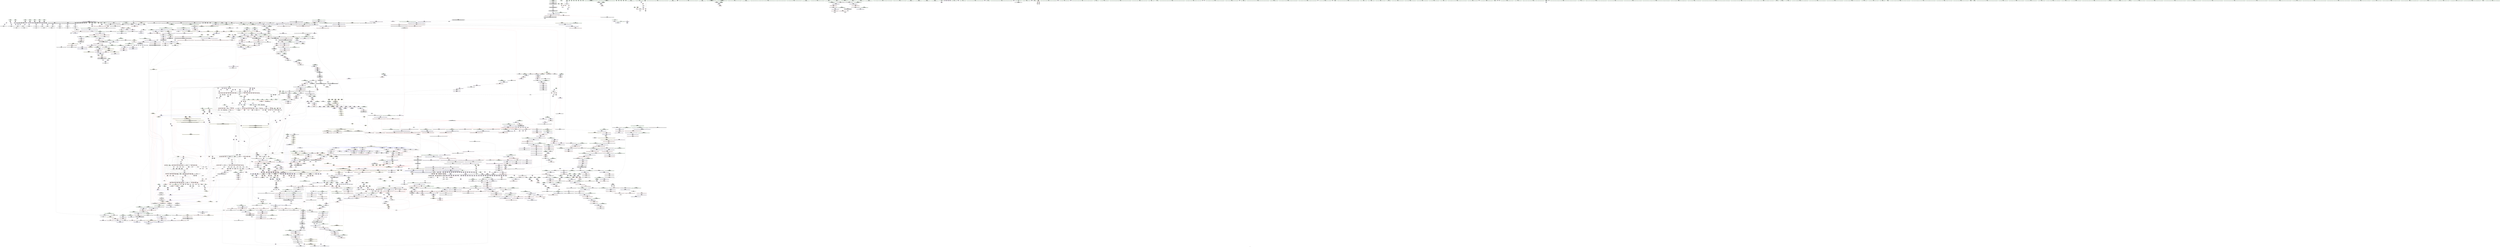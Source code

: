 digraph "SVFG" {
	label="SVFG";

	Node0x5581ad6ecc70 [shape=record,color=grey,label="{NodeID: 0\nNullPtr|{|<s52>168}}"];
	Node0x5581ad6ecc70 -> Node0x5581ade25910[style=solid];
	Node0x5581ad6ecc70 -> Node0x5581ade25a10[style=solid];
	Node0x5581ad6ecc70 -> Node0x5581ade25ae0[style=solid];
	Node0x5581ad6ecc70 -> Node0x5581ade25bb0[style=solid];
	Node0x5581ad6ecc70 -> Node0x5581ade25c80[style=solid];
	Node0x5581ad6ecc70 -> Node0x5581ade25d50[style=solid];
	Node0x5581ad6ecc70 -> Node0x5581ade25e20[style=solid];
	Node0x5581ad6ecc70 -> Node0x5581ade25ef0[style=solid];
	Node0x5581ad6ecc70 -> Node0x5581ade25fc0[style=solid];
	Node0x5581ad6ecc70 -> Node0x5581ade26090[style=solid];
	Node0x5581ad6ecc70 -> Node0x5581ade26160[style=solid];
	Node0x5581ad6ecc70 -> Node0x5581ade26230[style=solid];
	Node0x5581ad6ecc70 -> Node0x5581ade26300[style=solid];
	Node0x5581ad6ecc70 -> Node0x5581ade263d0[style=solid];
	Node0x5581ad6ecc70 -> Node0x5581ade264a0[style=solid];
	Node0x5581ad6ecc70 -> Node0x5581ade26570[style=solid];
	Node0x5581ad6ecc70 -> Node0x5581ade26640[style=solid];
	Node0x5581ad6ecc70 -> Node0x5581ade26710[style=solid];
	Node0x5581ad6ecc70 -> Node0x5581ade267e0[style=solid];
	Node0x5581ad6ecc70 -> Node0x5581ade268b0[style=solid];
	Node0x5581ad6ecc70 -> Node0x5581ade26980[style=solid];
	Node0x5581ad6ecc70 -> Node0x5581ade26a50[style=solid];
	Node0x5581ad6ecc70 -> Node0x5581ade26b20[style=solid];
	Node0x5581ad6ecc70 -> Node0x5581ade26bf0[style=solid];
	Node0x5581ad6ecc70 -> Node0x5581ade26cc0[style=solid];
	Node0x5581ad6ecc70 -> Node0x5581ade26d90[style=solid];
	Node0x5581ad6ecc70 -> Node0x5581ade26e60[style=solid];
	Node0x5581ad6ecc70 -> Node0x5581ade26f30[style=solid];
	Node0x5581ad6ecc70 -> Node0x5581ade27000[style=solid];
	Node0x5581ad6ecc70 -> Node0x5581ade270d0[style=solid];
	Node0x5581ad6ecc70 -> Node0x5581ade271a0[style=solid];
	Node0x5581ad6ecc70 -> Node0x5581ade27270[style=solid];
	Node0x5581ad6ecc70 -> Node0x5581ade27340[style=solid];
	Node0x5581ad6ecc70 -> Node0x5581ade27410[style=solid];
	Node0x5581ad6ecc70 -> Node0x5581ade274e0[style=solid];
	Node0x5581ad6ecc70 -> Node0x5581ade275b0[style=solid];
	Node0x5581ad6ecc70 -> Node0x5581ade27680[style=solid];
	Node0x5581ad6ecc70 -> Node0x5581ade27750[style=solid];
	Node0x5581ad6ecc70 -> Node0x5581ade27820[style=solid];
	Node0x5581ad6ecc70 -> Node0x5581ade278f0[style=solid];
	Node0x5581ad6ecc70 -> Node0x5581ade279c0[style=solid];
	Node0x5581ad6ecc70 -> Node0x5581ade27a90[style=solid];
	Node0x5581ad6ecc70 -> Node0x5581ade27b60[style=solid];
	Node0x5581ad6ecc70 -> Node0x5581ade27c30[style=solid];
	Node0x5581ad6ecc70 -> Node0x5581ade27d00[style=solid];
	Node0x5581ad6ecc70 -> Node0x5581ade6e7f0[style=solid];
	Node0x5581ad6ecc70 -> Node0x5581ade736f0[style=solid];
	Node0x5581ad6ecc70 -> Node0x5581ade77170[style=solid];
	Node0x5581ad6ecc70 -> Node0x5581adeb8640[style=solid];
	Node0x5581ad6ecc70 -> Node0x5581adeb8940[style=solid];
	Node0x5581ad6ecc70 -> Node0x5581adeba440[style=solid];
	Node0x5581ad6ecc70 -> Node0x5581adebb7c0[style=solid];
	Node0x5581ad6ecc70:s52 -> Node0x5581ae07bcb0[style=solid,color=red];
	Node0x5581ae079850 [shape=record,color=black,label="{NodeID: 3764\n2643 = PHI(2612, )\n0th arg _ZNSt23_Rb_tree_const_iteratorI3posEppEv }"];
	Node0x5581ae079850 -> Node0x5581ade4d8a0[style=solid];
	Node0x5581ade49a10 [shape=record,color=blue,label="{NodeID: 1550\n2021\<--2019\nthis.addr\<--this\n_ZNKSt17_Rb_tree_iteratorI3posEeqERKS1_\n}"];
	Node0x5581ade49a10 -> Node0x5581ade68540[style=dashed];
	Node0x5581ade28070 [shape=record,color=black,label="{NodeID: 443\n87\<--86\ntobool\<--\n_Z4fallii\n}"];
	Node0x5581ade37470 [shape=record,color=purple,label="{NodeID: 886\n2740\<--2506\noffset_0\<--\n}"];
	Node0x5581ade37470 -> Node0x5581ade4c790[style=solid];
	Node0x5581adf20a30 [shape=record,color=black,label="{NodeID: 2436\nMR_75V_8 = PHI(MR_75V_7, MR_75V_5, MR_75V_5, )\npts\{1590004 \}\n|{|<s2>25}}"];
	Node0x5581adf20a30 -> Node0x5581adf19c30[style=dashed];
	Node0x5581adf20a30 -> Node0x5581adf5b830[style=dashed];
	Node0x5581adf20a30:s2 -> Node0x5581adf776d0[style=dashed,color=red];
	Node0x5581ade6d680 [shape=record,color=red,label="{NodeID: 1329\n2668\<--2661\nthis1\<--this.addr\n_ZNSt8_Rb_treeI3posS0_St9_IdentityIS0_ESt4lessIS0_ESaIS0_EE12_M_erase_auxESt23_Rb_tree_const_iteratorIS0_E\n|{|<s2>184}}"];
	Node0x5581ade6d680 -> Node0x5581ade38da0[style=solid];
	Node0x5581ade6d680 -> Node0x5581ade38e70[style=solid];
	Node0x5581ade6d680:s2 -> Node0x5581ae079100[style=solid,color=red];
	Node0x5581ade20200 [shape=record,color=green,label="{NodeID: 222\n1550\<--1551\n__last.addr\<--__last.addr_field_insensitive\n_ZSt8__fill_aIPiiEN9__gnu_cxx11__enable_ifIXsr11__is_scalarIT0_EE7__valueEvE6__typeET_S6_RKS3_\n}"];
	Node0x5581ade20200 -> Node0x5581ade65480[style=solid];
	Node0x5581ade20200 -> Node0x5581ade75b80[style=solid];
	Node0x5581ae08bdd0 [shape=record,color=black,label="{NodeID: 3986\n1669 = PHI(893, )\n1st arg _ZNSt4pairISt23_Rb_tree_const_iteratorI3posEbEC2IRSt17_Rb_tree_iteratorIS1_ERbLb1EEEOT_OT0_ }"];
	Node0x5581ae08bdd0 -> Node0x5581ade767b0[style=solid];
	Node0x5581ade43a70 [shape=record,color=purple,label="{NodeID: 665\n235\<--12\n\<--dig\n_Z5solvev\n|{<s0>6}}"];
	Node0x5581ade43a70:s0 -> Node0x5581ae089690[style=solid,color=red];
	Node0x5581ade622f0 [shape=record,color=red,label="{NodeID: 1108\n1035\<--1032\nthis1\<--this.addr\n_ZNSt3setI3posSt4lessIS0_ESaIS0_EED2Ev\n}"];
	Node0x5581ade622f0 -> Node0x5581ade32670[style=solid];
	Node0x5581ad6ecd00 [shape=record,color=green,label="{NodeID: 1\n7\<--1\n__dso_handle\<--dummyObj\nGlob }"];
	Node0x5581ae079990 [shape=record,color=black,label="{NodeID: 3765\n2532 = PHI(995, 1682, )\n0th arg _ZNSt23_Rb_tree_const_iteratorI3posEC2ERKSt17_Rb_tree_iteratorIS0_E }"];
	Node0x5581ae079990 -> Node0x5581ade4cd40[style=solid];
	Node0x5581adf68030 [shape=record,color=black,label="{NodeID: 2658\nMR_121V_16 = PHI(MR_121V_13, MR_121V_11, )\npts\{24470004 \}\n|{|<s1>36|<s2>39}}"];
	Node0x5581adf68030 -> Node0x5581adf1c930[style=dashed];
	Node0x5581adf68030:s1 -> Node0x5581adf776d0[style=dashed,color=red];
	Node0x5581adf68030:s2 -> Node0x5581adf776d0[style=dashed,color=red];
	Node0x5581ade49ae0 [shape=record,color=blue,label="{NodeID: 1551\n2023\<--2020\n__x.addr\<--__x\n_ZNKSt17_Rb_tree_iteratorI3posEeqERKS1_\n}"];
	Node0x5581ade49ae0 -> Node0x5581ade68610[style=dashed];
	Node0x5581ade28140 [shape=record,color=black,label="{NodeID: 444\n68\<--93\n_Z4fallii_ret\<--\n_Z4fallii\n|{<s0>19|<s1>23|<s2>27|<s3>34}}"];
	Node0x5581ade28140:s0 -> Node0x5581ae07f5d0[style=solid,color=blue];
	Node0x5581ade28140:s1 -> Node0x5581ae07fbf0[style=solid,color=blue];
	Node0x5581ade28140:s2 -> Node0x5581ae080ed0[style=solid,color=blue];
	Node0x5581ade28140:s3 -> Node0x5581ae080760[style=solid,color=blue];
	Node0x5581ade37540 [shape=record,color=purple,label="{NodeID: 887\n2743\<--2506\noffset_1\<--\n}"];
	Node0x5581ade37540 -> Node0x5581ade4c860[style=solid];
	Node0x5581ade6d750 [shape=record,color=red,label="{NodeID: 1330\n2681\<--2663\n\<--__y\n_ZNSt8_Rb_treeI3posS0_St9_IdentityIS0_ESt4lessIS0_ESaIS0_EE12_M_erase_auxESt23_Rb_tree_const_iteratorIS0_E\n|{<s0>184}}"];
	Node0x5581ade6d750:s0 -> Node0x5581ae079250[style=solid,color=red];
	Node0x5581ade202d0 [shape=record,color=green,label="{NodeID: 223\n1552\<--1553\n__value.addr\<--__value.addr_field_insensitive\n_ZSt8__fill_aIPiiEN9__gnu_cxx11__enable_ifIXsr11__is_scalarIT0_EE7__valueEvE6__typeET_S6_RKS3_\n}"];
	Node0x5581ade202d0 -> Node0x5581ade65550[style=solid];
	Node0x5581ade202d0 -> Node0x5581ade75c50[style=solid];
	Node0x5581ae08bee0 [shape=record,color=black,label="{NodeID: 3987\n1670 = PHI(894, )\n2nd arg _ZNSt4pairISt23_Rb_tree_const_iteratorI3posEbEC2IRSt17_Rb_tree_iteratorIS1_ERbLb1EEEOT_OT0_ }"];
	Node0x5581ae08bee0 -> Node0x5581ade76880[style=solid];
	Node0x5581ade43b40 [shape=record,color=purple,label="{NodeID: 666\n236\<--12\n\<--dig\n_Z5solvev\n|{<s0>6}}"];
	Node0x5581ade43b40:s0 -> Node0x5581ae0897a0[style=solid,color=red];
	Node0x5581ade623c0 [shape=record,color=red,label="{NodeID: 1109\n1066\<--1046\n\<--n\nmain\n}"];
	Node0x5581ade623c0 -> Node0x5581adebb4c0[style=solid];
	Node0x5581add80840 [shape=record,color=green,label="{NodeID: 2\n17\<--1\n.str\<--dummyObj\nGlob }"];
	Node0x5581ae079ba0 [shape=record,color=black,label="{NodeID: 3766\n2533 = PHI(1001, 1684, )\n1st arg _ZNSt23_Rb_tree_const_iteratorI3posEC2ERKSt17_Rb_tree_iteratorIS0_E }"];
	Node0x5581ae079ba0 -> Node0x5581ade4ce10[style=solid];
	Node0x5581adf68530 [shape=record,color=black,label="{NodeID: 2659\nMR_123V_16 = PHI(MR_123V_13, MR_123V_11, )\npts\{24470005 \}\n|{|<s1>36|<s2>39}}"];
	Node0x5581adf68530 -> Node0x5581adf1ce30[style=dashed];
	Node0x5581adf68530:s1 -> Node0x5581adf776d0[style=dashed,color=red];
	Node0x5581adf68530:s2 -> Node0x5581adf776d0[style=dashed,color=red];
	Node0x5581ade49bb0 [shape=record,color=blue,label="{NodeID: 1552\n2039\<--2036\nthis.addr\<--this\n_ZNSt8_Rb_treeI3posS0_St9_IdentityIS0_ESt4lessIS0_ESaIS0_EE5beginEv\n}"];
	Node0x5581ade49bb0 -> Node0x5581ade68880[style=dashed];
	Node0x5581ade28210 [shape=record,color=black,label="{NodeID: 445\n97\<--111\n_Z10decreaseToRii_ret\<--\n_Z10decreaseToRii\n|{<s0>17|<s1>22|<s2>26|<s3>30|<s4>33|<s5>37|<s6>40}}"];
	Node0x5581ade28210:s0 -> Node0x5581ae07f6e0[style=solid,color=blue];
	Node0x5581ade28210:s1 -> Node0x5581ae07fae0[style=solid,color=blue];
	Node0x5581ade28210:s2 -> Node0x5581ae080dc0[style=solid,color=blue];
	Node0x5581ade28210:s3 -> Node0x5581ae080430[style=solid,color=blue];
	Node0x5581ade28210:s4 -> Node0x5581ae080650[style=solid,color=blue];
	Node0x5581ade28210:s5 -> Node0x5581ae080980[style=solid,color=blue];
	Node0x5581ade28210:s6 -> Node0x5581ae080ba0[style=solid,color=blue];
	Node0x5581ade37610 [shape=record,color=purple,label="{NodeID: 888\n2746\<--2506\noffset_2\<--\n}"];
	Node0x5581ade37610 -> Node0x5581ade4c930[style=solid];
	Node0x5581ade6d820 [shape=record,color=red,label="{NodeID: 1331\n2670\<--2669\n\<--_M_node\n_ZNSt8_Rb_treeI3posS0_St9_IdentityIS0_ESt4lessIS0_ESaIS0_EE12_M_erase_auxESt23_Rb_tree_const_iteratorIS0_E\n}"];
	Node0x5581ade203a0 [shape=record,color=green,label="{NodeID: 224\n1554\<--1555\n__tmp\<--__tmp_field_insensitive\n_ZSt8__fill_aIPiiEN9__gnu_cxx11__enable_ifIXsr11__is_scalarIT0_EE7__valueEvE6__typeET_S6_RKS3_\n}"];
	Node0x5581ade203a0 -> Node0x5581ade65620[style=solid];
	Node0x5581ade203a0 -> Node0x5581ade75d20[style=solid];
	Node0x5581ae08bff0 [shape=record,color=black,label="{NodeID: 3988\n854 = PHI(158, )\n0th arg _ZNSt3setI3posSt4lessIS0_ESaIS0_EEC2Ev }"];
	Node0x5581ae08bff0 -> Node0x5581ade71b50[style=solid];
	Node0x5581ade43c10 [shape=record,color=purple,label="{NodeID: 667\n276\<--12\n\<--dig\n_Z5solvev\n}"];
	Node0x5581ade43c10 -> Node0x5581ade6f6c0[style=solid];
	Node0x5581ade62490 [shape=record,color=red,label="{NodeID: 1110\n1065\<--1048\n\<--i\nmain\n}"];
	Node0x5581ade62490 -> Node0x5581adebb4c0[style=solid];
	Node0x5581addabc80 [shape=record,color=green,label="{NodeID: 3\n19\<--1\n.str.1\<--dummyObj\nGlob }"];
	Node0x5581ae079d20 [shape=record,color=black,label="{NodeID: 3767\n903 = PHI(80, 505, 566, 626, 665, 707, 746, )\n1st arg _ZN3posC2Eiiii }"];
	Node0x5581ae079d20 -> Node0x5581ade72030[style=solid];
	Node0x5581adf68a30 [shape=record,color=black,label="{NodeID: 2660\nMR_125V_16 = PHI(MR_125V_13, MR_125V_11, )\npts\{24470006 \}\n|{|<s1>36|<s2>39}}"];
	Node0x5581adf68a30 -> Node0x5581adf1d330[style=dashed];
	Node0x5581adf68a30:s1 -> Node0x5581adf776d0[style=dashed,color=red];
	Node0x5581adf68a30:s2 -> Node0x5581adf776d0[style=dashed,color=red];
	Node0x5581ade49c80 [shape=record,color=blue,label="{NodeID: 1553\n2058\<--2055\nthis.addr\<--this\n_ZNSt4pairIPSt18_Rb_tree_node_baseS1_EC2IRPSt13_Rb_tree_nodeI3posERS1_Lb1EEEOT_OT0_\n}"];
	Node0x5581ade49c80 -> Node0x5581ade68af0[style=dashed];
	Node0x5581ade282e0 [shape=record,color=black,label="{NodeID: 446\n114\<--137\n_ZSt3minIiERKT_S2_S2__ret\<--\n_ZSt3minIiERKT_S2_S2_\n|{<s0>3}}"];
	Node0x5581ade282e0:s0 -> Node0x5581ae07f8c0[style=solid,color=blue];
	Node0x5581ade376e0 [shape=record,color=purple,label="{NodeID: 889\n2749\<--2506\noffset_3\<--\n}"];
	Node0x5581ade376e0 -> Node0x5581ade4ca00[style=solid];
	Node0x5581adf21930 [shape=record,color=black,label="{NodeID: 2439\nMR_121V_6 = PHI(MR_121V_5, MR_121V_3, MR_121V_3, )\npts\{24470004 \}\n|{|<s2>25}}"];
	Node0x5581adf21930 -> Node0x5581adf1c930[style=dashed];
	Node0x5581adf21930 -> Node0x5581adf61c30[style=dashed];
	Node0x5581adf21930:s2 -> Node0x5581adf776d0[style=dashed,color=red];
	Node0x5581ade6d8f0 [shape=record,color=red,label="{NodeID: 1332\n2688\<--2687\n\<--_M_node_count\n_ZNSt8_Rb_treeI3posS0_St9_IdentityIS0_ESt4lessIS0_ESaIS0_EE12_M_erase_auxESt23_Rb_tree_const_iteratorIS0_E\n}"];
	Node0x5581ade6d8f0 -> Node0x5581adeb4140[style=solid];
	Node0x5581ade20470 [shape=record,color=green,label="{NodeID: 225\n1578\<--1579\n__it.addr\<--__it.addr_field_insensitive\n_ZSt12__niter_baseIPiET_S1_\n}"];
	Node0x5581ade20470 -> Node0x5581ade657c0[style=solid];
	Node0x5581ade20470 -> Node0x5581ade75f90[style=solid];
	Node0x5581ae08c100 [shape=record,color=black,label="{NodeID: 3989\n1160 = PHI(1139, )\n0th arg _ZNSt15_Rb_tree_header8_M_resetEv }"];
	Node0x5581ae08c100 -> Node0x5581ade73620[style=solid];
	Node0x5581adf32350 [shape=record,color=yellow,style=double,label="{NodeID: 2882\n121V_1 = ENCHI(MR_121V_0)\npts\{24470004 \}\nFun[_Z5solvev]|{<s0>10}}"];
	Node0x5581adf32350:s0 -> Node0x5581adf776d0[style=dashed,color=red];
	Node0x5581ade43ce0 [shape=record,color=purple,label="{NodeID: 668\n331\<--12\narrayidx27\<--dig\n_Z5solvev\n}"];
	Node0x5581ade62560 [shape=record,color=red,label="{NodeID: 1111\n1069\<--1048\n\<--i\nmain\n}"];
	Node0x5581addc4890 [shape=record,color=green,label="{NodeID: 4\n21\<--1\n.str.2\<--dummyObj\nGlob }"];
	Node0x5581ae07a2b0 [shape=record,color=black,label="{NodeID: 3768\n904 = PHI(80, 507, 568, 627, 666, 708, 747, )\n2nd arg _ZN3posC2Eiiii }"];
	Node0x5581ae07a2b0 -> Node0x5581ade72100[style=solid];
	Node0x5581adf68f30 [shape=record,color=black,label="{NodeID: 2661\nMR_127V_16 = PHI(MR_127V_13, MR_127V_11, )\npts\{24470007 \}\n|{|<s1>36|<s2>39}}"];
	Node0x5581adf68f30 -> Node0x5581adf1d830[style=dashed];
	Node0x5581adf68f30:s1 -> Node0x5581adf776d0[style=dashed,color=red];
	Node0x5581adf68f30:s2 -> Node0x5581adf776d0[style=dashed,color=red];
	Node0x5581ade49d50 [shape=record,color=blue,label="{NodeID: 1554\n2060\<--2056\n__x.addr\<--__x\n_ZNSt4pairIPSt18_Rb_tree_node_baseS1_EC2IRPSt13_Rb_tree_nodeI3posERS1_Lb1EEEOT_OT0_\n}"];
	Node0x5581ade49d50 -> Node0x5581ade68bc0[style=dashed];
	Node0x5581ade283b0 [shape=record,color=black,label="{NodeID: 447\n288\<--166\n\<--coerce\n_Z5solvev\n}"];
	Node0x5581ade283b0 -> Node0x5581ade47cd0[style=solid];
	Node0x5581ade283b0 -> Node0x5581ade47da0[style=solid];
	Node0x5581ade377b0 [shape=record,color=purple,label="{NodeID: 890\n2741\<--2507\noffset_0\<--\n}"];
	Node0x5581ade377b0 -> Node0x5581ade6e110[style=solid];
	Node0x5581adf21e30 [shape=record,color=black,label="{NodeID: 2440\nMR_123V_6 = PHI(MR_123V_5, MR_123V_3, MR_123V_3, )\npts\{24470005 \}\n|{|<s2>25}}"];
	Node0x5581adf21e30 -> Node0x5581adf1ce30[style=dashed];
	Node0x5581adf21e30 -> Node0x5581adf62130[style=dashed];
	Node0x5581adf21e30:s2 -> Node0x5581adf776d0[style=dashed,color=red];
	Node0x5581ade6d9c0 [shape=record,color=red,label="{NodeID: 1333\n2700\<--2697\nthis1\<--this.addr\n_ZNKSt23_Rb_tree_const_iteratorI3posE13_M_const_castEv\n}"];
	Node0x5581ade6d9c0 -> Node0x5581ade39350[style=solid];
	Node0x5581ade20540 [shape=record,color=green,label="{NodeID: 226\n1586\<--1587\nretval\<--retval_field_insensitive\n_ZNSt8_Rb_treeI3posS0_St9_IdentityIS0_ESt4lessIS0_ESaIS0_EE16_M_insert_uniqueIS0_EESt4pairISt17_Rb_tree_iteratorIS0_EbEOT_\n|{|<s1>106|<s2>108}}"];
	Node0x5581ade20540 -> Node0x5581ade3da90[style=solid];
	Node0x5581ade20540:s1 -> Node0x5581ae08a030[style=solid,color=red];
	Node0x5581ade20540:s2 -> Node0x5581ae08a030[style=solid,color=red];
	Node0x5581ae08c210 [shape=record,color=black,label="{NodeID: 3990\n2304 = PHI(2291, )\n0th arg _ZNSt8_Rb_treeI3posS0_St9_IdentityIS0_ESt4lessIS0_ESaIS0_EE14_M_create_nodeIJS0_EEEPSt13_Rb_tree_nodeIS0_EDpOT_ }"];
	Node0x5581ae08c210 -> Node0x5581ade4b4e0[style=solid];
	Node0x5581adf32430 [shape=record,color=yellow,style=double,label="{NodeID: 2883\n123V_1 = ENCHI(MR_123V_0)\npts\{24470005 \}\nFun[_Z5solvev]|{<s0>10}}"];
	Node0x5581adf32430:s0 -> Node0x5581adf776d0[style=dashed,color=red];
	Node0x5581ade43db0 [shape=record,color=purple,label="{NodeID: 669\n335\<--12\narrayidx29\<--dig\n_Z5solvev\n}"];
	Node0x5581ade62630 [shape=record,color=red,label="{NodeID: 1112\n1074\<--1048\n\<--i\nmain\n}"];
	Node0x5581ade62630 -> Node0x5581adeb6540[style=solid];
	Node0x5581addcf7d0 [shape=record,color=green,label="{NodeID: 5\n23\<--1\n.str.3\<--dummyObj\nGlob }"];
	Node0x5581ae07a570 [shape=record,color=black,label="{NodeID: 3769\n905 = PHI(278, 278, 278, 628, 278, 709, 278, )\n3rd arg _ZN3posC2Eiiii }"];
	Node0x5581ae07a570 -> Node0x5581ade721d0[style=solid];
	Node0x5581ade49e20 [shape=record,color=blue,label="{NodeID: 1555\n2062\<--2057\n__y.addr\<--__y\n_ZNSt4pairIPSt18_Rb_tree_node_baseS1_EC2IRPSt13_Rb_tree_nodeI3posERS1_Lb1EEEOT_OT0_\n}"];
	Node0x5581ade49e20 -> Node0x5581ade68c90[style=dashed];
	Node0x5581ade28480 [shape=record,color=black,label="{NodeID: 448\n311\<--170\n\<--p\n_Z5solvev\n}"];
	Node0x5581ade28480 -> Node0x5581ade47e70[style=solid];
	Node0x5581ade28480 -> Node0x5581ade47f40[style=solid];
	Node0x5581ade28480 -> Node0x5581ade48010[style=solid];
	Node0x5581ade28480 -> Node0x5581ade480e0[style=solid];
	Node0x5581ade37880 [shape=record,color=purple,label="{NodeID: 891\n2744\<--2507\noffset_1\<--\n}"];
	Node0x5581ade37880 -> Node0x5581ade6e1e0[style=solid];
	Node0x5581adf22330 [shape=record,color=black,label="{NodeID: 2441\nMR_125V_6 = PHI(MR_125V_5, MR_125V_3, MR_125V_3, )\npts\{24470006 \}\n|{|<s2>25}}"];
	Node0x5581adf22330 -> Node0x5581adf1d330[style=dashed];
	Node0x5581adf22330 -> Node0x5581adf62630[style=dashed];
	Node0x5581adf22330:s2 -> Node0x5581adf776d0[style=dashed,color=red];
	Node0x5581ade6da90 [shape=record,color=red,label="{NodeID: 1334\n2702\<--2701\n\<--_M_node\n_ZNKSt23_Rb_tree_const_iteratorI3posE13_M_const_castEv\n|{<s0>185}}"];
	Node0x5581ade6da90:s0 -> Node0x5581ae088e80[style=solid,color=red];
	Node0x5581ade20610 [shape=record,color=green,label="{NodeID: 227\n1588\<--1589\nthis.addr\<--this.addr_field_insensitive\n_ZNSt8_Rb_treeI3posS0_St9_IdentityIS0_ESt4lessIS0_ESaIS0_EE16_M_insert_uniqueIS0_EESt4pairISt17_Rb_tree_iteratorIS0_EbEOT_\n}"];
	Node0x5581ade20610 -> Node0x5581ade65890[style=solid];
	Node0x5581ade20610 -> Node0x5581ade76060[style=solid];
	Node0x5581ae08c320 [shape=record,color=black,label="{NodeID: 3991\n2305 = PHI(2293, )\n1st arg _ZNSt8_Rb_treeI3posS0_St9_IdentityIS0_ESt4lessIS0_ESaIS0_EE14_M_create_nodeIJS0_EEEPSt13_Rb_tree_nodeIS0_EDpOT_ }"];
	Node0x5581ae08c320 -> Node0x5581ade4b5b0[style=solid];
	Node0x5581adf32510 [shape=record,color=yellow,style=double,label="{NodeID: 2884\n125V_1 = ENCHI(MR_125V_0)\npts\{24470006 \}\nFun[_Z5solvev]|{<s0>10}}"];
	Node0x5581adf32510:s0 -> Node0x5581adf776d0[style=dashed,color=red];
	Node0x5581ade43e80 [shape=record,color=purple,label="{NodeID: 670\n339\<--12\narrayidx31\<--dig\n_Z5solvev\n}"];
	Node0x5581ade62700 [shape=record,color=red,label="{NodeID: 1113\n1088\<--1085\nthis1\<--this.addr\n_ZNSt8_Rb_treeI3posS0_St9_IdentityIS0_ESt4lessIS0_ESaIS0_EEC2Ev\n}"];
	Node0x5581ade62700 -> Node0x5581ade32740[style=solid];
	Node0x5581adddbe30 [shape=record,color=green,label="{NodeID: 6\n25\<--1\n.str.4\<--dummyObj\nGlob }"];
	Node0x5581ae07a830 [shape=record,color=black,label="{NodeID: 3770\n906 = PHI(278, 278, 278, 630, 278, 711, 278, )\n4th arg _ZN3posC2Eiiii }"];
	Node0x5581ae07a830 -> Node0x5581ade722a0[style=solid];
	Node0x5581ade49ef0 [shape=record,color=blue,label="{NodeID: 1556\n2069\<--2075\nfirst\<--\n_ZNSt4pairIPSt18_Rb_tree_node_baseS1_EC2IRPSt13_Rb_tree_nodeI3posERS1_Lb1EEEOT_OT0_\n|{<s0>121|<s1>125}}"];
	Node0x5581ade49ef0:s0 -> Node0x5581adf15b30[style=dashed,color=blue];
	Node0x5581ade49ef0:s1 -> Node0x5581adf15b30[style=dashed,color=blue];
	Node0x5581ade28550 [shape=record,color=black,label="{NodeID: 449\n510\<--188\n\<--coerce130\n_Z5solvev\n}"];
	Node0x5581ade28550 -> Node0x5581ade484f0[style=solid];
	Node0x5581ade28550 -> Node0x5581ade485c0[style=solid];
	Node0x5581ade37950 [shape=record,color=purple,label="{NodeID: 892\n2747\<--2507\noffset_2\<--\n}"];
	Node0x5581ade37950 -> Node0x5581ade6e2b0[style=solid];
	Node0x5581adf22830 [shape=record,color=black,label="{NodeID: 2442\nMR_127V_6 = PHI(MR_127V_5, MR_127V_3, MR_127V_3, )\npts\{24470007 \}\n|{|<s2>25}}"];
	Node0x5581adf22830 -> Node0x5581adf1d830[style=dashed];
	Node0x5581adf22830 -> Node0x5581adf62b30[style=dashed];
	Node0x5581adf22830:s2 -> Node0x5581adf776d0[style=dashed,color=red];
	Node0x5581ade6db60 [shape=record,color=red,label="{NodeID: 1335\n2705\<--2704\n\<--coerce.dive\n_ZNKSt23_Rb_tree_const_iteratorI3posE13_M_const_castEv\n}"];
	Node0x5581ade6db60 -> Node0x5581ade42890[style=solid];
	Node0x5581ade206e0 [shape=record,color=green,label="{NodeID: 228\n1590\<--1591\n__v.addr\<--__v.addr_field_insensitive\n_ZNSt8_Rb_treeI3posS0_St9_IdentityIS0_ESt4lessIS0_ESaIS0_EE16_M_insert_uniqueIS0_EESt4pairISt17_Rb_tree_iteratorIS0_EbEOT_\n}"];
	Node0x5581ade206e0 -> Node0x5581ade65960[style=solid];
	Node0x5581ade206e0 -> Node0x5581ade65a30[style=solid];
	Node0x5581ade206e0 -> Node0x5581ade76130[style=solid];
	Node0x5581ae08c430 [shape=record,color=black,label="{NodeID: 3992\n1918 = PHI(1634, 1884, 2292, 2320, 2362, 2479, 2504, )\n0th arg _ZSt7forwardI3posEOT_RNSt16remove_referenceIS1_E4typeE }"];
	Node0x5581ae08c430 -> Node0x5581ade48eb0[style=solid];
	Node0x5581adf325f0 [shape=record,color=yellow,style=double,label="{NodeID: 2885\n127V_1 = ENCHI(MR_127V_0)\npts\{24470007 \}\nFun[_Z5solvev]|{<s0>10}}"];
	Node0x5581adf325f0:s0 -> Node0x5581adf776d0[style=dashed,color=red];
	Node0x5581ade43f50 [shape=record,color=purple,label="{NodeID: 671\n343\<--12\narrayidx33\<--dig\n_Z5solvev\n}"];
	Node0x5581ade43f50 -> Node0x5581ade5f230[style=solid];
	Node0x5581ade627d0 [shape=record,color=red,label="{NodeID: 1114\n1099\<--1096\nthis1\<--this.addr\n_ZNSt8_Rb_treeI3posS0_St9_IdentityIS0_ESt4lessIS0_ESaIS0_EE13_Rb_tree_implIS4_Lb1EEC2Ev\n}"];
	Node0x5581ade627d0 -> Node0x5581ade3bfc0[style=solid];
	Node0x5581ade627d0 -> Node0x5581ade3c090[style=solid];
	Node0x5581ade627d0 -> Node0x5581ade3c160[style=solid];
	Node0x5581adddbec0 [shape=record,color=green,label="{NodeID: 7\n27\<--1\n.str.5\<--dummyObj\nGlob }"];
	Node0x5581ae07aaf0 [shape=record,color=black,label="{NodeID: 3771\n1835 = PHI(1608, )\n0th arg _ZNSt8_Rb_treeI3posS0_St9_IdentityIS0_ESt4lessIS0_ESaIS0_EE10_M_insert_IS0_NS6_11_Alloc_nodeEEESt17_Rb_tree_iteratorIS0_EPSt18_Rb_tree_node_baseSC_OT_RT0_ }"];
	Node0x5581ae07aaf0 -> Node0x5581ade77650[style=solid];
	Node0x5581ade49fc0 [shape=record,color=blue,label="{NodeID: 1557\n2077\<--2082\nsecond\<--\n_ZNSt4pairIPSt18_Rb_tree_node_baseS1_EC2IRPSt13_Rb_tree_nodeI3posERS1_Lb1EEEOT_OT0_\n|{<s0>121|<s1>125}}"];
	Node0x5581ade49fc0:s0 -> Node0x5581adf15b30[style=dashed,color=blue];
	Node0x5581ade49fc0:s1 -> Node0x5581adf15b30[style=dashed,color=blue];
	Node0x5581ade28620 [shape=record,color=black,label="{NodeID: 450\n571\<--194\n\<--coerce172\n_Z5solvev\n}"];
	Node0x5581ade28620 -> Node0x5581ade48690[style=solid];
	Node0x5581ade28620 -> Node0x5581ade48760[style=solid];
	Node0x5581ade37a20 [shape=record,color=purple,label="{NodeID: 893\n2750\<--2507\noffset_3\<--\n}"];
	Node0x5581ade37a20 -> Node0x5581ade6e380[style=solid];
	Node0x5581ade6dc30 [shape=record,color=red,label="{NodeID: 1336\n2721\<--2720\ndummyVal\<--offset_0\n_Z5solvev\n}"];
	Node0x5581ade6dc30 -> Node0x5581ade6fad0[style=solid];
	Node0x5581ade207b0 [shape=record,color=green,label="{NodeID: 229\n1592\<--1593\n__res\<--__res_field_insensitive\n_ZNSt8_Rb_treeI3posS0_St9_IdentityIS0_ESt4lessIS0_ESaIS0_EE16_M_insert_uniqueIS0_EESt4pairISt17_Rb_tree_iteratorIS0_EbEOT_\n}"];
	Node0x5581ade207b0 -> Node0x5581ade3db60[style=solid];
	Node0x5581ade207b0 -> Node0x5581ade33e00[style=solid];
	Node0x5581ade207b0 -> Node0x5581ade33ed0[style=solid];
	Node0x5581ade207b0 -> Node0x5581ade33fa0[style=solid];
	Node0x5581ade207b0 -> Node0x5581ade34070[style=solid];
	Node0x5581ae08c960 [shape=record,color=black,label="{NodeID: 3993\n1287 = PHI(1241, 1757, )\n0th arg _ZNSt8_Rb_treeI3posS0_St9_IdentityIS0_ESt4lessIS0_ESaIS0_EE8_S_rightEPSt18_Rb_tree_node_base }"];
	Node0x5581ae08c960 -> Node0x5581ade74180[style=solid];
	Node0x5581adf326d0 [shape=record,color=yellow,style=double,label="{NodeID: 2886\n129V_1 = ENCHI(MR_129V_0)\npts\{1610000 1610001 1610002 1610003 \}\nFun[_Z5solvev]|{<s0>9|<s1>9|<s2>9|<s3>9}}"];
	Node0x5581adf326d0:s0 -> Node0x5581ade72370[style=dashed,color=red];
	Node0x5581adf326d0:s1 -> Node0x5581ade72440[style=dashed,color=red];
	Node0x5581adf326d0:s2 -> Node0x5581ade72510[style=dashed,color=red];
	Node0x5581adf326d0:s3 -> Node0x5581ade725e0[style=dashed,color=red];
	Node0x5581ade44020 [shape=record,color=purple,label="{NodeID: 672\n519\<--12\narrayidx132\<--dig\n_Z5solvev\n}"];
	Node0x5581ade628a0 [shape=record,color=red,label="{NodeID: 1115\n1120\<--1117\nthis1\<--this.addr\n_ZNSaISt13_Rb_tree_nodeI3posEEC2Ev\n}"];
	Node0x5581ade628a0 -> Node0x5581ade3c300[style=solid];
	Node0x5581addeb820 [shape=record,color=green,label="{NodeID: 8\n29\<--1\nstdin\<--dummyObj\nGlob }"];
	Node0x5581ae07ac00 [shape=record,color=black,label="{NodeID: 3772\n1836 = PHI(1631, )\n1st arg _ZNSt8_Rb_treeI3posS0_St9_IdentityIS0_ESt4lessIS0_ESaIS0_EE10_M_insert_IS0_NS6_11_Alloc_nodeEEESt17_Rb_tree_iteratorIS0_EPSt18_Rb_tree_node_baseSC_OT_RT0_ }"];
	Node0x5581ae07ac00 -> Node0x5581ade77720[style=solid];
	Node0x5581ade4a090 [shape=record,color=blue,label="{NodeID: 1558\n2087\<--2086\nthis.addr\<--this\n_ZNSt17_Rb_tree_iteratorI3posEmmEv\n}"];
	Node0x5581ade4a090 -> Node0x5581ade68f00[style=dashed];
	Node0x5581ade286f0 [shape=record,color=black,label="{NodeID: 451\n633\<--206\n\<--coerce210\n_Z5solvev\n}"];
	Node0x5581ade286f0 -> Node0x5581ade48830[style=solid];
	Node0x5581ade286f0 -> Node0x5581ade48900[style=solid];
	Node0x5581ade37af0 [shape=record,color=purple,label="{NodeID: 894\n2541\<--2540\n_M_node\<--this1\n_ZNSt23_Rb_tree_const_iteratorI3posEC2ERKSt17_Rb_tree_iteratorIS0_E\n}"];
	Node0x5581ade37af0 -> Node0x5581ade4cee0[style=solid];
	Node0x5581adf23230 [shape=record,color=black,label="{NodeID: 2444\nMR_348V_3 = PHI(MR_348V_4, MR_348V_2, )\npts\{1230 \}\n}"];
	Node0x5581adf23230 -> Node0x5581ade62f20[style=dashed];
	Node0x5581adf23230 -> Node0x5581ade62ff0[style=dashed];
	Node0x5581adf23230 -> Node0x5581ade630c0[style=dashed];
	Node0x5581adf23230 -> Node0x5581ade63190[style=dashed];
	Node0x5581adf23230 -> Node0x5581ade73f10[style=dashed];
	Node0x5581ade6dd00 [shape=record,color=red,label="{NodeID: 1337\n2724\<--2723\ndummyVal\<--offset_1\n_Z5solvev\n}"];
	Node0x5581ade6dd00 -> Node0x5581ade6fba0[style=solid];
	Node0x5581ade28f60 [shape=record,color=green,label="{NodeID: 230\n1594\<--1595\nref.tmp\<--ref.tmp_field_insensitive\n_ZNSt8_Rb_treeI3posS0_St9_IdentityIS0_ESt4lessIS0_ESaIS0_EE16_M_insert_uniqueIS0_EESt4pairISt17_Rb_tree_iteratorIS0_EbEOT_\n|{<s0>101}}"];
	Node0x5581ade28f60:s0 -> Node0x5581ae07df80[style=solid,color=red];
	Node0x5581ae08cab0 [shape=record,color=black,label="{NodeID: 3994\n1373 = PHI(1335, )\n0th arg _ZNSt16allocator_traitsISaISt13_Rb_tree_nodeI3posEEE7destroyIS1_EEvRS3_PT_ }"];
	Node0x5581ae08cab0 -> Node0x5581ade74800[style=solid];
	Node0x5581ade440f0 [shape=record,color=purple,label="{NodeID: 673\n523\<--12\narrayidx135\<--dig\n_Z5solvev\n}"];
	Node0x5581ade62970 [shape=record,color=red,label="{NodeID: 1116\n1131\<--1128\nthis1\<--this.addr\n_ZNSt20_Rb_tree_key_compareISt4lessI3posEEC2Ev\n}"];
	Node0x5581ade62970 -> Node0x5581ade328e0[style=solid];
	Node0x5581addeb8e0 [shape=record,color=green,label="{NodeID: 9\n30\<--1\n.str.6\<--dummyObj\nGlob }"];
	Node0x5581ae07ad10 [shape=record,color=black,label="{NodeID: 3773\n1837 = PHI(1633, )\n2nd arg _ZNSt8_Rb_treeI3posS0_St9_IdentityIS0_ESt4lessIS0_ESaIS0_EE10_M_insert_IS0_NS6_11_Alloc_nodeEEESt17_Rb_tree_iteratorIS0_EPSt18_Rb_tree_node_baseSC_OT_RT0_ }"];
	Node0x5581ae07ad10 -> Node0x5581ade777f0[style=solid];
	Node0x5581ade4a160 [shape=record,color=blue,label="{NodeID: 1559\n2096\<--2093\n_M_node2\<--call\n_ZNSt17_Rb_tree_iteratorI3posEmmEv\n|{<s0>122}}"];
	Node0x5581ade4a160:s0 -> Node0x5581adf76bc0[style=dashed,color=blue];
	Node0x5581ade287c0 [shape=record,color=black,label="{NodeID: 452\n669\<--210\n\<--coerce231\n_Z5solvev\n}"];
	Node0x5581ade287c0 -> Node0x5581ade489d0[style=solid];
	Node0x5581ade287c0 -> Node0x5581ade48aa0[style=solid];
	Node0x5581ade37bc0 [shape=record,color=purple,label="{NodeID: 895\n2543\<--2542\n_M_node2\<--\n_ZNSt23_Rb_tree_const_iteratorI3posEC2ERKSt17_Rb_tree_iteratorIS0_E\n}"];
	Node0x5581ade37bc0 -> Node0x5581ade6cb20[style=solid];
	Node0x5581adf23730 [shape=record,color=black,label="{NodeID: 2445\nMR_350V_2 = PHI(MR_350V_3, MR_350V_1, )\npts\{1232 \}\n}"];
	Node0x5581adf23730 -> Node0x5581ade73e40[style=dashed];
	Node0x5581ade6ddd0 [shape=record,color=red,label="{NodeID: 1338\n2727\<--2726\ndummyVal\<--offset_2\n_Z5solvev\n}"];
	Node0x5581ade6ddd0 -> Node0x5581ade6fc70[style=solid];
	Node0x5581ade29030 [shape=record,color=green,label="{NodeID: 231\n1596\<--1597\n__an\<--__an_field_insensitive\n_ZNSt8_Rb_treeI3posS0_St9_IdentityIS0_ESt4lessIS0_ESaIS0_EE16_M_insert_uniqueIS0_EESt4pairISt17_Rb_tree_iteratorIS0_EbEOT_\n|{<s0>103|<s1>105}}"];
	Node0x5581ade29030:s0 -> Node0x5581ae07c5c0[style=solid,color=red];
	Node0x5581ade29030:s1 -> Node0x5581ae07af30[style=solid,color=red];
	Node0x5581ae08cbc0 [shape=record,color=black,label="{NodeID: 3995\n1374 = PHI(1339, )\n1st arg _ZNSt16allocator_traitsISaISt13_Rb_tree_nodeI3posEEE7destroyIS1_EEvRS3_PT_ }"];
	Node0x5581ae08cbc0 -> Node0x5581ade748d0[style=solid];
	Node0x5581ade441c0 [shape=record,color=purple,label="{NodeID: 674\n524\<--12\narrayidx136\<--dig\n_Z5solvev\n}"];
	Node0x5581ade62a40 [shape=record,color=red,label="{NodeID: 1117\n1139\<--1136\nthis1\<--this.addr\n_ZNSt15_Rb_tree_headerC2Ev\n|{|<s3>72}}"];
	Node0x5581ade62a40 -> Node0x5581ade329b0[style=solid];
	Node0x5581ade62a40 -> Node0x5581ade32a80[style=solid];
	Node0x5581ade62a40 -> Node0x5581ade32b50[style=solid];
	Node0x5581ade62a40:s3 -> Node0x5581ae08c100[style=solid,color=red];
	Node0x5581addeb9e0 [shape=record,color=green,label="{NodeID: 10\n32\<--1\n.str.7\<--dummyObj\nGlob }"];
	Node0x5581ae07ae20 [shape=record,color=black,label="{NodeID: 3774\n1838 = PHI(1635, )\n3rd arg _ZNSt8_Rb_treeI3posS0_St9_IdentityIS0_ESt4lessIS0_ESaIS0_EE10_M_insert_IS0_NS6_11_Alloc_nodeEEESt17_Rb_tree_iteratorIS0_EPSt18_Rb_tree_node_baseSC_OT_RT0_ }"];
	Node0x5581ae07ae20 -> Node0x5581ade778c0[style=solid];
	Node0x5581ade4a230 [shape=record,color=blue,label="{NodeID: 1560\n2101\<--2100\n__x.addr\<--__x\n_ZNSt8_Rb_treeI3posS0_St9_IdentityIS0_ESt4lessIS0_ESaIS0_EE6_S_keyEPKSt18_Rb_tree_node_base\n}"];
	Node0x5581ade4a230 -> Node0x5581ade690a0[style=dashed];
	Node0x5581ade28890 [shape=record,color=black,label="{NodeID: 453\n714\<--216\n\<--coerce260\n_Z5solvev\n}"];
	Node0x5581ade28890 -> Node0x5581ade48b70[style=solid];
	Node0x5581ade28890 -> Node0x5581ade48c40[style=solid];
	Node0x5581ade37c90 [shape=record,color=purple,label="{NodeID: 896\n2560\<--2559\n_M_impl\<--this1\n_ZNKSt8_Rb_treeI3posS0_St9_IdentityIS0_ESt4lessIS0_ESaIS0_EE5emptyEv\n}"];
	Node0x5581ade37c90 -> Node0x5581ade41ac0[style=solid];
	Node0x5581adf23c30 [shape=record,color=black,label="{NodeID: 2446\nMR_587V_3 = PHI(MR_587V_6, MR_587V_4, MR_587V_5, MR_587V_2, )\npts\{2141 \}\n}"];
	Node0x5581adf23c30 -> Node0x5581ade69580[style=dashed];
	Node0x5581ade6dea0 [shape=record,color=red,label="{NodeID: 1339\n2730\<--2729\ndummyVal\<--offset_3\n_Z5solvev\n}"];
	Node0x5581ade6dea0 -> Node0x5581ade6fd40[style=solid];
	Node0x5581ade29100 [shape=record,color=green,label="{NodeID: 232\n1598\<--1599\nref.tmp3\<--ref.tmp3_field_insensitive\n_ZNSt8_Rb_treeI3posS0_St9_IdentityIS0_ESt4lessIS0_ESaIS0_EE16_M_insert_uniqueIS0_EESt4pairISt17_Rb_tree_iteratorIS0_EbEOT_\n|{|<s1>106}}"];
	Node0x5581ade29100 -> Node0x5581ade34140[style=solid];
	Node0x5581ade29100:s1 -> Node0x5581ae08a210[style=solid,color=red];
	Node0x5581ae08ccd0 [shape=record,color=black,label="{NodeID: 3996\n2511 = PHI(1940, )\n0th arg _ZSt7forwardISt17_Rb_tree_iteratorI3posEEOT_RNSt16remove_referenceIS3_E4typeE }"];
	Node0x5581ae08ccd0 -> Node0x5581ade4cad0[style=solid];
	Node0x5581ade44290 [shape=record,color=purple,label="{NodeID: 675\n525\<--12\narrayidx137\<--dig\n_Z5solvev\n|{<s0>22}}"];
	Node0x5581ade44290:s0 -> Node0x5581ae08a840[style=solid,color=red];
	Node0x5581ade62b10 [shape=record,color=red,label="{NodeID: 1118\n1157\<--1154\nthis1\<--this.addr\n_ZN9__gnu_cxx13new_allocatorISt13_Rb_tree_nodeI3posEEC2Ev\n}"];
	Node0x5581addebae0 [shape=record,color=green,label="{NodeID: 11\n34\<--1\nstdout\<--dummyObj\nGlob }"];
	Node0x5581ae07af30 [shape=record,color=black,label="{NodeID: 3775\n1839 = PHI(1596, )\n4th arg _ZNSt8_Rb_treeI3posS0_St9_IdentityIS0_ESt4lessIS0_ESaIS0_EE10_M_insert_IS0_NS6_11_Alloc_nodeEEESt17_Rb_tree_iteratorIS0_EPSt18_Rb_tree_node_baseSC_OT_RT0_ }"];
	Node0x5581ae07af30 -> Node0x5581ade77990[style=solid];
	Node0x5581ade4a300 [shape=record,color=blue,label="{NodeID: 1561\n2116\<--2113\nthis.addr\<--this\n_ZNSt4pairIPSt18_Rb_tree_node_baseS1_EC2IRS1_Lb1EEEOT_RKS1_\n}"];
	Node0x5581ade4a300 -> Node0x5581ade69170[style=dashed];
	Node0x5581ade28960 [shape=record,color=black,label="{NodeID: 454\n750\<--220\n\<--coerce282\n_Z5solvev\n}"];
	Node0x5581ade28960 -> Node0x5581ade48d10[style=solid];
	Node0x5581ade28960 -> Node0x5581ade48de0[style=solid];
	Node0x5581ade37d60 [shape=record,color=purple,label="{NodeID: 897\n2562\<--2561\nadd.ptr\<--\n_ZNKSt8_Rb_treeI3posS0_St9_IdentityIS0_ESt4lessIS0_ESaIS0_EE5emptyEv\n}"];
	Node0x5581ade37d60 -> Node0x5581ade41b90[style=solid];
	Node0x5581ade6df70 [shape=record,color=red,label="{NodeID: 1340\n2733\<--2732\ndummyVal\<--offset_0\n_ZNSt3setI3posSt4lessIS0_ESaIS0_EE5eraseB5cxx11ESt23_Rb_tree_const_iteratorIS0_E\n}"];
	Node0x5581ade6df70 -> Node0x5581ade72b90[style=solid];
	Node0x5581ade291d0 [shape=record,color=green,label="{NodeID: 233\n1600\<--1601\nref.tmp7\<--ref.tmp7_field_insensitive\n_ZNSt8_Rb_treeI3posS0_St9_IdentityIS0_ESt4lessIS0_ESaIS0_EE16_M_insert_uniqueIS0_EESt4pairISt17_Rb_tree_iteratorIS0_EbEOT_\n|{|<s1>106}}"];
	Node0x5581ade291d0 -> Node0x5581ade76470[style=solid];
	Node0x5581ade291d0:s1 -> Node0x5581ae08a390[style=solid,color=red];
	Node0x5581ae08cde0 [shape=record,color=black,label="{NodeID: 3997\n2055 = PHI(1701, 1701, )\n0th arg _ZNSt4pairIPSt18_Rb_tree_node_baseS1_EC2IRPSt13_Rb_tree_nodeI3posERS1_Lb1EEEOT_OT0_ }"];
	Node0x5581ae08cde0 -> Node0x5581ade49c80[style=solid];
	Node0x5581ade44360 [shape=record,color=purple,label="{NodeID: 676\n580\<--12\narrayidx174\<--dig\n_Z5solvev\n}"];
	Node0x5581ade62be0 [shape=record,color=red,label="{NodeID: 1119\n1164\<--1161\nthis1\<--this.addr\n_ZNSt15_Rb_tree_header8_M_resetEv\n}"];
	Node0x5581ade62be0 -> Node0x5581ade32c20[style=solid];
	Node0x5581ade62be0 -> Node0x5581ade32cf0[style=solid];
	Node0x5581ade62be0 -> Node0x5581ade32dc0[style=solid];
	Node0x5581ade62be0 -> Node0x5581ade32e90[style=solid];
	Node0x5581ade62be0 -> Node0x5581ade32f60[style=solid];
	Node0x5581ade62be0 -> Node0x5581ade33030[style=solid];
	Node0x5581ade62be0 -> Node0x5581ade33100[style=solid];
	Node0x5581ade62be0 -> Node0x5581ade331d0[style=solid];
	Node0x5581ade62be0 -> Node0x5581ade332a0[style=solid];
	Node0x5581addebbe0 [shape=record,color=green,label="{NodeID: 12\n35\<--1\n.str.8\<--dummyObj\nGlob }"];
	Node0x5581ae07b040 [shape=record,color=black,label="{NodeID: 3776\n2019 = PHI(1713, )\n0th arg _ZNKSt17_Rb_tree_iteratorI3posEeqERKS1_ }"];
	Node0x5581ae07b040 -> Node0x5581ade49a10[style=solid];
	Node0x5581ade4a3d0 [shape=record,color=blue,label="{NodeID: 1562\n2118\<--2114\n__x.addr\<--__x\n_ZNSt4pairIPSt18_Rb_tree_node_baseS1_EC2IRS1_Lb1EEEOT_RKS1_\n}"];
	Node0x5581ade4a3d0 -> Node0x5581ade69240[style=dashed];
	Node0x5581ade28a30 [shape=record,color=black,label="{NodeID: 455\n255\<--254\nconv\<--\n_Z5solvev\n}"];
	Node0x5581ade28a30 -> Node0x5581adeb8ac0[style=solid];
	Node0x5581ade37e30 [shape=record,color=purple,label="{NodeID: 898\n2564\<--2563\n_M_node_count\<--\n_ZNKSt8_Rb_treeI3posS0_St9_IdentityIS0_ESt4lessIS0_ESaIS0_EE5emptyEv\n}"];
	Node0x5581ade37e30 -> Node0x5581ade6cd90[style=solid];
	Node0x5581ade6e040 [shape=record,color=red,label="{NodeID: 1341\n2739\<--2738\ndummyVal\<--offset_0\n_ZNSt4pairISt17_Rb_tree_iteratorI3posEbEC2IS2_bLb1EEEOT_OT0_\n}"];
	Node0x5581ade6e040 -> Node0x5581ade491f0[style=solid];
	Node0x5581ade292a0 [shape=record,color=green,label="{NodeID: 234\n1602\<--1603\nref.tmp8\<--ref.tmp8_field_insensitive\n_ZNSt8_Rb_treeI3posS0_St9_IdentityIS0_ESt4lessIS0_ESaIS0_EE16_M_insert_uniqueIS0_EESt4pairISt17_Rb_tree_iteratorIS0_EbEOT_\n|{<s0>107|<s1>108}}"];
	Node0x5581ade292a0:s0 -> Node0x5581ae088a00[style=solid,color=red];
	Node0x5581ade292a0:s1 -> Node0x5581ae08a210[style=solid,color=red];
	Node0x5581ae08cf30 [shape=record,color=black,label="{NodeID: 3998\n2056 = PHI(1707, 1707, )\n1st arg _ZNSt4pairIPSt18_Rb_tree_node_baseS1_EC2IRPSt13_Rb_tree_nodeI3posERS1_Lb1EEEOT_OT0_ }"];
	Node0x5581ae08cf30 -> Node0x5581ade49d50[style=solid];
	Node0x5581ade44430 [shape=record,color=purple,label="{NodeID: 677\n584\<--12\narrayidx177\<--dig\n_Z5solvev\n}"];
	Node0x5581ade62cb0 [shape=record,color=red,label="{NodeID: 1120\n1201\<--1194\nthis1\<--this.addr\n_ZNSt8_Rb_treeI3posS0_St9_IdentityIS0_ESt4lessIS0_ESaIS0_EED2Ev\n|{|<s2>76|<s3>77}}"];
	Node0x5581ade62cb0 -> Node0x5581ade33370[style=solid];
	Node0x5581ade62cb0 -> Node0x5581ade33440[style=solid];
	Node0x5581ade62cb0:s2 -> Node0x5581ae089540[style=solid,color=red];
	Node0x5581ade62cb0:s3 -> Node0x5581ae07da90[style=solid,color=red];
	Node0x5581addebce0 [shape=record,color=green,label="{NodeID: 13\n37\<--1\n.str.9\<--dummyObj\nGlob }"];
	Node0x5581ae07b150 [shape=record,color=black,label="{NodeID: 3777\n2020 = PHI(1715, )\n1st arg _ZNKSt17_Rb_tree_iteratorI3posEeqERKS1_ }"];
	Node0x5581ae07b150 -> Node0x5581ade49ae0[style=solid];
	Node0x5581ade4a4a0 [shape=record,color=blue,label="{NodeID: 1563\n2120\<--2115\n__y.addr\<--__y\n_ZNSt4pairIPSt18_Rb_tree_node_baseS1_EC2IRS1_Lb1EEEOT_RKS1_\n}"];
	Node0x5581ade4a4a0 -> Node0x5581ade69310[style=dashed];
	Node0x5581ade28b00 [shape=record,color=black,label="{NodeID: 456\n264\<--256\nfrombool\<--cmp6\n_Z5solvev\n}"];
	Node0x5581ade28b00 -> Node0x5581ade6f450[style=solid];
	Node0x5581ade37f00 [shape=record,color=purple,label="{NodeID: 899\n2586\<--2570\ncoerce.dive\<--retval\n_ZNKSt8_Rb_treeI3posS0_St9_IdentityIS0_ESt4lessIS0_ESaIS0_EE5beginEv\n}"];
	Node0x5581ade37f00 -> Node0x5581ade6d000[style=solid];
	Node0x5581ade6e110 [shape=record,color=red,label="{NodeID: 1342\n2742\<--2741\ndummyVal\<--offset_0\n_ZN9__gnu_cxx13new_allocatorISt13_Rb_tree_nodeI3posEE9constructIS2_JS2_EEEvPT_DpOT0_\n}"];
	Node0x5581ade6e110 -> Node0x5581ade4c790[style=solid];
	Node0x5581ade29370 [shape=record,color=green,label="{NodeID: 235\n1604\<--1605\nref.tmp10\<--ref.tmp10_field_insensitive\n_ZNSt8_Rb_treeI3posS0_St9_IdentityIS0_ESt4lessIS0_ESaIS0_EE16_M_insert_uniqueIS0_EESt4pairISt17_Rb_tree_iteratorIS0_EbEOT_\n|{|<s1>108}}"];
	Node0x5581ade29370 -> Node0x5581ade76540[style=solid];
	Node0x5581ade29370:s1 -> Node0x5581ae08a390[style=solid,color=red];
	Node0x5581ae08d080 [shape=record,color=black,label="{NodeID: 3999\n2057 = PHI(1709, 1709, )\n2nd arg _ZNSt4pairIPSt18_Rb_tree_node_baseS1_EC2IRPSt13_Rb_tree_nodeI3posERS1_Lb1EEEOT_OT0_ }"];
	Node0x5581ae08d080 -> Node0x5581ade49e20[style=solid];
	Node0x5581ade44500 [shape=record,color=purple,label="{NodeID: 678\n585\<--12\narrayidx178\<--dig\n_Z5solvev\n}"];
	Node0x5581ade62d80 [shape=record,color=red,label="{NodeID: 1121\n1221\<--1196\nexn\<--exn.slot\n_ZNSt8_Rb_treeI3posS0_St9_IdentityIS0_ESt4lessIS0_ESaIS0_EED2Ev\n|{<s0>80}}"];
	Node0x5581ade62d80:s0 -> Node0x5581ae08b120[style=solid,color=red];
	Node0x5581addebde0 [shape=record,color=green,label="{NodeID: 14\n40\<--1\n\<--dummyObj\nCan only get source location for instruction, argument, global var or function.}"];
	Node0x5581ae07b260 [shape=record,color=black,label="{NodeID: 3778\n2525 = PHI(1683, )\n0th arg _ZSt7forwardIRSt17_Rb_tree_iteratorI3posEEOT_RNSt16remove_referenceIS4_E4typeE }"];
	Node0x5581ae07b260 -> Node0x5581ade4cc70[style=solid];
	Node0x5581ade4a570 [shape=record,color=blue,label="{NodeID: 1564\n2127\<--2130\nfirst\<--\n_ZNSt4pairIPSt18_Rb_tree_node_baseS1_EC2IRS1_Lb1EEEOT_RKS1_\n|{<s0>126}}"];
	Node0x5581ade4a570:s0 -> Node0x5581adf15b30[style=dashed,color=blue];
	Node0x5581ade28bd0 [shape=record,color=black,label="{NodeID: 457\n259\<--258\nidxprom\<--\n_Z5solvev\n}"];
	Node0x5581ade37fd0 [shape=record,color=purple,label="{NodeID: 900\n2576\<--2575\n_M_impl\<--this1\n_ZNKSt8_Rb_treeI3posS0_St9_IdentityIS0_ESt4lessIS0_ESaIS0_EE5beginEv\n}"];
	Node0x5581ade37fd0 -> Node0x5581ade41d30[style=solid];
	Node0x5581ade6e1e0 [shape=record,color=red,label="{NodeID: 1343\n2745\<--2744\ndummyVal\<--offset_1\n_ZN9__gnu_cxx13new_allocatorISt13_Rb_tree_nodeI3posEE9constructIS2_JS2_EEEvPT_DpOT0_\n}"];
	Node0x5581ade6e1e0 -> Node0x5581ade4c860[style=solid];
	Node0x5581ade29440 [shape=record,color=green,label="{NodeID: 236\n1611\<--1612\n_ZNKSt9_IdentityI3posEclERS0_\<--_ZNKSt9_IdentityI3posEclERS0__field_insensitive\n}"];
	Node0x5581ae08d1d0 [shape=record,color=black,label="{NodeID: 4000\n1031 = PHI(158, 158, )\n0th arg _ZNSt3setI3posSt4lessIS0_ESaIS0_EED2Ev }"];
	Node0x5581ae08d1d0 -> Node0x5581ade72d30[style=solid];
	Node0x5581ade445d0 [shape=record,color=purple,label="{NodeID: 679\n586\<--12\narrayidx179\<--dig\n_Z5solvev\n|{<s0>26}}"];
	Node0x5581ade445d0:s0 -> Node0x5581ae08a840[style=solid,color=red];
	Node0x5581ade62e50 [shape=record,color=red,label="{NodeID: 1122\n1235\<--1227\nthis1\<--this.addr\n_ZNSt8_Rb_treeI3posS0_St9_IdentityIS0_ESt4lessIS0_ESaIS0_EE8_M_eraseEPSt13_Rb_tree_nodeIS0_E\n|{<s0>82|<s1>84}}"];
	Node0x5581ade62e50:s0 -> Node0x5581ae07da90[style=solid,color=red];
	Node0x5581ade62e50:s1 -> Node0x5581ae079100[style=solid,color=red];
	Node0x5581addebee0 [shape=record,color=green,label="{NodeID: 15\n80\<--1\n\<--dummyObj\nCan only get source location for instruction, argument, global var or function.|{<s0>9|<s1>9}}"];
	Node0x5581addebee0:s0 -> Node0x5581ae079d20[style=solid,color=red];
	Node0x5581addebee0:s1 -> Node0x5581ae07a2b0[style=solid,color=red];
	Node0x5581ae07b370 [shape=record,color=black,label="{NodeID: 3779\n1584 = PHI(878, )\n0th arg _ZNSt8_Rb_treeI3posS0_St9_IdentityIS0_ESt4lessIS0_ESaIS0_EE16_M_insert_uniqueIS0_EESt4pairISt17_Rb_tree_iteratorIS0_EbEOT_ }"];
	Node0x5581ae07b370 -> Node0x5581ade76060[style=solid];
	Node0x5581ade4a640 [shape=record,color=blue,label="{NodeID: 1565\n2132\<--2134\nsecond\<--\n_ZNSt4pairIPSt18_Rb_tree_node_baseS1_EC2IRS1_Lb1EEEOT_RKS1_\n|{<s0>126}}"];
	Node0x5581ade4a640:s0 -> Node0x5581adf15b30[style=dashed,color=blue];
	Node0x5581ade28ca0 [shape=record,color=black,label="{NodeID: 458\n262\<--261\nidxprom7\<--\n_Z5solvev\n}"];
	Node0x5581ade380a0 [shape=record,color=purple,label="{NodeID: 901\n2578\<--2577\nadd.ptr\<--\n_ZNKSt8_Rb_treeI3posS0_St9_IdentityIS0_ESt4lessIS0_ESaIS0_EE5beginEv\n}"];
	Node0x5581ade380a0 -> Node0x5581ade41e00[style=solid];
	Node0x5581ade6e2b0 [shape=record,color=red,label="{NodeID: 1344\n2748\<--2747\ndummyVal\<--offset_2\n_ZN9__gnu_cxx13new_allocatorISt13_Rb_tree_nodeI3posEE9constructIS2_JS2_EEEvPT_DpOT0_\n}"];
	Node0x5581ade6e2b0 -> Node0x5581ade4c930[style=solid];
	Node0x5581ade29510 [shape=record,color=green,label="{NodeID: 237\n1614\<--1615\n_ZNSt8_Rb_treeI3posS0_St9_IdentityIS0_ESt4lessIS0_ESaIS0_EE24_M_get_insert_unique_posERKS0_\<--_ZNSt8_Rb_treeI3posS0_St9_IdentityIS0_ESt4lessIS0_ESaIS0_EE24_M_get_insert_unique_posERKS0__field_insensitive\n}"];
	Node0x5581ae08d320 [shape=record,color=black,label="{NodeID: 4001\n2263 = PHI(2078, 2128, )\n0th arg _ZSt7forwardIRPSt18_Rb_tree_node_baseEOT_RNSt16remove_referenceIS3_E4typeE }"];
	Node0x5581ae08d320 -> Node0x5581ade4b1a0[style=solid];
	Node0x5581ade446a0 [shape=record,color=purple,label="{NodeID: 680\n642\<--12\narrayidx212\<--dig\n_Z5solvev\n}"];
	Node0x5581ade62f20 [shape=record,color=red,label="{NodeID: 1123\n1237\<--1229\n\<--__x.addr\n_ZNSt8_Rb_treeI3posS0_St9_IdentityIS0_ESt4lessIS0_ESaIS0_EE8_M_eraseEPSt13_Rb_tree_nodeIS0_E\n}"];
	Node0x5581ade62f20 -> Node0x5581adeb8640[style=solid];
	Node0x5581addebfe0 [shape=record,color=green,label="{NodeID: 16\n227\<--1\n\<--dummyObj\nCan only get source location for instruction, argument, global var or function.}"];
	Node0x5581ae07b480 [shape=record,color=black,label="{NodeID: 3780\n1585 = PHI(880, )\n1st arg _ZNSt8_Rb_treeI3posS0_St9_IdentityIS0_ESt4lessIS0_ESaIS0_EE16_M_insert_uniqueIS0_EESt4pairISt17_Rb_tree_iteratorIS0_EbEOT_ }"];
	Node0x5581ae07b480 -> Node0x5581ade76130[style=solid];
	Node0x5581ade4a710 [shape=record,color=blue,label="{NodeID: 1566\n2142\<--2138\nthis.addr\<--this\n_ZNK3posltERKS_\n}"];
	Node0x5581ade4a710 -> Node0x5581ade69650[style=dashed];
	Node0x5581ade28d70 [shape=record,color=black,label="{NodeID: 459\n1043\<--278\nmain_ret\<--\nmain\n}"];
	Node0x5581ade38170 [shape=record,color=purple,label="{NodeID: 902\n2580\<--2579\n_M_header\<--\n_ZNKSt8_Rb_treeI3posS0_St9_IdentityIS0_ESt4lessIS0_ESaIS0_EE5beginEv\n}"];
	Node0x5581ade6e380 [shape=record,color=red,label="{NodeID: 1345\n2751\<--2750\ndummyVal\<--offset_3\n_ZN9__gnu_cxx13new_allocatorISt13_Rb_tree_nodeI3posEE9constructIS2_JS2_EEEvPT_DpOT0_\n}"];
	Node0x5581ade6e380 -> Node0x5581ade4ca00[style=solid];
	Node0x5581ade29610 [shape=record,color=green,label="{NodeID: 238\n1628\<--1629\n_ZNSt8_Rb_treeI3posS0_St9_IdentityIS0_ESt4lessIS0_ESaIS0_EE11_Alloc_nodeC2ERS6_\<--_ZNSt8_Rb_treeI3posS0_St9_IdentityIS0_ESt4lessIS0_ESaIS0_EE11_Alloc_nodeC2ERS6__field_insensitive\n}"];
	Node0x5581ae08d470 [shape=record,color=black,label="{NodeID: 4002\n1661 = PHI(879, )\n0th arg _ZSt4moveIR3posEONSt16remove_referenceIT_E4typeEOS3_ }"];
	Node0x5581ae08d470 -> Node0x5581ade76610[style=solid];
	Node0x5581ade44770 [shape=record,color=purple,label="{NodeID: 681\n645\<--12\narrayidx214\<--dig\n_Z5solvev\n}"];
	Node0x5581ade62ff0 [shape=record,color=red,label="{NodeID: 1124\n1240\<--1229\n\<--__x.addr\n_ZNSt8_Rb_treeI3posS0_St9_IdentityIS0_ESt4lessIS0_ESaIS0_EE8_M_eraseEPSt13_Rb_tree_nodeIS0_E\n}"];
	Node0x5581ade62ff0 -> Node0x5581ade3c3d0[style=solid];
	Node0x5581addec0e0 [shape=record,color=green,label="{NodeID: 17\n234\<--1\n\<--dummyObj\nCan only get source location for instruction, argument, global var or function.}"];
	Node0x5581ae07b590 [shape=record,color=black,label="{NodeID: 3781\n2205 = PHI(2007, 2103, )\n0th arg _ZNKSt9_IdentityI3posEclERKS0_ }"];
	Node0x5581ae07b590 -> Node0x5581ade4abf0[style=solid];
	Node0x5581ade4a7e0 [shape=record,color=blue,label="{NodeID: 1567\n2144\<--2139\na.addr\<--a\n_ZNK3posltERKS_\n}"];
	Node0x5581ade4a7e0 -> Node0x5581ade69720[style=dashed];
	Node0x5581ade4a7e0 -> Node0x5581ade697f0[style=dashed];
	Node0x5581ade4a7e0 -> Node0x5581ade698c0[style=dashed];
	Node0x5581ade4a7e0 -> Node0x5581ade69990[style=dashed];
	Node0x5581ade4a7e0 -> Node0x5581ade69a60[style=dashed];
	Node0x5581ade4a7e0 -> Node0x5581ade69b30[style=dashed];
	Node0x5581ade4a7e0 -> Node0x5581ade69c00[style=dashed];
	Node0x5581ade28e40 [shape=record,color=black,label="{NodeID: 460\n312\<--308\n\<--call18\n_Z5solvev\n}"];
	Node0x5581ade28e40 -> Node0x5581ade481b0[style=solid];
	Node0x5581ade28e40 -> Node0x5581ade48280[style=solid];
	Node0x5581ade28e40 -> Node0x5581ade48350[style=solid];
	Node0x5581ade28e40 -> Node0x5581ade48420[style=solid];
	Node0x5581ade38240 [shape=record,color=purple,label="{NodeID: 903\n2581\<--2579\n_M_left\<--\n_ZNKSt8_Rb_treeI3posS0_St9_IdentityIS0_ESt4lessIS0_ESaIS0_EE5beginEv\n}"];
	Node0x5581ade38240 -> Node0x5581ade6cf30[style=solid];
	Node0x5581ade6e450 [shape=record,color=red,label="{NodeID: 1346\n2754\<--2753\ndummyVal\<--offset_0\n_ZNSt8_Rb_treeI3posS0_St9_IdentityIS0_ESt4lessIS0_ESaIS0_EE5eraseB5cxx11ESt23_Rb_tree_const_iteratorIS0_E\n}"];
	Node0x5581ade6e450 -> Node0x5581ade4d630[style=solid];
	Node0x5581ade29710 [shape=record,color=green,label="{NodeID: 239\n1636\<--1637\n_ZSt7forwardI3posEOT_RNSt16remove_referenceIS1_E4typeE\<--_ZSt7forwardI3posEOT_RNSt16remove_referenceIS1_E4typeE_field_insensitive\n}"];
	Node0x5581ae08d580 [shape=record,color=black,label="{NodeID: 4003\n2590 = PHI(2570, )\n0th arg _ZNSt23_Rb_tree_const_iteratorI3posEC2EPKSt18_Rb_tree_node_base }"];
	Node0x5581ae08d580 -> Node0x5581ade4d220[style=solid];
	Node0x5581ade44840 [shape=record,color=purple,label="{NodeID: 682\n648\<--12\narrayidx216\<--dig\n_Z5solvev\n}"];
	Node0x5581ade630c0 [shape=record,color=red,label="{NodeID: 1125\n1246\<--1229\n\<--__x.addr\n_ZNSt8_Rb_treeI3posS0_St9_IdentityIS0_ESt4lessIS0_ESaIS0_EE8_M_eraseEPSt13_Rb_tree_nodeIS0_E\n}"];
	Node0x5581ade630c0 -> Node0x5581ade3c4a0[style=solid];
	Node0x5581addec1e0 [shape=record,color=green,label="{NodeID: 18\n257\<--1\n\<--dummyObj\nCan only get source location for instruction, argument, global var or function.}"];
	Node0x5581ae07b6e0 [shape=record,color=black,label="{NodeID: 3782\n2206 = PHI(2011, 2107, )\n1st arg _ZNKSt9_IdentityI3posEclERKS0_ }"];
	Node0x5581ae07b6e0 -> Node0x5581ade4acc0[style=solid];
	Node0x5581ade4a8b0 [shape=record,color=blue,label="{NodeID: 1568\n2140\<--2161\nretval\<--cmp5\n_ZNK3posltERKS_\n}"];
	Node0x5581ade4a8b0 -> Node0x5581adf23c30[style=dashed];
	Node0x5581ade394b0 [shape=record,color=black,label="{NodeID: 461\n330\<--329\nidxprom26\<--\n_Z5solvev\n}"];
	Node0x5581ade38310 [shape=record,color=purple,label="{NodeID: 904\n2599\<--2598\n_M_node\<--this1\n_ZNSt23_Rb_tree_const_iteratorI3posEC2EPKSt18_Rb_tree_node_base\n}"];
	Node0x5581ade38310 -> Node0x5581ade4d3c0[style=solid];
	Node0x5581ade6e520 [shape=record,color=red,label="{NodeID: 1347\n2757\<--2756\ndummyVal\<--offset_0\n_ZNSt8_Rb_treeI3posS0_St9_IdentityIS0_ESt4lessIS0_ESaIS0_EE5eraseB5cxx11ESt23_Rb_tree_const_iteratorIS0_E\n}"];
	Node0x5581ade6e520 -> Node0x5581ade4d700[style=solid];
	Node0x5581ade29810 [shape=record,color=green,label="{NodeID: 240\n1639\<--1640\n_ZNSt8_Rb_treeI3posS0_St9_IdentityIS0_ESt4lessIS0_ESaIS0_EE10_M_insert_IS0_NS6_11_Alloc_nodeEEESt17_Rb_tree_iteratorIS0_EPSt18_Rb_tree_node_baseSC_OT_RT0_\<--_ZNSt8_Rb_treeI3posS0_St9_IdentityIS0_ESt4lessIS0_ESaIS0_EE10_M_insert_IS0_NS6_11_Alloc_nodeEEESt17_Rb_tree_iteratorIS0_EPSt18_Rb_tree_node_baseSC_OT_RT0__field_insensitive\n}"];
	Node0x5581ae08d690 [shape=record,color=black,label="{NodeID: 4004\n2591 = PHI(2582, )\n1st arg _ZNSt23_Rb_tree_const_iteratorI3posEC2EPKSt18_Rb_tree_node_base }"];
	Node0x5581ae08d690 -> Node0x5581ade4d2f0[style=solid];
	Node0x5581ade44910 [shape=record,color=purple,label="{NodeID: 683\n652\<--12\narrayidx219\<--dig\n_Z5solvev\n|{<s0>30}}"];
	Node0x5581ade44910:s0 -> Node0x5581ae08a840[style=solid,color=red];
	Node0x5581ade63190 [shape=record,color=red,label="{NodeID: 1126\n1252\<--1229\n\<--__x.addr\n_ZNSt8_Rb_treeI3posS0_St9_IdentityIS0_ESt4lessIS0_ESaIS0_EE8_M_eraseEPSt13_Rb_tree_nodeIS0_E\n|{<s0>84}}"];
	Node0x5581ade63190:s0 -> Node0x5581ae079250[style=solid,color=red];
	Node0x5581addec2e0 [shape=record,color=green,label="{NodeID: 19\n278\<--1\n\<--dummyObj\nCan only get source location for instruction, argument, global var or function.|{<s0>9|<s1>9|<s2>20|<s3>20|<s4>24|<s5>24|<s6>31|<s7>31|<s8>38|<s9>38}}"];
	Node0x5581addec2e0:s0 -> Node0x5581ae07a570[style=solid,color=red];
	Node0x5581addec2e0:s1 -> Node0x5581ae07a830[style=solid,color=red];
	Node0x5581addec2e0:s2 -> Node0x5581ae07a570[style=solid,color=red];
	Node0x5581addec2e0:s3 -> Node0x5581ae07a830[style=solid,color=red];
	Node0x5581addec2e0:s4 -> Node0x5581ae07a570[style=solid,color=red];
	Node0x5581addec2e0:s5 -> Node0x5581ae07a830[style=solid,color=red];
	Node0x5581addec2e0:s6 -> Node0x5581ae07a570[style=solid,color=red];
	Node0x5581addec2e0:s7 -> Node0x5581ae07a830[style=solid,color=red];
	Node0x5581addec2e0:s8 -> Node0x5581ae07a570[style=solid,color=red];
	Node0x5581addec2e0:s9 -> Node0x5581ae07a830[style=solid,color=red];
	Node0x5581ae07b830 [shape=record,color=black,label="{NodeID: 3783\n952 = PHI(158, 158, )\n0th arg _ZNKSt3setI3posSt4lessIS0_ESaIS0_EE5beginEv }"];
	Node0x5581ae07b830 -> Node0x5581ade72780[style=solid];
	Node0x5581ade4a980 [shape=record,color=blue,label="{NodeID: 1569\n2140\<--2176\nretval\<--cmp11\n_ZNK3posltERKS_\n}"];
	Node0x5581ade4a980 -> Node0x5581adf23c30[style=dashed];
	Node0x5581ade39580 [shape=record,color=black,label="{NodeID: 462\n334\<--333\nidxprom28\<--\n_Z5solvev\n}"];
	Node0x5581ade383e0 [shape=record,color=purple,label="{NodeID: 905\n2637\<--2606\ncoerce.dive4\<--retval\n_ZNSt8_Rb_treeI3posS0_St9_IdentityIS0_ESt4lessIS0_ESaIS0_EE5eraseB5cxx11ESt23_Rb_tree_const_iteratorIS0_E\n}"];
	Node0x5581ade383e0 -> Node0x5581ade4d7d0[style=solid];
	Node0x5581ade6e5f0 [shape=record,color=blue,label="{NodeID: 1348\n2716\<--40\nllvm.global_ctors_0\<--\nGlob }"];
	Node0x5581ade29910 [shape=record,color=green,label="{NodeID: 241\n1646\<--1647\n_ZNSt4pairISt17_Rb_tree_iteratorI3posEbEC2IS2_bLb1EEEOT_OT0_\<--_ZNSt4pairISt17_Rb_tree_iteratorI3posEbEC2IS2_bLb1EEEOT_OT0__field_insensitive\n}"];
	Node0x5581ae08d7a0 [shape=record,color=black,label="{NodeID: 4005\n115 = PHI(106, )\n0th arg _ZSt3minIiERKT_S2_S2_ }"];
	Node0x5581ae08d7a0 -> Node0x5581ade6edd0[style=solid];
	Node0x5581adf33210 [shape=record,color=yellow,style=double,label="{NodeID: 2898\n69V_1 = ENCHI(MR_69V_0)\npts\{1590001 \}\nFun[_ZNSt3setI3posSt4lessIS0_ESaIS0_EED2Ev]|{<s0>61}}"];
	Node0x5581adf33210:s0 -> Node0x5581adf77b20[style=dashed,color=red];
	Node0x5581ade449e0 [shape=record,color=purple,label="{NodeID: 684\n678\<--12\narrayidx233\<--dig\n_Z5solvev\n}"];
	Node0x5581ade63260 [shape=record,color=red,label="{NodeID: 1127\n1256\<--1231\n\<--__y\n_ZNSt8_Rb_treeI3posS0_St9_IdentityIS0_ESt4lessIS0_ESaIS0_EE8_M_eraseEPSt13_Rb_tree_nodeIS0_E\n}"];
	Node0x5581ade63260 -> Node0x5581ade73f10[style=solid];
	Node0x5581addec3e0 [shape=record,color=green,label="{NodeID: 20\n301\<--1\n\<--dummyObj\nCan only get source location for instruction, argument, global var or function.}"];
	Node0x5581ae07b980 [shape=record,color=black,label="{NodeID: 3784\n2004 = PHI(1740, )\n0th arg _ZNSt8_Rb_treeI3posS0_St9_IdentityIS0_ESt4lessIS0_ESaIS0_EE6_S_keyEPKSt13_Rb_tree_nodeIS0_E }"];
	Node0x5581ae07b980 -> Node0x5581ade49940[style=solid];
	Node0x5581ade4aa50 [shape=record,color=blue,label="{NodeID: 1570\n2140\<--2191\nretval\<--cmp18\n_ZNK3posltERKS_\n}"];
	Node0x5581ade4aa50 -> Node0x5581adf23c30[style=dashed];
	Node0x5581ade39650 [shape=record,color=black,label="{NodeID: 463\n338\<--337\nidxprom30\<--\n_Z5solvev\n}"];
	Node0x5581ade384b0 [shape=record,color=purple,label="{NodeID: 906\n2639\<--2606\ncoerce.dive5\<--retval\n_ZNSt8_Rb_treeI3posS0_St9_IdentityIS0_ESt4lessIS0_ESaIS0_EE5eraseB5cxx11ESt23_Rb_tree_const_iteratorIS0_E\n}"];
	Node0x5581ade384b0 -> Node0x5581ade6d410[style=solid];
	Node0x5581ade6e6f0 [shape=record,color=blue,label="{NodeID: 1349\n2717\<--41\nllvm.global_ctors_1\<--_GLOBAL__sub_I_Vytis_1_0.cpp\nGlob }"];
	Node0x5581ade29a10 [shape=record,color=green,label="{NodeID: 242\n1652\<--1653\n_ZNSt17_Rb_tree_iteratorI3posEC2EPSt18_Rb_tree_node_base\<--_ZNSt17_Rb_tree_iteratorI3posEC2EPSt18_Rb_tree_node_base_field_insensitive\n}"];
	Node0x5581ae08d8b0 [shape=record,color=black,label="{NodeID: 4006\n116 = PHI(102, )\n1st arg _ZSt3minIiERKT_S2_S2_ }"];
	Node0x5581ae08d8b0 -> Node0x5581ade6eea0[style=solid];
	Node0x5581adf332f0 [shape=record,color=yellow,style=double,label="{NodeID: 2899\n462V_1 = ENCHI(MR_462V_0)\npts\{1708 \}\nFun[_ZNSt4pairIPSt18_Rb_tree_node_baseS1_EC2IRPSt13_Rb_tree_nodeI3posERS1_Lb1EEEOT_OT0_]}"];
	Node0x5581adf332f0 -> Node0x5581ade68d60[style=dashed];
	Node0x5581ade44ab0 [shape=record,color=purple,label="{NodeID: 685\n681\<--12\narrayidx235\<--dig\n_Z5solvev\n}"];
	Node0x5581ade63330 [shape=record,color=red,label="{NodeID: 1128\n1265\<--1262\nthis1\<--this.addr\n_ZNSt8_Rb_treeI3posS0_St9_IdentityIS0_ESt4lessIS0_ESaIS0_EE8_M_beginEv\n}"];
	Node0x5581ade63330 -> Node0x5581ade33510[style=solid];
	Node0x5581addec4e0 [shape=record,color=green,label="{NodeID: 21\n314\<--1\n\<--dummyObj\nCan only get source location for instruction, argument, global var or function.}"];
	Node0x5581ae07ba90 [shape=record,color=black,label="{NodeID: 3785\n2420 = PHI(2413, )\n0th arg _ZN9__gnu_cxx13new_allocatorISt13_Rb_tree_nodeI3posEE8allocateEmPKv }"];
	Node0x5581ae07ba90 -> Node0x5581ade4bf70[style=solid];
	Node0x5581ade4ab20 [shape=record,color=blue,label="{NodeID: 1571\n2140\<--2199\nretval\<--cmp21\n_ZNK3posltERKS_\n}"];
	Node0x5581ade4ab20 -> Node0x5581adf23c30[style=dashed];
	Node0x5581ade39720 [shape=record,color=black,label="{NodeID: 464\n342\<--341\nidxprom32\<--\n_Z5solvev\n}"];
	Node0x5581ade38580 [shape=record,color=purple,label="{NodeID: 907\n2616\<--2608\ncoerce.dive\<--__position\n_ZNSt8_Rb_treeI3posS0_St9_IdentityIS0_ESt4lessIS0_ESaIS0_EE5eraseB5cxx11ESt23_Rb_tree_const_iteratorIS0_E\n}"];
	Node0x5581ade38580 -> Node0x5581ade4d490[style=solid];
	Node0x5581ade6e7f0 [shape=record,color=blue, style = dotted,label="{NodeID: 1350\n2718\<--3\nllvm.global_ctors_2\<--dummyVal\nGlob }"];
	Node0x5581ade29b10 [shape=record,color=green,label="{NodeID: 243\n1662\<--1663\n__t.addr\<--__t.addr_field_insensitive\n_ZSt4moveIR3posEONSt16remove_referenceIT_E4typeEOS3_\n}"];
	Node0x5581ade29b10 -> Node0x5581ade65f10[style=solid];
	Node0x5581ade29b10 -> Node0x5581ade76610[style=solid];
	Node0x5581ae08d9c0 [shape=record,color=black,label="{NodeID: 4007\n1484 = PHI(1281, )\n0th arg _ZNSaISt13_Rb_tree_nodeI3posEED2Ev }"];
	Node0x5581ae08d9c0 -> Node0x5581ade75360[style=solid];
	Node0x5581ade44b80 [shape=record,color=purple,label="{NodeID: 686\n682\<--12\narrayidx236\<--dig\n_Z5solvev\n}"];
	Node0x5581ade63400 [shape=record,color=red,label="{NodeID: 1129\n1272\<--1271\n\<--_M_parent\n_ZNSt8_Rb_treeI3posS0_St9_IdentityIS0_ESt4lessIS0_ESaIS0_EE8_M_beginEv\n}"];
	Node0x5581ade63400 -> Node0x5581ade3c710[style=solid];
	Node0x5581addec5e0 [shape=record,color=green,label="{NodeID: 22\n315\<--1\n\<--dummyObj\nCan only get source location for instruction, argument, global var or function.}"];
	Node0x5581ae07bba0 [shape=record,color=black,label="{NodeID: 3786\n2421 = PHI(2414, )\n1st arg _ZN9__gnu_cxx13new_allocatorISt13_Rb_tree_nodeI3posEE8allocateEmPKv }"];
	Node0x5581ae07bba0 -> Node0x5581ade4c040[style=solid];
	Node0x5581adf6e930 [shape=record,color=black,label="{NodeID: 2679\nMR_423V_3 = PHI(MR_423V_1, MR_423V_2, )\npts\{1601 \}\n}"];
	Node0x5581ade4abf0 [shape=record,color=blue,label="{NodeID: 1572\n2207\<--2205\nthis.addr\<--this\n_ZNKSt9_IdentityI3posEclERKS0_\n}"];
	Node0x5581ade4abf0 -> Node0x5581ade6a830[style=dashed];
	Node0x5581ade397f0 [shape=record,color=black,label="{NodeID: 465\n366\<--365\nidxprom39\<--add\n_Z5solvev\n}"];
	Node0x5581ade38650 [shape=record,color=purple,label="{NodeID: 908\n2629\<--2614\ncoerce.dive2\<--agg.tmp\n_ZNSt8_Rb_treeI3posS0_St9_IdentityIS0_ESt4lessIS0_ESaIS0_EE5eraseB5cxx11ESt23_Rb_tree_const_iteratorIS0_E\n}"];
	Node0x5581ade38650 -> Node0x5581ade6d340[style=solid];
	Node0x5581ade6e8f0 [shape=record,color=blue,label="{NodeID: 1351\n71\<--69\nrow.addr\<--row\n_Z4fallii\n}"];
	Node0x5581ade6e8f0 -> Node0x5581adf30e30[style=dashed];
	Node0x5581ade29be0 [shape=record,color=green,label="{NodeID: 244\n1671\<--1672\nthis.addr\<--this.addr_field_insensitive\n_ZNSt4pairISt23_Rb_tree_const_iteratorI3posEbEC2IRSt17_Rb_tree_iteratorIS1_ERbLb1EEEOT_OT0_\n}"];
	Node0x5581ade29be0 -> Node0x5581ade65fe0[style=solid];
	Node0x5581ade29be0 -> Node0x5581ade766e0[style=solid];
	Node0x5581ae08dad0 [shape=record,color=black,label="{NodeID: 4008\n865 = PHI(158, 158, 158, 158, 158, 158, 158, )\n0th arg _ZNSt3setI3posSt4lessIS0_ESaIS0_EE6insertEOS0_ }"];
	Node0x5581ae08dad0 -> Node0x5581ade71c20[style=solid];
	Node0x5581ade44c50 [shape=record,color=purple,label="{NodeID: 687\n683\<--12\narrayidx237\<--dig\n_Z5solvev\n|{<s0>33}}"];
	Node0x5581ade44c50:s0 -> Node0x5581ae08a840[style=solid,color=red];
	Node0x5581ade634d0 [shape=record,color=red,label="{NodeID: 1130\n1280\<--1277\nthis1\<--this.addr\n_ZNSt8_Rb_treeI3posS0_St9_IdentityIS0_ESt4lessIS0_ESaIS0_EE13_Rb_tree_implIS4_Lb1EED2Ev\n}"];
	Node0x5581ade634d0 -> Node0x5581ade3c8b0[style=solid];
	Node0x5581addec6e0 [shape=record,color=green,label="{NodeID: 23\n423\<--1\n\<--dummyObj\nCan only get source location for instruction, argument, global var or function.}"];
	Node0x5581ae07bcb0 [shape=record,color=black,label="{NodeID: 3787\n2422 = PHI(3, )\n2nd arg _ZN9__gnu_cxx13new_allocatorISt13_Rb_tree_nodeI3posEE8allocateEmPKv }"];
	Node0x5581ae07bcb0 -> Node0x5581ade4c110[style=solid];
	Node0x5581adf6ee30 [shape=record,color=black,label="{NodeID: 2680\nMR_425V_2 = PHI(MR_425V_3, MR_425V_1, )\npts\{1605 \}\n}"];
	Node0x5581ade4acc0 [shape=record,color=blue,label="{NodeID: 1573\n2209\<--2206\n__x.addr\<--__x\n_ZNKSt9_IdentityI3posEclERKS0_\n}"];
	Node0x5581ade4acc0 -> Node0x5581ade6a900[style=dashed];
	Node0x5581ade398c0 [shape=record,color=black,label="{NodeID: 466\n370\<--369\nidxprom42\<--\n_Z5solvev\n}"];
	Node0x5581ade38720 [shape=record,color=purple,label="{NodeID: 909\n2752\<--2620\noffset_0\<--\n}"];
	Node0x5581ade38720 -> Node0x5581ade4d630[style=solid];
	Node0x5581ade6e9c0 [shape=record,color=blue,label="{NodeID: 1352\n73\<--70\ncol.addr\<--col\n_Z4fallii\n}"];
	Node0x5581ade6e9c0 -> Node0x5581ade59250[style=dashed];
	Node0x5581ade29cb0 [shape=record,color=green,label="{NodeID: 245\n1673\<--1674\n__x.addr\<--__x.addr_field_insensitive\n_ZNSt4pairISt23_Rb_tree_const_iteratorI3posEbEC2IRSt17_Rb_tree_iteratorIS1_ERbLb1EEEOT_OT0_\n}"];
	Node0x5581ade29cb0 -> Node0x5581ade660b0[style=solid];
	Node0x5581ade29cb0 -> Node0x5581ade767b0[style=solid];
	Node0x5581ae08e060 [shape=record,color=black,label="{NodeID: 4009\n866 = PHI(160, 186, 192, 204, 208, 214, 218, )\n1st arg _ZNSt3setI3posSt4lessIS0_ESaIS0_EE6insertEOS0_ }"];
	Node0x5581ae08e060 -> Node0x5581ade71cf0[style=solid];
	Node0x5581ade44d20 [shape=record,color=purple,label="{NodeID: 688\n723\<--12\narrayidx262\<--dig\n_Z5solvev\n}"];
	Node0x5581ade635a0 [shape=record,color=red,label="{NodeID: 1131\n1291\<--1288\n\<--__x.addr\n_ZNSt8_Rb_treeI3posS0_St9_IdentityIS0_ESt4lessIS0_ESaIS0_EE8_S_rightEPSt18_Rb_tree_node_base\n}"];
	Node0x5581ade635a0 -> Node0x5581ade33850[style=solid];
	Node0x5581addec7e0 [shape=record,color=green,label="{NodeID: 24\n1013\<--1\n\<--dummyObj\nCan only get source location for instruction, argument, global var or function.}"];
	Node0x5581ae07bdc0 [shape=record,color=black,label="{NodeID: 3788\n2657 = PHI(2619, )\n0th arg _ZNSt8_Rb_treeI3posS0_St9_IdentityIS0_ESt4lessIS0_ESaIS0_EE12_M_erase_auxESt23_Rb_tree_const_iteratorIS0_E }"];
	Node0x5581ae07bdc0 -> Node0x5581ade4db10[style=solid];
	Node0x5581adf6f330 [shape=record,color=black,label="{NodeID: 2681\nMR_73V_3 = PHI(MR_73V_1, MR_73V_2, )\npts\{1590003 \}\n|{<s0>52}}"];
	Node0x5581adf6f330:s0 -> Node0x5581adfaf9d0[style=dashed,color=blue];
	Node0x5581ade4ad90 [shape=record,color=blue,label="{NodeID: 1574\n2218\<--2217\n__x.addr\<--__x\n_ZNSt8_Rb_treeI3posS0_St9_IdentityIS0_ESt4lessIS0_ESaIS0_EE8_S_valueEPKSt13_Rb_tree_nodeIS0_E\n}"];
	Node0x5581ade4ad90 -> Node0x5581ade6a9d0[style=dashed];
	Node0x5581ade39990 [shape=record,color=black,label="{NodeID: 467\n373\<--372\ntobool\<--\n_Z5solvev\n}"];
	Node0x5581ade387f0 [shape=record,color=purple,label="{NodeID: 910\n2753\<--2621\noffset_0\<--\n}"];
	Node0x5581ade387f0 -> Node0x5581ade6e450[style=solid];
	Node0x5581ade6ea90 [shape=record,color=blue,label="{NodeID: 1353\n71\<--90\nrow.addr\<--inc\n_Z4fallii\n}"];
	Node0x5581ade6ea90 -> Node0x5581adf30e30[style=dashed];
	Node0x5581ade29d80 [shape=record,color=green,label="{NodeID: 246\n1675\<--1676\n__y.addr\<--__y.addr_field_insensitive\n_ZNSt4pairISt23_Rb_tree_const_iteratorI3posEbEC2IRSt17_Rb_tree_iteratorIS1_ERbLb1EEEOT_OT0_\n}"];
	Node0x5581ade29d80 -> Node0x5581ade66180[style=solid];
	Node0x5581ade29d80 -> Node0x5581ade76880[style=solid];
	Node0x5581ae08e320 [shape=record,color=black,label="{NodeID: 4010\n2217 = PHI(2010, )\n0th arg _ZNSt8_Rb_treeI3posS0_St9_IdentityIS0_ESt4lessIS0_ESaIS0_EE8_S_valueEPKSt13_Rb_tree_nodeIS0_E }"];
	Node0x5581ae08e320 -> Node0x5581ade4ad90[style=solid];
	Node0x5581ade44df0 [shape=record,color=purple,label="{NodeID: 689\n726\<--12\narrayidx264\<--dig\n_Z5solvev\n}"];
	Node0x5581ade63670 [shape=record,color=red,label="{NodeID: 1132\n1293\<--1292\n\<--_M_right\n_ZNSt8_Rb_treeI3posS0_St9_IdentityIS0_ESt4lessIS0_ESaIS0_EE8_S_rightEPSt18_Rb_tree_node_base\n}"];
	Node0x5581ade63670 -> Node0x5581ade3c980[style=solid];
	Node0x5581addec8e0 [shape=record,color=green,label="{NodeID: 25\n1178\<--1\n\<--dummyObj\nCan only get source location for instruction, argument, global var or function.}"];
	Node0x5581ae07bed0 [shape=record,color=black,label="{NodeID: 3789\n2658 = PHI(2630, )\n1st arg _ZNSt8_Rb_treeI3posS0_St9_IdentityIS0_ESt4lessIS0_ESaIS0_EE12_M_erase_auxESt23_Rb_tree_const_iteratorIS0_E }"];
	Node0x5581ae07bed0 -> Node0x5581ade4da40[style=solid];
	Node0x5581adf6f830 [shape=record,color=black,label="{NodeID: 2682\nMR_281V_3 = PHI(MR_281V_1, MR_281V_2, )\npts\{15970000 \}\n}"];
	Node0x5581ade4ae60 [shape=record,color=blue,label="{NodeID: 1575\n2226\<--2225\nthis.addr\<--this\n_ZNKSt13_Rb_tree_nodeI3posE9_M_valptrEv\n}"];
	Node0x5581ade4ae60 -> Node0x5581ade6aaa0[style=dashed];
	Node0x5581ade39a60 [shape=record,color=black,label="{NodeID: 468\n385\<--384\nidxprom50\<--\n_Z5solvev\n}"];
	Node0x5581ade388c0 [shape=record,color=purple,label="{NodeID: 911\n2755\<--2626\noffset_0\<--\n}"];
	Node0x5581ade388c0 -> Node0x5581ade4d700[style=solid];
	Node0x5581ade6eb60 [shape=record,color=blue,label="{NodeID: 1354\n100\<--98\nvar.addr\<--var\n_Z10decreaseToRii\n}"];
	Node0x5581ade6eb60 -> Node0x5581ade593f0[style=dashed];
	Node0x5581ade6eb60 -> Node0x5581ade594c0[style=dashed];
	Node0x5581ade29e50 [shape=record,color=green,label="{NodeID: 247\n1685\<--1686\n_ZSt7forwardIRSt17_Rb_tree_iteratorI3posEEOT_RNSt16remove_referenceIS4_E4typeE\<--_ZSt7forwardIRSt17_Rb_tree_iteratorI3posEEOT_RNSt16remove_referenceIS4_E4typeE_field_insensitive\n}"];
	Node0x5581ae08e430 [shape=record,color=black,label="{NodeID: 4011\n1193 = PHI(1036, )\n0th arg _ZNSt8_Rb_treeI3posS0_St9_IdentityIS0_ESt4lessIS0_ESaIS0_EED2Ev }"];
	Node0x5581ae08e430 -> Node0x5581ade73a30[style=solid];
	Node0x5581ade44ec0 [shape=record,color=purple,label="{NodeID: 690\n729\<--12\narrayidx266\<--dig\n_Z5solvev\n}"];
	Node0x5581ade63740 [shape=record,color=red,label="{NodeID: 1133\n1301\<--1298\n\<--__x.addr\n_ZNSt8_Rb_treeI3posS0_St9_IdentityIS0_ESt4lessIS0_ESaIS0_EE7_S_leftEPSt18_Rb_tree_node_base\n}"];
	Node0x5581ade63740 -> Node0x5581ade33920[style=solid];
	Node0x5581addec9e0 [shape=record,color=green,label="{NodeID: 26\n1364\<--1\n\<--dummyObj\nCan only get source location for instruction, argument, global var or function.|{<s0>93|<s1>158}}"];
	Node0x5581addec9e0:s0 -> Node0x5581ae088230[style=solid,color=red];
	Node0x5581addec9e0:s1 -> Node0x5581ae07de70[style=solid,color=red];
	Node0x5581ae07c010 [shape=record,color=black,label="{NodeID: 3790\n69 = PHI(493, 554, 616, 697, )\n0th arg _Z4fallii }"];
	Node0x5581ae07c010 -> Node0x5581ade6e8f0[style=solid];
	Node0x5581adf6fd30 [shape=record,color=black,label="{NodeID: 2683\nMR_433V_3 = PHI(MR_433V_1, MR_433V_2, )\npts\{15990000 \}\n}"];
	Node0x5581ade4af30 [shape=record,color=blue,label="{NodeID: 1576\n2237\<--2236\nthis.addr\<--this\n_ZNK9__gnu_cxx16__aligned_membufI3posE6_M_ptrEv\n}"];
	Node0x5581ade4af30 -> Node0x5581ade6ab70[style=dashed];
	Node0x5581ade39b30 [shape=record,color=black,label="{NodeID: 469\n389\<--388\nidxprom52\<--sub\n_Z5solvev\n}"];
	Node0x5581ade38990 [shape=record,color=purple,label="{NodeID: 912\n2756\<--2627\noffset_0\<--\n}"];
	Node0x5581ade38990 -> Node0x5581ade6e520[style=solid];
	Node0x5581ade6ec30 [shape=record,color=blue,label="{NodeID: 1355\n102\<--99\nval.addr\<--val\n_Z10decreaseToRii\n|{|<s1>3}}"];
	Node0x5581ade6ec30 -> Node0x5581ade59590[style=dashed];
	Node0x5581ade6ec30:s1 -> Node0x5581adf33e60[style=dashed,color=red];
	Node0x5581ade29f50 [shape=record,color=green,label="{NodeID: 248\n1691\<--1692\n_ZSt7forwardIRbEOT_RNSt16remove_referenceIS1_E4typeE\<--_ZSt7forwardIRbEOT_RNSt16remove_referenceIS1_E4typeE_field_insensitive\n}"];
	Node0x5581ae08e540 [shape=record,color=black,label="{NodeID: 4012\n2339 = PHI(2314, )\n0th arg _ZNSt8_Rb_treeI3posS0_St9_IdentityIS0_ESt4lessIS0_ESaIS0_EE17_M_construct_nodeIJS0_EEEvPSt13_Rb_tree_nodeIS0_EDpOT_ }"];
	Node0x5581ae08e540 -> Node0x5581ade4b820[style=solid];
	Node0x5581adf33860 [shape=record,color=yellow,style=double,label="{NodeID: 2905\n570V_1 = ENCHI(MR_570V_0)\npts\{1710 17140000 \}\nFun[_ZNSt4pairIPSt18_Rb_tree_node_baseS1_EC2IRPSt13_Rb_tree_nodeI3posERS1_Lb1EEEOT_OT0_]}"];
	Node0x5581adf33860 -> Node0x5581ade68e30[style=dashed];
	Node0x5581ade44f90 [shape=record,color=purple,label="{NodeID: 691\n733\<--12\narrayidx269\<--dig\n_Z5solvev\n|{<s0>37}}"];
	Node0x5581ade44f90:s0 -> Node0x5581ae08a840[style=solid,color=red];
	Node0x5581ade63810 [shape=record,color=red,label="{NodeID: 1134\n1303\<--1302\n\<--_M_left\n_ZNSt8_Rb_treeI3posS0_St9_IdentityIS0_ESt4lessIS0_ESaIS0_EE7_S_leftEPSt18_Rb_tree_node_base\n}"];
	Node0x5581ade63810 -> Node0x5581ade3cb20[style=solid];
	Node0x5581addecae0 [shape=record,color=green,label="{NodeID: 27\n1644\<--1\n\<--dummyObj\nCan only get source location for instruction, argument, global var or function.}"];
	Node0x5581ae07c3c0 [shape=record,color=black,label="{NodeID: 3791\n70 = PHI(495, 556, 617, 698, )\n1st arg _Z4fallii }"];
	Node0x5581ae07c3c0 -> Node0x5581ade6e9c0[style=solid];
	Node0x5581adf70230 [shape=record,color=black,label="{NodeID: 2684\nMR_435V_2 = PHI(MR_435V_3, MR_435V_1, )\npts\{16030000 \}\n}"];
	Node0x5581ade4b000 [shape=record,color=blue,label="{NodeID: 1577\n2248\<--2247\nthis.addr\<--this\n_ZNK9__gnu_cxx16__aligned_membufI3posE7_M_addrEv\n}"];
	Node0x5581ade4b000 -> Node0x5581ade6ac40[style=dashed];
	Node0x5581ade39c00 [shape=record,color=black,label="{NodeID: 470\n392\<--391\ntobool54\<--\n_Z5solvev\n}"];
	Node0x5581ade38a60 [shape=record,color=purple,label="{NodeID: 913\n2648\<--2647\n_M_node\<--this1\n_ZNSt23_Rb_tree_const_iteratorI3posEppEv\n}"];
	Node0x5581ade38a60 -> Node0x5581ade6d5b0[style=solid];
	Node0x5581ade6ed00 [shape=record,color=blue,label="{NodeID: 1356\n111\<--110\n\<--\n_Z10decreaseToRii\n|{<s0>17|<s1>17|<s2>22|<s3>26|<s4>26|<s5>30|<s6>33|<s7>37|<s8>40}}"];
	Node0x5581ade6ed00:s0 -> Node0x5581adf56d30[style=dashed,color=blue];
	Node0x5581ade6ed00:s1 -> Node0x5581adf5a430[style=dashed,color=blue];
	Node0x5581ade6ed00:s2 -> Node0x5581adf1f630[style=dashed,color=blue];
	Node0x5581ade6ed00:s3 -> Node0x5581adf18830[style=dashed,color=blue];
	Node0x5581ade6ed00:s4 -> Node0x5581adf5a430[style=dashed,color=blue];
	Node0x5581ade6ed00:s5 -> Node0x5581adf65330[style=dashed,color=blue];
	Node0x5581ade6ed00:s6 -> Node0x5581adf65330[style=dashed,color=blue];
	Node0x5581ade6ed00:s7 -> Node0x5581adf18830[style=dashed,color=blue];
	Node0x5581ade6ed00:s8 -> Node0x5581adf18830[style=dashed,color=blue];
	Node0x5581ade2a050 [shape=record,color=green,label="{NodeID: 249\n1701\<--1702\nretval\<--retval_field_insensitive\n_ZNSt8_Rb_treeI3posS0_St9_IdentityIS0_ESt4lessIS0_ESaIS0_EE24_M_get_insert_unique_posERKS0_\n|{|<s1>121|<s2>125|<s3>126}}"];
	Node0x5581ade2a050 -> Node0x5581ade3e040[style=solid];
	Node0x5581ade2a050:s1 -> Node0x5581ae08cde0[style=solid,color=red];
	Node0x5581ade2a050:s2 -> Node0x5581ae08cde0[style=solid,color=red];
	Node0x5581ade2a050:s3 -> Node0x5581ae0874c0[style=solid,color=red];
	Node0x5581ade45060 [shape=record,color=purple,label="{NodeID: 692\n759\<--12\narrayidx284\<--dig\n_Z5solvev\n}"];
	Node0x5581ade638e0 [shape=record,color=red,label="{NodeID: 1135\n1315\<--1309\nthis1\<--this.addr\n_ZNSt8_Rb_treeI3posS0_St9_IdentityIS0_ESt4lessIS0_ESaIS0_EE12_M_drop_nodeEPSt13_Rb_tree_nodeIS0_E\n|{<s0>86|<s1>87}}"];
	Node0x5581ade638e0:s0 -> Node0x5581ae07eb10[style=solid,color=red];
	Node0x5581ade638e0:s1 -> Node0x5581ae089b10[style=solid,color=red];
	Node0x5581addecbe0 [shape=record,color=green,label="{NodeID: 28\n2445\<--1\n\<--dummyObj\nCan only get source location for instruction, argument, global var or function.}"];
	Node0x5581ae07c5c0 [shape=record,color=black,label="{NodeID: 3792\n1821 = PHI(1596, )\n0th arg _ZNSt8_Rb_treeI3posS0_St9_IdentityIS0_ESt4lessIS0_ESaIS0_EE11_Alloc_nodeC2ERS6_ }"];
	Node0x5581ae07c5c0 -> Node0x5581ade773e0[style=solid];
	Node0x5581adf70730 [shape=record,color=black,label="{NodeID: 2685\nMR_437V_3 = PHI(MR_437V_4, MR_437V_2, )\npts\{15870000 15870001 \}\n}"];
	Node0x5581ade4b0d0 [shape=record,color=blue,label="{NodeID: 1578\n2257\<--2256\n__t.addr\<--__t\n_ZSt7forwardIRPSt13_Rb_tree_nodeI3posEEOT_RNSt16remove_referenceIS5_E4typeE\n}"];
	Node0x5581ade4b0d0 -> Node0x5581ade6ad10[style=dashed];
	Node0x5581ade39cd0 [shape=record,color=black,label="{NodeID: 471\n409\<--408\nidxprom63\<--add62\n_Z5solvev\n}"];
	Node0x5581ade38b30 [shape=record,color=purple,label="{NodeID: 914\n2653\<--2647\n_M_node2\<--this1\n_ZNSt23_Rb_tree_const_iteratorI3posEppEv\n}"];
	Node0x5581ade38b30 -> Node0x5581ade4d970[style=solid];
	Node0x5581ade6edd0 [shape=record,color=blue,label="{NodeID: 1357\n119\<--115\n__a.addr\<--__a\n_ZSt3minIiERKT_S2_S2_\n}"];
	Node0x5581ade6edd0 -> Node0x5581ade59730[style=dashed];
	Node0x5581ade6edd0 -> Node0x5581ade59800[style=dashed];
	Node0x5581ade2a120 [shape=record,color=green,label="{NodeID: 250\n1703\<--1704\nthis.addr\<--this.addr_field_insensitive\n_ZNSt8_Rb_treeI3posS0_St9_IdentityIS0_ESt4lessIS0_ESaIS0_EE24_M_get_insert_unique_posERKS0_\n}"];
	Node0x5581ade2a120 -> Node0x5581ade66320[style=solid];
	Node0x5581ade2a120 -> Node0x5581ade76a20[style=solid];
	Node0x5581ade45130 [shape=record,color=purple,label="{NodeID: 693\n762\<--12\narrayidx286\<--dig\n_Z5solvev\n}"];
	Node0x5581ade639b0 [shape=record,color=red,label="{NodeID: 1136\n1316\<--1311\n\<--__p.addr\n_ZNSt8_Rb_treeI3posS0_St9_IdentityIS0_ESt4lessIS0_ESaIS0_EE12_M_drop_nodeEPSt13_Rb_tree_nodeIS0_E\n|{<s0>86}}"];
	Node0x5581ade639b0:s0 -> Node0x5581ae07ec50[style=solid,color=red];
	Node0x5581addecce0 [shape=record,color=green,label="{NodeID: 29\n2459\<--1\n\<--dummyObj\nCan only get source location for instruction, argument, global var or function.}"];
	Node0x5581ae07c6d0 [shape=record,color=black,label="{NodeID: 3793\n1822 = PHI(1608, )\n1st arg _ZNSt8_Rb_treeI3posS0_St9_IdentityIS0_ESt4lessIS0_ESaIS0_EE11_Alloc_nodeC2ERS6_ }"];
	Node0x5581ae07c6d0 -> Node0x5581ade774b0[style=solid];
	Node0x5581adf70c30 [shape=record,color=black,label="{NodeID: 2686\nMR_439V_3 = PHI(MR_439V_1, MR_439V_2, )\npts\{1590001 1590002 1590004 24470004 24470005 24470006 24470007 \}\n|{<s0>52}}"];
	Node0x5581adf70c30:s0 -> Node0x5581adfaf9d0[style=dashed,color=blue];
	Node0x5581ade4b1a0 [shape=record,color=blue,label="{NodeID: 1579\n2264\<--2263\n__t.addr\<--__t\n_ZSt7forwardIRPSt18_Rb_tree_node_baseEOT_RNSt16remove_referenceIS3_E4typeE\n}"];
	Node0x5581ade4b1a0 -> Node0x5581ade6ade0[style=dashed];
	Node0x5581ade39da0 [shape=record,color=black,label="{NodeID: 472\n413\<--412\nidxprom66\<--sub65\n_Z5solvev\n}"];
	Node0x5581ade38c00 [shape=record,color=purple,label="{NodeID: 915\n2665\<--2659\ncoerce.dive\<--__position\n_ZNSt8_Rb_treeI3posS0_St9_IdentityIS0_ESt4lessIS0_ESaIS0_EE12_M_erase_auxESt23_Rb_tree_const_iteratorIS0_E\n}"];
	Node0x5581ade38c00 -> Node0x5581ade4da40[style=solid];
	Node0x5581ade6eea0 [shape=record,color=blue,label="{NodeID: 1358\n121\<--116\n__b.addr\<--__b\n_ZSt3minIiERKT_S2_S2_\n}"];
	Node0x5581ade6eea0 -> Node0x5581ade598d0[style=dashed];
	Node0x5581ade6eea0 -> Node0x5581ade599a0[style=dashed];
	Node0x5581ade2a1f0 [shape=record,color=green,label="{NodeID: 251\n1705\<--1706\n__k.addr\<--__k.addr_field_insensitive\n_ZNSt8_Rb_treeI3posS0_St9_IdentityIS0_ESt4lessIS0_ESaIS0_EE24_M_get_insert_unique_posERKS0_\n}"];
	Node0x5581ade2a1f0 -> Node0x5581ade663f0[style=solid];
	Node0x5581ade2a1f0 -> Node0x5581ade664c0[style=solid];
	Node0x5581ade2a1f0 -> Node0x5581ade76af0[style=solid];
	Node0x5581ade45200 [shape=record,color=purple,label="{NodeID: 694\n763\<--12\narrayidx287\<--dig\n_Z5solvev\n}"];
	Node0x5581ade63a80 [shape=record,color=red,label="{NodeID: 1137\n1320\<--1311\n\<--__p.addr\n_ZNSt8_Rb_treeI3posS0_St9_IdentityIS0_ESt4lessIS0_ESaIS0_EE12_M_drop_nodeEPSt13_Rb_tree_nodeIS0_E\n|{<s0>87}}"];
	Node0x5581ade63a80:s0 -> Node0x5581ae089c90[style=solid,color=red];
	Node0x5581addecde0 [shape=record,color=green,label="{NodeID: 30\n2690\<--1\n\<--dummyObj\nCan only get source location for instruction, argument, global var or function.}"];
	Node0x5581ae07c7e0 [shape=record,color=black,label="{NodeID: 3794\n1409 = PHI(1382, )\n0th arg _ZN9__gnu_cxx13new_allocatorISt13_Rb_tree_nodeI3posEE7destroyIS2_EEvPT_ }"];
	Node0x5581ae07c7e0 -> Node0x5581ade74b40[style=solid];
	Node0x5581adf71160 [shape=record,color=black,label="{NodeID: 2687\nMR_251V_2 = PHI(MR_251V_3, MR_251V_1, )\npts\{110000 160000 24470004 24470005 24470006 24470007 \}\n|{<s0>66|<s1>66|<s2>66|<s3>66|<s4>66|<s5>66}}"];
	Node0x5581adf71160:s0 -> Node0x5581adf81420[style=dashed,color=red];
	Node0x5581adf71160:s1 -> Node0x5581adf81500[style=dashed,color=red];
	Node0x5581adf71160:s2 -> Node0x5581adf32350[style=dashed,color=red];
	Node0x5581adf71160:s3 -> Node0x5581adf32430[style=dashed,color=red];
	Node0x5581adf71160:s4 -> Node0x5581adf32510[style=dashed,color=red];
	Node0x5581adf71160:s5 -> Node0x5581adf325f0[style=dashed,color=red];
	Node0x5581ade4b270 [shape=record,color=blue,label="{NodeID: 1580\n2273\<--2272\n__x.addr\<--__x\n_ZNSt8_Rb_treeI3posS0_St9_IdentityIS0_ESt4lessIS0_ESaIS0_EE8_S_valueEPKSt18_Rb_tree_node_base\n}"];
	Node0x5581ade4b270 -> Node0x5581ade6aeb0[style=dashed];
	Node0x5581ade39e70 [shape=record,color=black,label="{NodeID: 473\n416\<--415\ntobool68\<--\n_Z5solvev\n}"];
	Node0x5581ade39e70 -> Node0x5581adeb6840[style=solid];
	Node0x5581ade38cd0 [shape=record,color=purple,label="{NodeID: 916\n2669\<--2659\n_M_node\<--__position\n_ZNSt8_Rb_treeI3posS0_St9_IdentityIS0_ESt4lessIS0_ESaIS0_EE12_M_erase_auxESt23_Rb_tree_const_iteratorIS0_E\n}"];
	Node0x5581ade38cd0 -> Node0x5581ade6d820[style=solid];
	Node0x5581ade6ef70 [shape=record,color=blue,label="{NodeID: 1359\n117\<--131\nretval\<--\n_ZSt3minIiERKT_S2_S2_\n}"];
	Node0x5581ade6ef70 -> Node0x5581adf16530[style=dashed];
	Node0x5581ade2a2c0 [shape=record,color=green,label="{NodeID: 252\n1707\<--1708\n__x\<--__x_field_insensitive\n_ZNSt8_Rb_treeI3posS0_St9_IdentityIS0_ESt4lessIS0_ESaIS0_EE24_M_get_insert_unique_posERKS0_\n|{|<s7>121|<s8>125}}"];
	Node0x5581ade2a2c0 -> Node0x5581ade66590[style=solid];
	Node0x5581ade2a2c0 -> Node0x5581ade66660[style=solid];
	Node0x5581ade2a2c0 -> Node0x5581ade66730[style=solid];
	Node0x5581ade2a2c0 -> Node0x5581ade66800[style=solid];
	Node0x5581ade2a2c0 -> Node0x5581ade668d0[style=solid];
	Node0x5581ade2a2c0 -> Node0x5581ade76bc0[style=solid];
	Node0x5581ade2a2c0 -> Node0x5581ade76fd0[style=solid];
	Node0x5581ade2a2c0:s7 -> Node0x5581ae08cf30[style=solid,color=red];
	Node0x5581ade2a2c0:s8 -> Node0x5581ae08cf30[style=solid,color=red];
	Node0x5581ade452d0 [shape=record,color=purple,label="{NodeID: 695\n764\<--12\narrayidx288\<--dig\n_Z5solvev\n|{<s0>40}}"];
	Node0x5581ade452d0:s0 -> Node0x5581ae08a840[style=solid,color=red];
	Node0x5581ade63b50 [shape=record,color=red,label="{NodeID: 1138\n1334\<--1328\nthis1\<--this.addr\n_ZNSt8_Rb_treeI3posS0_St9_IdentityIS0_ESt4lessIS0_ESaIS0_EE15_M_destroy_nodeEPSt13_Rb_tree_nodeIS0_E\n|{<s0>88}}"];
	Node0x5581ade63b50:s0 -> Node0x5581ae087a90[style=solid,color=red];
	Node0x5581ade1a070 [shape=record,color=green,label="{NodeID: 31\n4\<--6\n_ZStL8__ioinit\<--_ZStL8__ioinit_field_insensitive\nGlob }"];
	Node0x5581ade1a070 -> Node0x5581ade42960[style=solid];
	Node0x5581ae07c8f0 [shape=record,color=black,label="{NodeID: 3795\n1410 = PHI(1383, )\n1st arg _ZN9__gnu_cxx13new_allocatorISt13_Rb_tree_nodeI3posEE7destroyIS2_EEvPT_ }"];
	Node0x5581ae07c8f0 -> Node0x5581ade74c10[style=solid];
	Node0x5581adf716c0 [shape=record,color=black,label="{NodeID: 2688\nMR_249V_3 = PHI(MR_249V_4, MR_249V_2, )\npts\{1049 \}\n}"];
	Node0x5581adf716c0 -> Node0x5581ade62490[style=dashed];
	Node0x5581adf716c0 -> Node0x5581ade62560[style=dashed];
	Node0x5581adf716c0 -> Node0x5581ade62630[style=dashed];
	Node0x5581adf716c0 -> Node0x5581ade72fa0[style=dashed];
	Node0x5581ade4b340 [shape=record,color=blue,label="{NodeID: 1581\n2283\<--2281\nthis.addr\<--this\n_ZNKSt8_Rb_treeI3posS0_St9_IdentityIS0_ESt4lessIS0_ESaIS0_EE11_Alloc_nodeclIS0_EEPSt13_Rb_tree_nodeIS0_EOT_\n}"];
	Node0x5581ade4b340 -> Node0x5581ade6af80[style=dashed];
	Node0x5581ade39f40 [shape=record,color=black,label="{NodeID: 474\n429\<--428\nidxprom73\<--\n_Z5solvev\n}"];
	Node0x5581ade38da0 [shape=record,color=purple,label="{NodeID: 917\n2671\<--2668\n_M_impl\<--this1\n_ZNSt8_Rb_treeI3posS0_St9_IdentityIS0_ESt4lessIS0_ESaIS0_EE12_M_erase_auxESt23_Rb_tree_const_iteratorIS0_E\n}"];
	Node0x5581ade38da0 -> Node0x5581ade42480[style=solid];
	Node0x5581ade6f040 [shape=record,color=blue,label="{NodeID: 1360\n117\<--134\nretval\<--\n_ZSt3minIiERKT_S2_S2_\n}"];
	Node0x5581ade6f040 -> Node0x5581adf16530[style=dashed];
	Node0x5581ade2a390 [shape=record,color=green,label="{NodeID: 253\n1709\<--1710\n__y\<--__y_field_insensitive\n_ZNSt8_Rb_treeI3posS0_St9_IdentityIS0_ESt4lessIS0_ESaIS0_EE24_M_get_insert_unique_posERKS0_\n|{|<s3>121|<s4>125}}"];
	Node0x5581ade2a390 -> Node0x5581ade669a0[style=solid];
	Node0x5581ade2a390 -> Node0x5581ade76c90[style=solid];
	Node0x5581ade2a390 -> Node0x5581ade76e30[style=solid];
	Node0x5581ade2a390:s3 -> Node0x5581ae08d080[style=solid,color=red];
	Node0x5581ade2a390:s4 -> Node0x5581ae08d080[style=solid,color=red];
	Node0x5581ade453a0 [shape=record,color=purple,label="{NodeID: 696\n222\<--17\n\<--.str\n_Z5solvev\n}"];
	Node0x5581ade63c20 [shape=record,color=red,label="{NodeID: 1139\n1338\<--1330\n\<--__p.addr\n_ZNSt8_Rb_treeI3posS0_St9_IdentityIS0_ESt4lessIS0_ESaIS0_EE15_M_destroy_nodeEPSt13_Rb_tree_nodeIS0_E\n|{<s0>89}}"];
	Node0x5581ade63c20:s0 -> Node0x5581ae0892e0[style=solid,color=red];
	Node0x5581ade1a130 [shape=record,color=green,label="{NodeID: 32\n8\<--11\nair\<--air_field_insensitive\nGlob }"];
	Node0x5581ade1a130 -> Node0x5581ade42a30[style=solid];
	Node0x5581ade1a130 -> Node0x5581ade42b00[style=solid];
	Node0x5581ade1a130 -> Node0x5581ade42bd0[style=solid];
	Node0x5581ade1a130 -> Node0x5581ade42ca0[style=solid];
	Node0x5581ade1a130 -> Node0x5581ade42d70[style=solid];
	Node0x5581ade1a130 -> Node0x5581ade42e40[style=solid];
	Node0x5581ade1a130 -> Node0x5581ade42f10[style=solid];
	Node0x5581ade1a130 -> Node0x5581ade42fe0[style=solid];
	Node0x5581ade1a130 -> Node0x5581ade430b0[style=solid];
	Node0x5581ade1a130 -> Node0x5581ade43180[style=solid];
	Node0x5581ade1a130 -> Node0x5581ade43250[style=solid];
	Node0x5581ade1a130 -> Node0x5581ade43320[style=solid];
	Node0x5581ade1a130 -> Node0x5581ade433f0[style=solid];
	Node0x5581ade1a130 -> Node0x5581ade434c0[style=solid];
	Node0x5581ade1a130 -> Node0x5581ade43590[style=solid];
	Node0x5581ade1a130 -> Node0x5581ade43660[style=solid];
	Node0x5581ade1a130 -> Node0x5581ade43730[style=solid];
	Node0x5581ade1a130 -> Node0x5581ade43800[style=solid];
	Node0x5581ade1a130 -> Node0x5581ade438d0[style=solid];
	Node0x5581ade1a130 -> Node0x5581ade439a0[style=solid];
	Node0x5581ae07ca00 [shape=record,color=black,label="{NodeID: 3796\n2247 = PHI(2240, )\n0th arg _ZNK9__gnu_cxx16__aligned_membufI3posE7_M_addrEv }"];
	Node0x5581ae07ca00 -> Node0x5581ade4b000[style=solid];
	Node0x5581ade4b410 [shape=record,color=blue,label="{NodeID: 1582\n2285\<--2282\n__arg.addr\<--__arg\n_ZNKSt8_Rb_treeI3posS0_St9_IdentityIS0_ESt4lessIS0_ESaIS0_EE11_Alloc_nodeclIS0_EEPSt13_Rb_tree_nodeIS0_EOT_\n}"];
	Node0x5581ade4b410 -> Node0x5581ade6b050[style=dashed];
	Node0x5581ade3a010 [shape=record,color=black,label="{NodeID: 475\n433\<--432\nidxprom76\<--add75\n_Z5solvev\n}"];
	Node0x5581ade38e70 [shape=record,color=purple,label="{NodeID: 918\n2683\<--2668\n_M_impl2\<--this1\n_ZNSt8_Rb_treeI3posS0_St9_IdentityIS0_ESt4lessIS0_ESaIS0_EE12_M_erase_auxESt23_Rb_tree_const_iteratorIS0_E\n}"];
	Node0x5581ade38e70 -> Node0x5581ade426f0[style=solid];
	Node0x5581ade6f110 [shape=record,color=blue,label="{NodeID: 1361\n148\<--227\nref.tmp\<--\n_Z5solvev\n|{<s0>5}}"];
	Node0x5581ade6f110:s0 -> Node0x5581adf7bd00[style=dashed,color=red];
	Node0x5581ade2a460 [shape=record,color=green,label="{NodeID: 254\n1711\<--1712\n__comp\<--__comp_field_insensitive\n_ZNSt8_Rb_treeI3posS0_St9_IdentityIS0_ESt4lessIS0_ESaIS0_EE24_M_get_insert_unique_posERKS0_\n}"];
	Node0x5581ade2a460 -> Node0x5581ade66a70[style=solid];
	Node0x5581ade2a460 -> Node0x5581ade66b40[style=solid];
	Node0x5581ade2a460 -> Node0x5581ade76d60[style=solid];
	Node0x5581ade2a460 -> Node0x5581ade76f00[style=solid];
	Node0x5581adf33e60 [shape=record,color=yellow,style=double,label="{NodeID: 2911\n10V_1 = ENCHI(MR_10V_0)\npts\{103 \}\nFun[_ZSt3minIiERKT_S2_S2_]}"];
	Node0x5581adf33e60 -> Node0x5581ade59a70[style=dashed];
	Node0x5581ade45470 [shape=record,color=purple,label="{NodeID: 697\n252\<--19\n\<--.str.1\n_Z5solvev\n}"];
	Node0x5581ade63cf0 [shape=record,color=red,label="{NodeID: 1140\n1345\<--1330\n\<--__p.addr\n_ZNSt8_Rb_treeI3posS0_St9_IdentityIS0_ESt4lessIS0_ESaIS0_EE15_M_destroy_nodeEPSt13_Rb_tree_nodeIS0_E\n}"];
	Node0x5581ade1a230 [shape=record,color=green,label="{NodeID: 33\n12\<--16\ndig\<--dig_field_insensitive\nGlob }"];
	Node0x5581ade1a230 -> Node0x5581ade43a70[style=solid];
	Node0x5581ade1a230 -> Node0x5581ade43b40[style=solid];
	Node0x5581ade1a230 -> Node0x5581ade43c10[style=solid];
	Node0x5581ade1a230 -> Node0x5581ade43ce0[style=solid];
	Node0x5581ade1a230 -> Node0x5581ade43db0[style=solid];
	Node0x5581ade1a230 -> Node0x5581ade43e80[style=solid];
	Node0x5581ade1a230 -> Node0x5581ade43f50[style=solid];
	Node0x5581ade1a230 -> Node0x5581ade44020[style=solid];
	Node0x5581ade1a230 -> Node0x5581ade440f0[style=solid];
	Node0x5581ade1a230 -> Node0x5581ade441c0[style=solid];
	Node0x5581ade1a230 -> Node0x5581ade44290[style=solid];
	Node0x5581ade1a230 -> Node0x5581ade44360[style=solid];
	Node0x5581ade1a230 -> Node0x5581ade44430[style=solid];
	Node0x5581ade1a230 -> Node0x5581ade44500[style=solid];
	Node0x5581ade1a230 -> Node0x5581ade445d0[style=solid];
	Node0x5581ade1a230 -> Node0x5581ade446a0[style=solid];
	Node0x5581ade1a230 -> Node0x5581ade44770[style=solid];
	Node0x5581ade1a230 -> Node0x5581ade44840[style=solid];
	Node0x5581ade1a230 -> Node0x5581ade44910[style=solid];
	Node0x5581ade1a230 -> Node0x5581ade449e0[style=solid];
	Node0x5581ade1a230 -> Node0x5581ade44ab0[style=solid];
	Node0x5581ade1a230 -> Node0x5581ade44b80[style=solid];
	Node0x5581ade1a230 -> Node0x5581ade44c50[style=solid];
	Node0x5581ade1a230 -> Node0x5581ade44d20[style=solid];
	Node0x5581ade1a230 -> Node0x5581ade44df0[style=solid];
	Node0x5581ade1a230 -> Node0x5581ade44ec0[style=solid];
	Node0x5581ade1a230 -> Node0x5581ade44f90[style=solid];
	Node0x5581ade1a230 -> Node0x5581ade45060[style=solid];
	Node0x5581ade1a230 -> Node0x5581ade45130[style=solid];
	Node0x5581ade1a230 -> Node0x5581ade45200[style=solid];
	Node0x5581ade1a230 -> Node0x5581ade452d0[style=solid];
	Node0x5581ae07cb10 [shape=record,color=black,label="{NodeID: 3797\n1538 = PHI(818, 822, )\n0th arg _ZSt12__niter_baseIPbET_S1_ }"];
	Node0x5581ae07cb10 -> Node0x5581ade759e0[style=solid];
	Node0x5581ade4b4e0 [shape=record,color=blue,label="{NodeID: 1583\n2306\<--2304\nthis.addr\<--this\n_ZNSt8_Rb_treeI3posS0_St9_IdentityIS0_ESt4lessIS0_ESaIS0_EE14_M_create_nodeIJS0_EEEPSt13_Rb_tree_nodeIS0_EDpOT_\n}"];
	Node0x5581ade4b4e0 -> Node0x5581ade6b1f0[style=dashed];
	Node0x5581ade3a0e0 [shape=record,color=black,label="{NodeID: 476\n436\<--435\ntobool78\<--\n_Z5solvev\n}"];
	Node0x5581ade38f40 [shape=record,color=purple,label="{NodeID: 919\n2673\<--2672\nadd.ptr\<--\n_ZNSt8_Rb_treeI3posS0_St9_IdentityIS0_ESt4lessIS0_ESaIS0_EE12_M_erase_auxESt23_Rb_tree_const_iteratorIS0_E\n}"];
	Node0x5581ade38f40 -> Node0x5581ade42550[style=solid];
	Node0x5581ade6f1e0 [shape=record,color=blue,label="{NodeID: 1362\n150\<--234\nref.tmp1\<--\n_Z5solvev\n|{<s0>6}}"];
	Node0x5581ade6f1e0:s0 -> Node0x5581adf7c880[style=dashed,color=red];
	Node0x5581ade2a530 [shape=record,color=green,label="{NodeID: 255\n1713\<--1714\n__j\<--__j_field_insensitive\n_ZNSt8_Rb_treeI3posS0_St9_IdentityIS0_ESt4lessIS0_ESaIS0_EE24_M_get_insert_unique_posERKS0_\n|{|<s2>118|<s3>120|<s4>122}}"];
	Node0x5581ade2a530 -> Node0x5581ade34550[style=solid];
	Node0x5581ade2a530 -> Node0x5581ade34620[style=solid];
	Node0x5581ade2a530:s2 -> Node0x5581ae088a00[style=solid,color=red];
	Node0x5581ade2a530:s3 -> Node0x5581ae07b040[style=solid,color=red];
	Node0x5581ade2a530:s4 -> Node0x5581ae0891d0[style=solid,color=red];
	Node0x5581ade45540 [shape=record,color=purple,label="{NodeID: 698\n786\<--21\n\<--.str.2\n_Z5solvev\n}"];
	Node0x5581ade63dc0 [shape=record,color=red,label="{NodeID: 1141\n1360\<--1354\nthis1\<--this.addr\n_ZNSt8_Rb_treeI3posS0_St9_IdentityIS0_ESt4lessIS0_ESaIS0_EE11_M_put_nodeEPSt13_Rb_tree_nodeIS0_E\n|{<s0>92}}"];
	Node0x5581ade63dc0:s0 -> Node0x5581ae087a90[style=solid,color=red];
	Node0x5581ade1a330 [shape=record,color=green,label="{NodeID: 34\n39\<--43\nllvm.global_ctors\<--llvm.global_ctors_field_insensitive\nGlob }"];
	Node0x5581ade1a330 -> Node0x5581ade45bc0[style=solid];
	Node0x5581ade1a330 -> Node0x5581ade45cc0[style=solid];
	Node0x5581ade1a330 -> Node0x5581ade45dc0[style=solid];
	Node0x5581ae07cc60 [shape=record,color=black,label="{NodeID: 3798\n2138 = PHI(1997, )\n0th arg _ZNK3posltERKS_ }"];
	Node0x5581ae07cc60 -> Node0x5581ade4a710[style=solid];
	Node0x5581ade4b5b0 [shape=record,color=blue,label="{NodeID: 1584\n2308\<--2305\n__args.addr\<--__args\n_ZNSt8_Rb_treeI3posS0_St9_IdentityIS0_ESt4lessIS0_ESaIS0_EE14_M_create_nodeIJS0_EEEPSt13_Rb_tree_nodeIS0_EDpOT_\n}"];
	Node0x5581ade4b5b0 -> Node0x5581ade6b2c0[style=dashed];
	Node0x5581ade3a1b0 [shape=record,color=black,label="{NodeID: 477\n453\<--452\nidxprom90\<--add89\n_Z5solvev\n}"];
	Node0x5581ade39010 [shape=record,color=purple,label="{NodeID: 920\n2675\<--2674\n_M_header\<--\n_ZNSt8_Rb_treeI3posS0_St9_IdentityIS0_ESt4lessIS0_ESaIS0_EE12_M_erase_auxESt23_Rb_tree_const_iteratorIS0_E\n}"];
	Node0x5581ade6f2b0 [shape=record,color=blue,label="{NodeID: 1363\n152\<--80\ni\<--\n_Z5solvev\n}"];
	Node0x5581ade6f2b0 -> Node0x5581adf2ff30[style=dashed];
	Node0x5581ade2a600 [shape=record,color=green,label="{NodeID: 256\n1715\<--1716\nref.tmp\<--ref.tmp_field_insensitive\n_ZNSt8_Rb_treeI3posS0_St9_IdentityIS0_ESt4lessIS0_ESaIS0_EE24_M_get_insert_unique_posERKS0_\n|{|<s1>120}}"];
	Node0x5581ade2a600 -> Node0x5581ade346f0[style=solid];
	Node0x5581ade2a600:s1 -> Node0x5581ae07b150[style=solid,color=red];
	Node0x5581ade45610 [shape=record,color=purple,label="{NodeID: 699\n792\<--23\n\<--.str.3\n_Z5solvev\n}"];
	Node0x5581ade63e90 [shape=record,color=red,label="{NodeID: 1142\n1362\<--1356\n\<--__p.addr\n_ZNSt8_Rb_treeI3posS0_St9_IdentityIS0_ESt4lessIS0_ESaIS0_EE11_M_put_nodeEPSt13_Rb_tree_nodeIS0_E\n|{<s0>93}}"];
	Node0x5581ade63e90:s0 -> Node0x5581ae088120[style=solid,color=red];
	Node0x5581ade1a430 [shape=record,color=green,label="{NodeID: 35\n44\<--45\n__cxx_global_var_init\<--__cxx_global_var_init_field_insensitive\n}"];
	Node0x5581ae07cd70 [shape=record,color=black,label="{NodeID: 3799\n2139 = PHI(1998, )\n1st arg _ZNK3posltERKS_ }"];
	Node0x5581ae07cd70 -> Node0x5581ade4a7e0[style=solid];
	Node0x5581ade4b680 [shape=record,color=blue,label="{NodeID: 1585\n2310\<--2315\n__tmp\<--call\n_ZNSt8_Rb_treeI3posS0_St9_IdentityIS0_ESt4lessIS0_ESaIS0_EE14_M_create_nodeIJS0_EEEPSt13_Rb_tree_nodeIS0_EDpOT_\n}"];
	Node0x5581ade4b680 -> Node0x5581ade6b390[style=dashed];
	Node0x5581ade4b680 -> Node0x5581ade6b460[style=dashed];
	Node0x5581ade3a280 [shape=record,color=black,label="{NodeID: 478\n457\<--456\nidxprom93\<--add92\n_Z5solvev\n}"];
	Node0x5581ade390e0 [shape=record,color=purple,label="{NodeID: 921\n2685\<--2684\nadd.ptr3\<--\n_ZNSt8_Rb_treeI3posS0_St9_IdentityIS0_ESt4lessIS0_ESaIS0_EE12_M_erase_auxESt23_Rb_tree_const_iteratorIS0_E\n}"];
	Node0x5581ade390e0 -> Node0x5581ade427c0[style=solid];
	Node0x5581ade6f380 [shape=record,color=blue,label="{NodeID: 1364\n156\<--80\nj\<--\n_Z5solvev\n}"];
	Node0x5581ade6f380 -> Node0x5581ade5a500[style=dashed];
	Node0x5581ade6f380 -> Node0x5581ade5a5d0[style=dashed];
	Node0x5581ade6f380 -> Node0x5581ade5a6a0[style=dashed];
	Node0x5581ade6f380 -> Node0x5581ade6f520[style=dashed];
	Node0x5581ade6f380 -> Node0x5581adf30430[style=dashed];
	Node0x5581ade2a6d0 [shape=record,color=green,label="{NodeID: 257\n1717\<--1718\nref.tmp20\<--ref.tmp20_field_insensitive\n_ZNSt8_Rb_treeI3posS0_St9_IdentityIS0_ESt4lessIS0_ESaIS0_EE24_M_get_insert_unique_posERKS0_\n|{|<s1>126}}"];
	Node0x5581ade2a6d0 -> Node0x5581ade77170[style=solid];
	Node0x5581ade2a6d0:s1 -> Node0x5581ae087740[style=solid,color=red];
	Node0x5581ade456e0 [shape=record,color=purple,label="{NodeID: 700\n1052\<--25\n\<--.str.4\nmain\n}"];
	Node0x5581ade63f60 [shape=record,color=red,label="{NodeID: 1143\n1381\<--1375\n\<--__a.addr\n_ZNSt16allocator_traitsISaISt13_Rb_tree_nodeI3posEEE7destroyIS1_EEvRS3_PT_\n}"];
	Node0x5581ade63f60 -> Node0x5581ade3ccc0[style=solid];
	Node0x5581ade1a530 [shape=record,color=green,label="{NodeID: 36\n48\<--49\n_ZNSt8ios_base4InitC1Ev\<--_ZNSt8ios_base4InitC1Ev_field_insensitive\n}"];
	Node0x5581ae07ce80 [shape=record,color=black,label="{NodeID: 3800\n2272 = PHI(2106, )\n0th arg _ZNSt8_Rb_treeI3posS0_St9_IdentityIS0_ESt4lessIS0_ESaIS0_EE8_S_valueEPKSt18_Rb_tree_node_base }"];
	Node0x5581ae07ce80 -> Node0x5581ade4b270[style=solid];
	Node0x5581ade4b750 [shape=record,color=blue,label="{NodeID: 1586\n2329\<--2328\nthis.addr\<--this\n_ZNSt8_Rb_treeI3posS0_St9_IdentityIS0_ESt4lessIS0_ESaIS0_EE11_M_get_nodeEv\n}"];
	Node0x5581ade4b750 -> Node0x5581ade6b530[style=dashed];
	Node0x5581ade3a350 [shape=record,color=black,label="{NodeID: 479\n460\<--459\ntobool95\<--\n_Z5solvev\n}"];
	Node0x5581ade3a350 -> Node0x5581adeb6fc0[style=solid];
	Node0x5581ade391b0 [shape=record,color=purple,label="{NodeID: 922\n2687\<--2686\n_M_node_count\<--\n_ZNSt8_Rb_treeI3posS0_St9_IdentityIS0_ESt4lessIS0_ESaIS0_EE12_M_erase_auxESt23_Rb_tree_const_iteratorIS0_E\n}"];
	Node0x5581ade391b0 -> Node0x5581ade6d8f0[style=solid];
	Node0x5581ade391b0 -> Node0x5581ade4dcb0[style=solid];
	Node0x5581ade6f450 [shape=record,color=blue,label="{NodeID: 1365\n263\<--264\narrayidx8\<--frombool\n_Z5solvev\n}"];
	Node0x5581ade6f450 -> Node0x5581ade6f450[style=dashed];
	Node0x5581ade6f450 -> Node0x5581adf30930[style=dashed];
	Node0x5581ade2a7a0 [shape=record,color=green,label="{NodeID: 258\n1725\<--1726\n_ZNSt8_Rb_treeI3posS0_St9_IdentityIS0_ESt4lessIS0_ESaIS0_EE6_M_endEv\<--_ZNSt8_Rb_treeI3posS0_St9_IdentityIS0_ESt4lessIS0_ESaIS0_EE6_M_endEv_field_insensitive\n}"];
	Node0x5581adf34210 [shape=record,color=yellow,style=double,label="{NodeID: 2915\n12V_1 = ENCHI(MR_12V_0)\npts\{169 160000 \}\nFun[_ZSt3minIiERKT_S2_S2_]}"];
	Node0x5581adf34210 -> Node0x5581ade59b40[style=dashed];
	Node0x5581ade457b0 [shape=record,color=purple,label="{NodeID: 701\n1053\<--27\n\<--.str.5\nmain\n}"];
	Node0x5581ade64030 [shape=record,color=red,label="{NodeID: 1144\n1383\<--1377\n\<--__p.addr\n_ZNSt16allocator_traitsISaISt13_Rb_tree_nodeI3posEEE7destroyIS1_EEvRS3_PT_\n|{<s0>95}}"];
	Node0x5581ade64030:s0 -> Node0x5581ae07c8f0[style=solid,color=red];
	Node0x5581ade1a630 [shape=record,color=green,label="{NodeID: 37\n54\<--55\n__cxa_atexit\<--__cxa_atexit_field_insensitive\n}"];
	Node0x5581ae07cf90 [shape=record,color=black,label="{NodeID: 3801\n2555 = PHI(946, )\n0th arg _ZNKSt8_Rb_treeI3posS0_St9_IdentityIS0_ESt4lessIS0_ESaIS0_EE5emptyEv }"];
	Node0x5581ae07cf90 -> Node0x5581ade4d080[style=solid];
	Node0x5581ade4b820 [shape=record,color=blue,label="{NodeID: 1587\n2342\<--2339\nthis.addr\<--this\n_ZNSt8_Rb_treeI3posS0_St9_IdentityIS0_ESt4lessIS0_ESaIS0_EE17_M_construct_nodeIJS0_EEEvPSt13_Rb_tree_nodeIS0_EDpOT_\n}"];
	Node0x5581ade4b820 -> Node0x5581ade6b600[style=dashed];
	Node0x5581ade3a420 [shape=record,color=black,label="{NodeID: 480\n471\<--470\nidxprom102\<--\n_Z5solvev\n}"];
	Node0x5581ade39280 [shape=record,color=purple,label="{NodeID: 923\n2704\<--2695\ncoerce.dive\<--retval\n_ZNKSt23_Rb_tree_const_iteratorI3posE13_M_const_castEv\n}"];
	Node0x5581ade39280 -> Node0x5581ade6db60[style=solid];
	Node0x5581ade6f520 [shape=record,color=blue,label="{NodeID: 1366\n156\<--268\nj\<--inc\n_Z5solvev\n}"];
	Node0x5581ade6f520 -> Node0x5581ade5a500[style=dashed];
	Node0x5581ade6f520 -> Node0x5581ade5a5d0[style=dashed];
	Node0x5581ade6f520 -> Node0x5581ade5a6a0[style=dashed];
	Node0x5581ade6f520 -> Node0x5581ade6f520[style=dashed];
	Node0x5581ade6f520 -> Node0x5581adf30430[style=dashed];
	Node0x5581ade2a8a0 [shape=record,color=green,label="{NodeID: 259\n1742\<--1743\n_ZNSt8_Rb_treeI3posS0_St9_IdentityIS0_ESt4lessIS0_ESaIS0_EE6_S_keyEPKSt13_Rb_tree_nodeIS0_E\<--_ZNSt8_Rb_treeI3posS0_St9_IdentityIS0_ESt4lessIS0_ESaIS0_EE6_S_keyEPKSt13_Rb_tree_nodeIS0_E_field_insensitive\n}"];
	Node0x5581ade45880 [shape=record,color=purple,label="{NodeID: 702\n1058\<--30\n\<--.str.6\nmain\n}"];
	Node0x5581ade64100 [shape=record,color=red,label="{NodeID: 1145\n1393\<--1390\nthis1\<--this.addr\n_ZNSt8_Rb_treeI3posS0_St9_IdentityIS0_ESt4lessIS0_ESaIS0_EE21_M_get_Node_allocatorEv\n}"];
	Node0x5581ade64100 -> Node0x5581ade339f0[style=solid];
	Node0x5581ade1a730 [shape=record,color=green,label="{NodeID: 38\n53\<--59\n_ZNSt8ios_base4InitD1Ev\<--_ZNSt8ios_base4InitD1Ev_field_insensitive\n}"];
	Node0x5581ade1a730 -> Node0x5581ade27dd0[style=solid];
	Node0x5581ae07d0d0 [shape=record,color=black,label="{NodeID: 3802\n969 = PHI(172, )\n0th arg _ZNKSt23_Rb_tree_const_iteratorI3posEdeEv }"];
	Node0x5581ae07d0d0 -> Node0x5581ade72920[style=solid];
	Node0x5581ade4b8f0 [shape=record,color=blue,label="{NodeID: 1588\n2344\<--2340\n__node.addr\<--__node\n_ZNSt8_Rb_treeI3posS0_St9_IdentityIS0_ESt4lessIS0_ESaIS0_EE17_M_construct_nodeIJS0_EEEvPSt13_Rb_tree_nodeIS0_EDpOT_\n}"];
	Node0x5581ade4b8f0 -> Node0x5581ade6b6d0[style=dashed];
	Node0x5581ade4b8f0 -> Node0x5581ade6b7a0[style=dashed];
	Node0x5581ade4b8f0 -> Node0x5581ade6b870[style=dashed];
	Node0x5581ade4b8f0 -> Node0x5581ade6b940[style=dashed];
	Node0x5581ade3a4f0 [shape=record,color=black,label="{NodeID: 481\n475\<--474\nidxprom105\<--sub104\n_Z5solvev\n}"];
	Node0x5581ade39350 [shape=record,color=purple,label="{NodeID: 924\n2701\<--2700\n_M_node\<--this1\n_ZNKSt23_Rb_tree_const_iteratorI3posE13_M_const_castEv\n}"];
	Node0x5581ade39350 -> Node0x5581ade6da90[style=solid];
	Node0x5581ade6f5f0 [shape=record,color=blue,label="{NodeID: 1367\n152\<--273\ni\<--inc10\n_Z5solvev\n}"];
	Node0x5581ade6f5f0 -> Node0x5581adf2ff30[style=dashed];
	Node0x5581ade2a9a0 [shape=record,color=green,label="{NodeID: 260\n1745\<--1746\n_ZNKSt4lessI3posEclERKS0_S3_\<--_ZNKSt4lessI3posEclERKS0_S3__field_insensitive\n}"];
	Node0x5581adf34430 [shape=record,color=yellow,style=double,label="{NodeID: 2917\n163V_1 = ENCHI(MR_163V_0)\npts\{868 \}\nFun[_ZNSt3setI3posSt4lessIS0_ESaIS0_EE6insertEOS0_]}"];
	Node0x5581adf34430 -> Node0x5581ade61790[style=dashed];
	Node0x5581ade45950 [shape=record,color=purple,label="{NodeID: 703\n1059\<--32\n\<--.str.7\nmain\n}"];
	Node0x5581ade641d0 [shape=record,color=red,label="{NodeID: 1146\n1402\<--1399\nthis1\<--this.addr\n_ZNSt13_Rb_tree_nodeI3posE9_M_valptrEv\n}"];
	Node0x5581ade641d0 -> Node0x5581ade33ac0[style=solid];
	Node0x5581ade1a830 [shape=record,color=green,label="{NodeID: 39\n66\<--67\n_Z4fallii\<--_Z4fallii_field_insensitive\n}"];
	Node0x5581ae07d210 [shape=record,color=black,label="{NodeID: 3803\n1984 = PHI(1738, 1788, 1873, )\n0th arg _ZNKSt4lessI3posEclERKS0_S3_ }"];
	Node0x5581ae07d210 -> Node0x5581ade496d0[style=solid];
	Node0x5581ade4b9c0 [shape=record,color=blue,label="{NodeID: 1589\n2346\<--2341\n__args.addr\<--__args\n_ZNSt8_Rb_treeI3posS0_St9_IdentityIS0_ESt4lessIS0_ESaIS0_EE17_M_construct_nodeIJS0_EEEvPSt13_Rb_tree_nodeIS0_EDpOT_\n}"];
	Node0x5581ade4b9c0 -> Node0x5581ade6ba10[style=dashed];
	Node0x5581ade3a5c0 [shape=record,color=black,label="{NodeID: 482\n478\<--477\ntobool107\<--\n_Z5solvev\n}"];
	Node0x5581ade39420 [shape=record,color=red,label="{NodeID: 925\n1051\<--29\n\<--stdin\nmain\n}"];
	Node0x5581ade39420 -> Node0x5581ade3be20[style=solid];
	Node0x5581ade6f6c0 [shape=record,color=blue,label="{NodeID: 1368\n276\<--278\n\<--\n_Z5solvev\n}"];
	Node0x5581ade6f6c0 -> Node0x5581adf5a430[style=dashed];
	Node0x5581ade2aaa0 [shape=record,color=green,label="{NodeID: 261\n1769\<--1770\n_ZNSt8_Rb_treeI3posS0_St9_IdentityIS0_ESt4lessIS0_ESaIS0_EE5beginEv\<--_ZNSt8_Rb_treeI3posS0_St9_IdentityIS0_ESt4lessIS0_ESaIS0_EE5beginEv_field_insensitive\n}"];
	Node0x5581ade45a20 [shape=record,color=purple,label="{NodeID: 704\n1061\<--35\n\<--.str.8\nmain\n}"];
	Node0x5581ade642a0 [shape=record,color=red,label="{NodeID: 1147\n1417\<--1411\nthis1\<--this.addr\n_ZN9__gnu_cxx13new_allocatorISt13_Rb_tree_nodeI3posEE7destroyIS2_EEvPT_\n}"];
	Node0x5581ade1a930 [shape=record,color=green,label="{NodeID: 40\n71\<--72\nrow.addr\<--row.addr_field_insensitive\n_Z4fallii\n}"];
	Node0x5581ade1a930 -> Node0x5581ade58fe0[style=solid];
	Node0x5581ade1a930 -> Node0x5581ade590b0[style=solid];
	Node0x5581ade1a930 -> Node0x5581ade59180[style=solid];
	Node0x5581ade1a930 -> Node0x5581ade6e8f0[style=solid];
	Node0x5581ade1a930 -> Node0x5581ade6ea90[style=solid];
	Node0x5581ae07d4f0 [shape=record,color=black,label="{NodeID: 3804\n1985 = PHI(1739, 1791, 1875, )\n1st arg _ZNKSt4lessI3posEclERKS0_S3_ }"];
	Node0x5581ae07d4f0 -> Node0x5581ade497a0[style=solid];
	Node0x5581ade4ba90 [shape=record,color=blue,label="{NodeID: 1590\n2348\<--2369\nexn.slot\<--\n_ZNSt8_Rb_treeI3posS0_St9_IdentityIS0_ESt4lessIS0_ESaIS0_EE17_M_construct_nodeIJS0_EEEvPSt13_Rb_tree_nodeIS0_EDpOT_\n}"];
	Node0x5581ade4ba90 -> Node0x5581ade6bae0[style=dashed];
	Node0x5581ade4ba90 -> Node0x5581ade4bc30[style=dashed];
	Node0x5581ade3a690 [shape=record,color=black,label="{NodeID: 483\n518\<--517\nidxprom131\<--\n_Z5solvev\n}"];
	Node0x5581ade58f10 [shape=record,color=red,label="{NodeID: 926\n1057\<--34\n\<--stdout\nmain\n}"];
	Node0x5581ade58f10 -> Node0x5581ade3bef0[style=solid];
	Node0x5581ade6f790 [shape=record,color=blue,label="{NodeID: 1369\n289\<--290\n\<--\n_Z5solvev\n}"];
	Node0x5581ade2aba0 [shape=record,color=green,label="{NodeID: 262\n1774\<--1775\n_ZNKSt17_Rb_tree_iteratorI3posEeqERKS1_\<--_ZNKSt17_Rb_tree_iteratorI3posEeqERKS1__field_insensitive\n}"];
	Node0x5581ade45af0 [shape=record,color=purple,label="{NodeID: 705\n1070\<--37\n\<--.str.9\nmain\n}"];
	Node0x5581ade64370 [shape=record,color=red,label="{NodeID: 1148\n1418\<--1413\n\<--__p.addr\n_ZN9__gnu_cxx13new_allocatorISt13_Rb_tree_nodeI3posEE7destroyIS2_EEvPT_\n}"];
	Node0x5581ade1aa00 [shape=record,color=green,label="{NodeID: 41\n73\<--74\ncol.addr\<--col.addr_field_insensitive\n_Z4fallii\n}"];
	Node0x5581ade1aa00 -> Node0x5581ade59250[style=solid];
	Node0x5581ade1aa00 -> Node0x5581ade6e9c0[style=solid];
	Node0x5581ae07d6b0 [shape=record,color=black,label="{NodeID: 3805\n1986 = PHI(1741, 1794, 1877, )\n2nd arg _ZNKSt4lessI3posEclERKS0_S3_ }"];
	Node0x5581ae07d6b0 -> Node0x5581ade49870[style=solid];
	Node0x5581ade4bb60 [shape=record,color=blue,label="{NodeID: 1591\n2350\<--2371\nehselector.slot\<--\n_ZNSt8_Rb_treeI3posS0_St9_IdentityIS0_ESt4lessIS0_ESaIS0_EE17_M_construct_nodeIJS0_EEEvPSt13_Rb_tree_nodeIS0_EDpOT_\n}"];
	Node0x5581ade4bb60 -> Node0x5581ade4bd00[style=dashed];
	Node0x5581ade3a760 [shape=record,color=black,label="{NodeID: 484\n522\<--521\nidxprom134\<--sub133\n_Z5solvev\n}"];
	Node0x5581ade58fe0 [shape=record,color=red,label="{NodeID: 927\n78\<--71\n\<--row.addr\n_Z4fallii\n}"];
	Node0x5581ade58fe0 -> Node0x5581adeb3240[style=solid];
	Node0x5581ade6f860 [shape=record,color=blue,label="{NodeID: 1370\n292\<--293\n\<--\n_Z5solvev\n}"];
	Node0x5581ade2aca0 [shape=record,color=green,label="{NodeID: 263\n1778\<--1779\n_ZNSt4pairIPSt18_Rb_tree_node_baseS1_EC2IRPSt13_Rb_tree_nodeI3posERS1_Lb1EEEOT_OT0_\<--_ZNSt4pairIPSt18_Rb_tree_node_baseS1_EC2IRPSt13_Rb_tree_nodeI3posERS1_Lb1EEEOT_OT0__field_insensitive\n}"];
	Node0x5581ade45bc0 [shape=record,color=purple,label="{NodeID: 706\n2716\<--39\nllvm.global_ctors_0\<--llvm.global_ctors\nGlob }"];
	Node0x5581ade45bc0 -> Node0x5581ade6e5f0[style=solid];
	Node0x5581ade64440 [shape=record,color=red,label="{NodeID: 1149\n1425\<--1422\nthis1\<--this.addr\n_ZN9__gnu_cxx16__aligned_membufI3posE6_M_ptrEv\n|{<s0>97}}"];
	Node0x5581ade64440:s0 -> Node0x5581ae060a40[style=solid,color=red];
	Node0x5581ade1aad0 [shape=record,color=green,label="{NodeID: 42\n95\<--96\n_Z10decreaseToRii\<--_Z10decreaseToRii_field_insensitive\n}"];
	Node0x5581ae07d870 [shape=record,color=black,label="{NodeID: 3806\n2281 = PHI(1883, )\n0th arg _ZNKSt8_Rb_treeI3posS0_St9_IdentityIS0_ESt4lessIS0_ESaIS0_EE11_Alloc_nodeclIS0_EEPSt13_Rb_tree_nodeIS0_EOT_ }"];
	Node0x5581ae07d870 -> Node0x5581ade4b340[style=solid];
	Node0x5581ade4bc30 [shape=record,color=blue,label="{NodeID: 1592\n2348\<--2383\nexn.slot\<--\n_ZNSt8_Rb_treeI3posS0_St9_IdentityIS0_ESt4lessIS0_ESaIS0_EE17_M_construct_nodeIJS0_EEEvPSt13_Rb_tree_nodeIS0_EDpOT_\n}"];
	Node0x5581ade4bc30 -> Node0x5581ade6bbb0[style=dashed];
	Node0x5581ade3a830 [shape=record,color=black,label="{NodeID: 485\n532\<--531\nidxprom143\<--\n_Z5solvev\n}"];
	Node0x5581ade590b0 [shape=record,color=red,label="{NodeID: 928\n89\<--71\n\<--row.addr\n_Z4fallii\n}"];
	Node0x5581ade590b0 -> Node0x5581adeb3b40[style=solid];
	Node0x5581ade6f930 [shape=record,color=blue,label="{NodeID: 1371\n168\<--234\nbest\<--\n_Z5solvev\n}"];
	Node0x5581ade6f930 -> Node0x5581adf56d30[style=dashed];
	Node0x5581ade2ada0 [shape=record,color=green,label="{NodeID: 264\n1782\<--1783\n_ZNSt17_Rb_tree_iteratorI3posEmmEv\<--_ZNSt17_Rb_tree_iteratorI3posEmmEv_field_insensitive\n}"];
	Node0x5581ade45cc0 [shape=record,color=purple,label="{NodeID: 707\n2717\<--39\nllvm.global_ctors_1\<--llvm.global_ctors\nGlob }"];
	Node0x5581ade45cc0 -> Node0x5581ade6e6f0[style=solid];
	Node0x5581ade64510 [shape=record,color=red,label="{NodeID: 1150\n1436\<--1433\nthis1\<--this.addr\n_ZN9__gnu_cxx16__aligned_membufI3posE7_M_addrEv\n}"];
	Node0x5581ade64510 -> Node0x5581ade33b90[style=solid];
	Node0x5581ade1abd0 [shape=record,color=green,label="{NodeID: 43\n100\<--101\nvar.addr\<--var.addr_field_insensitive\n_Z10decreaseToRii\n}"];
	Node0x5581ade1abd0 -> Node0x5581ade593f0[style=solid];
	Node0x5581ade1abd0 -> Node0x5581ade594c0[style=solid];
	Node0x5581ade1abd0 -> Node0x5581ade6eb60[style=solid];
	Node0x5581ae07d980 [shape=record,color=black,label="{NodeID: 3807\n2282 = PHI(1885, )\n1st arg _ZNKSt8_Rb_treeI3posS0_St9_IdentityIS0_ESt4lessIS0_ESaIS0_EE11_Alloc_nodeclIS0_EEPSt13_Rb_tree_nodeIS0_EOT_ }"];
	Node0x5581ae07d980 -> Node0x5581ade4b410[style=solid];
	Node0x5581ade4bd00 [shape=record,color=blue,label="{NodeID: 1593\n2350\<--2385\nehselector.slot\<--\n_ZNSt8_Rb_treeI3posS0_St9_IdentityIS0_ESt4lessIS0_ESaIS0_EE17_M_construct_nodeIJS0_EEEvPSt13_Rb_tree_nodeIS0_EDpOT_\n}"];
	Node0x5581ade4bd00 -> Node0x5581ade6bc80[style=dashed];
	Node0x5581ade3a900 [shape=record,color=black,label="{NodeID: 486\n536\<--535\nidxprom146\<--add145\n_Z5solvev\n}"];
	Node0x5581ade59180 [shape=record,color=red,label="{NodeID: 929\n93\<--71\n\<--row.addr\n_Z4fallii\n}"];
	Node0x5581ade59180 -> Node0x5581ade28140[style=solid];
	Node0x5581ade6fa00 [shape=record,color=blue,label="{NodeID: 1372\n306\<--303\ncoerce.dive\<--call17\n_Z5solvev\n|{|<s1>13}}"];
	Node0x5581ade6fa00 -> Node0x5581adf5d130[style=dashed];
	Node0x5581ade6fa00:s1 -> Node0x5581adf91900[style=dashed,color=red];
	Node0x5581ade2aea0 [shape=record,color=green,label="{NodeID: 265\n1792\<--1793\n_ZNSt8_Rb_treeI3posS0_St9_IdentityIS0_ESt4lessIS0_ESaIS0_EE6_S_keyEPKSt18_Rb_tree_node_base\<--_ZNSt8_Rb_treeI3posS0_St9_IdentityIS0_ESt4lessIS0_ESaIS0_EE6_S_keyEPKSt18_Rb_tree_node_base_field_insensitive\n}"];
	Node0x5581adf775f0 [shape=record,color=yellow,style=double,label="{NodeID: 2922\n173V_1 = ENCHI(MR_173V_0)\npts\{8680000 8680001 \}\nFun[_ZNSt3setI3posSt4lessIS0_ESaIS0_EE6insertEOS0_]|{<s0>53|<s1>53}}"];
	Node0x5581adf775f0:s0 -> Node0x5581ade76950[style=dashed,color=red];
	Node0x5581adf775f0:s1 -> Node0x5581adf7ea80[style=dashed,color=red];
	Node0x5581ade45dc0 [shape=record,color=purple,label="{NodeID: 708\n2718\<--39\nllvm.global_ctors_2\<--llvm.global_ctors\nGlob }"];
	Node0x5581ade45dc0 -> Node0x5581ade6e7f0[style=solid];
	Node0x5581ade645e0 [shape=record,color=red,label="{NodeID: 1151\n1453\<--1444\n\<--__a.addr\n_ZNSt16allocator_traitsISaISt13_Rb_tree_nodeI3posEEE10deallocateERS3_PS2_m\n}"];
	Node0x5581ade645e0 -> Node0x5581ade3d340[style=solid];
	Node0x5581ade1aca0 [shape=record,color=green,label="{NodeID: 44\n102\<--103\nval.addr\<--val.addr_field_insensitive\n_Z10decreaseToRii\n|{|<s1>3}}"];
	Node0x5581ade1aca0 -> Node0x5581ade6ec30[style=solid];
	Node0x5581ade1aca0:s1 -> Node0x5581ae08d8b0[style=solid,color=red];
	Node0x5581ae07da90 [shape=record,color=black,label="{NodeID: 3808\n1225 = PHI(1201, 1235, )\n0th arg _ZNSt8_Rb_treeI3posS0_St9_IdentityIS0_ESt4lessIS0_ESaIS0_EE8_M_eraseEPSt13_Rb_tree_nodeIS0_E }"];
	Node0x5581ae07da90 -> Node0x5581ade73ca0[style=solid];
	Node0x5581ade4bdd0 [shape=record,color=blue,label="{NodeID: 1594\n2406\<--2404\n__a.addr\<--__a\n_ZNSt16allocator_traitsISaISt13_Rb_tree_nodeI3posEEE8allocateERS3_m\n}"];
	Node0x5581ade4bdd0 -> Node0x5581ade6bd50[style=dashed];
	Node0x5581ade3a9d0 [shape=record,color=black,label="{NodeID: 487\n539\<--538\ntobool148\<--\n_Z5solvev\n}"];
	Node0x5581ade59250 [shape=record,color=red,label="{NodeID: 930\n83\<--73\n\<--col.addr\n_Z4fallii\n}"];
	Node0x5581ade59250 -> Node0x5581ade27fa0[style=solid];
	Node0x5581ade6fad0 [shape=record,color=blue, style = dotted,label="{NodeID: 1373\n2719\<--2721\noffset_0\<--dummyVal\n_Z5solvev\n}"];
	Node0x5581ade6fad0 -> Node0x5581ade5eef0[style=dashed];
	Node0x5581ade6fad0 -> Node0x5581ade5f300[style=dashed];
	Node0x5581ade6fad0 -> Node0x5581ade5f3d0[style=dashed];
	Node0x5581ade6fad0 -> Node0x5581ade5f7e0[style=dashed];
	Node0x5581ade6fad0 -> Node0x5581ade5fb20[style=dashed];
	Node0x5581ade6fad0 -> Node0x5581ade5fcc0[style=dashed];
	Node0x5581ade6fad0 -> Node0x5581ade60000[style=dashed];
	Node0x5581ade6fad0 -> Node0x5581ade601a0[style=dashed];
	Node0x5581ade6fad0 -> Node0x5581ade604e0[style=dashed];
	Node0x5581ade6fad0 -> Node0x5581ade605b0[style=dashed];
	Node0x5581ade6fad0 -> Node0x5581ade60680[style=dashed];
	Node0x5581ade6fad0 -> Node0x5581ade609c0[style=dashed];
	Node0x5581ade6fad0 -> Node0x5581ade60a90[style=dashed];
	Node0x5581ade6fad0 -> Node0x5581ade60b60[style=dashed];
	Node0x5581ade6fad0 -> Node0x5581ade60c30[style=dashed];
	Node0x5581ade6fad0 -> Node0x5581ade60d00[style=dashed];
	Node0x5581ade6fad0 -> Node0x5581ade60dd0[style=dashed];
	Node0x5581ade6fad0 -> Node0x5581ade60ea0[style=dashed];
	Node0x5581ade6fad0 -> Node0x5581ade60f70[style=dashed];
	Node0x5581ade6fad0 -> Node0x5581adf5bd30[style=dashed];
	Node0x5581ade2afa0 [shape=record,color=green,label="{NodeID: 266\n1802\<--1803\n_ZNSt4pairIPSt18_Rb_tree_node_baseS1_EC2IRS1_Lb1EEEOT_RKS1_\<--_ZNSt4pairIPSt18_Rb_tree_node_baseS1_EC2IRS1_Lb1EEEOT_RKS1__field_insensitive\n}"];
	Node0x5581adf776d0 [shape=record,color=yellow,style=double,label="{NodeID: 2923\n175V_1 = ENCHI(MR_175V_0)\npts\{1590001 1590002 1590003 1590004 24470004 24470005 24470006 24470007 \}\nFun[_ZNSt3setI3posSt4lessIS0_ESaIS0_EE6insertEOS0_]|{<s0>52|<s1>52}}"];
	Node0x5581adf776d0:s0 -> Node0x5581adf8e940[style=dashed,color=red];
	Node0x5581adf776d0:s1 -> Node0x5581adf8ef60[style=dashed,color=red];
	Node0x5581ade45ec0 [shape=record,color=purple,label="{NodeID: 709\n328\<--170\nrow\<--p\n_Z5solvev\n}"];
	Node0x5581ade45ec0 -> Node0x5581ade5eef0[style=solid];
	Node0x5581ade646b0 [shape=record,color=red,label="{NodeID: 1152\n1455\<--1446\n\<--__p.addr\n_ZNSt16allocator_traitsISaISt13_Rb_tree_nodeI3posEEE10deallocateERS3_PS2_m\n|{<s0>98}}"];
	Node0x5581ade646b0:s0 -> Node0x5581ae08baa0[style=solid,color=red];
	Node0x5581ade1ad70 [shape=record,color=green,label="{NodeID: 45\n108\<--109\n_ZSt3minIiERKT_S2_S2_\<--_ZSt3minIiERKT_S2_S2__field_insensitive\n}"];
	Node0x5581ae07dbe0 [shape=record,color=black,label="{NodeID: 3809\n1226 = PHI(1202, 1242, )\n1st arg _ZNSt8_Rb_treeI3posS0_St9_IdentityIS0_ESt4lessIS0_ESaIS0_EE8_M_eraseEPSt13_Rb_tree_nodeIS0_E }"];
	Node0x5581ae07dbe0 -> Node0x5581ade73d70[style=solid];
	Node0x5581ade4bea0 [shape=record,color=blue,label="{NodeID: 1595\n2408\<--2405\n__n.addr\<--__n\n_ZNSt16allocator_traitsISaISt13_Rb_tree_nodeI3posEEE8allocateERS3_m\n}"];
	Node0x5581ade4bea0 -> Node0x5581ade6be20[style=dashed];
	Node0x5581ade3aaa0 [shape=record,color=black,label="{NodeID: 488\n579\<--578\nidxprom173\<--\n_Z5solvev\n}"];
	Node0x5581ade59320 [shape=record,color=red,label="{NodeID: 931\n86\<--85\n\<--arrayidx2\n_Z4fallii\n}"];
	Node0x5581ade59320 -> Node0x5581ade28070[style=solid];
	Node0x5581ade6fba0 [shape=record,color=blue, style = dotted,label="{NodeID: 1374\n2722\<--2724\noffset_1\<--dummyVal\n_Z5solvev\n}"];
	Node0x5581ade6fba0 -> Node0x5581ade5efc0[style=dashed];
	Node0x5581ade6fba0 -> Node0x5581ade5f4a0[style=dashed];
	Node0x5581ade6fba0 -> Node0x5581ade5f640[style=dashed];
	Node0x5581ade6fba0 -> Node0x5581ade5f710[style=dashed];
	Node0x5581ade6fba0 -> Node0x5581adf5c230[style=dashed];
	Node0x5581ade2b0a0 [shape=record,color=green,label="{NodeID: 267\n1811\<--1812\nthis.addr\<--this.addr_field_insensitive\n_ZNKSt9_IdentityI3posEclERS0_\n}"];
	Node0x5581ade2b0a0 -> Node0x5581ade66db0[style=solid];
	Node0x5581ade2b0a0 -> Node0x5581ade77240[style=solid];
	Node0x5581adf777e0 [shape=record,color=yellow,style=double,label="{NodeID: 2924\n177V_1 = ENCHI(MR_177V_0)\npts\{1590000 1590005 1610000 1610001 1610002 1610003 1870000 1870001 1870002 1870003 1930000 1930001 1930002 1930003 2050000 2050001 2050002 2050003 2090000 2090001 2090002 2090003 2150000 2150001 2150002 2150003 2190000 2190001 2190002 2190003 \}\nFun[_ZNSt3setI3posSt4lessIS0_ESaIS0_EE6insertEOS0_]|{<s0>52}}"];
	Node0x5581adf777e0:s0 -> Node0x5581adf8f070[style=dashed,color=red];
	Node0x5581ade45f90 [shape=record,color=purple,label="{NodeID: 710\n332\<--170\ncol\<--p\n_Z5solvev\n}"];
	Node0x5581ade45f90 -> Node0x5581ade5efc0[style=solid];
	Node0x5581ade64780 [shape=record,color=red,label="{NodeID: 1153\n1456\<--1448\n\<--__n.addr\n_ZNSt16allocator_traitsISaISt13_Rb_tree_nodeI3posEEE10deallocateERS3_PS2_m\n|{<s0>98}}"];
	Node0x5581ade64780:s0 -> Node0x5581ae08bbb0[style=solid,color=red];
	Node0x5581ade1ae70 [shape=record,color=green,label="{NodeID: 46\n117\<--118\nretval\<--retval_field_insensitive\n_ZSt3minIiERKT_S2_S2_\n}"];
	Node0x5581ade1ae70 -> Node0x5581ade59660[style=solid];
	Node0x5581ade1ae70 -> Node0x5581ade6ef70[style=solid];
	Node0x5581ade1ae70 -> Node0x5581ade6f040[style=solid];
	Node0x5581ae07dd60 [shape=record,color=black,label="{NodeID: 3810\n2404 = PHI(2333, )\n0th arg _ZNSt16allocator_traitsISaISt13_Rb_tree_nodeI3posEEE8allocateERS3_m }"];
	Node0x5581ae07dd60 -> Node0x5581ade4bdd0[style=solid];
	Node0x5581ade4bf70 [shape=record,color=blue,label="{NodeID: 1596\n2423\<--2420\nthis.addr\<--this\n_ZN9__gnu_cxx13new_allocatorISt13_Rb_tree_nodeI3posEE8allocateEmPKv\n}"];
	Node0x5581ade4bf70 -> Node0x5581ade6bef0[style=dashed];
	Node0x5581ade3ab70 [shape=record,color=black,label="{NodeID: 489\n583\<--582\nidxprom176\<--add175\n_Z5solvev\n}"];
	Node0x5581ade593f0 [shape=record,color=red,label="{NodeID: 932\n106\<--100\n\<--var.addr\n_Z10decreaseToRii\n|{<s0>3}}"];
	Node0x5581ade593f0:s0 -> Node0x5581ae08d7a0[style=solid,color=red];
	Node0x5581ade6fc70 [shape=record,color=blue, style = dotted,label="{NodeID: 1375\n2725\<--2727\noffset_2\<--dummyVal\n_Z5solvev\n}"];
	Node0x5581ade6fc70 -> Node0x5581ade5f090[style=dashed];
	Node0x5581ade6fc70 -> Node0x5581ade5f980[style=dashed];
	Node0x5581ade6fc70 -> Node0x5581ade5fe60[style=dashed];
	Node0x5581ade6fc70 -> Node0x5581ade60340[style=dashed];
	Node0x5581ade6fc70 -> Node0x5581ade60820[style=dashed];
	Node0x5581ade6fc70 -> Node0x5581adf5c730[style=dashed];
	Node0x5581ade2b170 [shape=record,color=green,label="{NodeID: 268\n1813\<--1814\n__x.addr\<--__x.addr_field_insensitive\n_ZNKSt9_IdentityI3posEclERS0_\n}"];
	Node0x5581ade2b170 -> Node0x5581ade66e80[style=solid];
	Node0x5581ade2b170 -> Node0x5581ade77310[style=solid];
	Node0x5581ade46060 [shape=record,color=purple,label="{NodeID: 711\n336\<--170\ndigs\<--p\n_Z5solvev\n}"];
	Node0x5581ade46060 -> Node0x5581ade5f090[style=solid];
	Node0x5581ade64850 [shape=record,color=red,label="{NodeID: 1154\n1474\<--1465\nthis1\<--this.addr\n_ZN9__gnu_cxx13new_allocatorISt13_Rb_tree_nodeI3posEE10deallocateEPS3_m\n}"];
	Node0x5581ade1af40 [shape=record,color=green,label="{NodeID: 47\n119\<--120\n__a.addr\<--__a.addr_field_insensitive\n_ZSt3minIiERKT_S2_S2_\n}"];
	Node0x5581ade1af40 -> Node0x5581ade59730[style=solid];
	Node0x5581ade1af40 -> Node0x5581ade59800[style=solid];
	Node0x5581ade1af40 -> Node0x5581ade6edd0[style=solid];
	Node0x5581ae07de70 [shape=record,color=black,label="{NodeID: 3811\n2405 = PHI(1364, )\n1st arg _ZNSt16allocator_traitsISaISt13_Rb_tree_nodeI3posEEE8allocateERS3_m }"];
	Node0x5581ae07de70 -> Node0x5581ade4bea0[style=solid];
	Node0x5581ade4c040 [shape=record,color=blue,label="{NodeID: 1597\n2425\<--2421\n__n.addr\<--__n\n_ZN9__gnu_cxx13new_allocatorISt13_Rb_tree_nodeI3posEE8allocateEmPKv\n}"];
	Node0x5581ade4c040 -> Node0x5581ade6bfc0[style=dashed];
	Node0x5581ade4c040 -> Node0x5581ade6c090[style=dashed];
	Node0x5581ade3ac40 [shape=record,color=black,label="{NodeID: 490\n641\<--640\nidxprom211\<--\n_Z5solvev\n}"];
	Node0x5581ade594c0 [shape=record,color=red,label="{NodeID: 933\n111\<--100\n\<--var.addr\n_Z10decreaseToRii\n}"];
	Node0x5581ade594c0 -> Node0x5581ade28210[style=solid];
	Node0x5581ade594c0 -> Node0x5581ade6ed00[style=solid];
	Node0x5581ade6fd40 [shape=record,color=blue, style = dotted,label="{NodeID: 1376\n2728\<--2730\noffset_3\<--dummyVal\n_Z5solvev\n}"];
	Node0x5581ade6fd40 -> Node0x5581ade5f160[style=dashed];
	Node0x5581ade6fd40 -> Node0x5581ade5fa50[style=dashed];
	Node0x5581ade6fd40 -> Node0x5581ade5ff30[style=dashed];
	Node0x5581ade6fd40 -> Node0x5581ade60410[style=dashed];
	Node0x5581ade6fd40 -> Node0x5581ade608f0[style=dashed];
	Node0x5581ade6fd40 -> Node0x5581adf5cc30[style=dashed];
	Node0x5581ade2b240 [shape=record,color=green,label="{NodeID: 269\n1823\<--1824\nthis.addr\<--this.addr_field_insensitive\n_ZNSt8_Rb_treeI3posS0_St9_IdentityIS0_ESt4lessIS0_ESaIS0_EE11_Alloc_nodeC2ERS6_\n}"];
	Node0x5581ade2b240 -> Node0x5581ade66f50[style=solid];
	Node0x5581ade2b240 -> Node0x5581ade773e0[style=solid];
	Node0x5581adf77b20 [shape=record,color=yellow,style=double,label="{NodeID: 2926\n69V_1 = ENCHI(MR_69V_0)\npts\{1590001 \}\nFun[_ZNSt8_Rb_treeI3posS0_St9_IdentityIS0_ESt4lessIS0_ESaIS0_EED2Ev]|{<s0>76}}"];
	Node0x5581adf77b20:s0 -> Node0x5581adf7c690[style=dashed,color=red];
	Node0x5581ade46130 [shape=record,color=purple,label="{NodeID: 712\n340\<--170\ndige\<--p\n_Z5solvev\n}"];
	Node0x5581ade46130 -> Node0x5581ade5f160[style=solid];
	Node0x5581ade64920 [shape=record,color=red,label="{NodeID: 1155\n1475\<--1467\n\<--__p.addr\n_ZN9__gnu_cxx13new_allocatorISt13_Rb_tree_nodeI3posEE10deallocateEPS3_m\n}"];
	Node0x5581ade64920 -> Node0x5581ade3d410[style=solid];
	Node0x5581ade1c030 [shape=record,color=green,label="{NodeID: 48\n121\<--122\n__b.addr\<--__b.addr_field_insensitive\n_ZSt3minIiERKT_S2_S2_\n}"];
	Node0x5581ade1c030 -> Node0x5581ade598d0[style=solid];
	Node0x5581ade1c030 -> Node0x5581ade599a0[style=solid];
	Node0x5581ade1c030 -> Node0x5581ade6eea0[style=solid];
	Node0x5581ae07df80 [shape=record,color=black,label="{NodeID: 3812\n1809 = PHI(1594, 1854, )\n0th arg _ZNKSt9_IdentityI3posEclERS0_ }"];
	Node0x5581ae07df80 -> Node0x5581ade77240[style=solid];
	Node0x5581adf76bc0 [shape=record,color=black,label="{NodeID: 2705\nMR_472V_5 = PHI(MR_472V_3, MR_472V_2, )\npts\{17140000 \}\n|{|<s2>126}}"];
	Node0x5581adf76bc0 -> Node0x5581ade66c10[style=dashed];
	Node0x5581adf76bc0 -> Node0x5581adf15160[style=dashed];
	Node0x5581adf76bc0:s2 -> Node0x5581adf7a8f0[style=dashed,color=red];
	Node0x5581ade4c110 [shape=record,color=blue,label="{NodeID: 1598\n2427\<--2422\n.addr\<--\n_ZN9__gnu_cxx13new_allocatorISt13_Rb_tree_nodeI3posEE8allocateEmPKv\n}"];
	Node0x5581ade3ad10 [shape=record,color=black,label="{NodeID: 491\n644\<--643\nidxprom213\<--\n_Z5solvev\n}"];
	Node0x5581ade59590 [shape=record,color=red,label="{NodeID: 934\n110\<--107\n\<--call\n_Z10decreaseToRii\n}"];
	Node0x5581ade59590 -> Node0x5581ade6ed00[style=solid];
	Node0x5581ade6fe10 [shape=record,color=blue,label="{NodeID: 1377\n319\<--318\ncoerce.dive20\<--call19\n_Z5solvev\n}"];
	Node0x5581ade6fe10 -> Node0x5581ade5ee20[style=dashed];
	Node0x5581ade6fe10 -> Node0x5581adf5d630[style=dashed];
	Node0x5581ade2b310 [shape=record,color=green,label="{NodeID: 270\n1825\<--1826\n__t.addr\<--__t.addr_field_insensitive\n_ZNSt8_Rb_treeI3posS0_St9_IdentityIS0_ESt4lessIS0_ESaIS0_EE11_Alloc_nodeC2ERS6_\n}"];
	Node0x5581ade2b310 -> Node0x5581ade67020[style=solid];
	Node0x5581ade2b310 -> Node0x5581ade774b0[style=solid];
	Node0x5581ade46200 [shape=record,color=purple,label="{NodeID: 713\n346\<--170\nrow34\<--p\n_Z5solvev\n}"];
	Node0x5581ade46200 -> Node0x5581ade5f300[style=solid];
	Node0x5581ade649f0 [shape=record,color=red,label="{NodeID: 1156\n1488\<--1485\nthis1\<--this.addr\n_ZNSaISt13_Rb_tree_nodeI3posEED2Ev\n}"];
	Node0x5581ade649f0 -> Node0x5581ade3d4e0[style=solid];
	Node0x5581ade1c100 [shape=record,color=green,label="{NodeID: 49\n139\<--140\n_Z5solvev\<--_Z5solvev_field_insensitive\n}"];
	Node0x5581ae07e160 [shape=record,color=black,label="{NodeID: 3813\n1810 = PHI(1609, 1874, )\n1st arg _ZNKSt9_IdentityI3posEclERS0_ }"];
	Node0x5581ae07e160 -> Node0x5581ade77310[style=solid];
	Node0x5581ade4c1e0 [shape=record,color=blue,label="{NodeID: 1599\n2454\<--2453\nthis.addr\<--this\n_ZNK9__gnu_cxx13new_allocatorISt13_Rb_tree_nodeI3posEE8max_sizeEv\n}"];
	Node0x5581ade4c1e0 -> Node0x5581ade6c160[style=dashed];
	Node0x5581ade3ade0 [shape=record,color=black,label="{NodeID: 492\n647\<--646\nidxprom215\<--\n_Z5solvev\n}"];
	Node0x5581ade59660 [shape=record,color=red,label="{NodeID: 935\n137\<--117\n\<--retval\n_ZSt3minIiERKT_S2_S2_\n}"];
	Node0x5581ade59660 -> Node0x5581ade282e0[style=solid];
	Node0x5581adf2ff30 [shape=record,color=black,label="{NodeID: 2485\nMR_32V_3 = PHI(MR_32V_4, MR_32V_2, )\npts\{153 \}\n}"];
	Node0x5581adf2ff30 -> Node0x5581ade5a1c0[style=dashed];
	Node0x5581adf2ff30 -> Node0x5581ade5a290[style=dashed];
	Node0x5581adf2ff30 -> Node0x5581ade5a360[style=dashed];
	Node0x5581adf2ff30 -> Node0x5581ade6f5f0[style=dashed];
	Node0x5581ade6fee0 [shape=record,color=blue,label="{NodeID: 1378\n326\<--323\ncoerce.dive25\<--call23\n_Z5solvev\n}"];
	Node0x5581ade6fee0 -> Node0x5581adf5db30[style=dashed];
	Node0x5581ade2b3e0 [shape=record,color=green,label="{NodeID: 271\n1840\<--1841\nretval\<--retval_field_insensitive\n_ZNSt8_Rb_treeI3posS0_St9_IdentityIS0_ESt4lessIS0_ESaIS0_EE10_M_insert_IS0_NS6_11_Alloc_nodeEEESt17_Rb_tree_iteratorIS0_EPSt18_Rb_tree_node_baseSC_OT_RT0_\n|{|<s1>134}}"];
	Node0x5581ade2b3e0 -> Node0x5581ade34bd0[style=solid];
	Node0x5581ade2b3e0:s1 -> Node0x5581ae088a00[style=solid,color=red];
	Node0x5581adf77d10 [shape=record,color=yellow,style=double,label="{NodeID: 2928\n341V_1 = ENCHI(MR_341V_0)\npts\{1197 \}\nFun[_ZNSt8_Rb_treeI3posS0_St9_IdentityIS0_ESt4lessIS0_ESaIS0_EED2Ev]}"];
	Node0x5581adf77d10 -> Node0x5581ade73b00[style=dashed];
	Node0x5581ade462d0 [shape=record,color=purple,label="{NodeID: 714\n363\<--170\nrow38\<--p\n_Z5solvev\n}"];
	Node0x5581ade462d0 -> Node0x5581ade5f3d0[style=solid];
	Node0x5581ade64ac0 [shape=record,color=red,label="{NodeID: 1157\n1499\<--1496\nthis1\<--this.addr\n_ZN9__gnu_cxx13new_allocatorISt13_Rb_tree_nodeI3posEED2Ev\n}"];
	Node0x5581ade1c200 [shape=record,color=green,label="{NodeID: 50\n142\<--143\nR\<--R_field_insensitive\n_Z5solvev\n}"];
	Node0x5581ade1c200 -> Node0x5581ade59c10[style=solid];
	Node0x5581ade1c200 -> Node0x5581ade59ce0[style=solid];
	Node0x5581ae07e2e0 [shape=record,color=black,label="{NodeID: 3814\n2548 = PHI(1689, )\n0th arg _ZSt7forwardIRbEOT_RNSt16remove_referenceIS1_E4typeE }"];
	Node0x5581ae07e2e0 -> Node0x5581ade4cfb0[style=solid];
	Node0x5581ad30af30 [shape=record,color=yellow,style=double,label="{NodeID: 2707\n456V_1 = ENCHI(MR_456V_0)\npts\{1702 \}\nFun[_ZNSt8_Rb_treeI3posS0_St9_IdentityIS0_ESt4lessIS0_ESaIS0_EE24_M_get_insert_unique_posERKS0_]}"];
	Node0x5581ad30af30 -> Node0x5581ade66ce0[style=dashed];
	Node0x5581ade4c2b0 [shape=record,color=blue,label="{NodeID: 1600\n2467\<--2464\n__a.addr\<--__a\n_ZNSt16allocator_traitsISaISt13_Rb_tree_nodeI3posEEE9constructIS1_JS1_EEEvRS3_PT_DpOT0_\n}"];
	Node0x5581ade4c2b0 -> Node0x5581ade6c230[style=dashed];
	Node0x5581ade3aeb0 [shape=record,color=black,label="{NodeID: 493\n651\<--650\nidxprom218\<--add217\n_Z5solvev\n}"];
	Node0x5581ade59730 [shape=record,color=red,label="{NodeID: 936\n127\<--119\n\<--__a.addr\n_ZSt3minIiERKT_S2_S2_\n}"];
	Node0x5581ade59730 -> Node0x5581ade59b40[style=solid];
	Node0x5581adf30430 [shape=record,color=black,label="{NodeID: 2486\nMR_36V_2 = PHI(MR_36V_4, MR_36V_1, )\npts\{157 \}\n}"];
	Node0x5581adf30430 -> Node0x5581ade6f380[style=dashed];
	Node0x5581ade6ffb0 [shape=record,color=blue,label="{NodeID: 1379\n178\<--344\ndd\<--\n_Z5solvev\n}"];
	Node0x5581ade6ffb0 -> Node0x5581ade5aab0[style=dashed];
	Node0x5581ade6ffb0 -> Node0x5581ade5ab80[style=dashed];
	Node0x5581ade6ffb0 -> Node0x5581ade5ac50[style=dashed];
	Node0x5581ade6ffb0 -> Node0x5581ade5ad20[style=dashed];
	Node0x5581ade6ffb0 -> Node0x5581ade5adf0[style=dashed];
	Node0x5581ade6ffb0 -> Node0x5581ade5aec0[style=dashed];
	Node0x5581ade6ffb0 -> Node0x5581ade5af90[style=dashed];
	Node0x5581ade6ffb0 -> Node0x5581adf57230[style=dashed];
	Node0x5581ade2b4b0 [shape=record,color=green,label="{NodeID: 272\n1842\<--1843\nthis.addr\<--this.addr_field_insensitive\n_ZNSt8_Rb_treeI3posS0_St9_IdentityIS0_ESt4lessIS0_ESaIS0_EE10_M_insert_IS0_NS6_11_Alloc_nodeEEESt17_Rb_tree_iteratorIS0_EPSt18_Rb_tree_node_baseSC_OT_RT0_\n}"];
	Node0x5581ade2b4b0 -> Node0x5581ade670f0[style=solid];
	Node0x5581ade2b4b0 -> Node0x5581ade77650[style=solid];
	Node0x5581adf77df0 [shape=record,color=yellow,style=double,label="{NodeID: 2929\n343V_1 = ENCHI(MR_343V_0)\npts\{1199 \}\nFun[_ZNSt8_Rb_treeI3posS0_St9_IdentityIS0_ESt4lessIS0_ESaIS0_EED2Ev]}"];
	Node0x5581adf77df0 -> Node0x5581ade73bd0[style=dashed];
	Node0x5581ade463a0 [shape=record,color=purple,label="{NodeID: 715\n368\<--170\ncol41\<--p\n_Z5solvev\n}"];
	Node0x5581ade463a0 -> Node0x5581ade5f4a0[style=solid];
	Node0x5581ade64b90 [shape=record,color=red,label="{NodeID: 1158\n1522\<--1505\n\<--__first.addr\n_ZSt8__fill_aIPbbEN9__gnu_cxx11__enable_ifIXsr11__is_scalarIT0_EE7__valueEvE6__typeET_S6_RKS3_\n}"];
	Node0x5581ade64b90 -> Node0x5581adeb9840[style=solid];
	Node0x5581ade1c2d0 [shape=record,color=green,label="{NodeID: 51\n144\<--145\nC\<--C_field_insensitive\n_Z5solvev\n}"];
	Node0x5581ade1c2d0 -> Node0x5581ade59db0[style=solid];
	Node0x5581ae07e3f0 [shape=record,color=black,label="{NodeID: 3815\n941 = PHI(158, )\n0th arg _ZNKSt3setI3posSt4lessIS0_ESaIS0_EE5emptyEv }"];
	Node0x5581ae07e3f0 -> Node0x5581ade726b0[style=solid];
	Node0x5581ade4c380 [shape=record,color=blue,label="{NodeID: 1601\n2469\<--2465\n__p.addr\<--__p\n_ZNSt16allocator_traitsISaISt13_Rb_tree_nodeI3posEEE9constructIS1_JS1_EEEvRS3_PT_DpOT0_\n}"];
	Node0x5581ade4c380 -> Node0x5581ade6c300[style=dashed];
	Node0x5581ade3af80 [shape=record,color=black,label="{NodeID: 494\n677\<--676\nidxprom232\<--\n_Z5solvev\n}"];
	Node0x5581ade59800 [shape=record,color=red,label="{NodeID: 937\n134\<--119\n\<--__a.addr\n_ZSt3minIiERKT_S2_S2_\n}"];
	Node0x5581ade59800 -> Node0x5581ade6f040[style=solid];
	Node0x5581adf30930 [shape=record,color=black,label="{NodeID: 2487\nMR_6V_3 = PHI(MR_6V_4, MR_6V_2, )\npts\{110000 \}\n|{|<s9>19|<s10>23|<s11>27|<s12>34|<s13>66}}"];
	Node0x5581adf30930 -> Node0x5581ade5f570[style=dashed];
	Node0x5581adf30930 -> Node0x5581ade5f8b0[style=dashed];
	Node0x5581adf30930 -> Node0x5581ade5fbf0[style=dashed];
	Node0x5581adf30930 -> Node0x5581ade5fd90[style=dashed];
	Node0x5581adf30930 -> Node0x5581ade600d0[style=dashed];
	Node0x5581adf30930 -> Node0x5581ade60270[style=dashed];
	Node0x5581adf30930 -> Node0x5581ade60750[style=dashed];
	Node0x5581adf30930 -> Node0x5581ade6f450[style=dashed];
	Node0x5581adf30930 -> Node0x5581adf30930[style=dashed];
	Node0x5581adf30930:s9 -> Node0x5581adf900e0[style=dashed,color=red];
	Node0x5581adf30930:s10 -> Node0x5581adf900e0[style=dashed,color=red];
	Node0x5581adf30930:s11 -> Node0x5581adf900e0[style=dashed,color=red];
	Node0x5581adf30930:s12 -> Node0x5581adf900e0[style=dashed,color=red];
	Node0x5581adf30930:s13 -> Node0x5581adf71160[style=dashed,color=blue];
	Node0x5581ade70080 [shape=record,color=blue,label="{NodeID: 1380\n162\<--355\nexn.slot\<--\n_Z5solvev\n}"];
	Node0x5581ade70080 -> Node0x5581ade5a770[style=dashed];
	Node0x5581ade2b580 [shape=record,color=green,label="{NodeID: 273\n1844\<--1845\n__x.addr\<--__x.addr_field_insensitive\n_ZNSt8_Rb_treeI3posS0_St9_IdentityIS0_ESt4lessIS0_ESaIS0_EE10_M_insert_IS0_NS6_11_Alloc_nodeEEESt17_Rb_tree_iteratorIS0_EPSt18_Rb_tree_node_baseSC_OT_RT0_\n}"];
	Node0x5581ade2b580 -> Node0x5581ade671c0[style=solid];
	Node0x5581ade2b580 -> Node0x5581ade77720[style=solid];
	Node0x5581ade46470 [shape=record,color=purple,label="{NodeID: 716\n376\<--170\ncol46\<--p\n_Z5solvev\n}"];
	Node0x5581ade46470 -> Node0x5581ade5f640[style=solid];
	Node0x5581ade64c60 [shape=record,color=red,label="{NodeID: 1159\n1528\<--1505\n\<--__first.addr\n_ZSt8__fill_aIPbbEN9__gnu_cxx11__enable_ifIXsr11__is_scalarIT0_EE7__valueEvE6__typeET_S6_RKS3_\n}"];
	Node0x5581ade64c60 -> Node0x5581ade75840[style=solid];
	Node0x5581ade1c3a0 [shape=record,color=green,label="{NodeID: 52\n146\<--147\nF\<--F_field_insensitive\n_Z5solvev\n}"];
	Node0x5581ade1c3a0 -> Node0x5581ade59e80[style=solid];
	Node0x5581ade1c3a0 -> Node0x5581ade59f50[style=solid];
	Node0x5581ade1c3a0 -> Node0x5581ade5a020[style=solid];
	Node0x5581ade1c3a0 -> Node0x5581ade5a0f0[style=solid];
	Node0x5581ae07e500 [shape=record,color=black,label="{NodeID: 3816\n1545 = PHI(843, )\n0th arg _ZSt8__fill_aIPiiEN9__gnu_cxx11__enable_ifIXsr11__is_scalarIT0_EE7__valueEvE6__typeET_S6_RKS3_ }"];
	Node0x5581ae07e500 -> Node0x5581ade75ab0[style=solid];
	Node0x5581ade4c450 [shape=record,color=blue,label="{NodeID: 1602\n2471\<--2466\n__args.addr\<--__args\n_ZNSt16allocator_traitsISaISt13_Rb_tree_nodeI3posEEE9constructIS1_JS1_EEEvRS3_PT_DpOT0_\n}"];
	Node0x5581ade4c450 -> Node0x5581ade6c3d0[style=dashed];
	Node0x5581ade3b050 [shape=record,color=black,label="{NodeID: 495\n680\<--679\nidxprom234\<--\n_Z5solvev\n}"];
	Node0x5581ade598d0 [shape=record,color=red,label="{NodeID: 938\n125\<--121\n\<--__b.addr\n_ZSt3minIiERKT_S2_S2_\n}"];
	Node0x5581ade598d0 -> Node0x5581ade59a70[style=solid];
	Node0x5581adf30e30 [shape=record,color=black,label="{NodeID: 2488\nMR_2V_3 = PHI(MR_2V_4, MR_2V_2, )\npts\{72 \}\n}"];
	Node0x5581adf30e30 -> Node0x5581ade58fe0[style=dashed];
	Node0x5581adf30e30 -> Node0x5581ade590b0[style=dashed];
	Node0x5581adf30e30 -> Node0x5581ade59180[style=dashed];
	Node0x5581adf30e30 -> Node0x5581ade6ea90[style=dashed];
	Node0x5581ade70150 [shape=record,color=blue,label="{NodeID: 1381\n164\<--357\nehselector.slot\<--\n_Z5solvev\n}"];
	Node0x5581ade70150 -> Node0x5581ade5a840[style=dashed];
	Node0x5581ade2b650 [shape=record,color=green,label="{NodeID: 274\n1846\<--1847\n__p.addr\<--__p.addr_field_insensitive\n_ZNSt8_Rb_treeI3posS0_St9_IdentityIS0_ESt4lessIS0_ESaIS0_EE10_M_insert_IS0_NS6_11_Alloc_nodeEEESt17_Rb_tree_iteratorIS0_EPSt18_Rb_tree_node_baseSC_OT_RT0_\n}"];
	Node0x5581ade2b650 -> Node0x5581ade67290[style=solid];
	Node0x5581ade2b650 -> Node0x5581ade67360[style=solid];
	Node0x5581ade2b650 -> Node0x5581ade67430[style=solid];
	Node0x5581ade2b650 -> Node0x5581ade777f0[style=solid];
	Node0x5581ade46540 [shape=record,color=purple,label="{NodeID: 717\n379\<--170\ncol47\<--p\n_Z5solvev\n}"];
	Node0x5581ade46540 -> Node0x5581ade5f710[style=solid];
	Node0x5581ade64d30 [shape=record,color=red,label="{NodeID: 1160\n1532\<--1505\n\<--__first.addr\n_ZSt8__fill_aIPbbEN9__gnu_cxx11__enable_ifIXsr11__is_scalarIT0_EE7__valueEvE6__typeET_S6_RKS3_\n}"];
	Node0x5581ade64d30 -> Node0x5581ade33c60[style=solid];
	Node0x5581ade1c470 [shape=record,color=green,label="{NodeID: 53\n148\<--149\nref.tmp\<--ref.tmp_field_insensitive\n_Z5solvev\n|{|<s1>5}}"];
	Node0x5581ade1c470 -> Node0x5581ade6f110[style=solid];
	Node0x5581ade1c470:s1 -> Node0x5581ae0888c0[style=solid,color=red];
	Node0x5581ae07e610 [shape=record,color=black,label="{NodeID: 3817\n1546 = PHI(847, )\n1st arg _ZSt8__fill_aIPiiEN9__gnu_cxx11__enable_ifIXsr11__is_scalarIT0_EE7__valueEvE6__typeET_S6_RKS3_ }"];
	Node0x5581ae07e610 -> Node0x5581ade75b80[style=solid];
	Node0x5581ade4c520 [shape=record,color=blue,label="{NodeID: 1603\n2491\<--2488\nthis.addr\<--this\n_ZN9__gnu_cxx13new_allocatorISt13_Rb_tree_nodeI3posEE9constructIS2_JS2_EEEvPT_DpOT0_\n}"];
	Node0x5581ade4c520 -> Node0x5581ade6c4a0[style=dashed];
	Node0x5581ade3b120 [shape=record,color=black,label="{NodeID: 496\n722\<--721\nidxprom261\<--\n_Z5solvev\n}"];
	Node0x5581ade599a0 [shape=record,color=red,label="{NodeID: 939\n131\<--121\n\<--__b.addr\n_ZSt3minIiERKT_S2_S2_\n}"];
	Node0x5581ade599a0 -> Node0x5581ade6ef70[style=solid];
	Node0x5581ade70220 [shape=record,color=blue,label="{NodeID: 1382\n180\<--377\nleft\<--\n_Z5solvev\n}"];
	Node0x5581ade70220 -> Node0x5581ade5b060[style=dashed];
	Node0x5581ade70220 -> Node0x5581ade5b130[style=dashed];
	Node0x5581ade70220 -> Node0x5581ade5b200[style=dashed];
	Node0x5581ade70220 -> Node0x5581ade5b2d0[style=dashed];
	Node0x5581ade70220 -> Node0x5581ade5b3a0[style=dashed];
	Node0x5581ade70220 -> Node0x5581ade5b470[style=dashed];
	Node0x5581ade70220 -> Node0x5581ade5b540[style=dashed];
	Node0x5581ade70220 -> Node0x5581ade5b610[style=dashed];
	Node0x5581ade70220 -> Node0x5581ade5b6e0[style=dashed];
	Node0x5581ade70220 -> Node0x5581ade5b7b0[style=dashed];
	Node0x5581ade70220 -> Node0x5581ade5b880[style=dashed];
	Node0x5581ade70220 -> Node0x5581ade5b950[style=dashed];
	Node0x5581ade70220 -> Node0x5581ade5ba20[style=dashed];
	Node0x5581ade70220 -> Node0x5581ade703c0[style=dashed];
	Node0x5581ade70220 -> Node0x5581adf57730[style=dashed];
	Node0x5581ade2b720 [shape=record,color=green,label="{NodeID: 275\n1848\<--1849\n__v.addr\<--__v.addr_field_insensitive\n_ZNSt8_Rb_treeI3posS0_St9_IdentityIS0_ESt4lessIS0_ESaIS0_EE10_M_insert_IS0_NS6_11_Alloc_nodeEEESt17_Rb_tree_iteratorIS0_EPSt18_Rb_tree_node_baseSC_OT_RT0_\n}"];
	Node0x5581ade2b720 -> Node0x5581ade67500[style=solid];
	Node0x5581ade2b720 -> Node0x5581ade675d0[style=solid];
	Node0x5581ade2b720 -> Node0x5581ade778c0[style=solid];
	Node0x5581ade46610 [shape=record,color=purple,label="{NodeID: 718\n383\<--170\nrow49\<--p\n_Z5solvev\n}"];
	Node0x5581ade46610 -> Node0x5581ade5f7e0[style=solid];
	Node0x5581ade64e00 [shape=record,color=red,label="{NodeID: 1161\n1523\<--1507\n\<--__last.addr\n_ZSt8__fill_aIPbbEN9__gnu_cxx11__enable_ifIXsr11__is_scalarIT0_EE7__valueEvE6__typeET_S6_RKS3_\n}"];
	Node0x5581ade64e00 -> Node0x5581adeb9840[style=solid];
	Node0x5581ade1c540 [shape=record,color=green,label="{NodeID: 54\n150\<--151\nref.tmp1\<--ref.tmp1_field_insensitive\n_Z5solvev\n|{|<s1>6}}"];
	Node0x5581ade1c540 -> Node0x5581ade6f1e0[style=solid];
	Node0x5581ade1c540:s1 -> Node0x5581ae0898b0[style=solid,color=red];
	Node0x5581ae07e750 [shape=record,color=black,label="{NodeID: 3818\n1547 = PHI(848, )\n2nd arg _ZSt8__fill_aIPiiEN9__gnu_cxx11__enable_ifIXsr11__is_scalarIT0_EE7__valueEvE6__typeET_S6_RKS3_ }"];
	Node0x5581ae07e750 -> Node0x5581ade75c50[style=solid];
	Node0x5581ade4c5f0 [shape=record,color=blue,label="{NodeID: 1604\n2493\<--2489\n__p.addr\<--__p\n_ZN9__gnu_cxx13new_allocatorISt13_Rb_tree_nodeI3posEE9constructIS2_JS2_EEEvPT_DpOT0_\n}"];
	Node0x5581ade4c5f0 -> Node0x5581ade6c570[style=dashed];
	Node0x5581ade3b1f0 [shape=record,color=black,label="{NodeID: 497\n725\<--724\nidxprom263\<--\n_Z5solvev\n}"];
	Node0x5581ade59a70 [shape=record,color=red,label="{NodeID: 940\n126\<--125\n\<--\n_ZSt3minIiERKT_S2_S2_\n}"];
	Node0x5581ade59a70 -> Node0x5581adeb87c0[style=solid];
	Node0x5581ade702f0 [shape=record,color=blue,label="{NodeID: 1383\n182\<--380\nright\<--\n_Z5solvev\n}"];
	Node0x5581ade702f0 -> Node0x5581ade5baf0[style=dashed];
	Node0x5581ade702f0 -> Node0x5581ade5bbc0[style=dashed];
	Node0x5581ade702f0 -> Node0x5581ade5bc90[style=dashed];
	Node0x5581ade702f0 -> Node0x5581ade5bd60[style=dashed];
	Node0x5581ade702f0 -> Node0x5581ade5be30[style=dashed];
	Node0x5581ade702f0 -> Node0x5581ade5bf00[style=dashed];
	Node0x5581ade702f0 -> Node0x5581ade5bfd0[style=dashed];
	Node0x5581ade702f0 -> Node0x5581ade5c0a0[style=dashed];
	Node0x5581ade702f0 -> Node0x5581ade5c170[style=dashed];
	Node0x5581ade702f0 -> Node0x5581ade5c240[style=dashed];
	Node0x5581ade702f0 -> Node0x5581ade5c310[style=dashed];
	Node0x5581ade702f0 -> Node0x5581ade5c3e0[style=dashed];
	Node0x5581ade702f0 -> Node0x5581ade5c4b0[style=dashed];
	Node0x5581ade702f0 -> Node0x5581ade5c580[style=dashed];
	Node0x5581ade702f0 -> Node0x5581ade70490[style=dashed];
	Node0x5581ade702f0 -> Node0x5581adf57c30[style=dashed];
	Node0x5581ade2b7f0 [shape=record,color=green,label="{NodeID: 276\n1850\<--1851\n__node_gen.addr\<--__node_gen.addr_field_insensitive\n_ZNSt8_Rb_treeI3posS0_St9_IdentityIS0_ESt4lessIS0_ESaIS0_EE10_M_insert_IS0_NS6_11_Alloc_nodeEEESt17_Rb_tree_iteratorIS0_EPSt18_Rb_tree_node_baseSC_OT_RT0_\n}"];
	Node0x5581ade2b7f0 -> Node0x5581ade676a0[style=solid];
	Node0x5581ade2b7f0 -> Node0x5581ade77990[style=solid];
	Node0x5581adf8a2b0 [shape=record,color=yellow,style=double,label="{NodeID: 2933\n303V_1 = ENCHI(MR_303V_0)\npts\{2349 \}\nFun[_ZNSt8_Rb_treeI3posS0_St9_IdentityIS0_ESt4lessIS0_ESaIS0_EE17_M_construct_nodeIJS0_EEEvPSt13_Rb_tree_nodeIS0_EDpOT_]}"];
	Node0x5581adf8a2b0 -> Node0x5581ade4ba90[style=dashed];
	Node0x5581ade466e0 [shape=record,color=purple,label="{NodeID: 719\n396\<--170\ndigs56\<--p\n_Z5solvev\n}"];
	Node0x5581ade466e0 -> Node0x5581ade5f980[style=solid];
	Node0x5581ade64ed0 [shape=record,color=red,label="{NodeID: 1162\n1516\<--1509\n\<--__value.addr\n_ZSt8__fill_aIPbbEN9__gnu_cxx11__enable_ifIXsr11__is_scalarIT0_EE7__valueEvE6__typeET_S6_RKS3_\n}"];
	Node0x5581ade64ed0 -> Node0x5581ade65070[style=solid];
	Node0x5581ade1c610 [shape=record,color=green,label="{NodeID: 55\n152\<--153\ni\<--i_field_insensitive\n_Z5solvev\n}"];
	Node0x5581ade1c610 -> Node0x5581ade5a1c0[style=solid];
	Node0x5581ade1c610 -> Node0x5581ade5a290[style=solid];
	Node0x5581ade1c610 -> Node0x5581ade5a360[style=solid];
	Node0x5581ade1c610 -> Node0x5581ade6f2b0[style=solid];
	Node0x5581ade1c610 -> Node0x5581ade6f5f0[style=solid];
	Node0x5581ae07e890 [shape=record,color=black,label="{NodeID: 3819\n1116 = PHI(1100, )\n0th arg _ZNSaISt13_Rb_tree_nodeI3posEEC2Ev }"];
	Node0x5581ae07e890 -> Node0x5581ade73210[style=solid];
	Node0x5581ade4c6c0 [shape=record,color=blue,label="{NodeID: 1605\n2495\<--2490\n__args.addr\<--__args\n_ZN9__gnu_cxx13new_allocatorISt13_Rb_tree_nodeI3posEE9constructIS2_JS2_EEEvPT_DpOT0_\n}"];
	Node0x5581ade4c6c0 -> Node0x5581ade6c640[style=dashed];
	Node0x5581ade3b2c0 [shape=record,color=black,label="{NodeID: 498\n728\<--727\nidxprom265\<--\n_Z5solvev\n}"];
	Node0x5581ade59b40 [shape=record,color=red,label="{NodeID: 941\n128\<--127\n\<--\n_ZSt3minIiERKT_S2_S2_\n}"];
	Node0x5581ade59b40 -> Node0x5581adeb87c0[style=solid];
	Node0x5581ade703c0 [shape=record,color=blue,label="{NodeID: 1384\n180\<--422\nleft\<--dec\n_Z5solvev\n}"];
	Node0x5581ade703c0 -> Node0x5581ade5b060[style=dashed];
	Node0x5581ade703c0 -> Node0x5581ade5b130[style=dashed];
	Node0x5581ade703c0 -> Node0x5581ade5b200[style=dashed];
	Node0x5581ade703c0 -> Node0x5581ade5b2d0[style=dashed];
	Node0x5581ade703c0 -> Node0x5581ade5b3a0[style=dashed];
	Node0x5581ade703c0 -> Node0x5581ade5b470[style=dashed];
	Node0x5581ade703c0 -> Node0x5581ade5b540[style=dashed];
	Node0x5581ade703c0 -> Node0x5581ade5b610[style=dashed];
	Node0x5581ade703c0 -> Node0x5581ade5b6e0[style=dashed];
	Node0x5581ade703c0 -> Node0x5581ade5b7b0[style=dashed];
	Node0x5581ade703c0 -> Node0x5581ade5b880[style=dashed];
	Node0x5581ade703c0 -> Node0x5581ade5b950[style=dashed];
	Node0x5581ade703c0 -> Node0x5581ade5ba20[style=dashed];
	Node0x5581ade703c0 -> Node0x5581ade703c0[style=dashed];
	Node0x5581ade703c0 -> Node0x5581adf57730[style=dashed];
	Node0x5581ade2b8c0 [shape=record,color=green,label="{NodeID: 277\n1852\<--1853\n__insert_left\<--__insert_left_field_insensitive\n_ZNSt8_Rb_treeI3posS0_St9_IdentityIS0_ESt4lessIS0_ESaIS0_EE10_M_insert_IS0_NS6_11_Alloc_nodeEEESt17_Rb_tree_iteratorIS0_EPSt18_Rb_tree_node_baseSC_OT_RT0_\n}"];
	Node0x5581ade2b8c0 -> Node0x5581ade67770[style=solid];
	Node0x5581ade2b8c0 -> Node0x5581ade77a60[style=solid];
	Node0x5581adf8a390 [shape=record,color=yellow,style=double,label="{NodeID: 2934\n305V_1 = ENCHI(MR_305V_0)\npts\{2351 \}\nFun[_ZNSt8_Rb_treeI3posS0_St9_IdentityIS0_ESt4lessIS0_ESaIS0_EE17_M_construct_nodeIJS0_EEEvPSt13_Rb_tree_nodeIS0_EDpOT_]}"];
	Node0x5581adf8a390 -> Node0x5581ade4bb60[style=dashed];
	Node0x5581ade467b0 [shape=record,color=purple,label="{NodeID: 720\n402\<--170\ndige59\<--p\n_Z5solvev\n}"];
	Node0x5581ade467b0 -> Node0x5581ade5fa50[style=solid];
	Node0x5581ade64fa0 [shape=record,color=red,label="{NodeID: 1163\n1526\<--1511\n\<--__tmp\n_ZSt8__fill_aIPbbEN9__gnu_cxx11__enable_ifIXsr11__is_scalarIT0_EE7__valueEvE6__typeET_S6_RKS3_\n}"];
	Node0x5581ade64fa0 -> Node0x5581ade3d750[style=solid];
	Node0x5581ade64fa0 -> Node0x5581ade3d820[style=solid];
	Node0x5581ade1c6e0 [shape=record,color=green,label="{NodeID: 56\n154\<--155\nc\<--c_field_insensitive\n_Z5solvev\n}"];
	Node0x5581ade1c6e0 -> Node0x5581ade5a430[style=solid];
	Node0x5581ae07e9d0 [shape=record,color=black,label="{NodeID: 3820\n2236 = PHI(2230, )\n0th arg _ZNK9__gnu_cxx16__aligned_membufI3posE6_M_ptrEv }"];
	Node0x5581ae07e9d0 -> Node0x5581ade4af30[style=solid];
	Node0x5581ade4c790 [shape=record,color=blue, style = dotted,label="{NodeID: 1606\n2740\<--2742\noffset_0\<--dummyVal\n_ZN9__gnu_cxx13new_allocatorISt13_Rb_tree_nodeI3posEE9constructIS2_JS2_EEEvPT_DpOT0_\n|{<s0>173}}"];
	Node0x5581ade4c790:s0 -> Node0x5581adfb1b60[style=dashed,color=blue];
	Node0x5581ade3b390 [shape=record,color=black,label="{NodeID: 499\n732\<--731\nidxprom268\<--add267\n_Z5solvev\n}"];
	Node0x5581ade59c10 [shape=record,color=red,label="{NodeID: 942\n243\<--142\n\<--R\n_Z5solvev\n}"];
	Node0x5581ade59c10 -> Node0x5581adeb93c0[style=solid];
	Node0x5581ade70490 [shape=record,color=blue,label="{NodeID: 1385\n182\<--466\nright\<--inc99\n_Z5solvev\n}"];
	Node0x5581ade70490 -> Node0x5581ade5baf0[style=dashed];
	Node0x5581ade70490 -> Node0x5581ade5bbc0[style=dashed];
	Node0x5581ade70490 -> Node0x5581ade5bc90[style=dashed];
	Node0x5581ade70490 -> Node0x5581ade5bd60[style=dashed];
	Node0x5581ade70490 -> Node0x5581ade5be30[style=dashed];
	Node0x5581ade70490 -> Node0x5581ade5bf00[style=dashed];
	Node0x5581ade70490 -> Node0x5581ade5bfd0[style=dashed];
	Node0x5581ade70490 -> Node0x5581ade5c0a0[style=dashed];
	Node0x5581ade70490 -> Node0x5581ade5c170[style=dashed];
	Node0x5581ade70490 -> Node0x5581ade5c240[style=dashed];
	Node0x5581ade70490 -> Node0x5581ade5c310[style=dashed];
	Node0x5581ade70490 -> Node0x5581ade5c3e0[style=dashed];
	Node0x5581ade70490 -> Node0x5581ade5c4b0[style=dashed];
	Node0x5581ade70490 -> Node0x5581ade5c580[style=dashed];
	Node0x5581ade70490 -> Node0x5581ade70490[style=dashed];
	Node0x5581ade70490 -> Node0x5581adf57c30[style=dashed];
	Node0x5581ade2b990 [shape=record,color=green,label="{NodeID: 278\n1854\<--1855\nref.tmp\<--ref.tmp_field_insensitive\n_ZNSt8_Rb_treeI3posS0_St9_IdentityIS0_ESt4lessIS0_ESaIS0_EE10_M_insert_IS0_NS6_11_Alloc_nodeEEESt17_Rb_tree_iteratorIS0_EPSt18_Rb_tree_node_baseSC_OT_RT0_\n|{<s0>128}}"];
	Node0x5581ade2b990:s0 -> Node0x5581ae07df80[style=solid,color=red];
	Node0x5581adf8a470 [shape=record,color=yellow,style=double,label="{NodeID: 2935\n283V_1 = ENCHI(MR_283V_0)\npts\{24470004 24470005 24470006 24470007 \}\nFun[_ZNSt8_Rb_treeI3posS0_St9_IdentityIS0_ESt4lessIS0_ESaIS0_EE17_M_construct_nodeIJS0_EEEvPSt13_Rb_tree_nodeIS0_EDpOT_]|{<s0>162}}"];
	Node0x5581adf8a470:s0 -> Node0x5581adf7e0f0[style=dashed,color=red];
	Node0x5581ade46880 [shape=record,color=purple,label="{NodeID: 721\n406\<--170\nrow61\<--p\n_Z5solvev\n}"];
	Node0x5581ade46880 -> Node0x5581ade5fb20[style=solid];
	Node0x5581ade65070 [shape=record,color=red,label="{NodeID: 1164\n1517\<--1516\n\<--\n_ZSt8__fill_aIPbbEN9__gnu_cxx11__enable_ifIXsr11__is_scalarIT0_EE7__valueEvE6__typeET_S6_RKS3_\n}"];
	Node0x5581ade65070 -> Node0x5581ade3d5b0[style=solid];
	Node0x5581ade65070 -> Node0x5581ade3d680[style=solid];
	Node0x5581ade1c7b0 [shape=record,color=green,label="{NodeID: 57\n156\<--157\nj\<--j_field_insensitive\n_Z5solvev\n}"];
	Node0x5581ade1c7b0 -> Node0x5581ade5a500[style=solid];
	Node0x5581ade1c7b0 -> Node0x5581ade5a5d0[style=solid];
	Node0x5581ade1c7b0 -> Node0x5581ade5a6a0[style=solid];
	Node0x5581ade1c7b0 -> Node0x5581ade6f380[style=solid];
	Node0x5581ade1c7b0 -> Node0x5581ade6f520[style=solid];
	Node0x5581ae07eb10 [shape=record,color=black,label="{NodeID: 3821\n1326 = PHI(1315, )\n0th arg _ZNSt8_Rb_treeI3posS0_St9_IdentityIS0_ESt4lessIS0_ESaIS0_EE15_M_destroy_nodeEPSt13_Rb_tree_nodeIS0_E }"];
	Node0x5581ae07eb10 -> Node0x5581ade744c0[style=solid];
	Node0x5581adf78410 [shape=record,color=yellow,style=double,label="{NodeID: 2714\n69V_1 = ENCHI(MR_69V_0)\npts\{1590001 \}\nFun[_ZNSt8_Rb_treeI3posS0_St9_IdentityIS0_ESt4lessIS0_ESaIS0_EE24_M_get_insert_unique_posERKS0_]|{<s0>112|<s1>115|<s2>124}}"];
	Node0x5581adf78410:s0 -> Node0x5581adf7c690[style=dashed,color=red];
	Node0x5581adf78410:s1 -> Node0x5581adf91cb0[style=dashed,color=red];
	Node0x5581adf78410:s2 -> Node0x5581adf91cb0[style=dashed,color=red];
	Node0x5581ade4c860 [shape=record,color=blue, style = dotted,label="{NodeID: 1607\n2743\<--2745\noffset_1\<--dummyVal\n_ZN9__gnu_cxx13new_allocatorISt13_Rb_tree_nodeI3posEE9constructIS2_JS2_EEEvPT_DpOT0_\n|{<s0>173}}"];
	Node0x5581ade4c860:s0 -> Node0x5581adfb1b60[style=dashed,color=blue];
	Node0x5581ade3b460 [shape=record,color=black,label="{NodeID: 500\n758\<--757\nidxprom283\<--\n_Z5solvev\n}"];
	Node0x5581ade59ce0 [shape=record,color=red,label="{NodeID: 943\n348\<--142\n\<--R\n_Z5solvev\n}"];
	Node0x5581ade59ce0 -> Node0x5581adebbc40[style=solid];
	Node0x5581ade70560 [shape=record,color=blue,label="{NodeID: 1386\n184\<--496\nnrow\<--call120\n_Z5solvev\n}"];
	Node0x5581ade70560 -> Node0x5581ade5c650[style=dashed];
	Node0x5581ade70560 -> Node0x5581ade5c720[style=dashed];
	Node0x5581ade70560 -> Node0x5581ade5c7f0[style=dashed];
	Node0x5581ade70560 -> Node0x5581adf58130[style=dashed];
	Node0x5581ade2ba60 [shape=record,color=green,label="{NodeID: 279\n1856\<--1857\n__z\<--__z_field_insensitive\n_ZNSt8_Rb_treeI3posS0_St9_IdentityIS0_ESt4lessIS0_ESaIS0_EE10_M_insert_IS0_NS6_11_Alloc_nodeEEESt17_Rb_tree_iteratorIS0_EPSt18_Rb_tree_node_baseSC_OT_RT0_\n}"];
	Node0x5581ade2ba60 -> Node0x5581ade67840[style=solid];
	Node0x5581ade2ba60 -> Node0x5581ade67910[style=solid];
	Node0x5581ade2ba60 -> Node0x5581ade77b30[style=solid];
	Node0x5581adf8a550 [shape=record,color=yellow,style=double,label="{NodeID: 2936\n285V_1 = ENCHI(MR_285V_0)\npts\{1610000 1610001 1610002 1610003 1870000 1870001 1870002 1870003 1930000 1930001 1930002 1930003 2050000 2050001 2050002 2050003 2090000 2090001 2090002 2090003 2150000 2150001 2150002 2150003 2190000 2190001 2190002 2190003 \}\nFun[_ZNSt8_Rb_treeI3posS0_St9_IdentityIS0_ESt4lessIS0_ESaIS0_EE17_M_construct_nodeIJS0_EEEvPSt13_Rb_tree_nodeIS0_EDpOT_]|{<s0>162}}"];
	Node0x5581adf8a550:s0 -> Node0x5581adf7e1d0[style=dashed,color=red];
	Node0x5581ade46950 [shape=record,color=purple,label="{NodeID: 722\n427\<--170\nrow72\<--p\n_Z5solvev\n}"];
	Node0x5581ade46950 -> Node0x5581ade5fcc0[style=solid];
	Node0x5581ade65140 [shape=record,color=red,label="{NodeID: 1165\n1542\<--1539\n\<--__it.addr\n_ZSt12__niter_baseIPbET_S1_\n}"];
	Node0x5581ade65140 -> Node0x5581ade3d8f0[style=solid];
	Node0x5581ade1c880 [shape=record,color=green,label="{NodeID: 58\n158\<--159\nS\<--S_field_insensitive\n_Z5solvev\n|{<s0>8|<s1>10|<s2>11|<s3>12|<s4>15|<s5>16|<s6>18|<s7>21|<s8>25|<s9>29|<s10>32|<s11>36|<s12>39|<s13>43}}"];
	Node0x5581ade1c880:s0 -> Node0x5581ae08bff0[style=solid,color=red];
	Node0x5581ade1c880:s1 -> Node0x5581ae08dad0[style=solid,color=red];
	Node0x5581ade1c880:s2 -> Node0x5581ae07e3f0[style=solid,color=red];
	Node0x5581ade1c880:s3 -> Node0x5581ae07b830[style=solid,color=red];
	Node0x5581ade1c880:s4 -> Node0x5581ae07b830[style=solid,color=red];
	Node0x5581ade1c880:s5 -> Node0x5581ae088340[style=solid,color=red];
	Node0x5581ade1c880:s6 -> Node0x5581ae08d1d0[style=solid,color=red];
	Node0x5581ade1c880:s7 -> Node0x5581ae08dad0[style=solid,color=red];
	Node0x5581ade1c880:s8 -> Node0x5581ae08dad0[style=solid,color=red];
	Node0x5581ade1c880:s9 -> Node0x5581ae08dad0[style=solid,color=red];
	Node0x5581ade1c880:s10 -> Node0x5581ae08dad0[style=solid,color=red];
	Node0x5581ade1c880:s11 -> Node0x5581ae08dad0[style=solid,color=red];
	Node0x5581ade1c880:s12 -> Node0x5581ae08dad0[style=solid,color=red];
	Node0x5581ade1c880:s13 -> Node0x5581ae08d1d0[style=solid,color=red];
	Node0x5581ae07ec50 [shape=record,color=black,label="{NodeID: 3822\n1327 = PHI(1316, )\n1st arg _ZNSt8_Rb_treeI3posS0_St9_IdentityIS0_ESt4lessIS0_ESaIS0_EE15_M_destroy_nodeEPSt13_Rb_tree_nodeIS0_E }"];
	Node0x5581ae07ec50 -> Node0x5581ade74590[style=solid];
	Node0x5581adf784f0 [shape=record,color=yellow,style=double,label="{NodeID: 2715\n71V_1 = ENCHI(MR_71V_0)\npts\{1590002 \}\nFun[_ZNSt8_Rb_treeI3posS0_St9_IdentityIS0_ESt4lessIS0_ESaIS0_EE24_M_get_insert_unique_posERKS0_]|{<s0>119}}"];
	Node0x5581adf784f0:s0 -> Node0x5581adf8b160[style=dashed,color=red];
	Node0x5581ade4c930 [shape=record,color=blue, style = dotted,label="{NodeID: 1608\n2746\<--2748\noffset_2\<--dummyVal\n_ZN9__gnu_cxx13new_allocatorISt13_Rb_tree_nodeI3posEE9constructIS2_JS2_EEEvPT_DpOT0_\n|{<s0>173}}"];
	Node0x5581ade4c930:s0 -> Node0x5581adfb1b60[style=dashed,color=blue];
	Node0x5581ade3b530 [shape=record,color=black,label="{NodeID: 501\n761\<--760\nidxprom285\<--\n_Z5solvev\n}"];
	Node0x5581ade59db0 [shape=record,color=red,label="{NodeID: 944\n249\<--144\n\<--C\n_Z5solvev\n}"];
	Node0x5581ade59db0 -> Node0x5581adeb9540[style=solid];
	Node0x5581ade70630 [shape=record,color=blue,label="{NodeID: 1387\n511\<--512\n\<--\n_Z5solvev\n}"];
	Node0x5581ade70630 -> Node0x5581adf5e030[style=dashed];
	Node0x5581ade2bb30 [shape=record,color=green,label="{NodeID: 280\n1887\<--1888\n_ZNKSt8_Rb_treeI3posS0_St9_IdentityIS0_ESt4lessIS0_ESaIS0_EE11_Alloc_nodeclIS0_EEPSt13_Rb_tree_nodeIS0_EOT_\<--_ZNKSt8_Rb_treeI3posS0_St9_IdentityIS0_ESt4lessIS0_ESaIS0_EE11_Alloc_nodeclIS0_EEPSt13_Rb_tree_nodeIS0_EOT__field_insensitive\n}"];
	Node0x5581adf8a750 [shape=record,color=yellow,style=double,label="{NodeID: 2937\n243V_1 = ENCHI(MR_243V_0)\npts\{1 \}\nFun[main]}"];
	Node0x5581adf8a750 -> Node0x5581ade39420[style=dashed];
	Node0x5581adf8a750 -> Node0x5581ade58f10[style=dashed];
	Node0x5581ade46a20 [shape=record,color=purple,label="{NodeID: 723\n440\<--170\ndigs81\<--p\n_Z5solvev\n}"];
	Node0x5581ade46a20 -> Node0x5581ade5fe60[style=solid];
	Node0x5581ade65210 [shape=record,color=red,label="{NodeID: 1166\n1563\<--1548\n\<--__first.addr\n_ZSt8__fill_aIPiiEN9__gnu_cxx11__enable_ifIXsr11__is_scalarIT0_EE7__valueEvE6__typeET_S6_RKS3_\n}"];
	Node0x5581ade65210 -> Node0x5581adeb8dc0[style=solid];
	Node0x5581ade1c950 [shape=record,color=green,label="{NodeID: 59\n160\<--161\nref.tmp12\<--ref.tmp12_field_insensitive\n_Z5solvev\n|{<s0>9|<s1>10}}"];
	Node0x5581ade1c950:s0 -> Node0x5581ae08b370[style=solid,color=red];
	Node0x5581ade1c950:s1 -> Node0x5581ae08e060[style=solid,color=red];
	Node0x5581ae07ed90 [shape=record,color=black,label="{NodeID: 3823\n1421 = PHI(1403, )\n0th arg _ZN9__gnu_cxx16__aligned_membufI3posE6_M_ptrEv }"];
	Node0x5581ae07ed90 -> Node0x5581ade74ce0[style=solid];
	Node0x5581adf785d0 [shape=record,color=yellow,style=double,label="{NodeID: 2716\n472V_1 = ENCHI(MR_472V_0)\npts\{17140000 \}\nFun[_ZNSt8_Rb_treeI3posS0_St9_IdentityIS0_ESt4lessIS0_ESaIS0_EE24_M_get_insert_unique_posERKS0_]|{<s0>118}}"];
	Node0x5581adf785d0:s0 -> Node0x5581ade49530[style=dashed,color=red];
	Node0x5581ade4ca00 [shape=record,color=blue, style = dotted,label="{NodeID: 1609\n2749\<--2751\noffset_3\<--dummyVal\n_ZN9__gnu_cxx13new_allocatorISt13_Rb_tree_nodeI3posEE9constructIS2_JS2_EEEvPT_DpOT0_\n|{<s0>173}}"];
	Node0x5581ade4ca00:s0 -> Node0x5581adfb1b60[style=dashed,color=blue];
	Node0x5581ade3b600 [shape=record,color=black,label="{NodeID: 502\n898\<--867\n\<--retval\n_ZNSt3setI3posSt4lessIS0_ESaIS0_EE6insertEOS0_\n}"];
	Node0x5581ade3b600 -> Node0x5581ade61790[style=solid];
	Node0x5581ade59e80 [shape=record,color=red,label="{NodeID: 945\n502\<--146\n\<--F\n_Z5solvev\n}"];
	Node0x5581ade59e80 -> Node0x5581adeba5c0[style=solid];
	Node0x5581ade70700 [shape=record,color=blue,label="{NodeID: 1388\n514\<--515\n\<--\n_Z5solvev\n}"];
	Node0x5581ade70700 -> Node0x5581adf5e530[style=dashed];
	Node0x5581ade2bc30 [shape=record,color=green,label="{NodeID: 281\n1901\<--1902\n_ZSt29_Rb_tree_insert_and_rebalancebPSt18_Rb_tree_node_baseS0_RS_\<--_ZSt29_Rb_tree_insert_and_rebalancebPSt18_Rb_tree_node_baseS0_RS__field_insensitive\n}"];
	Node0x5581ade46af0 [shape=record,color=purple,label="{NodeID: 724\n446\<--170\ndige85\<--p\n_Z5solvev\n}"];
	Node0x5581ade46af0 -> Node0x5581ade5ff30[style=solid];
	Node0x5581ade652e0 [shape=record,color=red,label="{NodeID: 1167\n1568\<--1548\n\<--__first.addr\n_ZSt8__fill_aIPiiEN9__gnu_cxx11__enable_ifIXsr11__is_scalarIT0_EE7__valueEvE6__typeET_S6_RKS3_\n}"];
	Node0x5581ade652e0 -> Node0x5581ade75df0[style=solid];
	Node0x5581ade1ca20 [shape=record,color=green,label="{NodeID: 60\n162\<--163\nexn.slot\<--exn.slot_field_insensitive\n_Z5solvev\n}"];
	Node0x5581ade1ca20 -> Node0x5581ade5a770[style=solid];
	Node0x5581ade1ca20 -> Node0x5581ade70080[style=solid];
	Node0x5581ae07f500 [shape=record,color=black,label="{NodeID: 3824\n223 = PHI()\n}"];
	Node0x5581ade4cad0 [shape=record,color=blue,label="{NodeID: 1610\n2512\<--2511\n__t.addr\<--__t\n_ZSt7forwardISt17_Rb_tree_iteratorI3posEEOT_RNSt16remove_referenceIS3_E4typeE\n}"];
	Node0x5581ade4cad0 -> Node0x5581ade6c710[style=dashed];
	Node0x5581ade3b6d0 [shape=record,color=black,label="{NodeID: 503\n886\<--873\n\<--__p\n_ZNSt3setI3posSt4lessIS0_ESaIS0_EE6insertEOS0_\n}"];
	Node0x5581ade3b6d0 -> Node0x5581ade317d0[style=solid];
	Node0x5581ade3b6d0 -> Node0x5581ade318a0[style=solid];
	Node0x5581ade59f50 [shape=record,color=red,label="{NodeID: 946\n563\<--146\n\<--F\n_Z5solvev\n}"];
	Node0x5581ade59f50 -> Node0x5581adeb9e40[style=solid];
	Node0x5581ade707d0 [shape=record,color=blue,label="{NodeID: 1389\n190\<--557\nnrow158\<--call162\n_Z5solvev\n}"];
	Node0x5581ade707d0 -> Node0x5581ade5c8c0[style=dashed];
	Node0x5581ade707d0 -> Node0x5581ade5c990[style=dashed];
	Node0x5581ade707d0 -> Node0x5581ade5ca60[style=dashed];
	Node0x5581ade707d0 -> Node0x5581adf58630[style=dashed];
	Node0x5581ade2bd30 [shape=record,color=green,label="{NodeID: 282\n1919\<--1920\n__t.addr\<--__t.addr_field_insensitive\n_ZSt7forwardI3posEOT_RNSt16remove_referenceIS1_E4typeE\n}"];
	Node0x5581ade2bd30 -> Node0x5581ade67b80[style=solid];
	Node0x5581ade2bd30 -> Node0x5581ade48eb0[style=solid];
	Node0x5581adf8a940 [shape=record,color=yellow,style=double,label="{NodeID: 2939\n247V_1 = ENCHI(MR_247V_0)\npts\{1047 \}\nFun[main]}"];
	Node0x5581adf8a940 -> Node0x5581ade623c0[style=dashed];
	Node0x5581ade46bc0 [shape=record,color=purple,label="{NodeID: 725\n450\<--170\nrow88\<--p\n_Z5solvev\n}"];
	Node0x5581ade46bc0 -> Node0x5581ade60000[style=solid];
	Node0x5581ade653b0 [shape=record,color=red,label="{NodeID: 1168\n1571\<--1548\n\<--__first.addr\n_ZSt8__fill_aIPiiEN9__gnu_cxx11__enable_ifIXsr11__is_scalarIT0_EE7__valueEvE6__typeET_S6_RKS3_\n}"];
	Node0x5581ade653b0 -> Node0x5581ade33d30[style=solid];
	Node0x5581ade1caf0 [shape=record,color=green,label="{NodeID: 61\n164\<--165\nehselector.slot\<--ehselector.slot_field_insensitive\n_Z5solvev\n}"];
	Node0x5581ade1caf0 -> Node0x5581ade5a840[style=solid];
	Node0x5581ade1caf0 -> Node0x5581ade70150[style=solid];
	Node0x5581ae07f5d0 [shape=record,color=black,label="{NodeID: 3825\n496 = PHI(68, )\n}"];
	Node0x5581ae07f5d0 -> Node0x5581ade70560[style=solid];
	Node0x5581adf78790 [shape=record,color=yellow,style=double,label="{NodeID: 2718\n476V_1 = ENCHI(MR_476V_0)\npts\{17020000 17020001 \}\nFun[_ZNSt8_Rb_treeI3posS0_St9_IdentityIS0_ESt4lessIS0_ESaIS0_EE24_M_get_insert_unique_posERKS0_]|{<s0>121|<s1>121|<s2>125|<s3>125|<s4>126|<s5>126}}"];
	Node0x5581adf78790:s0 -> Node0x5581ade49ef0[style=dashed,color=red];
	Node0x5581adf78790:s1 -> Node0x5581ade49fc0[style=dashed,color=red];
	Node0x5581adf78790:s2 -> Node0x5581ade49ef0[style=dashed,color=red];
	Node0x5581adf78790:s3 -> Node0x5581ade49fc0[style=dashed,color=red];
	Node0x5581adf78790:s4 -> Node0x5581ade4a570[style=dashed,color=red];
	Node0x5581adf78790:s5 -> Node0x5581ade4a640[style=dashed,color=red];
	Node0x5581ade4cba0 [shape=record,color=blue,label="{NodeID: 1611\n2519\<--2518\n__t.addr\<--__t\n_ZSt7forwardIbEOT_RNSt16remove_referenceIS0_E4typeE\n}"];
	Node0x5581ade4cba0 -> Node0x5581ade6c7e0[style=dashed];
	Node0x5581ade3b7a0 [shape=record,color=black,label="{NodeID: 504\n864\<--899\n_ZNSt3setI3posSt4lessIS0_ESaIS0_EE6insertEOS0__ret\<--\n_ZNSt3setI3posSt4lessIS0_ESaIS0_EE6insertEOS0_\n|{<s0>10|<s1>21|<s2>25|<s3>29|<s4>32|<s5>36|<s6>39}}"];
	Node0x5581ade3b7a0:s0 -> Node0x5581ae07fdd0[style=solid,color=blue];
	Node0x5581ade3b7a0:s1 -> Node0x5581ae07f9d0[style=solid,color=blue];
	Node0x5581ade3b7a0:s2 -> Node0x5581ae080cb0[style=solid,color=blue];
	Node0x5581ade3b7a0:s3 -> Node0x5581ae080fe0[style=solid,color=blue];
	Node0x5581ade3b7a0:s4 -> Node0x5581ae080540[style=solid,color=blue];
	Node0x5581ade3b7a0:s5 -> Node0x5581ae080870[style=solid,color=blue];
	Node0x5581ade3b7a0:s6 -> Node0x5581ae080a90[style=solid,color=blue];
	Node0x5581ade5a020 [shape=record,color=red,label="{NodeID: 947\n662\<--146\n\<--F\n_Z5solvev\n}"];
	Node0x5581ade5a020 -> Node0x5581adebad40[style=solid];
	Node0x5581ade708a0 [shape=record,color=blue,label="{NodeID: 1390\n572\<--573\n\<--\n_Z5solvev\n}"];
	Node0x5581ade708a0 -> Node0x5581adf5ea30[style=dashed];
	Node0x5581ade2be00 [shape=record,color=green,label="{NodeID: 283\n1928\<--1929\nthis.addr\<--this.addr_field_insensitive\n_ZNSt4pairISt17_Rb_tree_iteratorI3posEbEC2IS2_bLb1EEEOT_OT0_\n}"];
	Node0x5581ade2be00 -> Node0x5581ade67c50[style=solid];
	Node0x5581ade2be00 -> Node0x5581ade48f80[style=solid];
	Node0x5581ade46c90 [shape=record,color=purple,label="{NodeID: 726\n469\<--170\nrow101\<--p\n_Z5solvev\n}"];
	Node0x5581ade46c90 -> Node0x5581ade601a0[style=solid];
	Node0x5581ade65480 [shape=record,color=red,label="{NodeID: 1169\n1564\<--1550\n\<--__last.addr\n_ZSt8__fill_aIPiiEN9__gnu_cxx11__enable_ifIXsr11__is_scalarIT0_EE7__valueEvE6__typeET_S6_RKS3_\n}"];
	Node0x5581ade65480 -> Node0x5581adeb8dc0[style=solid];
	Node0x5581ade1cbc0 [shape=record,color=green,label="{NodeID: 62\n166\<--167\ncoerce\<--coerce_field_insensitive\n_Z5solvev\n}"];
	Node0x5581ade1cbc0 -> Node0x5581ade283b0[style=solid];
	Node0x5581ae07f6e0 [shape=record,color=black,label="{NodeID: 3826\n352 = PHI(97, )\n}"];
	Node0x5581adf78870 [shape=record,color=yellow,style=double,label="{NodeID: 2719\n478V_1 = ENCHI(MR_478V_0)\npts\{1590000 1590004 1590005 1610000 1610001 1610002 1610003 1870000 1870001 1870002 1870003 1930000 1930001 1930002 1930003 2050000 2050001 2050002 2050003 2090000 2090001 2090002 2090003 2150000 2150001 2150002 2150003 2190000 2190001 2190002 2190003 24470004 24470005 24470006 24470007 \}\nFun[_ZNSt8_Rb_treeI3posS0_St9_IdentityIS0_ESt4lessIS0_ESaIS0_EE24_M_get_insert_unique_posERKS0_]|{<s0>115|<s1>124}}"];
	Node0x5581adf78870:s0 -> Node0x5581adf91cb0[style=dashed,color=red];
	Node0x5581adf78870:s1 -> Node0x5581adf91cb0[style=dashed,color=red];
	Node0x5581ade4cc70 [shape=record,color=blue,label="{NodeID: 1612\n2526\<--2525\n__t.addr\<--__t\n_ZSt7forwardIRSt17_Rb_tree_iteratorI3posEEOT_RNSt16remove_referenceIS4_E4typeE\n}"];
	Node0x5581ade4cc70 -> Node0x5581ade6c8b0[style=dashed];
	Node0x5581ade3b870 [shape=record,color=black,label="{NodeID: 505\n940\<--947\n_ZNKSt3setI3posSt4lessIS0_ESaIS0_EE5emptyEv_ret\<--call\n_ZNKSt3setI3posSt4lessIS0_ESaIS0_EE5emptyEv\n|{<s0>11}}"];
	Node0x5581ade3b870:s0 -> Node0x5581ae07fee0[style=solid,color=blue];
	Node0x5581ade5a0f0 [shape=record,color=red,label="{NodeID: 948\n743\<--146\n\<--F\n_Z5solvev\n}"];
	Node0x5581ade5a0f0 -> Node0x5581adebbdc0[style=solid];
	Node0x5581ade70970 [shape=record,color=blue,label="{NodeID: 1391\n575\<--576\n\<--\n_Z5solvev\n}"];
	Node0x5581ade70970 -> Node0x5581adf5ef30[style=dashed];
	Node0x5581ade2bed0 [shape=record,color=green,label="{NodeID: 284\n1930\<--1931\n__x.addr\<--__x.addr_field_insensitive\n_ZNSt4pairISt17_Rb_tree_iteratorI3posEbEC2IS2_bLb1EEEOT_OT0_\n}"];
	Node0x5581ade2bed0 -> Node0x5581ade67d20[style=solid];
	Node0x5581ade2bed0 -> Node0x5581ade49050[style=solid];
	Node0x5581ade46d60 [shape=record,color=purple,label="{NodeID: 727\n482\<--170\ndigs110\<--p\n_Z5solvev\n}"];
	Node0x5581ade46d60 -> Node0x5581ade60340[style=solid];
	Node0x5581ade65550 [shape=record,color=red,label="{NodeID: 1170\n1559\<--1552\n\<--__value.addr\n_ZSt8__fill_aIPiiEN9__gnu_cxx11__enable_ifIXsr11__is_scalarIT0_EE7__valueEvE6__typeET_S6_RKS3_\n}"];
	Node0x5581ade65550 -> Node0x5581ade656f0[style=solid];
	Node0x5581ade1cc90 [shape=record,color=green,label="{NodeID: 63\n168\<--169\nbest\<--best_field_insensitive\n_Z5solvev\n|{|<s3>17}}"];
	Node0x5581ade1cc90 -> Node0x5581ade5a910[style=solid];
	Node0x5581ade1cc90 -> Node0x5581ade5a9e0[style=solid];
	Node0x5581ade1cc90 -> Node0x5581ade6f930[style=solid];
	Node0x5581ade1cc90:s3 -> Node0x5581ae08a840[style=solid,color=red];
	Node0x5581ae07f7f0 [shape=record,color=black,label="{NodeID: 3827\n51 = PHI()\n}"];
	Node0x5581ade4cd40 [shape=record,color=blue,label="{NodeID: 1613\n2534\<--2532\nthis.addr\<--this\n_ZNSt23_Rb_tree_const_iteratorI3posEC2ERKSt17_Rb_tree_iteratorIS0_E\n}"];
	Node0x5581ade4cd40 -> Node0x5581ade6c980[style=dashed];
	Node0x5581ade3b940 [shape=record,color=black,label="{NodeID: 506\n951\<--966\n_ZNKSt3setI3posSt4lessIS0_ESaIS0_EE5beginEv_ret\<--\n_ZNKSt3setI3posSt4lessIS0_ESaIS0_EE5beginEv\n|{<s0>12|<s1>15}}"];
	Node0x5581ade3b940:s0 -> Node0x5581ae07fff0[style=solid,color=blue];
	Node0x5581ade3b940:s1 -> Node0x5581ae080210[style=solid,color=blue];
	Node0x5581ade5a1c0 [shape=record,color=red,label="{NodeID: 949\n242\<--152\n\<--i\n_Z5solvev\n}"];
	Node0x5581ade5a1c0 -> Node0x5581adeb93c0[style=solid];
	Node0x5581ade70a40 [shape=record,color=blue,label="{NodeID: 1392\n196\<--591\ndigs184\<--\n_Z5solvev\n}"];
	Node0x5581ade70a40 -> Node0x5581ade5cb30[style=dashed];
	Node0x5581ade70a40 -> Node0x5581ade5cc00[style=dashed];
	Node0x5581ade70a40 -> Node0x5581ade5ccd0[style=dashed];
	Node0x5581ade70a40 -> Node0x5581ade5cda0[style=dashed];
	Node0x5581ade70a40 -> Node0x5581ade5ce70[style=dashed];
	Node0x5581ade70a40 -> Node0x5581ade5cf40[style=dashed];
	Node0x5581ade70a40 -> Node0x5581ade5d010[style=dashed];
	Node0x5581ade70a40 -> Node0x5581ade5d0e0[style=dashed];
	Node0x5581ade70a40 -> Node0x5581ade5d1b0[style=dashed];
	Node0x5581ade70a40 -> Node0x5581ade5d280[style=dashed];
	Node0x5581ade70a40 -> Node0x5581ade5d350[style=dashed];
	Node0x5581ade70a40 -> Node0x5581ade5d420[style=dashed];
	Node0x5581ade70a40 -> Node0x5581ade5d4f0[style=dashed];
	Node0x5581ade70a40 -> Node0x5581ade5d5c0[style=dashed];
	Node0x5581ade70a40 -> Node0x5581ade715a0[style=dashed];
	Node0x5581ade70a40 -> Node0x5581adf58b30[style=dashed];
	Node0x5581ade2bfa0 [shape=record,color=green,label="{NodeID: 285\n1932\<--1933\n__y.addr\<--__y.addr_field_insensitive\n_ZNSt4pairISt17_Rb_tree_iteratorI3posEbEC2IS2_bLb1EEEOT_OT0_\n}"];
	Node0x5581ade2bfa0 -> Node0x5581ade67df0[style=solid];
	Node0x5581ade2bfa0 -> Node0x5581ade49120[style=solid];
	Node0x5581ade46e30 [shape=record,color=purple,label="{NodeID: 728\n488\<--170\ndige114\<--p\n_Z5solvev\n}"];
	Node0x5581ade46e30 -> Node0x5581ade60410[style=solid];
	Node0x5581ade65620 [shape=record,color=red,label="{NodeID: 1171\n1567\<--1554\n\<--__tmp\n_ZSt8__fill_aIPiiEN9__gnu_cxx11__enable_ifIXsr11__is_scalarIT0_EE7__valueEvE6__typeET_S6_RKS3_\n}"];
	Node0x5581ade65620 -> Node0x5581ade75df0[style=solid];
	Node0x5581ade1cd60 [shape=record,color=green,label="{NodeID: 64\n170\<--171\np\<--p_field_insensitive\n_Z5solvev\n}"];
	Node0x5581ade1cd60 -> Node0x5581ade28480[style=solid];
	Node0x5581ade1cd60 -> Node0x5581ade45ec0[style=solid];
	Node0x5581ade1cd60 -> Node0x5581ade45f90[style=solid];
	Node0x5581ade1cd60 -> Node0x5581ade46060[style=solid];
	Node0x5581ade1cd60 -> Node0x5581ade46130[style=solid];
	Node0x5581ade1cd60 -> Node0x5581ade46200[style=solid];
	Node0x5581ade1cd60 -> Node0x5581ade462d0[style=solid];
	Node0x5581ade1cd60 -> Node0x5581ade463a0[style=solid];
	Node0x5581ade1cd60 -> Node0x5581ade46470[style=solid];
	Node0x5581ade1cd60 -> Node0x5581ade46540[style=solid];
	Node0x5581ade1cd60 -> Node0x5581ade46610[style=solid];
	Node0x5581ade1cd60 -> Node0x5581ade466e0[style=solid];
	Node0x5581ade1cd60 -> Node0x5581ade467b0[style=solid];
	Node0x5581ade1cd60 -> Node0x5581ade46880[style=solid];
	Node0x5581ade1cd60 -> Node0x5581ade46950[style=solid];
	Node0x5581ade1cd60 -> Node0x5581ade46a20[style=solid];
	Node0x5581ade1cd60 -> Node0x5581ade46af0[style=solid];
	Node0x5581ade1cd60 -> Node0x5581ade46bc0[style=solid];
	Node0x5581ade1cd60 -> Node0x5581ade46c90[style=solid];
	Node0x5581ade1cd60 -> Node0x5581ade46d60[style=solid];
	Node0x5581ade1cd60 -> Node0x5581ade46e30[style=solid];
	Node0x5581ade1cd60 -> Node0x5581ade46f00[style=solid];
	Node0x5581ade1cd60 -> Node0x5581ade46fd0[style=solid];
	Node0x5581ade1cd60 -> Node0x5581ade470a0[style=solid];
	Node0x5581ade1cd60 -> Node0x5581ade47170[style=solid];
	Node0x5581ade1cd60 -> Node0x5581ade47240[style=solid];
	Node0x5581ade1cd60 -> Node0x5581ade47310[style=solid];
	Node0x5581ade1cd60 -> Node0x5581ade473e0[style=solid];
	Node0x5581ade1cd60 -> Node0x5581ade474b0[style=solid];
	Node0x5581ade1cd60 -> Node0x5581ade47580[style=solid];
	Node0x5581ade1cd60 -> Node0x5581ade47650[style=solid];
	Node0x5581ade1cd60 -> Node0x5581ade47720[style=solid];
	Node0x5581ade1cd60 -> Node0x5581ade477f0[style=solid];
	Node0x5581ade1cd60 -> Node0x5581ade478c0[style=solid];
	Node0x5581ae07f8c0 [shape=record,color=black,label="{NodeID: 3828\n107 = PHI(114, )\n}"];
	Node0x5581ae07f8c0 -> Node0x5581ade59590[style=solid];
	Node0x5581ade4ce10 [shape=record,color=blue,label="{NodeID: 1614\n2536\<--2533\n__it.addr\<--__it\n_ZNSt23_Rb_tree_const_iteratorI3posEC2ERKSt17_Rb_tree_iteratorIS0_E\n}"];
	Node0x5581ade4ce10 -> Node0x5581ade6ca50[style=dashed];
	Node0x5581ade3ba10 [shape=record,color=black,label="{NodeID: 507\n976\<--975\n\<--\n_ZNKSt23_Rb_tree_const_iteratorI3posEdeEv\n|{<s0>56}}"];
	Node0x5581ade3ba10:s0 -> Node0x5581ae078d10[style=solid,color=red];
	Node0x5581ade5a290 [shape=record,color=red,label="{NodeID: 950\n258\<--152\n\<--i\n_Z5solvev\n}"];
	Node0x5581ade5a290 -> Node0x5581ade28bd0[style=solid];
	Node0x5581ade70b10 [shape=record,color=blue,label="{NodeID: 1393\n198\<--598\ndige188\<--\n_Z5solvev\n}"];
	Node0x5581ade70b10 -> Node0x5581ade5d690[style=dashed];
	Node0x5581ade70b10 -> Node0x5581ade5d760[style=dashed];
	Node0x5581ade70b10 -> Node0x5581ade5d830[style=dashed];
	Node0x5581ade70b10 -> Node0x5581ade5d900[style=dashed];
	Node0x5581ade70b10 -> Node0x5581ade5d9d0[style=dashed];
	Node0x5581ade70b10 -> Node0x5581ade5daa0[style=dashed];
	Node0x5581ade70b10 -> Node0x5581ade5db70[style=dashed];
	Node0x5581ade70b10 -> Node0x5581ade5dc40[style=dashed];
	Node0x5581ade70b10 -> Node0x5581ade5dd10[style=dashed];
	Node0x5581ade70b10 -> Node0x5581ade5dde0[style=dashed];
	Node0x5581ade70b10 -> Node0x5581ade5deb0[style=dashed];
	Node0x5581ade70b10 -> Node0x5581ade5df80[style=dashed];
	Node0x5581ade70b10 -> Node0x5581ade5e050[style=dashed];
	Node0x5581ade70b10 -> Node0x5581ade70b10[style=dashed];
	Node0x5581ade70b10 -> Node0x5581ade714d0[style=dashed];
	Node0x5581ade70b10 -> Node0x5581adf59030[style=dashed];
	Node0x5581ade2c070 [shape=record,color=green,label="{NodeID: 286\n1942\<--1943\n_ZSt7forwardISt17_Rb_tree_iteratorI3posEEOT_RNSt16remove_referenceIS3_E4typeE\<--_ZSt7forwardISt17_Rb_tree_iteratorI3posEEOT_RNSt16remove_referenceIS3_E4typeE_field_insensitive\n}"];
	Node0x5581adf8ad50 [shape=record,color=yellow,style=double,label="{NodeID: 2943\n389V_1 = ENCHI(MR_389V_0)\npts\{26130000 \}\nFun[_ZNKSt23_Rb_tree_const_iteratorI3posE13_M_const_castEv]}"];
	Node0x5581adf8ad50 -> Node0x5581ade6da90[style=dashed];
	Node0x5581ade46f00 [shape=record,color=purple,label="{NodeID: 729\n492\<--170\nrow117\<--p\n_Z5solvev\n}"];
	Node0x5581ade46f00 -> Node0x5581ade604e0[style=solid];
	Node0x5581ade656f0 [shape=record,color=red,label="{NodeID: 1172\n1560\<--1559\n\<--\n_ZSt8__fill_aIPiiEN9__gnu_cxx11__enable_ifIXsr11__is_scalarIT0_EE7__valueEvE6__typeET_S6_RKS3_\n}"];
	Node0x5581ade656f0 -> Node0x5581ade75d20[style=solid];
	Node0x5581ade1ce30 [shape=record,color=green,label="{NodeID: 65\n172\<--173\nref.tmp16\<--ref.tmp16_field_insensitive\n_Z5solvev\n|{|<s1>13}}"];
	Node0x5581ade1ce30 -> Node0x5581ade47990[style=solid];
	Node0x5581ade1ce30:s1 -> Node0x5581ae07d0d0[style=solid,color=red];
	Node0x5581ae07f9d0 [shape=record,color=black,label="{NodeID: 3829\n509 = PHI(864, )\n}"];
	Node0x5581adf78cf0 [shape=record,color=yellow,style=double,label="{NodeID: 2722\n28V_1 = ENCHI(MR_28V_0)\npts\{149 \}\nFun[_ZSt8__fill_aIPbbEN9__gnu_cxx11__enable_ifIXsr11__is_scalarIT0_EE7__valueEvE6__typeET_S6_RKS3_]}"];
	Node0x5581adf78cf0 -> Node0x5581ade65070[style=dashed];
	Node0x5581ade4cee0 [shape=record,color=blue,label="{NodeID: 1615\n2541\<--2544\n_M_node\<--\n_ZNSt23_Rb_tree_const_iteratorI3posEC2ERKSt17_Rb_tree_iteratorIS0_E\n|{<s0>60|<s1>110}}"];
	Node0x5581ade4cee0:s0 -> Node0x5581adfafe20[style=dashed,color=blue];
	Node0x5581ade4cee0:s1 -> Node0x5581adfb0c40[style=dashed,color=blue];
	Node0x5581ade3bae0 [shape=record,color=black,label="{NodeID: 508\n968\<--977\n_ZNKSt23_Rb_tree_const_iteratorI3posEdeEv_ret\<--call\n_ZNKSt23_Rb_tree_const_iteratorI3posEdeEv\n|{<s0>13}}"];
	Node0x5581ade3bae0:s0 -> Node0x5581ae080100[style=solid,color=blue];
	Node0x5581ade5a360 [shape=record,color=red,label="{NodeID: 951\n272\<--152\n\<--i\n_Z5solvev\n}"];
	Node0x5581ade5a360 -> Node0x5581adeb5dc0[style=solid];
	Node0x5581ade70be0 [shape=record,color=blue,label="{NodeID: 1394\n200\<--608\nnd\<--add193\n_Z5solvev\n}"];
	Node0x5581ade70be0 -> Node0x5581ade5e120[style=dashed];
	Node0x5581ade70be0 -> Node0x5581ade5e1f0[style=dashed];
	Node0x5581ade70be0 -> Node0x5581ade5e2c0[style=dashed];
	Node0x5581ade70be0 -> Node0x5581ade5e390[style=dashed];
	Node0x5581ade70be0 -> Node0x5581adf17930[style=dashed];
	Node0x5581ade2c170 [shape=record,color=green,label="{NodeID: 287\n1950\<--1951\n_ZSt7forwardIbEOT_RNSt16remove_referenceIS0_E4typeE\<--_ZSt7forwardIbEOT_RNSt16remove_referenceIS0_E4typeE_field_insensitive\n}"];
	Node0x5581adf8ae30 [shape=record,color=yellow,style=double,label="{NodeID: 2944\n391V_1 = ENCHI(MR_391V_0)\npts\{26960000 \}\nFun[_ZNKSt23_Rb_tree_const_iteratorI3posE13_M_const_castEv]|{<s0>185}}"];
	Node0x5581adf8ae30:s0 -> Node0x5581ade49530[style=dashed,color=red];
	Node0x5581ade46fd0 [shape=record,color=purple,label="{NodeID: 730\n499\<--170\nrow121\<--p\n_Z5solvev\n}"];
	Node0x5581ade46fd0 -> Node0x5581ade605b0[style=solid];
	Node0x5581ade657c0 [shape=record,color=red,label="{NodeID: 1173\n1581\<--1578\n\<--__it.addr\n_ZSt12__niter_baseIPiET_S1_\n}"];
	Node0x5581ade657c0 -> Node0x5581ade3d9c0[style=solid];
	Node0x5581ade1cf00 [shape=record,color=green,label="{NodeID: 66\n174\<--175\nagg.tmp\<--agg.tmp_field_insensitive\n_Z5solvev\n}"];
	Node0x5581ade1cf00 -> Node0x5581ade47a60[style=solid];
	Node0x5581ade1cf00 -> Node0x5581ade47b30[style=solid];
	Node0x5581ae07fae0 [shape=record,color=black,label="{NodeID: 3830\n527 = PHI(97, )\n}"];
	Node0x5581ade4cfb0 [shape=record,color=blue,label="{NodeID: 1616\n2549\<--2548\n__t.addr\<--__t\n_ZSt7forwardIRbEOT_RNSt16remove_referenceIS1_E4typeE\n}"];
	Node0x5581ade4cfb0 -> Node0x5581ade6cbf0[style=dashed];
	Node0x5581ade3bbb0 [shape=record,color=black,label="{NodeID: 509\n1011\<--997\n\<--__position\n_ZNSt3setI3posSt4lessIS0_ESaIS0_EE5eraseB5cxx11ESt23_Rb_tree_const_iteratorIS0_E\n}"];
	Node0x5581ade3bbb0 -> Node0x5581ade325a0[style=solid];
	Node0x5581ade5a430 [shape=record,color=red,label="{NodeID: 952\n254\<--154\n\<--c\n_Z5solvev\n}"];
	Node0x5581ade5a430 -> Node0x5581ade28a30[style=solid];
	Node0x5581ade70cb0 [shape=record,color=blue,label="{NodeID: 1395\n202\<--618\nnrow196\<--call200\n_Z5solvev\n}"];
	Node0x5581ade70cb0 -> Node0x5581ade5e460[style=dashed];
	Node0x5581ade70cb0 -> Node0x5581ade5e530[style=dashed];
	Node0x5581ade70cb0 -> Node0x5581ade5e600[style=dashed];
	Node0x5581ade70cb0 -> Node0x5581ade5e6d0[style=dashed];
	Node0x5581ade70cb0 -> Node0x5581ade5e7a0[style=dashed];
	Node0x5581ade70cb0 -> Node0x5581ade5e870[style=dashed];
	Node0x5581ade70cb0 -> Node0x5581adf17e30[style=dashed];
	Node0x5581ade2c270 [shape=record,color=green,label="{NodeID: 288\n1960\<--1961\nthis.addr\<--this.addr_field_insensitive\n_ZNSt17_Rb_tree_iteratorI3posEC2EPSt18_Rb_tree_node_base\n}"];
	Node0x5581ade2c270 -> Node0x5581ade67f90[style=solid];
	Node0x5581ade2c270 -> Node0x5581ade49390[style=solid];
	Node0x5581ade470a0 [shape=record,color=purple,label="{NodeID: 731\n530\<--170\nrow142\<--p\n_Z5solvev\n}"];
	Node0x5581ade470a0 -> Node0x5581ade60680[style=solid];
	Node0x5581ade65890 [shape=record,color=red,label="{NodeID: 1174\n1608\<--1588\nthis1\<--this.addr\n_ZNSt8_Rb_treeI3posS0_St9_IdentityIS0_ESt4lessIS0_ESaIS0_EE16_M_insert_uniqueIS0_EESt4pairISt17_Rb_tree_iteratorIS0_EbEOT_\n|{<s0>102|<s1>103|<s2>105}}"];
	Node0x5581ade65890:s0 -> Node0x5581ae077cd0[style=solid,color=red];
	Node0x5581ade65890:s1 -> Node0x5581ae07c6d0[style=solid,color=red];
	Node0x5581ade65890:s2 -> Node0x5581ae07aaf0[style=solid,color=red];
	Node0x5581ade1cfd0 [shape=record,color=green,label="{NodeID: 67\n176\<--177\ncoerce24\<--coerce24_field_insensitive\n_Z5solvev\n}"];
	Node0x5581ade1cfd0 -> Node0x5581ade47c00[style=solid];
	Node0x5581ae07fbf0 [shape=record,color=black,label="{NodeID: 3831\n557 = PHI(68, )\n}"];
	Node0x5581ae07fbf0 -> Node0x5581ade707d0[style=solid];
	Node0x5581ade4d080 [shape=record,color=blue,label="{NodeID: 1617\n2556\<--2555\nthis.addr\<--this\n_ZNKSt8_Rb_treeI3posS0_St9_IdentityIS0_ESt4lessIS0_ESaIS0_EE5emptyEv\n}"];
	Node0x5581ade4d080 -> Node0x5581ade6ccc0[style=dashed];
	Node0x5581ade3bc80 [shape=record,color=black,label="{NodeID: 510\n1010\<--1003\n\<--agg.tmp\n_ZNSt3setI3posSt4lessIS0_ESaIS0_EE5eraseB5cxx11ESt23_Rb_tree_const_iteratorIS0_E\n}"];
	Node0x5581ade3bc80 -> Node0x5581ade324d0[style=solid];
	Node0x5581ade5a500 [shape=record,color=red,label="{NodeID: 953\n248\<--156\n\<--j\n_Z5solvev\n}"];
	Node0x5581ade5a500 -> Node0x5581adeb9540[style=solid];
	Node0x5581ade70d80 [shape=record,color=blue,label="{NodeID: 1396\n634\<--635\n\<--\n_Z5solvev\n}"];
	Node0x5581ade70d80 -> Node0x5581adf1a130[style=dashed];
	Node0x5581ade2c340 [shape=record,color=green,label="{NodeID: 289\n1962\<--1963\n__x.addr\<--__x.addr_field_insensitive\n_ZNSt17_Rb_tree_iteratorI3posEC2EPSt18_Rb_tree_node_base\n}"];
	Node0x5581ade2c340 -> Node0x5581ade68060[style=solid];
	Node0x5581ade2c340 -> Node0x5581ade49460[style=solid];
	Node0x5581ade47170 [shape=record,color=purple,label="{NodeID: 732\n543\<--170\ndigs151\<--p\n_Z5solvev\n}"];
	Node0x5581ade47170 -> Node0x5581ade60820[style=solid];
	Node0x5581ade65960 [shape=record,color=red,label="{NodeID: 1175\n1609\<--1590\n\<--__v.addr\n_ZNSt8_Rb_treeI3posS0_St9_IdentityIS0_ESt4lessIS0_ESaIS0_EE16_M_insert_uniqueIS0_EESt4pairISt17_Rb_tree_iteratorIS0_EbEOT_\n|{<s0>101}}"];
	Node0x5581ade65960:s0 -> Node0x5581ae07e160[style=solid,color=red];
	Node0x5581ade1d0a0 [shape=record,color=green,label="{NodeID: 68\n178\<--179\ndd\<--dd_field_insensitive\n_Z5solvev\n}"];
	Node0x5581ade1d0a0 -> Node0x5581ade5aab0[style=solid];
	Node0x5581ade1d0a0 -> Node0x5581ade5ab80[style=solid];
	Node0x5581ade1d0a0 -> Node0x5581ade5ac50[style=solid];
	Node0x5581ade1d0a0 -> Node0x5581ade5ad20[style=solid];
	Node0x5581ade1d0a0 -> Node0x5581ade5adf0[style=solid];
	Node0x5581ade1d0a0 -> Node0x5581ade5aec0[style=solid];
	Node0x5581ade1d0a0 -> Node0x5581ade5af90[style=solid];
	Node0x5581ade1d0a0 -> Node0x5581ade6ffb0[style=solid];
	Node0x5581ae07fd00 [shape=record,color=black,label="{NodeID: 3832\n253 = PHI()\n}"];
	Node0x5581ade4d150 [shape=record,color=blue,label="{NodeID: 1618\n2572\<--2569\nthis.addr\<--this\n_ZNKSt8_Rb_treeI3posS0_St9_IdentityIS0_ESt4lessIS0_ESaIS0_EE5beginEv\n}"];
	Node0x5581ade4d150 -> Node0x5581ade6ce60[style=dashed];
	Node0x5581ade3bd50 [shape=record,color=black,label="{NodeID: 511\n992\<--1025\n_ZNSt3setI3posSt4lessIS0_ESaIS0_EE5eraseB5cxx11ESt23_Rb_tree_const_iteratorIS0_E_ret\<--\n_ZNSt3setI3posSt4lessIS0_ESaIS0_EE5eraseB5cxx11ESt23_Rb_tree_const_iteratorIS0_E\n|{<s0>16}}"];
	Node0x5581ade3bd50:s0 -> Node0x5581ae080320[style=solid,color=blue];
	Node0x5581ade5a5d0 [shape=record,color=red,label="{NodeID: 954\n261\<--156\n\<--j\n_Z5solvev\n}"];
	Node0x5581ade5a5d0 -> Node0x5581ade28ca0[style=solid];
	Node0x5581ade70e50 [shape=record,color=blue,label="{NodeID: 1397\n637\<--638\n\<--\n_Z5solvev\n}"];
	Node0x5581ade70e50 -> Node0x5581adf1a630[style=dashed];
	Node0x5581ade2c410 [shape=record,color=green,label="{NodeID: 290\n1973\<--1974\nthis.addr\<--this.addr_field_insensitive\n_ZNSt8_Rb_treeI3posS0_St9_IdentityIS0_ESt4lessIS0_ESaIS0_EE6_M_endEv\n}"];
	Node0x5581ade2c410 -> Node0x5581ade68130[style=solid];
	Node0x5581ade2c410 -> Node0x5581ade49600[style=solid];
	Node0x5581adf8b160 [shape=record,color=yellow,style=double,label="{NodeID: 2947\n71V_1 = ENCHI(MR_71V_0)\npts\{1590002 \}\nFun[_ZNSt8_Rb_treeI3posS0_St9_IdentityIS0_ESt4lessIS0_ESaIS0_EE5beginEv]}"];
	Node0x5581adf8b160 -> Node0x5581ade68950[style=dashed];
	Node0x5581ade47240 [shape=record,color=purple,label="{NodeID: 733\n549\<--170\ndige155\<--p\n_Z5solvev\n}"];
	Node0x5581ade47240 -> Node0x5581ade608f0[style=solid];
	Node0x5581ade65a30 [shape=record,color=red,label="{NodeID: 1176\n1634\<--1590\n\<--__v.addr\n_ZNSt8_Rb_treeI3posS0_St9_IdentityIS0_ESt4lessIS0_ESaIS0_EE16_M_insert_uniqueIS0_EESt4pairISt17_Rb_tree_iteratorIS0_EbEOT_\n|{<s0>104}}"];
	Node0x5581ade65a30:s0 -> Node0x5581ae08c430[style=solid,color=red];
	Node0x5581ade1d170 [shape=record,color=green,label="{NodeID: 69\n180\<--181\nleft\<--left_field_insensitive\n_Z5solvev\n}"];
	Node0x5581ade1d170 -> Node0x5581ade5b060[style=solid];
	Node0x5581ade1d170 -> Node0x5581ade5b130[style=solid];
	Node0x5581ade1d170 -> Node0x5581ade5b200[style=solid];
	Node0x5581ade1d170 -> Node0x5581ade5b2d0[style=solid];
	Node0x5581ade1d170 -> Node0x5581ade5b3a0[style=solid];
	Node0x5581ade1d170 -> Node0x5581ade5b470[style=solid];
	Node0x5581ade1d170 -> Node0x5581ade5b540[style=solid];
	Node0x5581ade1d170 -> Node0x5581ade5b610[style=solid];
	Node0x5581ade1d170 -> Node0x5581ade5b6e0[style=solid];
	Node0x5581ade1d170 -> Node0x5581ade5b7b0[style=solid];
	Node0x5581ade1d170 -> Node0x5581ade5b880[style=solid];
	Node0x5581ade1d170 -> Node0x5581ade5b950[style=solid];
	Node0x5581ade1d170 -> Node0x5581ade5ba20[style=solid];
	Node0x5581ade1d170 -> Node0x5581ade70220[style=solid];
	Node0x5581ade1d170 -> Node0x5581ade703c0[style=solid];
	Node0x5581ae07fdd0 [shape=record,color=black,label="{NodeID: 3833\n285 = PHI(864, )\n}"];
	Node0x5581ade4d220 [shape=record,color=blue,label="{NodeID: 1619\n2592\<--2590\nthis.addr\<--this\n_ZNSt23_Rb_tree_const_iteratorI3posEC2EPKSt18_Rb_tree_node_base\n}"];
	Node0x5581ade4d220 -> Node0x5581ade6d0d0[style=dashed];
	Node0x5581ade3be20 [shape=record,color=black,label="{NodeID: 512\n1054\<--1051\ncall\<--\nmain\n}"];
	Node0x5581ade5a6a0 [shape=record,color=red,label="{NodeID: 955\n267\<--156\n\<--j\n_Z5solvev\n}"];
	Node0x5581ade5a6a0 -> Node0x5581adeb5f40[style=solid];
	Node0x5581ade70f20 [shape=record,color=blue,label="{NodeID: 1398\n670\<--671\n\<--\n_Z5solvev\n}"];
	Node0x5581ade70f20 -> Node0x5581adf1ab30[style=dashed];
	Node0x5581ade2c4e0 [shape=record,color=green,label="{NodeID: 291\n1987\<--1988\nthis.addr\<--this.addr_field_insensitive\n_ZNKSt4lessI3posEclERKS0_S3_\n}"];
	Node0x5581ade2c4e0 -> Node0x5581ade68200[style=solid];
	Node0x5581ade2c4e0 -> Node0x5581ade496d0[style=solid];
	Node0x5581adf8b240 [shape=record,color=yellow,style=double,label="{NodeID: 2948\n557V_1 = ENCHI(MR_557V_0)\npts\{20380000 \}\nFun[_ZNSt8_Rb_treeI3posS0_St9_IdentityIS0_ESt4lessIS0_ESaIS0_EE5beginEv]|{<s0>141}}"];
	Node0x5581adf8b240:s0 -> Node0x5581ade49530[style=dashed,color=red];
	Node0x5581ade47310 [shape=record,color=purple,label="{NodeID: 734\n553\<--170\nrow159\<--p\n_Z5solvev\n}"];
	Node0x5581ade47310 -> Node0x5581ade609c0[style=solid];
	Node0x5581ade65b00 [shape=record,color=red,label="{NodeID: 1177\n1624\<--1623\n\<--second\n_ZNSt8_Rb_treeI3posS0_St9_IdentityIS0_ESt4lessIS0_ESaIS0_EE16_M_insert_uniqueIS0_EESt4pairISt17_Rb_tree_iteratorIS0_EbEOT_\n}"];
	Node0x5581ade65b00 -> Node0x5581adeba440[style=solid];
	Node0x5581ade1d240 [shape=record,color=green,label="{NodeID: 70\n182\<--183\nright\<--right_field_insensitive\n_Z5solvev\n}"];
	Node0x5581ade1d240 -> Node0x5581ade5baf0[style=solid];
	Node0x5581ade1d240 -> Node0x5581ade5bbc0[style=solid];
	Node0x5581ade1d240 -> Node0x5581ade5bc90[style=solid];
	Node0x5581ade1d240 -> Node0x5581ade5bd60[style=solid];
	Node0x5581ade1d240 -> Node0x5581ade5be30[style=solid];
	Node0x5581ade1d240 -> Node0x5581ade5bf00[style=solid];
	Node0x5581ade1d240 -> Node0x5581ade5bfd0[style=solid];
	Node0x5581ade1d240 -> Node0x5581ade5c0a0[style=solid];
	Node0x5581ade1d240 -> Node0x5581ade5c170[style=solid];
	Node0x5581ade1d240 -> Node0x5581ade5c240[style=solid];
	Node0x5581ade1d240 -> Node0x5581ade5c310[style=solid];
	Node0x5581ade1d240 -> Node0x5581ade5c3e0[style=solid];
	Node0x5581ade1d240 -> Node0x5581ade5c4b0[style=solid];
	Node0x5581ade1d240 -> Node0x5581ade5c580[style=solid];
	Node0x5581ade1d240 -> Node0x5581ade702f0[style=solid];
	Node0x5581ade1d240 -> Node0x5581ade70490[style=solid];
	Node0x5581ae07fee0 [shape=record,color=black,label="{NodeID: 3834\n297 = PHI(940, )\n}"];
	Node0x5581ae07fee0 -> Node0x5581adeb4a40[style=solid];
	Node0x5581ade4d2f0 [shape=record,color=blue,label="{NodeID: 1620\n2594\<--2591\n__x.addr\<--__x\n_ZNSt23_Rb_tree_const_iteratorI3posEC2EPKSt18_Rb_tree_node_base\n}"];
	Node0x5581ade4d2f0 -> Node0x5581ade6d1a0[style=dashed];
	Node0x5581ade3bef0 [shape=record,color=black,label="{NodeID: 513\n1060\<--1057\ncall1\<--\nmain\n}"];
	Node0x5581ade5a770 [shape=record,color=red,label="{NodeID: 956\n797\<--162\nexn\<--exn.slot\n_Z5solvev\n}"];
	Node0x5581ade70ff0 [shape=record,color=blue,label="{NodeID: 1399\n673\<--674\n\<--\n_Z5solvev\n}"];
	Node0x5581ade70ff0 -> Node0x5581adf1b030[style=dashed];
	Node0x5581ade2c5b0 [shape=record,color=green,label="{NodeID: 292\n1989\<--1990\n__x.addr\<--__x.addr_field_insensitive\n_ZNKSt4lessI3posEclERKS0_S3_\n}"];
	Node0x5581ade2c5b0 -> Node0x5581ade682d0[style=solid];
	Node0x5581ade2c5b0 -> Node0x5581ade497a0[style=solid];
	Node0x5581ade473e0 [shape=record,color=purple,label="{NodeID: 735\n560\<--170\nrow163\<--p\n_Z5solvev\n}"];
	Node0x5581ade473e0 -> Node0x5581ade60a90[style=solid];
	Node0x5581ade65bd0 [shape=record,color=red,label="{NodeID: 1178\n1631\<--1630\n\<--first\n_ZNSt8_Rb_treeI3posS0_St9_IdentityIS0_ESt4lessIS0_ESaIS0_EE16_M_insert_uniqueIS0_EESt4pairISt17_Rb_tree_iteratorIS0_EbEOT_\n|{<s0>105}}"];
	Node0x5581ade65bd0:s0 -> Node0x5581ae07ac00[style=solid,color=red];
	Node0x5581ade1d310 [shape=record,color=green,label="{NodeID: 71\n184\<--185\nnrow\<--nrow_field_insensitive\n_Z5solvev\n}"];
	Node0x5581ade1d310 -> Node0x5581ade5c650[style=solid];
	Node0x5581ade1d310 -> Node0x5581ade5c720[style=solid];
	Node0x5581ade1d310 -> Node0x5581ade5c7f0[style=solid];
	Node0x5581ade1d310 -> Node0x5581ade70560[style=solid];
	Node0x5581ae07fff0 [shape=record,color=black,label="{NodeID: 3835\n303 = PHI(951, )\n}"];
	Node0x5581ae07fff0 -> Node0x5581ade6fa00[style=solid];
	Node0x5581ade4d3c0 [shape=record,color=blue,label="{NodeID: 1621\n2599\<--2600\n_M_node\<--\n_ZNSt23_Rb_tree_const_iteratorI3posEC2EPKSt18_Rb_tree_node_base\n|{<s0>176}}"];
	Node0x5581ade4d3c0:s0 -> Node0x5581adfb1cc0[style=dashed,color=blue];
	Node0x5581ade3bfc0 [shape=record,color=black,label="{NodeID: 514\n1100\<--1099\n\<--this1\n_ZNSt8_Rb_treeI3posS0_St9_IdentityIS0_ESt4lessIS0_ESaIS0_EE13_Rb_tree_implIS4_Lb1EEC2Ev\n|{<s0>68}}"];
	Node0x5581ade3bfc0:s0 -> Node0x5581ae07e890[style=solid,color=red];
	Node0x5581ade5a840 [shape=record,color=red,label="{NodeID: 957\n798\<--164\nsel\<--ehselector.slot\n_Z5solvev\n}"];
	Node0x5581ade710c0 [shape=record,color=blue,label="{NodeID: 1400\n212\<--699\nnrow246\<--call250\n_Z5solvev\n}"];
	Node0x5581ade710c0 -> Node0x5581ade5e940[style=dashed];
	Node0x5581ade710c0 -> Node0x5581ade5ea10[style=dashed];
	Node0x5581ade710c0 -> Node0x5581ade5eae0[style=dashed];
	Node0x5581ade710c0 -> Node0x5581ade5ebb0[style=dashed];
	Node0x5581ade710c0 -> Node0x5581ade5ec80[style=dashed];
	Node0x5581ade710c0 -> Node0x5581ade5ed50[style=dashed];
	Node0x5581ade710c0 -> Node0x5581adf18330[style=dashed];
	Node0x5581ade2c680 [shape=record,color=green,label="{NodeID: 293\n1991\<--1992\n__y.addr\<--__y.addr_field_insensitive\n_ZNKSt4lessI3posEclERKS0_S3_\n}"];
	Node0x5581ade2c680 -> Node0x5581ade683a0[style=solid];
	Node0x5581ade2c680 -> Node0x5581ade49870[style=solid];
	Node0x5581ade474b0 [shape=record,color=purple,label="{NodeID: 736\n614\<--170\nrow197\<--p\n_Z5solvev\n}"];
	Node0x5581ade474b0 -> Node0x5581ade60b60[style=solid];
	Node0x5581ade65ca0 [shape=record,color=red,label="{NodeID: 1179\n1633\<--1632\n\<--second4\n_ZNSt8_Rb_treeI3posS0_St9_IdentityIS0_ESt4lessIS0_ESaIS0_EE16_M_insert_uniqueIS0_EESt4pairISt17_Rb_tree_iteratorIS0_EbEOT_\n|{<s0>105}}"];
	Node0x5581ade65ca0:s0 -> Node0x5581ae07ad10[style=solid,color=red];
	Node0x5581ade1d3e0 [shape=record,color=green,label="{NodeID: 72\n186\<--187\nref.tmp125\<--ref.tmp125_field_insensitive\n_Z5solvev\n|{<s0>20|<s1>21}}"];
	Node0x5581ade1d3e0:s0 -> Node0x5581ae08b370[style=solid,color=red];
	Node0x5581ade1d3e0:s1 -> Node0x5581ae08e060[style=solid,color=red];
	Node0x5581ae080100 [shape=record,color=black,label="{NodeID: 3836\n308 = PHI(968, )\n}"];
	Node0x5581ae080100 -> Node0x5581ade28e40[style=solid];
	Node0x5581ade4d490 [shape=record,color=blue,label="{NodeID: 1622\n2616\<--2605\ncoerce.dive\<--__position.coerce\n_ZNSt8_Rb_treeI3posS0_St9_IdentityIS0_ESt4lessIS0_ESaIS0_EE5eraseB5cxx11ESt23_Rb_tree_const_iteratorIS0_E\n}"];
	Node0x5581ade4d490 -> Node0x5581ade6e450[style=dashed];
	Node0x5581ade4d490 -> Node0x5581ade6e520[style=dashed];
	Node0x5581ade3c090 [shape=record,color=black,label="{NodeID: 515\n1104\<--1099\n\<--this1\n_ZNSt8_Rb_treeI3posS0_St9_IdentityIS0_ESt4lessIS0_ESaIS0_EE13_Rb_tree_implIS4_Lb1EEC2Ev\n|{<s0>69}}"];
	Node0x5581ade3c090:s0 -> Node0x5581ae087db0[style=solid,color=red];
	Node0x5581ade5a910 [shape=record,color=red,label="{NodeID: 958\n783\<--168\n\<--best\n_Z5solvev\n}"];
	Node0x5581ade5a910 -> Node0x5581adebb640[style=solid];
	Node0x5581ade71190 [shape=record,color=blue,label="{NodeID: 1401\n715\<--716\n\<--\n_Z5solvev\n}"];
	Node0x5581ade71190 -> Node0x5581adf1b530[style=dashed];
	Node0x5581ade2c750 [shape=record,color=green,label="{NodeID: 294\n2000\<--2001\n_ZNK3posltERKS_\<--_ZNK3posltERKS__field_insensitive\n}"];
	Node0x5581ade47580 [shape=record,color=purple,label="{NodeID: 737\n621\<--170\nrow201\<--p\n_Z5solvev\n}"];
	Node0x5581ade47580 -> Node0x5581ade60c30[style=solid];
	Node0x5581ade65d70 [shape=record,color=red,label="{NodeID: 1180\n1650\<--1649\n\<--first9\n_ZNSt8_Rb_treeI3posS0_St9_IdentityIS0_ESt4lessIS0_ESaIS0_EE16_M_insert_uniqueIS0_EESt4pairISt17_Rb_tree_iteratorIS0_EbEOT_\n|{<s0>107}}"];
	Node0x5581ade65d70:s0 -> Node0x5581ae088e80[style=solid,color=red];
	Node0x5581ade1d4b0 [shape=record,color=green,label="{NodeID: 73\n188\<--189\ncoerce130\<--coerce130_field_insensitive\n_Z5solvev\n}"];
	Node0x5581ade1d4b0 -> Node0x5581ade28550[style=solid];
	Node0x5581ae080210 [shape=record,color=black,label="{NodeID: 3837\n318 = PHI(951, )\n}"];
	Node0x5581ae080210 -> Node0x5581ade6fe10[style=solid];
	Node0x5581ade4d560 [shape=record,color=blue,label="{NodeID: 1623\n2610\<--2604\nthis.addr\<--this\n_ZNSt8_Rb_treeI3posS0_St9_IdentityIS0_ESt4lessIS0_ESaIS0_EE5eraseB5cxx11ESt23_Rb_tree_const_iteratorIS0_E\n}"];
	Node0x5581ade4d560 -> Node0x5581ade6d270[style=dashed];
	Node0x5581ade3c160 [shape=record,color=black,label="{NodeID: 516\n1108\<--1099\n\<--this1\n_ZNSt8_Rb_treeI3posS0_St9_IdentityIS0_ESt4lessIS0_ESaIS0_EE13_Rb_tree_implIS4_Lb1EEC2Ev\n}"];
	Node0x5581ade3c160 -> Node0x5581ade32810[style=solid];
	Node0x5581ade5a9e0 [shape=record,color=red,label="{NodeID: 959\n791\<--168\n\<--best\n_Z5solvev\n}"];
	Node0x5581ade71260 [shape=record,color=blue,label="{NodeID: 1402\n718\<--719\n\<--\n_Z5solvev\n}"];
	Node0x5581ade71260 -> Node0x5581adf1ba30[style=dashed];
	Node0x5581ade2c850 [shape=record,color=green,label="{NodeID: 295\n2005\<--2006\n__x.addr\<--__x.addr_field_insensitive\n_ZNSt8_Rb_treeI3posS0_St9_IdentityIS0_ESt4lessIS0_ESaIS0_EE6_S_keyEPKSt13_Rb_tree_nodeIS0_E\n}"];
	Node0x5581ade2c850 -> Node0x5581ade68470[style=solid];
	Node0x5581ade2c850 -> Node0x5581ade49940[style=solid];
	Node0x5581ade47650 [shape=record,color=purple,label="{NodeID: 738\n659\<--170\nrow223\<--p\n_Z5solvev\n}"];
	Node0x5581ade47650 -> Node0x5581ade60d00[style=solid];
	Node0x5581ad41e1f0 [shape=record,color=black,label="{NodeID: 2288\n1760 = PHI(1754, 1758, )\n}"];
	Node0x5581ad41e1f0 -> Node0x5581ade76fd0[style=solid];
	Node0x5581ade65e40 [shape=record,color=red,label="{NodeID: 1181\n1658\<--1657\n\<--\n_ZNSt8_Rb_treeI3posS0_St9_IdentityIS0_ESt4lessIS0_ESaIS0_EE16_M_insert_uniqueIS0_EESt4pairISt17_Rb_tree_iteratorIS0_EbEOT_\n}"];
	Node0x5581ade65e40 -> Node0x5581ade3dc30[style=solid];
	Node0x5581ade1d580 [shape=record,color=green,label="{NodeID: 74\n190\<--191\nnrow158\<--nrow158_field_insensitive\n_Z5solvev\n}"];
	Node0x5581ade1d580 -> Node0x5581ade5c8c0[style=solid];
	Node0x5581ade1d580 -> Node0x5581ade5c990[style=solid];
	Node0x5581ade1d580 -> Node0x5581ade5ca60[style=solid];
	Node0x5581ade1d580 -> Node0x5581ade707d0[style=solid];
	Node0x5581ae080320 [shape=record,color=black,label="{NodeID: 3838\n323 = PHI(992, )\n}"];
	Node0x5581ae080320 -> Node0x5581ade6fee0[style=solid];
	Node0x5581ade4d630 [shape=record,color=blue, style = dotted,label="{NodeID: 1624\n2752\<--2754\noffset_0\<--dummyVal\n_ZNSt8_Rb_treeI3posS0_St9_IdentityIS0_ESt4lessIS0_ESaIS0_EE5eraseB5cxx11ESt23_Rb_tree_const_iteratorIS0_E\n|{<s0>178|<s1>178}}"];
	Node0x5581ade4d630:s0 -> Node0x5581ade6d5b0[style=dashed,color=red];
	Node0x5581ade4d630:s1 -> Node0x5581ade4d970[style=dashed,color=red];
	Node0x5581ade3c230 [shape=record,color=black,label="{NodeID: 517\n1110\<--1109\n\<--\n_ZNSt8_Rb_treeI3posS0_St9_IdentityIS0_ESt4lessIS0_ESaIS0_EE13_Rb_tree_implIS4_Lb1EEC2Ev\n|{<s0>70}}"];
	Node0x5581ade3c230:s0 -> Node0x5581ae088560[style=solid,color=red];
	Node0x5581ade5aab0 [shape=record,color=red,label="{NodeID: 960\n351\<--178\n\<--dd\n_Z5solvev\n|{<s0>17}}"];
	Node0x5581ade5aab0:s0 -> Node0x5581ae08ae60[style=solid,color=red];
	Node0x5581ade71330 [shape=record,color=blue,label="{NodeID: 1403\n751\<--752\n\<--\n_Z5solvev\n}"];
	Node0x5581ade71330 -> Node0x5581adf1bf30[style=dashed];
	Node0x5581ade2c920 [shape=record,color=green,label="{NodeID: 296\n2007\<--2008\nref.tmp\<--ref.tmp_field_insensitive\n_ZNSt8_Rb_treeI3posS0_St9_IdentityIS0_ESt4lessIS0_ESaIS0_EE6_S_keyEPKSt13_Rb_tree_nodeIS0_E\n|{<s0>140}}"];
	Node0x5581ade2c920:s0 -> Node0x5581ae07b590[style=solid,color=red];
	Node0x5581adf8b730 [shape=record,color=yellow,style=double,label="{NodeID: 2953\n161V_1 = ENCHI(MR_161V_0)\npts\{1590000 1590001 1590002 1590003 1590004 \}\nFun[_ZNSt8_Rb_treeI3posS0_St9_IdentityIS0_ESt4lessIS0_ESaIS0_EE13_Rb_tree_implIS4_Lb1EEC2Ev]|{<s0>70|<s1>70}}"];
	Node0x5581adf8b730:s0 -> Node0x5581ade73480[style=dashed,color=red];
	Node0x5581adf8b730:s1 -> Node0x5581adf7b870[style=dashed,color=red];
	Node0x5581ade47720 [shape=record,color=purple,label="{NodeID: 739\n695\<--170\nrow247\<--p\n_Z5solvev\n}"];
	Node0x5581ade47720 -> Node0x5581ade60dd0[style=solid];
	Node0x5581ad41e2c0 [shape=record,color=black,label="{NodeID: 2289\n419 = PHI(315, 315, 417, )\n}"];
	Node0x5581ade65f10 [shape=record,color=red,label="{NodeID: 1182\n1665\<--1662\n\<--__t.addr\n_ZSt4moveIR3posEONSt16remove_referenceIT_E4typeEOS3_\n}"];
	Node0x5581ade65f10 -> Node0x5581ade3dd00[style=solid];
	Node0x5581ade1d650 [shape=record,color=green,label="{NodeID: 75\n192\<--193\nref.tmp167\<--ref.tmp167_field_insensitive\n_Z5solvev\n|{<s0>24|<s1>25}}"];
	Node0x5581ade1d650:s0 -> Node0x5581ae08b370[style=solid,color=red];
	Node0x5581ade1d650:s1 -> Node0x5581ae08e060[style=solid,color=red];
	Node0x5581ae080430 [shape=record,color=black,label="{NodeID: 3839\n656 = PHI(97, )\n}"];
	Node0x5581ade4d700 [shape=record,color=blue, style = dotted,label="{NodeID: 1625\n2755\<--2757\noffset_0\<--dummyVal\n_ZNSt8_Rb_treeI3posS0_St9_IdentityIS0_ESt4lessIS0_ESaIS0_EE5eraseB5cxx11ESt23_Rb_tree_const_iteratorIS0_E\n}"];
	Node0x5581ade4d700 -> Node0x5581ade6d340[style=dashed];
	Node0x5581ade3c300 [shape=record,color=black,label="{NodeID: 518\n1121\<--1120\n\<--this1\n_ZNSaISt13_Rb_tree_nodeI3posEEC2Ev\n|{<s0>71}}"];
	Node0x5581ade3c300:s0 -> Node0x5581ae089e10[style=solid,color=red];
	Node0x5581ade5ab80 [shape=record,color=red,label="{NodeID: 961\n526\<--178\n\<--dd\n_Z5solvev\n|{<s0>22}}"];
	Node0x5581ade5ab80:s0 -> Node0x5581ae08ae60[style=solid,color=red];
	Node0x5581ade71400 [shape=record,color=blue,label="{NodeID: 1404\n754\<--755\n\<--\n_Z5solvev\n}"];
	Node0x5581ade71400 -> Node0x5581adf1c430[style=dashed];
	Node0x5581ade2c9f0 [shape=record,color=green,label="{NodeID: 297\n2012\<--2013\n_ZNSt8_Rb_treeI3posS0_St9_IdentityIS0_ESt4lessIS0_ESaIS0_EE8_S_valueEPKSt13_Rb_tree_nodeIS0_E\<--_ZNSt8_Rb_treeI3posS0_St9_IdentityIS0_ESt4lessIS0_ESaIS0_EE8_S_valueEPKSt13_Rb_tree_nodeIS0_E_field_insensitive\n}"];
	Node0x5581adf8b810 [shape=record,color=yellow,style=double,label="{NodeID: 2954\n161V_1 = ENCHI(MR_161V_0)\npts\{1590000 1590001 1590002 1590003 1590004 \}\nFun[_ZNSt8_Rb_treeI3posS0_St9_IdentityIS0_ESt4lessIS0_ESaIS0_EEC2Ev]|{<s0>67}}"];
	Node0x5581adf8b810:s0 -> Node0x5581adf8b730[style=dashed,color=red];
	Node0x5581ade477f0 [shape=record,color=purple,label="{NodeID: 740\n702\<--170\nrow251\<--p\n_Z5solvev\n}"];
	Node0x5581ade477f0 -> Node0x5581ade60ea0[style=solid];
	Node0x5581adeb2680 [shape=record,color=black,label="{NodeID: 2290\n463 = PHI(315, 315, 461, )\n}"];
	Node0x5581ade65fe0 [shape=record,color=red,label="{NodeID: 1183\n1680\<--1671\nthis1\<--this.addr\n_ZNSt4pairISt23_Rb_tree_const_iteratorI3posEbEC2IRSt17_Rb_tree_iteratorIS1_ERbLb1EEEOT_OT0_\n}"];
	Node0x5581ade65fe0 -> Node0x5581ade3ddd0[style=solid];
	Node0x5581ade65fe0 -> Node0x5581ade343b0[style=solid];
	Node0x5581ade65fe0 -> Node0x5581ade34480[style=solid];
	Node0x5581ade1d720 [shape=record,color=green,label="{NodeID: 76\n194\<--195\ncoerce172\<--coerce172_field_insensitive\n_Z5solvev\n}"];
	Node0x5581ade1d720 -> Node0x5581ade28620[style=solid];
	Node0x5581ae080540 [shape=record,color=black,label="{NodeID: 3840\n668 = PHI(864, )\n}"];
	Node0x5581ade4d7d0 [shape=record,color=blue,label="{NodeID: 1626\n2637\<--2634\ncoerce.dive4\<--call3\n_ZNSt8_Rb_treeI3posS0_St9_IdentityIS0_ESt4lessIS0_ESaIS0_EE5eraseB5cxx11ESt23_Rb_tree_const_iteratorIS0_E\n}"];
	Node0x5581ade4d7d0 -> Node0x5581ade6d410[style=dashed];
	Node0x5581ade3c3d0 [shape=record,color=black,label="{NodeID: 519\n1241\<--1240\n\<--\n_ZNSt8_Rb_treeI3posS0_St9_IdentityIS0_ESt4lessIS0_ESaIS0_EE8_M_eraseEPSt13_Rb_tree_nodeIS0_E\n|{<s0>81}}"];
	Node0x5581ade3c3d0:s0 -> Node0x5581ae08c960[style=solid,color=red];
	Node0x5581ade5ac50 [shape=record,color=red,label="{NodeID: 962\n587\<--178\n\<--dd\n_Z5solvev\n|{<s0>26}}"];
	Node0x5581ade5ac50:s0 -> Node0x5581ae08ae60[style=solid,color=red];
	Node0x5581ade714d0 [shape=record,color=blue,label="{NodeID: 1405\n198\<--774\ndige188\<--inc296\n_Z5solvev\n}"];
	Node0x5581ade714d0 -> Node0x5581ade5d690[style=dashed];
	Node0x5581ade714d0 -> Node0x5581ade5d760[style=dashed];
	Node0x5581ade714d0 -> Node0x5581ade5d830[style=dashed];
	Node0x5581ade714d0 -> Node0x5581ade5d900[style=dashed];
	Node0x5581ade714d0 -> Node0x5581ade5d9d0[style=dashed];
	Node0x5581ade714d0 -> Node0x5581ade5daa0[style=dashed];
	Node0x5581ade714d0 -> Node0x5581ade5db70[style=dashed];
	Node0x5581ade714d0 -> Node0x5581ade5dc40[style=dashed];
	Node0x5581ade714d0 -> Node0x5581ade5dd10[style=dashed];
	Node0x5581ade714d0 -> Node0x5581ade5dde0[style=dashed];
	Node0x5581ade714d0 -> Node0x5581ade5deb0[style=dashed];
	Node0x5581ade714d0 -> Node0x5581ade5df80[style=dashed];
	Node0x5581ade714d0 -> Node0x5581ade5e050[style=dashed];
	Node0x5581ade714d0 -> Node0x5581ade70b10[style=dashed];
	Node0x5581ade714d0 -> Node0x5581ade714d0[style=dashed];
	Node0x5581ade714d0 -> Node0x5581adf59030[style=dashed];
	Node0x5581ade2caf0 [shape=record,color=green,label="{NodeID: 298\n2015\<--2016\n_ZNKSt9_IdentityI3posEclERKS0_\<--_ZNKSt9_IdentityI3posEclERKS0__field_insensitive\n}"];
	Node0x5581ade478c0 [shape=record,color=purple,label="{NodeID: 741\n740\<--170\nrow274\<--p\n_Z5solvev\n}"];
	Node0x5581ade478c0 -> Node0x5581ade60f70[style=solid];
	Node0x5581adeb2c60 [shape=record,color=black,label="{NodeID: 2291\n1880 = PHI(301, 301, 1878, )\n}"];
	Node0x5581adeb2c60 -> Node0x5581ade3ea00[style=solid];
	Node0x5581ade660b0 [shape=record,color=red,label="{NodeID: 1184\n1683\<--1673\n\<--__x.addr\n_ZNSt4pairISt23_Rb_tree_const_iteratorI3posEbEC2IRSt17_Rb_tree_iteratorIS1_ERbLb1EEEOT_OT0_\n|{<s0>109}}"];
	Node0x5581ade660b0:s0 -> Node0x5581ae07b260[style=solid,color=red];
	Node0x5581ade1d7f0 [shape=record,color=green,label="{NodeID: 77\n196\<--197\ndigs184\<--digs184_field_insensitive\n_Z5solvev\n}"];
	Node0x5581ade1d7f0 -> Node0x5581ade5cb30[style=solid];
	Node0x5581ade1d7f0 -> Node0x5581ade5cc00[style=solid];
	Node0x5581ade1d7f0 -> Node0x5581ade5ccd0[style=solid];
	Node0x5581ade1d7f0 -> Node0x5581ade5cda0[style=solid];
	Node0x5581ade1d7f0 -> Node0x5581ade5ce70[style=solid];
	Node0x5581ade1d7f0 -> Node0x5581ade5cf40[style=solid];
	Node0x5581ade1d7f0 -> Node0x5581ade5d010[style=solid];
	Node0x5581ade1d7f0 -> Node0x5581ade5d0e0[style=solid];
	Node0x5581ade1d7f0 -> Node0x5581ade5d1b0[style=solid];
	Node0x5581ade1d7f0 -> Node0x5581ade5d280[style=solid];
	Node0x5581ade1d7f0 -> Node0x5581ade5d350[style=solid];
	Node0x5581ade1d7f0 -> Node0x5581ade5d420[style=solid];
	Node0x5581ade1d7f0 -> Node0x5581ade5d4f0[style=solid];
	Node0x5581ade1d7f0 -> Node0x5581ade5d5c0[style=solid];
	Node0x5581ade1d7f0 -> Node0x5581ade70a40[style=solid];
	Node0x5581ade1d7f0 -> Node0x5581ade715a0[style=solid];
	Node0x5581ae080650 [shape=record,color=black,label="{NodeID: 3841\n687 = PHI(97, )\n}"];
	Node0x5581ade4d8a0 [shape=record,color=blue,label="{NodeID: 1627\n2644\<--2643\nthis.addr\<--this\n_ZNSt23_Rb_tree_const_iteratorI3posEppEv\n}"];
	Node0x5581ade4d8a0 -> Node0x5581ade6d4e0[style=dashed];
	Node0x5581ade3c4a0 [shape=record,color=black,label="{NodeID: 520\n1247\<--1246\n\<--\n_ZNSt8_Rb_treeI3posS0_St9_IdentityIS0_ESt4lessIS0_ESaIS0_EE8_M_eraseEPSt13_Rb_tree_nodeIS0_E\n|{<s0>83}}"];
	Node0x5581ade3c4a0:s0 -> Node0x5581ae0899c0[style=solid,color=red];
	Node0x5581ade5ad20 [shape=record,color=red,label="{NodeID: 963\n653\<--178\n\<--dd\n_Z5solvev\n}"];
	Node0x5581ade5ad20 -> Node0x5581adeb45c0[style=solid];
	Node0x5581ade715a0 [shape=record,color=blue,label="{NodeID: 1406\n196\<--779\ndigs184\<--inc299\n_Z5solvev\n}"];
	Node0x5581ade715a0 -> Node0x5581ade5cb30[style=dashed];
	Node0x5581ade715a0 -> Node0x5581ade5cc00[style=dashed];
	Node0x5581ade715a0 -> Node0x5581ade5ccd0[style=dashed];
	Node0x5581ade715a0 -> Node0x5581ade5cda0[style=dashed];
	Node0x5581ade715a0 -> Node0x5581ade5ce70[style=dashed];
	Node0x5581ade715a0 -> Node0x5581ade5cf40[style=dashed];
	Node0x5581ade715a0 -> Node0x5581ade5d010[style=dashed];
	Node0x5581ade715a0 -> Node0x5581ade5d0e0[style=dashed];
	Node0x5581ade715a0 -> Node0x5581ade5d1b0[style=dashed];
	Node0x5581ade715a0 -> Node0x5581ade5d280[style=dashed];
	Node0x5581ade715a0 -> Node0x5581ade5d350[style=dashed];
	Node0x5581ade715a0 -> Node0x5581ade5d420[style=dashed];
	Node0x5581ade715a0 -> Node0x5581ade5d4f0[style=dashed];
	Node0x5581ade715a0 -> Node0x5581ade5d5c0[style=dashed];
	Node0x5581ade715a0 -> Node0x5581ade715a0[style=dashed];
	Node0x5581ade715a0 -> Node0x5581adf58b30[style=dashed];
	Node0x5581ade2cbf0 [shape=record,color=green,label="{NodeID: 299\n2021\<--2022\nthis.addr\<--this.addr_field_insensitive\n_ZNKSt17_Rb_tree_iteratorI3posEeqERKS1_\n}"];
	Node0x5581ade2cbf0 -> Node0x5581ade68540[style=solid];
	Node0x5581ade2cbf0 -> Node0x5581ade49a10[style=solid];
	Node0x5581ade47990 [shape=record,color=purple,label="{NodeID: 742\n306\<--172\ncoerce.dive\<--ref.tmp16\n_Z5solvev\n}"];
	Node0x5581ade47990 -> Node0x5581ade6fa00[style=solid];
	Node0x5581adeb3240 [shape=record,color=grey,label="{NodeID: 2292\n79 = Binary(78, 80, )\n}"];
	Node0x5581adeb3240 -> Node0x5581ade27ed0[style=solid];
	Node0x5581ade66180 [shape=record,color=red,label="{NodeID: 1185\n1689\<--1675\n\<--__y.addr\n_ZNSt4pairISt23_Rb_tree_const_iteratorI3posEbEC2IRSt17_Rb_tree_iteratorIS1_ERbLb1EEEOT_OT0_\n|{<s0>111}}"];
	Node0x5581ade66180:s0 -> Node0x5581ae07e2e0[style=solid,color=red];
	Node0x5581ade1d8c0 [shape=record,color=green,label="{NodeID: 78\n198\<--199\ndige188\<--dige188_field_insensitive\n_Z5solvev\n}"];
	Node0x5581ade1d8c0 -> Node0x5581ade5d690[style=solid];
	Node0x5581ade1d8c0 -> Node0x5581ade5d760[style=solid];
	Node0x5581ade1d8c0 -> Node0x5581ade5d830[style=solid];
	Node0x5581ade1d8c0 -> Node0x5581ade5d900[style=solid];
	Node0x5581ade1d8c0 -> Node0x5581ade5d9d0[style=solid];
	Node0x5581ade1d8c0 -> Node0x5581ade5daa0[style=solid];
	Node0x5581ade1d8c0 -> Node0x5581ade5db70[style=solid];
	Node0x5581ade1d8c0 -> Node0x5581ade5dc40[style=solid];
	Node0x5581ade1d8c0 -> Node0x5581ade5dd10[style=solid];
	Node0x5581ade1d8c0 -> Node0x5581ade5dde0[style=solid];
	Node0x5581ade1d8c0 -> Node0x5581ade5deb0[style=solid];
	Node0x5581ade1d8c0 -> Node0x5581ade5df80[style=solid];
	Node0x5581ade1d8c0 -> Node0x5581ade5e050[style=solid];
	Node0x5581ade1d8c0 -> Node0x5581ade70b10[style=solid];
	Node0x5581ade1d8c0 -> Node0x5581ade714d0[style=solid];
	Node0x5581ae080760 [shape=record,color=black,label="{NodeID: 3842\n699 = PHI(68, )\n}"];
	Node0x5581ae080760 -> Node0x5581ade710c0[style=solid];
	Node0x5581adf798b0 [shape=record,color=yellow,style=double,label="{NodeID: 2735\n192V_1 = ENCHI(MR_192V_0)\npts\{1610000 1870000 1930000 2050000 2090000 2150000 2190000 \}\nFun[_ZN9__gnu_cxx13new_allocatorISt13_Rb_tree_nodeI3posEE9constructIS2_JS2_EEEvPT_DpOT0_]}"];
	Node0x5581adf798b0 -> Node0x5581ade6e110[style=dashed];
	Node0x5581ade4d970 [shape=record,color=blue,label="{NodeID: 1628\n2653\<--2650\n_M_node2\<--call\n_ZNSt23_Rb_tree_const_iteratorI3posEppEv\n|{<s0>178}}"];
	Node0x5581ade4d970:s0 -> Node0x5581adfb1e20[style=dashed,color=blue];
	Node0x5581ade3c570 [shape=record,color=black,label="{NodeID: 521\n1267\<--1266\n\<--_M_impl\n_ZNSt8_Rb_treeI3posS0_St9_IdentityIS0_ESt4lessIS0_ESaIS0_EE8_M_beginEv\n}"];
	Node0x5581ade3c570 -> Node0x5581ade335e0[style=solid];
	Node0x5581ade5adf0 [shape=record,color=red,label="{NodeID: 964\n684\<--178\n\<--dd\n_Z5solvev\n}"];
	Node0x5581ade5adf0 -> Node0x5581adeb5640[style=solid];
	Node0x5581adf3b030 [shape=record,color=black,label="{NodeID: 2514\nMR_69V_23 = PHI(MR_69V_4, MR_69V_3, MR_69V_17, MR_69V_12, MR_69V_5, MR_69V_20, MR_69V_15, MR_69V_8, MR_69V_4, MR_69V_17, MR_69V_12, MR_69V_7, MR_69V_4, MR_69V_18, MR_69V_13, MR_69V_5, MR_69V_4, MR_69V_2, MR_69V_17, MR_69V_12, MR_69V_4, MR_69V_20, MR_69V_15, MR_69V_8, MR_69V_4, MR_69V_18, MR_69V_13, MR_69V_7, )\npts\{1590001 \}\n|{<s0>18}}"];
	Node0x5581adf3b030:s0 -> Node0x5581adf33210[style=dashed,color=red];
	Node0x5581ade71670 [shape=record,color=blue,label="{NodeID: 1407\n809\<--806\n__first.addr\<--__first\n_ZSt4fillIPbbEvT_S1_RKT0_\n}"];
	Node0x5581ade71670 -> Node0x5581ade61040[style=dashed];
	Node0x5581ade2ccc0 [shape=record,color=green,label="{NodeID: 300\n2023\<--2024\n__x.addr\<--__x.addr_field_insensitive\n_ZNKSt17_Rb_tree_iteratorI3posEeqERKS1_\n}"];
	Node0x5581ade2ccc0 -> Node0x5581ade68610[style=solid];
	Node0x5581ade2ccc0 -> Node0x5581ade49ae0[style=solid];
	Node0x5581ade47a60 [shape=record,color=purple,label="{NodeID: 743\n319\<--174\ncoerce.dive20\<--agg.tmp\n_Z5solvev\n}"];
	Node0x5581ade47a60 -> Node0x5581ade6fe10[style=solid];
	Node0x5581adeb33c0 [shape=record,color=grey,label="{NodeID: 2293\n608 = Binary(607, 80, )\n}"];
	Node0x5581adeb33c0 -> Node0x5581ade70be0[style=solid];
	Node0x5581ade66250 [shape=record,color=red,label="{NodeID: 1186\n1693\<--1690\n\<--call2\n_ZNSt4pairISt23_Rb_tree_const_iteratorI3posEbEC2IRSt17_Rb_tree_iteratorIS1_ERbLb1EEEOT_OT0_\n}"];
	Node0x5581ade66250 -> Node0x5581ade3dea0[style=solid];
	Node0x5581ade66250 -> Node0x5581ade3df70[style=solid];
	Node0x5581ade1d990 [shape=record,color=green,label="{NodeID: 79\n200\<--201\nnd\<--nd_field_insensitive\n_Z5solvev\n}"];
	Node0x5581ade1d990 -> Node0x5581ade5e120[style=solid];
	Node0x5581ade1d990 -> Node0x5581ade5e1f0[style=solid];
	Node0x5581ade1d990 -> Node0x5581ade5e2c0[style=solid];
	Node0x5581ade1d990 -> Node0x5581ade5e390[style=solid];
	Node0x5581ade1d990 -> Node0x5581ade70be0[style=solid];
	Node0x5581ae080870 [shape=record,color=black,label="{NodeID: 3843\n713 = PHI(864, )\n}"];
	Node0x5581adf79ab0 [shape=record,color=yellow,style=double,label="{NodeID: 2736\n194V_1 = ENCHI(MR_194V_0)\npts\{1610001 1870001 1930001 2050001 2090001 2150001 2190001 \}\nFun[_ZN9__gnu_cxx13new_allocatorISt13_Rb_tree_nodeI3posEE9constructIS2_JS2_EEEvPT_DpOT0_]}"];
	Node0x5581adf79ab0 -> Node0x5581ade6e1e0[style=dashed];
	Node0x5581ade4da40 [shape=record,color=blue,label="{NodeID: 1629\n2665\<--2658\ncoerce.dive\<--__position.coerce\n_ZNSt8_Rb_treeI3posS0_St9_IdentityIS0_ESt4lessIS0_ESaIS0_EE12_M_erase_auxESt23_Rb_tree_const_iteratorIS0_E\n}"];
	Node0x5581ade4da40 -> Node0x5581ade6d820[style=dashed];
	Node0x5581ade3c640 [shape=record,color=black,label="{NodeID: 522\n1269\<--1268\n\<--add.ptr\n_ZNSt8_Rb_treeI3posS0_St9_IdentityIS0_ESt4lessIS0_ESaIS0_EE8_M_beginEv\n}"];
	Node0x5581ade3c640 -> Node0x5581ade336b0[style=solid];
	Node0x5581ade3c640 -> Node0x5581ade33780[style=solid];
	Node0x5581ade5aec0 [shape=record,color=red,label="{NodeID: 965\n734\<--178\n\<--dd\n_Z5solvev\n}"];
	Node0x5581ade5aec0 -> Node0x5581adeb7a40[style=solid];
	Node0x5581ade71740 [shape=record,color=blue,label="{NodeID: 1408\n811\<--807\n__last.addr\<--__last\n_ZSt4fillIPbbEvT_S1_RKT0_\n}"];
	Node0x5581ade71740 -> Node0x5581ade61110[style=dashed];
	Node0x5581ade2cd90 [shape=record,color=green,label="{NodeID: 301\n2037\<--2038\nretval\<--retval_field_insensitive\n_ZNSt8_Rb_treeI3posS0_St9_IdentityIS0_ESt4lessIS0_ESaIS0_EE5beginEv\n|{|<s1>141}}"];
	Node0x5581ade2cd90 -> Node0x5581ade35db0[style=solid];
	Node0x5581ade2cd90:s1 -> Node0x5581ae088a00[style=solid,color=red];
	Node0x5581ade47b30 [shape=record,color=purple,label="{NodeID: 744\n321\<--174\ncoerce.dive21\<--agg.tmp\n_Z5solvev\n}"];
	Node0x5581ade47b30 -> Node0x5581ade5ee20[style=solid];
	Node0x5581adeb3540 [shape=record,color=grey,label="{NodeID: 2294\n607 = Binary(605, 606, )\n}"];
	Node0x5581adeb3540 -> Node0x5581adeb33c0[style=solid];
	Node0x5581ade66320 [shape=record,color=red,label="{NodeID: 1187\n1721\<--1703\nthis1\<--this.addr\n_ZNSt8_Rb_treeI3posS0_St9_IdentityIS0_ESt4lessIS0_ESaIS0_EE24_M_get_insert_unique_posERKS0_\n|{|<s2>112|<s3>113|<s4>119}}"];
	Node0x5581ade66320 -> Node0x5581ade347c0[style=solid];
	Node0x5581ade66320 -> Node0x5581ade34890[style=solid];
	Node0x5581ade66320:s2 -> Node0x5581ae089540[style=solid,color=red];
	Node0x5581ade66320:s3 -> Node0x5581ae082fe0[style=solid,color=red];
	Node0x5581ade66320:s4 -> Node0x5581ae078ff0[style=solid,color=red];
	Node0x5581ade1da60 [shape=record,color=green,label="{NodeID: 80\n202\<--203\nnrow196\<--nrow196_field_insensitive\n_Z5solvev\n}"];
	Node0x5581ade1da60 -> Node0x5581ade5e460[style=solid];
	Node0x5581ade1da60 -> Node0x5581ade5e530[style=solid];
	Node0x5581ade1da60 -> Node0x5581ade5e600[style=solid];
	Node0x5581ade1da60 -> Node0x5581ade5e6d0[style=solid];
	Node0x5581ade1da60 -> Node0x5581ade5e7a0[style=solid];
	Node0x5581ade1da60 -> Node0x5581ade5e870[style=solid];
	Node0x5581ade1da60 -> Node0x5581ade70cb0[style=solid];
	Node0x5581ae080980 [shape=record,color=black,label="{NodeID: 3844\n737 = PHI(97, )\n}"];
	Node0x5581adf79cb0 [shape=record,color=yellow,style=double,label="{NodeID: 2737\n196V_1 = ENCHI(MR_196V_0)\npts\{1610002 1870002 1930002 2050002 2090002 2150002 2190002 \}\nFun[_ZN9__gnu_cxx13new_allocatorISt13_Rb_tree_nodeI3posEE9constructIS2_JS2_EEEvPT_DpOT0_]}"];
	Node0x5581adf79cb0 -> Node0x5581ade6e2b0[style=dashed];
	Node0x5581ade4db10 [shape=record,color=blue,label="{NodeID: 1630\n2661\<--2657\nthis.addr\<--this\n_ZNSt8_Rb_treeI3posS0_St9_IdentityIS0_ESt4lessIS0_ESaIS0_EE12_M_erase_auxESt23_Rb_tree_const_iteratorIS0_E\n}"];
	Node0x5581ade4db10 -> Node0x5581ade6d680[style=dashed];
	Node0x5581ade3c710 [shape=record,color=black,label="{NodeID: 523\n1273\<--1272\n\<--\n_ZNSt8_Rb_treeI3posS0_St9_IdentityIS0_ESt4lessIS0_ESaIS0_EE8_M_beginEv\n}"];
	Node0x5581ade3c710 -> Node0x5581ade3c7e0[style=solid];
	Node0x5581ade5af90 [shape=record,color=red,label="{NodeID: 966\n765\<--178\n\<--dd\n_Z5solvev\n}"];
	Node0x5581ade5af90 -> Node0x5581adeb3cc0[style=solid];
	Node0x5581ade71810 [shape=record,color=blue,label="{NodeID: 1409\n813\<--808\n__value.addr\<--__value\n_ZSt4fillIPbbEvT_S1_RKT0_\n}"];
	Node0x5581ade71810 -> Node0x5581ade611e0[style=dashed];
	Node0x5581ade2ce60 [shape=record,color=green,label="{NodeID: 302\n2039\<--2040\nthis.addr\<--this.addr_field_insensitive\n_ZNSt8_Rb_treeI3posS0_St9_IdentityIS0_ESt4lessIS0_ESaIS0_EE5beginEv\n}"];
	Node0x5581ade2ce60 -> Node0x5581ade68880[style=solid];
	Node0x5581ade2ce60 -> Node0x5581ade49bb0[style=solid];
	Node0x5581ade47c00 [shape=record,color=purple,label="{NodeID: 745\n326\<--176\ncoerce.dive25\<--coerce24\n_Z5solvev\n}"];
	Node0x5581ade47c00 -> Node0x5581ade6fee0[style=solid];
	Node0x5581adeb36c0 [shape=record,color=grey,label="{NodeID: 2295\n548 = Binary(547, 80, )\n}"];
	Node0x5581adeb36c0 -> Node0x5581adeb9b40[style=solid];
	Node0x5581ade663f0 [shape=record,color=red,label="{NodeID: 1188\n1739\<--1705\n\<--__k.addr\n_ZNSt8_Rb_treeI3posS0_St9_IdentityIS0_ESt4lessIS0_ESaIS0_EE24_M_get_insert_unique_posERKS0_\n|{<s0>115}}"];
	Node0x5581ade663f0:s0 -> Node0x5581ae07d4f0[style=solid,color=red];
	Node0x5581ade1db30 [shape=record,color=green,label="{NodeID: 81\n204\<--205\nref.tmp205\<--ref.tmp205_field_insensitive\n_Z5solvev\n|{<s0>28|<s1>29}}"];
	Node0x5581ade1db30:s0 -> Node0x5581ae08b370[style=solid,color=red];
	Node0x5581ade1db30:s1 -> Node0x5581ae08e060[style=solid,color=red];
	Node0x5581ae080a90 [shape=record,color=black,label="{NodeID: 3845\n749 = PHI(864, )\n}"];
	Node0x5581adf79eb0 [shape=record,color=yellow,style=double,label="{NodeID: 2738\n198V_1 = ENCHI(MR_198V_0)\npts\{1610003 1870003 1930003 2050003 2090003 2150003 2190003 \}\nFun[_ZN9__gnu_cxx13new_allocatorISt13_Rb_tree_nodeI3posEE9constructIS2_JS2_EEEvPT_DpOT0_]}"];
	Node0x5581adf79eb0 -> Node0x5581ade6e380[style=dashed];
	Node0x5581ade4dbe0 [shape=record,color=blue,label="{NodeID: 1631\n2663\<--2679\n__y\<--\n_ZNSt8_Rb_treeI3posS0_St9_IdentityIS0_ESt4lessIS0_ESaIS0_EE12_M_erase_auxESt23_Rb_tree_const_iteratorIS0_E\n}"];
	Node0x5581ade4dbe0 -> Node0x5581ade6d750[style=dashed];
	Node0x5581ade3c7e0 [shape=record,color=black,label="{NodeID: 524\n1260\<--1273\n_ZNSt8_Rb_treeI3posS0_St9_IdentityIS0_ESt4lessIS0_ESaIS0_EE8_M_beginEv_ret\<--\n_ZNSt8_Rb_treeI3posS0_St9_IdentityIS0_ESt4lessIS0_ESaIS0_EE8_M_beginEv\n|{<s0>76|<s1>112}}"];
	Node0x5581ade3c7e0:s0 -> Node0x5581ae0821c0[style=solid,color=blue];
	Node0x5581ade3c7e0:s1 -> Node0x5581ae083aa0[style=solid,color=blue];
	Node0x5581ade5b060 [shape=record,color=red,label="{NodeID: 967\n387\<--180\n\<--left\n_Z5solvev\n}"];
	Node0x5581ade5b060 -> Node0x5581adeb8340[style=solid];
	Node0x5581ade718e0 [shape=record,color=blue,label="{NodeID: 1410\n833\<--830\n__first.addr\<--__first\n_ZSt4fillIPiiEvT_S1_RKT0_\n}"];
	Node0x5581ade718e0 -> Node0x5581ade612b0[style=dashed];
	Node0x5581ade2cf30 [shape=record,color=green,label="{NodeID: 303\n2058\<--2059\nthis.addr\<--this.addr_field_insensitive\n_ZNSt4pairIPSt18_Rb_tree_node_baseS1_EC2IRPSt13_Rb_tree_nodeI3posERS1_Lb1EEEOT_OT0_\n}"];
	Node0x5581ade2cf30 -> Node0x5581ade68af0[style=solid];
	Node0x5581ade2cf30 -> Node0x5581ade49c80[style=solid];
	Node0x5581ade47cd0 [shape=record,color=purple,label="{NodeID: 746\n289\<--288\n\<--\n_Z5solvev\n}"];
	Node0x5581ade47cd0 -> Node0x5581ade6f790[style=solid];
	Node0x5581adeb3840 [shape=record,color=grey,label="{NodeID: 2296\n616 = Binary(615, 80, )\n|{<s0>27}}"];
	Node0x5581adeb3840:s0 -> Node0x5581ae07c010[style=solid,color=red];
	Node0x5581ade664c0 [shape=record,color=red,label="{NodeID: 1189\n1794\<--1705\n\<--__k.addr\n_ZNSt8_Rb_treeI3posS0_St9_IdentityIS0_ESt4lessIS0_ESaIS0_EE24_M_get_insert_unique_posERKS0_\n|{<s0>124}}"];
	Node0x5581ade664c0:s0 -> Node0x5581ae07d6b0[style=solid,color=red];
	Node0x5581ade1dc00 [shape=record,color=green,label="{NodeID: 82\n206\<--207\ncoerce210\<--coerce210_field_insensitive\n_Z5solvev\n}"];
	Node0x5581ade1dc00 -> Node0x5581ade286f0[style=solid];
	Node0x5581ae080ba0 [shape=record,color=black,label="{NodeID: 3846\n768 = PHI(97, )\n}"];
	Node0x5581ade4dcb0 [shape=record,color=blue,label="{NodeID: 1632\n2687\<--2689\n_M_node_count\<--dec\n_ZNSt8_Rb_treeI3posS0_St9_IdentityIS0_ESt4lessIS0_ESaIS0_EE12_M_erase_auxESt23_Rb_tree_const_iteratorIS0_E\n|{<s0>180}}"];
	Node0x5581ade4dcb0:s0 -> Node0x5581adfb1f80[style=dashed,color=blue];
	Node0x5581ade3c8b0 [shape=record,color=black,label="{NodeID: 525\n1281\<--1280\n\<--this1\n_ZNSt8_Rb_treeI3posS0_St9_IdentityIS0_ESt4lessIS0_ESaIS0_EE13_Rb_tree_implIS4_Lb1EED2Ev\n|{<s0>85}}"];
	Node0x5581ade3c8b0:s0 -> Node0x5581ae08d9c0[style=solid,color=red];
	Node0x5581ade5b130 [shape=record,color=red,label="{NodeID: 968\n394\<--180\n\<--left\n_Z5solvev\n}"];
	Node0x5581ade5b130 -> Node0x5581adeb8040[style=solid];
	Node0x5581ade719b0 [shape=record,color=blue,label="{NodeID: 1411\n835\<--831\n__last.addr\<--__last\n_ZSt4fillIPiiEvT_S1_RKT0_\n}"];
	Node0x5581ade719b0 -> Node0x5581ade61380[style=dashed];
	Node0x5581ade2d000 [shape=record,color=green,label="{NodeID: 304\n2060\<--2061\n__x.addr\<--__x.addr_field_insensitive\n_ZNSt4pairIPSt18_Rb_tree_node_baseS1_EC2IRPSt13_Rb_tree_nodeI3posERS1_Lb1EEEOT_OT0_\n}"];
	Node0x5581ade2d000 -> Node0x5581ade68bc0[style=solid];
	Node0x5581ade2d000 -> Node0x5581ade49d50[style=solid];
	Node0x5581ade47da0 [shape=record,color=purple,label="{NodeID: 747\n292\<--288\n\<--\n_Z5solvev\n}"];
	Node0x5581ade47da0 -> Node0x5581ade6f860[style=solid];
	Node0x5581adeb39c0 [shape=record,color=grey,label="{NodeID: 2297\n542 = Binary(541, 80, )\n}"];
	Node0x5581adeb39c0 -> Node0x5581adeb8c40[style=solid];
	Node0x5581ade66590 [shape=record,color=red,label="{NodeID: 1190\n1730\<--1707\n\<--__x\n_ZNSt8_Rb_treeI3posS0_St9_IdentityIS0_ESt4lessIS0_ESaIS0_EE24_M_get_insert_unique_posERKS0_\n}"];
	Node0x5581ade66590 -> Node0x5581adeb8940[style=solid];
	Node0x5581ade1dcd0 [shape=record,color=green,label="{NodeID: 83\n208\<--209\nref.tmp227\<--ref.tmp227_field_insensitive\n_Z5solvev\n|{<s0>31|<s1>32}}"];
	Node0x5581ade1dcd0:s0 -> Node0x5581ae08b370[style=solid,color=red];
	Node0x5581ade1dcd0:s1 -> Node0x5581ae08e060[style=solid,color=red];
	Node0x5581ae080cb0 [shape=record,color=black,label="{NodeID: 3847\n570 = PHI(864, )\n}"];
	Node0x5581adf7a1c0 [shape=record,color=yellow,style=double,label="{NodeID: 2740\n71V_1 = ENCHI(MR_71V_0)\npts\{1590002 \}\nFun[_ZNKSt8_Rb_treeI3posS0_St9_IdentityIS0_ESt4lessIS0_ESaIS0_EE5beginEv]}"];
	Node0x5581adf7a1c0 -> Node0x5581ade6cf30[style=dashed];
	Node0x5581ade4dd80 [shape=record,color=blue,label="{NodeID: 1633\n2697\<--2694\nthis.addr\<--this\n_ZNKSt23_Rb_tree_const_iteratorI3posE13_M_const_castEv\n}"];
	Node0x5581ade4dd80 -> Node0x5581ade6d9c0[style=dashed];
	Node0x5581ade3c980 [shape=record,color=black,label="{NodeID: 526\n1294\<--1293\n\<--\n_ZNSt8_Rb_treeI3posS0_St9_IdentityIS0_ESt4lessIS0_ESaIS0_EE8_S_rightEPSt18_Rb_tree_node_base\n}"];
	Node0x5581ade3c980 -> Node0x5581ade3ca50[style=solid];
	Node0x5581ade5b200 [shape=record,color=red,label="{NodeID: 969\n400\<--180\n\<--left\n_Z5solvev\n}"];
	Node0x5581ade5b200 -> Node0x5581adeb7ec0[style=solid];
	Node0x5581ade71a80 [shape=record,color=blue,label="{NodeID: 1412\n837\<--832\n__value.addr\<--__value\n_ZSt4fillIPiiEvT_S1_RKT0_\n}"];
	Node0x5581ade71a80 -> Node0x5581ade61450[style=dashed];
	Node0x5581ade2d0d0 [shape=record,color=green,label="{NodeID: 305\n2062\<--2063\n__y.addr\<--__y.addr_field_insensitive\n_ZNSt4pairIPSt18_Rb_tree_node_baseS1_EC2IRPSt13_Rb_tree_nodeI3posERS1_Lb1EEEOT_OT0_\n}"];
	Node0x5581ade2d0d0 -> Node0x5581ade68c90[style=solid];
	Node0x5581ade2d0d0 -> Node0x5581ade49e20[style=solid];
	Node0x5581adf8c000 [shape=record,color=yellow,style=double,label="{NodeID: 2962\n631V_1 = ENCHI(MR_631V_0)\npts\{8740000 10020000 \}\nFun[_ZNSt23_Rb_tree_const_iteratorI3posEC2ERKSt17_Rb_tree_iteratorIS0_E]}"];
	Node0x5581adf8c000 -> Node0x5581ade6cb20[style=dashed];
	Node0x5581ade47e70 [shape=record,color=purple,label="{NodeID: 748\n2719\<--311\noffset_0\<--\n}"];
	Node0x5581ade47e70 -> Node0x5581ade6fad0[style=solid];
	Node0x5581adeb3b40 [shape=record,color=grey,label="{NodeID: 2298\n90 = Binary(89, 80, )\n}"];
	Node0x5581adeb3b40 -> Node0x5581ade6ea90[style=solid];
	Node0x5581ade66660 [shape=record,color=red,label="{NodeID: 1191\n1733\<--1707\n\<--__x\n_ZNSt8_Rb_treeI3posS0_St9_IdentityIS0_ESt4lessIS0_ESaIS0_EE24_M_get_insert_unique_posERKS0_\n}"];
	Node0x5581ade66660 -> Node0x5581ade3e110[style=solid];
	Node0x5581ade1dda0 [shape=record,color=green,label="{NodeID: 84\n210\<--211\ncoerce231\<--coerce231_field_insensitive\n_Z5solvev\n}"];
	Node0x5581ade1dda0 -> Node0x5581ade287c0[style=solid];
	Node0x5581ae080dc0 [shape=record,color=black,label="{NodeID: 3848\n588 = PHI(97, )\n}"];
	Node0x5581adf7a2a0 [shape=record,color=yellow,style=double,label="{NodeID: 2741\n641V_1 = ENCHI(MR_641V_0)\npts\{25710000 \}\nFun[_ZNKSt8_Rb_treeI3posS0_St9_IdentityIS0_ESt4lessIS0_ESaIS0_EE5beginEv]|{<s0>176}}"];
	Node0x5581adf7a2a0:s0 -> Node0x5581ade4d3c0[style=dashed,color=red];
	Node0x5581ade3ca50 [shape=record,color=black,label="{NodeID: 527\n1286\<--1294\n_ZNSt8_Rb_treeI3posS0_St9_IdentityIS0_ESt4lessIS0_ESaIS0_EE8_S_rightEPSt18_Rb_tree_node_base_ret\<--\n_ZNSt8_Rb_treeI3posS0_St9_IdentityIS0_ESt4lessIS0_ESaIS0_EE8_S_rightEPSt18_Rb_tree_node_base\n|{<s0>81|<s1>117}}"];
	Node0x5581ade3ca50:s0 -> Node0x5581ae0822d0[style=solid,color=blue];
	Node0x5581ade3ca50:s1 -> Node0x5581ae0840b0[style=solid,color=blue];
	Node0x5581ade5b2d0 [shape=record,color=red,label="{NodeID: 970\n411\<--180\n\<--left\n_Z5solvev\n}"];
	Node0x5581ade5b2d0 -> Node0x5581adeb6b40[style=solid];
	Node0x5581ade71b50 [shape=record,color=blue,label="{NodeID: 1413\n855\<--854\nthis.addr\<--this\n_ZNSt3setI3posSt4lessIS0_ESaIS0_EEC2Ev\n}"];
	Node0x5581ade71b50 -> Node0x5581ade61520[style=dashed];
	Node0x5581ade2d1a0 [shape=record,color=green,label="{NodeID: 306\n2072\<--2073\n_ZSt7forwardIRPSt13_Rb_tree_nodeI3posEEOT_RNSt16remove_referenceIS5_E4typeE\<--_ZSt7forwardIRPSt13_Rb_tree_nodeI3posEEOT_RNSt16remove_referenceIS5_E4typeE_field_insensitive\n}"];
	Node0x5581ade47f40 [shape=record,color=purple,label="{NodeID: 749\n2722\<--311\noffset_1\<--\n}"];
	Node0x5581ade47f40 -> Node0x5581ade6fba0[style=solid];
	Node0x5581adeb3cc0 [shape=record,color=grey,label="{NodeID: 2299\n767 = Binary(765, 766, )\n|{<s0>40}}"];
	Node0x5581adeb3cc0:s0 -> Node0x5581ae08ae60[style=solid,color=red];
	Node0x5581ade66730 [shape=record,color=red,label="{NodeID: 1192\n1740\<--1707\n\<--__x\n_ZNSt8_Rb_treeI3posS0_St9_IdentityIS0_ESt4lessIS0_ESaIS0_EE24_M_get_insert_unique_posERKS0_\n|{<s0>114}}"];
	Node0x5581ade66730:s0 -> Node0x5581ae07b980[style=solid,color=red];
	Node0x5581ade1de70 [shape=record,color=green,label="{NodeID: 85\n212\<--213\nnrow246\<--nrow246_field_insensitive\n_Z5solvev\n}"];
	Node0x5581ade1de70 -> Node0x5581ade5e940[style=solid];
	Node0x5581ade1de70 -> Node0x5581ade5ea10[style=solid];
	Node0x5581ade1de70 -> Node0x5581ade5eae0[style=solid];
	Node0x5581ade1de70 -> Node0x5581ade5ebb0[style=solid];
	Node0x5581ade1de70 -> Node0x5581ade5ec80[style=solid];
	Node0x5581ade1de70 -> Node0x5581ade5ed50[style=solid];
	Node0x5581ade1de70 -> Node0x5581ade710c0[style=solid];
	Node0x5581ae080ed0 [shape=record,color=black,label="{NodeID: 3849\n618 = PHI(68, )\n}"];
	Node0x5581ae080ed0 -> Node0x5581ade70cb0[style=solid];
	Node0x5581adf7a380 [shape=record,color=yellow,style=double,label="{NodeID: 2742\n468V_1 = ENCHI(MR_468V_0)\npts\{1718 \}\nFun[_ZNSt4pairIPSt18_Rb_tree_node_baseS1_EC2IRS1_Lb1EEEOT_RKS1_]}"];
	Node0x5581adf7a380 -> Node0x5581ade694b0[style=dashed];
	Node0x5581ade3cb20 [shape=record,color=black,label="{NodeID: 528\n1304\<--1303\n\<--\n_ZNSt8_Rb_treeI3posS0_St9_IdentityIS0_ESt4lessIS0_ESaIS0_EE7_S_leftEPSt18_Rb_tree_node_base\n}"];
	Node0x5581ade3cb20 -> Node0x5581ade3cbf0[style=solid];
	Node0x5581ade5b3a0 [shape=record,color=red,label="{NodeID: 971\n421\<--180\n\<--left\n_Z5solvev\n}"];
	Node0x5581ade5b3a0 -> Node0x5581adeb66c0[style=solid];
	Node0x5581ade71c20 [shape=record,color=blue,label="{NodeID: 1414\n869\<--865\nthis.addr\<--this\n_ZNSt3setI3posSt4lessIS0_ESaIS0_EE6insertEOS0_\n}"];
	Node0x5581ade71c20 -> Node0x5581ade615f0[style=dashed];
	Node0x5581ade2d2a0 [shape=record,color=green,label="{NodeID: 307\n2080\<--2081\n_ZSt7forwardIRPSt18_Rb_tree_node_baseEOT_RNSt16remove_referenceIS3_E4typeE\<--_ZSt7forwardIRPSt18_Rb_tree_node_baseEOT_RNSt16remove_referenceIS3_E4typeE_field_insensitive\n}"];
	Node0x5581ade48010 [shape=record,color=purple,label="{NodeID: 750\n2725\<--311\noffset_2\<--\n}"];
	Node0x5581ade48010 -> Node0x5581ade6fc70[style=solid];
	Node0x5581adeb3e40 [shape=record,color=grey,label="{NodeID: 2300\n774 = Binary(773, 80, )\n}"];
	Node0x5581adeb3e40 -> Node0x5581ade714d0[style=solid];
	Node0x5581ade66800 [shape=record,color=red,label="{NodeID: 1193\n1752\<--1707\n\<--__x\n_ZNSt8_Rb_treeI3posS0_St9_IdentityIS0_ESt4lessIS0_ESaIS0_EE24_M_get_insert_unique_posERKS0_\n}"];
	Node0x5581ade66800 -> Node0x5581ade3e450[style=solid];
	Node0x5581ade1df40 [shape=record,color=green,label="{NodeID: 86\n214\<--215\nref.tmp255\<--ref.tmp255_field_insensitive\n_Z5solvev\n|{<s0>35|<s1>36}}"];
	Node0x5581ade1df40:s0 -> Node0x5581ae08b370[style=solid,color=red];
	Node0x5581ade1df40:s1 -> Node0x5581ae08e060[style=solid,color=red];
	Node0x5581ae080fe0 [shape=record,color=black,label="{NodeID: 3850\n632 = PHI(864, )\n}"];
	Node0x5581ade3cbf0 [shape=record,color=black,label="{NodeID: 529\n1296\<--1304\n_ZNSt8_Rb_treeI3posS0_St9_IdentityIS0_ESt4lessIS0_ESaIS0_EE7_S_leftEPSt18_Rb_tree_node_base_ret\<--\n_ZNSt8_Rb_treeI3posS0_St9_IdentityIS0_ESt4lessIS0_ESaIS0_EE7_S_leftEPSt18_Rb_tree_node_base\n|{<s0>83|<s1>116}}"];
	Node0x5581ade3cbf0:s0 -> Node0x5581ae0823e0[style=solid,color=blue];
	Node0x5581ade3cbf0:s1 -> Node0x5581ae083fa0[style=solid,color=blue];
	Node0x5581ade5b470 [shape=record,color=red,label="{NodeID: 972\n473\<--180\n\<--left\n_Z5solvev\n}"];
	Node0x5581ade5b470 -> Node0x5581adeb6cc0[style=solid];
	Node0x5581ade71cf0 [shape=record,color=blue,label="{NodeID: 1415\n871\<--866\n__x.addr\<--__x\n_ZNSt3setI3posSt4lessIS0_ESaIS0_EE6insertEOS0_\n}"];
	Node0x5581ade71cf0 -> Node0x5581ade616c0[style=dashed];
	Node0x5581ade2d3a0 [shape=record,color=green,label="{NodeID: 308\n2087\<--2088\nthis.addr\<--this.addr_field_insensitive\n_ZNSt17_Rb_tree_iteratorI3posEmmEv\n}"];
	Node0x5581ade2d3a0 -> Node0x5581ade68f00[style=solid];
	Node0x5581ade2d3a0 -> Node0x5581ade4a090[style=solid];
	Node0x5581adf8c300 [shape=record,color=yellow,style=double,label="{NodeID: 2965\n12V_1 = ENCHI(MR_12V_0)\npts\{169 160000 \}\nFun[_Z10decreaseToRii]|{|<s2>3}}"];
	Node0x5581adf8c300 -> Node0x5581ade59590[style=dashed];
	Node0x5581adf8c300 -> Node0x5581ade6ed00[style=dashed];
	Node0x5581adf8c300:s2 -> Node0x5581adf34210[style=dashed,color=red];
	Node0x5581ade480e0 [shape=record,color=purple,label="{NodeID: 751\n2728\<--311\noffset_3\<--\n}"];
	Node0x5581ade480e0 -> Node0x5581ade6fd40[style=solid];
	Node0x5581adeb3fc0 [shape=record,color=grey,label="{NodeID: 2301\n535 = Binary(534, 80, )\n}"];
	Node0x5581adeb3fc0 -> Node0x5581ade3a900[style=solid];
	Node0x5581ade668d0 [shape=record,color=red,label="{NodeID: 1194\n1756\<--1707\n\<--__x\n_ZNSt8_Rb_treeI3posS0_St9_IdentityIS0_ESt4lessIS0_ESaIS0_EE24_M_get_insert_unique_posERKS0_\n}"];
	Node0x5581ade668d0 -> Node0x5581ade3e520[style=solid];
	Node0x5581ade1e010 [shape=record,color=green,label="{NodeID: 87\n216\<--217\ncoerce260\<--coerce260_field_insensitive\n_Z5solvev\n}"];
	Node0x5581ade1e010 -> Node0x5581ade28890[style=solid];
	Node0x5581ae0810f0 [shape=record,color=black,label="{NodeID: 3851\n787 = PHI()\n}"];
	Node0x5581ade3ccc0 [shape=record,color=black,label="{NodeID: 530\n1382\<--1381\n\<--\n_ZNSt16allocator_traitsISaISt13_Rb_tree_nodeI3posEEE7destroyIS1_EEvRS3_PT_\n|{<s0>95}}"];
	Node0x5581ade3ccc0:s0 -> Node0x5581ae07c7e0[style=solid,color=red];
	Node0x5581ade5b540 [shape=record,color=red,label="{NodeID: 973\n480\<--180\n\<--left\n_Z5solvev\n}"];
	Node0x5581ade5b540 -> Node0x5581adeb57c0[style=solid];
	Node0x5581ade71dc0 [shape=record,color=blue,label="{NodeID: 1416\n887\<--888\n\<--\n_ZNSt3setI3posSt4lessIS0_ESaIS0_EE6insertEOS0_\n|{<s0>53}}"];
	Node0x5581ade71dc0:s0 -> Node0x5581adf7ec70[style=dashed,color=red];
	Node0x5581ade2d470 [shape=record,color=green,label="{NodeID: 309\n2094\<--2095\n_ZSt18_Rb_tree_decrementPSt18_Rb_tree_node_base\<--_ZSt18_Rb_tree_decrementPSt18_Rb_tree_node_base_field_insensitive\n}"];
	Node0x5581ade481b0 [shape=record,color=purple,label="{NodeID: 752\n2720\<--312\noffset_0\<--\n}"];
	Node0x5581ade481b0 -> Node0x5581ade6dc30[style=solid];
	Node0x5581adeb4140 [shape=record,color=grey,label="{NodeID: 2302\n2689 = Binary(2688, 2690, )\n}"];
	Node0x5581adeb4140 -> Node0x5581ade4dcb0[style=solid];
	Node0x5581ade669a0 [shape=record,color=red,label="{NodeID: 1195\n1763\<--1709\n\<--__y\n_ZNSt8_Rb_treeI3posS0_St9_IdentityIS0_ESt4lessIS0_ESaIS0_EE24_M_get_insert_unique_posERKS0_\n|{<s0>118}}"];
	Node0x5581ade669a0:s0 -> Node0x5581ae088e80[style=solid,color=red];
	Node0x5581ade1e0e0 [shape=record,color=green,label="{NodeID: 88\n218\<--219\nref.tmp278\<--ref.tmp278_field_insensitive\n_Z5solvev\n|{<s0>38|<s1>39}}"];
	Node0x5581ade1e0e0:s0 -> Node0x5581ae08b370[style=solid,color=red];
	Node0x5581ade1e0e0:s1 -> Node0x5581ae08e060[style=solid,color=red];
	Node0x5581ae0811c0 [shape=record,color=black,label="{NodeID: 3852\n793 = PHI()\n}"];
	Node0x5581ade3cd90 [shape=record,color=black,label="{NodeID: 531\n1395\<--1394\n\<--_M_impl\n_ZNSt8_Rb_treeI3posS0_St9_IdentityIS0_ESt4lessIS0_ESaIS0_EE21_M_get_Node_allocatorEv\n}"];
	Node0x5581ade3cd90 -> Node0x5581ade3ce60[style=solid];
	Node0x5581ade5b610 [shape=record,color=red,label="{NodeID: 974\n486\<--180\n\<--left\n_Z5solvev\n}"];
	Node0x5581ade5b610 -> Node0x5581adeb7740[style=solid];
	Node0x5581ade71e90 [shape=record,color=blue,label="{NodeID: 1417\n890\<--891\n\<--\n_ZNSt3setI3posSt4lessIS0_ESaIS0_EE6insertEOS0_\n|{<s0>53}}"];
	Node0x5581ade71e90:s0 -> Node0x5581adf7ed50[style=dashed,color=red];
	Node0x5581ade2d570 [shape=record,color=green,label="{NodeID: 310\n2101\<--2102\n__x.addr\<--__x.addr_field_insensitive\n_ZNSt8_Rb_treeI3posS0_St9_IdentityIS0_ESt4lessIS0_ESaIS0_EE6_S_keyEPKSt18_Rb_tree_node_base\n}"];
	Node0x5581ade2d570 -> Node0x5581ade690a0[style=solid];
	Node0x5581ade2d570 -> Node0x5581ade4a230[style=solid];
	Node0x5581ade48280 [shape=record,color=purple,label="{NodeID: 753\n2723\<--312\noffset_1\<--\n}"];
	Node0x5581ade48280 -> Node0x5581ade6dd00[style=solid];
	Node0x5581adeb42c0 [shape=record,color=grey,label="{NodeID: 2303\n521 = Binary(520, 80, )\n}"];
	Node0x5581adeb42c0 -> Node0x5581ade3a760[style=solid];
	Node0x5581ade66a70 [shape=record,color=red,label="{NodeID: 1196\n1749\<--1711\n\<--__comp\n_ZNSt8_Rb_treeI3posS0_St9_IdentityIS0_ESt4lessIS0_ESaIS0_EE24_M_get_insert_unique_posERKS0_\n}"];
	Node0x5581ade66a70 -> Node0x5581ade3e380[style=solid];
	Node0x5581ade1e1b0 [shape=record,color=green,label="{NodeID: 89\n220\<--221\ncoerce282\<--coerce282_field_insensitive\n_Z5solvev\n}"];
	Node0x5581ade1e1b0 -> Node0x5581ade28960[style=solid];
	Node0x5581ae081290 [shape=record,color=black,label="{NodeID: 3853\n819 = PHI(1537, )\n|{<s0>46}}"];
	Node0x5581ae081290:s0 -> Node0x5581ae086c00[style=solid,color=red];
	Node0x5581ade3ce60 [shape=record,color=black,label="{NodeID: 532\n1388\<--1395\n_ZNSt8_Rb_treeI3posS0_St9_IdentityIS0_ESt4lessIS0_ESaIS0_EE21_M_get_Node_allocatorEv_ret\<--\n_ZNSt8_Rb_treeI3posS0_St9_IdentityIS0_ESt4lessIS0_ESaIS0_EE21_M_get_Node_allocatorEv\n|{<s0>88|<s1>92|<s2>157|<s3>159}}"];
	Node0x5581ade3ce60:s0 -> Node0x5581ae0824f0[style=solid,color=blue];
	Node0x5581ade3ce60:s1 -> Node0x5581ae083240[style=solid,color=blue];
	Node0x5581ade3ce60:s2 -> Node0x5581ae086790[style=solid,color=blue];
	Node0x5581ade3ce60:s3 -> Node0x5581ae0869e0[style=solid,color=blue];
	Node0x5581ade5b6e0 [shape=record,color=red,label="{NodeID: 975\n494\<--180\n\<--left\n_Z5solvev\n}"];
	Node0x5581ade5b6e0 -> Node0x5581adeb7440[style=solid];
	Node0x5581ade71f60 [shape=record,color=blue,label="{NodeID: 1418\n907\<--902\nthis.addr\<--this\n_ZN3posC2Eiiii\n}"];
	Node0x5581ade71f60 -> Node0x5581ade61860[style=dashed];
	Node0x5581ade2d640 [shape=record,color=green,label="{NodeID: 311\n2103\<--2104\nref.tmp\<--ref.tmp_field_insensitive\n_ZNSt8_Rb_treeI3posS0_St9_IdentityIS0_ESt4lessIS0_ESaIS0_EE6_S_keyEPKSt18_Rb_tree_node_base\n|{<s0>146}}"];
	Node0x5581ade2d640:s0 -> Node0x5581ae07b590[style=solid,color=red];
	Node0x5581ade48350 [shape=record,color=purple,label="{NodeID: 754\n2726\<--312\noffset_2\<--\n}"];
	Node0x5581ade48350 -> Node0x5581ade6ddd0[style=solid];
	Node0x5581adeb4440 [shape=record,color=grey,label="{NodeID: 2304\n562 = Binary(559, 561, )\n}"];
	Node0x5581adeb4440 -> Node0x5581adeb9e40[style=solid];
	Node0x5581ade66b40 [shape=record,color=red,label="{NodeID: 1197\n1765\<--1711\n\<--__comp\n_ZNSt8_Rb_treeI3posS0_St9_IdentityIS0_ESt4lessIS0_ESaIS0_EE24_M_get_insert_unique_posERKS0_\n}"];
	Node0x5581ade66b40 -> Node0x5581ade3e5f0[style=solid];
	Node0x5581ade1e280 [shape=record,color=green,label="{NodeID: 90\n224\<--225\nscanf\<--scanf_field_insensitive\n}"];
	Node0x5581ae0813a0 [shape=record,color=black,label="{NodeID: 3854\n823 = PHI(1537, )\n|{<s0>46}}"];
	Node0x5581ae0813a0:s0 -> Node0x5581ae086d40[style=solid,color=red];
	Node0x5581ade3cf30 [shape=record,color=black,label="{NodeID: 533\n1397\<--1404\n_ZNSt13_Rb_tree_nodeI3posE9_M_valptrEv_ret\<--call\n_ZNSt13_Rb_tree_nodeI3posE9_M_valptrEv\n|{<s0>89|<s1>160}}"];
	Node0x5581ade3cf30:s0 -> Node0x5581ae083130[style=solid,color=blue];
	Node0x5581ade3cf30:s1 -> Node0x5581ae086af0[style=solid,color=blue];
	Node0x5581ade5b7b0 [shape=record,color=red,label="{NodeID: 976\n506\<--180\n\<--left\n_Z5solvev\n}"];
	Node0x5581ade5b7b0 -> Node0x5581adeb5340[style=solid];
	Node0x5581ade72030 [shape=record,color=blue,label="{NodeID: 1419\n909\<--903\nrow.addr\<--row\n_ZN3posC2Eiiii\n}"];
	Node0x5581ade72030 -> Node0x5581ade61930[style=dashed];
	Node0x5581ade2d710 [shape=record,color=green,label="{NodeID: 312\n2108\<--2109\n_ZNSt8_Rb_treeI3posS0_St9_IdentityIS0_ESt4lessIS0_ESaIS0_EE8_S_valueEPKSt18_Rb_tree_node_base\<--_ZNSt8_Rb_treeI3posS0_St9_IdentityIS0_ESt4lessIS0_ESaIS0_EE8_S_valueEPKSt18_Rb_tree_node_base_field_insensitive\n}"];
	Node0x5581ade48420 [shape=record,color=purple,label="{NodeID: 755\n2729\<--312\noffset_3\<--\n}"];
	Node0x5581ade48420 -> Node0x5581ade6dea0[style=solid];
	Node0x5581adeb45c0 [shape=record,color=grey,label="{NodeID: 2305\n655 = Binary(653, 654, )\n|{<s0>30}}"];
	Node0x5581adeb45c0:s0 -> Node0x5581ae08ae60[style=solid,color=red];
	Node0x5581ade66c10 [shape=record,color=red,label="{NodeID: 1198\n1790\<--1789\n\<--_M_node\n_ZNSt8_Rb_treeI3posS0_St9_IdentityIS0_ESt4lessIS0_ESaIS0_EE24_M_get_insert_unique_posERKS0_\n|{<s0>123}}"];
	Node0x5581ade66c10:s0 -> Node0x5581ae087ec0[style=solid,color=red];
	Node0x5581ade1e380 [shape=record,color=green,label="{NodeID: 91\n231\<--232\n_ZSt4fillIPbbEvT_S1_RKT0_\<--_ZSt4fillIPbbEvT_S1_RKT0__field_insensitive\n}"];
	Node0x5581ae0814b0 [shape=record,color=black,label="{NodeID: 3855\n843 = PHI(1576, )\n|{<s0>49}}"];
	Node0x5581ae0814b0:s0 -> Node0x5581ae07e500[style=solid,color=red];
	Node0x5581adf7a8f0 [shape=record,color=yellow,style=double,label="{NodeID: 2748\n570V_1 = ENCHI(MR_570V_0)\npts\{1710 17140000 \}\nFun[_ZNSt4pairIPSt18_Rb_tree_node_baseS1_EC2IRS1_Lb1EEEOT_RKS1_]}"];
	Node0x5581adf7a8f0 -> Node0x5581ade693e0[style=dashed];
	Node0x5581ade3d000 [shape=record,color=black,label="{NodeID: 534\n1429\<--1426\n\<--call\n_ZN9__gnu_cxx16__aligned_membufI3posE6_M_ptrEv\n}"];
	Node0x5581ade3d000 -> Node0x5581ade3d0d0[style=solid];
	Node0x5581ade5b880 [shape=record,color=red,label="{NodeID: 977\n520\<--180\n\<--left\n_Z5solvev\n}"];
	Node0x5581ade5b880 -> Node0x5581adeb42c0[style=solid];
	Node0x5581ade72100 [shape=record,color=blue,label="{NodeID: 1420\n911\<--904\ncol.addr\<--col\n_ZN3posC2Eiiii\n}"];
	Node0x5581ade72100 -> Node0x5581ade61a00[style=dashed];
	Node0x5581ade2d810 [shape=record,color=green,label="{NodeID: 313\n2116\<--2117\nthis.addr\<--this.addr_field_insensitive\n_ZNSt4pairIPSt18_Rb_tree_node_baseS1_EC2IRS1_Lb1EEEOT_RKS1_\n}"];
	Node0x5581ade2d810 -> Node0x5581ade69170[style=solid];
	Node0x5581ade2d810 -> Node0x5581ade4a300[style=solid];
	Node0x5581ade484f0 [shape=record,color=purple,label="{NodeID: 756\n511\<--510\n\<--\n_Z5solvev\n}"];
	Node0x5581ade484f0 -> Node0x5581ade70630[style=solid];
	Node0x5581adeb4740 [shape=record,color=grey,label="{NodeID: 2306\n661 = Binary(658, 660, )\n}"];
	Node0x5581adeb4740 -> Node0x5581adebad40[style=solid];
	Node0x5581ade66ce0 [shape=record,color=red,label="{NodeID: 1199\n1806\<--1805\n\<--\n_ZNSt8_Rb_treeI3posS0_St9_IdentityIS0_ESt4lessIS0_ESaIS0_EE24_M_get_insert_unique_posERKS0_\n}"];
	Node0x5581ade66ce0 -> Node0x5581ade3e790[style=solid];
	Node0x5581ade1e480 [shape=record,color=green,label="{NodeID: 92\n238\<--239\n_ZSt4fillIPiiEvT_S1_RKT0_\<--_ZSt4fillIPiiEvT_S1_RKT0__field_insensitive\n}"];
	Node0x5581ae0815c0 [shape=record,color=black,label="{NodeID: 3856\n847 = PHI(1576, )\n|{<s0>49}}"];
	Node0x5581ae0815c0:s0 -> Node0x5581ae07e610[style=solid,color=red];
	Node0x5581ade3d0d0 [shape=record,color=black,label="{NodeID: 535\n1420\<--1429\n_ZN9__gnu_cxx16__aligned_membufI3posE6_M_ptrEv_ret\<--\n_ZN9__gnu_cxx16__aligned_membufI3posE6_M_ptrEv\n|{<s0>96}}"];
	Node0x5581ade3d0d0:s0 -> Node0x5581ae083350[style=solid,color=blue];
	Node0x5581ade5b950 [shape=record,color=red,label="{NodeID: 978\n591\<--180\n\<--left\n_Z5solvev\n}"];
	Node0x5581ade5b950 -> Node0x5581ade70a40[style=solid];
	Node0x5581ade721d0 [shape=record,color=blue,label="{NodeID: 1421\n913\<--905\ndigs.addr\<--digs\n_ZN3posC2Eiiii\n}"];
	Node0x5581ade721d0 -> Node0x5581ade61ad0[style=dashed];
	Node0x5581ade2d8e0 [shape=record,color=green,label="{NodeID: 314\n2118\<--2119\n__x.addr\<--__x.addr_field_insensitive\n_ZNSt4pairIPSt18_Rb_tree_node_baseS1_EC2IRS1_Lb1EEEOT_RKS1_\n}"];
	Node0x5581ade2d8e0 -> Node0x5581ade69240[style=solid];
	Node0x5581ade2d8e0 -> Node0x5581ade4a3d0[style=solid];
	Node0x5581ade485c0 [shape=record,color=purple,label="{NodeID: 757\n514\<--510\n\<--\n_Z5solvev\n}"];
	Node0x5581ade485c0 -> Node0x5581ade70700[style=solid];
	Node0x5581adeb48c0 [shape=record,color=grey,label="{NodeID: 2307\n650 = Binary(649, 80, )\n}"];
	Node0x5581adeb48c0 -> Node0x5581ade3aeb0[style=solid];
	Node0x5581ade66db0 [shape=record,color=red,label="{NodeID: 1200\n1817\<--1811\nthis1\<--this.addr\n_ZNKSt9_IdentityI3posEclERS0_\n}"];
	Node0x5581ade1e580 [shape=record,color=green,label="{NodeID: 93\n280\<--281\n_ZNSt3setI3posSt4lessIS0_ESaIS0_EEC2Ev\<--_ZNSt3setI3posSt4lessIS0_ESaIS0_EEC2Ev_field_insensitive\n}"];
	Node0x5581ae0816d0 [shape=record,color=black,label="{NodeID: 3857\n1426 = PHI(1431, )\n}"];
	Node0x5581ae0816d0 -> Node0x5581ade3d000[style=solid];
	Node0x5581ade3d1a0 [shape=record,color=black,label="{NodeID: 536\n1438\<--1437\n\<--_M_storage\n_ZN9__gnu_cxx16__aligned_membufI3posE7_M_addrEv\n}"];
	Node0x5581ade3d1a0 -> Node0x5581ade3d270[style=solid];
	Node0x5581ade5ba20 [shape=record,color=red,label="{NodeID: 979\n611\<--180\n\<--left\n_Z5solvev\n}"];
	Node0x5581ade5ba20 -> Node0x5581adeb9240[style=solid];
	Node0x5581ade722a0 [shape=record,color=blue,label="{NodeID: 1422\n915\<--906\ndige.addr\<--dige\n_ZN3posC2Eiiii\n}"];
	Node0x5581ade722a0 -> Node0x5581ade61ba0[style=dashed];
	Node0x5581ade2d9b0 [shape=record,color=green,label="{NodeID: 315\n2120\<--2121\n__y.addr\<--__y.addr_field_insensitive\n_ZNSt4pairIPSt18_Rb_tree_node_baseS1_EC2IRS1_Lb1EEEOT_RKS1_\n}"];
	Node0x5581ade2d9b0 -> Node0x5581ade69310[style=solid];
	Node0x5581ade2d9b0 -> Node0x5581ade4a4a0[style=solid];
	Node0x5581ade48690 [shape=record,color=purple,label="{NodeID: 758\n572\<--571\n\<--\n_Z5solvev\n}"];
	Node0x5581ade48690 -> Node0x5581ade708a0[style=solid];
	Node0x5581adeb4a40 [shape=record,color=grey,label="{NodeID: 2308\n300 = Binary(297, 301, )\n}"];
	Node0x5581ade66e80 [shape=record,color=red,label="{NodeID: 1201\n1818\<--1813\n\<--__x.addr\n_ZNKSt9_IdentityI3posEclERS0_\n}"];
	Node0x5581ade66e80 -> Node0x5581ade3e860[style=solid];
	Node0x5581ade1e680 [shape=record,color=green,label="{NodeID: 94\n283\<--284\n_ZN3posC2Eiiii\<--_ZN3posC2Eiiii_field_insensitive\n}"];
	Node0x5581ae0817e0 [shape=record,color=black,label="{NodeID: 3858\n1638 = PHI(1834, )\n}"];
	Node0x5581ae0817e0 -> Node0x5581ade763a0[style=solid];
	Node0x5581ade3d270 [shape=record,color=black,label="{NodeID: 537\n1431\<--1438\n_ZN9__gnu_cxx16__aligned_membufI3posE7_M_addrEv_ret\<--\n_ZN9__gnu_cxx16__aligned_membufI3posE7_M_addrEv\n|{<s0>97}}"];
	Node0x5581ade3d270:s0 -> Node0x5581ae0816d0[style=solid,color=blue];
	Node0x5581ade5baf0 [shape=record,color=red,label="{NodeID: 980\n431\<--182\n\<--right\n_Z5solvev\n}"];
	Node0x5581ade5baf0 -> Node0x5581adeb63c0[style=solid];
	Node0x5581adfaa170 [shape=record,color=yellow,style=double,label="{NodeID: 3637\n129V_2 = CSCHI(MR_129V_1)\npts\{1610000 1610001 1610002 1610003 \}\nCS[]|{<s0>10}}"];
	Node0x5581adfaa170:s0 -> Node0x5581adf777e0[style=dashed,color=red];
	Node0x5581ade72370 [shape=record,color=blue,label="{NodeID: 1423\n923\<--924\nrow2\<--\n_ZN3posC2Eiiii\n|{<s0>9|<s1>20|<s2>24|<s3>28|<s4>31|<s5>35|<s6>38}}"];
	Node0x5581ade72370:s0 -> Node0x5581adfaa170[style=dashed,color=blue];
	Node0x5581ade72370:s1 -> Node0x5581adfaa2d0[style=dashed,color=blue];
	Node0x5581ade72370:s2 -> Node0x5581adfadff0[style=dashed,color=blue];
	Node0x5581ade72370:s3 -> Node0x5581adfaea30[style=dashed,color=blue];
	Node0x5581ade72370:s4 -> Node0x5581adfac130[style=dashed,color=blue];
	Node0x5581ade72370:s5 -> Node0x5581adfacb70[style=dashed,color=blue];
	Node0x5581ade72370:s6 -> Node0x5581adfad5b0[style=dashed,color=blue];
	Node0x5581ade2da80 [shape=record,color=green,label="{NodeID: 316\n2140\<--2141\nretval\<--retval_field_insensitive\n_ZNK3posltERKS_\n}"];
	Node0x5581ade2da80 -> Node0x5581ade69580[style=solid];
	Node0x5581ade2da80 -> Node0x5581ade4a8b0[style=solid];
	Node0x5581ade2da80 -> Node0x5581ade4a980[style=solid];
	Node0x5581ade2da80 -> Node0x5581ade4aa50[style=solid];
	Node0x5581ade2da80 -> Node0x5581ade4ab20[style=solid];
	Node0x5581ade48760 [shape=record,color=purple,label="{NodeID: 759\n575\<--571\n\<--\n_Z5solvev\n}"];
	Node0x5581ade48760 -> Node0x5581ade70970[style=solid];
	Node0x5581adeb4bc0 [shape=record,color=grey,label="{NodeID: 2309\n630 = Binary(629, 80, )\n|{<s0>28}}"];
	Node0x5581adeb4bc0:s0 -> Node0x5581ae07a830[style=solid,color=red];
	Node0x5581ade66f50 [shape=record,color=red,label="{NodeID: 1202\n1829\<--1823\nthis1\<--this.addr\n_ZNSt8_Rb_treeI3posS0_St9_IdentityIS0_ESt4lessIS0_ESaIS0_EE11_Alloc_nodeC2ERS6_\n}"];
	Node0x5581ade66f50 -> Node0x5581ade34b00[style=solid];
	Node0x5581ade1e780 [shape=record,color=green,label="{NodeID: 95\n286\<--287\n_ZNSt3setI3posSt4lessIS0_ESaIS0_EE6insertEOS0_\<--_ZNSt3setI3posSt4lessIS0_ESaIS0_EE6insertEOS0__field_insensitive\n}"];
	Node0x5581ae0818f0 [shape=record,color=black,label="{NodeID: 3859\n880 = PHI(1660, )\n|{<s0>52}}"];
	Node0x5581ae0818f0:s0 -> Node0x5581ae07b480[style=solid,color=red];
	Node0x5581ade3d340 [shape=record,color=black,label="{NodeID: 538\n1454\<--1453\n\<--\n_ZNSt16allocator_traitsISaISt13_Rb_tree_nodeI3posEEE10deallocateERS3_PS2_m\n|{<s0>98}}"];
	Node0x5581ade3d340:s0 -> Node0x5581ae08b990[style=solid,color=red];
	Node0x5581ade5bbc0 [shape=record,color=red,label="{NodeID: 981\n438\<--182\n\<--right\n_Z5solvev\n}"];
	Node0x5581ade5bbc0 -> Node0x5581adeb6240[style=solid];
	Node0x5581adfaa2d0 [shape=record,color=yellow,style=double,label="{NodeID: 3638\n131V_3 = CSCHI(MR_131V_2)\npts\{1870000 1870001 1870002 1870003 \}\nCS[]|{|<s1>21}}"];
	Node0x5581adfaa2d0 -> Node0x5581adf63030[style=dashed];
	Node0x5581adfaa2d0:s1 -> Node0x5581adf777e0[style=dashed,color=red];
	Node0x5581ade72440 [shape=record,color=blue,label="{NodeID: 1424\n926\<--927\ncol3\<--\n_ZN3posC2Eiiii\n|{<s0>9|<s1>20|<s2>24|<s3>28|<s4>31|<s5>35|<s6>38}}"];
	Node0x5581ade72440:s0 -> Node0x5581adfaa170[style=dashed,color=blue];
	Node0x5581ade72440:s1 -> Node0x5581adfaa2d0[style=dashed,color=blue];
	Node0x5581ade72440:s2 -> Node0x5581adfadff0[style=dashed,color=blue];
	Node0x5581ade72440:s3 -> Node0x5581adfaea30[style=dashed,color=blue];
	Node0x5581ade72440:s4 -> Node0x5581adfac130[style=dashed,color=blue];
	Node0x5581ade72440:s5 -> Node0x5581adfacb70[style=dashed,color=blue];
	Node0x5581ade72440:s6 -> Node0x5581adfad5b0[style=dashed,color=blue];
	Node0x5581ade2db50 [shape=record,color=green,label="{NodeID: 317\n2142\<--2143\nthis.addr\<--this.addr_field_insensitive\n_ZNK3posltERKS_\n}"];
	Node0x5581ade2db50 -> Node0x5581ade69650[style=solid];
	Node0x5581ade2db50 -> Node0x5581ade4a710[style=solid];
	Node0x5581ade48830 [shape=record,color=purple,label="{NodeID: 760\n634\<--633\n\<--\n_Z5solvev\n}"];
	Node0x5581ade48830 -> Node0x5581ade70d80[style=solid];
	Node0x5581adeb4d40 [shape=record,color=grey,label="{NodeID: 2310\n556 = Binary(555, 80, )\n|{<s0>23}}"];
	Node0x5581adeb4d40:s0 -> Node0x5581ae07c3c0[style=solid,color=red];
	Node0x5581ade67020 [shape=record,color=red,label="{NodeID: 1203\n1831\<--1825\n\<--__t.addr\n_ZNSt8_Rb_treeI3posS0_St9_IdentityIS0_ESt4lessIS0_ESaIS0_EE11_Alloc_nodeC2ERS6_\n}"];
	Node0x5581ade67020 -> Node0x5581ade77580[style=solid];
	Node0x5581ade1b040 [shape=record,color=green,label="{NodeID: 96\n298\<--299\n_ZNKSt3setI3posSt4lessIS0_ESaIS0_EE5emptyEv\<--_ZNKSt3setI3posSt4lessIS0_ESaIS0_EE5emptyEv_field_insensitive\n}"];
	Node0x5581ae081a00 [shape=record,color=black,label="{NodeID: 3860\n883 = PHI(1583, )\n}"];
	Node0x5581ade3d410 [shape=record,color=black,label="{NodeID: 539\n1476\<--1475\n\<--\n_ZN9__gnu_cxx13new_allocatorISt13_Rb_tree_nodeI3posEE10deallocateEPS3_m\n}"];
	Node0x5581ade5bc90 [shape=record,color=red,label="{NodeID: 982\n444\<--182\n\<--right\n_Z5solvev\n}"];
	Node0x5581ade5bc90 -> Node0x5581adeb60c0[style=solid];
	Node0x5581ade72510 [shape=record,color=blue,label="{NodeID: 1425\n929\<--930\ndigs4\<--\n_ZN3posC2Eiiii\n|{<s0>9|<s1>20|<s2>24|<s3>28|<s4>31|<s5>35|<s6>38}}"];
	Node0x5581ade72510:s0 -> Node0x5581adfaa170[style=dashed,color=blue];
	Node0x5581ade72510:s1 -> Node0x5581adfaa2d0[style=dashed,color=blue];
	Node0x5581ade72510:s2 -> Node0x5581adfadff0[style=dashed,color=blue];
	Node0x5581ade72510:s3 -> Node0x5581adfaea30[style=dashed,color=blue];
	Node0x5581ade72510:s4 -> Node0x5581adfac130[style=dashed,color=blue];
	Node0x5581ade72510:s5 -> Node0x5581adfacb70[style=dashed,color=blue];
	Node0x5581ade72510:s6 -> Node0x5581adfad5b0[style=dashed,color=blue];
	Node0x5581ade2dc20 [shape=record,color=green,label="{NodeID: 318\n2144\<--2145\na.addr\<--a.addr_field_insensitive\n_ZNK3posltERKS_\n}"];
	Node0x5581ade2dc20 -> Node0x5581ade69720[style=solid];
	Node0x5581ade2dc20 -> Node0x5581ade697f0[style=solid];
	Node0x5581ade2dc20 -> Node0x5581ade698c0[style=solid];
	Node0x5581ade2dc20 -> Node0x5581ade69990[style=solid];
	Node0x5581ade2dc20 -> Node0x5581ade69a60[style=solid];
	Node0x5581ade2dc20 -> Node0x5581ade69b30[style=solid];
	Node0x5581ade2dc20 -> Node0x5581ade69c00[style=solid];
	Node0x5581ade2dc20 -> Node0x5581ade4a7e0[style=solid];
	Node0x5581ade48900 [shape=record,color=purple,label="{NodeID: 761\n637\<--633\n\<--\n_Z5solvev\n}"];
	Node0x5581ade48900 -> Node0x5581ade70e50[style=solid];
	Node0x5581adeb4ec0 [shape=record,color=grey,label="{NodeID: 2311\n623 = Binary(622, 80, )\n}"];
	Node0x5581adeb4ec0 -> Node0x5581adeb99c0[style=solid];
	Node0x5581ade670f0 [shape=record,color=red,label="{NodeID: 1204\n1863\<--1842\nthis1\<--this.addr\n_ZNSt8_Rb_treeI3posS0_St9_IdentityIS0_ESt4lessIS0_ESaIS0_EE10_M_insert_IS0_NS6_11_Alloc_nodeEEESt17_Rb_tree_iteratorIS0_EPSt18_Rb_tree_node_baseSC_OT_RT0_\n|{|<s3>127}}"];
	Node0x5581ade670f0 -> Node0x5581ade34ca0[style=solid];
	Node0x5581ade670f0 -> Node0x5581ade34d70[style=solid];
	Node0x5581ade670f0 -> Node0x5581ade34e40[style=solid];
	Node0x5581ade670f0:s3 -> Node0x5581ae082fe0[style=solid,color=red];
	Node0x5581ade1b140 [shape=record,color=green,label="{NodeID: 97\n304\<--305\n_ZNKSt3setI3posSt4lessIS0_ESaIS0_EE5beginEv\<--_ZNKSt3setI3posSt4lessIS0_ESaIS0_EE5beginEv_field_insensitive\n}"];
	Node0x5581ae081b10 [shape=record,color=black,label="{NodeID: 3861\n947 = PHI(2554, )\n}"];
	Node0x5581ae081b10 -> Node0x5581ade3b870[style=solid];
	Node0x5581ade3d4e0 [shape=record,color=black,label="{NodeID: 540\n1489\<--1488\n\<--this1\n_ZNSaISt13_Rb_tree_nodeI3posEED2Ev\n|{<s0>100}}"];
	Node0x5581ade3d4e0:s0 -> Node0x5581ae079740[style=solid,color=red];
	Node0x5581ade5bd60 [shape=record,color=red,label="{NodeID: 983\n455\<--182\n\<--right\n_Z5solvev\n}"];
	Node0x5581ade5bd60 -> Node0x5581adeb7140[style=solid];
	Node0x5581ade725e0 [shape=record,color=blue,label="{NodeID: 1426\n932\<--933\ndige5\<--\n_ZN3posC2Eiiii\n|{<s0>9|<s1>20|<s2>24|<s3>28|<s4>31|<s5>35|<s6>38}}"];
	Node0x5581ade725e0:s0 -> Node0x5581adfaa170[style=dashed,color=blue];
	Node0x5581ade725e0:s1 -> Node0x5581adfaa2d0[style=dashed,color=blue];
	Node0x5581ade725e0:s2 -> Node0x5581adfadff0[style=dashed,color=blue];
	Node0x5581ade725e0:s3 -> Node0x5581adfaea30[style=dashed,color=blue];
	Node0x5581ade725e0:s4 -> Node0x5581adfac130[style=dashed,color=blue];
	Node0x5581ade725e0:s5 -> Node0x5581adfacb70[style=dashed,color=blue];
	Node0x5581ade725e0:s6 -> Node0x5581adfad5b0[style=dashed,color=blue];
	Node0x5581ade2dcf0 [shape=record,color=green,label="{NodeID: 319\n2207\<--2208\nthis.addr\<--this.addr_field_insensitive\n_ZNKSt9_IdentityI3posEclERKS0_\n}"];
	Node0x5581ade2dcf0 -> Node0x5581ade6a830[style=solid];
	Node0x5581ade2dcf0 -> Node0x5581ade4abf0[style=solid];
	Node0x5581ade489d0 [shape=record,color=purple,label="{NodeID: 762\n670\<--669\n\<--\n_Z5solvev\n}"];
	Node0x5581ade489d0 -> Node0x5581ade70f20[style=solid];
	Node0x5581adeb5040 [shape=record,color=grey,label="{NodeID: 2312\n568 = Binary(567, 80, )\n|{<s0>24}}"];
	Node0x5581adeb5040:s0 -> Node0x5581ae07a2b0[style=solid,color=red];
	Node0x5581ade671c0 [shape=record,color=red,label="{NodeID: 1205\n1864\<--1844\n\<--__x.addr\n_ZNSt8_Rb_treeI3posS0_St9_IdentityIS0_ESt4lessIS0_ESaIS0_EE10_M_insert_IS0_NS6_11_Alloc_nodeEEESt17_Rb_tree_iteratorIS0_EPSt18_Rb_tree_node_baseSC_OT_RT0_\n}"];
	Node0x5581ade671c0 -> Node0x5581adebb7c0[style=solid];
	Node0x5581ade1b240 [shape=record,color=green,label="{NodeID: 98\n309\<--310\n_ZNKSt23_Rb_tree_const_iteratorI3posEdeEv\<--_ZNKSt23_Rb_tree_const_iteratorI3posEdeEv_field_insensitive\n}"];
	Node0x5581ae081c20 [shape=record,color=black,label="{NodeID: 3862\n960 = PHI(2568, )\n}"];
	Node0x5581ae081c20 -> Node0x5581ade72850[style=solid];
	Node0x5581ade3d5b0 [shape=record,color=black,label="{NodeID: 541\n1518\<--1517\ntobool\<--\n_ZSt8__fill_aIPbbEN9__gnu_cxx11__enable_ifIXsr11__is_scalarIT0_EE7__valueEvE6__typeET_S6_RKS3_\n}"];
	Node0x5581ade5be30 [shape=record,color=red,label="{NodeID: 984\n465\<--182\n\<--right\n_Z5solvev\n}"];
	Node0x5581ade5be30 -> Node0x5581adeb6e40[style=solid];
	Node0x5581ade726b0 [shape=record,color=blue,label="{NodeID: 1427\n942\<--941\nthis.addr\<--this\n_ZNKSt3setI3posSt4lessIS0_ESaIS0_EE5emptyEv\n}"];
	Node0x5581ade726b0 -> Node0x5581ade61c70[style=dashed];
	Node0x5581ade2ddc0 [shape=record,color=green,label="{NodeID: 320\n2209\<--2210\n__x.addr\<--__x.addr_field_insensitive\n_ZNKSt9_IdentityI3posEclERKS0_\n}"];
	Node0x5581ade2ddc0 -> Node0x5581ade6a900[style=solid];
	Node0x5581ade2ddc0 -> Node0x5581ade4acc0[style=solid];
	Node0x5581ade48aa0 [shape=record,color=purple,label="{NodeID: 763\n673\<--669\n\<--\n_Z5solvev\n}"];
	Node0x5581ade48aa0 -> Node0x5581ade70ff0[style=solid];
	Node0x5581adeb51c0 [shape=record,color=grey,label="{NodeID: 2313\n582 = Binary(581, 80, )\n}"];
	Node0x5581adeb51c0 -> Node0x5581ade3ab70[style=solid];
	Node0x5581ade67290 [shape=record,color=red,label="{NodeID: 1206\n1867\<--1846\n\<--__p.addr\n_ZNSt8_Rb_treeI3posS0_St9_IdentityIS0_ESt4lessIS0_ESaIS0_EE10_M_insert_IS0_NS6_11_Alloc_nodeEEESt17_Rb_tree_iteratorIS0_EPSt18_Rb_tree_node_baseSC_OT_RT0_\n}"];
	Node0x5581ade67290 -> Node0x5581adebb940[style=solid];
	Node0x5581ade1b340 [shape=record,color=green,label="{NodeID: 99\n316\<--317\nllvm.memcpy.p0i8.p0i8.i64\<--llvm.memcpy.p0i8.p0i8.i64_field_insensitive\n}"];
	Node0x5581ae081d30 [shape=record,color=black,label="{NodeID: 3863\n977 = PHI(2224, )\n}"];
	Node0x5581ae081d30 -> Node0x5581ade3bae0[style=solid];
	Node0x5581ade3d680 [shape=record,color=black,label="{NodeID: 542\n1519\<--1517\nfrombool\<--\n_ZSt8__fill_aIPbbEN9__gnu_cxx11__enable_ifIXsr11__is_scalarIT0_EE7__valueEvE6__typeET_S6_RKS3_\n}"];
	Node0x5581ade3d680 -> Node0x5581ade75770[style=solid];
	Node0x5581ade5bf00 [shape=record,color=red,label="{NodeID: 985\n534\<--182\n\<--right\n_Z5solvev\n}"];
	Node0x5581ade5bf00 -> Node0x5581adeb3fc0[style=solid];
	Node0x5581ade72780 [shape=record,color=blue,label="{NodeID: 1428\n955\<--952\nthis.addr\<--this\n_ZNKSt3setI3posSt4lessIS0_ESaIS0_EE5beginEv\n}"];
	Node0x5581ade72780 -> Node0x5581ade61d40[style=dashed];
	Node0x5581ade2de90 [shape=record,color=green,label="{NodeID: 321\n2218\<--2219\n__x.addr\<--__x.addr_field_insensitive\n_ZNSt8_Rb_treeI3posS0_St9_IdentityIS0_ESt4lessIS0_ESaIS0_EE8_S_valueEPKSt13_Rb_tree_nodeIS0_E\n}"];
	Node0x5581ade2de90 -> Node0x5581ade6a9d0[style=solid];
	Node0x5581ade2de90 -> Node0x5581ade4ad90[style=solid];
	Node0x5581ade48b70 [shape=record,color=purple,label="{NodeID: 764\n715\<--714\n\<--\n_Z5solvev\n}"];
	Node0x5581ade48b70 -> Node0x5581ade71190[style=solid];
	Node0x5581adeb5340 [shape=record,color=grey,label="{NodeID: 2314\n507 = Binary(506, 80, )\n|{<s0>20}}"];
	Node0x5581adeb5340:s0 -> Node0x5581ae07a2b0[style=solid,color=red];
	Node0x5581ade67360 [shape=record,color=red,label="{NodeID: 1207\n1876\<--1846\n\<--__p.addr\n_ZNSt8_Rb_treeI3posS0_St9_IdentityIS0_ESt4lessIS0_ESaIS0_EE10_M_insert_IS0_NS6_11_Alloc_nodeEEESt17_Rb_tree_iteratorIS0_EPSt18_Rb_tree_node_baseSC_OT_RT0_\n|{<s0>129}}"];
	Node0x5581ade67360:s0 -> Node0x5581ae087ec0[style=solid,color=red];
	Node0x5581ade1b440 [shape=record,color=green,label="{NodeID: 100\n324\<--325\n_ZNSt3setI3posSt4lessIS0_ESaIS0_EE5eraseB5cxx11ESt23_Rb_tree_const_iteratorIS0_E\<--_ZNSt3setI3posSt4lessIS0_ESaIS0_EE5eraseB5cxx11ESt23_Rb_tree_const_iteratorIS0_E_field_insensitive\n}"];
	Node0x5581ae081e40 [shape=record,color=black,label="{NodeID: 3864\n1016 = PHI(2603, )\n}"];
	Node0x5581ae081e40 -> Node0x5581ade72c60[style=solid];
	Node0x5581adf7b220 [shape=record,color=yellow,style=double,label="{NodeID: 2757\n75V_1 = ENCHI(MR_75V_0)\npts\{1590004 \}\nFun[_ZNSt3setI3posSt4lessIS0_ESaIS0_EE5eraseB5cxx11ESt23_Rb_tree_const_iteratorIS0_E]|{<s0>59}}"];
	Node0x5581adf7b220:s0 -> Node0x5581adf7d9c0[style=dashed,color=red];
	Node0x5581ade3d750 [shape=record,color=black,label="{NodeID: 543\n1527\<--1526\ntobool1\<--\n_ZSt8__fill_aIPbbEN9__gnu_cxx11__enable_ifIXsr11__is_scalarIT0_EE7__valueEvE6__typeET_S6_RKS3_\n}"];
	Node0x5581ade5bfd0 [shape=record,color=red,label="{NodeID: 986\n541\<--182\n\<--right\n_Z5solvev\n}"];
	Node0x5581ade5bfd0 -> Node0x5581adeb39c0[style=solid];
	Node0x5581ade72850 [shape=record,color=blue,label="{NodeID: 1429\n963\<--960\ncoerce.dive\<--call\n_ZNKSt3setI3posSt4lessIS0_ESaIS0_EE5beginEv\n}"];
	Node0x5581ade72850 -> Node0x5581ade61e10[style=dashed];
	Node0x5581ade2df60 [shape=record,color=green,label="{NodeID: 322\n2226\<--2227\nthis.addr\<--this.addr_field_insensitive\n_ZNKSt13_Rb_tree_nodeI3posE9_M_valptrEv\n}"];
	Node0x5581ade2df60 -> Node0x5581ade6aaa0[style=solid];
	Node0x5581ade2df60 -> Node0x5581ade4ae60[style=solid];
	Node0x5581ade48c40 [shape=record,color=purple,label="{NodeID: 765\n718\<--714\n\<--\n_Z5solvev\n}"];
	Node0x5581ade48c40 -> Node0x5581ade71260[style=solid];
	Node0x5581adeb54c0 [shape=record,color=grey,label="{NodeID: 2315\n501 = Binary(498, 500, )\n}"];
	Node0x5581adeb54c0 -> Node0x5581adeba5c0[style=solid];
	Node0x5581ade67430 [shape=record,color=red,label="{NodeID: 1208\n1894\<--1846\n\<--__p.addr\n_ZNSt8_Rb_treeI3posS0_St9_IdentityIS0_ESt4lessIS0_ESaIS0_EE10_M_insert_IS0_NS6_11_Alloc_nodeEEESt17_Rb_tree_iteratorIS0_EPSt18_Rb_tree_node_baseSC_OT_RT0_\n}"];
	Node0x5581ade1b540 [shape=record,color=green,label="{NodeID: 101\n360\<--361\n_ZNSt3setI3posSt4lessIS0_ESaIS0_EED2Ev\<--_ZNSt3setI3posSt4lessIS0_ESaIS0_EED2Ev_field_insensitive\n}"];
	Node0x5581ae081f50 [shape=record,color=black,label="{NodeID: 3865\n1062 = PHI()\n}"];
	Node0x5581adf7b300 [shape=record,color=yellow,style=double,label="{NodeID: 2758\n232V_1 = ENCHI(MR_232V_0)\npts\{9960000 \}\nFun[_ZNSt3setI3posSt4lessIS0_ESaIS0_EE5eraseB5cxx11ESt23_Rb_tree_const_iteratorIS0_E]|{<s0>60}}"];
	Node0x5581adf7b300:s0 -> Node0x5581ade4cee0[style=dashed,color=red];
	Node0x5581ade3d820 [shape=record,color=black,label="{NodeID: 544\n1529\<--1526\nfrombool2\<--\n_ZSt8__fill_aIPbbEN9__gnu_cxx11__enable_ifIXsr11__is_scalarIT0_EE7__valueEvE6__typeET_S6_RKS3_\n}"];
	Node0x5581ade3d820 -> Node0x5581ade75840[style=solid];
	Node0x5581ade5c0a0 [shape=record,color=red,label="{NodeID: 987\n547\<--182\n\<--right\n_Z5solvev\n}"];
	Node0x5581ade5c0a0 -> Node0x5581adeb36c0[style=solid];
	Node0x5581ade72920 [shape=record,color=blue,label="{NodeID: 1430\n970\<--969\nthis.addr\<--this\n_ZNKSt23_Rb_tree_const_iteratorI3posEdeEv\n}"];
	Node0x5581ade72920 -> Node0x5581ade61ee0[style=dashed];
	Node0x5581ade2e030 [shape=record,color=green,label="{NodeID: 323\n2232\<--2233\n_ZNK9__gnu_cxx16__aligned_membufI3posE6_M_ptrEv\<--_ZNK9__gnu_cxx16__aligned_membufI3posE6_M_ptrEv_field_insensitive\n}"];
	Node0x5581ade48d10 [shape=record,color=purple,label="{NodeID: 766\n751\<--750\n\<--\n_Z5solvev\n}"];
	Node0x5581ade48d10 -> Node0x5581ade71330[style=solid];
	Node0x5581adeb5640 [shape=record,color=grey,label="{NodeID: 2316\n686 = Binary(684, 685, )\n|{<s0>33}}"];
	Node0x5581adeb5640:s0 -> Node0x5581ae08ae60[style=solid,color=red];
	Node0x5581ade67500 [shape=record,color=red,label="{NodeID: 1209\n1874\<--1848\n\<--__v.addr\n_ZNSt8_Rb_treeI3posS0_St9_IdentityIS0_ESt4lessIS0_ESaIS0_EE10_M_insert_IS0_NS6_11_Alloc_nodeEEESt17_Rb_tree_iteratorIS0_EPSt18_Rb_tree_node_baseSC_OT_RT0_\n|{<s0>128}}"];
	Node0x5581ade67500:s0 -> Node0x5581ae07e160[style=solid,color=red];
	Node0x5581ade1b640 [shape=record,color=green,label="{NodeID: 102\n788\<--789\nprintf\<--printf_field_insensitive\n}"];
	Node0x5581ae082020 [shape=record,color=black,label="{NodeID: 3866\n1071 = PHI()\n}"];
	Node0x5581ade3d8f0 [shape=record,color=black,label="{NodeID: 545\n1537\<--1542\n_ZSt12__niter_baseIPbET_S1__ret\<--\n_ZSt12__niter_baseIPbET_S1_\n|{<s0>44|<s1>45}}"];
	Node0x5581ade3d8f0:s0 -> Node0x5581ae081290[style=solid,color=blue];
	Node0x5581ade3d8f0:s1 -> Node0x5581ae0813a0[style=solid,color=blue];
	Node0x5581ade5c170 [shape=record,color=red,label="{NodeID: 988\n555\<--182\n\<--right\n_Z5solvev\n}"];
	Node0x5581ade5c170 -> Node0x5581adeb4d40[style=solid];
	Node0x5581ade729f0 [shape=record,color=blue,label="{NodeID: 1431\n1005\<--994\ncoerce.dive\<--__position.coerce\n_ZNSt3setI3posSt4lessIS0_ESaIS0_EE5eraseB5cxx11ESt23_Rb_tree_const_iteratorIS0_E\n}"];
	Node0x5581ade729f0 -> Node0x5581ade6df70[style=dashed];
	Node0x5581ade2e130 [shape=record,color=green,label="{NodeID: 324\n2237\<--2238\nthis.addr\<--this.addr_field_insensitive\n_ZNK9__gnu_cxx16__aligned_membufI3posE6_M_ptrEv\n}"];
	Node0x5581ade2e130 -> Node0x5581ade6ab70[style=solid];
	Node0x5581ade2e130 -> Node0x5581ade4af30[style=solid];
	Node0x5581ade48de0 [shape=record,color=purple,label="{NodeID: 767\n754\<--750\n\<--\n_Z5solvev\n}"];
	Node0x5581ade48de0 -> Node0x5581ade71400[style=solid];
	Node0x5581adeb57c0 [shape=record,color=grey,label="{NodeID: 2317\n481 = Binary(480, 80, )\n}"];
	Node0x5581adeb57c0 -> Node0x5581adebb040[style=solid];
	Node0x5581ade675d0 [shape=record,color=red,label="{NodeID: 1210\n1884\<--1848\n\<--__v.addr\n_ZNSt8_Rb_treeI3posS0_St9_IdentityIS0_ESt4lessIS0_ESaIS0_EE10_M_insert_IS0_NS6_11_Alloc_nodeEEESt17_Rb_tree_iteratorIS0_EPSt18_Rb_tree_node_baseSC_OT_RT0_\n|{<s0>131}}"];
	Node0x5581ade675d0:s0 -> Node0x5581ae08c430[style=solid,color=red];
	Node0x5581ade1b740 [shape=record,color=green,label="{NodeID: 103\n809\<--810\n__first.addr\<--__first.addr_field_insensitive\n_ZSt4fillIPbbEvT_S1_RKT0_\n}"];
	Node0x5581ade1b740 -> Node0x5581ade61040[style=solid];
	Node0x5581ade1b740 -> Node0x5581ade71670[style=solid];
	Node0x5581ae0820f0 [shape=record,color=black,label="{NodeID: 3867\n1182 = PHI()\n}"];
	Node0x5581ade3d9c0 [shape=record,color=black,label="{NodeID: 546\n1576\<--1581\n_ZSt12__niter_baseIPiET_S1__ret\<--\n_ZSt12__niter_baseIPiET_S1_\n|{<s0>47|<s1>48}}"];
	Node0x5581ade3d9c0:s0 -> Node0x5581ae0814b0[style=solid,color=blue];
	Node0x5581ade3d9c0:s1 -> Node0x5581ae0815c0[style=solid,color=blue];
	Node0x5581ade5c240 [shape=record,color=red,label="{NodeID: 989\n567\<--182\n\<--right\n_Z5solvev\n}"];
	Node0x5581ade5c240 -> Node0x5581adeb5040[style=solid];
	Node0x5581ade72ac0 [shape=record,color=blue,label="{NodeID: 1432\n999\<--993\nthis.addr\<--this\n_ZNSt3setI3posSt4lessIS0_ESaIS0_EE5eraseB5cxx11ESt23_Rb_tree_const_iteratorIS0_E\n}"];
	Node0x5581ade72ac0 -> Node0x5581ade62080[style=dashed];
	Node0x5581ade2e200 [shape=record,color=green,label="{NodeID: 325\n2242\<--2243\n_ZNK9__gnu_cxx16__aligned_membufI3posE7_M_addrEv\<--_ZNK9__gnu_cxx16__aligned_membufI3posE7_M_addrEv_field_insensitive\n}"];
	Node0x5581adf8d6f0 [shape=record,color=yellow,style=double,label="{NodeID: 2982\n69V_1 = ENCHI(MR_69V_0)\npts\{1590001 \}\nFun[_ZNSt8_Rb_treeI3posS0_St9_IdentityIS0_ESt4lessIS0_ESaIS0_EE10_M_insert_IS0_NS6_11_Alloc_nodeEEESt17_Rb_tree_iteratorIS0_EPSt18_Rb_tree_node_baseSC_OT_RT0_]|{|<s1>130}}"];
	Node0x5581adf8d6f0 -> Node0x5581ade77c00[style=dashed];
	Node0x5581adf8d6f0:s1 -> Node0x5581adf91cb0[style=dashed,color=red];
	Node0x5581ade31490 [shape=record,color=purple,label="{NodeID: 768\n859\<--858\n_M_t\<--this1\n_ZNSt3setI3posSt4lessIS0_ESaIS0_EEC2Ev\n|{<s0>50}}"];
	Node0x5581ade31490:s0 -> Node0x5581ae079630[style=solid,color=red];
	Node0x5581adeb5940 [shape=record,color=grey,label="{NodeID: 2318\n704 = Binary(703, 80, )\n}"];
	Node0x5581adeb5940 -> Node0x5581adebaec0[style=solid];
	Node0x5581ade676a0 [shape=record,color=red,label="{NodeID: 1211\n1883\<--1850\n\<--__node_gen.addr\n_ZNSt8_Rb_treeI3posS0_St9_IdentityIS0_ESt4lessIS0_ESaIS0_EE10_M_insert_IS0_NS6_11_Alloc_nodeEEESt17_Rb_tree_iteratorIS0_EPSt18_Rb_tree_node_baseSC_OT_RT0_\n|{<s0>132}}"];
	Node0x5581ade676a0:s0 -> Node0x5581ae07d870[style=solid,color=red];
	Node0x5581ade1b810 [shape=record,color=green,label="{NodeID: 104\n811\<--812\n__last.addr\<--__last.addr_field_insensitive\n_ZSt4fillIPbbEvT_S1_RKT0_\n}"];
	Node0x5581ade1b810 -> Node0x5581ade61110[style=solid];
	Node0x5581ade1b810 -> Node0x5581ade71740[style=solid];
	Node0x5581ae0821c0 [shape=record,color=black,label="{NodeID: 3868\n1202 = PHI(1260, )\n|{<s0>77}}"];
	Node0x5581ae0821c0:s0 -> Node0x5581ae07dbe0[style=solid,color=red];
	Node0x5581ade3da90 [shape=record,color=black,label="{NodeID: 547\n1657\<--1586\n\<--retval\n_ZNSt8_Rb_treeI3posS0_St9_IdentityIS0_ESt4lessIS0_ESaIS0_EE16_M_insert_uniqueIS0_EESt4pairISt17_Rb_tree_iteratorIS0_EbEOT_\n}"];
	Node0x5581ade3da90 -> Node0x5581ade65e40[style=solid];
	Node0x5581ade5c310 [shape=record,color=red,label="{NodeID: 990\n581\<--182\n\<--right\n_Z5solvev\n}"];
	Node0x5581ade5c310 -> Node0x5581adeb51c0[style=solid];
	Node0x5581ade72b90 [shape=record,color=blue, style = dotted,label="{NodeID: 1433\n2731\<--2733\noffset_0\<--dummyVal\n_ZNSt3setI3posSt4lessIS0_ESaIS0_EE5eraseB5cxx11ESt23_Rb_tree_const_iteratorIS0_E\n}"];
	Node0x5581ade72b90 -> Node0x5581ade62150[style=dashed];
	Node0x5581ade2e300 [shape=record,color=green,label="{NodeID: 326\n2248\<--2249\nthis.addr\<--this.addr_field_insensitive\n_ZNK9__gnu_cxx16__aligned_membufI3posE7_M_addrEv\n}"];
	Node0x5581ade2e300 -> Node0x5581ade6ac40[style=solid];
	Node0x5581ade2e300 -> Node0x5581ade4b000[style=solid];
	Node0x5581ade31560 [shape=record,color=purple,label="{NodeID: 769\n893\<--873\nfirst\<--__p\n_ZNSt3setI3posSt4lessIS0_ESaIS0_EE6insertEOS0_\n|{<s0>53}}"];
	Node0x5581ade31560:s0 -> Node0x5581ae08bdd0[style=solid,color=red];
	Node0x5581adeb5ac0 [shape=record,color=grey,label="{NodeID: 2319\n711 = Binary(710, 80, )\n|{<s0>35}}"];
	Node0x5581adeb5ac0:s0 -> Node0x5581ae07a830[style=solid,color=red];
	Node0x5581ade67770 [shape=record,color=red,label="{NodeID: 1212\n1890\<--1852\n\<--__insert_left\n_ZNSt8_Rb_treeI3posS0_St9_IdentityIS0_ESt4lessIS0_ESaIS0_EE10_M_insert_IS0_NS6_11_Alloc_nodeEEESt17_Rb_tree_iteratorIS0_EPSt18_Rb_tree_node_baseSC_OT_RT0_\n}"];
	Node0x5581ade67770 -> Node0x5581ade3ead0[style=solid];
	Node0x5581ade1b8e0 [shape=record,color=green,label="{NodeID: 105\n813\<--814\n__value.addr\<--__value.addr_field_insensitive\n_ZSt4fillIPbbEvT_S1_RKT0_\n}"];
	Node0x5581ade1b8e0 -> Node0x5581ade611e0[style=solid];
	Node0x5581ade1b8e0 -> Node0x5581ade71810[style=solid];
	Node0x5581ae0822d0 [shape=record,color=black,label="{NodeID: 3869\n1242 = PHI(1286, )\n|{<s0>82}}"];
	Node0x5581ae0822d0:s0 -> Node0x5581ae07dbe0[style=solid,color=red];
	Node0x5581ade3db60 [shape=record,color=black,label="{NodeID: 548\n1616\<--1592\n\<--__res\n_ZNSt8_Rb_treeI3posS0_St9_IdentityIS0_ESt4lessIS0_ESaIS0_EE16_M_insert_uniqueIS0_EESt4pairISt17_Rb_tree_iteratorIS0_EbEOT_\n}"];
	Node0x5581ade3db60 -> Node0x5581ade34210[style=solid];
	Node0x5581ade3db60 -> Node0x5581ade342e0[style=solid];
	Node0x5581ade5c3e0 [shape=record,color=red,label="{NodeID: 991\n595\<--182\n\<--right\n_Z5solvev\n}"];
	Node0x5581ade5c3e0 -> Node0x5581adeb90c0[style=solid];
	Node0x5581ade72c60 [shape=record,color=blue,label="{NodeID: 1434\n1019\<--1016\ncoerce.dive3\<--call\n_ZNSt3setI3posSt4lessIS0_ESaIS0_EE5eraseB5cxx11ESt23_Rb_tree_const_iteratorIS0_E\n|{<s0>60}}"];
	Node0x5581ade72c60:s0 -> Node0x5581adf8c000[style=dashed,color=red];
	Node0x5581ade2e3d0 [shape=record,color=green,label="{NodeID: 327\n2257\<--2258\n__t.addr\<--__t.addr_field_insensitive\n_ZSt7forwardIRPSt13_Rb_tree_nodeI3posEEOT_RNSt16remove_referenceIS5_E4typeE\n}"];
	Node0x5581ade2e3d0 -> Node0x5581ade6ad10[style=solid];
	Node0x5581ade2e3d0 -> Node0x5581ade4b0d0[style=solid];
	Node0x5581ade31630 [shape=record,color=purple,label="{NodeID: 770\n894\<--873\nsecond\<--__p\n_ZNSt3setI3posSt4lessIS0_ESaIS0_EE6insertEOS0_\n|{<s0>53}}"];
	Node0x5581ade31630:s0 -> Node0x5581ae08bee0[style=solid,color=red];
	Node0x5581adeb5c40 [shape=record,color=grey,label="{NodeID: 2320\n697 = Binary(696, 80, )\n|{<s0>34}}"];
	Node0x5581adeb5c40:s0 -> Node0x5581ae07c010[style=solid,color=red];
	Node0x5581ade67840 [shape=record,color=red,label="{NodeID: 1213\n1892\<--1856\n\<--__z\n_ZNSt8_Rb_treeI3posS0_St9_IdentityIS0_ESt4lessIS0_ESaIS0_EE10_M_insert_IS0_NS6_11_Alloc_nodeEEESt17_Rb_tree_iteratorIS0_EPSt18_Rb_tree_node_baseSC_OT_RT0_\n}"];
	Node0x5581ade67840 -> Node0x5581ade3eba0[style=solid];
	Node0x5581ade1b9b0 [shape=record,color=green,label="{NodeID: 106\n820\<--821\n_ZSt12__niter_baseIPbET_S1_\<--_ZSt12__niter_baseIPbET_S1__field_insensitive\n}"];
	Node0x5581ae0823e0 [shape=record,color=black,label="{NodeID: 3870\n1248 = PHI(1296, )\n}"];
	Node0x5581ae0823e0 -> Node0x5581ade73e40[style=solid];
	Node0x5581ade3dc30 [shape=record,color=black,label="{NodeID: 549\n1583\<--1658\n_ZNSt8_Rb_treeI3posS0_St9_IdentityIS0_ESt4lessIS0_ESaIS0_EE16_M_insert_uniqueIS0_EESt4pairISt17_Rb_tree_iteratorIS0_EbEOT__ret\<--\n_ZNSt8_Rb_treeI3posS0_St9_IdentityIS0_ESt4lessIS0_ESaIS0_EE16_M_insert_uniqueIS0_EESt4pairISt17_Rb_tree_iteratorIS0_EbEOT_\n|{<s0>52}}"];
	Node0x5581ade3dc30:s0 -> Node0x5581ae081a00[style=solid,color=blue];
	Node0x5581ade5c4b0 [shape=record,color=red,label="{NodeID: 992\n602\<--182\n\<--right\n_Z5solvev\n}"];
	Node0x5581ade5c4b0 -> Node0x5581adeb8f40[style=solid];
	Node0x5581ade72d30 [shape=record,color=blue,label="{NodeID: 1435\n1032\<--1031\nthis.addr\<--this\n_ZNSt3setI3posSt4lessIS0_ESaIS0_EED2Ev\n}"];
	Node0x5581ade72d30 -> Node0x5581ade622f0[style=dashed];
	Node0x5581ade2e4a0 [shape=record,color=green,label="{NodeID: 328\n2264\<--2265\n__t.addr\<--__t.addr_field_insensitive\n_ZSt7forwardIRPSt18_Rb_tree_node_baseEOT_RNSt16remove_referenceIS3_E4typeE\n}"];
	Node0x5581ade2e4a0 -> Node0x5581ade6ade0[style=solid];
	Node0x5581ade2e4a0 -> Node0x5581ade4b1a0[style=solid];
	Node0x5581adf8d990 [shape=record,color=yellow,style=double,label="{NodeID: 2985\n75V_1 = ENCHI(MR_75V_0)\npts\{1590004 \}\nFun[_ZNSt8_Rb_treeI3posS0_St9_IdentityIS0_ESt4lessIS0_ESaIS0_EE10_M_insert_IS0_NS6_11_Alloc_nodeEEESt17_Rb_tree_iteratorIS0_EPSt18_Rb_tree_node_baseSC_OT_RT0_]|{|<s2>130}}"];
	Node0x5581adf8d990 -> Node0x5581ade679e0[style=dashed];
	Node0x5581adf8d990 -> Node0x5581ade77e70[style=dashed];
	Node0x5581adf8d990:s2 -> Node0x5581adf91cb0[style=dashed,color=red];
	Node0x5581ade31700 [shape=record,color=purple,label="{NodeID: 771\n878\<--877\n_M_t\<--this1\n_ZNSt3setI3posSt4lessIS0_ESaIS0_EE6insertEOS0_\n|{<s0>52}}"];
	Node0x5581ade31700:s0 -> Node0x5581ae07b370[style=solid,color=red];
	Node0x5581adeb5dc0 [shape=record,color=grey,label="{NodeID: 2321\n273 = Binary(272, 80, )\n}"];
	Node0x5581adeb5dc0 -> Node0x5581ade6f5f0[style=solid];
	Node0x5581ade67910 [shape=record,color=red,label="{NodeID: 1214\n1911\<--1856\n\<--__z\n_ZNSt8_Rb_treeI3posS0_St9_IdentityIS0_ESt4lessIS0_ESaIS0_EE10_M_insert_IS0_NS6_11_Alloc_nodeEEESt17_Rb_tree_iteratorIS0_EPSt18_Rb_tree_node_baseSC_OT_RT0_\n}"];
	Node0x5581ade67910 -> Node0x5581ade3efb0[style=solid];
	Node0x5581ade1bab0 [shape=record,color=green,label="{NodeID: 107\n826\<--827\n_ZSt8__fill_aIPbbEN9__gnu_cxx11__enable_ifIXsr11__is_scalarIT0_EE7__valueEvE6__typeET_S6_RKS3_\<--_ZSt8__fill_aIPbbEN9__gnu_cxx11__enable_ifIXsr11__is_scalarIT0_EE7__valueEvE6__typeET_S6_RKS3__field_insensitive\n}"];
	Node0x5581ae0824f0 [shape=record,color=black,label="{NodeID: 3871\n1335 = PHI(1388, )\n|{<s0>90}}"];
	Node0x5581ae0824f0:s0 -> Node0x5581ae08cab0[style=solid,color=red];
	Node0x5581adf7b870 [shape=record,color=yellow,style=double,label="{NodeID: 2764\n263V_1 = ENCHI(MR_263V_0)\npts\{1590001 1590002 1590003 1590004 \}\nFun[_ZNSt15_Rb_tree_headerC2Ev]|{<s0>72|<s1>72|<s2>72|<s3>72}}"];
	Node0x5581adf7b870:s0 -> Node0x5581ade736f0[style=dashed,color=red];
	Node0x5581adf7b870:s1 -> Node0x5581ade737c0[style=dashed,color=red];
	Node0x5581adf7b870:s2 -> Node0x5581ade73890[style=dashed,color=red];
	Node0x5581adf7b870:s3 -> Node0x5581ade73960[style=dashed,color=red];
	Node0x5581ade3dd00 [shape=record,color=black,label="{NodeID: 550\n1660\<--1665\n_ZSt4moveIR3posEONSt16remove_referenceIT_E4typeEOS3__ret\<--\n_ZSt4moveIR3posEONSt16remove_referenceIT_E4typeEOS3_\n|{<s0>51}}"];
	Node0x5581ade3dd00:s0 -> Node0x5581ae0818f0[style=solid,color=blue];
	Node0x5581ade5c580 [shape=record,color=red,label="{NodeID: 993\n692\<--182\n\<--right\n_Z5solvev\n}"];
	Node0x5581ade5c580 -> Node0x5581adebabc0[style=solid];
	Node0x5581ade72e00 [shape=record,color=blue,label="{NodeID: 1436\n1044\<--278\nretval\<--\nmain\n}"];
	Node0x5581ade2e570 [shape=record,color=green,label="{NodeID: 329\n2273\<--2274\n__x.addr\<--__x.addr_field_insensitive\n_ZNSt8_Rb_treeI3posS0_St9_IdentityIS0_ESt4lessIS0_ESaIS0_EE8_S_valueEPKSt18_Rb_tree_node_base\n}"];
	Node0x5581ade2e570 -> Node0x5581ade6aeb0[style=solid];
	Node0x5581ade2e570 -> Node0x5581ade4b270[style=solid];
	Node0x5581adf8da70 [shape=record,color=yellow,style=double,label="{NodeID: 2986\n281V_1 = ENCHI(MR_281V_0)\npts\{15970000 \}\nFun[_ZNSt8_Rb_treeI3posS0_St9_IdentityIS0_ESt4lessIS0_ESaIS0_EE10_M_insert_IS0_NS6_11_Alloc_nodeEEESt17_Rb_tree_iteratorIS0_EPSt18_Rb_tree_node_baseSC_OT_RT0_]|{<s0>132}}"];
	Node0x5581adf8da70:s0 -> Node0x5581adf92100[style=dashed,color=red];
	Node0x5581ade317d0 [shape=record,color=purple,label="{NodeID: 772\n887\<--886\n\<--\n_ZNSt3setI3posSt4lessIS0_ESaIS0_EE6insertEOS0_\n}"];
	Node0x5581ade317d0 -> Node0x5581ade71dc0[style=solid];
	Node0x5581adeb5f40 [shape=record,color=grey,label="{NodeID: 2322\n268 = Binary(267, 80, )\n}"];
	Node0x5581adeb5f40 -> Node0x5581ade6f520[style=solid];
	Node0x5581ade679e0 [shape=record,color=red,label="{NodeID: 1215\n1908\<--1907\n\<--_M_node_count\n_ZNSt8_Rb_treeI3posS0_St9_IdentityIS0_ESt4lessIS0_ESaIS0_EE10_M_insert_IS0_NS6_11_Alloc_nodeEEESt17_Rb_tree_iteratorIS0_EPSt18_Rb_tree_node_baseSC_OT_RT0_\n}"];
	Node0x5581ade679e0 -> Node0x5581adeb84c0[style=solid];
	Node0x5581ade1bbb0 [shape=record,color=green,label="{NodeID: 108\n833\<--834\n__first.addr\<--__first.addr_field_insensitive\n_ZSt4fillIPiiEvT_S1_RKT0_\n}"];
	Node0x5581ade1bbb0 -> Node0x5581ade612b0[style=solid];
	Node0x5581ade1bbb0 -> Node0x5581ade718e0[style=solid];
	Node0x5581ae082600 [shape=record,color=black,label="{NodeID: 3872\n2363 = PHI(1917, )\n|{<s0>162}}"];
	Node0x5581ae082600:s0 -> Node0x5581ae08b770[style=solid,color=red];
	Node0x5581ade3ddd0 [shape=record,color=black,label="{NodeID: 551\n1681\<--1680\n\<--this1\n_ZNSt4pairISt23_Rb_tree_const_iteratorI3posEbEC2IRSt17_Rb_tree_iteratorIS1_ERbLb1EEEOT_OT0_\n}"];
	Node0x5581ade5c650 [shape=record,color=red,label="{NodeID: 994\n498\<--184\n\<--nrow\n_Z5solvev\n}"];
	Node0x5581ade5c650 -> Node0x5581adeb54c0[style=solid];
	Node0x5581ade72ed0 [shape=record,color=blue,label="{NodeID: 1437\n1048\<--80\ni\<--\nmain\n}"];
	Node0x5581ade72ed0 -> Node0x5581adf716c0[style=dashed];
	Node0x5581ade2e640 [shape=record,color=green,label="{NodeID: 330\n2283\<--2284\nthis.addr\<--this.addr_field_insensitive\n_ZNKSt8_Rb_treeI3posS0_St9_IdentityIS0_ESt4lessIS0_ESaIS0_EE11_Alloc_nodeclIS0_EEPSt13_Rb_tree_nodeIS0_EOT_\n}"];
	Node0x5581ade2e640 -> Node0x5581ade6af80[style=solid];
	Node0x5581ade2e640 -> Node0x5581ade4b340[style=solid];
	Node0x5581adf8db50 [shape=record,color=yellow,style=double,label="{NodeID: 2987\n508V_1 = ENCHI(MR_508V_0)\npts\{18410000 \}\nFun[_ZNSt8_Rb_treeI3posS0_St9_IdentityIS0_ESt4lessIS0_ESaIS0_EE10_M_insert_IS0_NS6_11_Alloc_nodeEEESt17_Rb_tree_iteratorIS0_EPSt18_Rb_tree_node_baseSC_OT_RT0_]|{<s0>134}}"];
	Node0x5581adf8db50:s0 -> Node0x5581ade49530[style=dashed,color=red];
	Node0x5581ade318a0 [shape=record,color=purple,label="{NodeID: 773\n890\<--886\n\<--\n_ZNSt3setI3posSt4lessIS0_ESaIS0_EE6insertEOS0_\n}"];
	Node0x5581ade318a0 -> Node0x5581ade71e90[style=solid];
	Node0x5581adeb60c0 [shape=record,color=grey,label="{NodeID: 2323\n445 = Binary(444, 80, )\n}"];
	Node0x5581adeb60c0 -> Node0x5581adebbac0[style=solid];
	Node0x5581ade67ab0 [shape=record,color=red,label="{NodeID: 1216\n1915\<--1914\n\<--coerce.dive\n_ZNSt8_Rb_treeI3posS0_St9_IdentityIS0_ESt4lessIS0_ESaIS0_EE10_M_insert_IS0_NS6_11_Alloc_nodeEEESt17_Rb_tree_iteratorIS0_EPSt18_Rb_tree_node_baseSC_OT_RT0_\n}"];
	Node0x5581ade67ab0 -> Node0x5581ade3f080[style=solid];
	Node0x5581ade1bc80 [shape=record,color=green,label="{NodeID: 109\n835\<--836\n__last.addr\<--__last.addr_field_insensitive\n_ZSt4fillIPiiEvT_S1_RKT0_\n}"];
	Node0x5581ade1bc80 -> Node0x5581ade61380[style=solid];
	Node0x5581ade1bc80 -> Node0x5581ade719b0[style=solid];
	Node0x5581ae082710 [shape=record,color=black,label="{NodeID: 3873\n2375 = PHI()\n}"];
	Node0x5581ade3dea0 [shape=record,color=black,label="{NodeID: 552\n1694\<--1693\ntobool\<--\n_ZNSt4pairISt23_Rb_tree_const_iteratorI3posEbEC2IRSt17_Rb_tree_iteratorIS1_ERbLb1EEEOT_OT0_\n}"];
	Node0x5581ade5c720 [shape=record,color=red,label="{NodeID: 995\n505\<--184\n\<--nrow\n_Z5solvev\n|{<s0>20}}"];
	Node0x5581ade5c720:s0 -> Node0x5581ae079d20[style=solid,color=red];
	Node0x5581adfab210 [shape=record,color=yellow,style=double,label="{NodeID: 3652\n67V_2 = CSCHI(MR_67V_1)\npts\{1590000 \}\nCS[]|{|<s1>10|<s2>21|<s3>25|<s4>29|<s5>32|<s6>36|<s7>39}}"];
	Node0x5581adfab210 -> Node0x5581ade6ddd0[style=dashed];
	Node0x5581adfab210:s1 -> Node0x5581adf777e0[style=dashed,color=red];
	Node0x5581adfab210:s2 -> Node0x5581adf777e0[style=dashed,color=red];
	Node0x5581adfab210:s3 -> Node0x5581adf777e0[style=dashed,color=red];
	Node0x5581adfab210:s4 -> Node0x5581adf777e0[style=dashed,color=red];
	Node0x5581adfab210:s5 -> Node0x5581adf777e0[style=dashed,color=red];
	Node0x5581adfab210:s6 -> Node0x5581adf777e0[style=dashed,color=red];
	Node0x5581adfab210:s7 -> Node0x5581adf777e0[style=dashed,color=red];
	Node0x5581ade72fa0 [shape=record,color=blue,label="{NodeID: 1438\n1048\<--1075\ni\<--inc\nmain\n}"];
	Node0x5581ade72fa0 -> Node0x5581adf716c0[style=dashed];
	Node0x5581ade2e710 [shape=record,color=green,label="{NodeID: 331\n2285\<--2286\n__arg.addr\<--__arg.addr_field_insensitive\n_ZNKSt8_Rb_treeI3posS0_St9_IdentityIS0_ESt4lessIS0_ESaIS0_EE11_Alloc_nodeclIS0_EEPSt13_Rb_tree_nodeIS0_EOT_\n}"];
	Node0x5581ade2e710 -> Node0x5581ade6b050[style=solid];
	Node0x5581ade2e710 -> Node0x5581ade4b410[style=solid];
	Node0x5581adf8dc30 [shape=record,color=yellow,style=double,label="{NodeID: 2988\n510V_1 = ENCHI(MR_510V_0)\npts\{1590000 1590005 \}\nFun[_ZNSt8_Rb_treeI3posS0_St9_IdentityIS0_ESt4lessIS0_ESaIS0_EE10_M_insert_IS0_NS6_11_Alloc_nodeEEESt17_Rb_tree_iteratorIS0_EPSt18_Rb_tree_node_baseSC_OT_RT0_]|{<s0>130}}"];
	Node0x5581adf8dc30:s0 -> Node0x5581adf91cb0[style=dashed,color=red];
	Node0x5581ade31970 [shape=record,color=purple,label="{NodeID: 774\n923\<--922\nrow2\<--this1\n_ZN3posC2Eiiii\n}"];
	Node0x5581ade31970 -> Node0x5581ade72370[style=solid];
	Node0x5581adeb6240 [shape=record,color=grey,label="{NodeID: 2324\n439 = Binary(438, 80, )\n}"];
	Node0x5581adeb6240 -> Node0x5581adebb340[style=solid];
	Node0x5581ade67b80 [shape=record,color=red,label="{NodeID: 1217\n1922\<--1919\n\<--__t.addr\n_ZSt7forwardI3posEOT_RNSt16remove_referenceIS1_E4typeE\n}"];
	Node0x5581ade67b80 -> Node0x5581ade3f150[style=solid];
	Node0x5581ade1bd50 [shape=record,color=green,label="{NodeID: 110\n837\<--838\n__value.addr\<--__value.addr_field_insensitive\n_ZSt4fillIPiiEvT_S1_RKT0_\n}"];
	Node0x5581ade1bd50 -> Node0x5581ade61450[style=solid];
	Node0x5581ade1bd50 -> Node0x5581ade71a80[style=solid];
	Node0x5581ae0827e0 [shape=record,color=black,label="{NodeID: 3874\n2415 = PHI(2419, )\n}"];
	Node0x5581ae0827e0 -> Node0x5581ade41030[style=solid];
	Node0x5581ade3df70 [shape=record,color=black,label="{NodeID: 553\n1695\<--1693\nfrombool\<--\n_ZNSt4pairISt23_Rb_tree_const_iteratorI3posEbEC2IRSt17_Rb_tree_iteratorIS1_ERbLb1EEEOT_OT0_\n}"];
	Node0x5581ade3df70 -> Node0x5581ade76950[style=solid];
	Node0x5581ade5c7f0 [shape=record,color=red,label="{NodeID: 996\n517\<--184\n\<--nrow\n_Z5solvev\n}"];
	Node0x5581ade5c7f0 -> Node0x5581ade3a690[style=solid];
	Node0x5581adfab370 [shape=record,color=yellow,style=double,label="{NodeID: 3653\n69V_2 = CSCHI(MR_69V_1)\npts\{1590001 \}\nCS[]|{|<s1>10}}"];
	Node0x5581adfab370 -> Node0x5581adf3b030[style=dashed];
	Node0x5581adfab370:s1 -> Node0x5581adf776d0[style=dashed,color=red];
	Node0x5581ade73070 [shape=record,color=blue,label="{NodeID: 1439\n1085\<--1084\nthis.addr\<--this\n_ZNSt8_Rb_treeI3posS0_St9_IdentityIS0_ESt4lessIS0_ESaIS0_EEC2Ev\n}"];
	Node0x5581ade73070 -> Node0x5581ade62700[style=dashed];
	Node0x5581ade2e7e0 [shape=record,color=green,label="{NodeID: 332\n2295\<--2296\n_ZNSt8_Rb_treeI3posS0_St9_IdentityIS0_ESt4lessIS0_ESaIS0_EE14_M_create_nodeIJS0_EEEPSt13_Rb_tree_nodeIS0_EDpOT_\<--_ZNSt8_Rb_treeI3posS0_St9_IdentityIS0_ESt4lessIS0_ESaIS0_EE14_M_create_nodeIJS0_EEEPSt13_Rb_tree_nodeIS0_EDpOT__field_insensitive\n}"];
	Node0x5581adf8dd10 [shape=record,color=yellow,style=double,label="{NodeID: 2989\n283V_1 = ENCHI(MR_283V_0)\npts\{24470004 24470005 24470006 24470007 \}\nFun[_ZNSt8_Rb_treeI3posS0_St9_IdentityIS0_ESt4lessIS0_ESaIS0_EE10_M_insert_IS0_NS6_11_Alloc_nodeEEESt17_Rb_tree_iteratorIS0_EPSt18_Rb_tree_node_baseSC_OT_RT0_]|{<s0>130|<s1>132}}"];
	Node0x5581adf8dd10:s0 -> Node0x5581adf91cb0[style=dashed,color=red];
	Node0x5581adf8dd10:s1 -> Node0x5581adf921e0[style=dashed,color=red];
	Node0x5581ade31a40 [shape=record,color=purple,label="{NodeID: 775\n926\<--922\ncol3\<--this1\n_ZN3posC2Eiiii\n}"];
	Node0x5581ade31a40 -> Node0x5581ade72440[style=solid];
	Node0x5581adeb63c0 [shape=record,color=grey,label="{NodeID: 2325\n432 = Binary(431, 80, )\n}"];
	Node0x5581adeb63c0 -> Node0x5581ade3a010[style=solid];
	Node0x5581ade67c50 [shape=record,color=red,label="{NodeID: 1218\n1937\<--1928\nthis1\<--this.addr\n_ZNSt4pairISt17_Rb_tree_iteratorI3posEbEC2IS2_bLb1EEEOT_OT0_\n}"];
	Node0x5581ade67c50 -> Node0x5581ade3f220[style=solid];
	Node0x5581ade67c50 -> Node0x5581ade35590[style=solid];
	Node0x5581ade67c50 -> Node0x5581ade35660[style=solid];
	Node0x5581ade1be20 [shape=record,color=green,label="{NodeID: 111\n844\<--845\n_ZSt12__niter_baseIPiET_S1_\<--_ZSt12__niter_baseIPiET_S1__field_insensitive\n}"];
	Node0x5581ae0828f0 [shape=record,color=black,label="{NodeID: 3875\n2434 = PHI(2452, )\n}"];
	Node0x5581ae0828f0 -> Node0x5581adebc3c0[style=solid];
	Node0x5581adf7bc20 [shape=record,color=yellow,style=double,label="{NodeID: 2768\n6V_1 = ENCHI(MR_6V_0)\npts\{110000 \}\nFun[_ZSt4fillIPbbEvT_S1_RKT0_]|{<s0>46}}"];
	Node0x5581adf7bc20:s0 -> Node0x5581adf11d20[style=dashed,color=red];
	Node0x5581ade3e040 [shape=record,color=black,label="{NodeID: 554\n1805\<--1701\n\<--retval\n_ZNSt8_Rb_treeI3posS0_St9_IdentityIS0_ESt4lessIS0_ESaIS0_EE24_M_get_insert_unique_posERKS0_\n}"];
	Node0x5581ade3e040 -> Node0x5581ade66ce0[style=solid];
	Node0x5581ade5c8c0 [shape=record,color=red,label="{NodeID: 997\n559\<--190\n\<--nrow158\n_Z5solvev\n}"];
	Node0x5581ade5c8c0 -> Node0x5581adeb4440[style=solid];
	Node0x5581adfab450 [shape=record,color=yellow,style=double,label="{NodeID: 3654\n71V_2 = CSCHI(MR_71V_1)\npts\{1590002 \}\nCS[]|{<s0>10}}"];
	Node0x5581adfab450:s0 -> Node0x5581adf776d0[style=dashed,color=red];
	Node0x5581ade73140 [shape=record,color=blue,label="{NodeID: 1440\n1096\<--1095\nthis.addr\<--this\n_ZNSt8_Rb_treeI3posS0_St9_IdentityIS0_ESt4lessIS0_ESaIS0_EE13_Rb_tree_implIS4_Lb1EEC2Ev\n}"];
	Node0x5581ade73140 -> Node0x5581ade627d0[style=dashed];
	Node0x5581ade2e8e0 [shape=record,color=green,label="{NodeID: 333\n2306\<--2307\nthis.addr\<--this.addr_field_insensitive\n_ZNSt8_Rb_treeI3posS0_St9_IdentityIS0_ESt4lessIS0_ESaIS0_EE14_M_create_nodeIJS0_EEEPSt13_Rb_tree_nodeIS0_EDpOT_\n}"];
	Node0x5581ade2e8e0 -> Node0x5581ade6b1f0[style=solid];
	Node0x5581ade2e8e0 -> Node0x5581ade4b4e0[style=solid];
	Node0x5581adf8ddf0 [shape=record,color=yellow,style=double,label="{NodeID: 2990\n285V_1 = ENCHI(MR_285V_0)\npts\{1610000 1610001 1610002 1610003 1870000 1870001 1870002 1870003 1930000 1930001 1930002 1930003 2050000 2050001 2050002 2050003 2090000 2090001 2090002 2090003 2150000 2150001 2150002 2150003 2190000 2190001 2190002 2190003 \}\nFun[_ZNSt8_Rb_treeI3posS0_St9_IdentityIS0_ESt4lessIS0_ESaIS0_EE10_M_insert_IS0_NS6_11_Alloc_nodeEEESt17_Rb_tree_iteratorIS0_EPSt18_Rb_tree_node_baseSC_OT_RT0_]|{<s0>130|<s1>132}}"];
	Node0x5581adf8ddf0:s0 -> Node0x5581adf91cb0[style=dashed,color=red];
	Node0x5581adf8ddf0:s1 -> Node0x5581adf922c0[style=dashed,color=red];
	Node0x5581ade31b10 [shape=record,color=purple,label="{NodeID: 776\n929\<--922\ndigs4\<--this1\n_ZN3posC2Eiiii\n}"];
	Node0x5581ade31b10 -> Node0x5581ade72510[style=solid];
	Node0x5581adeb6540 [shape=record,color=grey,label="{NodeID: 2326\n1075 = Binary(1074, 80, )\n}"];
	Node0x5581adeb6540 -> Node0x5581ade72fa0[style=solid];
	Node0x5581ade67d20 [shape=record,color=red,label="{NodeID: 1219\n1940\<--1930\n\<--__x.addr\n_ZNSt4pairISt17_Rb_tree_iteratorI3posEbEC2IS2_bLb1EEEOT_OT0_\n|{<s0>135}}"];
	Node0x5581ade67d20:s0 -> Node0x5581ae08ccd0[style=solid,color=red];
	Node0x5581ade1bf20 [shape=record,color=green,label="{NodeID: 112\n850\<--851\n_ZSt8__fill_aIPiiEN9__gnu_cxx11__enable_ifIXsr11__is_scalarIT0_EE7__valueEvE6__typeET_S6_RKS3_\<--_ZSt8__fill_aIPiiEN9__gnu_cxx11__enable_ifIXsr11__is_scalarIT0_EE7__valueEvE6__typeET_S6_RKS3__field_insensitive\n}"];
	Node0x5581ae082a00 [shape=record,color=black,label="{NodeID: 3876\n2480 = PHI(1917, )\n|{<s0>173}}"];
	Node0x5581ae082a00:s0 -> Node0x5581ae087240[style=solid,color=red];
	Node0x5581adf7bd00 [shape=record,color=yellow,style=double,label="{NodeID: 2769\n28V_1 = ENCHI(MR_28V_0)\npts\{149 \}\nFun[_ZSt4fillIPbbEvT_S1_RKT0_]|{<s0>46}}"];
	Node0x5581adf7bd00:s0 -> Node0x5581adf78cf0[style=dashed,color=red];
	Node0x5581ade3e110 [shape=record,color=black,label="{NodeID: 555\n1734\<--1733\n\<--\n_ZNSt8_Rb_treeI3posS0_St9_IdentityIS0_ESt4lessIS0_ESaIS0_EE24_M_get_insert_unique_posERKS0_\n}"];
	Node0x5581ade3e110 -> Node0x5581ade76e30[style=solid];
	Node0x5581ade5c990 [shape=record,color=red,label="{NodeID: 998\n566\<--190\n\<--nrow158\n_Z5solvev\n|{<s0>24}}"];
	Node0x5581ade5c990:s0 -> Node0x5581ae079d20[style=solid,color=red];
	Node0x5581adfab530 [shape=record,color=yellow,style=double,label="{NodeID: 3655\n73V_2 = CSCHI(MR_73V_1)\npts\{1590003 \}\nCS[]|{<s0>10}}"];
	Node0x5581adfab530:s0 -> Node0x5581adf776d0[style=dashed,color=red];
	Node0x5581ade73210 [shape=record,color=blue,label="{NodeID: 1441\n1117\<--1116\nthis.addr\<--this\n_ZNSaISt13_Rb_tree_nodeI3posEEC2Ev\n}"];
	Node0x5581ade73210 -> Node0x5581ade628a0[style=dashed];
	Node0x5581ade2e9b0 [shape=record,color=green,label="{NodeID: 334\n2308\<--2309\n__args.addr\<--__args.addr_field_insensitive\n_ZNSt8_Rb_treeI3posS0_St9_IdentityIS0_ESt4lessIS0_ESaIS0_EE14_M_create_nodeIJS0_EEEPSt13_Rb_tree_nodeIS0_EDpOT_\n}"];
	Node0x5581ade2e9b0 -> Node0x5581ade6b2c0[style=solid];
	Node0x5581ade2e9b0 -> Node0x5581ade4b5b0[style=solid];
	Node0x5581ade31be0 [shape=record,color=purple,label="{NodeID: 777\n932\<--922\ndige5\<--this1\n_ZN3posC2Eiiii\n}"];
	Node0x5581ade31be0 -> Node0x5581ade725e0[style=solid];
	Node0x5581adeb66c0 [shape=record,color=grey,label="{NodeID: 2327\n422 = Binary(421, 423, )\n}"];
	Node0x5581adeb66c0 -> Node0x5581ade703c0[style=solid];
	Node0x5581ade67df0 [shape=record,color=red,label="{NodeID: 1220\n1948\<--1932\n\<--__y.addr\n_ZNSt4pairISt17_Rb_tree_iteratorI3posEbEC2IS2_bLb1EEEOT_OT0_\n|{<s0>137}}"];
	Node0x5581ade67df0:s0 -> Node0x5581ae089f20[style=solid,color=red];
	Node0x5581ade20870 [shape=record,color=green,label="{NodeID: 113\n855\<--856\nthis.addr\<--this.addr_field_insensitive\n_ZNSt3setI3posSt4lessIS0_ESaIS0_EEC2Ev\n}"];
	Node0x5581ade20870 -> Node0x5581ade61520[style=solid];
	Node0x5581ade20870 -> Node0x5581ade71b50[style=solid];
	Node0x5581ae082b10 [shape=record,color=black,label="{NodeID: 3877\n2505 = PHI(1917, )\n}"];
	Node0x5581ae082b10 -> Node0x5581ade416b0[style=solid];
	Node0x5581ade3e1e0 [shape=record,color=black,label="{NodeID: 556\n1737\<--1736\n\<--_M_impl\n_ZNSt8_Rb_treeI3posS0_St9_IdentityIS0_ESt4lessIS0_ESaIS0_EE24_M_get_insert_unique_posERKS0_\n}"];
	Node0x5581ade3e1e0 -> Node0x5581ade34960[style=solid];
	Node0x5581ade5ca60 [shape=record,color=red,label="{NodeID: 999\n578\<--190\n\<--nrow158\n_Z5solvev\n}"];
	Node0x5581ade5ca60 -> Node0x5581ade3aaa0[style=solid];
	Node0x5581adfab610 [shape=record,color=yellow,style=double,label="{NodeID: 3656\n75V_2 = CSCHI(MR_75V_1)\npts\{1590004 \}\nCS[]|{<s0>10}}"];
	Node0x5581adfab610:s0 -> Node0x5581adf776d0[style=dashed,color=red];
	Node0x5581ade732e0 [shape=record,color=blue,label="{NodeID: 1442\n1128\<--1127\nthis.addr\<--this\n_ZNSt20_Rb_tree_key_compareISt4lessI3posEEC2Ev\n}"];
	Node0x5581ade732e0 -> Node0x5581ade62970[style=dashed];
	Node0x5581ade2ea80 [shape=record,color=green,label="{NodeID: 335\n2310\<--2311\n__tmp\<--__tmp_field_insensitive\n_ZNSt8_Rb_treeI3posS0_St9_IdentityIS0_ESt4lessIS0_ESaIS0_EE14_M_create_nodeIJS0_EEEPSt13_Rb_tree_nodeIS0_EDpOT_\n}"];
	Node0x5581ade2ea80 -> Node0x5581ade6b390[style=solid];
	Node0x5581ade2ea80 -> Node0x5581ade6b460[style=solid];
	Node0x5581ade2ea80 -> Node0x5581ade4b680[style=solid];
	Node0x5581ade31cb0 [shape=record,color=purple,label="{NodeID: 778\n946\<--945\n_M_t\<--this1\n_ZNKSt3setI3posSt4lessIS0_ESaIS0_EE5emptyEv\n|{<s0>54}}"];
	Node0x5581ade31cb0:s0 -> Node0x5581ae07cf90[style=solid,color=red];
	Node0x5581adeb6840 [shape=record,color=grey,label="{NodeID: 2328\n417 = Binary(416, 301, )\n}"];
	Node0x5581adeb6840 -> Node0x5581ad41e2c0[style=solid];
	Node0x5581ade67ec0 [shape=record,color=red,label="{NodeID: 1221\n1952\<--1949\n\<--call2\n_ZNSt4pairISt17_Rb_tree_iteratorI3posEbEC2IS2_bLb1EEEOT_OT0_\n}"];
	Node0x5581ade67ec0 -> Node0x5581ade3f490[style=solid];
	Node0x5581ade67ec0 -> Node0x5581ade3f560[style=solid];
	Node0x5581ade20940 [shape=record,color=green,label="{NodeID: 114\n861\<--862\n_ZNSt8_Rb_treeI3posS0_St9_IdentityIS0_ESt4lessIS0_ESaIS0_EEC2Ev\<--_ZNSt8_Rb_treeI3posS0_St9_IdentityIS0_ESt4lessIS0_ESaIS0_EEC2Ev_field_insensitive\n}"];
	Node0x5581ae082c20 [shape=record,color=black,label="{NodeID: 3878\n2623 = PHI(2642, )\n}"];
	Node0x5581ade3e2b0 [shape=record,color=black,label="{NodeID: 557\n1747\<--1744\nfrombool\<--call4\n_ZNSt8_Rb_treeI3posS0_St9_IdentityIS0_ESt4lessIS0_ESaIS0_EE24_M_get_insert_unique_posERKS0_\n}"];
	Node0x5581ade3e2b0 -> Node0x5581ade76f00[style=solid];
	Node0x5581ade5cb30 [shape=record,color=red,label="{NodeID: 1000\n594\<--196\n\<--digs184\n_Z5solvev\n}"];
	Node0x5581ade5cb30 -> Node0x5581adeb90c0[style=solid];
	Node0x5581ade733b0 [shape=record,color=blue,label="{NodeID: 1443\n1136\<--1135\nthis.addr\<--this\n_ZNSt15_Rb_tree_headerC2Ev\n}"];
	Node0x5581ade733b0 -> Node0x5581ade62a40[style=dashed];
	Node0x5581ade2eb50 [shape=record,color=green,label="{NodeID: 336\n2316\<--2317\n_ZNSt8_Rb_treeI3posS0_St9_IdentityIS0_ESt4lessIS0_ESaIS0_EE11_M_get_nodeEv\<--_ZNSt8_Rb_treeI3posS0_St9_IdentityIS0_ESt4lessIS0_ESaIS0_EE11_M_get_nodeEv_field_insensitive\n}"];
	Node0x5581adf8e1e0 [shape=record,color=yellow,style=double,label="{NodeID: 2993\n472V_1 = ENCHI(MR_472V_0)\npts\{17140000 \}\nFun[_ZNKSt17_Rb_tree_iteratorI3posEeqERKS1_]}"];
	Node0x5581adf8e1e0 -> Node0x5581ade686e0[style=dashed];
	Node0x5581ade31d80 [shape=record,color=purple,label="{NodeID: 779\n963\<--953\ncoerce.dive\<--retval\n_ZNKSt3setI3posSt4lessIS0_ESaIS0_EE5beginEv\n}"];
	Node0x5581ade31d80 -> Node0x5581ade72850[style=solid];
	Node0x5581adeb69c0 [shape=record,color=grey,label="{NodeID: 2329\n779 = Binary(778, 80, )\n}"];
	Node0x5581adeb69c0 -> Node0x5581ade715a0[style=solid];
	Node0x5581ade67f90 [shape=record,color=red,label="{NodeID: 1222\n1966\<--1960\nthis1\<--this.addr\n_ZNSt17_Rb_tree_iteratorI3posEC2EPSt18_Rb_tree_node_base\n}"];
	Node0x5581ade67f90 -> Node0x5581ade358d0[style=solid];
	Node0x5581ade20a40 [shape=record,color=green,label="{NodeID: 115\n867\<--868\nretval\<--retval_field_insensitive\n_ZNSt3setI3posSt4lessIS0_ESaIS0_EE6insertEOS0_\n|{|<s1>53}}"];
	Node0x5581ade20a40 -> Node0x5581ade3b600[style=solid];
	Node0x5581ade20a40:s1 -> Node0x5581ae08bcc0[style=solid,color=red];
	Node0x5581ae082d30 [shape=record,color=black,label="{NodeID: 3879\n2634 = PHI(2693, )\n}"];
	Node0x5581ae082d30 -> Node0x5581ade4d7d0[style=solid];
	Node0x5581ade3e380 [shape=record,color=black,label="{NodeID: 558\n1750\<--1749\ntobool\<--\n_ZNSt8_Rb_treeI3posS0_St9_IdentityIS0_ESt4lessIS0_ESaIS0_EE24_M_get_insert_unique_posERKS0_\n}"];
	Node0x5581ade5cc00 [shape=record,color=red,label="{NodeID: 1001\n598\<--196\n\<--digs184\n_Z5solvev\n}"];
	Node0x5581ade5cc00 -> Node0x5581ade70b10[style=solid];
	Node0x5581ade73480 [shape=record,color=blue,label="{NodeID: 1444\n1142\<--278\n_M_color\<--\n_ZNSt15_Rb_tree_headerC2Ev\n|{<s0>70}}"];
	Node0x5581ade73480:s0 -> Node0x5581adfb02a0[style=dashed,color=blue];
	Node0x5581ade2ec50 [shape=record,color=green,label="{NodeID: 337\n2323\<--2324\n_ZNSt8_Rb_treeI3posS0_St9_IdentityIS0_ESt4lessIS0_ESaIS0_EE17_M_construct_nodeIJS0_EEEvPSt13_Rb_tree_nodeIS0_EDpOT_\<--_ZNSt8_Rb_treeI3posS0_St9_IdentityIS0_ESt4lessIS0_ESaIS0_EE17_M_construct_nodeIJS0_EEEvPSt13_Rb_tree_nodeIS0_EDpOT__field_insensitive\n}"];
	Node0x5581adf8e2c0 [shape=record,color=yellow,style=double,label="{NodeID: 2994\n474V_1 = ENCHI(MR_474V_0)\npts\{17160000 \}\nFun[_ZNKSt17_Rb_tree_iteratorI3posEeqERKS1_]}"];
	Node0x5581adf8e2c0 -> Node0x5581ade687b0[style=dashed];
	Node0x5581ade31e50 [shape=record,color=purple,label="{NodeID: 780\n965\<--953\ncoerce.dive2\<--retval\n_ZNKSt3setI3posSt4lessIS0_ESaIS0_EE5beginEv\n}"];
	Node0x5581ade31e50 -> Node0x5581ade61e10[style=solid];
	Node0x5581adeb6b40 [shape=record,color=grey,label="{NodeID: 2330\n412 = Binary(411, 80, )\n}"];
	Node0x5581adeb6b40 -> Node0x5581ade39da0[style=solid];
	Node0x5581ade68060 [shape=record,color=red,label="{NodeID: 1223\n1968\<--1962\n\<--__x.addr\n_ZNSt17_Rb_tree_iteratorI3posEC2EPSt18_Rb_tree_node_base\n}"];
	Node0x5581ade68060 -> Node0x5581ade49530[style=solid];
	Node0x5581ade20b10 [shape=record,color=green,label="{NodeID: 116\n869\<--870\nthis.addr\<--this.addr_field_insensitive\n_ZNSt3setI3posSt4lessIS0_ESaIS0_EE6insertEOS0_\n}"];
	Node0x5581ade20b10 -> Node0x5581ade615f0[style=solid];
	Node0x5581ade20b10 -> Node0x5581ade71c20[style=solid];
	Node0x5581ae082e40 [shape=record,color=black,label="{NodeID: 3880\n2650 = PHI()\n}"];
	Node0x5581ae082e40 -> Node0x5581ade4d970[style=solid];
	Node0x5581ade3e450 [shape=record,color=black,label="{NodeID: 559\n1753\<--1752\n\<--\n_ZNSt8_Rb_treeI3posS0_St9_IdentityIS0_ESt4lessIS0_ESaIS0_EE24_M_get_insert_unique_posERKS0_\n|{<s0>116}}"];
	Node0x5581ade3e450:s0 -> Node0x5581ae0899c0[style=solid,color=red];
	Node0x5581ade5ccd0 [shape=record,color=red,label="{NodeID: 1002\n606\<--196\n\<--digs184\n_Z5solvev\n}"];
	Node0x5581ade5ccd0 -> Node0x5581adeb3540[style=solid];
	Node0x5581ade73550 [shape=record,color=blue,label="{NodeID: 1445\n1154\<--1153\nthis.addr\<--this\n_ZN9__gnu_cxx13new_allocatorISt13_Rb_tree_nodeI3posEEC2Ev\n}"];
	Node0x5581ade73550 -> Node0x5581ade62b10[style=dashed];
	Node0x5581ade2ed50 [shape=record,color=green,label="{NodeID: 338\n2329\<--2330\nthis.addr\<--this.addr_field_insensitive\n_ZNSt8_Rb_treeI3posS0_St9_IdentityIS0_ESt4lessIS0_ESaIS0_EE11_M_get_nodeEv\n}"];
	Node0x5581ade2ed50 -> Node0x5581ade6b530[style=solid];
	Node0x5581ade2ed50 -> Node0x5581ade4b750[style=solid];
	Node0x5581ade31f20 [shape=record,color=purple,label="{NodeID: 781\n959\<--958\n_M_t\<--this1\n_ZNKSt3setI3posSt4lessIS0_ESaIS0_EE5beginEv\n|{<s0>55}}"];
	Node0x5581ade31f20:s0 -> Node0x5581ae087380[style=solid,color=red];
	Node0x5581adeb6cc0 [shape=record,color=grey,label="{NodeID: 2331\n474 = Binary(473, 80, )\n}"];
	Node0x5581adeb6cc0 -> Node0x5581ade3a4f0[style=solid];
	Node0x5581ade68130 [shape=record,color=red,label="{NodeID: 1224\n1976\<--1973\nthis1\<--this.addr\n_ZNSt8_Rb_treeI3posS0_St9_IdentityIS0_ESt4lessIS0_ESaIS0_EE6_M_endEv\n}"];
	Node0x5581ade68130 -> Node0x5581ade359a0[style=solid];
	Node0x5581ade20be0 [shape=record,color=green,label="{NodeID: 117\n871\<--872\n__x.addr\<--__x.addr_field_insensitive\n_ZNSt3setI3posSt4lessIS0_ESaIS0_EE6insertEOS0_\n}"];
	Node0x5581ade20be0 -> Node0x5581ade616c0[style=solid];
	Node0x5581ade20be0 -> Node0x5581ade71cf0[style=solid];
	Node0x5581ae082f10 [shape=record,color=black,label="{NodeID: 3881\n2676 = PHI()\n}"];
	Node0x5581ae082f10 -> Node0x5581ade42620[style=solid];
	Node0x5581ade3e520 [shape=record,color=black,label="{NodeID: 560\n1757\<--1756\n\<--\n_ZNSt8_Rb_treeI3posS0_St9_IdentityIS0_ESt4lessIS0_ESaIS0_EE24_M_get_insert_unique_posERKS0_\n|{<s0>117}}"];
	Node0x5581ade3e520:s0 -> Node0x5581ae08c960[style=solid,color=red];
	Node0x5581ade5cda0 [shape=record,color=red,label="{NodeID: 1003\n610\<--196\n\<--digs184\n_Z5solvev\n}"];
	Node0x5581ade5cda0 -> Node0x5581adeb9240[style=solid];
	Node0x5581ade73620 [shape=record,color=blue,label="{NodeID: 1446\n1161\<--1160\nthis.addr\<--this\n_ZNSt15_Rb_tree_header8_M_resetEv\n}"];
	Node0x5581ade73620 -> Node0x5581ade62be0[style=dashed];
	Node0x5581ade2ee20 [shape=record,color=green,label="{NodeID: 339\n2335\<--2336\n_ZNSt16allocator_traitsISaISt13_Rb_tree_nodeI3posEEE8allocateERS3_m\<--_ZNSt16allocator_traitsISaISt13_Rb_tree_nodeI3posEEE8allocateERS3_m_field_insensitive\n}"];
	Node0x5581adf8e4b0 [shape=record,color=yellow,style=double,label="{NodeID: 2996\n417V_1 = ENCHI(MR_417V_0)\npts\{1587 \}\nFun[_ZNSt8_Rb_treeI3posS0_St9_IdentityIS0_ESt4lessIS0_ESaIS0_EE16_M_insert_uniqueIS0_EESt4pairISt17_Rb_tree_iteratorIS0_EbEOT_]}"];
	Node0x5581adf8e4b0 -> Node0x5581ade65e40[style=dashed];
	Node0x5581ade31ff0 [shape=record,color=purple,label="{NodeID: 782\n974\<--973\n_M_node\<--this1\n_ZNKSt23_Rb_tree_const_iteratorI3posEdeEv\n}"];
	Node0x5581ade31ff0 -> Node0x5581ade61fb0[style=solid];
	Node0x5581adeb6e40 [shape=record,color=grey,label="{NodeID: 2332\n466 = Binary(465, 80, )\n}"];
	Node0x5581adeb6e40 -> Node0x5581ade70490[style=solid];
	Node0x5581ade68200 [shape=record,color=red,label="{NodeID: 1225\n1996\<--1987\nthis1\<--this.addr\n_ZNKSt4lessI3posEclERKS0_S3_\n}"];
	Node0x5581ade20cb0 [shape=record,color=green,label="{NodeID: 118\n873\<--874\n__p\<--__p_field_insensitive\n_ZNSt3setI3posSt4lessIS0_ESaIS0_EE6insertEOS0_\n}"];
	Node0x5581ade20cb0 -> Node0x5581ade3b6d0[style=solid];
	Node0x5581ade20cb0 -> Node0x5581ade31560[style=solid];
	Node0x5581ade20cb0 -> Node0x5581ade31630[style=solid];
	Node0x5581ae082fe0 [shape=record,color=black,label="{NodeID: 3882\n1972 = PHI(1721, 1863, )\n0th arg _ZNSt8_Rb_treeI3posS0_St9_IdentityIS0_ESt4lessIS0_ESaIS0_EE6_M_endEv }"];
	Node0x5581ae082fe0 -> Node0x5581ade49600[style=solid];
	Node0x5581ade3e5f0 [shape=record,color=black,label="{NodeID: 561\n1766\<--1765\ntobool7\<--\n_ZNSt8_Rb_treeI3posS0_St9_IdentityIS0_ESt4lessIS0_ESaIS0_EE24_M_get_insert_unique_posERKS0_\n}"];
	Node0x5581ade5ce70 [shape=record,color=red,label="{NodeID: 1004\n617\<--196\n\<--digs184\n_Z5solvev\n|{<s0>27}}"];
	Node0x5581ade5ce70:s0 -> Node0x5581ae07c3c0[style=solid,color=red];
	Node0x5581ade736f0 [shape=record,color=blue, style = dotted,label="{NodeID: 1447\n1166\<--3\n_M_parent\<--dummyVal\n_ZNSt15_Rb_tree_header8_M_resetEv\n|{<s0>72}}"];
	Node0x5581ade736f0:s0 -> Node0x5581adfb0400[style=dashed,color=blue];
	Node0x5581ade2ef20 [shape=record,color=green,label="{NodeID: 340\n2342\<--2343\nthis.addr\<--this.addr_field_insensitive\n_ZNSt8_Rb_treeI3posS0_St9_IdentityIS0_ESt4lessIS0_ESaIS0_EE17_M_construct_nodeIJS0_EEEvPSt13_Rb_tree_nodeIS0_EDpOT_\n}"];
	Node0x5581ade2ef20 -> Node0x5581ade6b600[style=solid];
	Node0x5581ade2ef20 -> Node0x5581ade4b820[style=solid];
	Node0x5581ade320c0 [shape=record,color=purple,label="{NodeID: 783\n1024\<--995\ncoerce.dive4\<--retval\n_ZNSt3setI3posSt4lessIS0_ESaIS0_EE5eraseB5cxx11ESt23_Rb_tree_const_iteratorIS0_E\n}"];
	Node0x5581ade320c0 -> Node0x5581ade62220[style=solid];
	Node0x5581adeb6fc0 [shape=record,color=grey,label="{NodeID: 2333\n461 = Binary(460, 301, )\n}"];
	Node0x5581adeb6fc0 -> Node0x5581adeb2680[style=solid];
	Node0x5581ade682d0 [shape=record,color=red,label="{NodeID: 1226\n1997\<--1989\n\<--__x.addr\n_ZNKSt4lessI3posEclERKS0_S3_\n|{<s0>138}}"];
	Node0x5581ade682d0:s0 -> Node0x5581ae07cc60[style=solid,color=red];
	Node0x5581ade20d80 [shape=record,color=green,label="{NodeID: 119\n881\<--882\n_ZSt4moveIR3posEONSt16remove_referenceIT_E4typeEOS3_\<--_ZSt4moveIR3posEONSt16remove_referenceIT_E4typeEOS3__field_insensitive\n}"];
	Node0x5581ae083130 [shape=record,color=black,label="{NodeID: 3883\n1339 = PHI(1397, )\n|{<s0>90}}"];
	Node0x5581ae083130:s0 -> Node0x5581ae08cbc0[style=solid,color=red];
	Node0x5581ade3e6c0 [shape=record,color=black,label="{NodeID: 562\n1787\<--1786\n\<--_M_impl13\n_ZNSt8_Rb_treeI3posS0_St9_IdentityIS0_ESt4lessIS0_ESaIS0_EE24_M_get_insert_unique_posERKS0_\n}"];
	Node0x5581ade3e6c0 -> Node0x5581ade34a30[style=solid];
	Node0x5581ade5cf40 [shape=record,color=red,label="{NodeID: 1005\n627\<--196\n\<--digs184\n_Z5solvev\n|{<s0>28}}"];
	Node0x5581ade5cf40:s0 -> Node0x5581ae07a2b0[style=solid,color=red];
	Node0x5581ade737c0 [shape=record,color=blue,label="{NodeID: 1448\n1170\<--1168\n_M_left\<--_M_header2\n_ZNSt15_Rb_tree_header8_M_resetEv\n|{<s0>72}}"];
	Node0x5581ade737c0:s0 -> Node0x5581adfb0400[style=dashed,color=blue];
	Node0x5581ade2eff0 [shape=record,color=green,label="{NodeID: 341\n2344\<--2345\n__node.addr\<--__node.addr_field_insensitive\n_ZNSt8_Rb_treeI3posS0_St9_IdentityIS0_ESt4lessIS0_ESaIS0_EE17_M_construct_nodeIJS0_EEEvPSt13_Rb_tree_nodeIS0_EDpOT_\n}"];
	Node0x5581ade2eff0 -> Node0x5581ade6b6d0[style=solid];
	Node0x5581ade2eff0 -> Node0x5581ade6b7a0[style=solid];
	Node0x5581ade2eff0 -> Node0x5581ade6b870[style=solid];
	Node0x5581ade2eff0 -> Node0x5581ade6b940[style=solid];
	Node0x5581ade2eff0 -> Node0x5581ade4b8f0[style=solid];
	Node0x5581ade32190 [shape=record,color=purple,label="{NodeID: 784\n1005\<--997\ncoerce.dive\<--__position\n_ZNSt3setI3posSt4lessIS0_ESaIS0_EE5eraseB5cxx11ESt23_Rb_tree_const_iteratorIS0_E\n}"];
	Node0x5581ade32190 -> Node0x5581ade729f0[style=solid];
	Node0x5581adeb7140 [shape=record,color=grey,label="{NodeID: 2334\n456 = Binary(455, 80, )\n}"];
	Node0x5581adeb7140 -> Node0x5581ade3a280[style=solid];
	Node0x5581ade683a0 [shape=record,color=red,label="{NodeID: 1227\n1998\<--1991\n\<--__y.addr\n_ZNKSt4lessI3posEclERKS0_S3_\n|{<s0>138}}"];
	Node0x5581ade683a0:s0 -> Node0x5581ae07cd70[style=solid,color=red];
	Node0x5581ade20e80 [shape=record,color=green,label="{NodeID: 120\n884\<--885\n_ZNSt8_Rb_treeI3posS0_St9_IdentityIS0_ESt4lessIS0_ESaIS0_EE16_M_insert_uniqueIS0_EESt4pairISt17_Rb_tree_iteratorIS0_EbEOT_\<--_ZNSt8_Rb_treeI3posS0_St9_IdentityIS0_ESt4lessIS0_ESaIS0_EE16_M_insert_uniqueIS0_EESt4pairISt17_Rb_tree_iteratorIS0_EbEOT__field_insensitive\n}"];
	Node0x5581ae083240 [shape=record,color=black,label="{NodeID: 3884\n1361 = PHI(1388, )\n|{<s0>93}}"];
	Node0x5581ae083240:s0 -> Node0x5581ae088010[style=solid,color=red];
	Node0x5581ade3e790 [shape=record,color=black,label="{NodeID: 563\n1698\<--1806\n_ZNSt8_Rb_treeI3posS0_St9_IdentityIS0_ESt4lessIS0_ESaIS0_EE24_M_get_insert_unique_posERKS0__ret\<--\n_ZNSt8_Rb_treeI3posS0_St9_IdentityIS0_ESt4lessIS0_ESaIS0_EE24_M_get_insert_unique_posERKS0_\n|{<s0>102}}"];
	Node0x5581ade3e790:s0 -> Node0x5581ae0835d0[style=solid,color=blue];
	Node0x5581ade5d010 [shape=record,color=red,label="{NodeID: 1006\n628\<--196\n\<--digs184\n_Z5solvev\n|{<s0>28}}"];
	Node0x5581ade5d010:s0 -> Node0x5581ae07a570[style=solid,color=red];
	Node0x5581ade73890 [shape=record,color=blue,label="{NodeID: 1449\n1174\<--1172\n_M_right\<--_M_header4\n_ZNSt15_Rb_tree_header8_M_resetEv\n|{<s0>72}}"];
	Node0x5581ade73890:s0 -> Node0x5581adfb0400[style=dashed,color=blue];
	Node0x5581ade2f0c0 [shape=record,color=green,label="{NodeID: 342\n2346\<--2347\n__args.addr\<--__args.addr_field_insensitive\n_ZNSt8_Rb_treeI3posS0_St9_IdentityIS0_ESt4lessIS0_ESaIS0_EE17_M_construct_nodeIJS0_EEEvPSt13_Rb_tree_nodeIS0_EDpOT_\n}"];
	Node0x5581ade2f0c0 -> Node0x5581ade6ba10[style=solid];
	Node0x5581ade2f0c0 -> Node0x5581ade4b9c0[style=solid];
	Node0x5581ade32260 [shape=record,color=purple,label="{NodeID: 785\n1019\<--1001\ncoerce.dive3\<--ref.tmp\n_ZNSt3setI3posSt4lessIS0_ESaIS0_EE5eraseB5cxx11ESt23_Rb_tree_const_iteratorIS0_E\n}"];
	Node0x5581ade32260 -> Node0x5581ade72c60[style=solid];
	Node0x5581adeb72c0 [shape=record,color=grey,label="{NodeID: 2335\n452 = Binary(451, 80, )\n}"];
	Node0x5581adeb72c0 -> Node0x5581ade3a1b0[style=solid];
	Node0x5581ade68470 [shape=record,color=red,label="{NodeID: 1228\n2010\<--2005\n\<--__x.addr\n_ZNSt8_Rb_treeI3posS0_St9_IdentityIS0_ESt4lessIS0_ESaIS0_EE6_S_keyEPKSt13_Rb_tree_nodeIS0_E\n|{<s0>139}}"];
	Node0x5581ade68470:s0 -> Node0x5581ae08e320[style=solid,color=red];
	Node0x5581ade20f80 [shape=record,color=green,label="{NodeID: 121\n896\<--897\n_ZNSt4pairISt23_Rb_tree_const_iteratorI3posEbEC2IRSt17_Rb_tree_iteratorIS1_ERbLb1EEEOT_OT0_\<--_ZNSt4pairISt23_Rb_tree_const_iteratorI3posEbEC2IRSt17_Rb_tree_iteratorIS1_ERbLb1EEEOT_OT0__field_insensitive\n}"];
	Node0x5581ae083350 [shape=record,color=black,label="{NodeID: 3885\n1404 = PHI(1420, )\n}"];
	Node0x5581ae083350 -> Node0x5581ade3cf30[style=solid];
	Node0x5581adf7c690 [shape=record,color=yellow,style=double,label="{NodeID: 2778\n69V_1 = ENCHI(MR_69V_0)\npts\{1590001 \}\nFun[_ZNSt8_Rb_treeI3posS0_St9_IdentityIS0_ESt4lessIS0_ESaIS0_EE8_M_beginEv]}"];
	Node0x5581adf7c690 -> Node0x5581ade63400[style=dashed];
	Node0x5581ade3e860 [shape=record,color=black,label="{NodeID: 564\n1808\<--1818\n_ZNKSt9_IdentityI3posEclERS0__ret\<--\n_ZNKSt9_IdentityI3posEclERS0_\n|{<s0>101|<s1>128}}"];
	Node0x5581ade3e860:s0 -> Node0x5581ae083460[style=solid,color=blue];
	Node0x5581ade3e860:s1 -> Node0x5581ae084970[style=solid,color=blue];
	Node0x5581ade5d0e0 [shape=record,color=red,label="{NodeID: 1007\n643\<--196\n\<--digs184\n_Z5solvev\n}"];
	Node0x5581ade5d0e0 -> Node0x5581ade3ad10[style=solid];
	Node0x5581ade73960 [shape=record,color=blue,label="{NodeID: 1450\n1176\<--1178\n_M_node_count\<--\n_ZNSt15_Rb_tree_header8_M_resetEv\n|{<s0>72}}"];
	Node0x5581ade73960:s0 -> Node0x5581adfb0400[style=dashed,color=blue];
	Node0x5581ade2f190 [shape=record,color=green,label="{NodeID: 343\n2348\<--2349\nexn.slot\<--exn.slot_field_insensitive\n_ZNSt8_Rb_treeI3posS0_St9_IdentityIS0_ESt4lessIS0_ESaIS0_EE17_M_construct_nodeIJS0_EEEvPSt13_Rb_tree_nodeIS0_EDpOT_\n}"];
	Node0x5581ade2f190 -> Node0x5581ade6bae0[style=solid];
	Node0x5581ade2f190 -> Node0x5581ade6bbb0[style=solid];
	Node0x5581ade2f190 -> Node0x5581ade4ba90[style=solid];
	Node0x5581ade2f190 -> Node0x5581ade4bc30[style=solid];
	Node0x5581ade32330 [shape=record,color=purple,label="{NodeID: 786\n1014\<--1003\ncoerce.dive2\<--agg.tmp\n_ZNSt3setI3posSt4lessIS0_ESaIS0_EE5eraseB5cxx11ESt23_Rb_tree_const_iteratorIS0_E\n}"];
	Node0x5581ade32330 -> Node0x5581ade62150[style=solid];
	Node0x5581adeb7440 [shape=record,color=grey,label="{NodeID: 2336\n495 = Binary(494, 80, )\n|{<s0>19}}"];
	Node0x5581adeb7440:s0 -> Node0x5581ae07c3c0[style=solid,color=red];
	Node0x5581ade68540 [shape=record,color=red,label="{NodeID: 1229\n2027\<--2021\nthis1\<--this.addr\n_ZNKSt17_Rb_tree_iteratorI3posEeqERKS1_\n}"];
	Node0x5581ade68540 -> Node0x5581ade35c10[style=solid];
	Node0x5581ade21080 [shape=record,color=green,label="{NodeID: 122\n907\<--908\nthis.addr\<--this.addr_field_insensitive\n_ZN3posC2Eiiii\n}"];
	Node0x5581ade21080 -> Node0x5581ade61860[style=solid];
	Node0x5581ade21080 -> Node0x5581ade71f60[style=solid];
	Node0x5581ae083460 [shape=record,color=black,label="{NodeID: 3886\n1610 = PHI(1808, )\n|{<s0>102}}"];
	Node0x5581ae083460:s0 -> Node0x5581ae0607f0[style=solid,color=red];
	Node0x5581ade3e930 [shape=record,color=black,label="{NodeID: 565\n1872\<--1871\n\<--_M_impl\n_ZNSt8_Rb_treeI3posS0_St9_IdentityIS0_ESt4lessIS0_ESaIS0_EE10_M_insert_IS0_NS6_11_Alloc_nodeEEESt17_Rb_tree_iteratorIS0_EPSt18_Rb_tree_node_baseSC_OT_RT0_\n}"];
	Node0x5581ade3e930 -> Node0x5581ade34f10[style=solid];
	Node0x5581ade5d1b0 [shape=record,color=red,label="{NodeID: 1008\n646\<--196\n\<--digs184\n_Z5solvev\n}"];
	Node0x5581ade5d1b0 -> Node0x5581ade3ade0[style=solid];
	Node0x5581adfabe70 [shape=record,color=yellow,style=double,label="{NodeID: 3665\n75V_5 = CSCHI(MR_75V_4)\npts\{1590004 \}\nCS[]|{|<s2>21}}"];
	Node0x5581adfabe70 -> Node0x5581adf20a30[style=dashed];
	Node0x5581adfabe70 -> Node0x5581adf5b830[style=dashed];
	Node0x5581adfabe70:s2 -> Node0x5581adf776d0[style=dashed,color=red];
	Node0x5581ade73a30 [shape=record,color=blue,label="{NodeID: 1451\n1194\<--1193\nthis.addr\<--this\n_ZNSt8_Rb_treeI3posS0_St9_IdentityIS0_ESt4lessIS0_ESaIS0_EED2Ev\n}"];
	Node0x5581ade73a30 -> Node0x5581ade62cb0[style=dashed];
	Node0x5581ade2f260 [shape=record,color=green,label="{NodeID: 344\n2350\<--2351\nehselector.slot\<--ehselector.slot_field_insensitive\n_ZNSt8_Rb_treeI3posS0_St9_IdentityIS0_ESt4lessIS0_ESaIS0_EE17_M_construct_nodeIJS0_EEEvPSt13_Rb_tree_nodeIS0_EDpOT_\n}"];
	Node0x5581ade2f260 -> Node0x5581ade6bc80[style=solid];
	Node0x5581ade2f260 -> Node0x5581ade4bb60[style=solid];
	Node0x5581ade2f260 -> Node0x5581ade4bd00[style=solid];
	Node0x5581adf8e940 [shape=record,color=yellow,style=double,label="{NodeID: 3001\n73V_1 = ENCHI(MR_73V_0)\npts\{1590003 \}\nFun[_ZNSt8_Rb_treeI3posS0_St9_IdentityIS0_ESt4lessIS0_ESaIS0_EE16_M_insert_uniqueIS0_EESt4pairISt17_Rb_tree_iteratorIS0_EbEOT_]|{|<s1>105}}"];
	Node0x5581adf8e940 -> Node0x5581adf6f330[style=dashed];
	Node0x5581adf8e940:s1 -> Node0x5581ade77da0[style=dashed,color=red];
	Node0x5581ade32400 [shape=record,color=purple,label="{NodeID: 787\n1009\<--1008\n_M_t\<--this1\n_ZNSt3setI3posSt4lessIS0_ESaIS0_EE5eraseB5cxx11ESt23_Rb_tree_const_iteratorIS0_E\n|{<s0>59}}"];
	Node0x5581ade32400:s0 -> Node0x5581ae08a510[style=solid,color=red];
	Node0x5581adeb75c0 [shape=record,color=grey,label="{NodeID: 2337\n365 = Binary(364, 80, )\n}"];
	Node0x5581adeb75c0 -> Node0x5581ade397f0[style=solid];
	Node0x5581ade68610 [shape=record,color=red,label="{NodeID: 1230\n2030\<--2023\n\<--__x.addr\n_ZNKSt17_Rb_tree_iteratorI3posEeqERKS1_\n}"];
	Node0x5581ade68610 -> Node0x5581ade35ce0[style=solid];
	Node0x5581ade21150 [shape=record,color=green,label="{NodeID: 123\n909\<--910\nrow.addr\<--row.addr_field_insensitive\n_ZN3posC2Eiiii\n}"];
	Node0x5581ade21150 -> Node0x5581ade61930[style=solid];
	Node0x5581ade21150 -> Node0x5581ade72030[style=solid];
	Node0x5581ae0835d0 [shape=record,color=black,label="{NodeID: 3887\n1613 = PHI(1698, )\n}"];
	Node0x5581adf7c880 [shape=record,color=yellow,style=double,label="{NodeID: 2780\n30V_1 = ENCHI(MR_30V_0)\npts\{151 \}\nFun[_ZSt4fillIPiiEvT_S1_RKT0_]|{<s0>49}}"];
	Node0x5581adf7c880:s0 -> Node0x5581adf92e70[style=dashed,color=red];
	Node0x5581ade3ea00 [shape=record,color=black,label="{NodeID: 566\n1881\<--1880\nfrombool\<--\n_ZNSt8_Rb_treeI3posS0_St9_IdentityIS0_ESt4lessIS0_ESaIS0_EE10_M_insert_IS0_NS6_11_Alloc_nodeEEESt17_Rb_tree_iteratorIS0_EPSt18_Rb_tree_node_baseSC_OT_RT0_\n}"];
	Node0x5581ade3ea00 -> Node0x5581ade77a60[style=solid];
	Node0x5581ade5d280 [shape=record,color=red,label="{NodeID: 1009\n666\<--196\n\<--digs184\n_Z5solvev\n|{<s0>31}}"];
	Node0x5581ade5d280:s0 -> Node0x5581ae07a2b0[style=solid,color=red];
	Node0x5581ade73b00 [shape=record,color=blue,label="{NodeID: 1452\n1196\<--1214\nexn.slot\<--\n_ZNSt8_Rb_treeI3posS0_St9_IdentityIS0_ESt4lessIS0_ESaIS0_EED2Ev\n}"];
	Node0x5581ade73b00 -> Node0x5581ade62d80[style=dashed];
	Node0x5581ade2f330 [shape=record,color=green,label="{NodeID: 345\n2365\<--2366\n_ZNSt16allocator_traitsISaISt13_Rb_tree_nodeI3posEEE9constructIS1_JS1_EEEvRS3_PT_DpOT0_\<--_ZNSt16allocator_traitsISaISt13_Rb_tree_nodeI3posEEE9constructIS1_JS1_EEEvRS3_PT_DpOT0__field_insensitive\n}"];
	Node0x5581ade324d0 [shape=record,color=purple,label="{NodeID: 788\n2731\<--1010\noffset_0\<--\n}"];
	Node0x5581ade324d0 -> Node0x5581ade72b90[style=solid];
	Node0x5581adeb7740 [shape=record,color=grey,label="{NodeID: 2338\n487 = Binary(486, 80, )\n}"];
	Node0x5581adeb7740 -> Node0x5581adebbf40[style=solid];
	Node0x5581ade686e0 [shape=record,color=red,label="{NodeID: 1231\n2029\<--2028\n\<--_M_node\n_ZNKSt17_Rb_tree_iteratorI3posEeqERKS1_\n}"];
	Node0x5581ade686e0 -> Node0x5581adebb1c0[style=solid];
	Node0x5581ade21220 [shape=record,color=green,label="{NodeID: 124\n911\<--912\ncol.addr\<--col.addr_field_insensitive\n_ZN3posC2Eiiii\n}"];
	Node0x5581ade21220 -> Node0x5581ade61a00[style=solid];
	Node0x5581ade21220 -> Node0x5581ade72100[style=solid];
	Node0x5581ae0836e0 [shape=record,color=black,label="{NodeID: 3888\n1635 = PHI(1917, )\n|{<s0>105}}"];
	Node0x5581ae0836e0:s0 -> Node0x5581ae07ae20[style=solid,color=red];
	Node0x5581ade3ead0 [shape=record,color=black,label="{NodeID: 567\n1891\<--1890\ntobool\<--\n_ZNSt8_Rb_treeI3posS0_St9_IdentityIS0_ESt4lessIS0_ESaIS0_EE10_M_insert_IS0_NS6_11_Alloc_nodeEEESt17_Rb_tree_iteratorIS0_EPSt18_Rb_tree_node_baseSC_OT_RT0_\n}"];
	Node0x5581ade5d350 [shape=record,color=red,label="{NodeID: 1010\n679\<--196\n\<--digs184\n_Z5solvev\n}"];
	Node0x5581ade5d350 -> Node0x5581ade3b050[style=solid];
	Node0x5581adfac130 [shape=record,color=yellow,style=double,label="{NodeID: 3667\n137V_6 = CSCHI(MR_137V_4)\npts\{2090000 2090001 2090002 2090003 \}\nCS[]|{|<s1>32}}"];
	Node0x5581adfac130 -> Node0x5581adf1e230[style=dashed];
	Node0x5581adfac130:s1 -> Node0x5581adf777e0[style=dashed,color=red];
	Node0x5581ade73bd0 [shape=record,color=blue,label="{NodeID: 1453\n1198\<--1216\nehselector.slot\<--\n_ZNSt8_Rb_treeI3posS0_St9_IdentityIS0_ESt4lessIS0_ESaIS0_EED2Ev\n}"];
	Node0x5581ade2f430 [shape=record,color=green,label="{NodeID: 346\n2380\<--2381\n__cxa_rethrow\<--__cxa_rethrow_field_insensitive\n}"];
	Node0x5581ade325a0 [shape=record,color=purple,label="{NodeID: 789\n2732\<--1011\noffset_0\<--\n}"];
	Node0x5581ade325a0 -> Node0x5581ade6df70[style=solid];
	Node0x5581adeb78c0 [shape=record,color=grey,label="{NodeID: 2339\n742 = Binary(739, 741, )\n}"];
	Node0x5581adeb78c0 -> Node0x5581adebbdc0[style=solid];
	Node0x5581ade687b0 [shape=record,color=red,label="{NodeID: 1232\n2032\<--2031\n\<--_M_node2\n_ZNKSt17_Rb_tree_iteratorI3posEeqERKS1_\n}"];
	Node0x5581ade687b0 -> Node0x5581adebb1c0[style=solid];
	Node0x5581ade212f0 [shape=record,color=green,label="{NodeID: 125\n913\<--914\ndigs.addr\<--digs.addr_field_insensitive\n_ZN3posC2Eiiii\n}"];
	Node0x5581ade212f0 -> Node0x5581ade61ad0[style=solid];
	Node0x5581ade212f0 -> Node0x5581ade721d0[style=solid];
	Node0x5581ae083850 [shape=record,color=black,label="{NodeID: 3889\n1684 = PHI(2524, )\n|{<s0>110}}"];
	Node0x5581ae083850:s0 -> Node0x5581ae079ba0[style=solid,color=red];
	Node0x5581adf7ca70 [shape=record,color=yellow,style=double,label="{NodeID: 2782\n65V_1 = ENCHI(MR_65V_0)\npts\{160000 \}\nFun[_ZSt4fillIPiiEvT_S1_RKT0_]|{<s0>49}}"];
	Node0x5581adf7ca70:s0 -> Node0x5581adf16a30[style=dashed,color=red];
	Node0x5581ade3eba0 [shape=record,color=black,label="{NodeID: 568\n1893\<--1892\n\<--\n_ZNSt8_Rb_treeI3posS0_St9_IdentityIS0_ESt4lessIS0_ESaIS0_EE10_M_insert_IS0_NS6_11_Alloc_nodeEEESt17_Rb_tree_iteratorIS0_EPSt18_Rb_tree_node_baseSC_OT_RT0_\n}"];
	Node0x5581ade3eba0 -> Node0x5581ade77c00[style=solid];
	Node0x5581ade3eba0 -> Node0x5581ade77cd0[style=solid];
	Node0x5581ade3eba0 -> Node0x5581ade77da0[style=solid];
	Node0x5581ade5d420 [shape=record,color=red,label="{NodeID: 1011\n709\<--196\n\<--digs184\n_Z5solvev\n|{<s0>35}}"];
	Node0x5581ade5d420:s0 -> Node0x5581ae07a570[style=solid,color=red];
	Node0x5581ade73ca0 [shape=record,color=blue,label="{NodeID: 1454\n1227\<--1225\nthis.addr\<--this\n_ZNSt8_Rb_treeI3posS0_St9_IdentityIS0_ESt4lessIS0_ESaIS0_EE8_M_eraseEPSt13_Rb_tree_nodeIS0_E\n}"];
	Node0x5581ade73ca0 -> Node0x5581ade62e50[style=dashed];
	Node0x5581ade2f530 [shape=record,color=green,label="{NodeID: 347\n2388\<--2389\n__cxa_end_catch\<--__cxa_end_catch_field_insensitive\n}"];
	Node0x5581adf8ebe0 [shape=record,color=yellow,style=double,label="{NodeID: 3004\n281V_1 = ENCHI(MR_281V_0)\npts\{15970000 \}\nFun[_ZNSt8_Rb_treeI3posS0_St9_IdentityIS0_ESt4lessIS0_ESaIS0_EE16_M_insert_uniqueIS0_EESt4pairISt17_Rb_tree_iteratorIS0_EbEOT_]|{|<s1>103}}"];
	Node0x5581adf8ebe0 -> Node0x5581adf6f830[style=dashed];
	Node0x5581adf8ebe0:s1 -> Node0x5581ade77580[style=dashed,color=red];
	Node0x5581ade32670 [shape=record,color=purple,label="{NodeID: 790\n1036\<--1035\n_M_t\<--this1\n_ZNSt3setI3posSt4lessIS0_ESaIS0_EED2Ev\n|{<s0>61}}"];
	Node0x5581ade32670:s0 -> Node0x5581ae08e430[style=solid,color=red];
	Node0x5581adeb7a40 [shape=record,color=grey,label="{NodeID: 2340\n736 = Binary(734, 735, )\n|{<s0>37}}"];
	Node0x5581adeb7a40:s0 -> Node0x5581ae08ae60[style=solid,color=red];
	Node0x5581ade68880 [shape=record,color=red,label="{NodeID: 1233\n2042\<--2039\nthis1\<--this.addr\n_ZNSt8_Rb_treeI3posS0_St9_IdentityIS0_ESt4lessIS0_ESaIS0_EE5beginEv\n}"];
	Node0x5581ade68880 -> Node0x5581ade35e80[style=solid];
	Node0x5581ade213c0 [shape=record,color=green,label="{NodeID: 126\n915\<--916\ndige.addr\<--dige.addr_field_insensitive\n_ZN3posC2Eiiii\n}"];
	Node0x5581ade213c0 -> Node0x5581ade61ba0[style=solid];
	Node0x5581ade213c0 -> Node0x5581ade722a0[style=solid];
	Node0x5581ae083990 [shape=record,color=black,label="{NodeID: 3890\n1690 = PHI(2547, )\n}"];
	Node0x5581ae083990 -> Node0x5581ade66250[style=solid];
	Node0x5581ade3ec70 [shape=record,color=black,label="{NodeID: 569\n1896\<--1895\n\<--_M_impl8\n_ZNSt8_Rb_treeI3posS0_St9_IdentityIS0_ESt4lessIS0_ESaIS0_EE10_M_insert_IS0_NS6_11_Alloc_nodeEEESt17_Rb_tree_iteratorIS0_EPSt18_Rb_tree_node_baseSC_OT_RT0_\n}"];
	Node0x5581ade3ec70 -> Node0x5581ade34fe0[style=solid];
	Node0x5581ade5d4f0 [shape=record,color=red,label="{NodeID: 1012\n727\<--196\n\<--digs184\n_Z5solvev\n}"];
	Node0x5581ade5d4f0 -> Node0x5581ade3b2c0[style=solid];
	Node0x5581ade73d70 [shape=record,color=blue,label="{NodeID: 1455\n1229\<--1226\n__x.addr\<--__x\n_ZNSt8_Rb_treeI3posS0_St9_IdentityIS0_ESt4lessIS0_ESaIS0_EE8_M_eraseEPSt13_Rb_tree_nodeIS0_E\n}"];
	Node0x5581ade73d70 -> Node0x5581adf23230[style=dashed];
	Node0x5581ade2f630 [shape=record,color=green,label="{NodeID: 348\n2406\<--2407\n__a.addr\<--__a.addr_field_insensitive\n_ZNSt16allocator_traitsISaISt13_Rb_tree_nodeI3posEEE8allocateERS3_m\n}"];
	Node0x5581ade2f630 -> Node0x5581ade6bd50[style=solid];
	Node0x5581ade2f630 -> Node0x5581ade4bdd0[style=solid];
	Node0x5581ade32740 [shape=record,color=purple,label="{NodeID: 791\n1089\<--1088\n_M_impl\<--this1\n_ZNSt8_Rb_treeI3posS0_St9_IdentityIS0_ESt4lessIS0_ESaIS0_EEC2Ev\n|{<s0>67}}"];
	Node0x5581ade32740:s0 -> Node0x5581ae079520[style=solid,color=red];
	Node0x5581adeb7bc0 [shape=record,color=grey,label="{NodeID: 2341\n731 = Binary(730, 80, )\n}"];
	Node0x5581adeb7bc0 -> Node0x5581ade3b390[style=solid];
	Node0x5581ade68950 [shape=record,color=red,label="{NodeID: 1234\n2049\<--2048\n\<--_M_left\n_ZNSt8_Rb_treeI3posS0_St9_IdentityIS0_ESt4lessIS0_ESaIS0_EE5beginEv\n|{<s0>141}}"];
	Node0x5581ade68950:s0 -> Node0x5581ae088e80[style=solid,color=red];
	Node0x5581ade21490 [shape=record,color=green,label="{NodeID: 127\n936\<--937\n__gxx_personality_v0\<--__gxx_personality_v0_field_insensitive\n}"];
	Node0x5581ae083aa0 [shape=record,color=black,label="{NodeID: 3891\n1722 = PHI(1260, )\n}"];
	Node0x5581ae083aa0 -> Node0x5581ade76bc0[style=solid];
	Node0x5581ade3ed40 [shape=record,color=black,label="{NodeID: 570\n1898\<--1897\n\<--add.ptr\n_ZNSt8_Rb_treeI3posS0_St9_IdentityIS0_ESt4lessIS0_ESaIS0_EE10_M_insert_IS0_NS6_11_Alloc_nodeEEESt17_Rb_tree_iteratorIS0_EPSt18_Rb_tree_node_baseSC_OT_RT0_\n}"];
	Node0x5581ade3ed40 -> Node0x5581ade350b0[style=solid];
	Node0x5581ade3ed40 -> Node0x5581ade35180[style=solid];
	Node0x5581ade3ed40 -> Node0x5581ade35250[style=solid];
	Node0x5581ade3ed40 -> Node0x5581ade35320[style=solid];
	Node0x5581ade5d5c0 [shape=record,color=red,label="{NodeID: 1013\n778\<--196\n\<--digs184\n_Z5solvev\n}"];
	Node0x5581ade5d5c0 -> Node0x5581adeb69c0[style=solid];
	Node0x5581ade73e40 [shape=record,color=blue,label="{NodeID: 1456\n1231\<--1248\n__y\<--call2\n_ZNSt8_Rb_treeI3posS0_St9_IdentityIS0_ESt4lessIS0_ESaIS0_EE8_M_eraseEPSt13_Rb_tree_nodeIS0_E\n}"];
	Node0x5581ade73e40 -> Node0x5581ade63260[style=dashed];
	Node0x5581ade73e40 -> Node0x5581adf23730[style=dashed];
	Node0x5581ade2f700 [shape=record,color=green,label="{NodeID: 349\n2408\<--2409\n__n.addr\<--__n.addr_field_insensitive\n_ZNSt16allocator_traitsISaISt13_Rb_tree_nodeI3posEEE8allocateERS3_m\n}"];
	Node0x5581ade2f700 -> Node0x5581ade6be20[style=solid];
	Node0x5581ade2f700 -> Node0x5581ade4bea0[style=solid];
	Node0x5581adf8eda0 [shape=record,color=yellow,style=double,label="{NodeID: 3006\n435V_1 = ENCHI(MR_435V_0)\npts\{16030000 \}\nFun[_ZNSt8_Rb_treeI3posS0_St9_IdentityIS0_ESt4lessIS0_ESaIS0_EE16_M_insert_uniqueIS0_EESt4pairISt17_Rb_tree_iteratorIS0_EbEOT_]|{|<s1>107}}"];
	Node0x5581adf8eda0 -> Node0x5581adf70230[style=dashed];
	Node0x5581adf8eda0:s1 -> Node0x5581ade49530[style=dashed,color=red];
	Node0x5581ade32810 [shape=record,color=purple,label="{NodeID: 792\n1109\<--1108\n\<--\n_ZNSt8_Rb_treeI3posS0_St9_IdentityIS0_ESt4lessIS0_ESaIS0_EE13_Rb_tree_implIS4_Lb1EEC2Ev\n}"];
	Node0x5581ade32810 -> Node0x5581ade3c230[style=solid];
	Node0x5581adeb7d40 [shape=record,color=grey,label="{NodeID: 2342\n408 = Binary(407, 80, )\n}"];
	Node0x5581adeb7d40 -> Node0x5581ade39cd0[style=solid];
	Node0x5581ade68a20 [shape=record,color=red,label="{NodeID: 1235\n2052\<--2051\n\<--coerce.dive\n_ZNSt8_Rb_treeI3posS0_St9_IdentityIS0_ESt4lessIS0_ESaIS0_EE5beginEv\n}"];
	Node0x5581ade68a20 -> Node0x5581ade3fcb0[style=solid];
	Node0x5581ade21590 [shape=record,color=green,label="{NodeID: 128\n942\<--943\nthis.addr\<--this.addr_field_insensitive\n_ZNKSt3setI3posSt4lessIS0_ESaIS0_EE5emptyEv\n}"];
	Node0x5581ade21590 -> Node0x5581ade61c70[style=solid];
	Node0x5581ade21590 -> Node0x5581ade726b0[style=solid];
	Node0x5581ae083bb0 [shape=record,color=black,label="{NodeID: 3892\n1724 = PHI(1971, )\n}"];
	Node0x5581ae083bb0 -> Node0x5581ade76c90[style=solid];
	Node0x5581ade3ee10 [shape=record,color=black,label="{NodeID: 571\n1904\<--1903\n\<--_M_impl9\n_ZNSt8_Rb_treeI3posS0_St9_IdentityIS0_ESt4lessIS0_ESaIS0_EE10_M_insert_IS0_NS6_11_Alloc_nodeEEESt17_Rb_tree_iteratorIS0_EPSt18_Rb_tree_node_baseSC_OT_RT0_\n}"];
	Node0x5581ade3ee10 -> Node0x5581ade353f0[style=solid];
	Node0x5581ade5d690 [shape=record,color=red,label="{NodeID: 1014\n601\<--198\n\<--dige188\n_Z5solvev\n}"];
	Node0x5581ade5d690 -> Node0x5581adeb8f40[style=solid];
	Node0x5581ade73f10 [shape=record,color=blue,label="{NodeID: 1457\n1229\<--1256\n__x.addr\<--\n_ZNSt8_Rb_treeI3posS0_St9_IdentityIS0_ESt4lessIS0_ESaIS0_EE8_M_eraseEPSt13_Rb_tree_nodeIS0_E\n}"];
	Node0x5581ade73f10 -> Node0x5581adf23230[style=dashed];
	Node0x5581ade2f7d0 [shape=record,color=green,label="{NodeID: 350\n2416\<--2417\n_ZN9__gnu_cxx13new_allocatorISt13_Rb_tree_nodeI3posEE8allocateEmPKv\<--_ZN9__gnu_cxx13new_allocatorISt13_Rb_tree_nodeI3posEE8allocateEmPKv_field_insensitive\n}"];
	Node0x5581adf8ee80 [shape=record,color=yellow,style=double,label="{NodeID: 3007\n437V_1 = ENCHI(MR_437V_0)\npts\{15870000 15870001 \}\nFun[_ZNSt8_Rb_treeI3posS0_St9_IdentityIS0_ESt4lessIS0_ESaIS0_EE16_M_insert_uniqueIS0_EESt4pairISt17_Rb_tree_iteratorIS0_EbEOT_]|{<s0>106|<s1>106|<s2>108|<s3>108}}"];
	Node0x5581adf8ee80:s0 -> Node0x5581ade491f0[style=dashed,color=red];
	Node0x5581adf8ee80:s1 -> Node0x5581ade492c0[style=dashed,color=red];
	Node0x5581adf8ee80:s2 -> Node0x5581ade491f0[style=dashed,color=red];
	Node0x5581adf8ee80:s3 -> Node0x5581ade492c0[style=dashed,color=red];
	Node0x5581ade328e0 [shape=record,color=purple,label="{NodeID: 793\n1132\<--1131\n_M_key_compare\<--this1\n_ZNSt20_Rb_tree_key_compareISt4lessI3posEEC2Ev\n}"];
	Node0x5581adeb7ec0 [shape=record,color=grey,label="{NodeID: 2343\n401 = Binary(400, 80, )\n}"];
	Node0x5581adeb7ec0 -> Node0x5581adebc0c0[style=solid];
	Node0x5581ade68af0 [shape=record,color=red,label="{NodeID: 1236\n2067\<--2058\nthis1\<--this.addr\n_ZNSt4pairIPSt18_Rb_tree_node_baseS1_EC2IRPSt13_Rb_tree_nodeI3posERS1_Lb1EEEOT_OT0_\n}"];
	Node0x5581ade68af0 -> Node0x5581ade3fd80[style=solid];
	Node0x5581ade68af0 -> Node0x5581ade361c0[style=solid];
	Node0x5581ade68af0 -> Node0x5581ade36290[style=solid];
	Node0x5581ade21660 [shape=record,color=green,label="{NodeID: 129\n948\<--949\n_ZNKSt8_Rb_treeI3posS0_St9_IdentityIS0_ESt4lessIS0_ESaIS0_EE5emptyEv\<--_ZNKSt8_Rb_treeI3posS0_St9_IdentityIS0_ESt4lessIS0_ESaIS0_EE5emptyEv_field_insensitive\n}"];
	Node0x5581ae083cc0 [shape=record,color=black,label="{NodeID: 3893\n1741 = PHI(2003, )\n|{<s0>115}}"];
	Node0x5581ae083cc0:s0 -> Node0x5581ae07d6b0[style=solid,color=red];
	Node0x5581ade3eee0 [shape=record,color=black,label="{NodeID: 572\n1906\<--1905\n\<--add.ptr10\n_ZNSt8_Rb_treeI3posS0_St9_IdentityIS0_ESt4lessIS0_ESaIS0_EE10_M_insert_IS0_NS6_11_Alloc_nodeEEESt17_Rb_tree_iteratorIS0_EPSt18_Rb_tree_node_baseSC_OT_RT0_\n}"];
	Node0x5581ade3eee0 -> Node0x5581ade354c0[style=solid];
	Node0x5581ade5d760 [shape=record,color=red,label="{NodeID: 1015\n605\<--198\n\<--dige188\n_Z5solvev\n}"];
	Node0x5581ade5d760 -> Node0x5581adeb3540[style=solid];
	Node0x5581ade73fe0 [shape=record,color=blue,label="{NodeID: 1458\n1262\<--1261\nthis.addr\<--this\n_ZNSt8_Rb_treeI3posS0_St9_IdentityIS0_ESt4lessIS0_ESaIS0_EE8_M_beginEv\n}"];
	Node0x5581ade73fe0 -> Node0x5581ade63330[style=dashed];
	Node0x5581ade2f8d0 [shape=record,color=green,label="{NodeID: 351\n2423\<--2424\nthis.addr\<--this.addr_field_insensitive\n_ZN9__gnu_cxx13new_allocatorISt13_Rb_tree_nodeI3posEE8allocateEmPKv\n}"];
	Node0x5581ade2f8d0 -> Node0x5581ade6bef0[style=solid];
	Node0x5581ade2f8d0 -> Node0x5581ade4bf70[style=solid];
	Node0x5581adf8ef60 [shape=record,color=yellow,style=double,label="{NodeID: 3008\n439V_1 = ENCHI(MR_439V_0)\npts\{1590001 1590002 1590004 24470004 24470005 24470006 24470007 \}\nFun[_ZNSt8_Rb_treeI3posS0_St9_IdentityIS0_ESt4lessIS0_ESaIS0_EE16_M_insert_uniqueIS0_EESt4pairISt17_Rb_tree_iteratorIS0_EbEOT_]|{|<s1>102|<s2>102|<s3>102|<s4>105|<s5>105|<s6>105|<s7>105}}"];
	Node0x5581adf8ef60 -> Node0x5581adf70c30[style=dashed];
	Node0x5581adf8ef60:s1 -> Node0x5581adf78410[style=dashed,color=red];
	Node0x5581adf8ef60:s2 -> Node0x5581adf784f0[style=dashed,color=red];
	Node0x5581adf8ef60:s3 -> Node0x5581adf78870[style=dashed,color=red];
	Node0x5581adf8ef60:s4 -> Node0x5581ade77cd0[style=dashed,color=red];
	Node0x5581adf8ef60:s5 -> Node0x5581adf8d6f0[style=dashed,color=red];
	Node0x5581adf8ef60:s6 -> Node0x5581adf8d990[style=dashed,color=red];
	Node0x5581adf8ef60:s7 -> Node0x5581adf8dd10[style=dashed,color=red];
	Node0x5581ade329b0 [shape=record,color=purple,label="{NodeID: 794\n1140\<--1139\n_M_header\<--this1\n_ZNSt15_Rb_tree_headerC2Ev\n}"];
	Node0x5581adeb8040 [shape=record,color=grey,label="{NodeID: 2344\n395 = Binary(394, 80, )\n}"];
	Node0x5581adeb8040 -> Node0x5581adebc240[style=solid];
	Node0x5581ade68bc0 [shape=record,color=red,label="{NodeID: 1237\n2070\<--2060\n\<--__x.addr\n_ZNSt4pairIPSt18_Rb_tree_node_baseS1_EC2IRPSt13_Rb_tree_nodeI3posERS1_Lb1EEEOT_OT0_\n|{<s0>142}}"];
	Node0x5581ade68bc0:s0 -> Node0x5581ae0890c0[style=solid,color=red];
	Node0x5581ade21760 [shape=record,color=green,label="{NodeID: 130\n953\<--954\nretval\<--retval_field_insensitive\n_ZNKSt3setI3posSt4lessIS0_ESaIS0_EE5beginEv\n}"];
	Node0x5581ade21760 -> Node0x5581ade31d80[style=solid];
	Node0x5581ade21760 -> Node0x5581ade31e50[style=solid];
	Node0x5581ae083e90 [shape=record,color=black,label="{NodeID: 3894\n1744 = PHI(1983, )\n}"];
	Node0x5581ae083e90 -> Node0x5581ade3e2b0[style=solid];
	Node0x5581ade3efb0 [shape=record,color=black,label="{NodeID: 573\n1912\<--1911\n\<--\n_ZNSt8_Rb_treeI3posS0_St9_IdentityIS0_ESt4lessIS0_ESaIS0_EE10_M_insert_IS0_NS6_11_Alloc_nodeEEESt17_Rb_tree_iteratorIS0_EPSt18_Rb_tree_node_baseSC_OT_RT0_\n|{<s0>134}}"];
	Node0x5581ade3efb0:s0 -> Node0x5581ae088e80[style=solid,color=red];
	Node0x5581ade5d830 [shape=record,color=red,label="{NodeID: 1016\n629\<--198\n\<--dige188\n_Z5solvev\n}"];
	Node0x5581ade5d830 -> Node0x5581adeb4bc0[style=solid];
	Node0x5581ade740b0 [shape=record,color=blue,label="{NodeID: 1459\n1277\<--1276\nthis.addr\<--this\n_ZNSt8_Rb_treeI3posS0_St9_IdentityIS0_ESt4lessIS0_ESaIS0_EE13_Rb_tree_implIS4_Lb1EED2Ev\n}"];
	Node0x5581ade740b0 -> Node0x5581ade634d0[style=dashed];
	Node0x5581ade2f9a0 [shape=record,color=green,label="{NodeID: 352\n2425\<--2426\n__n.addr\<--__n.addr_field_insensitive\n_ZN9__gnu_cxx13new_allocatorISt13_Rb_tree_nodeI3posEE8allocateEmPKv\n}"];
	Node0x5581ade2f9a0 -> Node0x5581ade6bfc0[style=solid];
	Node0x5581ade2f9a0 -> Node0x5581ade6c090[style=solid];
	Node0x5581ade2f9a0 -> Node0x5581ade4c040[style=solid];
	Node0x5581adf8f070 [shape=record,color=yellow,style=double,label="{NodeID: 3009\n177V_1 = ENCHI(MR_177V_0)\npts\{1590000 1590005 1610000 1610001 1610002 1610003 1870000 1870001 1870002 1870003 1930000 1930001 1930002 1930003 2050000 2050001 2050002 2050003 2090000 2090001 2090002 2090003 2150000 2150001 2150002 2150003 2190000 2190001 2190002 2190003 \}\nFun[_ZNSt8_Rb_treeI3posS0_St9_IdentityIS0_ESt4lessIS0_ESaIS0_EE16_M_insert_uniqueIS0_EESt4pairISt17_Rb_tree_iteratorIS0_EbEOT_]|{<s0>102|<s1>105|<s2>105}}"];
	Node0x5581adf8f070:s0 -> Node0x5581adf78870[style=dashed,color=red];
	Node0x5581adf8f070:s1 -> Node0x5581adf8dc30[style=dashed,color=red];
	Node0x5581adf8f070:s2 -> Node0x5581adf8ddf0[style=dashed,color=red];
	Node0x5581ade32a80 [shape=record,color=purple,label="{NodeID: 795\n1141\<--1139\n_M_header2\<--this1\n_ZNSt15_Rb_tree_headerC2Ev\n}"];
	Node0x5581adeb81c0 [shape=record,color=grey,label="{NodeID: 2345\n2444 = Binary(2443, 2445, )\n}"];
	Node0x5581ade68c90 [shape=record,color=red,label="{NodeID: 1238\n2078\<--2062\n\<--__y.addr\n_ZNSt4pairIPSt18_Rb_tree_node_baseS1_EC2IRPSt13_Rb_tree_nodeI3posERS1_Lb1EEEOT_OT0_\n|{<s0>143}}"];
	Node0x5581ade68c90:s0 -> Node0x5581ae08d320[style=solid,color=red];
	Node0x5581ade21830 [shape=record,color=green,label="{NodeID: 131\n955\<--956\nthis.addr\<--this.addr_field_insensitive\n_ZNKSt3setI3posSt4lessIS0_ESaIS0_EE5beginEv\n}"];
	Node0x5581ade21830 -> Node0x5581ade61d40[style=solid];
	Node0x5581ade21830 -> Node0x5581ade72780[style=solid];
	Node0x5581ae083fa0 [shape=record,color=black,label="{NodeID: 3895\n1754 = PHI(1296, )\n}"];
	Node0x5581ae083fa0 -> Node0x5581ad41e1f0[style=solid];
	Node0x5581ade3f080 [shape=record,color=black,label="{NodeID: 574\n1834\<--1915\n_ZNSt8_Rb_treeI3posS0_St9_IdentityIS0_ESt4lessIS0_ESaIS0_EE10_M_insert_IS0_NS6_11_Alloc_nodeEEESt17_Rb_tree_iteratorIS0_EPSt18_Rb_tree_node_baseSC_OT_RT0__ret\<--\n_ZNSt8_Rb_treeI3posS0_St9_IdentityIS0_ESt4lessIS0_ESaIS0_EE10_M_insert_IS0_NS6_11_Alloc_nodeEEESt17_Rb_tree_iteratorIS0_EPSt18_Rb_tree_node_baseSC_OT_RT0_\n|{<s0>105}}"];
	Node0x5581ade3f080:s0 -> Node0x5581ae0817e0[style=solid,color=blue];
	Node0x5581ade5d900 [shape=record,color=red,label="{NodeID: 1017\n649\<--198\n\<--dige188\n_Z5solvev\n}"];
	Node0x5581ade5d900 -> Node0x5581adeb48c0[style=solid];
	Node0x5581ade74180 [shape=record,color=blue,label="{NodeID: 1460\n1288\<--1287\n__x.addr\<--__x\n_ZNSt8_Rb_treeI3posS0_St9_IdentityIS0_ESt4lessIS0_ESaIS0_EE8_S_rightEPSt18_Rb_tree_node_base\n}"];
	Node0x5581ade74180 -> Node0x5581ade635a0[style=dashed];
	Node0x5581ade2fa70 [shape=record,color=green,label="{NodeID: 353\n2427\<--2428\n.addr\<--.addr_field_insensitive\n_ZN9__gnu_cxx13new_allocatorISt13_Rb_tree_nodeI3posEE8allocateEmPKv\n}"];
	Node0x5581ade2fa70 -> Node0x5581ade4c110[style=solid];
	Node0x5581ade32b50 [shape=record,color=purple,label="{NodeID: 796\n1142\<--1139\n_M_color\<--this1\n_ZNSt15_Rb_tree_headerC2Ev\n}"];
	Node0x5581ade32b50 -> Node0x5581ade73480[style=solid];
	Node0x5581adeb8340 [shape=record,color=grey,label="{NodeID: 2346\n388 = Binary(387, 80, )\n}"];
	Node0x5581adeb8340 -> Node0x5581ade39b30[style=solid];
	Node0x5581ade68d60 [shape=record,color=red,label="{NodeID: 1239\n2074\<--2071\n\<--call\n_ZNSt4pairIPSt18_Rb_tree_node_baseS1_EC2IRPSt13_Rb_tree_nodeI3posERS1_Lb1EEEOT_OT0_\n}"];
	Node0x5581ade68d60 -> Node0x5581ade3fe50[style=solid];
	Node0x5581ade21900 [shape=record,color=green,label="{NodeID: 132\n961\<--962\n_ZNKSt8_Rb_treeI3posS0_St9_IdentityIS0_ESt4lessIS0_ESaIS0_EE5beginEv\<--_ZNKSt8_Rb_treeI3posS0_St9_IdentityIS0_ESt4lessIS0_ESaIS0_EE5beginEv_field_insensitive\n}"];
	Node0x5581ae0840b0 [shape=record,color=black,label="{NodeID: 3896\n1758 = PHI(1286, )\n}"];
	Node0x5581ae0840b0 -> Node0x5581ad41e1f0[style=solid];
	Node0x5581ade3f150 [shape=record,color=black,label="{NodeID: 575\n1917\<--1922\n_ZSt7forwardI3posEOT_RNSt16remove_referenceIS1_E4typeE_ret\<--\n_ZSt7forwardI3posEOT_RNSt16remove_referenceIS1_E4typeE\n|{<s0>104|<s1>131|<s2>152|<s3>155|<s4>161|<s5>172|<s6>174}}"];
	Node0x5581ade3f150:s0 -> Node0x5581ae0836e0[style=solid,color=blue];
	Node0x5581ade3f150:s1 -> Node0x5581ae084d60[style=solid,color=blue];
	Node0x5581ade3f150:s2 -> Node0x5581ae086200[style=solid,color=blue];
	Node0x5581ade3f150:s3 -> Node0x5581ae0865c0[style=solid,color=blue];
	Node0x5581ade3f150:s4 -> Node0x5581ae082600[style=solid,color=blue];
	Node0x5581ade3f150:s5 -> Node0x5581ae082a00[style=solid,color=blue];
	Node0x5581ade3f150:s6 -> Node0x5581ae082b10[style=solid,color=blue];
	Node0x5581ade5d9d0 [shape=record,color=red,label="{NodeID: 1018\n691\<--198\n\<--dige188\n_Z5solvev\n}"];
	Node0x5581ade5d9d0 -> Node0x5581adebabc0[style=solid];
	Node0x5581ade74250 [shape=record,color=blue,label="{NodeID: 1461\n1298\<--1297\n__x.addr\<--__x\n_ZNSt8_Rb_treeI3posS0_St9_IdentityIS0_ESt4lessIS0_ESaIS0_EE7_S_leftEPSt18_Rb_tree_node_base\n}"];
	Node0x5581ade74250 -> Node0x5581ade63740[style=dashed];
	Node0x5581ade2fb40 [shape=record,color=green,label="{NodeID: 354\n2435\<--2436\n_ZNK9__gnu_cxx13new_allocatorISt13_Rb_tree_nodeI3posEE8max_sizeEv\<--_ZNK9__gnu_cxx13new_allocatorISt13_Rb_tree_nodeI3posEE8max_sizeEv_field_insensitive\n}"];
	Node0x5581ade32c20 [shape=record,color=purple,label="{NodeID: 797\n1165\<--1164\n_M_header\<--this1\n_ZNSt15_Rb_tree_header8_M_resetEv\n}"];
	Node0x5581adeb84c0 [shape=record,color=grey,label="{NodeID: 2347\n1909 = Binary(1908, 1364, )\n}"];
	Node0x5581adeb84c0 -> Node0x5581ade77e70[style=solid];
	Node0x5581ade68e30 [shape=record,color=red,label="{NodeID: 1240\n2082\<--2079\n\<--call2\n_ZNSt4pairIPSt18_Rb_tree_node_baseS1_EC2IRPSt13_Rb_tree_nodeI3posERS1_Lb1EEEOT_OT0_\n}"];
	Node0x5581ade68e30 -> Node0x5581ade49fc0[style=solid];
	Node0x5581ade21a00 [shape=record,color=green,label="{NodeID: 133\n970\<--971\nthis.addr\<--this.addr_field_insensitive\n_ZNKSt23_Rb_tree_const_iteratorI3posEdeEv\n}"];
	Node0x5581ade21a00 -> Node0x5581ade61ee0[style=solid];
	Node0x5581ade21a00 -> Node0x5581ade72920[style=solid];
	Node0x5581ae0841c0 [shape=record,color=black,label="{NodeID: 3897\n1768 = PHI(2035, )\n}"];
	Node0x5581ae0841c0 -> Node0x5581ade770a0[style=solid];
	Node0x5581ade3f220 [shape=record,color=black,label="{NodeID: 576\n1938\<--1937\n\<--this1\n_ZNSt4pairISt17_Rb_tree_iteratorI3posEbEC2IS2_bLb1EEEOT_OT0_\n}"];
	Node0x5581ade5daa0 [shape=record,color=red,label="{NodeID: 1019\n698\<--198\n\<--dige188\n_Z5solvev\n|{<s0>34}}"];
	Node0x5581ade5daa0:s0 -> Node0x5581ae07c3c0[style=solid,color=red];
	Node0x5581ade74320 [shape=record,color=blue,label="{NodeID: 1462\n1309\<--1307\nthis.addr\<--this\n_ZNSt8_Rb_treeI3posS0_St9_IdentityIS0_ESt4lessIS0_ESaIS0_EE12_M_drop_nodeEPSt13_Rb_tree_nodeIS0_E\n}"];
	Node0x5581ade74320 -> Node0x5581ade638e0[style=dashed];
	Node0x5581ade2fc40 [shape=record,color=green,label="{NodeID: 355\n2440\<--2441\n_ZSt17__throw_bad_allocv\<--_ZSt17__throw_bad_allocv_field_insensitive\n}"];
	Node0x5581ade32cf0 [shape=record,color=purple,label="{NodeID: 798\n1166\<--1164\n_M_parent\<--this1\n_ZNSt15_Rb_tree_header8_M_resetEv\n}"];
	Node0x5581ade32cf0 -> Node0x5581ade736f0[style=solid];
	Node0x5581adeb8640 [shape=record,color=grey,label="{NodeID: 2348\n1238 = cmp(1237, 3, )\n}"];
	Node0x5581ade68f00 [shape=record,color=red,label="{NodeID: 1241\n2090\<--2087\nthis1\<--this.addr\n_ZNSt17_Rb_tree_iteratorI3posEmmEv\n}"];
	Node0x5581ade68f00 -> Node0x5581ade3ff20[style=solid];
	Node0x5581ade68f00 -> Node0x5581ade36360[style=solid];
	Node0x5581ade68f00 -> Node0x5581ade36430[style=solid];
	Node0x5581ade21ad0 [shape=record,color=green,label="{NodeID: 134\n978\<--979\n_ZNKSt13_Rb_tree_nodeI3posE9_M_valptrEv\<--_ZNKSt13_Rb_tree_nodeI3posE9_M_valptrEv_field_insensitive\n}"];
	Node0x5581ae084300 [shape=record,color=black,label="{NodeID: 3898\n1773 = PHI(2018, )\n}"];
	Node0x5581ade3f2f0 [shape=record,color=black,label="{NodeID: 577\n1944\<--1939\n\<--first\n_ZNSt4pairISt17_Rb_tree_iteratorI3posEbEC2IS2_bLb1EEEOT_OT0_\n}"];
	Node0x5581ade3f2f0 -> Node0x5581ade35730[style=solid];
	Node0x5581ade5db70 [shape=record,color=red,label="{NodeID: 1020\n708\<--198\n\<--dige188\n_Z5solvev\n|{<s0>35}}"];
	Node0x5581ade5db70:s0 -> Node0x5581ae07a2b0[style=solid,color=red];
	Node0x5581adfacb70 [shape=record,color=yellow,style=double,label="{NodeID: 3677\n139V_5 = CSCHI(MR_139V_4)\npts\{2150000 2150001 2150002 2150003 \}\nCS[]|{|<s1>36}}"];
	Node0x5581adfacb70 -> Node0x5581adf1e730[style=dashed];
	Node0x5581adfacb70:s1 -> Node0x5581adf777e0[style=dashed,color=red];
	Node0x5581ade743f0 [shape=record,color=blue,label="{NodeID: 1463\n1311\<--1308\n__p.addr\<--__p\n_ZNSt8_Rb_treeI3posS0_St9_IdentityIS0_ESt4lessIS0_ESaIS0_EE12_M_drop_nodeEPSt13_Rb_tree_nodeIS0_E\n}"];
	Node0x5581ade743f0 -> Node0x5581ade639b0[style=dashed];
	Node0x5581ade743f0 -> Node0x5581ade63a80[style=dashed];
	Node0x5581ade2fd40 [shape=record,color=green,label="{NodeID: 356\n2446\<--2447\ncall2\<--call2_field_insensitive\n_ZN9__gnu_cxx13new_allocatorISt13_Rb_tree_nodeI3posEE8allocateEmPKv\n}"];
	Node0x5581ade2fd40 -> Node0x5581ade41100[style=solid];
	Node0x5581adf8f5a0 [shape=record,color=yellow,style=double,label="{NodeID: 3013\n71V_1 = ENCHI(MR_71V_0)\npts\{1590002 \}\nFun[_ZNKSt3setI3posSt4lessIS0_ESaIS0_EE5beginEv]|{<s0>55}}"];
	Node0x5581adf8f5a0:s0 -> Node0x5581adf7a1c0[style=dashed,color=red];
	Node0x5581ade32dc0 [shape=record,color=purple,label="{NodeID: 799\n1168\<--1164\n_M_header2\<--this1\n_ZNSt15_Rb_tree_header8_M_resetEv\n}"];
	Node0x5581ade32dc0 -> Node0x5581ade737c0[style=solid];
	Node0x5581adeb87c0 [shape=record,color=grey,label="{NodeID: 2349\n129 = cmp(126, 128, )\n}"];
	Node0x5581ade68fd0 [shape=record,color=red,label="{NodeID: 1242\n2092\<--2091\n\<--_M_node\n_ZNSt17_Rb_tree_iteratorI3posEmmEv\n}"];
	Node0x5581ade21bd0 [shape=record,color=green,label="{NodeID: 135\n984\<--985\n__clang_call_terminate\<--__clang_call_terminate_field_insensitive\n}"];
	Node0x5581ae084410 [shape=record,color=black,label="{NodeID: 3899\n1781 = PHI(2085, )\n}"];
	Node0x5581ade3f3c0 [shape=record,color=black,label="{NodeID: 578\n1945\<--1941\n\<--call\n_ZNSt4pairISt17_Rb_tree_iteratorI3posEbEC2IS2_bLb1EEEOT_OT0_\n}"];
	Node0x5581ade3f3c0 -> Node0x5581ade35800[style=solid];
	Node0x5581ade5dc40 [shape=record,color=red,label="{NodeID: 1021\n710\<--198\n\<--dige188\n_Z5solvev\n}"];
	Node0x5581ade5dc40 -> Node0x5581adeb5ac0[style=solid];
	Node0x5581ade744c0 [shape=record,color=blue,label="{NodeID: 1464\n1328\<--1326\nthis.addr\<--this\n_ZNSt8_Rb_treeI3posS0_St9_IdentityIS0_ESt4lessIS0_ESaIS0_EE15_M_destroy_nodeEPSt13_Rb_tree_nodeIS0_E\n}"];
	Node0x5581ade744c0 -> Node0x5581ade63b50[style=dashed];
	Node0x5581ade2fe10 [shape=record,color=green,label="{NodeID: 357\n2448\<--2449\n_Znwm\<--_Znwm_field_insensitive\n}"];
	Node0x5581ade32e90 [shape=record,color=purple,label="{NodeID: 800\n1169\<--1164\n_M_header3\<--this1\n_ZNSt15_Rb_tree_header8_M_resetEv\n}"];
	Node0x5581adeb8940 [shape=record,color=grey,label="{NodeID: 2350\n1731 = cmp(1730, 3, )\n}"];
	Node0x5581ade690a0 [shape=record,color=red,label="{NodeID: 1243\n2106\<--2101\n\<--__x.addr\n_ZNSt8_Rb_treeI3posS0_St9_IdentityIS0_ESt4lessIS0_ESaIS0_EE6_S_keyEPKSt18_Rb_tree_node_base\n|{<s0>145}}"];
	Node0x5581ade690a0:s0 -> Node0x5581ae07ce80[style=solid,color=red];
	Node0x5581ade21cd0 [shape=record,color=green,label="{NodeID: 136\n995\<--996\nretval\<--retval_field_insensitive\n_ZNSt3setI3posSt4lessIS0_ESaIS0_EE5eraseB5cxx11ESt23_Rb_tree_const_iteratorIS0_E\n|{|<s1>60}}"];
	Node0x5581ade21cd0 -> Node0x5581ade320c0[style=solid];
	Node0x5581ade21cd0:s1 -> Node0x5581ae079990[style=solid,color=red];
	Node0x5581ae084520 [shape=record,color=black,label="{NodeID: 3900\n1791 = PHI(2099, )\n|{<s0>124}}"];
	Node0x5581ae084520:s0 -> Node0x5581ae07d4f0[style=solid,color=red];
	Node0x5581ade3f490 [shape=record,color=black,label="{NodeID: 579\n1953\<--1952\ntobool\<--\n_ZNSt4pairISt17_Rb_tree_iteratorI3posEbEC2IS2_bLb1EEEOT_OT0_\n}"];
	Node0x5581ade5dd10 [shape=record,color=red,label="{NodeID: 1022\n724\<--198\n\<--dige188\n_Z5solvev\n}"];
	Node0x5581ade5dd10 -> Node0x5581ade3b1f0[style=solid];
	Node0x5581ade74590 [shape=record,color=blue,label="{NodeID: 1465\n1330\<--1327\n__p.addr\<--__p\n_ZNSt8_Rb_treeI3posS0_St9_IdentityIS0_ESt4lessIS0_ESaIS0_EE15_M_destroy_nodeEPSt13_Rb_tree_nodeIS0_E\n}"];
	Node0x5581ade74590 -> Node0x5581ade63c20[style=dashed];
	Node0x5581ade74590 -> Node0x5581ade63cf0[style=dashed];
	Node0x5581ade2ff10 [shape=record,color=green,label="{NodeID: 358\n2454\<--2455\nthis.addr\<--this.addr_field_insensitive\n_ZNK9__gnu_cxx13new_allocatorISt13_Rb_tree_nodeI3posEE8max_sizeEv\n}"];
	Node0x5581ade2ff10 -> Node0x5581ade6c160[style=solid];
	Node0x5581ade2ff10 -> Node0x5581ade4c1e0[style=solid];
	Node0x5581ade32f60 [shape=record,color=purple,label="{NodeID: 801\n1170\<--1164\n_M_left\<--this1\n_ZNSt15_Rb_tree_header8_M_resetEv\n}"];
	Node0x5581ade32f60 -> Node0x5581ade737c0[style=solid];
	Node0x5581adeb8ac0 [shape=record,color=grey,label="{NodeID: 2351\n256 = cmp(255, 257, )\n}"];
	Node0x5581adeb8ac0 -> Node0x5581ade28b00[style=solid];
	Node0x5581ade69170 [shape=record,color=red,label="{NodeID: 1244\n2125\<--2116\nthis1\<--this.addr\n_ZNSt4pairIPSt18_Rb_tree_node_baseS1_EC2IRS1_Lb1EEEOT_RKS1_\n}"];
	Node0x5581ade69170 -> Node0x5581ade400c0[style=solid];
	Node0x5581ade69170 -> Node0x5581ade36500[style=solid];
	Node0x5581ade69170 -> Node0x5581ade365d0[style=solid];
	Node0x5581ade21da0 [shape=record,color=green,label="{NodeID: 137\n997\<--998\n__position\<--__position_field_insensitive\n_ZNSt3setI3posSt4lessIS0_ESaIS0_EE5eraseB5cxx11ESt23_Rb_tree_const_iteratorIS0_E\n}"];
	Node0x5581ade21da0 -> Node0x5581ade3bbb0[style=solid];
	Node0x5581ade21da0 -> Node0x5581ade32190[style=solid];
	Node0x5581ae084750 [shape=record,color=black,label="{NodeID: 3901\n1795 = PHI(1983, )\n}"];
	Node0x5581ade3f560 [shape=record,color=black,label="{NodeID: 580\n1954\<--1952\nfrombool\<--\n_ZNSt4pairISt17_Rb_tree_iteratorI3posEbEC2IS2_bLb1EEEOT_OT0_\n}"];
	Node0x5581ade3f560 -> Node0x5581ade492c0[style=solid];
	Node0x5581ade5dde0 [shape=record,color=red,label="{NodeID: 1023\n730\<--198\n\<--dige188\n_Z5solvev\n}"];
	Node0x5581ade5dde0 -> Node0x5581adeb7bc0[style=solid];
	Node0x5581ade74660 [shape=record,color=blue,label="{NodeID: 1466\n1354\<--1352\nthis.addr\<--this\n_ZNSt8_Rb_treeI3posS0_St9_IdentityIS0_ESt4lessIS0_ESaIS0_EE11_M_put_nodeEPSt13_Rb_tree_nodeIS0_E\n}"];
	Node0x5581ade74660 -> Node0x5581ade63dc0[style=dashed];
	Node0x5581ade2ffe0 [shape=record,color=green,label="{NodeID: 359\n2467\<--2468\n__a.addr\<--__a.addr_field_insensitive\n_ZNSt16allocator_traitsISaISt13_Rb_tree_nodeI3posEEE9constructIS1_JS1_EEEvRS3_PT_DpOT0_\n}"];
	Node0x5581ade2ffe0 -> Node0x5581ade6c230[style=solid];
	Node0x5581ade2ffe0 -> Node0x5581ade4c2b0[style=solid];
	Node0x5581ade33030 [shape=record,color=purple,label="{NodeID: 802\n1172\<--1164\n_M_header4\<--this1\n_ZNSt15_Rb_tree_header8_M_resetEv\n}"];
	Node0x5581ade33030 -> Node0x5581ade73890[style=solid];
	Node0x5581adeb8c40 [shape=record,color=grey,label="{NodeID: 2352\n545 = cmp(542, 544, )\n}"];
	Node0x5581ade69240 [shape=record,color=red,label="{NodeID: 1245\n2128\<--2118\n\<--__x.addr\n_ZNSt4pairIPSt18_Rb_tree_node_baseS1_EC2IRS1_Lb1EEEOT_RKS1_\n|{<s0>147}}"];
	Node0x5581ade69240:s0 -> Node0x5581ae08d320[style=solid,color=red];
	Node0x5581ade21e70 [shape=record,color=green,label="{NodeID: 138\n999\<--1000\nthis.addr\<--this.addr_field_insensitive\n_ZNSt3setI3posSt4lessIS0_ESaIS0_EE5eraseB5cxx11ESt23_Rb_tree_const_iteratorIS0_E\n}"];
	Node0x5581ade21e70 -> Node0x5581ade62080[style=solid];
	Node0x5581ade21e70 -> Node0x5581ade72ac0[style=solid];
	Node0x5581ae084860 [shape=record,color=black,label="{NodeID: 3902\n1868 = PHI(1971, )\n}"];
	Node0x5581ae084860 -> Node0x5581adebb940[style=solid];
	Node0x5581adf7d6c0 [shape=record,color=yellow,style=double,label="{NodeID: 2795\n526V_1 = ENCHI(MR_526V_0)\npts\{1601 1605 \}\nFun[_ZNSt4pairISt17_Rb_tree_iteratorI3posEbEC2IS2_bLb1EEEOT_OT0_]}"];
	Node0x5581adf7d6c0 -> Node0x5581ade67ec0[style=dashed];
	Node0x5581ade3f630 [shape=record,color=black,label="{NodeID: 581\n1978\<--1977\n\<--_M_impl\n_ZNSt8_Rb_treeI3posS0_St9_IdentityIS0_ESt4lessIS0_ESaIS0_EE6_M_endEv\n}"];
	Node0x5581ade3f630 -> Node0x5581ade35a70[style=solid];
	Node0x5581ade5deb0 [shape=record,color=red,label="{NodeID: 1024\n747\<--198\n\<--dige188\n_Z5solvev\n|{<s0>38}}"];
	Node0x5581ade5deb0:s0 -> Node0x5581ae07a2b0[style=solid,color=red];
	Node0x5581ade74730 [shape=record,color=blue,label="{NodeID: 1467\n1356\<--1353\n__p.addr\<--__p\n_ZNSt8_Rb_treeI3posS0_St9_IdentityIS0_ESt4lessIS0_ESaIS0_EE11_M_put_nodeEPSt13_Rb_tree_nodeIS0_E\n}"];
	Node0x5581ade74730 -> Node0x5581ade63e90[style=dashed];
	Node0x5581ade300b0 [shape=record,color=green,label="{NodeID: 360\n2469\<--2470\n__p.addr\<--__p.addr_field_insensitive\n_ZNSt16allocator_traitsISaISt13_Rb_tree_nodeI3posEEE9constructIS1_JS1_EEEvRS3_PT_DpOT0_\n}"];
	Node0x5581ade300b0 -> Node0x5581ade6c300[style=solid];
	Node0x5581ade300b0 -> Node0x5581ade4c380[style=solid];
	Node0x5581ade33100 [shape=record,color=purple,label="{NodeID: 803\n1173\<--1164\n_M_header5\<--this1\n_ZNSt15_Rb_tree_header8_M_resetEv\n}"];
	Node0x5581adeb8dc0 [shape=record,color=grey,label="{NodeID: 2353\n1565 = cmp(1563, 1564, )\n}"];
	Node0x5581ade69310 [shape=record,color=red,label="{NodeID: 1246\n2133\<--2120\n\<--__y.addr\n_ZNSt4pairIPSt18_Rb_tree_node_baseS1_EC2IRS1_Lb1EEEOT_RKS1_\n}"];
	Node0x5581ade69310 -> Node0x5581ade694b0[style=solid];
	Node0x5581ade21f40 [shape=record,color=green,label="{NodeID: 139\n1001\<--1002\nref.tmp\<--ref.tmp_field_insensitive\n_ZNSt3setI3posSt4lessIS0_ESaIS0_EE5eraseB5cxx11ESt23_Rb_tree_const_iteratorIS0_E\n|{|<s1>60}}"];
	Node0x5581ade21f40 -> Node0x5581ade32260[style=solid];
	Node0x5581ade21f40:s1 -> Node0x5581ae079ba0[style=solid,color=red];
	Node0x5581ae084970 [shape=record,color=black,label="{NodeID: 3903\n1875 = PHI(1808, )\n|{<s0>130}}"];
	Node0x5581ae084970:s0 -> Node0x5581ae07d4f0[style=solid,color=red];
	Node0x5581adf7d7a0 [shape=record,color=yellow,style=double,label="{NodeID: 2796\n528V_1 = ENCHI(MR_528V_0)\npts\{15990000 16030000 \}\nFun[_ZNSt4pairISt17_Rb_tree_iteratorI3posEbEC2IS2_bLb1EEEOT_OT0_]}"];
	Node0x5581adf7d7a0 -> Node0x5581ade6e040[style=dashed];
	Node0x5581ade3f700 [shape=record,color=black,label="{NodeID: 582\n1980\<--1979\n\<--add.ptr\n_ZNSt8_Rb_treeI3posS0_St9_IdentityIS0_ESt4lessIS0_ESaIS0_EE6_M_endEv\n}"];
	Node0x5581ade3f700 -> Node0x5581ade35b40[style=solid];
	Node0x5581ade5df80 [shape=record,color=red,label="{NodeID: 1025\n760\<--198\n\<--dige188\n_Z5solvev\n}"];
	Node0x5581ade5df80 -> Node0x5581ade3b530[style=solid];
	Node0x5581ade74800 [shape=record,color=blue,label="{NodeID: 1468\n1375\<--1373\n__a.addr\<--__a\n_ZNSt16allocator_traitsISaISt13_Rb_tree_nodeI3posEEE7destroyIS1_EEvRS3_PT_\n}"];
	Node0x5581ade74800 -> Node0x5581ade63f60[style=dashed];
	Node0x5581ade30180 [shape=record,color=green,label="{NodeID: 361\n2471\<--2472\n__args.addr\<--__args.addr_field_insensitive\n_ZNSt16allocator_traitsISaISt13_Rb_tree_nodeI3posEEE9constructIS1_JS1_EEEvRS3_PT_DpOT0_\n}"];
	Node0x5581ade30180 -> Node0x5581ade6c3d0[style=solid];
	Node0x5581ade30180 -> Node0x5581ade4c450[style=solid];
	Node0x5581ade331d0 [shape=record,color=purple,label="{NodeID: 804\n1174\<--1164\n_M_right\<--this1\n_ZNSt15_Rb_tree_header8_M_resetEv\n}"];
	Node0x5581ade331d0 -> Node0x5581ade73890[style=solid];
	Node0x5581adeb8f40 [shape=record,color=grey,label="{NodeID: 2354\n603 = cmp(601, 602, )\n}"];
	Node0x5581ade693e0 [shape=record,color=red,label="{NodeID: 1247\n2130\<--2129\n\<--call\n_ZNSt4pairIPSt18_Rb_tree_node_baseS1_EC2IRS1_Lb1EEEOT_RKS1_\n}"];
	Node0x5581ade693e0 -> Node0x5581ade4a570[style=solid];
	Node0x5581ade22010 [shape=record,color=green,label="{NodeID: 140\n1003\<--1004\nagg.tmp\<--agg.tmp_field_insensitive\n_ZNSt3setI3posSt4lessIS0_ESaIS0_EE5eraseB5cxx11ESt23_Rb_tree_const_iteratorIS0_E\n}"];
	Node0x5581ade22010 -> Node0x5581ade3bc80[style=solid];
	Node0x5581ade22010 -> Node0x5581ade32330[style=solid];
	Node0x5581ae084b10 [shape=record,color=black,label="{NodeID: 3904\n1877 = PHI(2099, )\n|{<s0>130}}"];
	Node0x5581ae084b10:s0 -> Node0x5581ae07d6b0[style=solid,color=red];
	Node0x5581ade3f7d0 [shape=record,color=black,label="{NodeID: 583\n1971\<--1981\n_ZNSt8_Rb_treeI3posS0_St9_IdentityIS0_ESt4lessIS0_ESaIS0_EE6_M_endEv_ret\<--_M_header\n_ZNSt8_Rb_treeI3posS0_St9_IdentityIS0_ESt4lessIS0_ESaIS0_EE6_M_endEv\n|{<s0>113|<s1>127}}"];
	Node0x5581ade3f7d0:s0 -> Node0x5581ae083bb0[style=solid,color=blue];
	Node0x5581ade3f7d0:s1 -> Node0x5581ae084860[style=solid,color=blue];
	Node0x5581ade5e050 [shape=record,color=red,label="{NodeID: 1026\n773\<--198\n\<--dige188\n_Z5solvev\n}"];
	Node0x5581ade5e050 -> Node0x5581adeb3e40[style=solid];
	Node0x5581ade748d0 [shape=record,color=blue,label="{NodeID: 1469\n1377\<--1374\n__p.addr\<--__p\n_ZNSt16allocator_traitsISaISt13_Rb_tree_nodeI3posEEE7destroyIS1_EEvRS3_PT_\n}"];
	Node0x5581ade748d0 -> Node0x5581ade64030[style=dashed];
	Node0x5581ade30250 [shape=record,color=green,label="{NodeID: 362\n2482\<--2483\n_ZN9__gnu_cxx13new_allocatorISt13_Rb_tree_nodeI3posEE9constructIS2_JS2_EEEvPT_DpOT0_\<--_ZN9__gnu_cxx13new_allocatorISt13_Rb_tree_nodeI3posEE9constructIS2_JS2_EEEvPT_DpOT0__field_insensitive\n}"];
	Node0x5581ade332a0 [shape=record,color=purple,label="{NodeID: 805\n1176\<--1164\n_M_node_count\<--this1\n_ZNSt15_Rb_tree_header8_M_resetEv\n}"];
	Node0x5581ade332a0 -> Node0x5581ade73960[style=solid];
	Node0x5581adeb90c0 [shape=record,color=grey,label="{NodeID: 2355\n596 = cmp(594, 595, )\n}"];
	Node0x5581ade694b0 [shape=record,color=red,label="{NodeID: 1248\n2134\<--2133\n\<--\n_ZNSt4pairIPSt18_Rb_tree_node_baseS1_EC2IRS1_Lb1EEEOT_RKS1_\n}"];
	Node0x5581ade694b0 -> Node0x5581ade4a640[style=solid];
	Node0x5581ade220e0 [shape=record,color=green,label="{NodeID: 141\n1017\<--1018\n_ZNSt8_Rb_treeI3posS0_St9_IdentityIS0_ESt4lessIS0_ESaIS0_EE5eraseB5cxx11ESt23_Rb_tree_const_iteratorIS0_E\<--_ZNSt8_Rb_treeI3posS0_St9_IdentityIS0_ESt4lessIS0_ESaIS0_EE5eraseB5cxx11ESt23_Rb_tree_const_iteratorIS0_E_field_insensitive\n}"];
	Node0x5581ae084c50 [shape=record,color=black,label="{NodeID: 3905\n1878 = PHI(1983, )\n}"];
	Node0x5581ae084c50 -> Node0x5581adeb2c60[style=solid];
	Node0x5581adf7d9c0 [shape=record,color=yellow,style=double,label="{NodeID: 2798\n75V_1 = ENCHI(MR_75V_0)\npts\{1590004 \}\nFun[_ZNSt8_Rb_treeI3posS0_St9_IdentityIS0_ESt4lessIS0_ESaIS0_EE5eraseB5cxx11ESt23_Rb_tree_const_iteratorIS0_E]|{<s0>180|<s1>180}}"];
	Node0x5581adf7d9c0:s0 -> Node0x5581ade6d8f0[style=dashed,color=red];
	Node0x5581adf7d9c0:s1 -> Node0x5581ade4dcb0[style=dashed,color=red];
	Node0x5581ade3f8a0 [shape=record,color=black,label="{NodeID: 584\n1983\<--1999\n_ZNKSt4lessI3posEclERKS0_S3__ret\<--call\n_ZNKSt4lessI3posEclERKS0_S3_\n|{<s0>115|<s1>124|<s2>130}}"];
	Node0x5581ade3f8a0:s0 -> Node0x5581ae083e90[style=solid,color=blue];
	Node0x5581ade3f8a0:s1 -> Node0x5581ae084750[style=solid,color=blue];
	Node0x5581ade3f8a0:s2 -> Node0x5581ae084c50[style=solid,color=blue];
	Node0x5581ade5e120 [shape=record,color=red,label="{NodeID: 1027\n654\<--200\n\<--nd\n_Z5solvev\n}"];
	Node0x5581ade5e120 -> Node0x5581adeb45c0[style=solid];
	Node0x5581ade749a0 [shape=record,color=blue,label="{NodeID: 1470\n1390\<--1389\nthis.addr\<--this\n_ZNSt8_Rb_treeI3posS0_St9_IdentityIS0_ESt4lessIS0_ESaIS0_EE21_M_get_Node_allocatorEv\n}"];
	Node0x5581ade749a0 -> Node0x5581ade64100[style=dashed];
	Node0x5581ade30350 [shape=record,color=green,label="{NodeID: 363\n2491\<--2492\nthis.addr\<--this.addr_field_insensitive\n_ZN9__gnu_cxx13new_allocatorISt13_Rb_tree_nodeI3posEE9constructIS2_JS2_EEEvPT_DpOT0_\n}"];
	Node0x5581ade30350 -> Node0x5581ade6c4a0[style=solid];
	Node0x5581ade30350 -> Node0x5581ade4c520[style=solid];
	Node0x5581ade33370 [shape=record,color=purple,label="{NodeID: 806\n1208\<--1201\n_M_impl\<--this1\n_ZNSt8_Rb_treeI3posS0_St9_IdentityIS0_ESt4lessIS0_ESaIS0_EED2Ev\n|{<s0>78}}"];
	Node0x5581ade33370:s0 -> Node0x5581ae087880[style=solid,color=red];
	Node0x5581adeb9240 [shape=record,color=grey,label="{NodeID: 2356\n612 = cmp(610, 611, )\n}"];
	Node0x5581ade69580 [shape=record,color=red,label="{NodeID: 1249\n2202\<--2140\n\<--retval\n_ZNK3posltERKS_\n}"];
	Node0x5581ade69580 -> Node0x5581ade40190[style=solid];
	Node0x5581ade221e0 [shape=record,color=green,label="{NodeID: 142\n1022\<--1023\n_ZNSt23_Rb_tree_const_iteratorI3posEC2ERKSt17_Rb_tree_iteratorIS0_E\<--_ZNSt23_Rb_tree_const_iteratorI3posEC2ERKSt17_Rb_tree_iteratorIS0_E_field_insensitive\n}"];
	Node0x5581ae084d60 [shape=record,color=black,label="{NodeID: 3906\n1885 = PHI(1917, )\n|{<s0>132}}"];
	Node0x5581ae084d60:s0 -> Node0x5581ae07d980[style=solid,color=red];
	Node0x5581ade3f970 [shape=record,color=black,label="{NodeID: 585\n2003\<--2014\n_ZNSt8_Rb_treeI3posS0_St9_IdentityIS0_ESt4lessIS0_ESaIS0_EE6_S_keyEPKSt13_Rb_tree_nodeIS0_E_ret\<--call1\n_ZNSt8_Rb_treeI3posS0_St9_IdentityIS0_ESt4lessIS0_ESaIS0_EE6_S_keyEPKSt13_Rb_tree_nodeIS0_E\n|{<s0>114}}"];
	Node0x5581ade3f970:s0 -> Node0x5581ae083cc0[style=solid,color=blue];
	Node0x5581ade5e1f0 [shape=record,color=red,label="{NodeID: 1028\n685\<--200\n\<--nd\n_Z5solvev\n}"];
	Node0x5581ade5e1f0 -> Node0x5581adeb5640[style=solid];
	Node0x5581ade74a70 [shape=record,color=blue,label="{NodeID: 1471\n1399\<--1398\nthis.addr\<--this\n_ZNSt13_Rb_tree_nodeI3posE9_M_valptrEv\n}"];
	Node0x5581ade74a70 -> Node0x5581ade641d0[style=dashed];
	Node0x5581ade30420 [shape=record,color=green,label="{NodeID: 364\n2493\<--2494\n__p.addr\<--__p.addr_field_insensitive\n_ZN9__gnu_cxx13new_allocatorISt13_Rb_tree_nodeI3posEE9constructIS2_JS2_EEEvPT_DpOT0_\n}"];
	Node0x5581ade30420 -> Node0x5581ade6c570[style=solid];
	Node0x5581ade30420 -> Node0x5581ade4c5f0[style=solid];
	Node0x5581ade33440 [shape=record,color=purple,label="{NodeID: 807\n1218\<--1201\n_M_impl2\<--this1\n_ZNSt8_Rb_treeI3posS0_St9_IdentityIS0_ESt4lessIS0_ESaIS0_EED2Ev\n|{<s0>79}}"];
	Node0x5581ade33440:s0 -> Node0x5581ae087880[style=solid,color=red];
	Node0x5581adeb93c0 [shape=record,color=grey,label="{NodeID: 2357\n244 = cmp(242, 243, )\n}"];
	Node0x5581ade69650 [shape=record,color=red,label="{NodeID: 1250\n2148\<--2142\nthis1\<--this.addr\n_ZNK3posltERKS_\n}"];
	Node0x5581ade69650 -> Node0x5581ade366a0[style=solid];
	Node0x5581ade69650 -> Node0x5581ade36770[style=solid];
	Node0x5581ade69650 -> Node0x5581ade36840[style=solid];
	Node0x5581ade69650 -> Node0x5581ade36910[style=solid];
	Node0x5581ade69650 -> Node0x5581ade369e0[style=solid];
	Node0x5581ade69650 -> Node0x5581ade36ab0[style=solid];
	Node0x5581ade69650 -> Node0x5581ade36b80[style=solid];
	Node0x5581ade222e0 [shape=record,color=green,label="{NodeID: 143\n1032\<--1033\nthis.addr\<--this.addr_field_insensitive\n_ZNSt3setI3posSt4lessIS0_ESaIS0_EED2Ev\n}"];
	Node0x5581ade222e0 -> Node0x5581ade622f0[style=solid];
	Node0x5581ade222e0 -> Node0x5581ade72d30[style=solid];
	Node0x5581ae084ed0 [shape=record,color=black,label="{NodeID: 3907\n1886 = PHI(2280, )\n}"];
	Node0x5581ae084ed0 -> Node0x5581ade77b30[style=solid];
	Node0x5581ade3fa40 [shape=record,color=black,label="{NodeID: 586\n2018\<--2033\n_ZNKSt17_Rb_tree_iteratorI3posEeqERKS1__ret\<--cmp\n_ZNKSt17_Rb_tree_iteratorI3posEeqERKS1_\n|{<s0>120}}"];
	Node0x5581ade3fa40:s0 -> Node0x5581ae084300[style=solid,color=blue];
	Node0x5581ade5e2c0 [shape=record,color=red,label="{NodeID: 1029\n735\<--200\n\<--nd\n_Z5solvev\n}"];
	Node0x5581ade5e2c0 -> Node0x5581adeb7a40[style=solid];
	Node0x5581ade74b40 [shape=record,color=blue,label="{NodeID: 1472\n1411\<--1409\nthis.addr\<--this\n_ZN9__gnu_cxx13new_allocatorISt13_Rb_tree_nodeI3posEE7destroyIS2_EEvPT_\n}"];
	Node0x5581ade74b40 -> Node0x5581ade642a0[style=dashed];
	Node0x5581ade304f0 [shape=record,color=green,label="{NodeID: 365\n2495\<--2496\n__args.addr\<--__args.addr_field_insensitive\n_ZN9__gnu_cxx13new_allocatorISt13_Rb_tree_nodeI3posEE9constructIS2_JS2_EEEvPT_DpOT0_\n}"];
	Node0x5581ade304f0 -> Node0x5581ade6c640[style=solid];
	Node0x5581ade304f0 -> Node0x5581ade4c6c0[style=solid];
	Node0x5581ade33510 [shape=record,color=purple,label="{NodeID: 808\n1266\<--1265\n_M_impl\<--this1\n_ZNSt8_Rb_treeI3posS0_St9_IdentityIS0_ESt4lessIS0_ESaIS0_EE8_M_beginEv\n}"];
	Node0x5581ade33510 -> Node0x5581ade3c570[style=solid];
	Node0x5581adeb9540 [shape=record,color=grey,label="{NodeID: 2358\n250 = cmp(248, 249, )\n}"];
	Node0x5581ade69720 [shape=record,color=red,label="{NodeID: 1251\n2151\<--2144\n\<--a.addr\n_ZNK3posltERKS_\n}"];
	Node0x5581ade69720 -> Node0x5581ade36c50[style=solid];
	Node0x5581ade223b0 [shape=record,color=green,label="{NodeID: 144\n1038\<--1039\n_ZNSt8_Rb_treeI3posS0_St9_IdentityIS0_ESt4lessIS0_ESaIS0_EED2Ev\<--_ZNSt8_Rb_treeI3posS0_St9_IdentityIS0_ESt4lessIS0_ESaIS0_EED2Ev_field_insensitive\n}"];
	Node0x5581ae084fe0 [shape=record,color=black,label="{NodeID: 3908\n1941 = PHI(2510, )\n}"];
	Node0x5581ae084fe0 -> Node0x5581ade3f3c0[style=solid];
	Node0x5581ade3fb10 [shape=record,color=black,label="{NodeID: 587\n2044\<--2043\n\<--_M_impl\n_ZNSt8_Rb_treeI3posS0_St9_IdentityIS0_ESt4lessIS0_ESaIS0_EE5beginEv\n}"];
	Node0x5581ade3fb10 -> Node0x5581ade35f50[style=solid];
	Node0x5581ade5e390 [shape=record,color=red,label="{NodeID: 1030\n766\<--200\n\<--nd\n_Z5solvev\n}"];
	Node0x5581ade5e390 -> Node0x5581adeb3cc0[style=solid];
	Node0x5581adfad5b0 [shape=record,color=yellow,style=double,label="{NodeID: 3687\n141V_6 = CSCHI(MR_141V_4)\npts\{2190000 2190001 2190002 2190003 \}\nCS[]|{|<s1>39}}"];
	Node0x5581adfad5b0 -> Node0x5581adf1ec30[style=dashed];
	Node0x5581adfad5b0:s1 -> Node0x5581adf777e0[style=dashed,color=red];
	Node0x5581ade74c10 [shape=record,color=blue,label="{NodeID: 1473\n1413\<--1410\n__p.addr\<--__p\n_ZN9__gnu_cxx13new_allocatorISt13_Rb_tree_nodeI3posEE7destroyIS2_EEvPT_\n}"];
	Node0x5581ade74c10 -> Node0x5581ade64370[style=dashed];
	Node0x5581ade305c0 [shape=record,color=green,label="{NodeID: 366\n2512\<--2513\n__t.addr\<--__t.addr_field_insensitive\n_ZSt7forwardISt17_Rb_tree_iteratorI3posEEOT_RNSt16remove_referenceIS3_E4typeE\n}"];
	Node0x5581ade305c0 -> Node0x5581ade6c710[style=solid];
	Node0x5581ade305c0 -> Node0x5581ade4cad0[style=solid];
	Node0x5581ade335e0 [shape=record,color=purple,label="{NodeID: 809\n1268\<--1267\nadd.ptr\<--\n_ZNSt8_Rb_treeI3posS0_St9_IdentityIS0_ESt4lessIS0_ESaIS0_EE8_M_beginEv\n}"];
	Node0x5581ade335e0 -> Node0x5581ade3c640[style=solid];
	Node0x5581adeb96c0 [shape=record,color=grey,label="{NodeID: 2359\n2566 = cmp(2565, 1178, )\n}"];
	Node0x5581adeb96c0 -> Node0x5581ade41c60[style=solid];
	Node0x5581ade697f0 [shape=record,color=red,label="{NodeID: 1252\n2158\<--2144\n\<--a.addr\n_ZNK3posltERKS_\n}"];
	Node0x5581ade697f0 -> Node0x5581ade36d20[style=solid];
	Node0x5581ade224b0 [shape=record,color=green,label="{NodeID: 145\n1041\<--1042\nmain\<--main_field_insensitive\n}"];
	Node0x5581ae0850f0 [shape=record,color=black,label="{NodeID: 3909\n1949 = PHI(2517, )\n}"];
	Node0x5581ae0850f0 -> Node0x5581ade67ec0[style=solid];
	Node0x5581ade3fbe0 [shape=record,color=black,label="{NodeID: 588\n2046\<--2045\n\<--add.ptr\n_ZNSt8_Rb_treeI3posS0_St9_IdentityIS0_ESt4lessIS0_ESaIS0_EE5beginEv\n}"];
	Node0x5581ade3fbe0 -> Node0x5581ade36020[style=solid];
	Node0x5581ade3fbe0 -> Node0x5581ade360f0[style=solid];
	Node0x5581ade5e460 [shape=record,color=red,label="{NodeID: 1031\n620\<--202\n\<--nrow196\n_Z5solvev\n}"];
	Node0x5581ade5e460 -> Node0x5581adeb99c0[style=solid];
	Node0x5581ade74ce0 [shape=record,color=blue,label="{NodeID: 1474\n1422\<--1421\nthis.addr\<--this\n_ZN9__gnu_cxx16__aligned_membufI3posE6_M_ptrEv\n}"];
	Node0x5581ade74ce0 -> Node0x5581ade64440[style=dashed];
	Node0x5581ade30690 [shape=record,color=green,label="{NodeID: 367\n2519\<--2520\n__t.addr\<--__t.addr_field_insensitive\n_ZSt7forwardIbEOT_RNSt16remove_referenceIS0_E4typeE\n}"];
	Node0x5581ade30690 -> Node0x5581ade6c7e0[style=solid];
	Node0x5581ade30690 -> Node0x5581ade4cba0[style=solid];
	Node0x5581ade336b0 [shape=record,color=purple,label="{NodeID: 810\n1270\<--1269\n_M_header\<--\n_ZNSt8_Rb_treeI3posS0_St9_IdentityIS0_ESt4lessIS0_ESaIS0_EE8_M_beginEv\n}"];
	Node0x5581adeb9840 [shape=record,color=grey,label="{NodeID: 2360\n1524 = cmp(1522, 1523, )\n}"];
	Node0x5581ade698c0 [shape=record,color=red,label="{NodeID: 1253\n2166\<--2144\n\<--a.addr\n_ZNK3posltERKS_\n}"];
	Node0x5581ade698c0 -> Node0x5581ade36df0[style=solid];
	Node0x5581ade225b0 [shape=record,color=green,label="{NodeID: 146\n1044\<--1045\nretval\<--retval_field_insensitive\nmain\n}"];
	Node0x5581ade225b0 -> Node0x5581ade72e00[style=solid];
	Node0x5581ae085200 [shape=record,color=black,label="{NodeID: 3910\n1999 = PHI(2137, )\n}"];
	Node0x5581ae085200 -> Node0x5581ade3f8a0[style=solid];
	Node0x5581ade3fcb0 [shape=record,color=black,label="{NodeID: 589\n2035\<--2052\n_ZNSt8_Rb_treeI3posS0_St9_IdentityIS0_ESt4lessIS0_ESaIS0_EE5beginEv_ret\<--\n_ZNSt8_Rb_treeI3posS0_St9_IdentityIS0_ESt4lessIS0_ESaIS0_EE5beginEv\n|{<s0>119}}"];
	Node0x5581ade3fcb0:s0 -> Node0x5581ae0841c0[style=solid,color=blue];
	Node0x5581ade5e530 [shape=record,color=red,label="{NodeID: 1032\n626\<--202\n\<--nrow196\n_Z5solvev\n|{<s0>28}}"];
	Node0x5581ade5e530:s0 -> Node0x5581ae079d20[style=solid,color=red];
	Node0x5581ade74db0 [shape=record,color=blue,label="{NodeID: 1475\n1433\<--1432\nthis.addr\<--this\n_ZN9__gnu_cxx16__aligned_membufI3posE7_M_addrEv\n}"];
	Node0x5581ade74db0 -> Node0x5581ade64510[style=dashed];
	Node0x5581ade30760 [shape=record,color=green,label="{NodeID: 368\n2526\<--2527\n__t.addr\<--__t.addr_field_insensitive\n_ZSt7forwardIRSt17_Rb_tree_iteratorI3posEEOT_RNSt16remove_referenceIS4_E4typeE\n}"];
	Node0x5581ade30760 -> Node0x5581ade6c8b0[style=solid];
	Node0x5581ade30760 -> Node0x5581ade4cc70[style=solid];
	Node0x5581adf900e0 [shape=record,color=yellow,style=double,label="{NodeID: 3025\n6V_1 = ENCHI(MR_6V_0)\npts\{110000 \}\nFun[_Z4fallii]}"];
	Node0x5581adf900e0 -> Node0x5581ade59320[style=dashed];
	Node0x5581ade33780 [shape=record,color=purple,label="{NodeID: 811\n1271\<--1269\n_M_parent\<--\n_ZNSt8_Rb_treeI3posS0_St9_IdentityIS0_ESt4lessIS0_ESaIS0_EE8_M_beginEv\n}"];
	Node0x5581ade33780 -> Node0x5581ade63400[style=solid];
	Node0x5581adeb99c0 [shape=record,color=grey,label="{NodeID: 2361\n624 = cmp(620, 623, )\n}"];
	Node0x5581ade69990 [shape=record,color=red,label="{NodeID: 1254\n2173\<--2144\n\<--a.addr\n_ZNK3posltERKS_\n}"];
	Node0x5581ade69990 -> Node0x5581ade36ec0[style=solid];
	Node0x5581ade22680 [shape=record,color=green,label="{NodeID: 147\n1046\<--1047\nn\<--n_field_insensitive\nmain\n}"];
	Node0x5581ade22680 -> Node0x5581ade623c0[style=solid];
	Node0x5581ae085340 [shape=record,color=black,label="{NodeID: 3911\n2011 = PHI(2216, )\n|{<s0>140}}"];
	Node0x5581ae085340:s0 -> Node0x5581ae07b6e0[style=solid,color=red];
	Node0x5581ade3fd80 [shape=record,color=black,label="{NodeID: 590\n2068\<--2067\n\<--this1\n_ZNSt4pairIPSt18_Rb_tree_node_baseS1_EC2IRPSt13_Rb_tree_nodeI3posERS1_Lb1EEEOT_OT0_\n}"];
	Node0x5581ade5e600 [shape=record,color=red,label="{NodeID: 1033\n640\<--202\n\<--nrow196\n_Z5solvev\n}"];
	Node0x5581ade5e600 -> Node0x5581ade3ac40[style=solid];
	Node0x5581ade74e80 [shape=record,color=blue,label="{NodeID: 1476\n1444\<--1441\n__a.addr\<--__a\n_ZNSt16allocator_traitsISaISt13_Rb_tree_nodeI3posEEE10deallocateERS3_PS2_m\n}"];
	Node0x5581ade74e80 -> Node0x5581ade645e0[style=dashed];
	Node0x5581ade30830 [shape=record,color=green,label="{NodeID: 369\n2534\<--2535\nthis.addr\<--this.addr_field_insensitive\n_ZNSt23_Rb_tree_const_iteratorI3posEC2ERKSt17_Rb_tree_iteratorIS0_E\n}"];
	Node0x5581ade30830 -> Node0x5581ade6c980[style=solid];
	Node0x5581ade30830 -> Node0x5581ade4cd40[style=solid];
	Node0x5581ade33850 [shape=record,color=purple,label="{NodeID: 812\n1292\<--1291\n_M_right\<--\n_ZNSt8_Rb_treeI3posS0_St9_IdentityIS0_ESt4lessIS0_ESaIS0_EE8_S_rightEPSt18_Rb_tree_node_base\n}"];
	Node0x5581ade33850 -> Node0x5581ade63670[style=solid];
	Node0x5581adeb9b40 [shape=record,color=grey,label="{NodeID: 2362\n551 = cmp(548, 550, )\n}"];
	Node0x5581ade69a60 [shape=record,color=red,label="{NodeID: 1255\n2181\<--2144\n\<--a.addr\n_ZNK3posltERKS_\n}"];
	Node0x5581ade69a60 -> Node0x5581ade36f90[style=solid];
	Node0x5581ade22750 [shape=record,color=green,label="{NodeID: 148\n1048\<--1049\ni\<--i_field_insensitive\nmain\n}"];
	Node0x5581ade22750 -> Node0x5581ade62490[style=solid];
	Node0x5581ade22750 -> Node0x5581ade62560[style=solid];
	Node0x5581ade22750 -> Node0x5581ade62630[style=solid];
	Node0x5581ade22750 -> Node0x5581ade72ed0[style=solid];
	Node0x5581ade22750 -> Node0x5581ade72fa0[style=solid];
	Node0x5581ae085510 [shape=record,color=black,label="{NodeID: 3912\n2014 = PHI(2204, )\n}"];
	Node0x5581ae085510 -> Node0x5581ade3f970[style=solid];
	Node0x5581ade3fe50 [shape=record,color=black,label="{NodeID: 591\n2075\<--2074\n\<--\n_ZNSt4pairIPSt18_Rb_tree_node_baseS1_EC2IRPSt13_Rb_tree_nodeI3posERS1_Lb1EEEOT_OT0_\n}"];
	Node0x5581ade3fe50 -> Node0x5581ade49ef0[style=solid];
	Node0x5581ade5e6d0 [shape=record,color=red,label="{NodeID: 1034\n658\<--202\n\<--nrow196\n_Z5solvev\n}"];
	Node0x5581ade5e6d0 -> Node0x5581adeb4740[style=solid];
	Node0x5581ade74f50 [shape=record,color=blue,label="{NodeID: 1477\n1446\<--1442\n__p.addr\<--__p\n_ZNSt16allocator_traitsISaISt13_Rb_tree_nodeI3posEEE10deallocateERS3_PS2_m\n}"];
	Node0x5581ade74f50 -> Node0x5581ade646b0[style=dashed];
	Node0x5581ade30900 [shape=record,color=green,label="{NodeID: 370\n2536\<--2537\n__it.addr\<--__it.addr_field_insensitive\n_ZNSt23_Rb_tree_const_iteratorI3posEC2ERKSt17_Rb_tree_iteratorIS0_E\n}"];
	Node0x5581ade30900 -> Node0x5581ade6ca50[style=solid];
	Node0x5581ade30900 -> Node0x5581ade4ce10[style=solid];
	Node0x5581ade33920 [shape=record,color=purple,label="{NodeID: 813\n1302\<--1301\n_M_left\<--\n_ZNSt8_Rb_treeI3posS0_St9_IdentityIS0_ESt4lessIS0_ESaIS0_EE7_S_leftEPSt18_Rb_tree_node_base\n}"];
	Node0x5581ade33920 -> Node0x5581ade63810[style=solid];
	Node0x5581adeb9cc0 [shape=record,color=grey,label="{NodeID: 2363\n2176 = cmp(2172, 2175, )\n}"];
	Node0x5581adeb9cc0 -> Node0x5581ade4a980[style=solid];
	Node0x5581ade69b30 [shape=record,color=red,label="{NodeID: 1256\n2188\<--2144\n\<--a.addr\n_ZNK3posltERKS_\n}"];
	Node0x5581ade69b30 -> Node0x5581ade37060[style=solid];
	Node0x5581ade22820 [shape=record,color=green,label="{NodeID: 149\n1055\<--1056\nfreopen\<--freopen_field_insensitive\n}"];
	Node0x5581ae085620 [shape=record,color=black,label="{NodeID: 3913\n2071 = PHI(2255, )\n}"];
	Node0x5581ae085620 -> Node0x5581ade68d60[style=solid];
	Node0x5581adf7e0f0 [shape=record,color=yellow,style=double,label="{NodeID: 2806\n283V_1 = ENCHI(MR_283V_0)\npts\{24470004 24470005 24470006 24470007 \}\nFun[_ZNSt16allocator_traitsISaISt13_Rb_tree_nodeI3posEEE9constructIS1_JS1_EEEvRS3_PT_DpOT0_]|{<s0>173|<s1>173|<s2>173|<s3>173}}"];
	Node0x5581adf7e0f0:s0 -> Node0x5581ade4c790[style=dashed,color=red];
	Node0x5581adf7e0f0:s1 -> Node0x5581ade4c860[style=dashed,color=red];
	Node0x5581adf7e0f0:s2 -> Node0x5581ade4c930[style=dashed,color=red];
	Node0x5581adf7e0f0:s3 -> Node0x5581ade4ca00[style=dashed,color=red];
	Node0x5581ade3ff20 [shape=record,color=black,label="{NodeID: 592\n2085\<--2090\n_ZNSt17_Rb_tree_iteratorI3posEmmEv_ret\<--this1\n_ZNSt17_Rb_tree_iteratorI3posEmmEv\n|{<s0>122}}"];
	Node0x5581ade3ff20:s0 -> Node0x5581ae084410[style=solid,color=blue];
	Node0x5581ade5e7a0 [shape=record,color=red,label="{NodeID: 1035\n665\<--202\n\<--nrow196\n_Z5solvev\n|{<s0>31}}"];
	Node0x5581ade5e7a0:s0 -> Node0x5581ae079d20[style=solid,color=red];
	Node0x5581ade75020 [shape=record,color=blue,label="{NodeID: 1478\n1448\<--1443\n__n.addr\<--__n\n_ZNSt16allocator_traitsISaISt13_Rb_tree_nodeI3posEEE10deallocateERS3_PS2_m\n}"];
	Node0x5581ade75020 -> Node0x5581ade64780[style=dashed];
	Node0x5581ade309d0 [shape=record,color=green,label="{NodeID: 371\n2549\<--2550\n__t.addr\<--__t.addr_field_insensitive\n_ZSt7forwardIRbEOT_RNSt16remove_referenceIS1_E4typeE\n}"];
	Node0x5581ade309d0 -> Node0x5581ade6cbf0[style=solid];
	Node0x5581ade309d0 -> Node0x5581ade4cfb0[style=solid];
	Node0x5581ade339f0 [shape=record,color=purple,label="{NodeID: 814\n1394\<--1393\n_M_impl\<--this1\n_ZNSt8_Rb_treeI3posS0_St9_IdentityIS0_ESt4lessIS0_ESaIS0_EE21_M_get_Node_allocatorEv\n}"];
	Node0x5581ade339f0 -> Node0x5581ade3cd90[style=solid];
	Node0x5581adeb9e40 [shape=record,color=grey,label="{NodeID: 2364\n564 = cmp(562, 563, )\n}"];
	Node0x5581ade69c00 [shape=record,color=red,label="{NodeID: 1257\n2196\<--2144\n\<--a.addr\n_ZNK3posltERKS_\n}"];
	Node0x5581ade69c00 -> Node0x5581ade37130[style=solid];
	Node0x5581ade22920 [shape=record,color=green,label="{NodeID: 150\n1085\<--1086\nthis.addr\<--this.addr_field_insensitive\n_ZNSt8_Rb_treeI3posS0_St9_IdentityIS0_ESt4lessIS0_ESaIS0_EEC2Ev\n}"];
	Node0x5581ade22920 -> Node0x5581ade62700[style=solid];
	Node0x5581ade22920 -> Node0x5581ade73070[style=solid];
	Node0x5581ae085730 [shape=record,color=black,label="{NodeID: 3914\n2079 = PHI(2262, )\n}"];
	Node0x5581ae085730 -> Node0x5581ade68e30[style=solid];
	Node0x5581adf7e1d0 [shape=record,color=yellow,style=double,label="{NodeID: 2807\n285V_1 = ENCHI(MR_285V_0)\npts\{1610000 1610001 1610002 1610003 1870000 1870001 1870002 1870003 1930000 1930001 1930002 1930003 2050000 2050001 2050002 2050003 2090000 2090001 2090002 2090003 2150000 2150001 2150002 2150003 2190000 2190001 2190002 2190003 \}\nFun[_ZNSt16allocator_traitsISaISt13_Rb_tree_nodeI3posEEE9constructIS1_JS1_EEEvRS3_PT_DpOT0_]|{<s0>173|<s1>173|<s2>173|<s3>173}}"];
	Node0x5581adf7e1d0:s0 -> Node0x5581adf798b0[style=dashed,color=red];
	Node0x5581adf7e1d0:s1 -> Node0x5581adf79ab0[style=dashed,color=red];
	Node0x5581adf7e1d0:s2 -> Node0x5581adf79cb0[style=dashed,color=red];
	Node0x5581adf7e1d0:s3 -> Node0x5581adf79eb0[style=dashed,color=red];
	Node0x5581ade3fff0 [shape=record,color=black,label="{NodeID: 593\n2099\<--2110\n_ZNSt8_Rb_treeI3posS0_St9_IdentityIS0_ESt4lessIS0_ESaIS0_EE6_S_keyEPKSt18_Rb_tree_node_base_ret\<--call1\n_ZNSt8_Rb_treeI3posS0_St9_IdentityIS0_ESt4lessIS0_ESaIS0_EE6_S_keyEPKSt18_Rb_tree_node_base\n|{<s0>123|<s1>129}}"];
	Node0x5581ade3fff0:s0 -> Node0x5581ae084520[style=solid,color=blue];
	Node0x5581ade3fff0:s1 -> Node0x5581ae084b10[style=solid,color=blue];
	Node0x5581ade5e870 [shape=record,color=red,label="{NodeID: 1036\n676\<--202\n\<--nrow196\n_Z5solvev\n}"];
	Node0x5581ade5e870 -> Node0x5581ade3af80[style=solid];
	Node0x5581ade750f0 [shape=record,color=blue,label="{NodeID: 1479\n1465\<--1462\nthis.addr\<--this\n_ZN9__gnu_cxx13new_allocatorISt13_Rb_tree_nodeI3posEE10deallocateEPS3_m\n}"];
	Node0x5581ade750f0 -> Node0x5581ade64850[style=dashed];
	Node0x5581ade30aa0 [shape=record,color=green,label="{NodeID: 372\n2556\<--2557\nthis.addr\<--this.addr_field_insensitive\n_ZNKSt8_Rb_treeI3posS0_St9_IdentityIS0_ESt4lessIS0_ESaIS0_EE5emptyEv\n}"];
	Node0x5581ade30aa0 -> Node0x5581ade6ccc0[style=solid];
	Node0x5581ade30aa0 -> Node0x5581ade4d080[style=solid];
	Node0x5581ade33ac0 [shape=record,color=purple,label="{NodeID: 815\n1403\<--1402\n_M_storage\<--this1\n_ZNSt13_Rb_tree_nodeI3posE9_M_valptrEv\n|{<s0>96}}"];
	Node0x5581ade33ac0:s0 -> Node0x5581ae07ed90[style=solid,color=red];
	Node0x5581adeb9fc0 [shape=record,color=grey,label="{NodeID: 2365\n2184 = cmp(2180, 2183, )\n}"];
	Node0x5581ade69cd0 [shape=record,color=red,label="{NodeID: 1258\n2150\<--2149\n\<--row\n_ZNK3posltERKS_\n}"];
	Node0x5581ade69cd0 -> Node0x5581adeba740[style=solid];
	Node0x5581ade229f0 [shape=record,color=green,label="{NodeID: 151\n1091\<--1092\n_ZNSt8_Rb_treeI3posS0_St9_IdentityIS0_ESt4lessIS0_ESaIS0_EE13_Rb_tree_implIS4_Lb1EEC2Ev\<--_ZNSt8_Rb_treeI3posS0_St9_IdentityIS0_ESt4lessIS0_ESaIS0_EE13_Rb_tree_implIS4_Lb1EEC2Ev_field_insensitive\n}"];
	Node0x5581ae085840 [shape=record,color=black,label="{NodeID: 3915\n2093 = PHI()\n}"];
	Node0x5581ae085840 -> Node0x5581ade4a160[style=solid];
	Node0x5581ade400c0 [shape=record,color=black,label="{NodeID: 594\n2126\<--2125\n\<--this1\n_ZNSt4pairIPSt18_Rb_tree_node_baseS1_EC2IRS1_Lb1EEEOT_RKS1_\n}"];
	Node0x5581ade5e940 [shape=record,color=red,label="{NodeID: 1037\n701\<--212\n\<--nrow246\n_Z5solvev\n}"];
	Node0x5581ade5e940 -> Node0x5581adebaec0[style=solid];
	Node0x5581ade751c0 [shape=record,color=blue,label="{NodeID: 1480\n1467\<--1463\n__p.addr\<--__p\n_ZN9__gnu_cxx13new_allocatorISt13_Rb_tree_nodeI3posEE10deallocateEPS3_m\n}"];
	Node0x5581ade751c0 -> Node0x5581ade64920[style=dashed];
	Node0x5581ade30b70 [shape=record,color=green,label="{NodeID: 373\n2570\<--2571\nretval\<--retval_field_insensitive\n_ZNKSt8_Rb_treeI3posS0_St9_IdentityIS0_ESt4lessIS0_ESaIS0_EE5beginEv\n|{|<s1>176}}"];
	Node0x5581ade30b70 -> Node0x5581ade37f00[style=solid];
	Node0x5581ade30b70:s1 -> Node0x5581ae08d580[style=solid,color=red];
	Node0x5581ade33b90 [shape=record,color=purple,label="{NodeID: 816\n1437\<--1436\n_M_storage\<--this1\n_ZN9__gnu_cxx16__aligned_membufI3posE7_M_addrEv\n}"];
	Node0x5581ade33b90 -> Node0x5581ade3d1a0[style=solid];
	Node0x5581adeba140 [shape=record,color=grey,label="{NodeID: 2366\n2191 = cmp(2187, 2190, )\n}"];
	Node0x5581adeba140 -> Node0x5581ade4aa50[style=solid];
	Node0x5581ade69da0 [shape=record,color=red,label="{NodeID: 1259\n2153\<--2152\n\<--row2\n_ZNK3posltERKS_\n}"];
	Node0x5581ade69da0 -> Node0x5581adeba740[style=solid];
	Node0x5581ade22af0 [shape=record,color=green,label="{NodeID: 152\n1096\<--1097\nthis.addr\<--this.addr_field_insensitive\n_ZNSt8_Rb_treeI3posS0_St9_IdentityIS0_ESt4lessIS0_ESaIS0_EE13_Rb_tree_implIS4_Lb1EEC2Ev\n}"];
	Node0x5581ade22af0 -> Node0x5581ade627d0[style=solid];
	Node0x5581ade22af0 -> Node0x5581ade73140[style=solid];
	Node0x5581ae085910 [shape=record,color=black,label="{NodeID: 3916\n2107 = PHI(2271, )\n|{<s0>146}}"];
	Node0x5581ae085910:s0 -> Node0x5581ae07b6e0[style=solid,color=red];
	Node0x5581ade40190 [shape=record,color=black,label="{NodeID: 595\n2137\<--2202\n_ZNK3posltERKS__ret\<--\n_ZNK3posltERKS_\n|{<s0>138}}"];
	Node0x5581ade40190:s0 -> Node0x5581ae085200[style=solid,color=blue];
	Node0x5581ade5ea10 [shape=record,color=red,label="{NodeID: 1038\n707\<--212\n\<--nrow246\n_Z5solvev\n|{<s0>35}}"];
	Node0x5581ade5ea10:s0 -> Node0x5581ae079d20[style=solid,color=red];
	Node0x5581ade75290 [shape=record,color=blue,label="{NodeID: 1481\n1469\<--1464\n.addr\<--\n_ZN9__gnu_cxx13new_allocatorISt13_Rb_tree_nodeI3posEE10deallocateEPS3_m\n}"];
	Node0x5581ade30c40 [shape=record,color=green,label="{NodeID: 374\n2572\<--2573\nthis.addr\<--this.addr_field_insensitive\n_ZNKSt8_Rb_treeI3posS0_St9_IdentityIS0_ESt4lessIS0_ESaIS0_EE5beginEv\n}"];
	Node0x5581ade30c40 -> Node0x5581ade6ce60[style=solid];
	Node0x5581ade30c40 -> Node0x5581ade4d150[style=solid];
	Node0x5581ade33c60 [shape=record,color=purple,label="{NodeID: 817\n1533\<--1532\nincdec.ptr\<--\n_ZSt8__fill_aIPbbEN9__gnu_cxx11__enable_ifIXsr11__is_scalarIT0_EE7__valueEvE6__typeET_S6_RKS3_\n}"];
	Node0x5581ade33c60 -> Node0x5581ade75910[style=solid];
	Node0x5581adeba2c0 [shape=record,color=grey,label="{NodeID: 2367\n2199 = cmp(2195, 2198, )\n}"];
	Node0x5581adeba2c0 -> Node0x5581ade4ab20[style=solid];
	Node0x5581ade69e70 [shape=record,color=red,label="{NodeID: 1260\n2157\<--2156\n\<--row3\n_ZNK3posltERKS_\n}"];
	Node0x5581ade69e70 -> Node0x5581adeba8c0[style=solid];
	Node0x5581ade22bc0 [shape=record,color=green,label="{NodeID: 153\n1102\<--1103\n_ZNSaISt13_Rb_tree_nodeI3posEEC2Ev\<--_ZNSaISt13_Rb_tree_nodeI3posEEC2Ev_field_insensitive\n}"];
	Node0x5581ae085b10 [shape=record,color=black,label="{NodeID: 3917\n2110 = PHI(2204, )\n}"];
	Node0x5581ae085b10 -> Node0x5581ade3fff0[style=solid];
	Node0x5581ade40260 [shape=record,color=black,label="{NodeID: 596\n2204\<--2214\n_ZNKSt9_IdentityI3posEclERKS0__ret\<--\n_ZNKSt9_IdentityI3posEclERKS0_\n|{<s0>140|<s1>146}}"];
	Node0x5581ade40260:s0 -> Node0x5581ae085510[style=solid,color=blue];
	Node0x5581ade40260:s1 -> Node0x5581ae085b10[style=solid,color=blue];
	Node0x5581ade5eae0 [shape=record,color=red,label="{NodeID: 1039\n721\<--212\n\<--nrow246\n_Z5solvev\n}"];
	Node0x5581ade5eae0 -> Node0x5581ade3b120[style=solid];
	Node0x5581ade75360 [shape=record,color=blue,label="{NodeID: 1482\n1485\<--1484\nthis.addr\<--this\n_ZNSaISt13_Rb_tree_nodeI3posEED2Ev\n}"];
	Node0x5581ade75360 -> Node0x5581ade649f0[style=dashed];
	Node0x5581ade30d10 [shape=record,color=green,label="{NodeID: 375\n2584\<--2585\n_ZNSt23_Rb_tree_const_iteratorI3posEC2EPKSt18_Rb_tree_node_base\<--_ZNSt23_Rb_tree_const_iteratorI3posEC2EPKSt18_Rb_tree_node_base_field_insensitive\n}"];
	Node0x5581ade33d30 [shape=record,color=purple,label="{NodeID: 818\n1572\<--1571\nincdec.ptr\<--\n_ZSt8__fill_aIPiiEN9__gnu_cxx11__enable_ifIXsr11__is_scalarIT0_EE7__valueEvE6__typeET_S6_RKS3_\n}"];
	Node0x5581ade33d30 -> Node0x5581ade75ec0[style=solid];
	Node0x5581adeba440 [shape=record,color=grey,label="{NodeID: 2368\n1625 = cmp(1624, 3, )\n}"];
	Node0x5581ade69f40 [shape=record,color=red,label="{NodeID: 1261\n2160\<--2159\n\<--row4\n_ZNK3posltERKS_\n}"];
	Node0x5581ade69f40 -> Node0x5581adeba8c0[style=solid];
	Node0x5581ade22cc0 [shape=record,color=green,label="{NodeID: 154\n1106\<--1107\n_ZNSt20_Rb_tree_key_compareISt4lessI3posEEC2Ev\<--_ZNSt20_Rb_tree_key_compareISt4lessI3posEEC2Ev_field_insensitive\n}"];
	Node0x5581ae085c20 [shape=record,color=black,label="{NodeID: 3918\n2129 = PHI(2262, )\n}"];
	Node0x5581ae085c20 -> Node0x5581ade693e0[style=solid];
	Node0x5581ade40330 [shape=record,color=black,label="{NodeID: 597\n2216\<--2222\n_ZNSt8_Rb_treeI3posS0_St9_IdentityIS0_ESt4lessIS0_ESaIS0_EE8_S_valueEPKSt13_Rb_tree_nodeIS0_E_ret\<--call\n_ZNSt8_Rb_treeI3posS0_St9_IdentityIS0_ESt4lessIS0_ESaIS0_EE8_S_valueEPKSt13_Rb_tree_nodeIS0_E\n|{<s0>139}}"];
	Node0x5581ade40330:s0 -> Node0x5581ae085340[style=solid,color=blue];
	Node0x5581ade5ebb0 [shape=record,color=red,label="{NodeID: 1040\n739\<--212\n\<--nrow246\n_Z5solvev\n}"];
	Node0x5581ade5ebb0 -> Node0x5581adeb78c0[style=solid];
	Node0x5581adfadff0 [shape=record,color=yellow,style=double,label="{NodeID: 3697\n133V_3 = CSCHI(MR_133V_2)\npts\{1930000 1930001 1930002 1930003 \}\nCS[]|{|<s1>25}}"];
	Node0x5581adfadff0 -> Node0x5581adf63530[style=dashed];
	Node0x5581adfadff0:s1 -> Node0x5581adf777e0[style=dashed,color=red];
	Node0x5581ade75430 [shape=record,color=blue,label="{NodeID: 1483\n1496\<--1495\nthis.addr\<--this\n_ZN9__gnu_cxx13new_allocatorISt13_Rb_tree_nodeI3posEED2Ev\n}"];
	Node0x5581ade75430 -> Node0x5581ade64ac0[style=dashed];
	Node0x5581ade30e10 [shape=record,color=green,label="{NodeID: 376\n2592\<--2593\nthis.addr\<--this.addr_field_insensitive\n_ZNSt23_Rb_tree_const_iteratorI3posEC2EPKSt18_Rb_tree_node_base\n}"];
	Node0x5581ade30e10 -> Node0x5581ade6d0d0[style=solid];
	Node0x5581ade30e10 -> Node0x5581ade4d220[style=solid];
	Node0x5581ade33e00 [shape=record,color=purple,label="{NodeID: 819\n1623\<--1592\nsecond\<--__res\n_ZNSt8_Rb_treeI3posS0_St9_IdentityIS0_ESt4lessIS0_ESaIS0_EE16_M_insert_uniqueIS0_EESt4pairISt17_Rb_tree_iteratorIS0_EbEOT_\n}"];
	Node0x5581ade33e00 -> Node0x5581ade65b00[style=solid];
	Node0x5581adeba5c0 [shape=record,color=grey,label="{NodeID: 2369\n503 = cmp(501, 502, )\n}"];
	Node0x5581ade6a010 [shape=record,color=red,label="{NodeID: 1262\n2165\<--2164\n\<--col\n_ZNK3posltERKS_\n}"];
	Node0x5581ade6a010 -> Node0x5581adebaa40[style=solid];
	Node0x5581ade22dc0 [shape=record,color=green,label="{NodeID: 155\n1112\<--1113\n_ZNSt15_Rb_tree_headerC2Ev\<--_ZNSt15_Rb_tree_headerC2Ev_field_insensitive\n}"];
	Node0x5581ae085d30 [shape=record,color=black,label="{NodeID: 3919\n2222 = PHI(2224, )\n}"];
	Node0x5581ae085d30 -> Node0x5581ade40330[style=solid];
	Node0x5581ade40400 [shape=record,color=black,label="{NodeID: 598\n2224\<--2231\n_ZNKSt13_Rb_tree_nodeI3posE9_M_valptrEv_ret\<--call\n_ZNKSt13_Rb_tree_nodeI3posE9_M_valptrEv\n|{<s0>56|<s1>148|<s2>151}}"];
	Node0x5581ade40400:s0 -> Node0x5581ae081d30[style=solid,color=blue];
	Node0x5581ade40400:s1 -> Node0x5581ae085d30[style=solid,color=blue];
	Node0x5581ade40400:s2 -> Node0x5581ae0860c0[style=solid,color=blue];
	Node0x5581ade5ec80 [shape=record,color=red,label="{NodeID: 1041\n746\<--212\n\<--nrow246\n_Z5solvev\n|{<s0>38}}"];
	Node0x5581ade5ec80:s0 -> Node0x5581ae079d20[style=solid,color=red];
	Node0x5581ade75500 [shape=record,color=blue,label="{NodeID: 1484\n1505\<--1502\n__first.addr\<--__first\n_ZSt8__fill_aIPbbEN9__gnu_cxx11__enable_ifIXsr11__is_scalarIT0_EE7__valueEvE6__typeET_S6_RKS3_\n}"];
	Node0x5581ade75500 -> Node0x5581adf11e10[style=dashed];
	Node0x5581ade30ee0 [shape=record,color=green,label="{NodeID: 377\n2594\<--2595\n__x.addr\<--__x.addr_field_insensitive\n_ZNSt23_Rb_tree_const_iteratorI3posEC2EPKSt18_Rb_tree_node_base\n}"];
	Node0x5581ade30ee0 -> Node0x5581ade6d1a0[style=solid];
	Node0x5581ade30ee0 -> Node0x5581ade4d2f0[style=solid];
	Node0x5581ade33ed0 [shape=record,color=purple,label="{NodeID: 820\n1630\<--1592\nfirst\<--__res\n_ZNSt8_Rb_treeI3posS0_St9_IdentityIS0_ESt4lessIS0_ESaIS0_EE16_M_insert_uniqueIS0_EESt4pairISt17_Rb_tree_iteratorIS0_EbEOT_\n}"];
	Node0x5581ade33ed0 -> Node0x5581ade65bd0[style=solid];
	Node0x5581adeba740 [shape=record,color=grey,label="{NodeID: 2370\n2154 = cmp(2150, 2153, )\n}"];
	Node0x5581ade6a0e0 [shape=record,color=red,label="{NodeID: 1263\n2168\<--2167\n\<--col6\n_ZNK3posltERKS_\n}"];
	Node0x5581ade6a0e0 -> Node0x5581adebaa40[style=solid];
	Node0x5581ade22ec0 [shape=record,color=green,label="{NodeID: 156\n1117\<--1118\nthis.addr\<--this.addr_field_insensitive\n_ZNSaISt13_Rb_tree_nodeI3posEEC2Ev\n}"];
	Node0x5581ade22ec0 -> Node0x5581ade628a0[style=solid];
	Node0x5581ade22ec0 -> Node0x5581ade73210[style=solid];
	Node0x5581ae085e40 [shape=record,color=black,label="{NodeID: 3920\n2231 = PHI(2235, )\n}"];
	Node0x5581ae085e40 -> Node0x5581ade40400[style=solid];
	Node0x5581ade404d0 [shape=record,color=black,label="{NodeID: 599\n2244\<--2241\n\<--call\n_ZNK9__gnu_cxx16__aligned_membufI3posE6_M_ptrEv\n}"];
	Node0x5581ade404d0 -> Node0x5581ade405a0[style=solid];
	Node0x5581ade5ed50 [shape=record,color=red,label="{NodeID: 1042\n757\<--212\n\<--nrow246\n_Z5solvev\n}"];
	Node0x5581ade5ed50 -> Node0x5581ade3b460[style=solid];
	Node0x5581ade755d0 [shape=record,color=blue,label="{NodeID: 1485\n1507\<--1503\n__last.addr\<--__last\n_ZSt8__fill_aIPbbEN9__gnu_cxx11__enable_ifIXsr11__is_scalarIT0_EE7__valueEvE6__typeET_S6_RKS3_\n}"];
	Node0x5581ade755d0 -> Node0x5581ade64e00[style=dashed];
	Node0x5581ade30fb0 [shape=record,color=green,label="{NodeID: 378\n2606\<--2607\nretval\<--retval_field_insensitive\n_ZNSt8_Rb_treeI3posS0_St9_IdentityIS0_ESt4lessIS0_ESaIS0_EE5eraseB5cxx11ESt23_Rb_tree_const_iteratorIS0_E\n}"];
	Node0x5581ade30fb0 -> Node0x5581ade383e0[style=solid];
	Node0x5581ade30fb0 -> Node0x5581ade384b0[style=solid];
	Node0x5581ade33fa0 [shape=record,color=purple,label="{NodeID: 821\n1632\<--1592\nsecond4\<--__res\n_ZNSt8_Rb_treeI3posS0_St9_IdentityIS0_ESt4lessIS0_ESaIS0_EE16_M_insert_uniqueIS0_EESt4pairISt17_Rb_tree_iteratorIS0_EbEOT_\n}"];
	Node0x5581ade33fa0 -> Node0x5581ade65ca0[style=solid];
	Node0x5581adeba8c0 [shape=record,color=grey,label="{NodeID: 2371\n2161 = cmp(2157, 2160, )\n}"];
	Node0x5581adeba8c0 -> Node0x5581ade4a8b0[style=solid];
	Node0x5581ade6a1b0 [shape=record,color=red,label="{NodeID: 1264\n2172\<--2171\n\<--col9\n_ZNK3posltERKS_\n}"];
	Node0x5581ade6a1b0 -> Node0x5581adeb9cc0[style=solid];
	Node0x5581ade22f90 [shape=record,color=green,label="{NodeID: 157\n1123\<--1124\n_ZN9__gnu_cxx13new_allocatorISt13_Rb_tree_nodeI3posEEC2Ev\<--_ZN9__gnu_cxx13new_allocatorISt13_Rb_tree_nodeI3posEEC2Ev_field_insensitive\n}"];
	Node0x5581ae085f80 [shape=record,color=black,label="{NodeID: 3921\n2241 = PHI(2246, )\n}"];
	Node0x5581ae085f80 -> Node0x5581ade404d0[style=solid];
	Node0x5581ade405a0 [shape=record,color=black,label="{NodeID: 600\n2235\<--2244\n_ZNK9__gnu_cxx16__aligned_membufI3posE6_M_ptrEv_ret\<--\n_ZNK9__gnu_cxx16__aligned_membufI3posE6_M_ptrEv\n|{<s0>149}}"];
	Node0x5581ade405a0:s0 -> Node0x5581ae085e40[style=solid,color=blue];
	Node0x5581ade5ee20 [shape=record,color=red,label="{NodeID: 1043\n322\<--321\n\<--coerce.dive21\n_Z5solvev\n|{<s0>16}}"];
	Node0x5581ade5ee20:s0 -> Node0x5581ae088450[style=solid,color=red];
	Node0x5581ade756a0 [shape=record,color=blue,label="{NodeID: 1486\n1509\<--1504\n__value.addr\<--__value\n_ZSt8__fill_aIPbbEN9__gnu_cxx11__enable_ifIXsr11__is_scalarIT0_EE7__valueEvE6__typeET_S6_RKS3_\n}"];
	Node0x5581ade756a0 -> Node0x5581ade64ed0[style=dashed];
	Node0x5581ade31080 [shape=record,color=green,label="{NodeID: 379\n2608\<--2609\n__position\<--__position_field_insensitive\n_ZNSt8_Rb_treeI3posS0_St9_IdentityIS0_ESt4lessIS0_ESaIS0_EE5eraseB5cxx11ESt23_Rb_tree_const_iteratorIS0_E\n}"];
	Node0x5581ade31080 -> Node0x5581ade41fa0[style=solid];
	Node0x5581ade31080 -> Node0x5581ade42070[style=solid];
	Node0x5581ade31080 -> Node0x5581ade38580[style=solid];
	Node0x5581adf90b70 [shape=record,color=yellow,style=double,label="{NodeID: 3036\n593V_1 = ENCHI(MR_593V_0)\npts\{1590000 1610002 1870002 1930002 2050002 2090002 2150002 2190002 24470006 \}\nFun[_ZNK3posltERKS_]}"];
	Node0x5581adf90b70 -> Node0x5581ade6a350[style=dashed];
	Node0x5581adf90b70 -> Node0x5581ade6a420[style=dashed];
	Node0x5581adf90b70 -> Node0x5581ade6a4f0[style=dashed];
	Node0x5581adf90b70 -> Node0x5581ade6a5c0[style=dashed];
	Node0x5581ade34070 [shape=record,color=purple,label="{NodeID: 822\n1649\<--1592\nfirst9\<--__res\n_ZNSt8_Rb_treeI3posS0_St9_IdentityIS0_ESt4lessIS0_ESaIS0_EE16_M_insert_uniqueIS0_EESt4pairISt17_Rb_tree_iteratorIS0_EbEOT_\n}"];
	Node0x5581ade34070 -> Node0x5581ade65d70[style=solid];
	Node0x5581adebaa40 [shape=record,color=grey,label="{NodeID: 2372\n2169 = cmp(2165, 2168, )\n}"];
	Node0x5581ade6a280 [shape=record,color=red,label="{NodeID: 1265\n2175\<--2174\n\<--col10\n_ZNK3posltERKS_\n}"];
	Node0x5581ade6a280 -> Node0x5581adeb9cc0[style=solid];
	Node0x5581ade23090 [shape=record,color=green,label="{NodeID: 158\n1128\<--1129\nthis.addr\<--this.addr_field_insensitive\n_ZNSt20_Rb_tree_key_compareISt4lessI3posEEC2Ev\n}"];
	Node0x5581ade23090 -> Node0x5581ade62970[style=solid];
	Node0x5581ade23090 -> Node0x5581ade732e0[style=solid];
	Node0x5581ae0860c0 [shape=record,color=black,label="{NodeID: 3922\n2278 = PHI(2224, )\n}"];
	Node0x5581ae0860c0 -> Node0x5581ade40a80[style=solid];
	Node0x5581adf7ea80 [shape=record,color=yellow,style=double,label="{NodeID: 2815\n450V_1 = ENCHI(MR_450V_0)\npts\{8680000 \}\nFun[_ZNSt4pairISt23_Rb_tree_const_iteratorI3posEbEC2IRSt17_Rb_tree_iteratorIS1_ERbLb1EEEOT_OT0_]|{<s0>110}}"];
	Node0x5581adf7ea80:s0 -> Node0x5581ade4cee0[style=dashed,color=red];
	Node0x5581ade40670 [shape=record,color=black,label="{NodeID: 601\n2253\<--2252\n\<--_M_storage\n_ZNK9__gnu_cxx16__aligned_membufI3posE7_M_addrEv\n}"];
	Node0x5581ade40670 -> Node0x5581ade40740[style=solid];
	Node0x5581ade5eef0 [shape=record,color=red,label="{NodeID: 1044\n329\<--328\n\<--row\n_Z5solvev\n}"];
	Node0x5581ade5eef0 -> Node0x5581ade394b0[style=solid];
	Node0x5581ade75770 [shape=record,color=blue,label="{NodeID: 1487\n1511\<--1519\n__tmp\<--frombool\n_ZSt8__fill_aIPbbEN9__gnu_cxx11__enable_ifIXsr11__is_scalarIT0_EE7__valueEvE6__typeET_S6_RKS3_\n}"];
	Node0x5581ade75770 -> Node0x5581ade64fa0[style=dashed];
	Node0x5581ade31150 [shape=record,color=green,label="{NodeID: 380\n2610\<--2611\nthis.addr\<--this.addr_field_insensitive\n_ZNSt8_Rb_treeI3posS0_St9_IdentityIS0_ESt4lessIS0_ESaIS0_EE5eraseB5cxx11ESt23_Rb_tree_const_iteratorIS0_E\n}"];
	Node0x5581ade31150 -> Node0x5581ade6d270[style=solid];
	Node0x5581ade31150 -> Node0x5581ade4d560[style=solid];
	Node0x5581adf90dd0 [shape=record,color=yellow,style=double,label="{NodeID: 3037\n595V_1 = ENCHI(MR_595V_0)\npts\{1590001 1610003 1870003 1930003 2050003 2090003 2150003 2190003 24470007 \}\nFun[_ZNK3posltERKS_]}"];
	Node0x5581adf90dd0 -> Node0x5581ade6a690[style=dashed];
	Node0x5581adf90dd0 -> Node0x5581ade6a760[style=dashed];
	Node0x5581ade34140 [shape=record,color=purple,label="{NodeID: 823\n1641\<--1598\ncoerce.dive\<--ref.tmp3\n_ZNSt8_Rb_treeI3posS0_St9_IdentityIS0_ESt4lessIS0_ESaIS0_EE16_M_insert_uniqueIS0_EESt4pairISt17_Rb_tree_iteratorIS0_EbEOT_\n}"];
	Node0x5581ade34140 -> Node0x5581ade763a0[style=solid];
	Node0x5581adebabc0 [shape=record,color=grey,label="{NodeID: 2373\n693 = cmp(691, 692, )\n}"];
	Node0x5581ade6a350 [shape=record,color=red,label="{NodeID: 1266\n2180\<--2179\n\<--digs\n_ZNK3posltERKS_\n}"];
	Node0x5581ade6a350 -> Node0x5581adeb9fc0[style=solid];
	Node0x5581ade23160 [shape=record,color=green,label="{NodeID: 159\n1136\<--1137\nthis.addr\<--this.addr_field_insensitive\n_ZNSt15_Rb_tree_headerC2Ev\n}"];
	Node0x5581ade23160 -> Node0x5581ade62a40[style=solid];
	Node0x5581ade23160 -> Node0x5581ade733b0[style=solid];
	Node0x5581ae086200 [shape=record,color=black,label="{NodeID: 3923\n2293 = PHI(1917, )\n|{<s0>153}}"];
	Node0x5581ae086200:s0 -> Node0x5581ae08c320[style=solid,color=red];
	Node0x5581ade40740 [shape=record,color=black,label="{NodeID: 602\n2246\<--2253\n_ZNK9__gnu_cxx16__aligned_membufI3posE7_M_addrEv_ret\<--\n_ZNK9__gnu_cxx16__aligned_membufI3posE7_M_addrEv\n|{<s0>150}}"];
	Node0x5581ade40740:s0 -> Node0x5581ae085f80[style=solid,color=blue];
	Node0x5581ade5efc0 [shape=record,color=red,label="{NodeID: 1045\n333\<--332\n\<--col\n_Z5solvev\n}"];
	Node0x5581ade5efc0 -> Node0x5581ade39580[style=solid];
	Node0x5581ade75840 [shape=record,color=blue,label="{NodeID: 1488\n1528\<--1529\n\<--frombool2\n_ZSt8__fill_aIPbbEN9__gnu_cxx11__enable_ifIXsr11__is_scalarIT0_EE7__valueEvE6__typeET_S6_RKS3_\n}"];
	Node0x5581ade75840 -> Node0x5581adf11d20[style=dashed];
	Node0x5581ade31220 [shape=record,color=green,label="{NodeID: 381\n2612\<--2613\n__result\<--__result_field_insensitive\n_ZNSt8_Rb_treeI3posS0_St9_IdentityIS0_ESt4lessIS0_ESaIS0_EE5eraseB5cxx11ESt23_Rb_tree_const_iteratorIS0_E\n|{|<s1>178|<s2>181}}"];
	Node0x5581ade31220 -> Node0x5581ade42140[style=solid];
	Node0x5581ade31220:s1 -> Node0x5581ae079850[style=solid,color=red];
	Node0x5581ade31220:s2 -> Node0x5581ae078bd0[style=solid,color=red];
	Node0x5581adf91030 [shape=record,color=yellow,style=double,label="{NodeID: 3038\n597V_1 = ENCHI(MR_597V_0)\npts\{1590004 1610000 1870000 1930000 2050000 2090000 2150000 2190000 24470004 \}\nFun[_ZNK3posltERKS_]}"];
	Node0x5581adf91030 -> Node0x5581ade69cd0[style=dashed];
	Node0x5581adf91030 -> Node0x5581ade69da0[style=dashed];
	Node0x5581adf91030 -> Node0x5581ade69e70[style=dashed];
	Node0x5581adf91030 -> Node0x5581ade69f40[style=dashed];
	Node0x5581ade34210 [shape=record,color=purple,label="{NodeID: 824\n1617\<--1616\n\<--\n_ZNSt8_Rb_treeI3posS0_St9_IdentityIS0_ESt4lessIS0_ESaIS0_EE16_M_insert_uniqueIS0_EESt4pairISt17_Rb_tree_iteratorIS0_EbEOT_\n}"];
	Node0x5581ade34210 -> Node0x5581ade76200[style=solid];
	Node0x5581adebad40 [shape=record,color=grey,label="{NodeID: 2374\n663 = cmp(661, 662, )\n}"];
	Node0x5581ade6a420 [shape=record,color=red,label="{NodeID: 1267\n2183\<--2182\n\<--digs13\n_ZNK3posltERKS_\n}"];
	Node0x5581ade6a420 -> Node0x5581adeb9fc0[style=solid];
	Node0x5581ade23230 [shape=record,color=green,label="{NodeID: 160\n1145\<--1146\n_ZNSt15_Rb_tree_header8_M_resetEv\<--_ZNSt15_Rb_tree_header8_M_resetEv_field_insensitive\n}"];
	Node0x5581ae086340 [shape=record,color=black,label="{NodeID: 3924\n2294 = PHI(2303, )\n}"];
	Node0x5581ae086340 -> Node0x5581ade40b50[style=solid];
	Node0x5581adf7ec70 [shape=record,color=yellow,style=double,label="{NodeID: 2817\n169V_1 = ENCHI(MR_169V_0)\npts\{8740000 \}\nFun[_ZNSt4pairISt23_Rb_tree_const_iteratorI3posEbEC2IRSt17_Rb_tree_iteratorIS1_ERbLb1EEEOT_OT0_]|{<s0>110}}"];
	Node0x5581adf7ec70:s0 -> Node0x5581adf8c000[style=dashed,color=red];
	Node0x5581ade40810 [shape=record,color=black,label="{NodeID: 603\n2255\<--2260\n_ZSt7forwardIRPSt13_Rb_tree_nodeI3posEEOT_RNSt16remove_referenceIS5_E4typeE_ret\<--\n_ZSt7forwardIRPSt13_Rb_tree_nodeI3posEEOT_RNSt16remove_referenceIS5_E4typeE\n|{<s0>142}}"];
	Node0x5581ade40810:s0 -> Node0x5581ae085620[style=solid,color=blue];
	Node0x5581ade5f090 [shape=record,color=red,label="{NodeID: 1046\n337\<--336\n\<--digs\n_Z5solvev\n}"];
	Node0x5581ade5f090 -> Node0x5581ade39650[style=solid];
	Node0x5581ade75910 [shape=record,color=blue,label="{NodeID: 1489\n1505\<--1533\n__first.addr\<--incdec.ptr\n_ZSt8__fill_aIPbbEN9__gnu_cxx11__enable_ifIXsr11__is_scalarIT0_EE7__valueEvE6__typeET_S6_RKS3_\n}"];
	Node0x5581ade75910 -> Node0x5581adf11e10[style=dashed];
	Node0x5581ade312f0 [shape=record,color=green,label="{NodeID: 382\n2614\<--2615\nagg.tmp\<--agg.tmp_field_insensitive\n_ZNSt8_Rb_treeI3posS0_St9_IdentityIS0_ESt4lessIS0_ESaIS0_EE5eraseB5cxx11ESt23_Rb_tree_const_iteratorIS0_E\n}"];
	Node0x5581ade312f0 -> Node0x5581ade42210[style=solid];
	Node0x5581ade312f0 -> Node0x5581ade38650[style=solid];
	Node0x5581adf91290 [shape=record,color=yellow,style=double,label="{NodeID: 3039\n599V_1 = ENCHI(MR_599V_0)\npts\{1590005 1610001 1870001 1930001 2050001 2090001 2150001 2190001 24470005 \}\nFun[_ZNK3posltERKS_]}"];
	Node0x5581adf91290 -> Node0x5581ade6a010[style=dashed];
	Node0x5581adf91290 -> Node0x5581ade6a0e0[style=dashed];
	Node0x5581adf91290 -> Node0x5581ade6a1b0[style=dashed];
	Node0x5581adf91290 -> Node0x5581ade6a280[style=dashed];
	Node0x5581ade342e0 [shape=record,color=purple,label="{NodeID: 825\n1620\<--1616\n\<--\n_ZNSt8_Rb_treeI3posS0_St9_IdentityIS0_ESt4lessIS0_ESaIS0_EE16_M_insert_uniqueIS0_EESt4pairISt17_Rb_tree_iteratorIS0_EbEOT_\n}"];
	Node0x5581ade342e0 -> Node0x5581ade762d0[style=solid];
	Node0x5581adebaec0 [shape=record,color=grey,label="{NodeID: 2375\n705 = cmp(701, 704, )\n}"];
	Node0x5581ade6a4f0 [shape=record,color=red,label="{NodeID: 1268\n2187\<--2186\n\<--digs16\n_ZNK3posltERKS_\n}"];
	Node0x5581ade6a4f0 -> Node0x5581adeba140[style=solid];
	Node0x5581ade23330 [shape=record,color=green,label="{NodeID: 161\n1154\<--1155\nthis.addr\<--this.addr_field_insensitive\n_ZN9__gnu_cxx13new_allocatorISt13_Rb_tree_nodeI3posEEC2Ev\n}"];
	Node0x5581ade23330 -> Node0x5581ade62b10[style=solid];
	Node0x5581ade23330 -> Node0x5581ade73550[style=solid];
	Node0x5581ae086480 [shape=record,color=black,label="{NodeID: 3925\n2315 = PHI(2327, )\n}"];
	Node0x5581ae086480 -> Node0x5581ade4b680[style=solid];
	Node0x5581adf7ed50 [shape=record,color=yellow,style=double,label="{NodeID: 2818\n171V_1 = ENCHI(MR_171V_0)\npts\{8740001 \}\nFun[_ZNSt4pairISt23_Rb_tree_const_iteratorI3posEbEC2IRSt17_Rb_tree_iteratorIS1_ERbLb1EEEOT_OT0_]}"];
	Node0x5581adf7ed50 -> Node0x5581ade66250[style=dashed];
	Node0x5581ade408e0 [shape=record,color=black,label="{NodeID: 604\n2262\<--2267\n_ZSt7forwardIRPSt18_Rb_tree_node_baseEOT_RNSt16remove_referenceIS3_E4typeE_ret\<--\n_ZSt7forwardIRPSt18_Rb_tree_node_baseEOT_RNSt16remove_referenceIS3_E4typeE\n|{<s0>143|<s1>147}}"];
	Node0x5581ade408e0:s0 -> Node0x5581ae085730[style=solid,color=blue];
	Node0x5581ade408e0:s1 -> Node0x5581ae085c20[style=solid,color=blue];
	Node0x5581ade5f160 [shape=record,color=red,label="{NodeID: 1047\n341\<--340\n\<--dige\n_Z5solvev\n}"];
	Node0x5581ade5f160 -> Node0x5581ade39720[style=solid];
	Node0x5581ade759e0 [shape=record,color=blue,label="{NodeID: 1490\n1539\<--1538\n__it.addr\<--__it\n_ZSt12__niter_baseIPbET_S1_\n}"];
	Node0x5581ade759e0 -> Node0x5581ade65140[style=dashed];
	Node0x5581ade313c0 [shape=record,color=green,label="{NodeID: 383\n2624\<--2625\n_ZNSt23_Rb_tree_const_iteratorI3posEppEv\<--_ZNSt23_Rb_tree_const_iteratorI3posEppEv_field_insensitive\n}"];
	Node0x5581ade343b0 [shape=record,color=purple,label="{NodeID: 826\n1682\<--1680\nfirst\<--this1\n_ZNSt4pairISt23_Rb_tree_const_iteratorI3posEbEC2IRSt17_Rb_tree_iteratorIS1_ERbLb1EEEOT_OT0_\n|{<s0>110}}"];
	Node0x5581ade343b0:s0 -> Node0x5581ae079990[style=solid,color=red];
	Node0x5581adebb040 [shape=record,color=grey,label="{NodeID: 2376\n484 = cmp(481, 483, )\n}"];
	Node0x5581ade6a5c0 [shape=record,color=red,label="{NodeID: 1269\n2190\<--2189\n\<--digs17\n_ZNK3posltERKS_\n}"];
	Node0x5581ade6a5c0 -> Node0x5581adeba140[style=solid];
	Node0x5581ade23400 [shape=record,color=green,label="{NodeID: 162\n1161\<--1162\nthis.addr\<--this.addr_field_insensitive\n_ZNSt15_Rb_tree_header8_M_resetEv\n}"];
	Node0x5581ade23400 -> Node0x5581ade62be0[style=solid];
	Node0x5581ade23400 -> Node0x5581ade73620[style=solid];
	Node0x5581ae0865c0 [shape=record,color=black,label="{NodeID: 3926\n2321 = PHI(1917, )\n|{<s0>156}}"];
	Node0x5581ae0865c0:s0 -> Node0x5581ae078a90[style=solid,color=red];
	Node0x5581ade409b0 [shape=record,color=black,label="{NodeID: 605\n2277\<--2276\n\<--\n_ZNSt8_Rb_treeI3posS0_St9_IdentityIS0_ESt4lessIS0_ESaIS0_EE8_S_valueEPKSt18_Rb_tree_node_base\n|{<s0>151}}"];
	Node0x5581ade409b0:s0 -> Node0x5581ae078d10[style=solid,color=red];
	Node0x5581ade5f230 [shape=record,color=red,label="{NodeID: 1048\n344\<--343\n\<--arrayidx33\n_Z5solvev\n}"];
	Node0x5581ade5f230 -> Node0x5581ade6ffb0[style=solid];
	Node0x5581ade75ab0 [shape=record,color=blue,label="{NodeID: 1491\n1548\<--1545\n__first.addr\<--__first\n_ZSt8__fill_aIPiiEN9__gnu_cxx11__enable_ifIXsr11__is_scalarIT0_EE7__valueEvE6__typeET_S6_RKS3_\n}"];
	Node0x5581ade75ab0 -> Node0x5581adf16f30[style=dashed];
	Node0x5581ade24f30 [shape=record,color=green,label="{NodeID: 384\n2632\<--2633\n_ZNSt8_Rb_treeI3posS0_St9_IdentityIS0_ESt4lessIS0_ESaIS0_EE12_M_erase_auxESt23_Rb_tree_const_iteratorIS0_E\<--_ZNSt8_Rb_treeI3posS0_St9_IdentityIS0_ESt4lessIS0_ESaIS0_EE12_M_erase_auxESt23_Rb_tree_const_iteratorIS0_E_field_insensitive\n}"];
	Node0x5581ade34480 [shape=record,color=purple,label="{NodeID: 827\n1688\<--1680\nsecond\<--this1\n_ZNSt4pairISt23_Rb_tree_const_iteratorI3posEbEC2IRSt17_Rb_tree_iteratorIS1_ERbLb1EEEOT_OT0_\n}"];
	Node0x5581ade34480 -> Node0x5581ade76950[style=solid];
	Node0x5581adebb1c0 [shape=record,color=grey,label="{NodeID: 2377\n2033 = cmp(2029, 2032, )\n}"];
	Node0x5581adebb1c0 -> Node0x5581ade3fa40[style=solid];
	Node0x5581ade6a690 [shape=record,color=red,label="{NodeID: 1270\n2195\<--2194\n\<--dige\n_ZNK3posltERKS_\n}"];
	Node0x5581ade6a690 -> Node0x5581adeba2c0[style=solid];
	Node0x5581ade234d0 [shape=record,color=green,label="{NodeID: 163\n1183\<--1184\n__cxa_begin_catch\<--__cxa_begin_catch_field_insensitive\n}"];
	Node0x5581ae086790 [shape=record,color=black,label="{NodeID: 3927\n2333 = PHI(1388, )\n|{<s0>158}}"];
	Node0x5581ae086790:s0 -> Node0x5581ae07dd60[style=solid,color=red];
	Node0x5581adf7ef40 [shape=record,color=yellow,style=double,label="{NodeID: 2820\n161V_1 = ENCHI(MR_161V_0)\npts\{1590000 1590001 1590002 1590003 1590004 \}\nFun[_ZNSt3setI3posSt4lessIS0_ESaIS0_EEC2Ev]|{<s0>50}}"];
	Node0x5581adf7ef40:s0 -> Node0x5581adf8b810[style=dashed,color=red];
	Node0x5581ade40a80 [shape=record,color=black,label="{NodeID: 606\n2271\<--2278\n_ZNSt8_Rb_treeI3posS0_St9_IdentityIS0_ESt4lessIS0_ESaIS0_EE8_S_valueEPKSt18_Rb_tree_node_base_ret\<--call\n_ZNSt8_Rb_treeI3posS0_St9_IdentityIS0_ESt4lessIS0_ESaIS0_EE8_S_valueEPKSt18_Rb_tree_node_base\n|{<s0>145}}"];
	Node0x5581ade40a80:s0 -> Node0x5581ae085910[style=solid,color=blue];
	Node0x5581ade5f300 [shape=record,color=red,label="{NodeID: 1049\n347\<--346\n\<--row34\n_Z5solvev\n}"];
	Node0x5581ade5f300 -> Node0x5581adebbc40[style=solid];
	Node0x5581ade75b80 [shape=record,color=blue,label="{NodeID: 1492\n1550\<--1546\n__last.addr\<--__last\n_ZSt8__fill_aIPiiEN9__gnu_cxx11__enable_ifIXsr11__is_scalarIT0_EE7__valueEvE6__typeET_S6_RKS3_\n}"];
	Node0x5581ade75b80 -> Node0x5581ade65480[style=dashed];
	Node0x5581ade25030 [shape=record,color=green,label="{NodeID: 385\n2635\<--2636\n_ZNKSt23_Rb_tree_const_iteratorI3posE13_M_const_castEv\<--_ZNKSt23_Rb_tree_const_iteratorI3posE13_M_const_castEv_field_insensitive\n}"];
	Node0x5581adf91710 [shape=record,color=yellow,style=double,label="{NodeID: 3042\n75V_1 = ENCHI(MR_75V_0)\npts\{1590004 \}\nFun[_ZNKSt8_Rb_treeI3posS0_St9_IdentityIS0_ESt4lessIS0_ESaIS0_EE5emptyEv]}"];
	Node0x5581adf91710 -> Node0x5581ade6cd90[style=dashed];
	Node0x5581ade34550 [shape=record,color=purple,label="{NodeID: 828\n1789\<--1713\n_M_node\<--__j\n_ZNSt8_Rb_treeI3posS0_St9_IdentityIS0_ESt4lessIS0_ESaIS0_EE24_M_get_insert_unique_posERKS0_\n}"];
	Node0x5581ade34550 -> Node0x5581ade66c10[style=solid];
	Node0x5581adebb340 [shape=record,color=grey,label="{NodeID: 2378\n442 = cmp(439, 441, )\n}"];
	Node0x5581ade6a760 [shape=record,color=red,label="{NodeID: 1271\n2198\<--2197\n\<--dige20\n_ZNK3posltERKS_\n}"];
	Node0x5581ade6a760 -> Node0x5581adeba2c0[style=solid];
	Node0x5581ade235d0 [shape=record,color=green,label="{NodeID: 164\n1186\<--1187\n_ZSt9terminatev\<--_ZSt9terminatev_field_insensitive\n}"];
	Node0x5581ae0868d0 [shape=record,color=black,label="{NodeID: 3928\n2334 = PHI(2403, )\n}"];
	Node0x5581ae0868d0 -> Node0x5581ade40cf0[style=solid];
	Node0x5581ade40b50 [shape=record,color=black,label="{NodeID: 607\n2280\<--2294\n_ZNKSt8_Rb_treeI3posS0_St9_IdentityIS0_ESt4lessIS0_ESaIS0_EE11_Alloc_nodeclIS0_EEPSt13_Rb_tree_nodeIS0_EOT__ret\<--call2\n_ZNKSt8_Rb_treeI3posS0_St9_IdentityIS0_ESt4lessIS0_ESaIS0_EE11_Alloc_nodeclIS0_EEPSt13_Rb_tree_nodeIS0_EOT_\n|{<s0>132}}"];
	Node0x5581ade40b50:s0 -> Node0x5581ae084ed0[style=solid,color=blue];
	Node0x5581ade5f3d0 [shape=record,color=red,label="{NodeID: 1050\n364\<--363\n\<--row38\n_Z5solvev\n}"];
	Node0x5581ade5f3d0 -> Node0x5581adeb75c0[style=solid];
	Node0x5581adfaea30 [shape=record,color=yellow,style=double,label="{NodeID: 3707\n135V_5 = CSCHI(MR_135V_4)\npts\{2050000 2050001 2050002 2050003 \}\nCS[]|{|<s1>29}}"];
	Node0x5581adfaea30 -> Node0x5581adf1dd30[style=dashed];
	Node0x5581adfaea30:s1 -> Node0x5581adf777e0[style=dashed,color=red];
	Node0x5581ade75c50 [shape=record,color=blue,label="{NodeID: 1493\n1552\<--1547\n__value.addr\<--__value\n_ZSt8__fill_aIPiiEN9__gnu_cxx11__enable_ifIXsr11__is_scalarIT0_EE7__valueEvE6__typeET_S6_RKS3_\n}"];
	Node0x5581ade75c50 -> Node0x5581ade65550[style=dashed];
	Node0x5581ade25130 [shape=record,color=green,label="{NodeID: 386\n2644\<--2645\nthis.addr\<--this.addr_field_insensitive\n_ZNSt23_Rb_tree_const_iteratorI3posEppEv\n}"];
	Node0x5581ade25130 -> Node0x5581ade6d4e0[style=solid];
	Node0x5581ade25130 -> Node0x5581ade4d8a0[style=solid];
	Node0x5581ade34620 [shape=record,color=purple,label="{NodeID: 829\n1799\<--1713\n_M_node19\<--__j\n_ZNSt8_Rb_treeI3posS0_St9_IdentityIS0_ESt4lessIS0_ESaIS0_EE24_M_get_insert_unique_posERKS0_\n|{<s0>126}}"];
	Node0x5581ade34620:s0 -> Node0x5581ae087600[style=solid,color=red];
	Node0x5581adebb4c0 [shape=record,color=grey,label="{NodeID: 2379\n1067 = cmp(1065, 1066, )\n}"];
	Node0x5581ade6a830 [shape=record,color=red,label="{NodeID: 1272\n2213\<--2207\nthis1\<--this.addr\n_ZNKSt9_IdentityI3posEclERKS0_\n}"];
	Node0x5581ade236d0 [shape=record,color=green,label="{NodeID: 165\n1194\<--1195\nthis.addr\<--this.addr_field_insensitive\n_ZNSt8_Rb_treeI3posS0_St9_IdentityIS0_ESt4lessIS0_ESaIS0_EED2Ev\n}"];
	Node0x5581ade236d0 -> Node0x5581ade62cb0[style=solid];
	Node0x5581ade236d0 -> Node0x5581ade73a30[style=solid];
	Node0x5581ae0869e0 [shape=record,color=black,label="{NodeID: 3929\n2359 = PHI(1388, )\n|{<s0>162}}"];
	Node0x5581ae0869e0:s0 -> Node0x5581ae08a730[style=solid,color=red];
	Node0x5581ade40c20 [shape=record,color=black,label="{NodeID: 608\n2303\<--2325\n_ZNSt8_Rb_treeI3posS0_St9_IdentityIS0_ESt4lessIS0_ESaIS0_EE14_M_create_nodeIJS0_EEEPSt13_Rb_tree_nodeIS0_EDpOT__ret\<--\n_ZNSt8_Rb_treeI3posS0_St9_IdentityIS0_ESt4lessIS0_ESaIS0_EE14_M_create_nodeIJS0_EEEPSt13_Rb_tree_nodeIS0_EDpOT_\n|{<s0>153}}"];
	Node0x5581ade40c20:s0 -> Node0x5581ae086340[style=solid,color=blue];
	Node0x5581ade5f4a0 [shape=record,color=red,label="{NodeID: 1051\n369\<--368\n\<--col41\n_Z5solvev\n}"];
	Node0x5581ade5f4a0 -> Node0x5581ade398c0[style=solid];
	Node0x5581ade75d20 [shape=record,color=blue,label="{NodeID: 1494\n1554\<--1560\n__tmp\<--\n_ZSt8__fill_aIPiiEN9__gnu_cxx11__enable_ifIXsr11__is_scalarIT0_EE7__valueEvE6__typeET_S6_RKS3_\n}"];
	Node0x5581ade75d20 -> Node0x5581ade65620[style=dashed];
	Node0x5581ade25200 [shape=record,color=green,label="{NodeID: 387\n2651\<--2652\n_ZSt18_Rb_tree_incrementPKSt18_Rb_tree_node_base\<--_ZSt18_Rb_tree_incrementPKSt18_Rb_tree_node_base_field_insensitive\n}"];
	Node0x5581adf91900 [shape=record,color=yellow,style=double,label="{NodeID: 3044\n91V_1 = ENCHI(MR_91V_0)\npts\{1730000 \}\nFun[_ZNKSt23_Rb_tree_const_iteratorI3posEdeEv]}"];
	Node0x5581adf91900 -> Node0x5581ade61fb0[style=dashed];
	Node0x5581ade346f0 [shape=record,color=purple,label="{NodeID: 830\n1771\<--1715\ncoerce.dive\<--ref.tmp\n_ZNSt8_Rb_treeI3posS0_St9_IdentityIS0_ESt4lessIS0_ESaIS0_EE24_M_get_insert_unique_posERKS0_\n}"];
	Node0x5581ade346f0 -> Node0x5581ade770a0[style=solid];
	Node0x5581adebb640 [shape=record,color=grey,label="{NodeID: 2380\n784 = cmp(783, 234, )\n}"];
	Node0x5581ade6a900 [shape=record,color=red,label="{NodeID: 1273\n2214\<--2209\n\<--__x.addr\n_ZNKSt9_IdentityI3posEclERKS0_\n}"];
	Node0x5581ade6a900 -> Node0x5581ade40260[style=solid];
	Node0x5581ade237a0 [shape=record,color=green,label="{NodeID: 166\n1196\<--1197\nexn.slot\<--exn.slot_field_insensitive\n_ZNSt8_Rb_treeI3posS0_St9_IdentityIS0_ESt4lessIS0_ESaIS0_EED2Ev\n}"];
	Node0x5581ade237a0 -> Node0x5581ade62d80[style=solid];
	Node0x5581ade237a0 -> Node0x5581ade73b00[style=solid];
	Node0x5581ae086af0 [shape=record,color=black,label="{NodeID: 3930\n2361 = PHI(1397, )\n|{<s0>162}}"];
	Node0x5581ae086af0:s0 -> Node0x5581ae08b660[style=solid,color=red];
	Node0x5581ade40cf0 [shape=record,color=black,label="{NodeID: 609\n2327\<--2334\n_ZNSt8_Rb_treeI3posS0_St9_IdentityIS0_ESt4lessIS0_ESaIS0_EE11_M_get_nodeEv_ret\<--call2\n_ZNSt8_Rb_treeI3posS0_St9_IdentityIS0_ESt4lessIS0_ESaIS0_EE11_M_get_nodeEv\n|{<s0>154}}"];
	Node0x5581ade40cf0:s0 -> Node0x5581ae086480[style=solid,color=blue];
	Node0x5581ade5f570 [shape=record,color=red,label="{NodeID: 1052\n372\<--371\n\<--arrayidx43\n_Z5solvev\n}"];
	Node0x5581ade5f570 -> Node0x5581ade39990[style=solid];
	Node0x5581ade75df0 [shape=record,color=blue,label="{NodeID: 1495\n1568\<--1567\n\<--\n_ZSt8__fill_aIPiiEN9__gnu_cxx11__enable_ifIXsr11__is_scalarIT0_EE7__valueEvE6__typeET_S6_RKS3_\n}"];
	Node0x5581ade75df0 -> Node0x5581adf16a30[style=dashed];
	Node0x5581ade25300 [shape=record,color=green,label="{NodeID: 388\n2659\<--2660\n__position\<--__position_field_insensitive\n_ZNSt8_Rb_treeI3posS0_St9_IdentityIS0_ESt4lessIS0_ESaIS0_EE12_M_erase_auxESt23_Rb_tree_const_iteratorIS0_E\n}"];
	Node0x5581ade25300 -> Node0x5581ade38c00[style=solid];
	Node0x5581ade25300 -> Node0x5581ade38cd0[style=solid];
	Node0x5581ade347c0 [shape=record,color=purple,label="{NodeID: 831\n1736\<--1721\n_M_impl\<--this1\n_ZNSt8_Rb_treeI3posS0_St9_IdentityIS0_ESt4lessIS0_ESaIS0_EE24_M_get_insert_unique_posERKS0_\n}"];
	Node0x5581ade347c0 -> Node0x5581ade3e1e0[style=solid];
	Node0x5581adebb7c0 [shape=record,color=grey,label="{NodeID: 2381\n1865 = cmp(1864, 3, )\n}"];
	Node0x5581ade6a9d0 [shape=record,color=red,label="{NodeID: 1274\n2221\<--2218\n\<--__x.addr\n_ZNSt8_Rb_treeI3posS0_St9_IdentityIS0_ESt4lessIS0_ESaIS0_EE8_S_valueEPKSt13_Rb_tree_nodeIS0_E\n|{<s0>148}}"];
	Node0x5581ade6a9d0:s0 -> Node0x5581ae078d10[style=solid,color=red];
	Node0x5581ade23870 [shape=record,color=green,label="{NodeID: 167\n1198\<--1199\nehselector.slot\<--ehselector.slot_field_insensitive\n_ZNSt8_Rb_treeI3posS0_St9_IdentityIS0_ESt4lessIS0_ESaIS0_EED2Ev\n}"];
	Node0x5581ade23870 -> Node0x5581ade73bd0[style=solid];
	Node0x5581ae086c00 [shape=record,color=black,label="{NodeID: 3931\n1502 = PHI(819, )\n0th arg _ZSt8__fill_aIPbbEN9__gnu_cxx11__enable_ifIXsr11__is_scalarIT0_EE7__valueEvE6__typeET_S6_RKS3_ }"];
	Node0x5581ae086c00 -> Node0x5581ade75500[style=solid];
	Node0x5581ade40dc0 [shape=record,color=black,label="{NodeID: 610\n2357\<--2356\n\<--\n_ZNSt8_Rb_treeI3posS0_St9_IdentityIS0_ESt4lessIS0_ESaIS0_EE17_M_construct_nodeIJS0_EEEvPSt13_Rb_tree_nodeIS0_EDpOT_\n}"];
	Node0x5581ade40dc0 -> Node0x5581ade40e90[style=solid];
	Node0x5581ade5f640 [shape=record,color=red,label="{NodeID: 1053\n377\<--376\n\<--col46\n_Z5solvev\n}"];
	Node0x5581ade5f640 -> Node0x5581ade70220[style=solid];
	Node0x5581adf56d30 [shape=record,color=black,label="{NodeID: 2603\nMR_42V_3 = PHI(MR_42V_3, MR_42V_4, MR_42V_3, MR_42V_2, )\npts\{169 \}\n|{|<s3>17}}"];
	Node0x5581adf56d30 -> Node0x5581ade5a910[style=dashed];
	Node0x5581adf56d30 -> Node0x5581ade5a9e0[style=dashed];
	Node0x5581adf56d30 -> Node0x5581adf56d30[style=dashed];
	Node0x5581adf56d30:s3 -> Node0x5581adf8c300[style=dashed,color=red];
	Node0x5581ade75ec0 [shape=record,color=blue,label="{NodeID: 1496\n1548\<--1572\n__first.addr\<--incdec.ptr\n_ZSt8__fill_aIPiiEN9__gnu_cxx11__enable_ifIXsr11__is_scalarIT0_EE7__valueEvE6__typeET_S6_RKS3_\n}"];
	Node0x5581ade75ec0 -> Node0x5581adf16f30[style=dashed];
	Node0x5581ade253d0 [shape=record,color=green,label="{NodeID: 389\n2661\<--2662\nthis.addr\<--this.addr_field_insensitive\n_ZNSt8_Rb_treeI3posS0_St9_IdentityIS0_ESt4lessIS0_ESaIS0_EE12_M_erase_auxESt23_Rb_tree_const_iteratorIS0_E\n}"];
	Node0x5581ade253d0 -> Node0x5581ade6d680[style=solid];
	Node0x5581ade253d0 -> Node0x5581ade4db10[style=solid];
	Node0x5581ade34890 [shape=record,color=purple,label="{NodeID: 832\n1786\<--1721\n_M_impl13\<--this1\n_ZNSt8_Rb_treeI3posS0_St9_IdentityIS0_ESt4lessIS0_ESaIS0_EE24_M_get_insert_unique_posERKS0_\n}"];
	Node0x5581ade34890 -> Node0x5581ade3e6c0[style=solid];
	Node0x5581adebb940 [shape=record,color=grey,label="{NodeID: 2382\n1869 = cmp(1867, 1868, )\n}"];
	Node0x5581ade6aaa0 [shape=record,color=red,label="{NodeID: 1275\n2229\<--2226\nthis1\<--this.addr\n_ZNKSt13_Rb_tree_nodeI3posE9_M_valptrEv\n}"];
	Node0x5581ade6aaa0 -> Node0x5581ade37200[style=solid];
	Node0x5581ade23940 [shape=record,color=green,label="{NodeID: 168\n1203\<--1204\n_ZNSt8_Rb_treeI3posS0_St9_IdentityIS0_ESt4lessIS0_ESaIS0_EE8_M_beginEv\<--_ZNSt8_Rb_treeI3posS0_St9_IdentityIS0_ESt4lessIS0_ESaIS0_EE8_M_beginEv_field_insensitive\n}"];
	Node0x5581ae086d40 [shape=record,color=black,label="{NodeID: 3932\n1503 = PHI(823, )\n1st arg _ZSt8__fill_aIPbbEN9__gnu_cxx11__enable_ifIXsr11__is_scalarIT0_EE7__valueEvE6__typeET_S6_RKS3_ }"];
	Node0x5581ae086d40 -> Node0x5581ade755d0[style=solid];
	Node0x5581ade40e90 [shape=record,color=black,label="{NodeID: 611\n2358\<--2357\n\<--\n_ZNSt8_Rb_treeI3posS0_St9_IdentityIS0_ESt4lessIS0_ESaIS0_EE17_M_construct_nodeIJS0_EEEvPSt13_Rb_tree_nodeIS0_EDpOT_\n}"];
	Node0x5581ade5f710 [shape=record,color=red,label="{NodeID: 1054\n380\<--379\n\<--col47\n_Z5solvev\n}"];
	Node0x5581ade5f710 -> Node0x5581ade702f0[style=solid];
	Node0x5581adf57230 [shape=record,color=black,label="{NodeID: 2604\nMR_44V_2 = PHI(MR_44V_3, MR_44V_3, MR_44V_3, MR_44V_1, )\npts\{179 \}\n}"];
	Node0x5581adf57230 -> Node0x5581ade6ffb0[style=dashed];
	Node0x5581ade75f90 [shape=record,color=blue,label="{NodeID: 1497\n1578\<--1577\n__it.addr\<--__it\n_ZSt12__niter_baseIPiET_S1_\n}"];
	Node0x5581ade75f90 -> Node0x5581ade657c0[style=dashed];
	Node0x5581ade254a0 [shape=record,color=green,label="{NodeID: 390\n2663\<--2664\n__y\<--__y_field_insensitive\n_ZNSt8_Rb_treeI3posS0_St9_IdentityIS0_ESt4lessIS0_ESaIS0_EE12_M_erase_auxESt23_Rb_tree_const_iteratorIS0_E\n}"];
	Node0x5581ade254a0 -> Node0x5581ade6d750[style=solid];
	Node0x5581ade254a0 -> Node0x5581ade4dbe0[style=solid];
	Node0x5581ade34960 [shape=record,color=purple,label="{NodeID: 833\n1738\<--1737\n_M_key_compare\<--\n_ZNSt8_Rb_treeI3posS0_St9_IdentityIS0_ESt4lessIS0_ESaIS0_EE24_M_get_insert_unique_posERKS0_\n|{<s0>115}}"];
	Node0x5581ade34960:s0 -> Node0x5581ae07d210[style=solid,color=red];
	Node0x5581adebbac0 [shape=record,color=grey,label="{NodeID: 2383\n448 = cmp(445, 447, )\n}"];
	Node0x5581ade6ab70 [shape=record,color=red,label="{NodeID: 1276\n2240\<--2237\nthis1\<--this.addr\n_ZNK9__gnu_cxx16__aligned_membufI3posE6_M_ptrEv\n|{<s0>150}}"];
	Node0x5581ade6ab70:s0 -> Node0x5581ae07ca00[style=solid,color=red];
	Node0x5581ade23a40 [shape=record,color=green,label="{NodeID: 169\n1206\<--1207\n_ZNSt8_Rb_treeI3posS0_St9_IdentityIS0_ESt4lessIS0_ESaIS0_EE8_M_eraseEPSt13_Rb_tree_nodeIS0_E\<--_ZNSt8_Rb_treeI3posS0_St9_IdentityIS0_ESt4lessIS0_ESaIS0_EE8_M_eraseEPSt13_Rb_tree_nodeIS0_E_field_insensitive\n}"];
	Node0x5581ae086e80 [shape=record,color=black,label="{NodeID: 3933\n1504 = PHI(824, )\n2nd arg _ZSt8__fill_aIPbbEN9__gnu_cxx11__enable_ifIXsr11__is_scalarIT0_EE7__valueEvE6__typeET_S6_RKS3_ }"];
	Node0x5581ae086e80 -> Node0x5581ade756a0[style=solid];
	Node0x5581ade40f60 [shape=record,color=black,label="{NodeID: 612\n2413\<--2412\n\<--\n_ZNSt16allocator_traitsISaISt13_Rb_tree_nodeI3posEEE8allocateERS3_m\n|{<s0>168}}"];
	Node0x5581ade40f60:s0 -> Node0x5581ae07ba90[style=solid,color=red];
	Node0x5581ade5f7e0 [shape=record,color=red,label="{NodeID: 1055\n384\<--383\n\<--row49\n_Z5solvev\n}"];
	Node0x5581ade5f7e0 -> Node0x5581ade39a60[style=solid];
	Node0x5581adf57730 [shape=record,color=black,label="{NodeID: 2605\nMR_46V_2 = PHI(MR_46V_4, MR_46V_2, MR_46V_2, MR_46V_1, )\npts\{181 \}\n}"];
	Node0x5581adf57730 -> Node0x5581ade70220[style=dashed];
	Node0x5581adf57730 -> Node0x5581adf57730[style=dashed];
	Node0x5581ade76060 [shape=record,color=blue,label="{NodeID: 1498\n1588\<--1584\nthis.addr\<--this\n_ZNSt8_Rb_treeI3posS0_St9_IdentityIS0_ESt4lessIS0_ESaIS0_EE16_M_insert_uniqueIS0_EESt4pairISt17_Rb_tree_iteratorIS0_EbEOT_\n}"];
	Node0x5581ade76060 -> Node0x5581ade65890[style=dashed];
	Node0x5581ade25570 [shape=record,color=green,label="{NodeID: 391\n2677\<--2678\n_ZSt28_Rb_tree_rebalance_for_erasePSt18_Rb_tree_node_baseRS_\<--_ZSt28_Rb_tree_rebalance_for_erasePSt18_Rb_tree_node_baseRS__field_insensitive\n}"];
	Node0x5581adf91cb0 [shape=record,color=yellow,style=double,label="{NodeID: 3048\n544V_1 = ENCHI(MR_544V_0)\npts\{1590000 1590001 1590004 1590005 1610000 1610001 1610002 1610003 1870000 1870001 1870002 1870003 1930000 1930001 1930002 1930003 2050000 2050001 2050002 2050003 2090000 2090001 2090002 2090003 2150000 2150001 2150002 2150003 2190000 2190001 2190002 2190003 24470004 24470005 24470006 24470007 \}\nFun[_ZNKSt4lessI3posEclERKS0_S3_]|{<s0>138|<s1>138|<s2>138|<s3>138}}"];
	Node0x5581adf91cb0:s0 -> Node0x5581adf90b70[style=dashed,color=red];
	Node0x5581adf91cb0:s1 -> Node0x5581adf90dd0[style=dashed,color=red];
	Node0x5581adf91cb0:s2 -> Node0x5581adf91030[style=dashed,color=red];
	Node0x5581adf91cb0:s3 -> Node0x5581adf91290[style=dashed,color=red];
	Node0x5581ade34a30 [shape=record,color=purple,label="{NodeID: 834\n1788\<--1787\n_M_key_compare14\<--\n_ZNSt8_Rb_treeI3posS0_St9_IdentityIS0_ESt4lessIS0_ESaIS0_EE24_M_get_insert_unique_posERKS0_\n|{<s0>124}}"];
	Node0x5581ade34a30:s0 -> Node0x5581ae07d210[style=solid,color=red];
	Node0x5581adebbc40 [shape=record,color=grey,label="{NodeID: 2384\n349 = cmp(347, 348, )\n}"];
	Node0x5581ade6ac40 [shape=record,color=red,label="{NodeID: 1277\n2251\<--2248\nthis1\<--this.addr\n_ZNK9__gnu_cxx16__aligned_membufI3posE7_M_addrEv\n}"];
	Node0x5581ade6ac40 -> Node0x5581ade372d0[style=solid];
	Node0x5581ade23b40 [shape=record,color=green,label="{NodeID: 170\n1210\<--1211\n_ZNSt8_Rb_treeI3posS0_St9_IdentityIS0_ESt4lessIS0_ESaIS0_EE13_Rb_tree_implIS4_Lb1EED2Ev\<--_ZNSt8_Rb_treeI3posS0_St9_IdentityIS0_ESt4lessIS0_ESaIS0_EE13_Rb_tree_implIS4_Lb1EED2Ev_field_insensitive\n}"];
	Node0x5581ae086fc0 [shape=record,color=black,label="{NodeID: 3934\n2488 = PHI(2477, )\n0th arg _ZN9__gnu_cxx13new_allocatorISt13_Rb_tree_nodeI3posEE9constructIS2_JS2_EEEvPT_DpOT0_ }"];
	Node0x5581ae086fc0 -> Node0x5581ade4c520[style=solid];
	Node0x5581ade41030 [shape=record,color=black,label="{NodeID: 613\n2403\<--2415\n_ZNSt16allocator_traitsISaISt13_Rb_tree_nodeI3posEEE8allocateERS3_m_ret\<--call\n_ZNSt16allocator_traitsISaISt13_Rb_tree_nodeI3posEEE8allocateERS3_m\n|{<s0>158}}"];
	Node0x5581ade41030:s0 -> Node0x5581ae0868d0[style=solid,color=blue];
	Node0x5581ade5f8b0 [shape=record,color=red,label="{NodeID: 1056\n391\<--390\n\<--arrayidx53\n_Z5solvev\n}"];
	Node0x5581ade5f8b0 -> Node0x5581ade39c00[style=solid];
	Node0x5581adf57c30 [shape=record,color=black,label="{NodeID: 2606\nMR_48V_2 = PHI(MR_48V_4, MR_48V_2, MR_48V_2, MR_48V_1, )\npts\{183 \}\n}"];
	Node0x5581adf57c30 -> Node0x5581ade702f0[style=dashed];
	Node0x5581adf57c30 -> Node0x5581adf57c30[style=dashed];
	Node0x5581ade76130 [shape=record,color=blue,label="{NodeID: 1499\n1590\<--1585\n__v.addr\<--__v\n_ZNSt8_Rb_treeI3posS0_St9_IdentityIS0_ESt4lessIS0_ESaIS0_EE16_M_insert_uniqueIS0_EESt4pairISt17_Rb_tree_iteratorIS0_EbEOT_\n}"];
	Node0x5581ade76130 -> Node0x5581ade65960[style=dashed];
	Node0x5581ade76130 -> Node0x5581ade65a30[style=dashed];
	Node0x5581ade25670 [shape=record,color=green,label="{NodeID: 392\n2695\<--2696\nretval\<--retval_field_insensitive\n_ZNKSt23_Rb_tree_const_iteratorI3posE13_M_const_castEv\n|{|<s1>185}}"];
	Node0x5581ade25670 -> Node0x5581ade39280[style=solid];
	Node0x5581ade25670:s1 -> Node0x5581ae088a00[style=solid,color=red];
	Node0x5581ade34b00 [shape=record,color=purple,label="{NodeID: 835\n1830\<--1829\n_M_t\<--this1\n_ZNSt8_Rb_treeI3posS0_St9_IdentityIS0_ESt4lessIS0_ESaIS0_EE11_Alloc_nodeC2ERS6_\n}"];
	Node0x5581ade34b00 -> Node0x5581ade77580[style=solid];
	Node0x5581adebbdc0 [shape=record,color=grey,label="{NodeID: 2385\n744 = cmp(742, 743, )\n}"];
	Node0x5581ade6ad10 [shape=record,color=red,label="{NodeID: 1278\n2260\<--2257\n\<--__t.addr\n_ZSt7forwardIRPSt13_Rb_tree_nodeI3posEEOT_RNSt16remove_referenceIS5_E4typeE\n}"];
	Node0x5581ade6ad10 -> Node0x5581ade40810[style=solid];
	Node0x5581ade23c40 [shape=record,color=green,label="{NodeID: 171\n1227\<--1228\nthis.addr\<--this.addr_field_insensitive\n_ZNSt8_Rb_treeI3posS0_St9_IdentityIS0_ESt4lessIS0_ESaIS0_EE8_M_eraseEPSt13_Rb_tree_nodeIS0_E\n}"];
	Node0x5581ade23c40 -> Node0x5581ade62e50[style=solid];
	Node0x5581ade23c40 -> Node0x5581ade73ca0[style=solid];
	Node0x5581ae087100 [shape=record,color=black,label="{NodeID: 3935\n2489 = PHI(2478, )\n1st arg _ZN9__gnu_cxx13new_allocatorISt13_Rb_tree_nodeI3posEE9constructIS2_JS2_EEEvPT_DpOT0_ }"];
	Node0x5581ae087100 -> Node0x5581ade4c5f0[style=solid];
	Node0x5581ade41100 [shape=record,color=black,label="{NodeID: 614\n2450\<--2446\n\<--call2\n_ZN9__gnu_cxx13new_allocatorISt13_Rb_tree_nodeI3posEE8allocateEmPKv\n}"];
	Node0x5581ade41100 -> Node0x5581ade411d0[style=solid];
	Node0x5581ade5f980 [shape=record,color=red,label="{NodeID: 1057\n397\<--396\n\<--digs56\n_Z5solvev\n}"];
	Node0x5581ade5f980 -> Node0x5581adebc240[style=solid];
	Node0x5581adf58130 [shape=record,color=black,label="{NodeID: 2607\nMR_50V_2 = PHI(MR_50V_4, MR_50V_2, MR_50V_2, MR_50V_1, )\npts\{185 \}\n}"];
	Node0x5581adf58130 -> Node0x5581ade70560[style=dashed];
	Node0x5581adf58130 -> Node0x5581adf58130[style=dashed];
	Node0x5581ade76200 [shape=record,color=blue,label="{NodeID: 1500\n1617\<--1618\n\<--\n_ZNSt8_Rb_treeI3posS0_St9_IdentityIS0_ESt4lessIS0_ESaIS0_EE16_M_insert_uniqueIS0_EESt4pairISt17_Rb_tree_iteratorIS0_EbEOT_\n}"];
	Node0x5581ade76200 -> Node0x5581ade65bd0[style=dashed];
	Node0x5581ade76200 -> Node0x5581ade65d70[style=dashed];
	Node0x5581ade25740 [shape=record,color=green,label="{NodeID: 393\n2697\<--2698\nthis.addr\<--this.addr_field_insensitive\n_ZNKSt23_Rb_tree_const_iteratorI3posE13_M_const_castEv\n}"];
	Node0x5581ade25740 -> Node0x5581ade6d9c0[style=solid];
	Node0x5581ade25740 -> Node0x5581ade4dd80[style=solid];
	Node0x5581ade34bd0 [shape=record,color=purple,label="{NodeID: 836\n1914\<--1840\ncoerce.dive\<--retval\n_ZNSt8_Rb_treeI3posS0_St9_IdentityIS0_ESt4lessIS0_ESaIS0_EE10_M_insert_IS0_NS6_11_Alloc_nodeEEESt17_Rb_tree_iteratorIS0_EPSt18_Rb_tree_node_baseSC_OT_RT0_\n}"];
	Node0x5581ade34bd0 -> Node0x5581ade67ab0[style=solid];
	Node0x5581adebbf40 [shape=record,color=grey,label="{NodeID: 2386\n490 = cmp(487, 489, )\n}"];
	Node0x5581ade6ade0 [shape=record,color=red,label="{NodeID: 1279\n2267\<--2264\n\<--__t.addr\n_ZSt7forwardIRPSt18_Rb_tree_node_baseEOT_RNSt16remove_referenceIS3_E4typeE\n}"];
	Node0x5581ade6ade0 -> Node0x5581ade408e0[style=solid];
	Node0x5581ade23d10 [shape=record,color=green,label="{NodeID: 172\n1229\<--1230\n__x.addr\<--__x.addr_field_insensitive\n_ZNSt8_Rb_treeI3posS0_St9_IdentityIS0_ESt4lessIS0_ESaIS0_EE8_M_eraseEPSt13_Rb_tree_nodeIS0_E\n}"];
	Node0x5581ade23d10 -> Node0x5581ade62f20[style=solid];
	Node0x5581ade23d10 -> Node0x5581ade62ff0[style=solid];
	Node0x5581ade23d10 -> Node0x5581ade630c0[style=solid];
	Node0x5581ade23d10 -> Node0x5581ade63190[style=solid];
	Node0x5581ade23d10 -> Node0x5581ade73d70[style=solid];
	Node0x5581ade23d10 -> Node0x5581ade73f10[style=solid];
	Node0x5581ae087240 [shape=record,color=black,label="{NodeID: 3936\n2490 = PHI(2480, )\n2nd arg _ZN9__gnu_cxx13new_allocatorISt13_Rb_tree_nodeI3posEE9constructIS2_JS2_EEEvPT_DpOT0_ }"];
	Node0x5581ae087240 -> Node0x5581ade4c6c0[style=solid];
	Node0x5581adf7f780 [shape=record,color=yellow,style=double,label="{NodeID: 2829\n283V_1 = ENCHI(MR_283V_0)\npts\{24470004 24470005 24470006 24470007 \}\nFun[_ZNSt8_Rb_treeI3posS0_St9_IdentityIS0_ESt4lessIS0_ESaIS0_EE14_M_create_nodeIJS0_EEEPSt13_Rb_tree_nodeIS0_EDpOT_]|{<s0>156}}"];
	Node0x5581adf7f780:s0 -> Node0x5581adf8a470[style=dashed,color=red];
	Node0x5581ade411d0 [shape=record,color=black,label="{NodeID: 615\n2419\<--2450\n_ZN9__gnu_cxx13new_allocatorISt13_Rb_tree_nodeI3posEE8allocateEmPKv_ret\<--\n_ZN9__gnu_cxx13new_allocatorISt13_Rb_tree_nodeI3posEE8allocateEmPKv\n|{<s0>168}}"];
	Node0x5581ade411d0:s0 -> Node0x5581ae0827e0[style=solid,color=blue];
	Node0x5581ade5fa50 [shape=record,color=red,label="{NodeID: 1058\n403\<--402\n\<--dige59\n_Z5solvev\n}"];
	Node0x5581ade5fa50 -> Node0x5581adebc0c0[style=solid];
	Node0x5581adf58630 [shape=record,color=black,label="{NodeID: 2608\nMR_52V_2 = PHI(MR_52V_4, MR_52V_2, MR_52V_2, MR_52V_1, )\npts\{191 \}\n}"];
	Node0x5581adf58630 -> Node0x5581ade707d0[style=dashed];
	Node0x5581adf58630 -> Node0x5581adf58630[style=dashed];
	Node0x5581ade762d0 [shape=record,color=blue,label="{NodeID: 1501\n1620\<--1621\n\<--\n_ZNSt8_Rb_treeI3posS0_St9_IdentityIS0_ESt4lessIS0_ESaIS0_EE16_M_insert_uniqueIS0_EESt4pairISt17_Rb_tree_iteratorIS0_EbEOT_\n}"];
	Node0x5581ade762d0 -> Node0x5581ade65b00[style=dashed];
	Node0x5581ade762d0 -> Node0x5581ade65ca0[style=dashed];
	Node0x5581ade25810 [shape=record,color=green,label="{NodeID: 394\n41\<--2712\n_GLOBAL__sub_I_Vytis_1_0.cpp\<--_GLOBAL__sub_I_Vytis_1_0.cpp_field_insensitive\n}"];
	Node0x5581ade25810 -> Node0x5581ade6e6f0[style=solid];
	Node0x5581adf92100 [shape=record,color=yellow,style=double,label="{NodeID: 3051\n281V_1 = ENCHI(MR_281V_0)\npts\{15970000 \}\nFun[_ZNKSt8_Rb_treeI3posS0_St9_IdentityIS0_ESt4lessIS0_ESaIS0_EE11_Alloc_nodeclIS0_EEPSt13_Rb_tree_nodeIS0_EOT_]}"];
	Node0x5581adf92100 -> Node0x5581ade6b120[style=dashed];
	Node0x5581ade34ca0 [shape=record,color=purple,label="{NodeID: 837\n1871\<--1863\n_M_impl\<--this1\n_ZNSt8_Rb_treeI3posS0_St9_IdentityIS0_ESt4lessIS0_ESaIS0_EE10_M_insert_IS0_NS6_11_Alloc_nodeEEESt17_Rb_tree_iteratorIS0_EPSt18_Rb_tree_node_baseSC_OT_RT0_\n}"];
	Node0x5581ade34ca0 -> Node0x5581ade3e930[style=solid];
	Node0x5581adebc0c0 [shape=record,color=grey,label="{NodeID: 2387\n404 = cmp(401, 403, )\n}"];
	Node0x5581ade6aeb0 [shape=record,color=red,label="{NodeID: 1280\n2276\<--2273\n\<--__x.addr\n_ZNSt8_Rb_treeI3posS0_St9_IdentityIS0_ESt4lessIS0_ESaIS0_EE8_S_valueEPKSt18_Rb_tree_node_base\n}"];
	Node0x5581ade6aeb0 -> Node0x5581ade409b0[style=solid];
	Node0x5581ade23de0 [shape=record,color=green,label="{NodeID: 173\n1231\<--1232\n__y\<--__y_field_insensitive\n_ZNSt8_Rb_treeI3posS0_St9_IdentityIS0_ESt4lessIS0_ESaIS0_EE8_M_eraseEPSt13_Rb_tree_nodeIS0_E\n}"];
	Node0x5581ade23de0 -> Node0x5581ade63260[style=solid];
	Node0x5581ade23de0 -> Node0x5581ade73e40[style=solid];
	Node0x5581ae087380 [shape=record,color=black,label="{NodeID: 3937\n2569 = PHI(959, )\n0th arg _ZNKSt8_Rb_treeI3posS0_St9_IdentityIS0_ESt4lessIS0_ESaIS0_EE5beginEv }"];
	Node0x5581ae087380 -> Node0x5581ade4d150[style=solid];
	Node0x5581adf7f860 [shape=record,color=yellow,style=double,label="{NodeID: 2830\n285V_1 = ENCHI(MR_285V_0)\npts\{1610000 1610001 1610002 1610003 1870000 1870001 1870002 1870003 1930000 1930001 1930002 1930003 2050000 2050001 2050002 2050003 2090000 2090001 2090002 2090003 2150000 2150001 2150002 2150003 2190000 2190001 2190002 2190003 \}\nFun[_ZNSt8_Rb_treeI3posS0_St9_IdentityIS0_ESt4lessIS0_ESaIS0_EE14_M_create_nodeIJS0_EEEPSt13_Rb_tree_nodeIS0_EDpOT_]|{<s0>156}}"];
	Node0x5581adf7f860:s0 -> Node0x5581adf8a550[style=dashed,color=red];
	Node0x5581ade412a0 [shape=record,color=black,label="{NodeID: 616\n2452\<--2459\n_ZNK9__gnu_cxx13new_allocatorISt13_Rb_tree_nodeI3posEE8max_sizeEv_ret\<--\n_ZNK9__gnu_cxx13new_allocatorISt13_Rb_tree_nodeI3posEE8max_sizeEv\n|{<s0>169}}"];
	Node0x5581ade412a0:s0 -> Node0x5581ae0828f0[style=solid,color=blue];
	Node0x5581ade5fb20 [shape=record,color=red,label="{NodeID: 1059\n407\<--406\n\<--row61\n_Z5solvev\n}"];
	Node0x5581ade5fb20 -> Node0x5581adeb7d40[style=solid];
	Node0x5581adfaf340 [shape=record,color=yellow,style=double,label="{NodeID: 3716\n6V_2 = CSCHI(MR_6V_1)\npts\{110000 \}\nCS[]|{<s0>5}}"];
	Node0x5581adfaf340:s0 -> Node0x5581adf30930[style=dashed,color=blue];
	Node0x5581adf58b30 [shape=record,color=black,label="{NodeID: 2609\nMR_54V_2 = PHI(MR_54V_4, MR_54V_2, MR_54V_2, MR_54V_1, )\npts\{197 \}\n}"];
	Node0x5581adf58b30 -> Node0x5581ade70a40[style=dashed];
	Node0x5581adf58b30 -> Node0x5581adf58b30[style=dashed];
	Node0x5581ade763a0 [shape=record,color=blue,label="{NodeID: 1502\n1641\<--1638\ncoerce.dive\<--call6\n_ZNSt8_Rb_treeI3posS0_St9_IdentityIS0_ESt4lessIS0_ESaIS0_EE16_M_insert_uniqueIS0_EESt4pairISt17_Rb_tree_iteratorIS0_EbEOT_\n|{|<s1>106}}"];
	Node0x5581ade763a0 -> Node0x5581adf6fd30[style=dashed];
	Node0x5581ade763a0:s1 -> Node0x5581adf7d7a0[style=dashed,color=red];
	Node0x5581ade25910 [shape=record,color=black,label="{NodeID: 395\n2\<--3\ndummyVal\<--dummyVal\n}"];
	Node0x5581adf921e0 [shape=record,color=yellow,style=double,label="{NodeID: 3052\n283V_1 = ENCHI(MR_283V_0)\npts\{24470004 24470005 24470006 24470007 \}\nFun[_ZNKSt8_Rb_treeI3posS0_St9_IdentityIS0_ESt4lessIS0_ESaIS0_EE11_Alloc_nodeclIS0_EEPSt13_Rb_tree_nodeIS0_EOT_]|{<s0>153}}"];
	Node0x5581adf921e0:s0 -> Node0x5581adf7f780[style=dashed,color=red];
	Node0x5581ade34d70 [shape=record,color=purple,label="{NodeID: 838\n1895\<--1863\n_M_impl8\<--this1\n_ZNSt8_Rb_treeI3posS0_St9_IdentityIS0_ESt4lessIS0_ESaIS0_EE10_M_insert_IS0_NS6_11_Alloc_nodeEEESt17_Rb_tree_iteratorIS0_EPSt18_Rb_tree_node_baseSC_OT_RT0_\n}"];
	Node0x5581ade34d70 -> Node0x5581ade3ec70[style=solid];
	Node0x5581adebc240 [shape=record,color=grey,label="{NodeID: 2388\n398 = cmp(395, 397, )\n}"];
	Node0x5581ade6af80 [shape=record,color=red,label="{NodeID: 1281\n2289\<--2283\nthis1\<--this.addr\n_ZNKSt8_Rb_treeI3posS0_St9_IdentityIS0_ESt4lessIS0_ESaIS0_EE11_Alloc_nodeclIS0_EEPSt13_Rb_tree_nodeIS0_EOT_\n}"];
	Node0x5581ade6af80 -> Node0x5581ade373a0[style=solid];
	Node0x5581ade23eb0 [shape=record,color=green,label="{NodeID: 174\n1243\<--1244\n_ZNSt8_Rb_treeI3posS0_St9_IdentityIS0_ESt4lessIS0_ESaIS0_EE8_S_rightEPSt18_Rb_tree_node_base\<--_ZNSt8_Rb_treeI3posS0_St9_IdentityIS0_ESt4lessIS0_ESaIS0_EE8_S_rightEPSt18_Rb_tree_node_base_field_insensitive\n}"];
	Node0x5581ae0874c0 [shape=record,color=black,label="{NodeID: 3938\n2113 = PHI(1701, )\n0th arg _ZNSt4pairIPSt18_Rb_tree_node_baseS1_EC2IRS1_Lb1EEEOT_RKS1_ }"];
	Node0x5581ae0874c0 -> Node0x5581ade4a300[style=solid];
	Node0x5581ade41370 [shape=record,color=black,label="{NodeID: 617\n2477\<--2476\n\<--\n_ZNSt16allocator_traitsISaISt13_Rb_tree_nodeI3posEEE9constructIS1_JS1_EEEvRS3_PT_DpOT0_\n|{<s0>173}}"];
	Node0x5581ade41370:s0 -> Node0x5581ae086fc0[style=solid,color=red];
	Node0x5581ade5fbf0 [shape=record,color=red,label="{NodeID: 1060\n415\<--414\n\<--arrayidx67\n_Z5solvev\n}"];
	Node0x5581ade5fbf0 -> Node0x5581ade39e70[style=solid];
	Node0x5581adfaf4a0 [shape=record,color=yellow,style=double,label="{NodeID: 3717\n65V_2 = CSCHI(MR_65V_1)\npts\{160000 \}\nCS[]|{<s0>6}}"];
	Node0x5581adfaf4a0:s0 -> Node0x5581ade6f6c0[style=dashed,color=blue];
	Node0x5581adf59030 [shape=record,color=black,label="{NodeID: 2610\nMR_56V_2 = PHI(MR_56V_3, MR_56V_2, MR_56V_2, MR_56V_1, )\npts\{199 \}\n}"];
	Node0x5581adf59030 -> Node0x5581ade70b10[style=dashed];
	Node0x5581adf59030 -> Node0x5581adf59030[style=dashed];
	Node0x5581ade76470 [shape=record,color=blue,label="{NodeID: 1503\n1600\<--1644\nref.tmp7\<--\n_ZNSt8_Rb_treeI3posS0_St9_IdentityIS0_ESt4lessIS0_ESaIS0_EE16_M_insert_uniqueIS0_EESt4pairISt17_Rb_tree_iteratorIS0_EbEOT_\n|{|<s1>106}}"];
	Node0x5581ade76470 -> Node0x5581adf6e930[style=dashed];
	Node0x5581ade76470:s1 -> Node0x5581adf7d6c0[style=dashed,color=red];
	Node0x5581ade25a10 [shape=record,color=black,label="{NodeID: 396\n290\<--3\n\<--dummyVal\n_Z5solvev\n}"];
	Node0x5581ade25a10 -> Node0x5581ade6f790[style=solid];
	Node0x5581adf922c0 [shape=record,color=yellow,style=double,label="{NodeID: 3053\n285V_1 = ENCHI(MR_285V_0)\npts\{1610000 1610001 1610002 1610003 1870000 1870001 1870002 1870003 1930000 1930001 1930002 1930003 2050000 2050001 2050002 2050003 2090000 2090001 2090002 2090003 2150000 2150001 2150002 2150003 2190000 2190001 2190002 2190003 \}\nFun[_ZNKSt8_Rb_treeI3posS0_St9_IdentityIS0_ESt4lessIS0_ESaIS0_EE11_Alloc_nodeclIS0_EEPSt13_Rb_tree_nodeIS0_EOT_]|{<s0>153}}"];
	Node0x5581adf922c0:s0 -> Node0x5581adf7f860[style=dashed,color=red];
	Node0x5581ade34e40 [shape=record,color=purple,label="{NodeID: 839\n1903\<--1863\n_M_impl9\<--this1\n_ZNSt8_Rb_treeI3posS0_St9_IdentityIS0_ESt4lessIS0_ESaIS0_EE10_M_insert_IS0_NS6_11_Alloc_nodeEEESt17_Rb_tree_iteratorIS0_EPSt18_Rb_tree_node_baseSC_OT_RT0_\n}"];
	Node0x5581ade34e40 -> Node0x5581ade3ee10[style=solid];
	Node0x5581adebc3c0 [shape=record,color=grey,label="{NodeID: 2389\n2437 = cmp(2433, 2434, )\n}"];
	Node0x5581ade6b050 [shape=record,color=red,label="{NodeID: 1282\n2292\<--2285\n\<--__arg.addr\n_ZNKSt8_Rb_treeI3posS0_St9_IdentityIS0_ESt4lessIS0_ESaIS0_EE11_Alloc_nodeclIS0_EEPSt13_Rb_tree_nodeIS0_EOT_\n|{<s0>152}}"];
	Node0x5581ade6b050:s0 -> Node0x5581ae08c430[style=solid,color=red];
	Node0x5581ade23fb0 [shape=record,color=green,label="{NodeID: 175\n1249\<--1250\n_ZNSt8_Rb_treeI3posS0_St9_IdentityIS0_ESt4lessIS0_ESaIS0_EE7_S_leftEPSt18_Rb_tree_node_base\<--_ZNSt8_Rb_treeI3posS0_St9_IdentityIS0_ESt4lessIS0_ESaIS0_EE7_S_leftEPSt18_Rb_tree_node_base_field_insensitive\n}"];
	Node0x5581ae087600 [shape=record,color=black,label="{NodeID: 3939\n2114 = PHI(1799, )\n1st arg _ZNSt4pairIPSt18_Rb_tree_node_baseS1_EC2IRS1_Lb1EEEOT_RKS1_ }"];
	Node0x5581ae087600 -> Node0x5581ade4a3d0[style=solid];
	Node0x5581ade41440 [shape=record,color=black,label="{NodeID: 618\n2502\<--2501\n\<--\n_ZN9__gnu_cxx13new_allocatorISt13_Rb_tree_nodeI3posEE9constructIS2_JS2_EEEvPT_DpOT0_\n}"];
	Node0x5581ade41440 -> Node0x5581ade41510[style=solid];
	Node0x5581ade5fcc0 [shape=record,color=red,label="{NodeID: 1061\n428\<--427\n\<--row72\n_Z5solvev\n}"];
	Node0x5581ade5fcc0 -> Node0x5581ade39f40[style=solid];
	Node0x5581adf59530 [shape=record,color=black,label="{NodeID: 2611\nMR_58V_2 = PHI(MR_58V_3, MR_58V_2, MR_58V_2, MR_58V_1, )\npts\{201 \}\n}"];
	Node0x5581adf59530 -> Node0x5581adf17930[style=dashed];
	Node0x5581adf59530 -> Node0x5581adf59530[style=dashed];
	Node0x5581ade76540 [shape=record,color=blue,label="{NodeID: 1504\n1604\<--227\nref.tmp10\<--\n_ZNSt8_Rb_treeI3posS0_St9_IdentityIS0_ESt4lessIS0_ESaIS0_EE16_M_insert_uniqueIS0_EESt4pairISt17_Rb_tree_iteratorIS0_EbEOT_\n|{|<s1>108}}"];
	Node0x5581ade76540 -> Node0x5581adf6ee30[style=dashed];
	Node0x5581ade76540:s1 -> Node0x5581adf7d6c0[style=dashed,color=red];
	Node0x5581ade25ae0 [shape=record,color=black,label="{NodeID: 397\n293\<--3\n\<--dummyVal\n_Z5solvev\n}"];
	Node0x5581ade25ae0 -> Node0x5581ade6f860[style=solid];
	Node0x5581ade34f10 [shape=record,color=purple,label="{NodeID: 840\n1873\<--1872\n_M_key_compare\<--\n_ZNSt8_Rb_treeI3posS0_St9_IdentityIS0_ESt4lessIS0_ESaIS0_EE10_M_insert_IS0_NS6_11_Alloc_nodeEEESt17_Rb_tree_iteratorIS0_EPSt18_Rb_tree_node_baseSC_OT_RT0_\n|{<s0>130}}"];
	Node0x5581ade34f10:s0 -> Node0x5581ae07d210[style=solid,color=red];
	Node0x5581adf10830 [shape=record,color=black,label="{NodeID: 2390\nMR_462V_3 = PHI(MR_462V_4, MR_462V_2, )\npts\{1708 \}\n|{|<s6>121|<s7>125}}"];
	Node0x5581adf10830 -> Node0x5581ade66590[style=dashed];
	Node0x5581adf10830 -> Node0x5581ade66660[style=dashed];
	Node0x5581adf10830 -> Node0x5581ade66730[style=dashed];
	Node0x5581adf10830 -> Node0x5581ade66800[style=dashed];
	Node0x5581adf10830 -> Node0x5581ade668d0[style=dashed];
	Node0x5581adf10830 -> Node0x5581ade76fd0[style=dashed];
	Node0x5581adf10830:s6 -> Node0x5581adf332f0[style=dashed,color=red];
	Node0x5581adf10830:s7 -> Node0x5581adf332f0[style=dashed,color=red];
	Node0x5581ade6b120 [shape=record,color=red,label="{NodeID: 1283\n2291\<--2290\n\<--_M_t\n_ZNKSt8_Rb_treeI3posS0_St9_IdentityIS0_ESt4lessIS0_ESaIS0_EE11_Alloc_nodeclIS0_EEPSt13_Rb_tree_nodeIS0_EOT_\n|{<s0>153}}"];
	Node0x5581ade6b120:s0 -> Node0x5581ae08c210[style=solid,color=red];
	Node0x5581ade240b0 [shape=record,color=green,label="{NodeID: 176\n1254\<--1255\n_ZNSt8_Rb_treeI3posS0_St9_IdentityIS0_ESt4lessIS0_ESaIS0_EE12_M_drop_nodeEPSt13_Rb_tree_nodeIS0_E\<--_ZNSt8_Rb_treeI3posS0_St9_IdentityIS0_ESt4lessIS0_ESaIS0_EE12_M_drop_nodeEPSt13_Rb_tree_nodeIS0_E_field_insensitive\n}"];
	Node0x5581ae087740 [shape=record,color=black,label="{NodeID: 3940\n2115 = PHI(1717, )\n2nd arg _ZNSt4pairIPSt18_Rb_tree_node_baseS1_EC2IRS1_Lb1EEEOT_RKS1_ }"];
	Node0x5581ae087740 -> Node0x5581ade4a4a0[style=solid];
	Node0x5581ade41510 [shape=record,color=black,label="{NodeID: 619\n2503\<--2502\n\<--\n_ZN9__gnu_cxx13new_allocatorISt13_Rb_tree_nodeI3posEE9constructIS2_JS2_EEEvPT_DpOT0_\n}"];
	Node0x5581ade41510 -> Node0x5581ade415e0[style=solid];
	Node0x5581ade5fd90 [shape=record,color=red,label="{NodeID: 1062\n435\<--434\n\<--arrayidx77\n_Z5solvev\n}"];
	Node0x5581ade5fd90 -> Node0x5581ade3a0e0[style=solid];
	Node0x5581adf59a30 [shape=record,color=black,label="{NodeID: 2612\nMR_60V_2 = PHI(MR_60V_3, MR_60V_2, MR_60V_2, MR_60V_1, )\npts\{203 \}\n}"];
	Node0x5581adf59a30 -> Node0x5581adf17e30[style=dashed];
	Node0x5581adf59a30 -> Node0x5581adf59a30[style=dashed];
	Node0x5581ade76610 [shape=record,color=blue,label="{NodeID: 1505\n1662\<--1661\n__t.addr\<--__t\n_ZSt4moveIR3posEONSt16remove_referenceIT_E4typeEOS3_\n}"];
	Node0x5581ade76610 -> Node0x5581ade65f10[style=dashed];
	Node0x5581ade25bb0 [shape=record,color=black,label="{NodeID: 398\n354\<--3\n\<--dummyVal\n_Z5solvev\n}"];
	Node0x5581ade34fe0 [shape=record,color=purple,label="{NodeID: 841\n1897\<--1896\nadd.ptr\<--\n_ZNSt8_Rb_treeI3posS0_St9_IdentityIS0_ESt4lessIS0_ESaIS0_EE10_M_insert_IS0_NS6_11_Alloc_nodeEEESt17_Rb_tree_iteratorIS0_EPSt18_Rb_tree_node_baseSC_OT_RT0_\n}"];
	Node0x5581ade34fe0 -> Node0x5581ade3ed40[style=solid];
	Node0x5581adf10920 [shape=record,color=black,label="{NodeID: 2391\nMR_464V_3 = PHI(MR_464V_4, MR_464V_2, )\npts\{1710 \}\n|{|<s2>121|<s3>125}}"];
	Node0x5581adf10920 -> Node0x5581ade669a0[style=dashed];
	Node0x5581adf10920 -> Node0x5581ade76e30[style=dashed];
	Node0x5581adf10920:s2 -> Node0x5581adf33860[style=dashed,color=red];
	Node0x5581adf10920:s3 -> Node0x5581adf33860[style=dashed,color=red];
	Node0x5581ade6b1f0 [shape=record,color=red,label="{NodeID: 1284\n2314\<--2306\nthis1\<--this.addr\n_ZNSt8_Rb_treeI3posS0_St9_IdentityIS0_ESt4lessIS0_ESaIS0_EE14_M_create_nodeIJS0_EEEPSt13_Rb_tree_nodeIS0_EDpOT_\n|{<s0>154|<s1>156}}"];
	Node0x5581ade6b1f0:s0 -> Node0x5581ae08b880[style=solid,color=red];
	Node0x5581ade6b1f0:s1 -> Node0x5581ae08e540[style=solid,color=red];
	Node0x5581ade241b0 [shape=record,color=green,label="{NodeID: 177\n1262\<--1263\nthis.addr\<--this.addr_field_insensitive\n_ZNSt8_Rb_treeI3posS0_St9_IdentityIS0_ESt4lessIS0_ESaIS0_EE8_M_beginEv\n}"];
	Node0x5581ade241b0 -> Node0x5581ade63330[style=solid];
	Node0x5581ade241b0 -> Node0x5581ade73fe0[style=solid];
	Node0x5581ae087880 [shape=record,color=black,label="{NodeID: 3941\n1276 = PHI(1208, 1218, )\n0th arg _ZNSt8_Rb_treeI3posS0_St9_IdentityIS0_ESt4lessIS0_ESaIS0_EE13_Rb_tree_implIS4_Lb1EED2Ev }"];
	Node0x5581ae087880 -> Node0x5581ade740b0[style=solid];
	Node0x5581ade415e0 [shape=record,color=black,label="{NodeID: 620\n2506\<--2503\n\<--\n_ZN9__gnu_cxx13new_allocatorISt13_Rb_tree_nodeI3posEE9constructIS2_JS2_EEEvPT_DpOT0_\n}"];
	Node0x5581ade415e0 -> Node0x5581ade37470[style=solid];
	Node0x5581ade415e0 -> Node0x5581ade37540[style=solid];
	Node0x5581ade415e0 -> Node0x5581ade37610[style=solid];
	Node0x5581ade415e0 -> Node0x5581ade376e0[style=solid];
	Node0x5581ade5fe60 [shape=record,color=red,label="{NodeID: 1063\n441\<--440\n\<--digs81\n_Z5solvev\n}"];
	Node0x5581ade5fe60 -> Node0x5581adebb340[style=solid];
	Node0x5581adfaf870 [shape=record,color=yellow,style=double,label="{NodeID: 3720\n161V_2 = CSCHI(MR_161V_1)\npts\{1590000 1590001 1590002 1590003 1590004 \}\nCS[]|{<s0>8|<s1>8|<s2>8|<s3>8|<s4>8}}"];
	Node0x5581adfaf870:s0 -> Node0x5581adfab210[style=dashed,color=blue];
	Node0x5581adfaf870:s1 -> Node0x5581adfab370[style=dashed,color=blue];
	Node0x5581adfaf870:s2 -> Node0x5581adfab450[style=dashed,color=blue];
	Node0x5581adfaf870:s3 -> Node0x5581adfab530[style=dashed,color=blue];
	Node0x5581adfaf870:s4 -> Node0x5581adfab610[style=dashed,color=blue];
	Node0x5581adf59f30 [shape=record,color=black,label="{NodeID: 2613\nMR_62V_2 = PHI(MR_62V_3, MR_62V_2, MR_62V_2, MR_62V_1, )\npts\{213 \}\n}"];
	Node0x5581adf59f30 -> Node0x5581adf18330[style=dashed];
	Node0x5581adf59f30 -> Node0x5581adf59f30[style=dashed];
	Node0x5581ade766e0 [shape=record,color=blue,label="{NodeID: 1506\n1671\<--1668\nthis.addr\<--this\n_ZNSt4pairISt23_Rb_tree_const_iteratorI3posEbEC2IRSt17_Rb_tree_iteratorIS1_ERbLb1EEEOT_OT0_\n}"];
	Node0x5581ade766e0 -> Node0x5581ade65fe0[style=dashed];
	Node0x5581ade25c80 [shape=record,color=black,label="{NodeID: 399\n355\<--3\n\<--dummyVal\n_Z5solvev\n}"];
	Node0x5581ade25c80 -> Node0x5581ade70080[style=solid];
	Node0x5581ade350b0 [shape=record,color=purple,label="{NodeID: 842\n1899\<--1898\n_M_header\<--\n_ZNSt8_Rb_treeI3posS0_St9_IdentityIS0_ESt4lessIS0_ESaIS0_EE10_M_insert_IS0_NS6_11_Alloc_nodeEEESt17_Rb_tree_iteratorIS0_EPSt18_Rb_tree_node_baseSC_OT_RT0_\n}"];
	Node0x5581adf10e20 [shape=record,color=black,label="{NodeID: 2392\nMR_466V_3 = PHI(MR_466V_4, MR_466V_2, )\npts\{1712 \}\n}"];
	Node0x5581adf10e20 -> Node0x5581ade66b40[style=dashed];
	Node0x5581adf10e20 -> Node0x5581ade76f00[style=dashed];
	Node0x5581ade6b2c0 [shape=record,color=red,label="{NodeID: 1285\n2320\<--2308\n\<--__args.addr\n_ZNSt8_Rb_treeI3posS0_St9_IdentityIS0_ESt4lessIS0_ESaIS0_EE14_M_create_nodeIJS0_EEEPSt13_Rb_tree_nodeIS0_EDpOT_\n|{<s0>155}}"];
	Node0x5581ade6b2c0:s0 -> Node0x5581ae08c430[style=solid,color=red];
	Node0x5581ade24280 [shape=record,color=green,label="{NodeID: 178\n1277\<--1278\nthis.addr\<--this.addr_field_insensitive\n_ZNSt8_Rb_treeI3posS0_St9_IdentityIS0_ESt4lessIS0_ESaIS0_EE13_Rb_tree_implIS4_Lb1EED2Ev\n}"];
	Node0x5581ade24280 -> Node0x5581ade634d0[style=solid];
	Node0x5581ade24280 -> Node0x5581ade740b0[style=solid];
	Node0x5581ae087a90 [shape=record,color=black,label="{NodeID: 3942\n1389 = PHI(1334, 1360, 2332, 2355, )\n0th arg _ZNSt8_Rb_treeI3posS0_St9_IdentityIS0_ESt4lessIS0_ESaIS0_EE21_M_get_Node_allocatorEv }"];
	Node0x5581ae087a90 -> Node0x5581ade749a0[style=solid];
	Node0x5581ade416b0 [shape=record,color=black,label="{NodeID: 621\n2507\<--2505\n\<--call\n_ZN9__gnu_cxx13new_allocatorISt13_Rb_tree_nodeI3posEE9constructIS2_JS2_EEEvPT_DpOT0_\n}"];
	Node0x5581ade416b0 -> Node0x5581ade377b0[style=solid];
	Node0x5581ade416b0 -> Node0x5581ade37880[style=solid];
	Node0x5581ade416b0 -> Node0x5581ade37950[style=solid];
	Node0x5581ade416b0 -> Node0x5581ade37a20[style=solid];
	Node0x5581ade5ff30 [shape=record,color=red,label="{NodeID: 1064\n447\<--446\n\<--dige85\n_Z5solvev\n}"];
	Node0x5581ade5ff30 -> Node0x5581adebbac0[style=solid];
	Node0x5581adfaf9d0 [shape=record,color=yellow,style=double,label="{NodeID: 3721\n175V_2 = CSCHI(MR_175V_1)\npts\{1590001 1590002 1590003 1590004 24470004 24470005 24470006 24470007 \}\nCS[]|{<s0>10|<s1>10|<s2>10|<s3>10|<s4>10|<s5>10|<s6>10|<s7>10|<s8>10|<s9>21|<s10>21|<s11>21|<s12>21|<s13>21|<s14>21|<s15>21|<s16>21|<s17>21|<s18>25|<s19>25|<s20>25|<s21>25|<s22>25|<s23>25|<s24>25|<s25>25|<s26>25|<s27>25|<s28>25|<s29>25|<s30>25|<s31>25|<s32>25|<s33>25|<s34>25|<s35>29|<s36>29|<s37>29|<s38>29|<s39>29|<s40>29|<s41>29|<s42>29|<s43>29|<s44>32|<s45>32|<s46>32|<s47>32|<s48>32|<s49>32|<s50>32|<s51>32|<s52>32|<s53>36|<s54>36|<s55>36|<s56>36|<s57>36|<s58>36|<s59>36|<s60>36|<s61>36|<s62>39|<s63>39|<s64>truncated...}}"];
	Node0x5581adfaf9d0:s0 -> Node0x5581adf3b030[style=dashed,color=blue];
	Node0x5581adfaf9d0:s1 -> Node0x5581adf5a930[style=dashed,color=blue];
	Node0x5581adfaf9d0:s2 -> Node0x5581adf5ae30[style=dashed,color=blue];
	Node0x5581adfaf9d0:s3 -> Node0x5581adf5b330[style=dashed,color=blue];
	Node0x5581adfaf9d0:s4 -> Node0x5581adf5b830[style=dashed,color=blue];
	Node0x5581adfaf9d0:s5 -> Node0x5581adf61c30[style=dashed,color=blue];
	Node0x5581adfaf9d0:s6 -> Node0x5581adf62130[style=dashed,color=blue];
	Node0x5581adfaf9d0:s7 -> Node0x5581adf62630[style=dashed,color=blue];
	Node0x5581adfaf9d0:s8 -> Node0x5581adf62b30[style=dashed,color=blue];
	Node0x5581adfaf9d0:s9 -> Node0x5581adf1fb30[style=dashed,color=blue];
	Node0x5581adfaf9d0:s10 -> Node0x5581adf20030[style=dashed,color=blue];
	Node0x5581adfaf9d0:s11 -> Node0x5581adf20530[style=dashed,color=blue];
	Node0x5581adfaf9d0:s12 -> Node0x5581adf20a30[style=dashed,color=blue];
	Node0x5581adfaf9d0:s13 -> Node0x5581adf21930[style=dashed,color=blue];
	Node0x5581adfaf9d0:s14 -> Node0x5581adf21e30[style=dashed,color=blue];
	Node0x5581adfaf9d0:s15 -> Node0x5581adf22330[style=dashed,color=blue];
	Node0x5581adfaf9d0:s16 -> Node0x5581adf22830[style=dashed,color=blue];
	Node0x5581adfaf9d0:s17 -> Node0x5581adf3b030[style=dashed,color=blue];
	Node0x5581adfaf9d0:s18 -> Node0x5581adf18d30[style=dashed,color=blue];
	Node0x5581adfaf9d0:s19 -> Node0x5581adf19230[style=dashed,color=blue];
	Node0x5581adfaf9d0:s20 -> Node0x5581adf19730[style=dashed,color=blue];
	Node0x5581adfaf9d0:s21 -> Node0x5581adf19c30[style=dashed,color=blue];
	Node0x5581adfaf9d0:s22 -> Node0x5581adf1c930[style=dashed,color=blue];
	Node0x5581adfaf9d0:s23 -> Node0x5581adf1ce30[style=dashed,color=blue];
	Node0x5581adfaf9d0:s24 -> Node0x5581adf1d330[style=dashed,color=blue];
	Node0x5581adfaf9d0:s25 -> Node0x5581adf1d830[style=dashed,color=blue];
	Node0x5581adfaf9d0:s26 -> Node0x5581adf3b030[style=dashed,color=blue];
	Node0x5581adfaf9d0:s27 -> Node0x5581adf5a930[style=dashed,color=blue];
	Node0x5581adfaf9d0:s28 -> Node0x5581adf5ae30[style=dashed,color=blue];
	Node0x5581adfaf9d0:s29 -> Node0x5581adf5b330[style=dashed,color=blue];
	Node0x5581adfaf9d0:s30 -> Node0x5581adf5b830[style=dashed,color=blue];
	Node0x5581adfaf9d0:s31 -> Node0x5581adf61c30[style=dashed,color=blue];
	Node0x5581adfaf9d0:s32 -> Node0x5581adf62130[style=dashed,color=blue];
	Node0x5581adfaf9d0:s33 -> Node0x5581adf62630[style=dashed,color=blue];
	Node0x5581adfaf9d0:s34 -> Node0x5581adf62b30[style=dashed,color=blue];
	Node0x5581adfaf9d0:s35 -> Node0x5581adf3b030[style=dashed,color=blue];
	Node0x5581adfaf9d0:s36 -> Node0x5581adf65830[style=dashed,color=blue];
	Node0x5581adfaf9d0:s37 -> Node0x5581adf65d30[style=dashed,color=blue];
	Node0x5581adfaf9d0:s38 -> Node0x5581adf66230[style=dashed,color=blue];
	Node0x5581adfaf9d0:s39 -> Node0x5581adf66730[style=dashed,color=blue];
	Node0x5581adfaf9d0:s40 -> Node0x5581adf68030[style=dashed,color=blue];
	Node0x5581adfaf9d0:s41 -> Node0x5581adf68530[style=dashed,color=blue];
	Node0x5581adfaf9d0:s42 -> Node0x5581adf68a30[style=dashed,color=blue];
	Node0x5581adfaf9d0:s43 -> Node0x5581adf68f30[style=dashed,color=blue];
	Node0x5581adfaf9d0:s44 -> Node0x5581adf3b030[style=dashed,color=blue];
	Node0x5581adfaf9d0:s45 -> Node0x5581adf65830[style=dashed,color=blue];
	Node0x5581adfaf9d0:s46 -> Node0x5581adf65d30[style=dashed,color=blue];
	Node0x5581adfaf9d0:s47 -> Node0x5581adf66230[style=dashed,color=blue];
	Node0x5581adfaf9d0:s48 -> Node0x5581adf66730[style=dashed,color=blue];
	Node0x5581adfaf9d0:s49 -> Node0x5581adf68030[style=dashed,color=blue];
	Node0x5581adfaf9d0:s50 -> Node0x5581adf68530[style=dashed,color=blue];
	Node0x5581adfaf9d0:s51 -> Node0x5581adf68a30[style=dashed,color=blue];
	Node0x5581adfaf9d0:s52 -> Node0x5581adf68f30[style=dashed,color=blue];
	Node0x5581adfaf9d0:s53 -> Node0x5581adf18d30[style=dashed,color=blue];
	Node0x5581adfaf9d0:s54 -> Node0x5581adf19230[style=dashed,color=blue];
	Node0x5581adfaf9d0:s55 -> Node0x5581adf19730[style=dashed,color=blue];
	Node0x5581adfaf9d0:s56 -> Node0x5581adf19c30[style=dashed,color=blue];
	Node0x5581adfaf9d0:s57 -> Node0x5581adf1c930[style=dashed,color=blue];
	Node0x5581adfaf9d0:s58 -> Node0x5581adf1ce30[style=dashed,color=blue];
	Node0x5581adfaf9d0:s59 -> Node0x5581adf1d330[style=dashed,color=blue];
	Node0x5581adfaf9d0:s60 -> Node0x5581adf1d830[style=dashed,color=blue];
	Node0x5581adfaf9d0:s61 -> Node0x5581adf3b030[style=dashed,color=blue];
	Node0x5581adfaf9d0:s62 -> Node0x5581adf18d30[style=dashed,color=blue];
	Node0x5581adfaf9d0:s63 -> Node0x5581adf19230[style=dashed,color=blue];
	Node0x5581adfaf9d0:s64 -> Node0x5581adf19730[style=dashed,color=blue];
	Node0x5581adfaf9d0:s64 -> Node0x5581adf19c30[style=dashed,color=blue];
	Node0x5581adfaf9d0:s64 -> Node0x5581adf1c930[style=dashed,color=blue];
	Node0x5581adfaf9d0:s64 -> Node0x5581adf1ce30[style=dashed,color=blue];
	Node0x5581adfaf9d0:s64 -> Node0x5581adf1d330[style=dashed,color=blue];
	Node0x5581adfaf9d0:s64 -> Node0x5581adf1d830[style=dashed,color=blue];
	Node0x5581adfaf9d0:s64 -> Node0x5581adf3b030[style=dashed,color=blue];
	Node0x5581adf5a430 [shape=record,color=black,label="{NodeID: 2614\nMR_65V_4 = PHI(MR_65V_12, MR_65V_5, MR_65V_4, MR_65V_3, )\npts\{160000 \}\n|{|<s3>17|<s4>22|<s5>66}}"];
	Node0x5581adf5a430 -> Node0x5581ade5f230[style=dashed];
	Node0x5581adf5a430 -> Node0x5581adf1f630[style=dashed];
	Node0x5581adf5a430 -> Node0x5581adf5a430[style=dashed];
	Node0x5581adf5a430:s3 -> Node0x5581adf8c300[style=dashed,color=red];
	Node0x5581adf5a430:s4 -> Node0x5581adf8c300[style=dashed,color=red];
	Node0x5581adf5a430:s5 -> Node0x5581adf71160[style=dashed,color=blue];
	Node0x5581ade767b0 [shape=record,color=blue,label="{NodeID: 1507\n1673\<--1669\n__x.addr\<--__x\n_ZNSt4pairISt23_Rb_tree_const_iteratorI3posEbEC2IRSt17_Rb_tree_iteratorIS1_ERbLb1EEEOT_OT0_\n}"];
	Node0x5581ade767b0 -> Node0x5581ade660b0[style=dashed];
	Node0x5581ade25d50 [shape=record,color=black,label="{NodeID: 400\n357\<--3\n\<--dummyVal\n_Z5solvev\n}"];
	Node0x5581ade25d50 -> Node0x5581ade70150[style=solid];
	Node0x5581ade35180 [shape=record,color=purple,label="{NodeID: 843\n2734\<--1898\n_M_header_1\<--\n}"];
	Node0x5581ade35180 -> Node0x5581ade77c00[style=solid];
	Node0x5581ade6b390 [shape=record,color=red,label="{NodeID: 1286\n2319\<--2310\n\<--__tmp\n_ZNSt8_Rb_treeI3posS0_St9_IdentityIS0_ESt4lessIS0_ESaIS0_EE14_M_create_nodeIJS0_EEEPSt13_Rb_tree_nodeIS0_EDpOT_\n|{<s0>156}}"];
	Node0x5581ade6b390:s0 -> Node0x5581ae078860[style=solid,color=red];
	Node0x5581ade24350 [shape=record,color=green,label="{NodeID: 179\n1283\<--1284\n_ZNSaISt13_Rb_tree_nodeI3posEED2Ev\<--_ZNSaISt13_Rb_tree_nodeI3posEED2Ev_field_insensitive\n}"];
	Node0x5581ae087db0 [shape=record,color=black,label="{NodeID: 3943\n1127 = PHI(1104, )\n0th arg _ZNSt20_Rb_tree_key_compareISt4lessI3posEEC2Ev }"];
	Node0x5581ae087db0 -> Node0x5581ade732e0[style=solid];
	Node0x5581ade41780 [shape=record,color=black,label="{NodeID: 622\n2510\<--2515\n_ZSt7forwardISt17_Rb_tree_iteratorI3posEEOT_RNSt16remove_referenceIS3_E4typeE_ret\<--\n_ZSt7forwardISt17_Rb_tree_iteratorI3posEEOT_RNSt16remove_referenceIS3_E4typeE\n|{<s0>135}}"];
	Node0x5581ade41780:s0 -> Node0x5581ae084fe0[style=solid,color=blue];
	Node0x5581ade60000 [shape=record,color=red,label="{NodeID: 1065\n451\<--450\n\<--row88\n_Z5solvev\n}"];
	Node0x5581ade60000 -> Node0x5581adeb72c0[style=solid];
	Node0x5581adfafb60 [shape=record,color=yellow,style=double,label="{NodeID: 3722\n173V_2 = CSCHI(MR_173V_1)\npts\{8680000 8680001 \}\nCS[]}"];
	Node0x5581adf5a930 [shape=record,color=black,label="{NodeID: 2615\nMR_69V_4 = PHI(MR_69V_11, MR_69V_4, MR_69V_4, MR_69V_3, )\npts\{1590001 \}\n|{|<s4>21|<s5>43}}"];
	Node0x5581adf5a930 -> Node0x5581ade6dea0[style=dashed];
	Node0x5581adf5a930 -> Node0x5581adf1fb30[style=dashed];
	Node0x5581adf5a930 -> Node0x5581adf3b030[style=dashed];
	Node0x5581adf5a930 -> Node0x5581adf5a930[style=dashed];
	Node0x5581adf5a930:s4 -> Node0x5581adf776d0[style=dashed,color=red];
	Node0x5581adf5a930:s5 -> Node0x5581adf33210[style=dashed,color=red];
	Node0x5581ade76880 [shape=record,color=blue,label="{NodeID: 1508\n1675\<--1670\n__y.addr\<--__y\n_ZNSt4pairISt23_Rb_tree_const_iteratorI3posEbEC2IRSt17_Rb_tree_iteratorIS1_ERbLb1EEEOT_OT0_\n}"];
	Node0x5581ade76880 -> Node0x5581ade66180[style=dashed];
	Node0x5581ade25e20 [shape=record,color=black,label="{NodeID: 401\n512\<--3\n\<--dummyVal\n_Z5solvev\n}"];
	Node0x5581ade25e20 -> Node0x5581ade70630[style=solid];
	Node0x5581ade35250 [shape=record,color=purple,label="{NodeID: 844\n2735\<--1898\n_M_header_2\<--\n}"];
	Node0x5581ade35250 -> Node0x5581ade77cd0[style=solid];
	Node0x5581ade6b460 [shape=record,color=red,label="{NodeID: 1287\n2325\<--2310\n\<--__tmp\n_ZNSt8_Rb_treeI3posS0_St9_IdentityIS0_ESt4lessIS0_ESaIS0_EE14_M_create_nodeIJS0_EEEPSt13_Rb_tree_nodeIS0_EDpOT_\n}"];
	Node0x5581ade6b460 -> Node0x5581ade40c20[style=solid];
	Node0x5581ade24450 [shape=record,color=green,label="{NodeID: 180\n1288\<--1289\n__x.addr\<--__x.addr_field_insensitive\n_ZNSt8_Rb_treeI3posS0_St9_IdentityIS0_ESt4lessIS0_ESaIS0_EE8_S_rightEPSt18_Rb_tree_node_base\n}"];
	Node0x5581ade24450 -> Node0x5581ade635a0[style=solid];
	Node0x5581ade24450 -> Node0x5581ade74180[style=solid];
	Node0x5581ae087ec0 [shape=record,color=black,label="{NodeID: 3944\n2100 = PHI(1790, 1876, )\n0th arg _ZNSt8_Rb_treeI3posS0_St9_IdentityIS0_ESt4lessIS0_ESaIS0_EE6_S_keyEPKSt18_Rb_tree_node_base }"];
	Node0x5581ae087ec0 -> Node0x5581ade4a230[style=solid];
	Node0x5581ade41850 [shape=record,color=black,label="{NodeID: 623\n2517\<--2522\n_ZSt7forwardIbEOT_RNSt16remove_referenceIS0_E4typeE_ret\<--\n_ZSt7forwardIbEOT_RNSt16remove_referenceIS0_E4typeE\n|{<s0>137}}"];
	Node0x5581ade41850:s0 -> Node0x5581ae0850f0[style=solid,color=blue];
	Node0x5581ade600d0 [shape=record,color=red,label="{NodeID: 1066\n459\<--458\n\<--arrayidx94\n_Z5solvev\n}"];
	Node0x5581ade600d0 -> Node0x5581ade3a350[style=solid];
	Node0x5581adfafcc0 [shape=record,color=yellow,style=double,label="{NodeID: 3723\n75V_2 = CSCHI(MR_75V_1)\npts\{1590004 \}\nCS[]|{<s0>16}}"];
	Node0x5581adfafcc0:s0 -> Node0x5581adfabe70[style=dashed,color=blue];
	Node0x5581adf5ae30 [shape=record,color=black,label="{NodeID: 2616\nMR_71V_4 = PHI(MR_71V_11, MR_71V_4, MR_71V_4, MR_71V_3, )\npts\{1590002 \}\n|{|<s2>12|<s3>15|<s4>21}}"];
	Node0x5581adf5ae30 -> Node0x5581adf20030[style=dashed];
	Node0x5581adf5ae30 -> Node0x5581adf5ae30[style=dashed];
	Node0x5581adf5ae30:s2 -> Node0x5581adf8f5a0[style=dashed,color=red];
	Node0x5581adf5ae30:s3 -> Node0x5581adf8f5a0[style=dashed,color=red];
	Node0x5581adf5ae30:s4 -> Node0x5581adf776d0[style=dashed,color=red];
	Node0x5581ade76950 [shape=record,color=blue,label="{NodeID: 1509\n1688\<--1695\nsecond\<--frombool\n_ZNSt4pairISt23_Rb_tree_const_iteratorI3posEbEC2IRSt17_Rb_tree_iteratorIS1_ERbLb1EEEOT_OT0_\n|{<s0>53}}"];
	Node0x5581ade76950:s0 -> Node0x5581adfafb60[style=dashed,color=blue];
	Node0x5581ade25ef0 [shape=record,color=black,label="{NodeID: 402\n515\<--3\n\<--dummyVal\n_Z5solvev\n}"];
	Node0x5581ade25ef0 -> Node0x5581ade70700[style=solid];
	Node0x5581ade35320 [shape=record,color=purple,label="{NodeID: 845\n2736\<--1898\n_M_header_3\<--\n}"];
	Node0x5581ade35320 -> Node0x5581ade77da0[style=solid];
	Node0x5581adf11d20 [shape=record,color=black,label="{NodeID: 2395\nMR_6V_2 = PHI(MR_6V_3, MR_6V_1, )\npts\{110000 \}\n|{|<s1>46}}"];
	Node0x5581adf11d20 -> Node0x5581ade75840[style=dashed];
	Node0x5581adf11d20:s1 -> Node0x5581adfaf340[style=dashed,color=blue];
	Node0x5581ade6b530 [shape=record,color=red,label="{NodeID: 1288\n2332\<--2329\nthis1\<--this.addr\n_ZNSt8_Rb_treeI3posS0_St9_IdentityIS0_ESt4lessIS0_ESaIS0_EE11_M_get_nodeEv\n|{<s0>157}}"];
	Node0x5581ade6b530:s0 -> Node0x5581ae087a90[style=solid,color=red];
	Node0x5581ade24520 [shape=record,color=green,label="{NodeID: 181\n1298\<--1299\n__x.addr\<--__x.addr_field_insensitive\n_ZNSt8_Rb_treeI3posS0_St9_IdentityIS0_ESt4lessIS0_ESaIS0_EE7_S_leftEPSt18_Rb_tree_node_base\n}"];
	Node0x5581ade24520 -> Node0x5581ade63740[style=solid];
	Node0x5581ade24520 -> Node0x5581ade74250[style=solid];
	Node0x5581ae088010 [shape=record,color=black,label="{NodeID: 3945\n1441 = PHI(1361, )\n0th arg _ZNSt16allocator_traitsISaISt13_Rb_tree_nodeI3posEEE10deallocateERS3_PS2_m }"];
	Node0x5581ae088010 -> Node0x5581ade74e80[style=solid];
	Node0x5581adf800e0 [shape=record,color=yellow,style=double,label="{NodeID: 2838\n22V_1 = ENCHI(MR_22V_0)\npts\{143 \}\nFun[_Z5solvev]}"];
	Node0x5581adf800e0 -> Node0x5581ade59c10[style=dashed];
	Node0x5581adf800e0 -> Node0x5581ade59ce0[style=dashed];
	Node0x5581ade41920 [shape=record,color=black,label="{NodeID: 624\n2524\<--2529\n_ZSt7forwardIRSt17_Rb_tree_iteratorI3posEEOT_RNSt16remove_referenceIS4_E4typeE_ret\<--\n_ZSt7forwardIRSt17_Rb_tree_iteratorI3posEEOT_RNSt16remove_referenceIS4_E4typeE\n|{<s0>109}}"];
	Node0x5581ade41920:s0 -> Node0x5581ae083850[style=solid,color=blue];
	Node0x5581ade601a0 [shape=record,color=red,label="{NodeID: 1067\n470\<--469\n\<--row101\n_Z5solvev\n}"];
	Node0x5581ade601a0 -> Node0x5581ade3a420[style=solid];
	Node0x5581adfafe20 [shape=record,color=yellow,style=double,label="{NodeID: 3724\n232V_2 = CSCHI(MR_232V_1)\npts\{9960000 \}\nCS[]}"];
	Node0x5581adfafe20 -> Node0x5581ade62220[style=dashed];
	Node0x5581adf5b330 [shape=record,color=black,label="{NodeID: 2617\nMR_73V_4 = PHI(MR_73V_11, MR_73V_4, MR_73V_4, MR_73V_3, )\npts\{1590003 \}\n|{|<s2>21}}"];
	Node0x5581adf5b330 -> Node0x5581adf20530[style=dashed];
	Node0x5581adf5b330 -> Node0x5581adf5b330[style=dashed];
	Node0x5581adf5b330:s2 -> Node0x5581adf776d0[style=dashed,color=red];
	Node0x5581ade76a20 [shape=record,color=blue,label="{NodeID: 1510\n1703\<--1699\nthis.addr\<--this\n_ZNSt8_Rb_treeI3posS0_St9_IdentityIS0_ESt4lessIS0_ESaIS0_EE24_M_get_insert_unique_posERKS0_\n}"];
	Node0x5581ade76a20 -> Node0x5581ade66320[style=dashed];
	Node0x5581ade25fc0 [shape=record,color=black,label="{NodeID: 403\n573\<--3\n\<--dummyVal\n_Z5solvev\n}"];
	Node0x5581ade25fc0 -> Node0x5581ade708a0[style=solid];
	Node0x5581ade353f0 [shape=record,color=purple,label="{NodeID: 846\n1905\<--1904\nadd.ptr10\<--\n_ZNSt8_Rb_treeI3posS0_St9_IdentityIS0_ESt4lessIS0_ESaIS0_EE10_M_insert_IS0_NS6_11_Alloc_nodeEEESt17_Rb_tree_iteratorIS0_EPSt18_Rb_tree_node_baseSC_OT_RT0_\n}"];
	Node0x5581ade353f0 -> Node0x5581ade3eee0[style=solid];
	Node0x5581adf11e10 [shape=record,color=black,label="{NodeID: 2396\nMR_394V_3 = PHI(MR_394V_4, MR_394V_2, )\npts\{1506 \}\n}"];
	Node0x5581adf11e10 -> Node0x5581ade64b90[style=dashed];
	Node0x5581adf11e10 -> Node0x5581ade64c60[style=dashed];
	Node0x5581adf11e10 -> Node0x5581ade64d30[style=dashed];
	Node0x5581adf11e10 -> Node0x5581ade75910[style=dashed];
	Node0x5581ade6b600 [shape=record,color=red,label="{NodeID: 1289\n2355\<--2342\nthis1\<--this.addr\n_ZNSt8_Rb_treeI3posS0_St9_IdentityIS0_ESt4lessIS0_ESaIS0_EE17_M_construct_nodeIJS0_EEEvPSt13_Rb_tree_nodeIS0_EDpOT_\n|{<s0>159|<s1>164}}"];
	Node0x5581ade6b600:s0 -> Node0x5581ae087a90[style=solid,color=red];
	Node0x5581ade6b600:s1 -> Node0x5581ae089b10[style=solid,color=red];
	Node0x5581ade245f0 [shape=record,color=green,label="{NodeID: 182\n1309\<--1310\nthis.addr\<--this.addr_field_insensitive\n_ZNSt8_Rb_treeI3posS0_St9_IdentityIS0_ESt4lessIS0_ESaIS0_EE12_M_drop_nodeEPSt13_Rb_tree_nodeIS0_E\n}"];
	Node0x5581ade245f0 -> Node0x5581ade638e0[style=solid];
	Node0x5581ade245f0 -> Node0x5581ade74320[style=solid];
	Node0x5581ae088120 [shape=record,color=black,label="{NodeID: 3946\n1442 = PHI(1362, )\n1st arg _ZNSt16allocator_traitsISaISt13_Rb_tree_nodeI3posEEE10deallocateERS3_PS2_m }"];
	Node0x5581ae088120 -> Node0x5581ade74f50[style=solid];
	Node0x5581ade419f0 [shape=record,color=black,label="{NodeID: 625\n2547\<--2552\n_ZSt7forwardIRbEOT_RNSt16remove_referenceIS1_E4typeE_ret\<--\n_ZSt7forwardIRbEOT_RNSt16remove_referenceIS1_E4typeE\n|{<s0>111}}"];
	Node0x5581ade419f0:s0 -> Node0x5581ae083990[style=solid,color=blue];
	Node0x5581ade60270 [shape=record,color=red,label="{NodeID: 1068\n477\<--476\n\<--arrayidx106\n_Z5solvev\n}"];
	Node0x5581ade60270 -> Node0x5581ade3a5c0[style=solid];
	Node0x5581adf5b830 [shape=record,color=black,label="{NodeID: 2618\nMR_75V_4 = PHI(MR_75V_12, MR_75V_5, MR_75V_5, MR_75V_3, )\npts\{1590004 \}\n|{|<s1>11|<s2>16}}"];
	Node0x5581adf5b830 -> Node0x5581ade6dc30[style=dashed];
	Node0x5581adf5b830:s1 -> Node0x5581adf92d90[style=dashed,color=red];
	Node0x5581adf5b830:s2 -> Node0x5581adf7b220[style=dashed,color=red];
	Node0x5581ade76af0 [shape=record,color=blue,label="{NodeID: 1511\n1705\<--1700\n__k.addr\<--__k\n_ZNSt8_Rb_treeI3posS0_St9_IdentityIS0_ESt4lessIS0_ESaIS0_EE24_M_get_insert_unique_posERKS0_\n}"];
	Node0x5581ade76af0 -> Node0x5581ade663f0[style=dashed];
	Node0x5581ade76af0 -> Node0x5581ade664c0[style=dashed];
	Node0x5581ade26090 [shape=record,color=black,label="{NodeID: 404\n576\<--3\n\<--dummyVal\n_Z5solvev\n}"];
	Node0x5581ade26090 -> Node0x5581ade70970[style=solid];
	Node0x5581ade354c0 [shape=record,color=purple,label="{NodeID: 847\n1907\<--1906\n_M_node_count\<--\n_ZNSt8_Rb_treeI3posS0_St9_IdentityIS0_ESt4lessIS0_ESaIS0_EE10_M_insert_IS0_NS6_11_Alloc_nodeEEESt17_Rb_tree_iteratorIS0_EPSt18_Rb_tree_node_baseSC_OT_RT0_\n}"];
	Node0x5581ade354c0 -> Node0x5581ade679e0[style=solid];
	Node0x5581ade354c0 -> Node0x5581ade77e70[style=solid];
	Node0x5581ade6b6d0 [shape=record,color=red,label="{NodeID: 1290\n2356\<--2344\n\<--__node.addr\n_ZNSt8_Rb_treeI3posS0_St9_IdentityIS0_ESt4lessIS0_ESaIS0_EE17_M_construct_nodeIJS0_EEEvPSt13_Rb_tree_nodeIS0_EDpOT_\n}"];
	Node0x5581ade6b6d0 -> Node0x5581ade40dc0[style=solid];
	Node0x5581ade246c0 [shape=record,color=green,label="{NodeID: 183\n1311\<--1312\n__p.addr\<--__p.addr_field_insensitive\n_ZNSt8_Rb_treeI3posS0_St9_IdentityIS0_ESt4lessIS0_ESaIS0_EE12_M_drop_nodeEPSt13_Rb_tree_nodeIS0_E\n}"];
	Node0x5581ade246c0 -> Node0x5581ade639b0[style=solid];
	Node0x5581ade246c0 -> Node0x5581ade63a80[style=solid];
	Node0x5581ade246c0 -> Node0x5581ade743f0[style=solid];
	Node0x5581ae088230 [shape=record,color=black,label="{NodeID: 3947\n1443 = PHI(1364, )\n2nd arg _ZNSt16allocator_traitsISaISt13_Rb_tree_nodeI3posEEE10deallocateERS3_PS2_m }"];
	Node0x5581ae088230 -> Node0x5581ade75020[style=solid];
	Node0x5581adf802a0 [shape=record,color=yellow,style=double,label="{NodeID: 2840\n24V_1 = ENCHI(MR_24V_0)\npts\{145 \}\nFun[_Z5solvev]}"];
	Node0x5581adf802a0 -> Node0x5581ade59db0[style=dashed];
	Node0x5581ade41ac0 [shape=record,color=black,label="{NodeID: 626\n2561\<--2560\n\<--_M_impl\n_ZNKSt8_Rb_treeI3posS0_St9_IdentityIS0_ESt4lessIS0_ESaIS0_EE5emptyEv\n}"];
	Node0x5581ade41ac0 -> Node0x5581ade37d60[style=solid];
	Node0x5581ade60340 [shape=record,color=red,label="{NodeID: 1069\n483\<--482\n\<--digs110\n_Z5solvev\n}"];
	Node0x5581ade60340 -> Node0x5581adebb040[style=solid];
	Node0x5581adfb0140 [shape=record,color=yellow,style=double,label="{NodeID: 3726\n161V_2 = CSCHI(MR_161V_1)\npts\{1590000 1590001 1590002 1590003 1590004 \}\nCS[]|{<s0>50}}"];
	Node0x5581adfb0140:s0 -> Node0x5581adfaf870[style=dashed,color=blue];
	Node0x5581adf5bd30 [shape=record,color=black,label="{NodeID: 2619\nMR_83V_2 = PHI(MR_83V_3, MR_83V_3, MR_83V_3, MR_83V_1, )\npts\{1710000 \}\n}"];
	Node0x5581adf5bd30 -> Node0x5581ade6fad0[style=dashed];
	Node0x5581ade76bc0 [shape=record,color=blue,label="{NodeID: 1512\n1707\<--1722\n__x\<--call\n_ZNSt8_Rb_treeI3posS0_St9_IdentityIS0_ESt4lessIS0_ESaIS0_EE24_M_get_insert_unique_posERKS0_\n}"];
	Node0x5581ade76bc0 -> Node0x5581adf10830[style=dashed];
	Node0x5581ade26160 [shape=record,color=black,label="{NodeID: 405\n635\<--3\n\<--dummyVal\n_Z5solvev\n}"];
	Node0x5581ade26160 -> Node0x5581ade70d80[style=solid];
	Node0x5581ade35590 [shape=record,color=purple,label="{NodeID: 848\n1939\<--1937\nfirst\<--this1\n_ZNSt4pairISt17_Rb_tree_iteratorI3posEbEC2IS2_bLb1EEEOT_OT0_\n}"];
	Node0x5581ade35590 -> Node0x5581ade3f2f0[style=solid];
	Node0x5581adf14c90 [shape=record,color=black,label="{NodeID: 2398\nMR_468V_2 = PHI(MR_468V_3, MR_468V_1, MR_468V_1, )\npts\{1718 \}\n}"];
	Node0x5581ade6b7a0 [shape=record,color=red,label="{NodeID: 1291\n2360\<--2344\n\<--__node.addr\n_ZNSt8_Rb_treeI3posS0_St9_IdentityIS0_ESt4lessIS0_ESaIS0_EE17_M_construct_nodeIJS0_EEEvPSt13_Rb_tree_nodeIS0_EDpOT_\n|{<s0>160}}"];
	Node0x5581ade6b7a0:s0 -> Node0x5581ae0892e0[style=solid,color=red];
	Node0x5581ade24790 [shape=record,color=green,label="{NodeID: 184\n1318\<--1319\n_ZNSt8_Rb_treeI3posS0_St9_IdentityIS0_ESt4lessIS0_ESaIS0_EE15_M_destroy_nodeEPSt13_Rb_tree_nodeIS0_E\<--_ZNSt8_Rb_treeI3posS0_St9_IdentityIS0_ESt4lessIS0_ESaIS0_EE15_M_destroy_nodeEPSt13_Rb_tree_nodeIS0_E_field_insensitive\n}"];
	Node0x5581ae088340 [shape=record,color=black,label="{NodeID: 3948\n993 = PHI(158, )\n0th arg _ZNSt3setI3posSt4lessIS0_ESaIS0_EE5eraseB5cxx11ESt23_Rb_tree_const_iteratorIS0_E }"];
	Node0x5581ae088340 -> Node0x5581ade72ac0[style=solid];
	Node0x5581adf80380 [shape=record,color=yellow,style=double,label="{NodeID: 2841\n26V_1 = ENCHI(MR_26V_0)\npts\{147 \}\nFun[_Z5solvev]}"];
	Node0x5581adf80380 -> Node0x5581ade59e80[style=dashed];
	Node0x5581adf80380 -> Node0x5581ade59f50[style=dashed];
	Node0x5581adf80380 -> Node0x5581ade5a020[style=dashed];
	Node0x5581adf80380 -> Node0x5581ade5a0f0[style=dashed];
	Node0x5581ade41b90 [shape=record,color=black,label="{NodeID: 627\n2563\<--2562\n\<--add.ptr\n_ZNKSt8_Rb_treeI3posS0_St9_IdentityIS0_ESt4lessIS0_ESaIS0_EE5emptyEv\n}"];
	Node0x5581ade41b90 -> Node0x5581ade37e30[style=solid];
	Node0x5581ade60410 [shape=record,color=red,label="{NodeID: 1070\n489\<--488\n\<--dige114\n_Z5solvev\n}"];
	Node0x5581ade60410 -> Node0x5581adebbf40[style=solid];
	Node0x5581adfb02a0 [shape=record,color=yellow,style=double,label="{NodeID: 3727\n161V_2 = CSCHI(MR_161V_1)\npts\{1590000 1590001 1590002 1590003 1590004 \}\nCS[]|{<s0>67}}"];
	Node0x5581adfb02a0:s0 -> Node0x5581adfb0140[style=dashed,color=blue];
	Node0x5581adf5c230 [shape=record,color=black,label="{NodeID: 2620\nMR_85V_2 = PHI(MR_85V_3, MR_85V_3, MR_85V_3, MR_85V_1, )\npts\{1710001 \}\n}"];
	Node0x5581adf5c230 -> Node0x5581ade6fba0[style=dashed];
	Node0x5581ade76c90 [shape=record,color=blue,label="{NodeID: 1513\n1709\<--1724\n__y\<--call2\n_ZNSt8_Rb_treeI3posS0_St9_IdentityIS0_ESt4lessIS0_ESaIS0_EE24_M_get_insert_unique_posERKS0_\n}"];
	Node0x5581ade76c90 -> Node0x5581adf10920[style=dashed];
	Node0x5581ade26230 [shape=record,color=black,label="{NodeID: 406\n638\<--3\n\<--dummyVal\n_Z5solvev\n}"];
	Node0x5581ade26230 -> Node0x5581ade70e50[style=solid];
	Node0x5581adf92d90 [shape=record,color=yellow,style=double,label="{NodeID: 3063\n75V_1 = ENCHI(MR_75V_0)\npts\{1590004 \}\nFun[_ZNKSt3setI3posSt4lessIS0_ESaIS0_EE5emptyEv]|{<s0>54}}"];
	Node0x5581adf92d90:s0 -> Node0x5581adf91710[style=dashed,color=red];
	Node0x5581ade35660 [shape=record,color=purple,label="{NodeID: 849\n1947\<--1937\nsecond\<--this1\n_ZNSt4pairISt17_Rb_tree_iteratorI3posEbEC2IS2_bLb1EEEOT_OT0_\n}"];
	Node0x5581ade35660 -> Node0x5581ade492c0[style=solid];
	Node0x5581adf15160 [shape=record,color=black,label="{NodeID: 2399\nMR_472V_4 = PHI(MR_472V_5, MR_472V_2, MR_472V_5, )\npts\{17140000 \}\n}"];
	Node0x5581ade6b870 [shape=record,color=red,label="{NodeID: 1292\n2376\<--2344\n\<--__node.addr\n_ZNSt8_Rb_treeI3posS0_St9_IdentityIS0_ESt4lessIS0_ESaIS0_EE17_M_construct_nodeIJS0_EEEvPSt13_Rb_tree_nodeIS0_EDpOT_\n}"];
	Node0x5581ade24890 [shape=record,color=green,label="{NodeID: 185\n1322\<--1323\n_ZNSt8_Rb_treeI3posS0_St9_IdentityIS0_ESt4lessIS0_ESaIS0_EE11_M_put_nodeEPSt13_Rb_tree_nodeIS0_E\<--_ZNSt8_Rb_treeI3posS0_St9_IdentityIS0_ESt4lessIS0_ESaIS0_EE11_M_put_nodeEPSt13_Rb_tree_nodeIS0_E_field_insensitive\n}"];
	Node0x5581ae088450 [shape=record,color=black,label="{NodeID: 3949\n994 = PHI(322, )\n1st arg _ZNSt3setI3posSt4lessIS0_ESaIS0_EE5eraseB5cxx11ESt23_Rb_tree_const_iteratorIS0_E }"];
	Node0x5581ae088450 -> Node0x5581ade729f0[style=solid];
	Node0x5581ade41c60 [shape=record,color=black,label="{NodeID: 628\n2554\<--2566\n_ZNKSt8_Rb_treeI3posS0_St9_IdentityIS0_ESt4lessIS0_ESaIS0_EE5emptyEv_ret\<--cmp\n_ZNKSt8_Rb_treeI3posS0_St9_IdentityIS0_ESt4lessIS0_ESaIS0_EE5emptyEv\n|{<s0>54}}"];
	Node0x5581ade41c60:s0 -> Node0x5581ae081b10[style=solid,color=blue];
	Node0x5581ade604e0 [shape=record,color=red,label="{NodeID: 1071\n493\<--492\n\<--row117\n_Z5solvev\n|{<s0>19}}"];
	Node0x5581ade604e0:s0 -> Node0x5581ae07c010[style=solid,color=red];
	Node0x5581adfb0400 [shape=record,color=yellow,style=double,label="{NodeID: 3728\n263V_2 = CSCHI(MR_263V_1)\npts\{1590001 1590002 1590003 1590004 \}\nCS[]|{<s0>70}}"];
	Node0x5581adfb0400:s0 -> Node0x5581adfb02a0[style=dashed,color=blue];
	Node0x5581adf5c730 [shape=record,color=black,label="{NodeID: 2621\nMR_87V_2 = PHI(MR_87V_3, MR_87V_3, MR_87V_3, MR_87V_1, )\npts\{1710002 \}\n}"];
	Node0x5581adf5c730 -> Node0x5581ade6fc70[style=dashed];
	Node0x5581ade76d60 [shape=record,color=blue,label="{NodeID: 1514\n1711\<--1644\n__comp\<--\n_ZNSt8_Rb_treeI3posS0_St9_IdentityIS0_ESt4lessIS0_ESaIS0_EE24_M_get_insert_unique_posERKS0_\n}"];
	Node0x5581ade76d60 -> Node0x5581adf10e20[style=dashed];
	Node0x5581ade26300 [shape=record,color=black,label="{NodeID: 407\n671\<--3\n\<--dummyVal\n_Z5solvev\n}"];
	Node0x5581ade26300 -> Node0x5581ade70f20[style=solid];
	Node0x5581adf92e70 [shape=record,color=yellow,style=double,label="{NodeID: 3064\n30V_1 = ENCHI(MR_30V_0)\npts\{151 \}\nFun[_ZSt8__fill_aIPiiEN9__gnu_cxx11__enable_ifIXsr11__is_scalarIT0_EE7__valueEvE6__typeET_S6_RKS3_]}"];
	Node0x5581adf92e70 -> Node0x5581ade656f0[style=dashed];
	Node0x5581ade35730 [shape=record,color=purple,label="{NodeID: 850\n2737\<--1944\noffset_0\<--\n}"];
	Node0x5581ade35730 -> Node0x5581ade491f0[style=solid];
	Node0x5581adf15630 [shape=record,color=black,label="{NodeID: 2400\nMR_474V_3 = PHI(MR_474V_4, MR_474V_2, MR_474V_4, )\npts\{17160000 \}\n}"];
	Node0x5581ade6b940 [shape=record,color=red,label="{NodeID: 1293\n2377\<--2344\n\<--__node.addr\n_ZNSt8_Rb_treeI3posS0_St9_IdentityIS0_ESt4lessIS0_ESaIS0_EE17_M_construct_nodeIJS0_EEEvPSt13_Rb_tree_nodeIS0_EDpOT_\n|{<s0>164}}"];
	Node0x5581ade6b940:s0 -> Node0x5581ae089c90[style=solid,color=red];
	Node0x5581ade24990 [shape=record,color=green,label="{NodeID: 186\n1328\<--1329\nthis.addr\<--this.addr_field_insensitive\n_ZNSt8_Rb_treeI3posS0_St9_IdentityIS0_ESt4lessIS0_ESaIS0_EE15_M_destroy_nodeEPSt13_Rb_tree_nodeIS0_E\n}"];
	Node0x5581ade24990 -> Node0x5581ade63b50[style=solid];
	Node0x5581ade24990 -> Node0x5581ade744c0[style=solid];
	Node0x5581ae088560 [shape=record,color=black,label="{NodeID: 3950\n1135 = PHI(1110, )\n0th arg _ZNSt15_Rb_tree_headerC2Ev }"];
	Node0x5581ae088560 -> Node0x5581ade733b0[style=solid];
	Node0x5581ade41d30 [shape=record,color=black,label="{NodeID: 629\n2577\<--2576\n\<--_M_impl\n_ZNKSt8_Rb_treeI3posS0_St9_IdentityIS0_ESt4lessIS0_ESaIS0_EE5beginEv\n}"];
	Node0x5581ade41d30 -> Node0x5581ade380a0[style=solid];
	Node0x5581ade605b0 [shape=record,color=red,label="{NodeID: 1072\n500\<--499\n\<--row121\n_Z5solvev\n}"];
	Node0x5581ade605b0 -> Node0x5581adeb54c0[style=solid];
	Node0x5581adfb0560 [shape=record,color=yellow,style=double,label="{NodeID: 3729\n281V_2 = CSCHI(MR_281V_1)\npts\{15970000 \}\nCS[]|{|<s1>105}}"];
	Node0x5581adfb0560 -> Node0x5581adf6f830[style=dashed];
	Node0x5581adfb0560:s1 -> Node0x5581adf8da70[style=dashed,color=red];
	Node0x5581adf5cc30 [shape=record,color=black,label="{NodeID: 2622\nMR_89V_2 = PHI(MR_89V_3, MR_89V_3, MR_89V_3, MR_89V_1, )\npts\{1710003 \}\n}"];
	Node0x5581adf5cc30 -> Node0x5581ade6fd40[style=dashed];
	Node0x5581ade76e30 [shape=record,color=blue,label="{NodeID: 1515\n1709\<--1734\n__y\<--\n_ZNSt8_Rb_treeI3posS0_St9_IdentityIS0_ESt4lessIS0_ESaIS0_EE24_M_get_insert_unique_posERKS0_\n}"];
	Node0x5581ade76e30 -> Node0x5581adf10920[style=dashed];
	Node0x5581ade263d0 [shape=record,color=black,label="{NodeID: 408\n674\<--3\n\<--dummyVal\n_Z5solvev\n}"];
	Node0x5581ade263d0 -> Node0x5581ade70ff0[style=solid];
	Node0x5581ade35800 [shape=record,color=purple,label="{NodeID: 851\n2738\<--1945\noffset_0\<--\n}"];
	Node0x5581ade35800 -> Node0x5581ade6e040[style=solid];
	Node0x5581adf15b30 [shape=record,color=black,label="{NodeID: 2401\nMR_476V_3 = PHI(MR_476V_5, MR_476V_2, MR_476V_4, )\npts\{17020000 17020001 \}\n}"];
	Node0x5581ade6ba10 [shape=record,color=red,label="{NodeID: 1294\n2362\<--2346\n\<--__args.addr\n_ZNSt8_Rb_treeI3posS0_St9_IdentityIS0_ESt4lessIS0_ESaIS0_EE17_M_construct_nodeIJS0_EEEvPSt13_Rb_tree_nodeIS0_EDpOT_\n|{<s0>161}}"];
	Node0x5581ade6ba10:s0 -> Node0x5581ae08c430[style=solid,color=red];
	Node0x5581ade24a60 [shape=record,color=green,label="{NodeID: 187\n1330\<--1331\n__p.addr\<--__p.addr_field_insensitive\n_ZNSt8_Rb_treeI3posS0_St9_IdentityIS0_ESt4lessIS0_ESaIS0_EE15_M_destroy_nodeEPSt13_Rb_tree_nodeIS0_E\n}"];
	Node0x5581ade24a60 -> Node0x5581ade63c20[style=solid];
	Node0x5581ade24a60 -> Node0x5581ade63cf0[style=solid];
	Node0x5581ade24a60 -> Node0x5581ade74590[style=solid];
	Node0x5581ae088670 [shape=record,color=black,label="{NodeID: 3951\n806 = PHI(228, )\n0th arg _ZSt4fillIPbbEvT_S1_RKT0_ }"];
	Node0x5581ae088670 -> Node0x5581ade71670[style=solid];
	Node0x5581ade41e00 [shape=record,color=black,label="{NodeID: 630\n2579\<--2578\n\<--add.ptr\n_ZNKSt8_Rb_treeI3posS0_St9_IdentityIS0_ESt4lessIS0_ESaIS0_EE5beginEv\n}"];
	Node0x5581ade41e00 -> Node0x5581ade38170[style=solid];
	Node0x5581ade41e00 -> Node0x5581ade38240[style=solid];
	Node0x5581ade60680 [shape=record,color=red,label="{NodeID: 1073\n531\<--530\n\<--row142\n_Z5solvev\n}"];
	Node0x5581ade60680 -> Node0x5581ade3a830[style=solid];
	Node0x5581adf5d130 [shape=record,color=black,label="{NodeID: 2623\nMR_91V_2 = PHI(MR_91V_3, MR_91V_3, MR_91V_3, MR_91V_1, )\npts\{1730000 \}\n}"];
	Node0x5581adf5d130 -> Node0x5581ade6fa00[style=dashed];
	Node0x5581ade76f00 [shape=record,color=blue,label="{NodeID: 1516\n1711\<--1747\n__comp\<--frombool\n_ZNSt8_Rb_treeI3posS0_St9_IdentityIS0_ESt4lessIS0_ESaIS0_EE24_M_get_insert_unique_posERKS0_\n}"];
	Node0x5581ade76f00 -> Node0x5581ade66a70[style=dashed];
	Node0x5581ade76f00 -> Node0x5581adf10e20[style=dashed];
	Node0x5581ade264a0 [shape=record,color=black,label="{NodeID: 409\n716\<--3\n\<--dummyVal\n_Z5solvev\n}"];
	Node0x5581ade264a0 -> Node0x5581ade71190[style=solid];
	Node0x5581ade358d0 [shape=record,color=purple,label="{NodeID: 852\n1967\<--1966\n_M_node\<--this1\n_ZNSt17_Rb_tree_iteratorI3posEC2EPSt18_Rb_tree_node_base\n}"];
	Node0x5581ade358d0 -> Node0x5581ade49530[style=solid];
	Node0x5581ade6bae0 [shape=record,color=red,label="{NodeID: 1295\n2374\<--2348\nexn\<--exn.slot\n_ZNSt8_Rb_treeI3posS0_St9_IdentityIS0_ESt4lessIS0_ESaIS0_EE17_M_construct_nodeIJS0_EEEvPSt13_Rb_tree_nodeIS0_EDpOT_\n}"];
	Node0x5581ade24b30 [shape=record,color=green,label="{NodeID: 188\n1336\<--1337\n_ZNSt8_Rb_treeI3posS0_St9_IdentityIS0_ESt4lessIS0_ESaIS0_EE21_M_get_Node_allocatorEv\<--_ZNSt8_Rb_treeI3posS0_St9_IdentityIS0_ESt4lessIS0_ESaIS0_EE21_M_get_Node_allocatorEv_field_insensitive\n}"];
	Node0x5581ae088780 [shape=record,color=black,label="{NodeID: 3952\n807 = PHI(229, )\n1st arg _ZSt4fillIPbbEvT_S1_RKT0_ }"];
	Node0x5581ae088780 -> Node0x5581ade71740[style=solid];
	Node0x5581adf80700 [shape=record,color=yellow,style=double,label="{NodeID: 2845\n34V_1 = ENCHI(MR_34V_0)\npts\{155 \}\nFun[_Z5solvev]}"];
	Node0x5581adf80700 -> Node0x5581ade5a430[style=dashed];
	Node0x5581ade41ed0 [shape=record,color=black,label="{NodeID: 631\n2568\<--2587\n_ZNKSt8_Rb_treeI3posS0_St9_IdentityIS0_ESt4lessIS0_ESaIS0_EE5beginEv_ret\<--\n_ZNKSt8_Rb_treeI3posS0_St9_IdentityIS0_ESt4lessIS0_ESaIS0_EE5beginEv\n|{<s0>55}}"];
	Node0x5581ade41ed0:s0 -> Node0x5581ae081c20[style=solid,color=blue];
	Node0x5581ade60750 [shape=record,color=red,label="{NodeID: 1074\n538\<--537\n\<--arrayidx147\n_Z5solvev\n}"];
	Node0x5581ade60750 -> Node0x5581ade3a9d0[style=solid];
	Node0x5581adfb0820 [shape=record,color=yellow,style=double,label="{NodeID: 3731\n435V_3 = CSCHI(MR_435V_1)\npts\{16030000 \}\nCS[]|{|<s1>108}}"];
	Node0x5581adfb0820 -> Node0x5581adf70230[style=dashed];
	Node0x5581adfb0820:s1 -> Node0x5581adf7d7a0[style=dashed,color=red];
	Node0x5581adf5d630 [shape=record,color=black,label="{NodeID: 2624\nMR_93V_2 = PHI(MR_93V_3, MR_93V_3, MR_93V_3, MR_93V_1, )\npts\{1750000 \}\n}"];
	Node0x5581adf5d630 -> Node0x5581ade6fe10[style=dashed];
	Node0x5581ade76fd0 [shape=record,color=blue,label="{NodeID: 1517\n1707\<--1760\n__x\<--cond\n_ZNSt8_Rb_treeI3posS0_St9_IdentityIS0_ESt4lessIS0_ESaIS0_EE24_M_get_insert_unique_posERKS0_\n}"];
	Node0x5581ade76fd0 -> Node0x5581adf10830[style=dashed];
	Node0x5581ade26570 [shape=record,color=black,label="{NodeID: 410\n719\<--3\n\<--dummyVal\n_Z5solvev\n}"];
	Node0x5581ade26570 -> Node0x5581ade71260[style=solid];
	Node0x5581ade359a0 [shape=record,color=purple,label="{NodeID: 853\n1977\<--1976\n_M_impl\<--this1\n_ZNSt8_Rb_treeI3posS0_St9_IdentityIS0_ESt4lessIS0_ESaIS0_EE6_M_endEv\n}"];
	Node0x5581ade359a0 -> Node0x5581ade3f630[style=solid];
	Node0x5581adf16530 [shape=record,color=black,label="{NodeID: 2403\nMR_15V_3 = PHI(MR_15V_4, MR_15V_2, )\npts\{118 \}\n}"];
	Node0x5581adf16530 -> Node0x5581ade59660[style=dashed];
	Node0x5581ade6bbb0 [shape=record,color=red,label="{NodeID: 1296\n2392\<--2348\nexn7\<--exn.slot\n_ZNSt8_Rb_treeI3posS0_St9_IdentityIS0_ESt4lessIS0_ESaIS0_EE17_M_construct_nodeIJS0_EEEvPSt13_Rb_tree_nodeIS0_EDpOT_\n}"];
	Node0x5581ade24c30 [shape=record,color=green,label="{NodeID: 189\n1340\<--1341\n_ZNSt13_Rb_tree_nodeI3posE9_M_valptrEv\<--_ZNSt13_Rb_tree_nodeI3posE9_M_valptrEv_field_insensitive\n}"];
	Node0x5581ae0888c0 [shape=record,color=black,label="{NodeID: 3953\n808 = PHI(148, )\n2nd arg _ZSt4fillIPbbEvT_S1_RKT0_ }"];
	Node0x5581ae0888c0 -> Node0x5581ade71810[style=solid];
	Node0x5581ade41fa0 [shape=record,color=black,label="{NodeID: 632\n2621\<--2608\n\<--__position\n_ZNSt8_Rb_treeI3posS0_St9_IdentityIS0_ESt4lessIS0_ESaIS0_EE5eraseB5cxx11ESt23_Rb_tree_const_iteratorIS0_E\n}"];
	Node0x5581ade41fa0 -> Node0x5581ade387f0[style=solid];
	Node0x5581ade60820 [shape=record,color=red,label="{NodeID: 1075\n544\<--543\n\<--digs151\n_Z5solvev\n}"];
	Node0x5581ade60820 -> Node0x5581adeb8c40[style=solid];
	Node0x5581adf5db30 [shape=record,color=black,label="{NodeID: 2625\nMR_95V_2 = PHI(MR_95V_3, MR_95V_3, MR_95V_3, MR_95V_1, )\npts\{1770000 \}\n}"];
	Node0x5581adf5db30 -> Node0x5581ade6fee0[style=dashed];
	Node0x5581ade770a0 [shape=record,color=blue,label="{NodeID: 1518\n1771\<--1768\ncoerce.dive\<--call8\n_ZNSt8_Rb_treeI3posS0_St9_IdentityIS0_ESt4lessIS0_ESaIS0_EE24_M_get_insert_unique_posERKS0_\n|{|<s1>120}}"];
	Node0x5581ade770a0 -> Node0x5581adf15630[style=dashed];
	Node0x5581ade770a0:s1 -> Node0x5581adf8e2c0[style=dashed,color=red];
	Node0x5581ade26640 [shape=record,color=black,label="{NodeID: 411\n752\<--3\n\<--dummyVal\n_Z5solvev\n}"];
	Node0x5581ade26640 -> Node0x5581ade71330[style=solid];
	Node0x5581ade35a70 [shape=record,color=purple,label="{NodeID: 854\n1979\<--1978\nadd.ptr\<--\n_ZNSt8_Rb_treeI3posS0_St9_IdentityIS0_ESt4lessIS0_ESaIS0_EE6_M_endEv\n}"];
	Node0x5581ade35a70 -> Node0x5581ade3f700[style=solid];
	Node0x5581adf16a30 [shape=record,color=black,label="{NodeID: 2404\nMR_65V_2 = PHI(MR_65V_3, MR_65V_1, )\npts\{160000 \}\n|{|<s1>49}}"];
	Node0x5581adf16a30 -> Node0x5581ade75df0[style=dashed];
	Node0x5581adf16a30:s1 -> Node0x5581adfaf4a0[style=dashed,color=blue];
	Node0x5581ade6bc80 [shape=record,color=red,label="{NodeID: 1297\n2393\<--2350\nsel\<--ehselector.slot\n_ZNSt8_Rb_treeI3posS0_St9_IdentityIS0_ESt4lessIS0_ESaIS0_EE17_M_construct_nodeIJS0_EEEvPSt13_Rb_tree_nodeIS0_EDpOT_\n}"];
	Node0x5581ade24d30 [shape=record,color=green,label="{NodeID: 190\n1343\<--1344\n_ZNSt16allocator_traitsISaISt13_Rb_tree_nodeI3posEEE7destroyIS1_EEvRS3_PT_\<--_ZNSt16allocator_traitsISaISt13_Rb_tree_nodeI3posEEE7destroyIS1_EEvRS3_PT__field_insensitive\n}"];
	Node0x5581ae088a00 [shape=record,color=black,label="{NodeID: 3954\n1958 = PHI(1602, 1713, 1840, 2037, 2695, )\n0th arg _ZNSt17_Rb_tree_iteratorI3posEC2EPSt18_Rb_tree_node_base }"];
	Node0x5581ae088a00 -> Node0x5581ade49390[style=solid];
	Node0x5581adf808c0 [shape=record,color=yellow,style=double,label="{NodeID: 2847\n38V_1 = ENCHI(MR_38V_0)\npts\{163 \}\nFun[_Z5solvev]}"];
	Node0x5581adf808c0 -> Node0x5581ade70080[style=dashed];
	Node0x5581ade42070 [shape=record,color=black,label="{NodeID: 633\n2627\<--2608\n\<--__position\n_ZNSt8_Rb_treeI3posS0_St9_IdentityIS0_ESt4lessIS0_ESaIS0_EE5eraseB5cxx11ESt23_Rb_tree_const_iteratorIS0_E\n}"];
	Node0x5581ade42070 -> Node0x5581ade38990[style=solid];
	Node0x5581ade608f0 [shape=record,color=red,label="{NodeID: 1076\n550\<--549\n\<--dige155\n_Z5solvev\n}"];
	Node0x5581ade608f0 -> Node0x5581adeb9b40[style=solid];
	Node0x5581adfb0ae0 [shape=record,color=yellow,style=double,label="{NodeID: 3733\n283V_2 = CSCHI(MR_283V_1)\npts\{24470004 24470005 24470006 24470007 \}\nCS[]|{<s0>156}}"];
	Node0x5581adfb0ae0:s0 -> Node0x5581adfb1a00[style=dashed,color=blue];
	Node0x5581adf5e030 [shape=record,color=black,label="{NodeID: 2626\nMR_97V_2 = PHI(MR_97V_5, MR_97V_2, MR_97V_2, MR_97V_1, )\npts\{1890000 \}\n}"];
	Node0x5581adf5e030 -> Node0x5581ade70630[style=dashed];
	Node0x5581adf5e030 -> Node0x5581adf5e030[style=dashed];
	Node0x5581ade77170 [shape=record,color=blue, style = dotted,label="{NodeID: 1519\n1717\<--3\nref.tmp20\<--dummyVal\n_ZNSt8_Rb_treeI3posS0_St9_IdentityIS0_ESt4lessIS0_ESaIS0_EE24_M_get_insert_unique_posERKS0_\n|{|<s1>126}}"];
	Node0x5581ade77170 -> Node0x5581adf14c90[style=dashed];
	Node0x5581ade77170:s1 -> Node0x5581adf7a380[style=dashed,color=red];
	Node0x5581ade26710 [shape=record,color=black,label="{NodeID: 412\n755\<--3\n\<--dummyVal\n_Z5solvev\n}"];
	Node0x5581ade26710 -> Node0x5581ade71400[style=solid];
	Node0x5581ade35b40 [shape=record,color=purple,label="{NodeID: 855\n1981\<--1980\n_M_header\<--\n_ZNSt8_Rb_treeI3posS0_St9_IdentityIS0_ESt4lessIS0_ESaIS0_EE6_M_endEv\n}"];
	Node0x5581ade35b40 -> Node0x5581ade3f7d0[style=solid];
	Node0x5581adf16f30 [shape=record,color=black,label="{NodeID: 2405\nMR_406V_3 = PHI(MR_406V_4, MR_406V_2, )\npts\{1549 \}\n}"];
	Node0x5581adf16f30 -> Node0x5581ade65210[style=dashed];
	Node0x5581adf16f30 -> Node0x5581ade652e0[style=dashed];
	Node0x5581adf16f30 -> Node0x5581ade653b0[style=dashed];
	Node0x5581adf16f30 -> Node0x5581ade75ec0[style=dashed];
	Node0x5581ade6bd50 [shape=record,color=red,label="{NodeID: 1298\n2412\<--2406\n\<--__a.addr\n_ZNSt16allocator_traitsISaISt13_Rb_tree_nodeI3posEEE8allocateERS3_m\n}"];
	Node0x5581ade6bd50 -> Node0x5581ade40f60[style=solid];
	Node0x5581ade24e30 [shape=record,color=green,label="{NodeID: 191\n1354\<--1355\nthis.addr\<--this.addr_field_insensitive\n_ZNSt8_Rb_treeI3posS0_St9_IdentityIS0_ESt4lessIS0_ESaIS0_EE11_M_put_nodeEPSt13_Rb_tree_nodeIS0_E\n}"];
	Node0x5581ade24e30 -> Node0x5581ade63dc0[style=solid];
	Node0x5581ade24e30 -> Node0x5581ade74660[style=solid];
	Node0x5581ae088e80 [shape=record,color=black,label="{NodeID: 3955\n1959 = PHI(1650, 1763, 1912, 2049, 2702, )\n1st arg _ZNSt17_Rb_tree_iteratorI3posEC2EPSt18_Rb_tree_node_base }"];
	Node0x5581ae088e80 -> Node0x5581ade49460[style=solid];
	Node0x5581adf809a0 [shape=record,color=yellow,style=double,label="{NodeID: 2848\n40V_1 = ENCHI(MR_40V_0)\npts\{165 \}\nFun[_Z5solvev]}"];
	Node0x5581adf809a0 -> Node0x5581ade70150[style=dashed];
	Node0x5581ade42140 [shape=record,color=black,label="{NodeID: 634\n2620\<--2612\n\<--__result\n_ZNSt8_Rb_treeI3posS0_St9_IdentityIS0_ESt4lessIS0_ESaIS0_EE5eraseB5cxx11ESt23_Rb_tree_const_iteratorIS0_E\n}"];
	Node0x5581ade42140 -> Node0x5581ade38720[style=solid];
	Node0x5581ade609c0 [shape=record,color=red,label="{NodeID: 1077\n554\<--553\n\<--row159\n_Z5solvev\n|{<s0>23}}"];
	Node0x5581ade609c0:s0 -> Node0x5581ae07c010[style=solid,color=red];
	Node0x5581adfb0c40 [shape=record,color=yellow,style=double,label="{NodeID: 3734\n450V_2 = CSCHI(MR_450V_1)\npts\{8680000 \}\nCS[]|{<s0>53}}"];
	Node0x5581adfb0c40:s0 -> Node0x5581adfafb60[style=dashed,color=blue];
	Node0x5581adf5e530 [shape=record,color=black,label="{NodeID: 2627\nMR_99V_2 = PHI(MR_99V_5, MR_99V_2, MR_99V_2, MR_99V_1, )\npts\{1890001 \}\n}"];
	Node0x5581adf5e530 -> Node0x5581ade70700[style=dashed];
	Node0x5581adf5e530 -> Node0x5581adf5e530[style=dashed];
	Node0x5581ade77240 [shape=record,color=blue,label="{NodeID: 1520\n1811\<--1809\nthis.addr\<--this\n_ZNKSt9_IdentityI3posEclERS0_\n}"];
	Node0x5581ade77240 -> Node0x5581ade66db0[style=dashed];
	Node0x5581ade267e0 [shape=record,color=black,label="{NodeID: 413\n799\<--3\nlpad.val\<--dummyVal\n_Z5solvev\n}"];
	Node0x5581ade35c10 [shape=record,color=purple,label="{NodeID: 856\n2028\<--2027\n_M_node\<--this1\n_ZNKSt17_Rb_tree_iteratorI3posEeqERKS1_\n}"];
	Node0x5581ade35c10 -> Node0x5581ade686e0[style=solid];
	Node0x5581ade6be20 [shape=record,color=red,label="{NodeID: 1299\n2414\<--2408\n\<--__n.addr\n_ZNSt16allocator_traitsISaISt13_Rb_tree_nodeI3posEEE8allocateERS3_m\n|{<s0>168}}"];
	Node0x5581ade6be20:s0 -> Node0x5581ae07bba0[style=solid,color=red];
	Node0x5581ade1e850 [shape=record,color=green,label="{NodeID: 192\n1356\<--1357\n__p.addr\<--__p.addr_field_insensitive\n_ZNSt8_Rb_treeI3posS0_St9_IdentityIS0_ESt4lessIS0_ESaIS0_EE11_M_put_nodeEPSt13_Rb_tree_nodeIS0_E\n}"];
	Node0x5581ade1e850 -> Node0x5581ade63e90[style=solid];
	Node0x5581ade1e850 -> Node0x5581ade74730[style=solid];
	Node0x5581ae0890c0 [shape=record,color=black,label="{NodeID: 3956\n2256 = PHI(2070, )\n0th arg _ZSt7forwardIRPSt13_Rb_tree_nodeI3posEEOT_RNSt16remove_referenceIS5_E4typeE }"];
	Node0x5581ae0890c0 -> Node0x5581ade4b0d0[style=solid];
	Node0x5581ade42210 [shape=record,color=black,label="{NodeID: 635\n2626\<--2614\n\<--agg.tmp\n_ZNSt8_Rb_treeI3posS0_St9_IdentityIS0_ESt4lessIS0_ESaIS0_EE5eraseB5cxx11ESt23_Rb_tree_const_iteratorIS0_E\n}"];
	Node0x5581ade42210 -> Node0x5581ade388c0[style=solid];
	Node0x5581ade60a90 [shape=record,color=red,label="{NodeID: 1078\n561\<--560\n\<--row163\n_Z5solvev\n}"];
	Node0x5581ade60a90 -> Node0x5581adeb4440[style=solid];
	Node0x5581adfb0da0 [shape=record,color=yellow,style=double,label="{NodeID: 3735\n472V_2 = CSCHI(MR_472V_1)\npts\{17140000 \}\nCS[]|{|<s2>120|<s3>122|<s4>122}}"];
	Node0x5581adfb0da0 -> Node0x5581adf15160[style=dashed];
	Node0x5581adfb0da0 -> Node0x5581adf76bc0[style=dashed];
	Node0x5581adfb0da0:s2 -> Node0x5581adf8e1e0[style=dashed,color=red];
	Node0x5581adfb0da0:s3 -> Node0x5581ade68fd0[style=dashed,color=red];
	Node0x5581adfb0da0:s4 -> Node0x5581ade4a160[style=dashed,color=red];
	Node0x5581adf5ea30 [shape=record,color=black,label="{NodeID: 2628\nMR_101V_2 = PHI(MR_101V_5, MR_101V_2, MR_101V_2, MR_101V_1, )\npts\{1950000 \}\n}"];
	Node0x5581adf5ea30 -> Node0x5581ade708a0[style=dashed];
	Node0x5581adf5ea30 -> Node0x5581adf5ea30[style=dashed];
	Node0x5581ade77310 [shape=record,color=blue,label="{NodeID: 1521\n1813\<--1810\n__x.addr\<--__x\n_ZNKSt9_IdentityI3posEclERS0_\n}"];
	Node0x5581ade77310 -> Node0x5581ade66e80[style=dashed];
	Node0x5581ade268b0 [shape=record,color=black,label="{NodeID: 414\n800\<--3\nlpad.val310\<--dummyVal\n_Z5solvev\n}"];
	Node0x5581ade35ce0 [shape=record,color=purple,label="{NodeID: 857\n2031\<--2030\n_M_node2\<--\n_ZNKSt17_Rb_tree_iteratorI3posEeqERKS1_\n}"];
	Node0x5581ade35ce0 -> Node0x5581ade687b0[style=solid];
	Node0x5581adf17930 [shape=record,color=black,label="{NodeID: 2407\nMR_58V_4 = PHI(MR_58V_5, MR_58V_3, )\npts\{201 \}\n}"];
	Node0x5581adf17930 -> Node0x5581ade70be0[style=dashed];
	Node0x5581adf17930 -> Node0x5581adf17930[style=dashed];
	Node0x5581adf17930 -> Node0x5581adf59530[style=dashed];
	Node0x5581ade6bef0 [shape=record,color=red,label="{NodeID: 1300\n2432\<--2423\nthis1\<--this.addr\n_ZN9__gnu_cxx13new_allocatorISt13_Rb_tree_nodeI3posEE8allocateEmPKv\n|{<s0>169}}"];
	Node0x5581ade6bef0:s0 -> Node0x5581ae089430[style=solid,color=red];
	Node0x5581ade1e920 [shape=record,color=green,label="{NodeID: 193\n1365\<--1366\n_ZNSt16allocator_traitsISaISt13_Rb_tree_nodeI3posEEE10deallocateERS3_PS2_m\<--_ZNSt16allocator_traitsISaISt13_Rb_tree_nodeI3posEEE10deallocateERS3_PS2_m_field_insensitive\n}"];
	Node0x5581ae0891d0 [shape=record,color=black,label="{NodeID: 3957\n2086 = PHI(1713, )\n0th arg _ZNSt17_Rb_tree_iteratorI3posEmmEv }"];
	Node0x5581ae0891d0 -> Node0x5581ade4a090[style=solid];
	Node0x5581ade422e0 [shape=record,color=black,label="{NodeID: 636\n2603\<--2640\n_ZNSt8_Rb_treeI3posS0_St9_IdentityIS0_ESt4lessIS0_ESaIS0_EE5eraseB5cxx11ESt23_Rb_tree_const_iteratorIS0_E_ret\<--\n_ZNSt8_Rb_treeI3posS0_St9_IdentityIS0_ESt4lessIS0_ESaIS0_EE5eraseB5cxx11ESt23_Rb_tree_const_iteratorIS0_E\n|{<s0>59}}"];
	Node0x5581ade422e0:s0 -> Node0x5581ae081e40[style=solid,color=blue];
	Node0x5581ade60b60 [shape=record,color=red,label="{NodeID: 1079\n615\<--614\n\<--row197\n_Z5solvev\n}"];
	Node0x5581ade60b60 -> Node0x5581adeb3840[style=solid];
	Node0x5581adf5ef30 [shape=record,color=black,label="{NodeID: 2629\nMR_103V_2 = PHI(MR_103V_5, MR_103V_2, MR_103V_2, MR_103V_1, )\npts\{1950001 \}\n}"];
	Node0x5581adf5ef30 -> Node0x5581ade70970[style=dashed];
	Node0x5581adf5ef30 -> Node0x5581adf5ef30[style=dashed];
	Node0x5581ade773e0 [shape=record,color=blue,label="{NodeID: 1522\n1823\<--1821\nthis.addr\<--this\n_ZNSt8_Rb_treeI3posS0_St9_IdentityIS0_ESt4lessIS0_ESaIS0_EE11_Alloc_nodeC2ERS6_\n}"];
	Node0x5581ade773e0 -> Node0x5581ade66f50[style=dashed];
	Node0x5581ade26980 [shape=record,color=black,label="{NodeID: 415\n888\<--3\n\<--dummyVal\n_ZNSt3setI3posSt4lessIS0_ESaIS0_EE6insertEOS0_\n}"];
	Node0x5581ade26980 -> Node0x5581ade71dc0[style=solid];
	Node0x5581ade35db0 [shape=record,color=purple,label="{NodeID: 858\n2051\<--2037\ncoerce.dive\<--retval\n_ZNSt8_Rb_treeI3posS0_St9_IdentityIS0_ESt4lessIS0_ESaIS0_EE5beginEv\n}"];
	Node0x5581ade35db0 -> Node0x5581ade68a20[style=solid];
	Node0x5581adf17e30 [shape=record,color=black,label="{NodeID: 2408\nMR_60V_4 = PHI(MR_60V_6, MR_60V_3, )\npts\{203 \}\n}"];
	Node0x5581adf17e30 -> Node0x5581ade70cb0[style=dashed];
	Node0x5581adf17e30 -> Node0x5581adf17e30[style=dashed];
	Node0x5581adf17e30 -> Node0x5581adf59a30[style=dashed];
	Node0x5581ade6bfc0 [shape=record,color=red,label="{NodeID: 1301\n2433\<--2425\n\<--__n.addr\n_ZN9__gnu_cxx13new_allocatorISt13_Rb_tree_nodeI3posEE8allocateEmPKv\n}"];
	Node0x5581ade6bfc0 -> Node0x5581adebc3c0[style=solid];
	Node0x5581ade1ea20 [shape=record,color=green,label="{NodeID: 194\n1375\<--1376\n__a.addr\<--__a.addr_field_insensitive\n_ZNSt16allocator_traitsISaISt13_Rb_tree_nodeI3posEEE7destroyIS1_EEvRS3_PT_\n}"];
	Node0x5581ade1ea20 -> Node0x5581ade63f60[style=solid];
	Node0x5581ade1ea20 -> Node0x5581ade74800[style=solid];
	Node0x5581ae0892e0 [shape=record,color=black,label="{NodeID: 3958\n1398 = PHI(1338, 2360, )\n0th arg _ZNSt13_Rb_tree_nodeI3posE9_M_valptrEv }"];
	Node0x5581ae0892e0 -> Node0x5581ade74a70[style=solid];
	Node0x5581ade423b0 [shape=record,color=black,label="{NodeID: 637\n2642\<--2647\n_ZNSt23_Rb_tree_const_iteratorI3posEppEv_ret\<--this1\n_ZNSt23_Rb_tree_const_iteratorI3posEppEv\n|{<s0>178}}"];
	Node0x5581ade423b0:s0 -> Node0x5581ae082c20[style=solid,color=blue];
	Node0x5581ade60c30 [shape=record,color=red,label="{NodeID: 1080\n622\<--621\n\<--row201\n_Z5solvev\n}"];
	Node0x5581ade60c30 -> Node0x5581adeb4ec0[style=solid];
	Node0x5581adf5f430 [shape=record,color=black,label="{NodeID: 2630\nMR_105V_2 = PHI(MR_105V_3, MR_105V_2, MR_105V_2, MR_105V_1, )\npts\{2070000 \}\n}"];
	Node0x5581adf5f430 -> Node0x5581adf1a130[style=dashed];
	Node0x5581adf5f430 -> Node0x5581adf5f430[style=dashed];
	Node0x5581ade774b0 [shape=record,color=blue,label="{NodeID: 1523\n1825\<--1822\n__t.addr\<--__t\n_ZNSt8_Rb_treeI3posS0_St9_IdentityIS0_ESt4lessIS0_ESaIS0_EE11_Alloc_nodeC2ERS6_\n}"];
	Node0x5581ade774b0 -> Node0x5581ade67020[style=dashed];
	Node0x5581ade26a50 [shape=record,color=black,label="{NodeID: 416\n891\<--3\n\<--dummyVal\n_ZNSt3setI3posSt4lessIS0_ESaIS0_EE6insertEOS0_\n}"];
	Node0x5581ade26a50 -> Node0x5581ade71e90[style=solid];
	Node0x5581ade35e80 [shape=record,color=purple,label="{NodeID: 859\n2043\<--2042\n_M_impl\<--this1\n_ZNSt8_Rb_treeI3posS0_St9_IdentityIS0_ESt4lessIS0_ESaIS0_EE5beginEv\n}"];
	Node0x5581ade35e80 -> Node0x5581ade3fb10[style=solid];
	Node0x5581adf18330 [shape=record,color=black,label="{NodeID: 2409\nMR_62V_4 = PHI(MR_62V_6, MR_62V_3, )\npts\{213 \}\n}"];
	Node0x5581adf18330 -> Node0x5581ade710c0[style=dashed];
	Node0x5581adf18330 -> Node0x5581adf18330[style=dashed];
	Node0x5581adf18330 -> Node0x5581adf59f30[style=dashed];
	Node0x5581ade6c090 [shape=record,color=red,label="{NodeID: 1302\n2443\<--2425\n\<--__n.addr\n_ZN9__gnu_cxx13new_allocatorISt13_Rb_tree_nodeI3posEE8allocateEmPKv\n}"];
	Node0x5581ade6c090 -> Node0x5581adeb81c0[style=solid];
	Node0x5581ade1eaf0 [shape=record,color=green,label="{NodeID: 195\n1377\<--1378\n__p.addr\<--__p.addr_field_insensitive\n_ZNSt16allocator_traitsISaISt13_Rb_tree_nodeI3posEEE7destroyIS1_EEvRS3_PT_\n}"];
	Node0x5581ade1eaf0 -> Node0x5581ade64030[style=solid];
	Node0x5581ade1eaf0 -> Node0x5581ade748d0[style=solid];
	Node0x5581ae089430 [shape=record,color=black,label="{NodeID: 3959\n2453 = PHI(2432, )\n0th arg _ZNK9__gnu_cxx13new_allocatorISt13_Rb_tree_nodeI3posEE8max_sizeEv }"];
	Node0x5581ae089430 -> Node0x5581ade4c1e0[style=solid];
	Node0x5581ade42480 [shape=record,color=black,label="{NodeID: 638\n2672\<--2671\n\<--_M_impl\n_ZNSt8_Rb_treeI3posS0_St9_IdentityIS0_ESt4lessIS0_ESaIS0_EE12_M_erase_auxESt23_Rb_tree_const_iteratorIS0_E\n}"];
	Node0x5581ade42480 -> Node0x5581ade38f40[style=solid];
	Node0x5581ade60d00 [shape=record,color=red,label="{NodeID: 1081\n660\<--659\n\<--row223\n_Z5solvev\n}"];
	Node0x5581ade60d00 -> Node0x5581adeb4740[style=solid];
	Node0x5581adf5f930 [shape=record,color=black,label="{NodeID: 2631\nMR_107V_2 = PHI(MR_107V_3, MR_107V_2, MR_107V_2, MR_107V_1, )\npts\{2070001 \}\n}"];
	Node0x5581adf5f930 -> Node0x5581adf1a630[style=dashed];
	Node0x5581adf5f930 -> Node0x5581adf5f930[style=dashed];
	Node0x5581ade77580 [shape=record,color=blue,label="{NodeID: 1524\n1830\<--1831\n_M_t\<--\n_ZNSt8_Rb_treeI3posS0_St9_IdentityIS0_ESt4lessIS0_ESaIS0_EE11_Alloc_nodeC2ERS6_\n|{<s0>103}}"];
	Node0x5581ade77580:s0 -> Node0x5581adfb0560[style=dashed,color=blue];
	Node0x5581ade26b20 [shape=record,color=black,label="{NodeID: 417\n981\<--3\n\<--dummyVal\n_ZNKSt23_Rb_tree_const_iteratorI3posEdeEv\n}"];
	Node0x5581ade35f50 [shape=record,color=purple,label="{NodeID: 860\n2045\<--2044\nadd.ptr\<--\n_ZNSt8_Rb_treeI3posS0_St9_IdentityIS0_ESt4lessIS0_ESaIS0_EE5beginEv\n}"];
	Node0x5581ade35f50 -> Node0x5581ade3fbe0[style=solid];
	Node0x5581adf18830 [shape=record,color=black,label="{NodeID: 2410\nMR_65V_13 = PHI(MR_65V_23, MR_65V_12, )\npts\{160000 \}\n|{|<s3>30|<s4>33}}"];
	Node0x5581adf18830 -> Node0x5581adf18830[style=dashed];
	Node0x5581adf18830 -> Node0x5581adf5a430[style=dashed];
	Node0x5581adf18830 -> Node0x5581adf65330[style=dashed];
	Node0x5581adf18830:s3 -> Node0x5581adf8c300[style=dashed,color=red];
	Node0x5581adf18830:s4 -> Node0x5581adf8c300[style=dashed,color=red];
	Node0x5581ade6c160 [shape=record,color=red,label="{NodeID: 1303\n2457\<--2454\nthis1\<--this.addr\n_ZNK9__gnu_cxx13new_allocatorISt13_Rb_tree_nodeI3posEE8max_sizeEv\n}"];
	Node0x5581ade1ebc0 [shape=record,color=green,label="{NodeID: 196\n1385\<--1386\n_ZN9__gnu_cxx13new_allocatorISt13_Rb_tree_nodeI3posEE7destroyIS2_EEvPT_\<--_ZN9__gnu_cxx13new_allocatorISt13_Rb_tree_nodeI3posEE7destroyIS2_EEvPT__field_insensitive\n}"];
	Node0x5581ae089540 [shape=record,color=black,label="{NodeID: 3960\n1261 = PHI(1201, 1721, )\n0th arg _ZNSt8_Rb_treeI3posS0_St9_IdentityIS0_ESt4lessIS0_ESaIS0_EE8_M_beginEv }"];
	Node0x5581ae089540 -> Node0x5581ade73fe0[style=solid];
	Node0x5581ade42550 [shape=record,color=black,label="{NodeID: 639\n2674\<--2673\n\<--add.ptr\n_ZNSt8_Rb_treeI3posS0_St9_IdentityIS0_ESt4lessIS0_ESaIS0_EE12_M_erase_auxESt23_Rb_tree_const_iteratorIS0_E\n}"];
	Node0x5581ade42550 -> Node0x5581ade39010[style=solid];
	Node0x5581ade60dd0 [shape=record,color=red,label="{NodeID: 1082\n696\<--695\n\<--row247\n_Z5solvev\n}"];
	Node0x5581ade60dd0 -> Node0x5581adeb5c40[style=solid];
	Node0x5581adf5fe30 [shape=record,color=black,label="{NodeID: 2632\nMR_109V_2 = PHI(MR_109V_3, MR_109V_2, MR_109V_2, MR_109V_1, )\npts\{2110000 \}\n}"];
	Node0x5581adf5fe30 -> Node0x5581adf1ab30[style=dashed];
	Node0x5581adf5fe30 -> Node0x5581adf5fe30[style=dashed];
	Node0x5581ade77650 [shape=record,color=blue,label="{NodeID: 1525\n1842\<--1835\nthis.addr\<--this\n_ZNSt8_Rb_treeI3posS0_St9_IdentityIS0_ESt4lessIS0_ESaIS0_EE10_M_insert_IS0_NS6_11_Alloc_nodeEEESt17_Rb_tree_iteratorIS0_EPSt18_Rb_tree_node_baseSC_OT_RT0_\n}"];
	Node0x5581ade77650 -> Node0x5581ade670f0[style=dashed];
	Node0x5581ade26bf0 [shape=record,color=black,label="{NodeID: 418\n982\<--3\n\<--dummyVal\n_ZNKSt23_Rb_tree_const_iteratorI3posEdeEv\n|{<s0>57}}"];
	Node0x5581ade26bf0:s0 -> Node0x5581ae08b120[style=solid,color=red];
	Node0x5581ade36020 [shape=record,color=purple,label="{NodeID: 861\n2047\<--2046\n_M_header\<--\n_ZNSt8_Rb_treeI3posS0_St9_IdentityIS0_ESt4lessIS0_ESaIS0_EE5beginEv\n}"];
	Node0x5581adf18d30 [shape=record,color=black,label="{NodeID: 2411\nMR_69V_12 = PHI(MR_69V_22, MR_69V_11, )\npts\{1590001 \}\n|{|<s4>29|<s5>32}}"];
	Node0x5581adf18d30 -> Node0x5581adf18d30[style=dashed];
	Node0x5581adf18d30 -> Node0x5581adf3b030[style=dashed];
	Node0x5581adf18d30 -> Node0x5581adf5a930[style=dashed];
	Node0x5581adf18d30 -> Node0x5581adf65830[style=dashed];
	Node0x5581adf18d30:s4 -> Node0x5581adf776d0[style=dashed,color=red];
	Node0x5581adf18d30:s5 -> Node0x5581adf776d0[style=dashed,color=red];
	Node0x5581ade6c230 [shape=record,color=red,label="{NodeID: 1304\n2476\<--2467\n\<--__a.addr\n_ZNSt16allocator_traitsISaISt13_Rb_tree_nodeI3posEEE9constructIS1_JS1_EEEvRS3_PT_DpOT0_\n}"];
	Node0x5581ade6c230 -> Node0x5581ade41370[style=solid];
	Node0x5581ade1ecc0 [shape=record,color=green,label="{NodeID: 197\n1390\<--1391\nthis.addr\<--this.addr_field_insensitive\n_ZNSt8_Rb_treeI3posS0_St9_IdentityIS0_ESt4lessIS0_ESaIS0_EE21_M_get_Node_allocatorEv\n}"];
	Node0x5581ade1ecc0 -> Node0x5581ade64100[style=solid];
	Node0x5581ade1ecc0 -> Node0x5581ade749a0[style=solid];
	Node0x5581ae089690 [shape=record,color=black,label="{NodeID: 3961\n830 = PHI(235, )\n0th arg _ZSt4fillIPiiEvT_S1_RKT0_ }"];
	Node0x5581ae089690 -> Node0x5581ade718e0[style=solid];
	Node0x5581ade42620 [shape=record,color=black,label="{NodeID: 640\n2679\<--2676\n\<--call\n_ZNSt8_Rb_treeI3posS0_St9_IdentityIS0_ESt4lessIS0_ESaIS0_EE12_M_erase_auxESt23_Rb_tree_const_iteratorIS0_E\n}"];
	Node0x5581ade42620 -> Node0x5581ade4dbe0[style=solid];
	Node0x5581ade60ea0 [shape=record,color=red,label="{NodeID: 1083\n703\<--702\n\<--row251\n_Z5solvev\n}"];
	Node0x5581ade60ea0 -> Node0x5581adeb5940[style=solid];
	Node0x5581adfb1480 [shape=record,color=yellow,style=double,label="{NodeID: 3740\n283V_2 = CSCHI(MR_283V_1)\npts\{24470004 24470005 24470006 24470007 \}\nCS[]|{<s0>105}}"];
	Node0x5581adfb1480:s0 -> Node0x5581adf70c30[style=dashed,color=blue];
	Node0x5581adf60330 [shape=record,color=black,label="{NodeID: 2633\nMR_111V_2 = PHI(MR_111V_3, MR_111V_2, MR_111V_2, MR_111V_1, )\npts\{2110001 \}\n}"];
	Node0x5581adf60330 -> Node0x5581adf1b030[style=dashed];
	Node0x5581adf60330 -> Node0x5581adf60330[style=dashed];
	Node0x5581ade77720 [shape=record,color=blue,label="{NodeID: 1526\n1844\<--1836\n__x.addr\<--__x\n_ZNSt8_Rb_treeI3posS0_St9_IdentityIS0_ESt4lessIS0_ESaIS0_EE10_M_insert_IS0_NS6_11_Alloc_nodeEEESt17_Rb_tree_iteratorIS0_EPSt18_Rb_tree_node_baseSC_OT_RT0_\n}"];
	Node0x5581ade77720 -> Node0x5581ade671c0[style=dashed];
	Node0x5581ade26cc0 [shape=record,color=black,label="{NodeID: 419\n1148\<--3\n\<--dummyVal\n_ZNSt15_Rb_tree_headerC2Ev\n}"];
	Node0x5581ade360f0 [shape=record,color=purple,label="{NodeID: 862\n2048\<--2046\n_M_left\<--\n_ZNSt8_Rb_treeI3posS0_St9_IdentityIS0_ESt4lessIS0_ESaIS0_EE5beginEv\n}"];
	Node0x5581ade360f0 -> Node0x5581ade68950[style=solid];
	Node0x5581adf19230 [shape=record,color=black,label="{NodeID: 2412\nMR_71V_12 = PHI(MR_71V_22, MR_71V_11, )\npts\{1590002 \}\n|{|<s3>29|<s4>32}}"];
	Node0x5581adf19230 -> Node0x5581adf19230[style=dashed];
	Node0x5581adf19230 -> Node0x5581adf5ae30[style=dashed];
	Node0x5581adf19230 -> Node0x5581adf65d30[style=dashed];
	Node0x5581adf19230:s3 -> Node0x5581adf776d0[style=dashed,color=red];
	Node0x5581adf19230:s4 -> Node0x5581adf776d0[style=dashed,color=red];
	Node0x5581ade6c300 [shape=record,color=red,label="{NodeID: 1305\n2478\<--2469\n\<--__p.addr\n_ZNSt16allocator_traitsISaISt13_Rb_tree_nodeI3posEEE9constructIS1_JS1_EEEvRS3_PT_DpOT0_\n|{<s0>173}}"];
	Node0x5581ade6c300:s0 -> Node0x5581ae087100[style=solid,color=red];
	Node0x5581ade1ed90 [shape=record,color=green,label="{NodeID: 198\n1399\<--1400\nthis.addr\<--this.addr_field_insensitive\n_ZNSt13_Rb_tree_nodeI3posE9_M_valptrEv\n}"];
	Node0x5581ade1ed90 -> Node0x5581ade641d0[style=solid];
	Node0x5581ade1ed90 -> Node0x5581ade74a70[style=solid];
	Node0x5581ae0897a0 [shape=record,color=black,label="{NodeID: 3962\n831 = PHI(236, )\n1st arg _ZSt4fillIPiiEvT_S1_RKT0_ }"];
	Node0x5581ae0897a0 -> Node0x5581ade719b0[style=solid];
	Node0x5581ade426f0 [shape=record,color=black,label="{NodeID: 641\n2684\<--2683\n\<--_M_impl2\n_ZNSt8_Rb_treeI3posS0_St9_IdentityIS0_ESt4lessIS0_ESaIS0_EE12_M_erase_auxESt23_Rb_tree_const_iteratorIS0_E\n}"];
	Node0x5581ade426f0 -> Node0x5581ade390e0[style=solid];
	Node0x5581ade60f70 [shape=record,color=red,label="{NodeID: 1084\n741\<--740\n\<--row274\n_Z5solvev\n}"];
	Node0x5581ade60f70 -> Node0x5581adeb78c0[style=solid];
	Node0x5581adfb15e0 [shape=record,color=yellow,style=double,label="{NodeID: 3741\n508V_2 = CSCHI(MR_508V_1)\npts\{18410000 \}\nCS[]}"];
	Node0x5581adfb15e0 -> Node0x5581ade67ab0[style=dashed];
	Node0x5581adf60830 [shape=record,color=black,label="{NodeID: 2634\nMR_113V_2 = PHI(MR_113V_3, MR_113V_2, MR_113V_2, MR_113V_1, )\npts\{2170000 \}\n}"];
	Node0x5581adf60830 -> Node0x5581adf1b530[style=dashed];
	Node0x5581adf60830 -> Node0x5581adf60830[style=dashed];
	Node0x5581ade777f0 [shape=record,color=blue,label="{NodeID: 1527\n1846\<--1837\n__p.addr\<--__p\n_ZNSt8_Rb_treeI3posS0_St9_IdentityIS0_ESt4lessIS0_ESaIS0_EE10_M_insert_IS0_NS6_11_Alloc_nodeEEESt17_Rb_tree_iteratorIS0_EPSt18_Rb_tree_node_baseSC_OT_RT0_\n}"];
	Node0x5581ade777f0 -> Node0x5581ade67290[style=dashed];
	Node0x5581ade777f0 -> Node0x5581ade67360[style=dashed];
	Node0x5581ade777f0 -> Node0x5581ade67430[style=dashed];
	Node0x5581ade26d90 [shape=record,color=black,label="{NodeID: 420\n1149\<--3\n\<--dummyVal\n_ZNSt15_Rb_tree_headerC2Ev\n|{<s0>73}}"];
	Node0x5581ade26d90:s0 -> Node0x5581ae08b120[style=solid,color=red];
	Node0x5581ade361c0 [shape=record,color=purple,label="{NodeID: 863\n2069\<--2067\nfirst\<--this1\n_ZNSt4pairIPSt18_Rb_tree_node_baseS1_EC2IRPSt13_Rb_tree_nodeI3posERS1_Lb1EEEOT_OT0_\n}"];
	Node0x5581ade361c0 -> Node0x5581ade49ef0[style=solid];
	Node0x5581adf19730 [shape=record,color=black,label="{NodeID: 2413\nMR_73V_12 = PHI(MR_73V_22, MR_73V_11, )\npts\{1590003 \}\n|{|<s3>29|<s4>32}}"];
	Node0x5581adf19730 -> Node0x5581adf19730[style=dashed];
	Node0x5581adf19730 -> Node0x5581adf5b330[style=dashed];
	Node0x5581adf19730 -> Node0x5581adf66230[style=dashed];
	Node0x5581adf19730:s3 -> Node0x5581adf776d0[style=dashed,color=red];
	Node0x5581adf19730:s4 -> Node0x5581adf776d0[style=dashed,color=red];
	Node0x5581ade6c3d0 [shape=record,color=red,label="{NodeID: 1306\n2479\<--2471\n\<--__args.addr\n_ZNSt16allocator_traitsISaISt13_Rb_tree_nodeI3posEEE9constructIS1_JS1_EEEvRS3_PT_DpOT0_\n|{<s0>172}}"];
	Node0x5581ade6c3d0:s0 -> Node0x5581ae08c430[style=solid,color=red];
	Node0x5581ade1ee60 [shape=record,color=green,label="{NodeID: 199\n1405\<--1406\n_ZN9__gnu_cxx16__aligned_membufI3posE6_M_ptrEv\<--_ZN9__gnu_cxx16__aligned_membufI3posE6_M_ptrEv_field_insensitive\n}"];
	Node0x5581ae0898b0 [shape=record,color=black,label="{NodeID: 3963\n832 = PHI(150, )\n2nd arg _ZSt4fillIPiiEvT_S1_RKT0_ }"];
	Node0x5581ae0898b0 -> Node0x5581ade71a80[style=solid];
	Node0x5581ade427c0 [shape=record,color=black,label="{NodeID: 642\n2686\<--2685\n\<--add.ptr3\n_ZNSt8_Rb_treeI3posS0_St9_IdentityIS0_ESt4lessIS0_ESaIS0_EE12_M_erase_auxESt23_Rb_tree_const_iteratorIS0_E\n}"];
	Node0x5581ade427c0 -> Node0x5581ade391b0[style=solid];
	Node0x5581ade61040 [shape=record,color=red,label="{NodeID: 1085\n818\<--809\n\<--__first.addr\n_ZSt4fillIPbbEvT_S1_RKT0_\n|{<s0>44}}"];
	Node0x5581ade61040:s0 -> Node0x5581ae07cb10[style=solid,color=red];
	Node0x5581adfb1740 [shape=record,color=yellow,style=double,label="{NodeID: 3742\n557V_2 = CSCHI(MR_557V_1)\npts\{20380000 \}\nCS[]}"];
	Node0x5581adfb1740 -> Node0x5581ade68a20[style=dashed];
	Node0x5581adf60d30 [shape=record,color=black,label="{NodeID: 2635\nMR_115V_2 = PHI(MR_115V_3, MR_115V_2, MR_115V_2, MR_115V_1, )\npts\{2170001 \}\n}"];
	Node0x5581adf60d30 -> Node0x5581adf1ba30[style=dashed];
	Node0x5581adf60d30 -> Node0x5581adf60d30[style=dashed];
	Node0x5581ade778c0 [shape=record,color=blue,label="{NodeID: 1528\n1848\<--1838\n__v.addr\<--__v\n_ZNSt8_Rb_treeI3posS0_St9_IdentityIS0_ESt4lessIS0_ESaIS0_EE10_M_insert_IS0_NS6_11_Alloc_nodeEEESt17_Rb_tree_iteratorIS0_EPSt18_Rb_tree_node_baseSC_OT_RT0_\n}"];
	Node0x5581ade778c0 -> Node0x5581ade67500[style=dashed];
	Node0x5581ade778c0 -> Node0x5581ade675d0[style=dashed];
	Node0x5581ade26e60 [shape=record,color=black,label="{NodeID: 421\n1213\<--3\n\<--dummyVal\n_ZNSt8_Rb_treeI3posS0_St9_IdentityIS0_ESt4lessIS0_ESaIS0_EED2Ev\n}"];
	Node0x5581ade36290 [shape=record,color=purple,label="{NodeID: 864\n2077\<--2067\nsecond\<--this1\n_ZNSt4pairIPSt18_Rb_tree_node_baseS1_EC2IRPSt13_Rb_tree_nodeI3posERS1_Lb1EEEOT_OT0_\n}"];
	Node0x5581ade36290 -> Node0x5581ade49fc0[style=solid];
	Node0x5581adf19c30 [shape=record,color=black,label="{NodeID: 2414\nMR_75V_13 = PHI(MR_75V_23, MR_75V_12, )\npts\{1590004 \}\n|{|<s3>29|<s4>32}}"];
	Node0x5581adf19c30 -> Node0x5581adf19c30[style=dashed];
	Node0x5581adf19c30 -> Node0x5581adf5b830[style=dashed];
	Node0x5581adf19c30 -> Node0x5581adf66730[style=dashed];
	Node0x5581adf19c30:s3 -> Node0x5581adf776d0[style=dashed,color=red];
	Node0x5581adf19c30:s4 -> Node0x5581adf776d0[style=dashed,color=red];
	Node0x5581ade6c4a0 [shape=record,color=red,label="{NodeID: 1307\n2500\<--2491\nthis1\<--this.addr\n_ZN9__gnu_cxx13new_allocatorISt13_Rb_tree_nodeI3posEE9constructIS2_JS2_EEEvPT_DpOT0_\n}"];
	Node0x5581ade1ef60 [shape=record,color=green,label="{NodeID: 200\n1411\<--1412\nthis.addr\<--this.addr_field_insensitive\n_ZN9__gnu_cxx13new_allocatorISt13_Rb_tree_nodeI3posEE7destroyIS2_EEvPT_\n}"];
	Node0x5581ade1ef60 -> Node0x5581ade642a0[style=solid];
	Node0x5581ade1ef60 -> Node0x5581ade74b40[style=solid];
	Node0x5581ae0899c0 [shape=record,color=black,label="{NodeID: 3964\n1297 = PHI(1247, 1753, )\n0th arg _ZNSt8_Rb_treeI3posS0_St9_IdentityIS0_ESt4lessIS0_ESaIS0_EE7_S_leftEPSt18_Rb_tree_node_base }"];
	Node0x5581ae0899c0 -> Node0x5581ade74250[style=solid];
	Node0x5581ade42890 [shape=record,color=black,label="{NodeID: 643\n2693\<--2705\n_ZNKSt23_Rb_tree_const_iteratorI3posE13_M_const_castEv_ret\<--\n_ZNKSt23_Rb_tree_const_iteratorI3posE13_M_const_castEv\n|{<s0>181}}"];
	Node0x5581ade42890:s0 -> Node0x5581ae082d30[style=solid,color=blue];
	Node0x5581ade61110 [shape=record,color=red,label="{NodeID: 1086\n822\<--811\n\<--__last.addr\n_ZSt4fillIPbbEvT_S1_RKT0_\n|{<s0>45}}"];
	Node0x5581ade61110:s0 -> Node0x5581ae07cb10[style=solid,color=red];
	Node0x5581adfb18a0 [shape=record,color=yellow,style=double,label="{NodeID: 3743\n283V_2 = CSCHI(MR_283V_1)\npts\{24470004 24470005 24470006 24470007 \}\nCS[]|{<s0>132}}"];
	Node0x5581adfb18a0:s0 -> Node0x5581adfb1480[style=dashed,color=blue];
	Node0x5581adf61230 [shape=record,color=black,label="{NodeID: 2636\nMR_117V_2 = PHI(MR_117V_3, MR_117V_2, MR_117V_2, MR_117V_1, )\npts\{2210000 \}\n}"];
	Node0x5581adf61230 -> Node0x5581adf1bf30[style=dashed];
	Node0x5581adf61230 -> Node0x5581adf61230[style=dashed];
	Node0x5581ade77990 [shape=record,color=blue,label="{NodeID: 1529\n1850\<--1839\n__node_gen.addr\<--__node_gen\n_ZNSt8_Rb_treeI3posS0_St9_IdentityIS0_ESt4lessIS0_ESaIS0_EE10_M_insert_IS0_NS6_11_Alloc_nodeEEESt17_Rb_tree_iteratorIS0_EPSt18_Rb_tree_node_baseSC_OT_RT0_\n}"];
	Node0x5581ade77990 -> Node0x5581ade676a0[style=dashed];
	Node0x5581ade26f30 [shape=record,color=black,label="{NodeID: 422\n1214\<--3\n\<--dummyVal\n_ZNSt8_Rb_treeI3posS0_St9_IdentityIS0_ESt4lessIS0_ESaIS0_EED2Ev\n}"];
	Node0x5581ade26f30 -> Node0x5581ade73b00[style=solid];
	Node0x5581ade36360 [shape=record,color=purple,label="{NodeID: 865\n2091\<--2090\n_M_node\<--this1\n_ZNSt17_Rb_tree_iteratorI3posEmmEv\n}"];
	Node0x5581ade36360 -> Node0x5581ade68fd0[style=solid];
	Node0x5581adf1a130 [shape=record,color=black,label="{NodeID: 2415\nMR_105V_4 = PHI(MR_105V_7, MR_105V_3, )\npts\{2070000 \}\n}"];
	Node0x5581adf1a130 -> Node0x5581ade70d80[style=dashed];
	Node0x5581adf1a130 -> Node0x5581adf1a130[style=dashed];
	Node0x5581adf1a130 -> Node0x5581adf5f430[style=dashed];
	Node0x5581ade6c570 [shape=record,color=red,label="{NodeID: 1308\n2501\<--2493\n\<--__p.addr\n_ZN9__gnu_cxx13new_allocatorISt13_Rb_tree_nodeI3posEE9constructIS2_JS2_EEEvPT_DpOT0_\n}"];
	Node0x5581ade6c570 -> Node0x5581ade41440[style=solid];
	Node0x5581ade1f030 [shape=record,color=green,label="{NodeID: 201\n1413\<--1414\n__p.addr\<--__p.addr_field_insensitive\n_ZN9__gnu_cxx13new_allocatorISt13_Rb_tree_nodeI3posEE7destroyIS2_EEvPT_\n}"];
	Node0x5581ade1f030 -> Node0x5581ade64370[style=solid];
	Node0x5581ade1f030 -> Node0x5581ade74c10[style=solid];
	Node0x5581ae089b10 [shape=record,color=black,label="{NodeID: 3965\n1352 = PHI(1315, 2355, )\n0th arg _ZNSt8_Rb_treeI3posS0_St9_IdentityIS0_ESt4lessIS0_ESaIS0_EE11_M_put_nodeEPSt13_Rb_tree_nodeIS0_E }"];
	Node0x5581ae089b10 -> Node0x5581ade74660[style=solid];
	Node0x5581ade42960 [shape=record,color=purple,label="{NodeID: 644\n50\<--4\n\<--_ZStL8__ioinit\n__cxx_global_var_init\n}"];
	Node0x5581ade611e0 [shape=record,color=red,label="{NodeID: 1087\n824\<--813\n\<--__value.addr\n_ZSt4fillIPbbEvT_S1_RKT0_\n|{<s0>46}}"];
	Node0x5581ade611e0:s0 -> Node0x5581ae086e80[style=solid,color=red];
	Node0x5581adfb1a00 [shape=record,color=yellow,style=double,label="{NodeID: 3744\n283V_2 = CSCHI(MR_283V_1)\npts\{24470004 24470005 24470006 24470007 \}\nCS[]|{<s0>153}}"];
	Node0x5581adfb1a00:s0 -> Node0x5581adfb18a0[style=dashed,color=blue];
	Node0x5581adf61730 [shape=record,color=black,label="{NodeID: 2637\nMR_119V_2 = PHI(MR_119V_3, MR_119V_2, MR_119V_2, MR_119V_1, )\npts\{2210001 \}\n}"];
	Node0x5581adf61730 -> Node0x5581adf1c430[style=dashed];
	Node0x5581adf61730 -> Node0x5581adf61730[style=dashed];
	Node0x5581ade77a60 [shape=record,color=blue,label="{NodeID: 1530\n1852\<--1881\n__insert_left\<--frombool\n_ZNSt8_Rb_treeI3posS0_St9_IdentityIS0_ESt4lessIS0_ESaIS0_EE10_M_insert_IS0_NS6_11_Alloc_nodeEEESt17_Rb_tree_iteratorIS0_EPSt18_Rb_tree_node_baseSC_OT_RT0_\n}"];
	Node0x5581ade77a60 -> Node0x5581ade67770[style=dashed];
	Node0x5581ade27000 [shape=record,color=black,label="{NodeID: 423\n1216\<--3\n\<--dummyVal\n_ZNSt8_Rb_treeI3posS0_St9_IdentityIS0_ESt4lessIS0_ESaIS0_EED2Ev\n}"];
	Node0x5581ade27000 -> Node0x5581ade73bd0[style=solid];
	Node0x5581ade36430 [shape=record,color=purple,label="{NodeID: 866\n2096\<--2090\n_M_node2\<--this1\n_ZNSt17_Rb_tree_iteratorI3posEmmEv\n}"];
	Node0x5581ade36430 -> Node0x5581ade4a160[style=solid];
	Node0x5581adf1a630 [shape=record,color=black,label="{NodeID: 2416\nMR_107V_4 = PHI(MR_107V_7, MR_107V_3, )\npts\{2070001 \}\n}"];
	Node0x5581adf1a630 -> Node0x5581ade70e50[style=dashed];
	Node0x5581adf1a630 -> Node0x5581adf1a630[style=dashed];
	Node0x5581adf1a630 -> Node0x5581adf5f930[style=dashed];
	Node0x5581ade6c640 [shape=record,color=red,label="{NodeID: 1309\n2504\<--2495\n\<--__args.addr\n_ZN9__gnu_cxx13new_allocatorISt13_Rb_tree_nodeI3posEE9constructIS2_JS2_EEEvPT_DpOT0_\n|{<s0>174}}"];
	Node0x5581ade6c640:s0 -> Node0x5581ae08c430[style=solid,color=red];
	Node0x5581ade1f100 [shape=record,color=green,label="{NodeID: 202\n1422\<--1423\nthis.addr\<--this.addr_field_insensitive\n_ZN9__gnu_cxx16__aligned_membufI3posE6_M_ptrEv\n}"];
	Node0x5581ade1f100 -> Node0x5581ade64440[style=solid];
	Node0x5581ade1f100 -> Node0x5581ade74ce0[style=solid];
	Node0x5581ae089c90 [shape=record,color=black,label="{NodeID: 3966\n1353 = PHI(1320, 2377, )\n1st arg _ZNSt8_Rb_treeI3posS0_St9_IdentityIS0_ESt4lessIS0_ESaIS0_EE11_M_put_nodeEPSt13_Rb_tree_nodeIS0_E }"];
	Node0x5581ae089c90 -> Node0x5581ade74730[style=solid];
	Node0x5581ade42a30 [shape=record,color=purple,label="{NodeID: 645\n82\<--8\narrayidx\<--air\n_Z4fallii\n}"];
	Node0x5581ade612b0 [shape=record,color=red,label="{NodeID: 1088\n842\<--833\n\<--__first.addr\n_ZSt4fillIPiiEvT_S1_RKT0_\n|{<s0>47}}"];
	Node0x5581ade612b0:s0 -> Node0x5581ae0793a0[style=solid,color=red];
	Node0x5581adfb1b60 [shape=record,color=yellow,style=double,label="{NodeID: 3745\n283V_2 = CSCHI(MR_283V_1)\npts\{24470004 24470005 24470006 24470007 \}\nCS[]|{<s0>162}}"];
	Node0x5581adfb1b60:s0 -> Node0x5581adfb0ae0[style=dashed,color=blue];
	Node0x5581adf61c30 [shape=record,color=black,label="{NodeID: 2638\nMR_121V_3 = PHI(MR_121V_10, MR_121V_3, MR_121V_3, MR_121V_2, )\npts\{24470004 \}\n|{|<s3>21|<s4>66}}"];
	Node0x5581adf61c30 -> Node0x5581ade6dc30[style=dashed];
	Node0x5581adf61c30 -> Node0x5581adf21930[style=dashed];
	Node0x5581adf61c30 -> Node0x5581adf61c30[style=dashed];
	Node0x5581adf61c30:s3 -> Node0x5581adf776d0[style=dashed,color=red];
	Node0x5581adf61c30:s4 -> Node0x5581adf71160[style=dashed,color=blue];
	Node0x5581ade77b30 [shape=record,color=blue,label="{NodeID: 1531\n1856\<--1886\n__z\<--call7\n_ZNSt8_Rb_treeI3posS0_St9_IdentityIS0_ESt4lessIS0_ESaIS0_EE10_M_insert_IS0_NS6_11_Alloc_nodeEEESt17_Rb_tree_iteratorIS0_EPSt18_Rb_tree_node_baseSC_OT_RT0_\n}"];
	Node0x5581ade77b30 -> Node0x5581ade67840[style=dashed];
	Node0x5581ade77b30 -> Node0x5581ade67910[style=dashed];
	Node0x5581ade270d0 [shape=record,color=black,label="{NodeID: 424\n1347\<--3\n\<--dummyVal\n_ZNSt8_Rb_treeI3posS0_St9_IdentityIS0_ESt4lessIS0_ESaIS0_EE15_M_destroy_nodeEPSt13_Rb_tree_nodeIS0_E\n}"];
	Node0x5581ade36500 [shape=record,color=purple,label="{NodeID: 867\n2127\<--2125\nfirst\<--this1\n_ZNSt4pairIPSt18_Rb_tree_node_baseS1_EC2IRS1_Lb1EEEOT_RKS1_\n}"];
	Node0x5581ade36500 -> Node0x5581ade4a570[style=solid];
	Node0x5581adf1ab30 [shape=record,color=black,label="{NodeID: 2417\nMR_109V_4 = PHI(MR_109V_8, MR_109V_3, )\npts\{2110000 \}\n}"];
	Node0x5581adf1ab30 -> Node0x5581ade70f20[style=dashed];
	Node0x5581adf1ab30 -> Node0x5581adf1ab30[style=dashed];
	Node0x5581adf1ab30 -> Node0x5581adf5fe30[style=dashed];
	Node0x5581ade6c710 [shape=record,color=red,label="{NodeID: 1310\n2515\<--2512\n\<--__t.addr\n_ZSt7forwardISt17_Rb_tree_iteratorI3posEEOT_RNSt16remove_referenceIS3_E4typeE\n}"];
	Node0x5581ade6c710 -> Node0x5581ade41780[style=solid];
	Node0x5581ade1f1d0 [shape=record,color=green,label="{NodeID: 203\n1427\<--1428\n_ZN9__gnu_cxx16__aligned_membufI3posE7_M_addrEv\<--_ZN9__gnu_cxx16__aligned_membufI3posE7_M_addrEv_field_insensitive\n}"];
	Node0x5581ae089e10 [shape=record,color=black,label="{NodeID: 3967\n1153 = PHI(1121, )\n0th arg _ZN9__gnu_cxx13new_allocatorISt13_Rb_tree_nodeI3posEEC2Ev }"];
	Node0x5581ae089e10 -> Node0x5581ade73550[style=solid];
	Node0x5581adf81420 [shape=record,color=yellow,style=double,label="{NodeID: 2860\n6V_1 = ENCHI(MR_6V_0)\npts\{110000 \}\nFun[_Z5solvev]|{<s0>5}}"];
	Node0x5581adf81420:s0 -> Node0x5581adf7bc20[style=dashed,color=red];
	Node0x5581ade42b00 [shape=record,color=purple,label="{NodeID: 646\n85\<--8\narrayidx2\<--air\n_Z4fallii\n}"];
	Node0x5581ade42b00 -> Node0x5581ade59320[style=solid];
	Node0x5581ade61380 [shape=record,color=red,label="{NodeID: 1089\n846\<--835\n\<--__last.addr\n_ZSt4fillIPiiEvT_S1_RKT0_\n|{<s0>48}}"];
	Node0x5581ade61380:s0 -> Node0x5581ae0793a0[style=solid,color=red];
	Node0x5581adfb1cc0 [shape=record,color=yellow,style=double,label="{NodeID: 3746\n641V_2 = CSCHI(MR_641V_1)\npts\{25710000 \}\nCS[]}"];
	Node0x5581adfb1cc0 -> Node0x5581ade6d000[style=dashed];
	Node0x5581adf62130 [shape=record,color=black,label="{NodeID: 2639\nMR_123V_3 = PHI(MR_123V_10, MR_123V_3, MR_123V_3, MR_123V_2, )\npts\{24470005 \}\n|{|<s3>21|<s4>66}}"];
	Node0x5581adf62130 -> Node0x5581ade6dd00[style=dashed];
	Node0x5581adf62130 -> Node0x5581adf21e30[style=dashed];
	Node0x5581adf62130 -> Node0x5581adf62130[style=dashed];
	Node0x5581adf62130:s3 -> Node0x5581adf776d0[style=dashed,color=red];
	Node0x5581adf62130:s4 -> Node0x5581adf71160[style=dashed,color=blue];
	Node0x5581ade77c00 [shape=record,color=blue,label="{NodeID: 1532\n2734\<--1893\n_M_header_1\<--\n_ZNSt8_Rb_treeI3posS0_St9_IdentityIS0_ESt4lessIS0_ESaIS0_EE10_M_insert_IS0_NS6_11_Alloc_nodeEEESt17_Rb_tree_iteratorIS0_EPSt18_Rb_tree_node_baseSC_OT_RT0_\n|{<s0>105}}"];
	Node0x5581ade77c00:s0 -> Node0x5581adf70c30[style=dashed,color=blue];
	Node0x5581ade271a0 [shape=record,color=black,label="{NodeID: 425\n1348\<--3\n\<--dummyVal\n_ZNSt8_Rb_treeI3posS0_St9_IdentityIS0_ESt4lessIS0_ESaIS0_EE15_M_destroy_nodeEPSt13_Rb_tree_nodeIS0_E\n|{<s0>91}}"];
	Node0x5581ade271a0:s0 -> Node0x5581ae08b120[style=solid,color=red];
	Node0x5581ade365d0 [shape=record,color=purple,label="{NodeID: 868\n2132\<--2125\nsecond\<--this1\n_ZNSt4pairIPSt18_Rb_tree_node_baseS1_EC2IRS1_Lb1EEEOT_RKS1_\n}"];
	Node0x5581ade365d0 -> Node0x5581ade4a640[style=solid];
	Node0x5581adf1b030 [shape=record,color=black,label="{NodeID: 2418\nMR_111V_4 = PHI(MR_111V_8, MR_111V_3, )\npts\{2110001 \}\n}"];
	Node0x5581adf1b030 -> Node0x5581ade70ff0[style=dashed];
	Node0x5581adf1b030 -> Node0x5581adf1b030[style=dashed];
	Node0x5581adf1b030 -> Node0x5581adf60330[style=dashed];
	Node0x5581ade6c7e0 [shape=record,color=red,label="{NodeID: 1311\n2522\<--2519\n\<--__t.addr\n_ZSt7forwardIbEOT_RNSt16remove_referenceIS0_E4typeE\n}"];
	Node0x5581ade6c7e0 -> Node0x5581ade41850[style=solid];
	Node0x5581ade1f2d0 [shape=record,color=green,label="{NodeID: 204\n1433\<--1434\nthis.addr\<--this.addr_field_insensitive\n_ZN9__gnu_cxx16__aligned_membufI3posE7_M_addrEv\n}"];
	Node0x5581ade1f2d0 -> Node0x5581ade64510[style=solid];
	Node0x5581ade1f2d0 -> Node0x5581ade74db0[style=solid];
	Node0x5581ae089f20 [shape=record,color=black,label="{NodeID: 3968\n2518 = PHI(1948, )\n0th arg _ZSt7forwardIbEOT_RNSt16remove_referenceIS0_E4typeE }"];
	Node0x5581ae089f20 -> Node0x5581ade4cba0[style=solid];
	Node0x5581adf81500 [shape=record,color=yellow,style=double,label="{NodeID: 2861\n65V_1 = ENCHI(MR_65V_0)\npts\{160000 \}\nFun[_Z5solvev]|{<s0>6}}"];
	Node0x5581adf81500:s0 -> Node0x5581adf7ca70[style=dashed,color=red];
	Node0x5581ade42bd0 [shape=record,color=purple,label="{NodeID: 647\n228\<--8\n\<--air\n_Z5solvev\n|{<s0>5}}"];
	Node0x5581ade42bd0:s0 -> Node0x5581ae088670[style=solid,color=red];
	Node0x5581ade61450 [shape=record,color=red,label="{NodeID: 1090\n848\<--837\n\<--__value.addr\n_ZSt4fillIPiiEvT_S1_RKT0_\n|{<s0>49}}"];
	Node0x5581ade61450:s0 -> Node0x5581ae07e750[style=solid,color=red];
	Node0x5581adfb1e20 [shape=record,color=yellow,style=double,label="{NodeID: 3747\n389V_3 = CSCHI(MR_389V_2)\npts\{26130000 \}\nCS[]|{<s0>181}}"];
	Node0x5581adfb1e20:s0 -> Node0x5581adf8ad50[style=dashed,color=red];
	Node0x5581adf62630 [shape=record,color=black,label="{NodeID: 2640\nMR_125V_3 = PHI(MR_125V_10, MR_125V_3, MR_125V_3, MR_125V_2, )\npts\{24470006 \}\n|{|<s3>21|<s4>66}}"];
	Node0x5581adf62630 -> Node0x5581ade6ddd0[style=dashed];
	Node0x5581adf62630 -> Node0x5581adf22330[style=dashed];
	Node0x5581adf62630 -> Node0x5581adf62630[style=dashed];
	Node0x5581adf62630:s3 -> Node0x5581adf776d0[style=dashed,color=red];
	Node0x5581adf62630:s4 -> Node0x5581adf71160[style=dashed,color=blue];
	Node0x5581ade77cd0 [shape=record,color=blue,label="{NodeID: 1533\n2735\<--1893\n_M_header_2\<--\n_ZNSt8_Rb_treeI3posS0_St9_IdentityIS0_ESt4lessIS0_ESaIS0_EE10_M_insert_IS0_NS6_11_Alloc_nodeEEESt17_Rb_tree_iteratorIS0_EPSt18_Rb_tree_node_baseSC_OT_RT0_\n|{<s0>105}}"];
	Node0x5581ade77cd0:s0 -> Node0x5581adf70c30[style=dashed,color=blue];
	Node0x5581ade27270 [shape=record,color=black,label="{NodeID: 426\n1368\<--3\n\<--dummyVal\n_ZNSt8_Rb_treeI3posS0_St9_IdentityIS0_ESt4lessIS0_ESaIS0_EE11_M_put_nodeEPSt13_Rb_tree_nodeIS0_E\n}"];
	Node0x5581ade366a0 [shape=record,color=purple,label="{NodeID: 869\n2149\<--2148\nrow\<--this1\n_ZNK3posltERKS_\n}"];
	Node0x5581ade366a0 -> Node0x5581ade69cd0[style=solid];
	Node0x5581adf1b530 [shape=record,color=black,label="{NodeID: 2419\nMR_113V_4 = PHI(MR_113V_7, MR_113V_3, )\npts\{2170000 \}\n}"];
	Node0x5581adf1b530 -> Node0x5581ade71190[style=dashed];
	Node0x5581adf1b530 -> Node0x5581adf1b530[style=dashed];
	Node0x5581adf1b530 -> Node0x5581adf60830[style=dashed];
	Node0x5581ade6c8b0 [shape=record,color=red,label="{NodeID: 1312\n2529\<--2526\n\<--__t.addr\n_ZSt7forwardIRSt17_Rb_tree_iteratorI3posEEOT_RNSt16remove_referenceIS4_E4typeE\n}"];
	Node0x5581ade6c8b0 -> Node0x5581ade41920[style=solid];
	Node0x5581ade1f3a0 [shape=record,color=green,label="{NodeID: 205\n1444\<--1445\n__a.addr\<--__a.addr_field_insensitive\n_ZNSt16allocator_traitsISaISt13_Rb_tree_nodeI3posEEE10deallocateERS3_PS2_m\n}"];
	Node0x5581ade1f3a0 -> Node0x5581ade645e0[style=solid];
	Node0x5581ade1f3a0 -> Node0x5581ade74e80[style=solid];
	Node0x5581ae08a030 [shape=record,color=black,label="{NodeID: 3969\n1925 = PHI(1586, 1586, )\n0th arg _ZNSt4pairISt17_Rb_tree_iteratorI3posEbEC2IS2_bLb1EEEOT_OT0_ }"];
	Node0x5581ae08a030 -> Node0x5581ade48f80[style=solid];
	Node0x5581adf815e0 [shape=record,color=yellow,style=double,label="{NodeID: 2862\n67V_1 = ENCHI(MR_67V_0)\npts\{1590000 \}\nFun[_Z5solvev]|{<s0>8}}"];
	Node0x5581adf815e0:s0 -> Node0x5581adf7ef40[style=dashed,color=red];
	Node0x5581ade42ca0 [shape=record,color=purple,label="{NodeID: 648\n229\<--8\n\<--air\n_Z5solvev\n|{<s0>5}}"];
	Node0x5581ade42ca0:s0 -> Node0x5581ae088780[style=solid,color=red];
	Node0x5581ade61520 [shape=record,color=red,label="{NodeID: 1091\n858\<--855\nthis1\<--this.addr\n_ZNSt3setI3posSt4lessIS0_ESaIS0_EEC2Ev\n}"];
	Node0x5581ade61520 -> Node0x5581ade31490[style=solid];
	Node0x5581adfb1f80 [shape=record,color=yellow,style=double,label="{NodeID: 3748\n75V_2 = CSCHI(MR_75V_1)\npts\{1590004 \}\nCS[]|{<s0>59}}"];
	Node0x5581adfb1f80:s0 -> Node0x5581adfafcc0[style=dashed,color=blue];
	Node0x5581adf62b30 [shape=record,color=black,label="{NodeID: 2641\nMR_127V_3 = PHI(MR_127V_10, MR_127V_3, MR_127V_3, MR_127V_2, )\npts\{24470007 \}\n|{|<s3>21|<s4>66}}"];
	Node0x5581adf62b30 -> Node0x5581ade6dea0[style=dashed];
	Node0x5581adf62b30 -> Node0x5581adf22830[style=dashed];
	Node0x5581adf62b30 -> Node0x5581adf62b30[style=dashed];
	Node0x5581adf62b30:s3 -> Node0x5581adf776d0[style=dashed,color=red];
	Node0x5581adf62b30:s4 -> Node0x5581adf71160[style=dashed,color=blue];
	Node0x5581ade77da0 [shape=record,color=blue,label="{NodeID: 1534\n2736\<--1893\n_M_header_3\<--\n_ZNSt8_Rb_treeI3posS0_St9_IdentityIS0_ESt4lessIS0_ESaIS0_EE10_M_insert_IS0_NS6_11_Alloc_nodeEEESt17_Rb_tree_iteratorIS0_EPSt18_Rb_tree_node_baseSC_OT_RT0_\n|{<s0>105}}"];
	Node0x5581ade77da0:s0 -> Node0x5581adf6f330[style=dashed,color=blue];
	Node0x5581ade27340 [shape=record,color=black,label="{NodeID: 427\n1369\<--3\n\<--dummyVal\n_ZNSt8_Rb_treeI3posS0_St9_IdentityIS0_ESt4lessIS0_ESaIS0_EE11_M_put_nodeEPSt13_Rb_tree_nodeIS0_E\n|{<s0>94}}"];
	Node0x5581ade27340:s0 -> Node0x5581ae08b120[style=solid,color=red];
	Node0x5581ade36770 [shape=record,color=purple,label="{NodeID: 870\n2156\<--2148\nrow3\<--this1\n_ZNK3posltERKS_\n}"];
	Node0x5581ade36770 -> Node0x5581ade69e70[style=solid];
	Node0x5581adf1ba30 [shape=record,color=black,label="{NodeID: 2420\nMR_115V_4 = PHI(MR_115V_7, MR_115V_3, )\npts\{2170001 \}\n}"];
	Node0x5581adf1ba30 -> Node0x5581ade71260[style=dashed];
	Node0x5581adf1ba30 -> Node0x5581adf1ba30[style=dashed];
	Node0x5581adf1ba30 -> Node0x5581adf60d30[style=dashed];
	Node0x5581ade6c980 [shape=record,color=red,label="{NodeID: 1313\n2540\<--2534\nthis1\<--this.addr\n_ZNSt23_Rb_tree_const_iteratorI3posEC2ERKSt17_Rb_tree_iteratorIS0_E\n}"];
	Node0x5581ade6c980 -> Node0x5581ade37af0[style=solid];
	Node0x5581ade1f470 [shape=record,color=green,label="{NodeID: 206\n1446\<--1447\n__p.addr\<--__p.addr_field_insensitive\n_ZNSt16allocator_traitsISaISt13_Rb_tree_nodeI3posEEE10deallocateERS3_PS2_m\n}"];
	Node0x5581ade1f470 -> Node0x5581ade646b0[style=solid];
	Node0x5581ade1f470 -> Node0x5581ade74f50[style=solid];
	Node0x5581ae08a210 [shape=record,color=black,label="{NodeID: 3970\n1926 = PHI(1598, 1602, )\n1st arg _ZNSt4pairISt17_Rb_tree_iteratorI3posEbEC2IS2_bLb1EEEOT_OT0_ }"];
	Node0x5581ae08a210 -> Node0x5581ade49050[style=solid];
	Node0x5581adf816c0 [shape=record,color=yellow,style=double,label="{NodeID: 2863\n69V_1 = ENCHI(MR_69V_0)\npts\{1590001 \}\nFun[_Z5solvev]|{<s0>8}}"];
	Node0x5581adf816c0:s0 -> Node0x5581adf7ef40[style=dashed,color=red];
	Node0x5581ade42d70 [shape=record,color=purple,label="{NodeID: 649\n260\<--8\narrayidx\<--air\n_Z5solvev\n}"];
	Node0x5581ade615f0 [shape=record,color=red,label="{NodeID: 1092\n877\<--869\nthis1\<--this.addr\n_ZNSt3setI3posSt4lessIS0_ESaIS0_EE6insertEOS0_\n}"];
	Node0x5581ade615f0 -> Node0x5581ade31700[style=solid];
	Node0x5581adfb20e0 [shape=record,color=yellow,style=double,label="{NodeID: 3749\n391V_2 = CSCHI(MR_391V_1)\npts\{26960000 \}\nCS[]}"];
	Node0x5581adfb20e0 -> Node0x5581ade6db60[style=dashed];
	Node0x5581adf63030 [shape=record,color=black,label="{NodeID: 2642\nMR_131V_2 = PHI(MR_131V_5, MR_131V_2, MR_131V_2, MR_131V_1, )\npts\{1870000 1870001 1870002 1870003 \}\n|{|<s1>20|<s2>20|<s3>20|<s4>20}}"];
	Node0x5581adf63030 -> Node0x5581adf63030[style=dashed];
	Node0x5581adf63030:s1 -> Node0x5581ade72370[style=dashed,color=red];
	Node0x5581adf63030:s2 -> Node0x5581ade72440[style=dashed,color=red];
	Node0x5581adf63030:s3 -> Node0x5581ade72510[style=dashed,color=red];
	Node0x5581adf63030:s4 -> Node0x5581ade725e0[style=dashed,color=red];
	Node0x5581ade77e70 [shape=record,color=blue,label="{NodeID: 1535\n1907\<--1909\n_M_node_count\<--inc\n_ZNSt8_Rb_treeI3posS0_St9_IdentityIS0_ESt4lessIS0_ESaIS0_EE10_M_insert_IS0_NS6_11_Alloc_nodeEEESt17_Rb_tree_iteratorIS0_EPSt18_Rb_tree_node_baseSC_OT_RT0_\n|{<s0>105}}"];
	Node0x5581ade77e70:s0 -> Node0x5581adf70c30[style=dashed,color=blue];
	Node0x5581ade27410 [shape=record,color=black,label="{NodeID: 428\n1618\<--3\n\<--dummyVal\n_ZNSt8_Rb_treeI3posS0_St9_IdentityIS0_ESt4lessIS0_ESaIS0_EE16_M_insert_uniqueIS0_EESt4pairISt17_Rb_tree_iteratorIS0_EbEOT_\n}"];
	Node0x5581ade27410 -> Node0x5581ade76200[style=solid];
	Node0x5581ade36840 [shape=record,color=purple,label="{NodeID: 871\n2164\<--2148\ncol\<--this1\n_ZNK3posltERKS_\n}"];
	Node0x5581ade36840 -> Node0x5581ade6a010[style=solid];
	Node0x5581adf1bf30 [shape=record,color=black,label="{NodeID: 2421\nMR_117V_4 = PHI(MR_117V_8, MR_117V_3, )\npts\{2210000 \}\n}"];
	Node0x5581adf1bf30 -> Node0x5581ade71330[style=dashed];
	Node0x5581adf1bf30 -> Node0x5581adf1bf30[style=dashed];
	Node0x5581adf1bf30 -> Node0x5581adf61230[style=dashed];
	Node0x5581ade6ca50 [shape=record,color=red,label="{NodeID: 1314\n2542\<--2536\n\<--__it.addr\n_ZNSt23_Rb_tree_const_iteratorI3posEC2ERKSt17_Rb_tree_iteratorIS0_E\n}"];
	Node0x5581ade6ca50 -> Node0x5581ade37bc0[style=solid];
	Node0x5581ade1f540 [shape=record,color=green,label="{NodeID: 207\n1448\<--1449\n__n.addr\<--__n.addr_field_insensitive\n_ZNSt16allocator_traitsISaISt13_Rb_tree_nodeI3posEEE10deallocateERS3_PS2_m\n}"];
	Node0x5581ade1f540 -> Node0x5581ade64780[style=solid];
	Node0x5581ade1f540 -> Node0x5581ade75020[style=solid];
	Node0x5581ae08a390 [shape=record,color=black,label="{NodeID: 3971\n1927 = PHI(1600, 1604, )\n2nd arg _ZNSt4pairISt17_Rb_tree_iteratorI3posEbEC2IS2_bLb1EEEOT_OT0_ }"];
	Node0x5581ae08a390 -> Node0x5581ade49120[style=solid];
	Node0x5581adf817a0 [shape=record,color=yellow,style=double,label="{NodeID: 2864\n71V_1 = ENCHI(MR_71V_0)\npts\{1590002 \}\nFun[_Z5solvev]|{<s0>8}}"];
	Node0x5581adf817a0:s0 -> Node0x5581adf7ef40[style=dashed,color=red];
	Node0x5581ade42e40 [shape=record,color=purple,label="{NodeID: 650\n263\<--8\narrayidx8\<--air\n_Z5solvev\n}"];
	Node0x5581ade42e40 -> Node0x5581ade6f450[style=solid];
	Node0x5581ade616c0 [shape=record,color=red,label="{NodeID: 1093\n879\<--871\n\<--__x.addr\n_ZNSt3setI3posSt4lessIS0_ESaIS0_EE6insertEOS0_\n|{<s0>51}}"];
	Node0x5581ade616c0:s0 -> Node0x5581ae08d470[style=solid,color=red];
	Node0x5581ae0607f0 [shape=record,color=black,label="{NodeID: 3750\n1700 = PHI(1610, )\n1st arg _ZNSt8_Rb_treeI3posS0_St9_IdentityIS0_ESt4lessIS0_ESaIS0_EE24_M_get_insert_unique_posERKS0_ }"];
	Node0x5581ae0607f0 -> Node0x5581ade76af0[style=solid];
	Node0x5581adf63530 [shape=record,color=black,label="{NodeID: 2643\nMR_133V_2 = PHI(MR_133V_5, MR_133V_2, MR_133V_2, MR_133V_1, )\npts\{1930000 1930001 1930002 1930003 \}\n|{|<s1>24|<s2>24|<s3>24|<s4>24}}"];
	Node0x5581adf63530 -> Node0x5581adf63530[style=dashed];
	Node0x5581adf63530:s1 -> Node0x5581ade72370[style=dashed,color=red];
	Node0x5581adf63530:s2 -> Node0x5581ade72440[style=dashed,color=red];
	Node0x5581adf63530:s3 -> Node0x5581ade72510[style=dashed,color=red];
	Node0x5581adf63530:s4 -> Node0x5581ade725e0[style=dashed,color=red];
	Node0x5581ade48eb0 [shape=record,color=blue,label="{NodeID: 1536\n1919\<--1918\n__t.addr\<--__t\n_ZSt7forwardI3posEOT_RNSt16remove_referenceIS1_E4typeE\n}"];
	Node0x5581ade48eb0 -> Node0x5581ade67b80[style=dashed];
	Node0x5581ade274e0 [shape=record,color=black,label="{NodeID: 429\n1621\<--3\n\<--dummyVal\n_ZNSt8_Rb_treeI3posS0_St9_IdentityIS0_ESt4lessIS0_ESaIS0_EE16_M_insert_uniqueIS0_EESt4pairISt17_Rb_tree_iteratorIS0_EbEOT_\n}"];
	Node0x5581ade274e0 -> Node0x5581ade762d0[style=solid];
	Node0x5581ade36910 [shape=record,color=purple,label="{NodeID: 872\n2171\<--2148\ncol9\<--this1\n_ZNK3posltERKS_\n}"];
	Node0x5581ade36910 -> Node0x5581ade6a1b0[style=solid];
	Node0x5581adf1c430 [shape=record,color=black,label="{NodeID: 2422\nMR_119V_4 = PHI(MR_119V_8, MR_119V_3, )\npts\{2210001 \}\n}"];
	Node0x5581adf1c430 -> Node0x5581ade71400[style=dashed];
	Node0x5581adf1c430 -> Node0x5581adf1c430[style=dashed];
	Node0x5581adf1c430 -> Node0x5581adf61730[style=dashed];
	Node0x5581ade6cb20 [shape=record,color=red,label="{NodeID: 1315\n2544\<--2543\n\<--_M_node2\n_ZNSt23_Rb_tree_const_iteratorI3posEC2ERKSt17_Rb_tree_iteratorIS0_E\n}"];
	Node0x5581ade6cb20 -> Node0x5581ade4cee0[style=solid];
	Node0x5581ade1f610 [shape=record,color=green,label="{NodeID: 208\n1458\<--1459\n_ZN9__gnu_cxx13new_allocatorISt13_Rb_tree_nodeI3posEE10deallocateEPS3_m\<--_ZN9__gnu_cxx13new_allocatorISt13_Rb_tree_nodeI3posEE10deallocateEPS3_m_field_insensitive\n}"];
	Node0x5581ae08a510 [shape=record,color=black,label="{NodeID: 3972\n2604 = PHI(1009, )\n0th arg _ZNSt8_Rb_treeI3posS0_St9_IdentityIS0_ESt4lessIS0_ESaIS0_EE5eraseB5cxx11ESt23_Rb_tree_const_iteratorIS0_E }"];
	Node0x5581ae08a510 -> Node0x5581ade4d560[style=solid];
	Node0x5581adf81880 [shape=record,color=yellow,style=double,label="{NodeID: 2865\n73V_1 = ENCHI(MR_73V_0)\npts\{1590003 \}\nFun[_Z5solvev]|{<s0>8}}"];
	Node0x5581adf81880:s0 -> Node0x5581adf7ef40[style=dashed,color=red];
	Node0x5581ade42f10 [shape=record,color=purple,label="{NodeID: 651\n367\<--8\narrayidx40\<--air\n_Z5solvev\n}"];
	Node0x5581ade61790 [shape=record,color=red,label="{NodeID: 1094\n899\<--898\n\<--\n_ZNSt3setI3posSt4lessIS0_ESaIS0_EE6insertEOS0_\n}"];
	Node0x5581ade61790 -> Node0x5581ade3b7a0[style=solid];
	Node0x5581ae060a40 [shape=record,color=black,label="{NodeID: 3751\n1432 = PHI(1425, )\n0th arg _ZN9__gnu_cxx16__aligned_membufI3posE7_M_addrEv }"];
	Node0x5581ae060a40 -> Node0x5581ade74db0[style=solid];
	Node0x5581adf63a30 [shape=record,color=black,label="{NodeID: 2644\nMR_135V_2 = PHI(MR_135V_3, MR_135V_2, MR_135V_2, MR_135V_1, )\npts\{2050000 2050001 2050002 2050003 \}\n}"];
	Node0x5581adf63a30 -> Node0x5581adf1dd30[style=dashed];
	Node0x5581adf63a30 -> Node0x5581adf63a30[style=dashed];
	Node0x5581ade48f80 [shape=record,color=blue,label="{NodeID: 1537\n1928\<--1925\nthis.addr\<--this\n_ZNSt4pairISt17_Rb_tree_iteratorI3posEbEC2IS2_bLb1EEEOT_OT0_\n}"];
	Node0x5581ade48f80 -> Node0x5581ade67c50[style=dashed];
	Node0x5581ade275b0 [shape=record,color=black,label="{NodeID: 430\n2368\<--3\n\<--dummyVal\n_ZNSt8_Rb_treeI3posS0_St9_IdentityIS0_ESt4lessIS0_ESaIS0_EE17_M_construct_nodeIJS0_EEEvPSt13_Rb_tree_nodeIS0_EDpOT_\n}"];
	Node0x5581ade369e0 [shape=record,color=purple,label="{NodeID: 873\n2179\<--2148\ndigs\<--this1\n_ZNK3posltERKS_\n}"];
	Node0x5581ade369e0 -> Node0x5581ade6a350[style=solid];
	Node0x5581adf1c930 [shape=record,color=black,label="{NodeID: 2423\nMR_121V_11 = PHI(MR_121V_21, MR_121V_10, )\npts\{24470004 \}\n|{|<s3>29|<s4>32}}"];
	Node0x5581adf1c930 -> Node0x5581adf1c930[style=dashed];
	Node0x5581adf1c930 -> Node0x5581adf61c30[style=dashed];
	Node0x5581adf1c930 -> Node0x5581adf68030[style=dashed];
	Node0x5581adf1c930:s3 -> Node0x5581adf776d0[style=dashed,color=red];
	Node0x5581adf1c930:s4 -> Node0x5581adf776d0[style=dashed,color=red];
	Node0x5581ade6cbf0 [shape=record,color=red,label="{NodeID: 1316\n2552\<--2549\n\<--__t.addr\n_ZSt7forwardIRbEOT_RNSt16remove_referenceIS1_E4typeE\n}"];
	Node0x5581ade6cbf0 -> Node0x5581ade419f0[style=solid];
	Node0x5581ade1f710 [shape=record,color=green,label="{NodeID: 209\n1465\<--1466\nthis.addr\<--this.addr_field_insensitive\n_ZN9__gnu_cxx13new_allocatorISt13_Rb_tree_nodeI3posEE10deallocateEPS3_m\n}"];
	Node0x5581ade1f710 -> Node0x5581ade64850[style=solid];
	Node0x5581ade1f710 -> Node0x5581ade750f0[style=solid];
	Node0x5581ae08a620 [shape=record,color=black,label="{NodeID: 3973\n2605 = PHI(1015, )\n1st arg _ZNSt8_Rb_treeI3posS0_St9_IdentityIS0_ESt4lessIS0_ESaIS0_EE5eraseB5cxx11ESt23_Rb_tree_const_iteratorIS0_E }"];
	Node0x5581ae08a620 -> Node0x5581ade4d490[style=solid];
	Node0x5581adf81960 [shape=record,color=yellow,style=double,label="{NodeID: 2866\n75V_1 = ENCHI(MR_75V_0)\npts\{1590004 \}\nFun[_Z5solvev]|{<s0>8}}"];
	Node0x5581adf81960:s0 -> Node0x5581adf7ef40[style=dashed,color=red];
	Node0x5581ade42fe0 [shape=record,color=purple,label="{NodeID: 652\n371\<--8\narrayidx43\<--air\n_Z5solvev\n}"];
	Node0x5581ade42fe0 -> Node0x5581ade5f570[style=solid];
	Node0x5581ade61860 [shape=record,color=red,label="{NodeID: 1095\n922\<--907\nthis1\<--this.addr\n_ZN3posC2Eiiii\n}"];
	Node0x5581ade61860 -> Node0x5581ade31970[style=solid];
	Node0x5581ade61860 -> Node0x5581ade31a40[style=solid];
	Node0x5581ade61860 -> Node0x5581ade31b10[style=solid];
	Node0x5581ade61860 -> Node0x5581ade31be0[style=solid];
	Node0x5581ae077cd0 [shape=record,color=black,label="{NodeID: 3752\n1699 = PHI(1608, )\n0th arg _ZNSt8_Rb_treeI3posS0_St9_IdentityIS0_ESt4lessIS0_ESaIS0_EE24_M_get_insert_unique_posERKS0_ }"];
	Node0x5581ae077cd0 -> Node0x5581ade76a20[style=solid];
	Node0x5581adf63f30 [shape=record,color=black,label="{NodeID: 2645\nMR_137V_2 = PHI(MR_137V_3, MR_137V_2, MR_137V_2, MR_137V_1, )\npts\{2090000 2090001 2090002 2090003 \}\n}"];
	Node0x5581adf63f30 -> Node0x5581adf1e230[style=dashed];
	Node0x5581adf63f30 -> Node0x5581adf63f30[style=dashed];
	Node0x5581ade49050 [shape=record,color=blue,label="{NodeID: 1538\n1930\<--1926\n__x.addr\<--__x\n_ZNSt4pairISt17_Rb_tree_iteratorI3posEbEC2IS2_bLb1EEEOT_OT0_\n}"];
	Node0x5581ade49050 -> Node0x5581ade67d20[style=dashed];
	Node0x5581ade27680 [shape=record,color=black,label="{NodeID: 431\n2369\<--3\n\<--dummyVal\n_ZNSt8_Rb_treeI3posS0_St9_IdentityIS0_ESt4lessIS0_ESaIS0_EE17_M_construct_nodeIJS0_EEEvPSt13_Rb_tree_nodeIS0_EDpOT_\n}"];
	Node0x5581ade27680 -> Node0x5581ade4ba90[style=solid];
	Node0x5581ade36ab0 [shape=record,color=purple,label="{NodeID: 874\n2186\<--2148\ndigs16\<--this1\n_ZNK3posltERKS_\n}"];
	Node0x5581ade36ab0 -> Node0x5581ade6a4f0[style=solid];
	Node0x5581adf1ce30 [shape=record,color=black,label="{NodeID: 2424\nMR_123V_11 = PHI(MR_123V_21, MR_123V_10, )\npts\{24470005 \}\n|{|<s3>29|<s4>32}}"];
	Node0x5581adf1ce30 -> Node0x5581adf1ce30[style=dashed];
	Node0x5581adf1ce30 -> Node0x5581adf62130[style=dashed];
	Node0x5581adf1ce30 -> Node0x5581adf68530[style=dashed];
	Node0x5581adf1ce30:s3 -> Node0x5581adf776d0[style=dashed,color=red];
	Node0x5581adf1ce30:s4 -> Node0x5581adf776d0[style=dashed,color=red];
	Node0x5581ade6ccc0 [shape=record,color=red,label="{NodeID: 1317\n2559\<--2556\nthis1\<--this.addr\n_ZNKSt8_Rb_treeI3posS0_St9_IdentityIS0_ESt4lessIS0_ESaIS0_EE5emptyEv\n}"];
	Node0x5581ade6ccc0 -> Node0x5581ade37c90[style=solid];
	Node0x5581ade1f7e0 [shape=record,color=green,label="{NodeID: 210\n1467\<--1468\n__p.addr\<--__p.addr_field_insensitive\n_ZN9__gnu_cxx13new_allocatorISt13_Rb_tree_nodeI3posEE10deallocateEPS3_m\n}"];
	Node0x5581ade1f7e0 -> Node0x5581ade64920[style=solid];
	Node0x5581ade1f7e0 -> Node0x5581ade751c0[style=solid];
	Node0x5581ae08a730 [shape=record,color=black,label="{NodeID: 3974\n2464 = PHI(2359, )\n0th arg _ZNSt16allocator_traitsISaISt13_Rb_tree_nodeI3posEEE9constructIS1_JS1_EEEvRS3_PT_DpOT0_ }"];
	Node0x5581ae08a730 -> Node0x5581ade4c2b0[style=solid];
	Node0x5581adf81a40 [shape=record,color=yellow,style=double,label="{NodeID: 2867\n77V_1 = ENCHI(MR_77V_0)\npts\{1590005 \}\nFun[_Z5solvev]|{|<s1>10|<s2>21|<s3>25|<s4>29|<s5>32|<s6>36|<s7>39}}"];
	Node0x5581adf81a40 -> Node0x5581ade6dd00[style=dashed];
	Node0x5581adf81a40:s1 -> Node0x5581adf777e0[style=dashed,color=red];
	Node0x5581adf81a40:s2 -> Node0x5581adf777e0[style=dashed,color=red];
	Node0x5581adf81a40:s3 -> Node0x5581adf777e0[style=dashed,color=red];
	Node0x5581adf81a40:s4 -> Node0x5581adf777e0[style=dashed,color=red];
	Node0x5581adf81a40:s5 -> Node0x5581adf777e0[style=dashed,color=red];
	Node0x5581adf81a40:s6 -> Node0x5581adf777e0[style=dashed,color=red];
	Node0x5581adf81a40:s7 -> Node0x5581adf777e0[style=dashed,color=red];
	Node0x5581ade430b0 [shape=record,color=purple,label="{NodeID: 653\n386\<--8\narrayidx51\<--air\n_Z5solvev\n}"];
	Node0x5581ade61930 [shape=record,color=red,label="{NodeID: 1096\n924\<--909\n\<--row.addr\n_ZN3posC2Eiiii\n}"];
	Node0x5581ade61930 -> Node0x5581ade72370[style=solid];
	Node0x5581ae078860 [shape=record,color=black,label="{NodeID: 3753\n2340 = PHI(2319, )\n1st arg _ZNSt8_Rb_treeI3posS0_St9_IdentityIS0_ESt4lessIS0_ESaIS0_EE17_M_construct_nodeIJS0_EEEvPSt13_Rb_tree_nodeIS0_EDpOT_ }"];
	Node0x5581ae078860 -> Node0x5581ade4b8f0[style=solid];
	Node0x5581adf64430 [shape=record,color=black,label="{NodeID: 2646\nMR_139V_2 = PHI(MR_139V_3, MR_139V_2, MR_139V_2, MR_139V_1, )\npts\{2150000 2150001 2150002 2150003 \}\n}"];
	Node0x5581adf64430 -> Node0x5581adf1e730[style=dashed];
	Node0x5581adf64430 -> Node0x5581adf64430[style=dashed];
	Node0x5581ade49120 [shape=record,color=blue,label="{NodeID: 1539\n1932\<--1927\n__y.addr\<--__y\n_ZNSt4pairISt17_Rb_tree_iteratorI3posEbEC2IS2_bLb1EEEOT_OT0_\n}"];
	Node0x5581ade49120 -> Node0x5581ade67df0[style=dashed];
	Node0x5581ade27750 [shape=record,color=black,label="{NodeID: 432\n2371\<--3\n\<--dummyVal\n_ZNSt8_Rb_treeI3posS0_St9_IdentityIS0_ESt4lessIS0_ESaIS0_EE17_M_construct_nodeIJS0_EEEvPSt13_Rb_tree_nodeIS0_EDpOT_\n}"];
	Node0x5581ade27750 -> Node0x5581ade4bb60[style=solid];
	Node0x5581ade36b80 [shape=record,color=purple,label="{NodeID: 875\n2194\<--2148\ndige\<--this1\n_ZNK3posltERKS_\n}"];
	Node0x5581ade36b80 -> Node0x5581ade6a690[style=solid];
	Node0x5581adf1d330 [shape=record,color=black,label="{NodeID: 2425\nMR_125V_11 = PHI(MR_125V_21, MR_125V_10, )\npts\{24470006 \}\n|{|<s3>29|<s4>32}}"];
	Node0x5581adf1d330 -> Node0x5581adf1d330[style=dashed];
	Node0x5581adf1d330 -> Node0x5581adf62630[style=dashed];
	Node0x5581adf1d330 -> Node0x5581adf68a30[style=dashed];
	Node0x5581adf1d330:s3 -> Node0x5581adf776d0[style=dashed,color=red];
	Node0x5581adf1d330:s4 -> Node0x5581adf776d0[style=dashed,color=red];
	Node0x5581ade6cd90 [shape=record,color=red,label="{NodeID: 1318\n2565\<--2564\n\<--_M_node_count\n_ZNKSt8_Rb_treeI3posS0_St9_IdentityIS0_ESt4lessIS0_ESaIS0_EE5emptyEv\n}"];
	Node0x5581ade6cd90 -> Node0x5581adeb96c0[style=solid];
	Node0x5581ade1f8b0 [shape=record,color=green,label="{NodeID: 211\n1469\<--1470\n.addr\<--.addr_field_insensitive\n_ZN9__gnu_cxx13new_allocatorISt13_Rb_tree_nodeI3posEE10deallocateEPS3_m\n}"];
	Node0x5581ade1f8b0 -> Node0x5581ade75290[style=solid];
	Node0x5581ae08a840 [shape=record,color=black,label="{NodeID: 3975\n98 = PHI(168, 525, 586, 652, 683, 733, 764, )\n0th arg _Z10decreaseToRii }"];
	Node0x5581ae08a840 -> Node0x5581ade6eb60[style=solid];
	Node0x5581ade43180 [shape=record,color=purple,label="{NodeID: 654\n390\<--8\narrayidx53\<--air\n_Z5solvev\n}"];
	Node0x5581ade43180 -> Node0x5581ade5f8b0[style=solid];
	Node0x5581ade61a00 [shape=record,color=red,label="{NodeID: 1097\n927\<--911\n\<--col.addr\n_ZN3posC2Eiiii\n}"];
	Node0x5581ade61a00 -> Node0x5581ade72440[style=solid];
	Node0x5581ae078a90 [shape=record,color=black,label="{NodeID: 3754\n2341 = PHI(2321, )\n2nd arg _ZNSt8_Rb_treeI3posS0_St9_IdentityIS0_ESt4lessIS0_ESaIS0_EE17_M_construct_nodeIJS0_EEEvPSt13_Rb_tree_nodeIS0_EDpOT_ }"];
	Node0x5581ae078a90 -> Node0x5581ade4b9c0[style=solid];
	Node0x5581adf64930 [shape=record,color=black,label="{NodeID: 2647\nMR_141V_2 = PHI(MR_141V_3, MR_141V_2, MR_141V_2, MR_141V_1, )\npts\{2190000 2190001 2190002 2190003 \}\n}"];
	Node0x5581adf64930 -> Node0x5581adf1ec30[style=dashed];
	Node0x5581adf64930 -> Node0x5581adf64930[style=dashed];
	Node0x5581ade491f0 [shape=record,color=blue, style = dotted,label="{NodeID: 1540\n2737\<--2739\noffset_0\<--dummyVal\n_ZNSt4pairISt17_Rb_tree_iteratorI3posEbEC2IS2_bLb1EEEOT_OT0_\n|{<s0>106|<s1>108}}"];
	Node0x5581ade491f0:s0 -> Node0x5581adf70730[style=dashed,color=blue];
	Node0x5581ade491f0:s1 -> Node0x5581adf70730[style=dashed,color=blue];
	Node0x5581ade27820 [shape=record,color=black,label="{NodeID: 433\n2382\<--3\n\<--dummyVal\n_ZNSt8_Rb_treeI3posS0_St9_IdentityIS0_ESt4lessIS0_ESaIS0_EE17_M_construct_nodeIJS0_EEEvPSt13_Rb_tree_nodeIS0_EDpOT_\n}"];
	Node0x5581ade36c50 [shape=record,color=purple,label="{NodeID: 876\n2152\<--2151\nrow2\<--\n_ZNK3posltERKS_\n}"];
	Node0x5581ade36c50 -> Node0x5581ade69da0[style=solid];
	Node0x5581adf1d830 [shape=record,color=black,label="{NodeID: 2426\nMR_127V_11 = PHI(MR_127V_21, MR_127V_10, )\npts\{24470007 \}\n|{|<s3>29|<s4>32}}"];
	Node0x5581adf1d830 -> Node0x5581adf1d830[style=dashed];
	Node0x5581adf1d830 -> Node0x5581adf62b30[style=dashed];
	Node0x5581adf1d830 -> Node0x5581adf68f30[style=dashed];
	Node0x5581adf1d830:s3 -> Node0x5581adf776d0[style=dashed,color=red];
	Node0x5581adf1d830:s4 -> Node0x5581adf776d0[style=dashed,color=red];
	Node0x5581ade6ce60 [shape=record,color=red,label="{NodeID: 1319\n2575\<--2572\nthis1\<--this.addr\n_ZNKSt8_Rb_treeI3posS0_St9_IdentityIS0_ESt4lessIS0_ESaIS0_EE5beginEv\n}"];
	Node0x5581ade6ce60 -> Node0x5581ade37fd0[style=solid];
	Node0x5581ade1f980 [shape=record,color=green,label="{NodeID: 212\n1478\<--1479\n_ZdlPv\<--_ZdlPv_field_insensitive\n}"];
	Node0x5581ae08ae60 [shape=record,color=black,label="{NodeID: 3976\n99 = PHI(351, 526, 587, 655, 686, 736, 767, )\n1st arg _Z10decreaseToRii }"];
	Node0x5581ae08ae60 -> Node0x5581ade6ec30[style=solid];
	Node0x5581ade43250 [shape=record,color=purple,label="{NodeID: 655\n410\<--8\narrayidx64\<--air\n_Z5solvev\n}"];
	Node0x5581ade61ad0 [shape=record,color=red,label="{NodeID: 1098\n930\<--913\n\<--digs.addr\n_ZN3posC2Eiiii\n}"];
	Node0x5581ade61ad0 -> Node0x5581ade72510[style=solid];
	Node0x5581ae078bd0 [shape=record,color=black,label="{NodeID: 3755\n2694 = PHI(2612, )\n0th arg _ZNKSt23_Rb_tree_const_iteratorI3posE13_M_const_castEv }"];
	Node0x5581ae078bd0 -> Node0x5581ade4dd80[style=solid];
	Node0x5581ade492c0 [shape=record,color=blue,label="{NodeID: 1541\n1947\<--1954\nsecond\<--frombool\n_ZNSt4pairISt17_Rb_tree_iteratorI3posEbEC2IS2_bLb1EEEOT_OT0_\n|{<s0>106|<s1>108}}"];
	Node0x5581ade492c0:s0 -> Node0x5581adf70730[style=dashed,color=blue];
	Node0x5581ade492c0:s1 -> Node0x5581adf70730[style=dashed,color=blue];
	Node0x5581ade278f0 [shape=record,color=black,label="{NodeID: 434\n2383\<--3\n\<--dummyVal\n_ZNSt8_Rb_treeI3posS0_St9_IdentityIS0_ESt4lessIS0_ESaIS0_EE17_M_construct_nodeIJS0_EEEvPSt13_Rb_tree_nodeIS0_EDpOT_\n}"];
	Node0x5581ade278f0 -> Node0x5581ade4bc30[style=solid];
	Node0x5581ade36d20 [shape=record,color=purple,label="{NodeID: 877\n2159\<--2158\nrow4\<--\n_ZNK3posltERKS_\n}"];
	Node0x5581ade36d20 -> Node0x5581ade69f40[style=solid];
	Node0x5581adf1dd30 [shape=record,color=black,label="{NodeID: 2427\nMR_135V_4 = PHI(MR_135V_7, MR_135V_3, )\npts\{2050000 2050001 2050002 2050003 \}\n|{|<s2>28|<s3>28|<s4>28|<s5>28}}"];
	Node0x5581adf1dd30 -> Node0x5581adf1dd30[style=dashed];
	Node0x5581adf1dd30 -> Node0x5581adf63a30[style=dashed];
	Node0x5581adf1dd30:s2 -> Node0x5581ade72370[style=dashed,color=red];
	Node0x5581adf1dd30:s3 -> Node0x5581ade72440[style=dashed,color=red];
	Node0x5581adf1dd30:s4 -> Node0x5581ade72510[style=dashed,color=red];
	Node0x5581adf1dd30:s5 -> Node0x5581ade725e0[style=dashed,color=red];
	Node0x5581ade6cf30 [shape=record,color=red,label="{NodeID: 1320\n2582\<--2581\n\<--_M_left\n_ZNKSt8_Rb_treeI3posS0_St9_IdentityIS0_ESt4lessIS0_ESaIS0_EE5beginEv\n|{<s0>176}}"];
	Node0x5581ade6cf30:s0 -> Node0x5581ae08d690[style=solid,color=red];
	Node0x5581ade1fa80 [shape=record,color=green,label="{NodeID: 213\n1485\<--1486\nthis.addr\<--this.addr_field_insensitive\n_ZNSaISt13_Rb_tree_nodeI3posEED2Ev\n}"];
	Node0x5581ade1fa80 -> Node0x5581ade649f0[style=solid];
	Node0x5581ade1fa80 -> Node0x5581ade75360[style=solid];
	Node0x5581ae08b120 [shape=record,color=black,label="{NodeID: 3977\n1181 = PHI(982, 1149, 1221, 1348, 1369, 2398, )\n0th arg __clang_call_terminate }"];
	Node0x5581ade43320 [shape=record,color=purple,label="{NodeID: 656\n414\<--8\narrayidx67\<--air\n_Z5solvev\n}"];
	Node0x5581ade43320 -> Node0x5581ade5fbf0[style=solid];
	Node0x5581ade61ba0 [shape=record,color=red,label="{NodeID: 1099\n933\<--915\n\<--dige.addr\n_ZN3posC2Eiiii\n}"];
	Node0x5581ade61ba0 -> Node0x5581ade725e0[style=solid];
	Node0x5581ae078d10 [shape=record,color=black,label="{NodeID: 3756\n2225 = PHI(976, 2221, 2277, )\n0th arg _ZNKSt13_Rb_tree_nodeI3posE9_M_valptrEv }"];
	Node0x5581ae078d10 -> Node0x5581ade4ae60[style=solid];
	Node0x5581adf65330 [shape=record,color=black,label="{NodeID: 2649\nMR_65V_18 = PHI(MR_65V_15, MR_65V_13, )\npts\{160000 \}\n|{|<s1>37|<s2>40}}"];
	Node0x5581adf65330 -> Node0x5581adf18830[style=dashed];
	Node0x5581adf65330:s1 -> Node0x5581adf8c300[style=dashed,color=red];
	Node0x5581adf65330:s2 -> Node0x5581adf8c300[style=dashed,color=red];
	Node0x5581ade49390 [shape=record,color=blue,label="{NodeID: 1542\n1960\<--1958\nthis.addr\<--this\n_ZNSt17_Rb_tree_iteratorI3posEC2EPSt18_Rb_tree_node_base\n}"];
	Node0x5581ade49390 -> Node0x5581ade67f90[style=dashed];
	Node0x5581ade279c0 [shape=record,color=black,label="{NodeID: 435\n2385\<--3\n\<--dummyVal\n_ZNSt8_Rb_treeI3posS0_St9_IdentityIS0_ESt4lessIS0_ESaIS0_EE17_M_construct_nodeIJS0_EEEvPSt13_Rb_tree_nodeIS0_EDpOT_\n}"];
	Node0x5581ade279c0 -> Node0x5581ade4bd00[style=solid];
	Node0x5581ade36df0 [shape=record,color=purple,label="{NodeID: 878\n2167\<--2166\ncol6\<--\n_ZNK3posltERKS_\n}"];
	Node0x5581ade36df0 -> Node0x5581ade6a0e0[style=solid];
	Node0x5581adf1e230 [shape=record,color=black,label="{NodeID: 2428\nMR_137V_4 = PHI(MR_137V_8, MR_137V_3, )\npts\{2090000 2090001 2090002 2090003 \}\n|{|<s2>31|<s3>31|<s4>31|<s5>31}}"];
	Node0x5581adf1e230 -> Node0x5581adf1e230[style=dashed];
	Node0x5581adf1e230 -> Node0x5581adf63f30[style=dashed];
	Node0x5581adf1e230:s2 -> Node0x5581ade72370[style=dashed,color=red];
	Node0x5581adf1e230:s3 -> Node0x5581ade72440[style=dashed,color=red];
	Node0x5581adf1e230:s4 -> Node0x5581ade72510[style=dashed,color=red];
	Node0x5581adf1e230:s5 -> Node0x5581ade725e0[style=dashed,color=red];
	Node0x5581ade6d000 [shape=record,color=red,label="{NodeID: 1321\n2587\<--2586\n\<--coerce.dive\n_ZNKSt8_Rb_treeI3posS0_St9_IdentityIS0_ESt4lessIS0_ESaIS0_EE5beginEv\n}"];
	Node0x5581ade6d000 -> Node0x5581ade41ed0[style=solid];
	Node0x5581ade1fb50 [shape=record,color=green,label="{NodeID: 214\n1491\<--1492\n_ZN9__gnu_cxx13new_allocatorISt13_Rb_tree_nodeI3posEED2Ev\<--_ZN9__gnu_cxx13new_allocatorISt13_Rb_tree_nodeI3posEED2Ev_field_insensitive\n}"];
	Node0x5581ae08b370 [shape=record,color=black,label="{NodeID: 3978\n902 = PHI(160, 186, 192, 204, 208, 214, 218, )\n0th arg _ZN3posC2Eiiii }"];
	Node0x5581ae08b370 -> Node0x5581ade71f60[style=solid];
	Node0x5581ade433f0 [shape=record,color=purple,label="{NodeID: 657\n430\<--8\narrayidx74\<--air\n_Z5solvev\n}"];
	Node0x5581ade61c70 [shape=record,color=red,label="{NodeID: 1100\n945\<--942\nthis1\<--this.addr\n_ZNKSt3setI3posSt4lessIS0_ESaIS0_EE5emptyEv\n}"];
	Node0x5581ade61c70 -> Node0x5581ade31cb0[style=solid];
	Node0x5581ae078ff0 [shape=record,color=black,label="{NodeID: 3757\n2036 = PHI(1721, )\n0th arg _ZNSt8_Rb_treeI3posS0_St9_IdentityIS0_ESt4lessIS0_ESaIS0_EE5beginEv }"];
	Node0x5581ae078ff0 -> Node0x5581ade49bb0[style=solid];
	Node0x5581adf65830 [shape=record,color=black,label="{NodeID: 2650\nMR_69V_17 = PHI(MR_69V_14, MR_69V_12, )\npts\{1590001 \}\n|{|<s2>36|<s3>39}}"];
	Node0x5581adf65830 -> Node0x5581adf18d30[style=dashed];
	Node0x5581adf65830 -> Node0x5581adf3b030[style=dashed];
	Node0x5581adf65830:s2 -> Node0x5581adf776d0[style=dashed,color=red];
	Node0x5581adf65830:s3 -> Node0x5581adf776d0[style=dashed,color=red];
	Node0x5581ade49460 [shape=record,color=blue,label="{NodeID: 1543\n1962\<--1959\n__x.addr\<--__x\n_ZNSt17_Rb_tree_iteratorI3posEC2EPSt18_Rb_tree_node_base\n}"];
	Node0x5581ade49460 -> Node0x5581ade68060[style=dashed];
	Node0x5581ade27a90 [shape=record,color=black,label="{NodeID: 436\n2394\<--3\nlpad.val\<--dummyVal\n_ZNSt8_Rb_treeI3posS0_St9_IdentityIS0_ESt4lessIS0_ESaIS0_EE17_M_construct_nodeIJS0_EEEvPSt13_Rb_tree_nodeIS0_EDpOT_\n}"];
	Node0x5581ade36ec0 [shape=record,color=purple,label="{NodeID: 879\n2174\<--2173\ncol10\<--\n_ZNK3posltERKS_\n}"];
	Node0x5581ade36ec0 -> Node0x5581ade6a280[style=solid];
	Node0x5581adf1e730 [shape=record,color=black,label="{NodeID: 2429\nMR_139V_4 = PHI(MR_139V_7, MR_139V_3, )\npts\{2150000 2150001 2150002 2150003 \}\n|{|<s2>35|<s3>35|<s4>35|<s5>35}}"];
	Node0x5581adf1e730 -> Node0x5581adf1e730[style=dashed];
	Node0x5581adf1e730 -> Node0x5581adf64430[style=dashed];
	Node0x5581adf1e730:s2 -> Node0x5581ade72370[style=dashed,color=red];
	Node0x5581adf1e730:s3 -> Node0x5581ade72440[style=dashed,color=red];
	Node0x5581adf1e730:s4 -> Node0x5581ade72510[style=dashed,color=red];
	Node0x5581adf1e730:s5 -> Node0x5581ade725e0[style=dashed,color=red];
	Node0x5581ade6d0d0 [shape=record,color=red,label="{NodeID: 1322\n2598\<--2592\nthis1\<--this.addr\n_ZNSt23_Rb_tree_const_iteratorI3posEC2EPKSt18_Rb_tree_node_base\n}"];
	Node0x5581ade6d0d0 -> Node0x5581ade38310[style=solid];
	Node0x5581ade1fc50 [shape=record,color=green,label="{NodeID: 215\n1496\<--1497\nthis.addr\<--this.addr_field_insensitive\n_ZN9__gnu_cxx13new_allocatorISt13_Rb_tree_nodeI3posEED2Ev\n}"];
	Node0x5581ade1fc50 -> Node0x5581ade64ac0[style=solid];
	Node0x5581ade1fc50 -> Node0x5581ade75430[style=solid];
	Node0x5581ae08b660 [shape=record,color=black,label="{NodeID: 3979\n2465 = PHI(2361, )\n1st arg _ZNSt16allocator_traitsISaISt13_Rb_tree_nodeI3posEEE9constructIS1_JS1_EEEvRS3_PT_DpOT0_ }"];
	Node0x5581ae08b660 -> Node0x5581ade4c380[style=solid];
	Node0x5581ade434c0 [shape=record,color=purple,label="{NodeID: 658\n434\<--8\narrayidx77\<--air\n_Z5solvev\n}"];
	Node0x5581ade434c0 -> Node0x5581ade5fd90[style=solid];
	Node0x5581ade61d40 [shape=record,color=red,label="{NodeID: 1101\n958\<--955\nthis1\<--this.addr\n_ZNKSt3setI3posSt4lessIS0_ESaIS0_EE5beginEv\n}"];
	Node0x5581ade61d40 -> Node0x5581ade31f20[style=solid];
	Node0x5581ae079100 [shape=record,color=black,label="{NodeID: 3758\n1307 = PHI(1235, 2668, )\n0th arg _ZNSt8_Rb_treeI3posS0_St9_IdentityIS0_ESt4lessIS0_ESaIS0_EE12_M_drop_nodeEPSt13_Rb_tree_nodeIS0_E }"];
	Node0x5581ae079100 -> Node0x5581ade74320[style=solid];
	Node0x5581adf65d30 [shape=record,color=black,label="{NodeID: 2651\nMR_71V_17 = PHI(MR_71V_14, MR_71V_12, )\npts\{1590002 \}\n|{|<s1>36|<s2>39}}"];
	Node0x5581adf65d30 -> Node0x5581adf19230[style=dashed];
	Node0x5581adf65d30:s1 -> Node0x5581adf776d0[style=dashed,color=red];
	Node0x5581adf65d30:s2 -> Node0x5581adf776d0[style=dashed,color=red];
	Node0x5581ade49530 [shape=record,color=blue,label="{NodeID: 1544\n1967\<--1968\n_M_node\<--\n_ZNSt17_Rb_tree_iteratorI3posEC2EPSt18_Rb_tree_node_base\n|{<s0>107|<s1>118|<s2>134|<s3>141|<s4>185}}"];
	Node0x5581ade49530:s0 -> Node0x5581adfb0820[style=dashed,color=blue];
	Node0x5581ade49530:s1 -> Node0x5581adfb0da0[style=dashed,color=blue];
	Node0x5581ade49530:s2 -> Node0x5581adfb15e0[style=dashed,color=blue];
	Node0x5581ade49530:s3 -> Node0x5581adfb1740[style=dashed,color=blue];
	Node0x5581ade49530:s4 -> Node0x5581adfb20e0[style=dashed,color=blue];
	Node0x5581ade27b60 [shape=record,color=black,label="{NodeID: 437\n2395\<--3\nlpad.val8\<--dummyVal\n_ZNSt8_Rb_treeI3posS0_St9_IdentityIS0_ESt4lessIS0_ESaIS0_EE17_M_construct_nodeIJS0_EEEvPSt13_Rb_tree_nodeIS0_EDpOT_\n}"];
	Node0x5581ade36f90 [shape=record,color=purple,label="{NodeID: 880\n2182\<--2181\ndigs13\<--\n_ZNK3posltERKS_\n}"];
	Node0x5581ade36f90 -> Node0x5581ade6a420[style=solid];
	Node0x5581adf1ec30 [shape=record,color=black,label="{NodeID: 2430\nMR_141V_4 = PHI(MR_141V_8, MR_141V_3, )\npts\{2190000 2190001 2190002 2190003 \}\n|{|<s2>38|<s3>38|<s4>38|<s5>38}}"];
	Node0x5581adf1ec30 -> Node0x5581adf1ec30[style=dashed];
	Node0x5581adf1ec30 -> Node0x5581adf64930[style=dashed];
	Node0x5581adf1ec30:s2 -> Node0x5581ade72370[style=dashed,color=red];
	Node0x5581adf1ec30:s3 -> Node0x5581ade72440[style=dashed,color=red];
	Node0x5581adf1ec30:s4 -> Node0x5581ade72510[style=dashed,color=red];
	Node0x5581adf1ec30:s5 -> Node0x5581ade725e0[style=dashed,color=red];
	Node0x5581ade6d1a0 [shape=record,color=red,label="{NodeID: 1323\n2600\<--2594\n\<--__x.addr\n_ZNSt23_Rb_tree_const_iteratorI3posEC2EPKSt18_Rb_tree_node_base\n}"];
	Node0x5581ade6d1a0 -> Node0x5581ade4d3c0[style=solid];
	Node0x5581ade1fd20 [shape=record,color=green,label="{NodeID: 216\n1505\<--1506\n__first.addr\<--__first.addr_field_insensitive\n_ZSt8__fill_aIPbbEN9__gnu_cxx11__enable_ifIXsr11__is_scalarIT0_EE7__valueEvE6__typeET_S6_RKS3_\n}"];
	Node0x5581ade1fd20 -> Node0x5581ade64b90[style=solid];
	Node0x5581ade1fd20 -> Node0x5581ade64c60[style=solid];
	Node0x5581ade1fd20 -> Node0x5581ade64d30[style=solid];
	Node0x5581ade1fd20 -> Node0x5581ade75500[style=solid];
	Node0x5581ade1fd20 -> Node0x5581ade75910[style=solid];
	Node0x5581ae08b770 [shape=record,color=black,label="{NodeID: 3980\n2466 = PHI(2363, )\n2nd arg _ZNSt16allocator_traitsISaISt13_Rb_tree_nodeI3posEEE9constructIS1_JS1_EEEvRS3_PT_DpOT0_ }"];
	Node0x5581ae08b770 -> Node0x5581ade4c450[style=solid];
	Node0x5581ade43590 [shape=record,color=purple,label="{NodeID: 659\n454\<--8\narrayidx91\<--air\n_Z5solvev\n}"];
	Node0x5581ade61e10 [shape=record,color=red,label="{NodeID: 1102\n966\<--965\n\<--coerce.dive2\n_ZNKSt3setI3posSt4lessIS0_ESaIS0_EE5beginEv\n}"];
	Node0x5581ade61e10 -> Node0x5581ade3b940[style=solid];
	Node0x5581ae079250 [shape=record,color=black,label="{NodeID: 3759\n1308 = PHI(1252, 2681, )\n1st arg _ZNSt8_Rb_treeI3posS0_St9_IdentityIS0_ESt4lessIS0_ESaIS0_EE12_M_drop_nodeEPSt13_Rb_tree_nodeIS0_E }"];
	Node0x5581ae079250 -> Node0x5581ade743f0[style=solid];
	Node0x5581adf66230 [shape=record,color=black,label="{NodeID: 2652\nMR_73V_17 = PHI(MR_73V_14, MR_73V_12, )\npts\{1590003 \}\n|{|<s1>36|<s2>39}}"];
	Node0x5581adf66230 -> Node0x5581adf19730[style=dashed];
	Node0x5581adf66230:s1 -> Node0x5581adf776d0[style=dashed,color=red];
	Node0x5581adf66230:s2 -> Node0x5581adf776d0[style=dashed,color=red];
	Node0x5581ade49600 [shape=record,color=blue,label="{NodeID: 1545\n1973\<--1972\nthis.addr\<--this\n_ZNSt8_Rb_treeI3posS0_St9_IdentityIS0_ESt4lessIS0_ESaIS0_EE6_M_endEv\n}"];
	Node0x5581ade49600 -> Node0x5581ade68130[style=dashed];
	Node0x5581ade27c30 [shape=record,color=black,label="{NodeID: 438\n2397\<--3\n\<--dummyVal\n_ZNSt8_Rb_treeI3posS0_St9_IdentityIS0_ESt4lessIS0_ESaIS0_EE17_M_construct_nodeIJS0_EEEvPSt13_Rb_tree_nodeIS0_EDpOT_\n}"];
	Node0x5581ade37060 [shape=record,color=purple,label="{NodeID: 881\n2189\<--2188\ndigs17\<--\n_ZNK3posltERKS_\n}"];
	Node0x5581ade37060 -> Node0x5581ade6a5c0[style=solid];
	Node0x5581ade6d270 [shape=record,color=red,label="{NodeID: 1324\n2619\<--2610\nthis1\<--this.addr\n_ZNSt8_Rb_treeI3posS0_St9_IdentityIS0_ESt4lessIS0_ESaIS0_EE5eraseB5cxx11ESt23_Rb_tree_const_iteratorIS0_E\n|{<s0>180}}"];
	Node0x5581ade6d270:s0 -> Node0x5581ae07bdc0[style=solid,color=red];
	Node0x5581ade1fdf0 [shape=record,color=green,label="{NodeID: 217\n1507\<--1508\n__last.addr\<--__last.addr_field_insensitive\n_ZSt8__fill_aIPbbEN9__gnu_cxx11__enable_ifIXsr11__is_scalarIT0_EE7__valueEvE6__typeET_S6_RKS3_\n}"];
	Node0x5581ade1fdf0 -> Node0x5581ade64e00[style=solid];
	Node0x5581ade1fdf0 -> Node0x5581ade755d0[style=solid];
	Node0x5581ae08b880 [shape=record,color=black,label="{NodeID: 3981\n2328 = PHI(2314, )\n0th arg _ZNSt8_Rb_treeI3posS0_St9_IdentityIS0_ESt4lessIS0_ESaIS0_EE11_M_get_nodeEv }"];
	Node0x5581ae08b880 -> Node0x5581ade4b750[style=solid];
	Node0x5581ade43660 [shape=record,color=purple,label="{NodeID: 660\n458\<--8\narrayidx94\<--air\n_Z5solvev\n}"];
	Node0x5581ade43660 -> Node0x5581ade600d0[style=solid];
	Node0x5581ade61ee0 [shape=record,color=red,label="{NodeID: 1103\n973\<--970\nthis1\<--this.addr\n_ZNKSt23_Rb_tree_const_iteratorI3posEdeEv\n}"];
	Node0x5581ade61ee0 -> Node0x5581ade31ff0[style=solid];
	Node0x5581ae0793a0 [shape=record,color=black,label="{NodeID: 3760\n1577 = PHI(842, 846, )\n0th arg _ZSt12__niter_baseIPiET_S1_ }"];
	Node0x5581ae0793a0 -> Node0x5581ade75f90[style=solid];
	Node0x5581adf66730 [shape=record,color=black,label="{NodeID: 2653\nMR_75V_18 = PHI(MR_75V_15, MR_75V_13, )\npts\{1590004 \}\n|{|<s1>36|<s2>39}}"];
	Node0x5581adf66730 -> Node0x5581adf19c30[style=dashed];
	Node0x5581adf66730:s1 -> Node0x5581adf776d0[style=dashed,color=red];
	Node0x5581adf66730:s2 -> Node0x5581adf776d0[style=dashed,color=red];
	Node0x5581ade496d0 [shape=record,color=blue,label="{NodeID: 1546\n1987\<--1984\nthis.addr\<--this\n_ZNKSt4lessI3posEclERKS0_S3_\n}"];
	Node0x5581ade496d0 -> Node0x5581ade68200[style=dashed];
	Node0x5581ade27d00 [shape=record,color=black,label="{NodeID: 439\n2398\<--3\n\<--dummyVal\n_ZNSt8_Rb_treeI3posS0_St9_IdentityIS0_ESt4lessIS0_ESaIS0_EE17_M_construct_nodeIJS0_EEEvPSt13_Rb_tree_nodeIS0_EDpOT_\n|{<s0>167}}"];
	Node0x5581ade27d00:s0 -> Node0x5581ae08b120[style=solid,color=red];
	Node0x5581ade37130 [shape=record,color=purple,label="{NodeID: 882\n2197\<--2196\ndige20\<--\n_ZNK3posltERKS_\n}"];
	Node0x5581ade37130 -> Node0x5581ade6a760[style=solid];
	Node0x5581adf1f630 [shape=record,color=black,label="{NodeID: 2432\nMR_65V_8 = PHI(MR_65V_7, MR_65V_4, MR_65V_4, )\npts\{160000 \}\n|{|<s2>26}}"];
	Node0x5581adf1f630 -> Node0x5581adf18830[style=dashed];
	Node0x5581adf1f630 -> Node0x5581adf5a430[style=dashed];
	Node0x5581adf1f630:s2 -> Node0x5581adf8c300[style=dashed,color=red];
	Node0x5581ade6d340 [shape=record,color=red,label="{NodeID: 1325\n2630\<--2629\n\<--coerce.dive2\n_ZNSt8_Rb_treeI3posS0_St9_IdentityIS0_ESt4lessIS0_ESaIS0_EE5eraseB5cxx11ESt23_Rb_tree_const_iteratorIS0_E\n|{<s0>180}}"];
	Node0x5581ade6d340:s0 -> Node0x5581ae07bed0[style=solid,color=red];
	Node0x5581ade1fec0 [shape=record,color=green,label="{NodeID: 218\n1509\<--1510\n__value.addr\<--__value.addr_field_insensitive\n_ZSt8__fill_aIPbbEN9__gnu_cxx11__enable_ifIXsr11__is_scalarIT0_EE7__valueEvE6__typeET_S6_RKS3_\n}"];
	Node0x5581ade1fec0 -> Node0x5581ade64ed0[style=solid];
	Node0x5581ade1fec0 -> Node0x5581ade756a0[style=solid];
	Node0x5581ae08b990 [shape=record,color=black,label="{NodeID: 3982\n1462 = PHI(1454, )\n0th arg _ZN9__gnu_cxx13new_allocatorISt13_Rb_tree_nodeI3posEE10deallocateEPS3_m }"];
	Node0x5581ae08b990 -> Node0x5581ade750f0[style=solid];
	Node0x5581ade43730 [shape=record,color=purple,label="{NodeID: 661\n472\<--8\narrayidx103\<--air\n_Z5solvev\n}"];
	Node0x5581ade61fb0 [shape=record,color=red,label="{NodeID: 1104\n975\<--974\n\<--_M_node\n_ZNKSt23_Rb_tree_const_iteratorI3posEdeEv\n}"];
	Node0x5581ade61fb0 -> Node0x5581ade3ba10[style=solid];
	Node0x5581ae079520 [shape=record,color=black,label="{NodeID: 3761\n1095 = PHI(1089, )\n0th arg _ZNSt8_Rb_treeI3posS0_St9_IdentityIS0_ESt4lessIS0_ESaIS0_EE13_Rb_tree_implIS4_Lb1EEC2Ev }"];
	Node0x5581ae079520 -> Node0x5581ade73140[style=solid];
	Node0x5581ade497a0 [shape=record,color=blue,label="{NodeID: 1547\n1989\<--1985\n__x.addr\<--__x\n_ZNKSt4lessI3posEclERKS0_S3_\n}"];
	Node0x5581ade497a0 -> Node0x5581ade682d0[style=dashed];
	Node0x5581ade27dd0 [shape=record,color=black,label="{NodeID: 440\n52\<--53\n\<--_ZNSt8ios_base4InitD1Ev\nCan only get source location for instruction, argument, global var or function.}"];
	Node0x5581ade37200 [shape=record,color=purple,label="{NodeID: 883\n2230\<--2229\n_M_storage\<--this1\n_ZNKSt13_Rb_tree_nodeI3posE9_M_valptrEv\n|{<s0>149}}"];
	Node0x5581ade37200:s0 -> Node0x5581ae07e9d0[style=solid,color=red];
	Node0x5581adf1fb30 [shape=record,color=black,label="{NodeID: 2433\nMR_69V_7 = PHI(MR_69V_6, MR_69V_4, MR_69V_4, )\npts\{1590001 \}\n|{|<s3>25}}"];
	Node0x5581adf1fb30 -> Node0x5581adf18d30[style=dashed];
	Node0x5581adf1fb30 -> Node0x5581adf3b030[style=dashed];
	Node0x5581adf1fb30 -> Node0x5581adf5a930[style=dashed];
	Node0x5581adf1fb30:s3 -> Node0x5581adf776d0[style=dashed,color=red];
	Node0x5581ade6d410 [shape=record,color=red,label="{NodeID: 1326\n2640\<--2639\n\<--coerce.dive5\n_ZNSt8_Rb_treeI3posS0_St9_IdentityIS0_ESt4lessIS0_ESaIS0_EE5eraseB5cxx11ESt23_Rb_tree_const_iteratorIS0_E\n}"];
	Node0x5581ade6d410 -> Node0x5581ade422e0[style=solid];
	Node0x5581ade1ff90 [shape=record,color=green,label="{NodeID: 219\n1511\<--1512\n__tmp\<--__tmp_field_insensitive\n_ZSt8__fill_aIPbbEN9__gnu_cxx11__enable_ifIXsr11__is_scalarIT0_EE7__valueEvE6__typeET_S6_RKS3_\n}"];
	Node0x5581ade1ff90 -> Node0x5581ade64fa0[style=solid];
	Node0x5581ade1ff90 -> Node0x5581ade75770[style=solid];
	Node0x5581ae08baa0 [shape=record,color=black,label="{NodeID: 3983\n1463 = PHI(1455, )\n1st arg _ZN9__gnu_cxx13new_allocatorISt13_Rb_tree_nodeI3posEE10deallocateEPS3_m }"];
	Node0x5581ae08baa0 -> Node0x5581ade751c0[style=solid];
	Node0x5581ade43800 [shape=record,color=purple,label="{NodeID: 662\n476\<--8\narrayidx106\<--air\n_Z5solvev\n}"];
	Node0x5581ade43800 -> Node0x5581ade60270[style=solid];
	Node0x5581ade62080 [shape=record,color=red,label="{NodeID: 1105\n1008\<--999\nthis1\<--this.addr\n_ZNSt3setI3posSt4lessIS0_ESaIS0_EE5eraseB5cxx11ESt23_Rb_tree_const_iteratorIS0_E\n}"];
	Node0x5581ade62080 -> Node0x5581ade32400[style=solid];
	Node0x5581ae079630 [shape=record,color=black,label="{NodeID: 3762\n1084 = PHI(859, )\n0th arg _ZNSt8_Rb_treeI3posS0_St9_IdentityIS0_ESt4lessIS0_ESaIS0_EEC2Ev }"];
	Node0x5581ae079630 -> Node0x5581ade73070[style=solid];
	Node0x5581ade49870 [shape=record,color=blue,label="{NodeID: 1548\n1991\<--1986\n__y.addr\<--__y\n_ZNKSt4lessI3posEclERKS0_S3_\n}"];
	Node0x5581ade49870 -> Node0x5581ade683a0[style=dashed];
	Node0x5581ade27ed0 [shape=record,color=black,label="{NodeID: 441\n81\<--79\nidxprom\<--add\n_Z4fallii\n}"];
	Node0x5581ade372d0 [shape=record,color=purple,label="{NodeID: 884\n2252\<--2251\n_M_storage\<--this1\n_ZNK9__gnu_cxx16__aligned_membufI3posE7_M_addrEv\n}"];
	Node0x5581ade372d0 -> Node0x5581ade40670[style=solid];
	Node0x5581adf20030 [shape=record,color=black,label="{NodeID: 2434\nMR_71V_7 = PHI(MR_71V_6, MR_71V_4, MR_71V_4, )\npts\{1590002 \}\n|{|<s2>25}}"];
	Node0x5581adf20030 -> Node0x5581adf19230[style=dashed];
	Node0x5581adf20030 -> Node0x5581adf5ae30[style=dashed];
	Node0x5581adf20030:s2 -> Node0x5581adf776d0[style=dashed,color=red];
	Node0x5581ade6d4e0 [shape=record,color=red,label="{NodeID: 1327\n2647\<--2644\nthis1\<--this.addr\n_ZNSt23_Rb_tree_const_iteratorI3posEppEv\n}"];
	Node0x5581ade6d4e0 -> Node0x5581ade423b0[style=solid];
	Node0x5581ade6d4e0 -> Node0x5581ade38a60[style=solid];
	Node0x5581ade6d4e0 -> Node0x5581ade38b30[style=solid];
	Node0x5581ade20060 [shape=record,color=green,label="{NodeID: 220\n1539\<--1540\n__it.addr\<--__it.addr_field_insensitive\n_ZSt12__niter_baseIPbET_S1_\n}"];
	Node0x5581ade20060 -> Node0x5581ade65140[style=solid];
	Node0x5581ade20060 -> Node0x5581ade759e0[style=solid];
	Node0x5581ae08bbb0 [shape=record,color=black,label="{NodeID: 3984\n1464 = PHI(1456, )\n2nd arg _ZN9__gnu_cxx13new_allocatorISt13_Rb_tree_nodeI3posEE10deallocateEPS3_m }"];
	Node0x5581ae08bbb0 -> Node0x5581ade75290[style=solid];
	Node0x5581ade438d0 [shape=record,color=purple,label="{NodeID: 663\n533\<--8\narrayidx144\<--air\n_Z5solvev\n}"];
	Node0x5581ade62150 [shape=record,color=red,label="{NodeID: 1106\n1015\<--1014\n\<--coerce.dive2\n_ZNSt3setI3posSt4lessIS0_ESaIS0_EE5eraseB5cxx11ESt23_Rb_tree_const_iteratorIS0_E\n|{<s0>59}}"];
	Node0x5581ade62150:s0 -> Node0x5581ae08a620[style=solid,color=red];
	Node0x5581ae079740 [shape=record,color=black,label="{NodeID: 3763\n1495 = PHI(1489, )\n0th arg _ZN9__gnu_cxx13new_allocatorISt13_Rb_tree_nodeI3posEED2Ev }"];
	Node0x5581ae079740 -> Node0x5581ade75430[style=solid];
	Node0x5581ade49940 [shape=record,color=blue,label="{NodeID: 1549\n2005\<--2004\n__x.addr\<--__x\n_ZNSt8_Rb_treeI3posS0_St9_IdentityIS0_ESt4lessIS0_ESaIS0_EE6_S_keyEPKSt13_Rb_tree_nodeIS0_E\n}"];
	Node0x5581ade49940 -> Node0x5581ade68470[style=dashed];
	Node0x5581ade27fa0 [shape=record,color=black,label="{NodeID: 442\n84\<--83\nidxprom1\<--\n_Z4fallii\n}"];
	Node0x5581ade373a0 [shape=record,color=purple,label="{NodeID: 885\n2290\<--2289\n_M_t\<--this1\n_ZNKSt8_Rb_treeI3posS0_St9_IdentityIS0_ESt4lessIS0_ESaIS0_EE11_Alloc_nodeclIS0_EEPSt13_Rb_tree_nodeIS0_EOT_\n}"];
	Node0x5581ade373a0 -> Node0x5581ade6b120[style=solid];
	Node0x5581adf20530 [shape=record,color=black,label="{NodeID: 2435\nMR_73V_7 = PHI(MR_73V_6, MR_73V_4, MR_73V_4, )\npts\{1590003 \}\n|{|<s2>25}}"];
	Node0x5581adf20530 -> Node0x5581adf19730[style=dashed];
	Node0x5581adf20530 -> Node0x5581adf5b330[style=dashed];
	Node0x5581adf20530:s2 -> Node0x5581adf776d0[style=dashed,color=red];
	Node0x5581ade6d5b0 [shape=record,color=red,label="{NodeID: 1328\n2649\<--2648\n\<--_M_node\n_ZNSt23_Rb_tree_const_iteratorI3posEppEv\n}"];
	Node0x5581ade20130 [shape=record,color=green,label="{NodeID: 221\n1548\<--1549\n__first.addr\<--__first.addr_field_insensitive\n_ZSt8__fill_aIPiiEN9__gnu_cxx11__enable_ifIXsr11__is_scalarIT0_EE7__valueEvE6__typeET_S6_RKS3_\n}"];
	Node0x5581ade20130 -> Node0x5581ade65210[style=solid];
	Node0x5581ade20130 -> Node0x5581ade652e0[style=solid];
	Node0x5581ade20130 -> Node0x5581ade653b0[style=solid];
	Node0x5581ade20130 -> Node0x5581ade75ab0[style=solid];
	Node0x5581ade20130 -> Node0x5581ade75ec0[style=solid];
	Node0x5581ae08bcc0 [shape=record,color=black,label="{NodeID: 3985\n1668 = PHI(867, )\n0th arg _ZNSt4pairISt23_Rb_tree_const_iteratorI3posEbEC2IRSt17_Rb_tree_iteratorIS1_ERbLb1EEEOT_OT0_ }"];
	Node0x5581ae08bcc0 -> Node0x5581ade766e0[style=solid];
	Node0x5581ade439a0 [shape=record,color=purple,label="{NodeID: 664\n537\<--8\narrayidx147\<--air\n_Z5solvev\n}"];
	Node0x5581ade439a0 -> Node0x5581ade60750[style=solid];
	Node0x5581ade62220 [shape=record,color=red,label="{NodeID: 1107\n1025\<--1024\n\<--coerce.dive4\n_ZNSt3setI3posSt4lessIS0_ESaIS0_EE5eraseB5cxx11ESt23_Rb_tree_const_iteratorIS0_E\n}"];
	Node0x5581ade62220 -> Node0x5581ade3bd50[style=solid];
}
